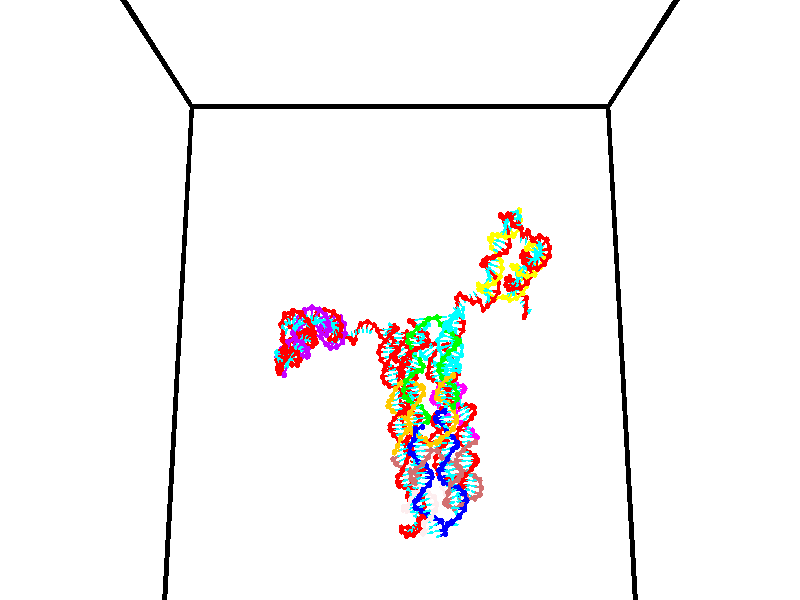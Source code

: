 // switches for output
#declare DRAW_BASES = 1; // possible values are 0, 1; only relevant for DNA ribbons
#declare DRAW_BASES_TYPE = 3; // possible values are 1, 2, 3; only relevant for DNA ribbons
#declare DRAW_FOG = 0; // set to 1 to enable fog

#include "colors.inc"

#include "transforms.inc"
background { rgb <1, 1, 1>}

#default {
   normal{
       ripples 0.25
       frequency 0.20
       turbulence 0.2
       lambda 5
   }
	finish {
		phong 0.1
		phong_size 40.
	}
}

// original window dimensions: 1024x640


// camera settings

camera {
	sky <0, 0.179814, -0.983701>
	up <0, 0.179814, -0.983701>
	right 1.6 * <1, 0, 0>
	location <35, 94.9851, 44.8844>
	look_at <35, 29.7336, 32.9568>
	direction <0, -65.2515, -11.9276>
	angle 67.0682
}


# declare cpy_camera_pos = <35, 94.9851, 44.8844>;
# if (DRAW_FOG = 1)
fog {
	fog_type 2
	up vnormalize(cpy_camera_pos)
	color rgbt<1,1,1,0.3>
	distance 1e-5
	fog_alt 3e-3
	fog_offset 56
}
# end


// LIGHTS

# declare lum = 6;
global_settings {
	ambient_light rgb lum * <0.05, 0.05, 0.05>
	max_trace_level 15
}# declare cpy_direct_light_amount = 0.25;
light_source
{	1000 * <-1, -1.16352, -0.803886>,
	rgb lum * cpy_direct_light_amount
	parallel
}

light_source
{	1000 * <1, 1.16352, 0.803886>,
	rgb lum * cpy_direct_light_amount
	parallel
}

// strand 0

// nucleotide -1

// particle -1
sphere {
	<24.325445, 35.551540, 34.938038> 0.250000
	pigment { color rgbt <1,0,0,0> }
	no_shadow
}
cylinder {
	<24.340219, 35.179855, 35.085117>,  <24.349085, 34.956844, 35.173367>, 0.100000
	pigment { color rgbt <1,0,0,0> }
	no_shadow
}
cylinder {
	<24.340219, 35.179855, 35.085117>,  <24.325445, 35.551540, 34.938038>, 0.100000
	pigment { color rgbt <1,0,0,0> }
	no_shadow
}

// particle -1
sphere {
	<24.340219, 35.179855, 35.085117> 0.100000
	pigment { color rgbt <1,0,0,0> }
	no_shadow
}
sphere {
	0, 1
	scale<0.080000,0.200000,0.300000>
	matrix <0.051038, 0.369226, 0.927937,
		-0.998013, -0.015508, 0.061063,
		0.036937, -0.929210, 0.367701,
		24.351301, 34.901093, 35.195427>
	pigment { color rgbt <0,1,1,0> }
	no_shadow
}
cylinder {
	<23.895411, 35.530666, 35.590031>,  <24.325445, 35.551540, 34.938038>, 0.130000
	pigment { color rgbt <1,0,0,0> }
	no_shadow
}

// nucleotide -1

// particle -1
sphere {
	<23.895411, 35.530666, 35.590031> 0.250000
	pigment { color rgbt <1,0,0,0> }
	no_shadow
}
cylinder {
	<24.184137, 35.254169, 35.603733>,  <24.357372, 35.088272, 35.611954>, 0.100000
	pigment { color rgbt <1,0,0,0> }
	no_shadow
}
cylinder {
	<24.184137, 35.254169, 35.603733>,  <23.895411, 35.530666, 35.590031>, 0.100000
	pigment { color rgbt <1,0,0,0> }
	no_shadow
}

// particle -1
sphere {
	<24.184137, 35.254169, 35.603733> 0.100000
	pigment { color rgbt <1,0,0,0> }
	no_shadow
}
sphere {
	0, 1
	scale<0.080000,0.200000,0.300000>
	matrix <0.261242, 0.317964, 0.911401,
		-0.640887, -0.648914, 0.410092,
		0.721815, -0.691238, 0.034256,
		24.400682, 35.046799, 35.614010>
	pigment { color rgbt <0,1,1,0> }
	no_shadow
}
cylinder {
	<23.997143, 35.178680, 36.202797>,  <23.895411, 35.530666, 35.590031>, 0.130000
	pigment { color rgbt <1,0,0,0> }
	no_shadow
}

// nucleotide -1

// particle -1
sphere {
	<23.997143, 35.178680, 36.202797> 0.250000
	pigment { color rgbt <1,0,0,0> }
	no_shadow
}
cylinder {
	<24.364538, 35.117393, 36.056973>,  <24.584974, 35.080620, 35.969479>, 0.100000
	pigment { color rgbt <1,0,0,0> }
	no_shadow
}
cylinder {
	<24.364538, 35.117393, 36.056973>,  <23.997143, 35.178680, 36.202797>, 0.100000
	pigment { color rgbt <1,0,0,0> }
	no_shadow
}

// particle -1
sphere {
	<24.364538, 35.117393, 36.056973> 0.100000
	pigment { color rgbt <1,0,0,0> }
	no_shadow
}
sphere {
	0, 1
	scale<0.080000,0.200000,0.300000>
	matrix <0.393620, 0.265637, 0.880057,
		-0.038003, -0.951819, 0.304296,
		0.918488, -0.153222, -0.364561,
		24.640085, 35.071426, 35.947605>
	pigment { color rgbt <0,1,1,0> }
	no_shadow
}
cylinder {
	<24.491987, 34.858444, 36.623703>,  <23.997143, 35.178680, 36.202797>, 0.130000
	pigment { color rgbt <1,0,0,0> }
	no_shadow
}

// nucleotide -1

// particle -1
sphere {
	<24.491987, 34.858444, 36.623703> 0.250000
	pigment { color rgbt <1,0,0,0> }
	no_shadow
}
cylinder {
	<24.676214, 35.107433, 36.370590>,  <24.786751, 35.256824, 36.218723>, 0.100000
	pigment { color rgbt <1,0,0,0> }
	no_shadow
}
cylinder {
	<24.676214, 35.107433, 36.370590>,  <24.491987, 34.858444, 36.623703>, 0.100000
	pigment { color rgbt <1,0,0,0> }
	no_shadow
}

// particle -1
sphere {
	<24.676214, 35.107433, 36.370590> 0.100000
	pigment { color rgbt <1,0,0,0> }
	no_shadow
}
sphere {
	0, 1
	scale<0.080000,0.200000,0.300000>
	matrix <0.412887, 0.480830, 0.773516,
		0.785749, -0.617523, -0.035555,
		0.460568, 0.622470, -0.632778,
		24.814384, 35.294174, 36.180756>
	pigment { color rgbt <0,1,1,0> }
	no_shadow
}
cylinder {
	<25.376228, 34.955940, 36.669270>,  <24.491987, 34.858444, 36.623703>, 0.130000
	pigment { color rgbt <1,0,0,0> }
	no_shadow
}

// nucleotide -1

// particle -1
sphere {
	<25.376228, 34.955940, 36.669270> 0.250000
	pigment { color rgbt <1,0,0,0> }
	no_shadow
}
cylinder {
	<25.112181, 35.249535, 36.605373>,  <24.953753, 35.425690, 36.567036>, 0.100000
	pigment { color rgbt <1,0,0,0> }
	no_shadow
}
cylinder {
	<25.112181, 35.249535, 36.605373>,  <25.376228, 34.955940, 36.669270>, 0.100000
	pigment { color rgbt <1,0,0,0> }
	no_shadow
}

// particle -1
sphere {
	<25.112181, 35.249535, 36.605373> 0.100000
	pigment { color rgbt <1,0,0,0> }
	no_shadow
}
sphere {
	0, 1
	scale<0.080000,0.200000,0.300000>
	matrix <0.344900, 0.485075, 0.803584,
		0.667300, 0.475367, -0.573356,
		-0.660118, 0.733981, -0.159736,
		24.914145, 35.469730, 36.557453>
	pigment { color rgbt <0,1,1,0> }
	no_shadow
}
cylinder {
	<25.950882, 35.205353, 36.378803>,  <25.376228, 34.955940, 36.669270>, 0.130000
	pigment { color rgbt <1,0,0,0> }
	no_shadow
}

// nucleotide -1

// particle -1
sphere {
	<25.950882, 35.205353, 36.378803> 0.250000
	pigment { color rgbt <1,0,0,0> }
	no_shadow
}
cylinder {
	<26.197634, 35.347694, 36.659611>,  <26.345686, 35.433098, 36.828094>, 0.100000
	pigment { color rgbt <1,0,0,0> }
	no_shadow
}
cylinder {
	<26.197634, 35.347694, 36.659611>,  <25.950882, 35.205353, 36.378803>, 0.100000
	pigment { color rgbt <1,0,0,0> }
	no_shadow
}

// particle -1
sphere {
	<26.197634, 35.347694, 36.659611> 0.100000
	pigment { color rgbt <1,0,0,0> }
	no_shadow
}
sphere {
	0, 1
	scale<0.080000,0.200000,0.300000>
	matrix <-0.391278, 0.912577, -0.118761,
		-0.682906, -0.201421, 0.702189,
		0.616881, 0.355854, 0.702016,
		26.382698, 35.454449, 36.870216>
	pigment { color rgbt <0,1,1,0> }
	no_shadow
}
cylinder {
	<25.505178, 35.773281, 36.621181>,  <25.950882, 35.205353, 36.378803>, 0.130000
	pigment { color rgbt <1,0,0,0> }
	no_shadow
}

// nucleotide -1

// particle -1
sphere {
	<25.505178, 35.773281, 36.621181> 0.250000
	pigment { color rgbt <1,0,0,0> }
	no_shadow
}
cylinder {
	<25.863714, 35.890614, 36.754166>,  <26.078836, 35.961014, 36.833958>, 0.100000
	pigment { color rgbt <1,0,0,0> }
	no_shadow
}
cylinder {
	<25.863714, 35.890614, 36.754166>,  <25.505178, 35.773281, 36.621181>, 0.100000
	pigment { color rgbt <1,0,0,0> }
	no_shadow
}

// particle -1
sphere {
	<25.863714, 35.890614, 36.754166> 0.100000
	pigment { color rgbt <1,0,0,0> }
	no_shadow
}
sphere {
	0, 1
	scale<0.080000,0.200000,0.300000>
	matrix <-0.334678, 0.939467, 0.073433,
		-0.290796, -0.177089, 0.940254,
		0.896342, 0.293328, 0.332461,
		26.132616, 35.978611, 36.853905>
	pigment { color rgbt <0,1,1,0> }
	no_shadow
}
cylinder {
	<25.288931, 36.282261, 37.070606>,  <25.505178, 35.773281, 36.621181>, 0.130000
	pigment { color rgbt <1,0,0,0> }
	no_shadow
}

// nucleotide -1

// particle -1
sphere {
	<25.288931, 36.282261, 37.070606> 0.250000
	pigment { color rgbt <1,0,0,0> }
	no_shadow
}
cylinder {
	<25.676329, 36.373417, 37.030445>,  <25.908768, 36.428112, 37.006348>, 0.100000
	pigment { color rgbt <1,0,0,0> }
	no_shadow
}
cylinder {
	<25.676329, 36.373417, 37.030445>,  <25.288931, 36.282261, 37.070606>, 0.100000
	pigment { color rgbt <1,0,0,0> }
	no_shadow
}

// particle -1
sphere {
	<25.676329, 36.373417, 37.030445> 0.100000
	pigment { color rgbt <1,0,0,0> }
	no_shadow
}
sphere {
	0, 1
	scale<0.080000,0.200000,0.300000>
	matrix <-0.224772, 0.973527, 0.041505,
		0.107200, -0.017631, 0.994081,
		0.968497, 0.227891, -0.100399,
		25.966877, 36.441784, 37.000324>
	pigment { color rgbt <0,1,1,0> }
	no_shadow
}
cylinder {
	<25.515665, 36.641010, 37.684772>,  <25.288931, 36.282261, 37.070606>, 0.130000
	pigment { color rgbt <1,0,0,0> }
	no_shadow
}

// nucleotide -1

// particle -1
sphere {
	<25.515665, 36.641010, 37.684772> 0.250000
	pigment { color rgbt <1,0,0,0> }
	no_shadow
}
cylinder {
	<25.797750, 36.742756, 37.420055>,  <25.967001, 36.803802, 37.261223>, 0.100000
	pigment { color rgbt <1,0,0,0> }
	no_shadow
}
cylinder {
	<25.797750, 36.742756, 37.420055>,  <25.515665, 36.641010, 37.684772>, 0.100000
	pigment { color rgbt <1,0,0,0> }
	no_shadow
}

// particle -1
sphere {
	<25.797750, 36.742756, 37.420055> 0.100000
	pigment { color rgbt <1,0,0,0> }
	no_shadow
}
sphere {
	0, 1
	scale<0.080000,0.200000,0.300000>
	matrix <-0.200045, 0.966888, 0.158460,
		0.680189, 0.020640, 0.732746,
		0.705213, 0.254365, -0.661795,
		26.009314, 36.819065, 37.221516>
	pigment { color rgbt <0,1,1,0> }
	no_shadow
}
cylinder {
	<26.091923, 36.998402, 38.061924>,  <25.515665, 36.641010, 37.684772>, 0.130000
	pigment { color rgbt <1,0,0,0> }
	no_shadow
}

// nucleotide -1

// particle -1
sphere {
	<26.091923, 36.998402, 38.061924> 0.250000
	pigment { color rgbt <1,0,0,0> }
	no_shadow
}
cylinder {
	<26.115934, 37.108189, 37.678036>,  <26.130342, 37.174061, 37.447704>, 0.100000
	pigment { color rgbt <1,0,0,0> }
	no_shadow
}
cylinder {
	<26.115934, 37.108189, 37.678036>,  <26.091923, 36.998402, 38.061924>, 0.100000
	pigment { color rgbt <1,0,0,0> }
	no_shadow
}

// particle -1
sphere {
	<26.115934, 37.108189, 37.678036> 0.100000
	pigment { color rgbt <1,0,0,0> }
	no_shadow
}
sphere {
	0, 1
	scale<0.080000,0.200000,0.300000>
	matrix <-0.082265, 0.959543, 0.269276,
		0.994801, 0.062786, 0.080182,
		0.060031, 0.274472, -0.959719,
		26.133944, 37.190529, 37.390121>
	pigment { color rgbt <0,1,1,0> }
	no_shadow
}
cylinder {
	<26.638168, 37.377438, 38.081123>,  <26.091923, 36.998402, 38.061924>, 0.130000
	pigment { color rgbt <1,0,0,0> }
	no_shadow
}

// nucleotide -1

// particle -1
sphere {
	<26.638168, 37.377438, 38.081123> 0.250000
	pigment { color rgbt <1,0,0,0> }
	no_shadow
}
cylinder {
	<26.458864, 37.503082, 37.746365>,  <26.351282, 37.578468, 37.545509>, 0.100000
	pigment { color rgbt <1,0,0,0> }
	no_shadow
}
cylinder {
	<26.458864, 37.503082, 37.746365>,  <26.638168, 37.377438, 38.081123>, 0.100000
	pigment { color rgbt <1,0,0,0> }
	no_shadow
}

// particle -1
sphere {
	<26.458864, 37.503082, 37.746365> 0.100000
	pigment { color rgbt <1,0,0,0> }
	no_shadow
}
sphere {
	0, 1
	scale<0.080000,0.200000,0.300000>
	matrix <-0.025536, 0.931345, 0.363242,
		0.893538, 0.184199, -0.409464,
		-0.448261, 0.314114, -0.836896,
		26.324387, 37.597317, 37.495296>
	pigment { color rgbt <0,1,1,0> }
	no_shadow
}
cylinder {
	<27.019526, 37.951580, 37.887962>,  <26.638168, 37.377438, 38.081123>, 0.130000
	pigment { color rgbt <1,0,0,0> }
	no_shadow
}

// nucleotide -1

// particle -1
sphere {
	<27.019526, 37.951580, 37.887962> 0.250000
	pigment { color rgbt <1,0,0,0> }
	no_shadow
}
cylinder {
	<26.648275, 37.985134, 37.742886>,  <26.425526, 38.005268, 37.655842>, 0.100000
	pigment { color rgbt <1,0,0,0> }
	no_shadow
}
cylinder {
	<26.648275, 37.985134, 37.742886>,  <27.019526, 37.951580, 37.887962>, 0.100000
	pigment { color rgbt <1,0,0,0> }
	no_shadow
}

// particle -1
sphere {
	<26.648275, 37.985134, 37.742886> 0.100000
	pigment { color rgbt <1,0,0,0> }
	no_shadow
}
sphere {
	0, 1
	scale<0.080000,0.200000,0.300000>
	matrix <0.002072, 0.975430, 0.220301,
		0.372258, 0.203716, -0.905496,
		-0.928127, 0.083885, -0.362690,
		26.369837, 38.010300, 37.634079>
	pigment { color rgbt <0,1,1,0> }
	no_shadow
}
cylinder {
	<27.022564, 38.634178, 37.705639>,  <27.019526, 37.951580, 37.887962>, 0.130000
	pigment { color rgbt <1,0,0,0> }
	no_shadow
}

// nucleotide -1

// particle -1
sphere {
	<27.022564, 38.634178, 37.705639> 0.250000
	pigment { color rgbt <1,0,0,0> }
	no_shadow
}
cylinder {
	<26.638641, 38.524960, 37.679672>,  <26.408287, 38.459431, 37.664093>, 0.100000
	pigment { color rgbt <1,0,0,0> }
	no_shadow
}
cylinder {
	<26.638641, 38.524960, 37.679672>,  <27.022564, 38.634178, 37.705639>, 0.100000
	pigment { color rgbt <1,0,0,0> }
	no_shadow
}

// particle -1
sphere {
	<26.638641, 38.524960, 37.679672> 0.100000
	pigment { color rgbt <1,0,0,0> }
	no_shadow
}
sphere {
	0, 1
	scale<0.080000,0.200000,0.300000>
	matrix <-0.278229, 0.895361, 0.347732,
		-0.036824, 0.351818, -0.935344,
		-0.959809, -0.273045, -0.064915,
		26.350698, 38.443047, 37.660198>
	pigment { color rgbt <0,1,1,0> }
	no_shadow
}
cylinder {
	<26.703545, 39.086899, 37.294117>,  <27.022564, 38.634178, 37.705639>, 0.130000
	pigment { color rgbt <1,0,0,0> }
	no_shadow
}

// nucleotide -1

// particle -1
sphere {
	<26.703545, 39.086899, 37.294117> 0.250000
	pigment { color rgbt <1,0,0,0> }
	no_shadow
}
cylinder {
	<26.428690, 38.957592, 37.554375>,  <26.263777, 38.880009, 37.710529>, 0.100000
	pigment { color rgbt <1,0,0,0> }
	no_shadow
}
cylinder {
	<26.428690, 38.957592, 37.554375>,  <26.703545, 39.086899, 37.294117>, 0.100000
	pigment { color rgbt <1,0,0,0> }
	no_shadow
}

// particle -1
sphere {
	<26.428690, 38.957592, 37.554375> 0.100000
	pigment { color rgbt <1,0,0,0> }
	no_shadow
}
sphere {
	0, 1
	scale<0.080000,0.200000,0.300000>
	matrix <-0.157475, 0.940537, 0.300986,
		-0.709255, 0.104358, -0.697185,
		-0.687139, -0.323265, 0.650646,
		26.222548, 38.860611, 37.749569>
	pigment { color rgbt <0,1,1,0> }
	no_shadow
}
cylinder {
	<26.188343, 39.508526, 37.254158>,  <26.703545, 39.086899, 37.294117>, 0.130000
	pigment { color rgbt <1,0,0,0> }
	no_shadow
}

// nucleotide -1

// particle -1
sphere {
	<26.188343, 39.508526, 37.254158> 0.250000
	pigment { color rgbt <1,0,0,0> }
	no_shadow
}
cylinder {
	<26.104174, 39.336201, 37.605183>,  <26.053671, 39.232807, 37.815800>, 0.100000
	pigment { color rgbt <1,0,0,0> }
	no_shadow
}
cylinder {
	<26.104174, 39.336201, 37.605183>,  <26.188343, 39.508526, 37.254158>, 0.100000
	pigment { color rgbt <1,0,0,0> }
	no_shadow
}

// particle -1
sphere {
	<26.104174, 39.336201, 37.605183> 0.100000
	pigment { color rgbt <1,0,0,0> }
	no_shadow
}
sphere {
	0, 1
	scale<0.080000,0.200000,0.300000>
	matrix <-0.334066, 0.875316, 0.349604,
		-0.918761, -0.219599, -0.328108,
		-0.210426, -0.430812, 0.877566,
		26.041046, 39.206959, 37.868454>
	pigment { color rgbt <0,1,1,0> }
	no_shadow
}
cylinder {
	<25.491266, 39.778881, 37.477154>,  <26.188343, 39.508526, 37.254158>, 0.130000
	pigment { color rgbt <1,0,0,0> }
	no_shadow
}

// nucleotide -1

// particle -1
sphere {
	<25.491266, 39.778881, 37.477154> 0.250000
	pigment { color rgbt <1,0,0,0> }
	no_shadow
}
cylinder {
	<25.667727, 39.630478, 37.804016>,  <25.773603, 39.541435, 38.000134>, 0.100000
	pigment { color rgbt <1,0,0,0> }
	no_shadow
}
cylinder {
	<25.667727, 39.630478, 37.804016>,  <25.491266, 39.778881, 37.477154>, 0.100000
	pigment { color rgbt <1,0,0,0> }
	no_shadow
}

// particle -1
sphere {
	<25.667727, 39.630478, 37.804016> 0.100000
	pigment { color rgbt <1,0,0,0> }
	no_shadow
}
sphere {
	0, 1
	scale<0.080000,0.200000,0.300000>
	matrix <-0.496488, 0.657613, 0.566608,
		-0.747587, -0.655666, 0.105906,
		0.441151, -0.371008, 0.817153,
		25.800072, 39.519176, 38.049164>
	pigment { color rgbt <0,1,1,0> }
	no_shadow
}
cylinder {
	<24.917007, 39.842918, 37.939991>,  <25.491266, 39.778881, 37.477154>, 0.130000
	pigment { color rgbt <1,0,0,0> }
	no_shadow
}

// nucleotide -1

// particle -1
sphere {
	<24.917007, 39.842918, 37.939991> 0.250000
	pigment { color rgbt <1,0,0,0> }
	no_shadow
}
cylinder {
	<25.251091, 39.796547, 38.155022>,  <25.451542, 39.768723, 38.284039>, 0.100000
	pigment { color rgbt <1,0,0,0> }
	no_shadow
}
cylinder {
	<25.251091, 39.796547, 38.155022>,  <24.917007, 39.842918, 37.939991>, 0.100000
	pigment { color rgbt <1,0,0,0> }
	no_shadow
}

// particle -1
sphere {
	<25.251091, 39.796547, 38.155022> 0.100000
	pigment { color rgbt <1,0,0,0> }
	no_shadow
}
sphere {
	0, 1
	scale<0.080000,0.200000,0.300000>
	matrix <-0.294303, 0.731536, 0.615012,
		-0.464554, -0.671874, 0.576867,
		0.835209, -0.115933, 0.537573,
		25.501654, 39.761768, 38.316292>
	pigment { color rgbt <0,1,1,0> }
	no_shadow
}
cylinder {
	<24.729536, 39.744045, 38.628078>,  <24.917007, 39.842918, 37.939991>, 0.130000
	pigment { color rgbt <1,0,0,0> }
	no_shadow
}

// nucleotide -1

// particle -1
sphere {
	<24.729536, 39.744045, 38.628078> 0.250000
	pigment { color rgbt <1,0,0,0> }
	no_shadow
}
cylinder {
	<25.104200, 39.884109, 38.631054>,  <25.328999, 39.968147, 38.632839>, 0.100000
	pigment { color rgbt <1,0,0,0> }
	no_shadow
}
cylinder {
	<25.104200, 39.884109, 38.631054>,  <24.729536, 39.744045, 38.628078>, 0.100000
	pigment { color rgbt <1,0,0,0> }
	no_shadow
}

// particle -1
sphere {
	<25.104200, 39.884109, 38.631054> 0.100000
	pigment { color rgbt <1,0,0,0> }
	no_shadow
}
sphere {
	0, 1
	scale<0.080000,0.200000,0.300000>
	matrix <-0.307882, 0.813074, 0.494084,
		0.166959, -0.465080, 0.869382,
		0.936661, 0.350159, 0.007439,
		25.385199, 39.989159, 38.633286>
	pigment { color rgbt <0,1,1,0> }
	no_shadow
}
cylinder {
	<24.840792, 39.995548, 39.356808>,  <24.729536, 39.744045, 38.628078>, 0.130000
	pigment { color rgbt <1,0,0,0> }
	no_shadow
}

// nucleotide -1

// particle -1
sphere {
	<24.840792, 39.995548, 39.356808> 0.250000
	pigment { color rgbt <1,0,0,0> }
	no_shadow
}
cylinder {
	<25.113085, 40.180691, 39.129700>,  <25.276461, 40.291775, 38.993435>, 0.100000
	pigment { color rgbt <1,0,0,0> }
	no_shadow
}
cylinder {
	<25.113085, 40.180691, 39.129700>,  <24.840792, 39.995548, 39.356808>, 0.100000
	pigment { color rgbt <1,0,0,0> }
	no_shadow
}

// particle -1
sphere {
	<25.113085, 40.180691, 39.129700> 0.100000
	pigment { color rgbt <1,0,0,0> }
	no_shadow
}
sphere {
	0, 1
	scale<0.080000,0.200000,0.300000>
	matrix <-0.232774, 0.871592, 0.431443,
		0.694562, -0.161535, 0.701063,
		0.680735, 0.462853, -0.567774,
		25.317305, 40.319546, 38.959366>
	pigment { color rgbt <0,1,1,0> }
	no_shadow
}
cylinder {
	<25.218590, 40.373528, 39.848465>,  <24.840792, 39.995548, 39.356808>, 0.130000
	pigment { color rgbt <1,0,0,0> }
	no_shadow
}

// nucleotide -1

// particle -1
sphere {
	<25.218590, 40.373528, 39.848465> 0.250000
	pigment { color rgbt <1,0,0,0> }
	no_shadow
}
cylinder {
	<25.290321, 40.553650, 39.498592>,  <25.333361, 40.661724, 39.288670>, 0.100000
	pigment { color rgbt <1,0,0,0> }
	no_shadow
}
cylinder {
	<25.290321, 40.553650, 39.498592>,  <25.218590, 40.373528, 39.848465>, 0.100000
	pigment { color rgbt <1,0,0,0> }
	no_shadow
}

// particle -1
sphere {
	<25.290321, 40.553650, 39.498592> 0.100000
	pigment { color rgbt <1,0,0,0> }
	no_shadow
}
sphere {
	0, 1
	scale<0.080000,0.200000,0.300000>
	matrix <-0.101904, 0.892813, 0.438749,
		0.978497, 0.010452, 0.205996,
		0.179330, 0.450306, -0.874680,
		25.344120, 40.688744, 39.236187>
	pigment { color rgbt <0,1,1,0> }
	no_shadow
}
cylinder {
	<25.793587, 40.788551, 39.899757>,  <25.218590, 40.373528, 39.848465>, 0.130000
	pigment { color rgbt <1,0,0,0> }
	no_shadow
}

// nucleotide -1

// particle -1
sphere {
	<25.793587, 40.788551, 39.899757> 0.250000
	pigment { color rgbt <1,0,0,0> }
	no_shadow
}
cylinder {
	<25.568506, 40.940056, 39.605846>,  <25.433458, 41.030960, 39.429501>, 0.100000
	pigment { color rgbt <1,0,0,0> }
	no_shadow
}
cylinder {
	<25.568506, 40.940056, 39.605846>,  <25.793587, 40.788551, 39.899757>, 0.100000
	pigment { color rgbt <1,0,0,0> }
	no_shadow
}

// particle -1
sphere {
	<25.568506, 40.940056, 39.605846> 0.100000
	pigment { color rgbt <1,0,0,0> }
	no_shadow
}
sphere {
	0, 1
	scale<0.080000,0.200000,0.300000>
	matrix <0.027894, 0.897050, 0.441047,
		0.826188, 0.227683, -0.515338,
		-0.562703, 0.378762, -0.734782,
		25.399694, 41.053684, 39.385410>
	pigment { color rgbt <0,1,1,0> }
	no_shadow
}
cylinder {
	<26.086563, 41.380489, 39.600948>,  <25.793587, 40.788551, 39.899757>, 0.130000
	pigment { color rgbt <1,0,0,0> }
	no_shadow
}

// nucleotide -1

// particle -1
sphere {
	<26.086563, 41.380489, 39.600948> 0.250000
	pigment { color rgbt <1,0,0,0> }
	no_shadow
}
cylinder {
	<25.694925, 41.432514, 39.538387>,  <25.459944, 41.463730, 39.500851>, 0.100000
	pigment { color rgbt <1,0,0,0> }
	no_shadow
}
cylinder {
	<25.694925, 41.432514, 39.538387>,  <26.086563, 41.380489, 39.600948>, 0.100000
	pigment { color rgbt <1,0,0,0> }
	no_shadow
}

// particle -1
sphere {
	<25.694925, 41.432514, 39.538387> 0.100000
	pigment { color rgbt <1,0,0,0> }
	no_shadow
}
sphere {
	0, 1
	scale<0.080000,0.200000,0.300000>
	matrix <0.100579, 0.977855, 0.183530,
		0.176811, 0.163961, -0.970492,
		-0.979092, 0.130061, -0.156404,
		25.401197, 41.471531, 39.491467>
	pigment { color rgbt <0,1,1,0> }
	no_shadow
}
cylinder {
	<25.979589, 41.984577, 39.134216>,  <26.086563, 41.380489, 39.600948>, 0.130000
	pigment { color rgbt <1,0,0,0> }
	no_shadow
}

// nucleotide -1

// particle -1
sphere {
	<25.979589, 41.984577, 39.134216> 0.250000
	pigment { color rgbt <1,0,0,0> }
	no_shadow
}
cylinder {
	<25.638493, 41.953777, 39.340866>,  <25.433834, 41.935295, 39.464855>, 0.100000
	pigment { color rgbt <1,0,0,0> }
	no_shadow
}
cylinder {
	<25.638493, 41.953777, 39.340866>,  <25.979589, 41.984577, 39.134216>, 0.100000
	pigment { color rgbt <1,0,0,0> }
	no_shadow
}

// particle -1
sphere {
	<25.638493, 41.953777, 39.340866> 0.100000
	pigment { color rgbt <1,0,0,0> }
	no_shadow
}
sphere {
	0, 1
	scale<0.080000,0.200000,0.300000>
	matrix <0.076820, 0.959830, 0.269861,
		-0.516656, 0.269808, -0.812570,
		-0.852740, -0.077003, 0.516628,
		25.382671, 41.930676, 39.495853>
	pigment { color rgbt <0,1,1,0> }
	no_shadow
}
cylinder {
	<25.561749, 42.601959, 38.961803>,  <25.979589, 41.984577, 39.134216>, 0.130000
	pigment { color rgbt <1,0,0,0> }
	no_shadow
}

// nucleotide -1

// particle -1
sphere {
	<25.561749, 42.601959, 38.961803> 0.250000
	pigment { color rgbt <1,0,0,0> }
	no_shadow
}
cylinder {
	<25.397942, 42.455639, 39.296104>,  <25.299658, 42.367847, 39.496685>, 0.100000
	pigment { color rgbt <1,0,0,0> }
	no_shadow
}
cylinder {
	<25.397942, 42.455639, 39.296104>,  <25.561749, 42.601959, 38.961803>, 0.100000
	pigment { color rgbt <1,0,0,0> }
	no_shadow
}

// particle -1
sphere {
	<25.397942, 42.455639, 39.296104> 0.100000
	pigment { color rgbt <1,0,0,0> }
	no_shadow
}
sphere {
	0, 1
	scale<0.080000,0.200000,0.300000>
	matrix <0.041832, 0.907602, 0.417741,
		-0.911343, 0.206034, -0.356377,
		-0.409517, -0.365798, 0.835756,
		25.275085, 42.345901, 39.546833>
	pigment { color rgbt <0,1,1,0> }
	no_shadow
}
cylinder {
	<24.897066, 42.927288, 39.168381>,  <25.561749, 42.601959, 38.961803>, 0.130000
	pigment { color rgbt <1,0,0,0> }
	no_shadow
}

// nucleotide -1

// particle -1
sphere {
	<24.897066, 42.927288, 39.168381> 0.250000
	pigment { color rgbt <1,0,0,0> }
	no_shadow
}
cylinder {
	<25.097044, 42.809292, 39.494091>,  <25.217030, 42.738495, 39.689518>, 0.100000
	pigment { color rgbt <1,0,0,0> }
	no_shadow
}
cylinder {
	<25.097044, 42.809292, 39.494091>,  <24.897066, 42.927288, 39.168381>, 0.100000
	pigment { color rgbt <1,0,0,0> }
	no_shadow
}

// particle -1
sphere {
	<25.097044, 42.809292, 39.494091> 0.100000
	pigment { color rgbt <1,0,0,0> }
	no_shadow
}
sphere {
	0, 1
	scale<0.080000,0.200000,0.300000>
	matrix <-0.237165, 0.857633, 0.456309,
		-0.832953, -0.421245, 0.358806,
		0.499942, -0.294988, 0.814272,
		25.247026, 42.720795, 39.738373>
	pigment { color rgbt <0,1,1,0> }
	no_shadow
}
cylinder {
	<24.409859, 42.937622, 39.765968>,  <24.897066, 42.927288, 39.168381>, 0.130000
	pigment { color rgbt <1,0,0,0> }
	no_shadow
}

// nucleotide -1

// particle -1
sphere {
	<24.409859, 42.937622, 39.765968> 0.250000
	pigment { color rgbt <1,0,0,0> }
	no_shadow
}
cylinder {
	<24.794235, 43.037861, 39.812946>,  <25.024860, 43.098003, 39.841133>, 0.100000
	pigment { color rgbt <1,0,0,0> }
	no_shadow
}
cylinder {
	<24.794235, 43.037861, 39.812946>,  <24.409859, 42.937622, 39.765968>, 0.100000
	pigment { color rgbt <1,0,0,0> }
	no_shadow
}

// particle -1
sphere {
	<24.794235, 43.037861, 39.812946> 0.100000
	pigment { color rgbt <1,0,0,0> }
	no_shadow
}
sphere {
	0, 1
	scale<0.080000,0.200000,0.300000>
	matrix <-0.267801, 0.949030, 0.166208,
		-0.069811, -0.191169, 0.979072,
		0.960942, 0.250593, 0.117448,
		25.082518, 43.113037, 39.848179>
	pigment { color rgbt <0,1,1,0> }
	no_shadow
}
cylinder {
	<24.521265, 43.227169, 40.409393>,  <24.409859, 42.937622, 39.765968>, 0.130000
	pigment { color rgbt <1,0,0,0> }
	no_shadow
}

// nucleotide -1

// particle -1
sphere {
	<24.521265, 43.227169, 40.409393> 0.250000
	pigment { color rgbt <1,0,0,0> }
	no_shadow
}
cylinder {
	<24.784693, 43.365734, 40.142178>,  <24.942749, 43.448875, 39.981846>, 0.100000
	pigment { color rgbt <1,0,0,0> }
	no_shadow
}
cylinder {
	<24.784693, 43.365734, 40.142178>,  <24.521265, 43.227169, 40.409393>, 0.100000
	pigment { color rgbt <1,0,0,0> }
	no_shadow
}

// particle -1
sphere {
	<24.784693, 43.365734, 40.142178> 0.100000
	pigment { color rgbt <1,0,0,0> }
	no_shadow
}
sphere {
	0, 1
	scale<0.080000,0.200000,0.300000>
	matrix <-0.327079, 0.931272, 0.160472,
		0.677719, 0.112820, 0.726615,
		0.658572, 0.346415, -0.668042,
		24.982264, 43.469658, 39.941765>
	pigment { color rgbt <0,1,1,0> }
	no_shadow
}
cylinder {
	<24.790804, 43.922958, 40.737984>,  <24.521265, 43.227169, 40.409393>, 0.130000
	pigment { color rgbt <1,0,0,0> }
	no_shadow
}

// nucleotide -1

// particle -1
sphere {
	<24.790804, 43.922958, 40.737984> 0.250000
	pigment { color rgbt <1,0,0,0> }
	no_shadow
}
cylinder {
	<24.871994, 43.908512, 40.346577>,  <24.920708, 43.899845, 40.111732>, 0.100000
	pigment { color rgbt <1,0,0,0> }
	no_shadow
}
cylinder {
	<24.871994, 43.908512, 40.346577>,  <24.790804, 43.922958, 40.737984>, 0.100000
	pigment { color rgbt <1,0,0,0> }
	no_shadow
}

// particle -1
sphere {
	<24.871994, 43.908512, 40.346577> 0.100000
	pigment { color rgbt <1,0,0,0> }
	no_shadow
}
sphere {
	0, 1
	scale<0.080000,0.200000,0.300000>
	matrix <-0.140080, 0.987970, -0.065524,
		0.969113, 0.150370, 0.195474,
		0.202975, -0.036118, -0.978518,
		24.932886, 43.897678, 40.053020>
	pigment { color rgbt <0,1,1,0> }
	no_shadow
}
cylinder {
	<25.089855, 44.498226, 40.507545>,  <24.790804, 43.922958, 40.737984>, 0.130000
	pigment { color rgbt <1,0,0,0> }
	no_shadow
}

// nucleotide -1

// particle -1
sphere {
	<25.089855, 44.498226, 40.507545> 0.250000
	pigment { color rgbt <1,0,0,0> }
	no_shadow
}
cylinder {
	<24.975153, 44.381767, 40.142467>,  <24.906332, 44.311893, 39.923420>, 0.100000
	pigment { color rgbt <1,0,0,0> }
	no_shadow
}
cylinder {
	<24.975153, 44.381767, 40.142467>,  <25.089855, 44.498226, 40.507545>, 0.100000
	pigment { color rgbt <1,0,0,0> }
	no_shadow
}

// particle -1
sphere {
	<24.975153, 44.381767, 40.142467> 0.100000
	pigment { color rgbt <1,0,0,0> }
	no_shadow
}
sphere {
	0, 1
	scale<0.080000,0.200000,0.300000>
	matrix <-0.097633, 0.956623, -0.274481,
		0.953013, 0.010396, -0.302752,
		-0.286766, -0.291143, -0.912689,
		24.889126, 44.294426, 39.868660>
	pigment { color rgbt <0,1,1,0> }
	no_shadow
}
cylinder {
	<25.474085, 44.823132, 39.825142>,  <25.089855, 44.498226, 40.507545>, 0.130000
	pigment { color rgbt <1,0,0,0> }
	no_shadow
}

// nucleotide -1

// particle -1
sphere {
	<25.474085, 44.823132, 39.825142> 0.250000
	pigment { color rgbt <1,0,0,0> }
	no_shadow
}
cylinder {
	<25.097961, 44.724838, 39.730968>,  <24.872288, 44.665863, 39.674465>, 0.100000
	pigment { color rgbt <1,0,0,0> }
	no_shadow
}
cylinder {
	<25.097961, 44.724838, 39.730968>,  <25.474085, 44.823132, 39.825142>, 0.100000
	pigment { color rgbt <1,0,0,0> }
	no_shadow
}

// particle -1
sphere {
	<25.097961, 44.724838, 39.730968> 0.100000
	pigment { color rgbt <1,0,0,0> }
	no_shadow
}
sphere {
	0, 1
	scale<0.080000,0.200000,0.300000>
	matrix <-0.128581, 0.897069, -0.422770,
		0.315093, -0.367262, -0.875120,
		-0.940310, -0.245736, -0.235437,
		24.815868, 44.651119, 39.660336>
	pigment { color rgbt <0,1,1,0> }
	no_shadow
}
cylinder {
	<25.423580, 44.928471, 39.050640>,  <25.474085, 44.823132, 39.825142>, 0.130000
	pigment { color rgbt <1,0,0,0> }
	no_shadow
}

// nucleotide -1

// particle -1
sphere {
	<25.423580, 44.928471, 39.050640> 0.250000
	pigment { color rgbt <1,0,0,0> }
	no_shadow
}
cylinder {
	<25.069193, 44.970966, 39.231205>,  <24.856560, 44.996464, 39.339542>, 0.100000
	pigment { color rgbt <1,0,0,0> }
	no_shadow
}
cylinder {
	<25.069193, 44.970966, 39.231205>,  <25.423580, 44.928471, 39.050640>, 0.100000
	pigment { color rgbt <1,0,0,0> }
	no_shadow
}

// particle -1
sphere {
	<25.069193, 44.970966, 39.231205> 0.100000
	pigment { color rgbt <1,0,0,0> }
	no_shadow
}
sphere {
	0, 1
	scale<0.080000,0.200000,0.300000>
	matrix <-0.122937, 0.884769, -0.449523,
		-0.447153, -0.453758, -0.770816,
		-0.885969, 0.106244, 0.451411,
		24.803402, 45.002838, 39.366627>
	pigment { color rgbt <0,1,1,0> }
	no_shadow
}
cylinder {
	<25.121414, 44.577671, 38.462215>,  <25.423580, 44.928471, 39.050640>, 0.130000
	pigment { color rgbt <1,0,0,0> }
	no_shadow
}

// nucleotide -1

// particle -1
sphere {
	<25.121414, 44.577671, 38.462215> 0.250000
	pigment { color rgbt <1,0,0,0> }
	no_shadow
}
cylinder {
	<25.312380, 44.772232, 38.169506>,  <25.426958, 44.888969, 37.993881>, 0.100000
	pigment { color rgbt <1,0,0,0> }
	no_shadow
}
cylinder {
	<25.312380, 44.772232, 38.169506>,  <25.121414, 44.577671, 38.462215>, 0.100000
	pigment { color rgbt <1,0,0,0> }
	no_shadow
}

// particle -1
sphere {
	<25.312380, 44.772232, 38.169506> 0.100000
	pigment { color rgbt <1,0,0,0> }
	no_shadow
}
sphere {
	0, 1
	scale<0.080000,0.200000,0.300000>
	matrix <-0.773769, 0.627351, -0.087819,
		0.416362, 0.608149, 0.675868,
		0.477413, 0.486401, -0.731772,
		25.455605, 44.918152, 37.949974>
	pigment { color rgbt <0,1,1,0> }
	no_shadow
}
cylinder {
	<25.048107, 43.903683, 38.004517>,  <25.121414, 44.577671, 38.462215>, 0.130000
	pigment { color rgbt <1,0,0,0> }
	no_shadow
}

// nucleotide -1

// particle -1
sphere {
	<25.048107, 43.903683, 38.004517> 0.250000
	pigment { color rgbt <1,0,0,0> }
	no_shadow
}
cylinder {
	<25.079632, 44.237301, 37.786098>,  <25.098547, 44.437469, 37.655048>, 0.100000
	pigment { color rgbt <1,0,0,0> }
	no_shadow
}
cylinder {
	<25.079632, 44.237301, 37.786098>,  <25.048107, 43.903683, 38.004517>, 0.100000
	pigment { color rgbt <1,0,0,0> }
	no_shadow
}

// particle -1
sphere {
	<25.079632, 44.237301, 37.786098> 0.100000
	pigment { color rgbt <1,0,0,0> }
	no_shadow
}
sphere {
	0, 1
	scale<0.080000,0.200000,0.300000>
	matrix <0.547047, -0.494090, -0.675732,
		-0.833384, -0.245457, -0.495200,
		0.078810, 0.834042, -0.546043,
		25.103275, 44.487514, 37.622284>
	pigment { color rgbt <0,1,1,0> }
	no_shadow
}
cylinder {
	<24.822466, 43.815739, 37.338284>,  <25.048107, 43.903683, 38.004517>, 0.130000
	pigment { color rgbt <1,0,0,0> }
	no_shadow
}

// nucleotide -1

// particle -1
sphere {
	<24.822466, 43.815739, 37.338284> 0.250000
	pigment { color rgbt <1,0,0,0> }
	no_shadow
}
cylinder {
	<25.107172, 44.096092, 37.319710>,  <25.277996, 44.264305, 37.308567>, 0.100000
	pigment { color rgbt <1,0,0,0> }
	no_shadow
}
cylinder {
	<25.107172, 44.096092, 37.319710>,  <24.822466, 43.815739, 37.338284>, 0.100000
	pigment { color rgbt <1,0,0,0> }
	no_shadow
}

// particle -1
sphere {
	<25.107172, 44.096092, 37.319710> 0.100000
	pigment { color rgbt <1,0,0,0> }
	no_shadow
}
sphere {
	0, 1
	scale<0.080000,0.200000,0.300000>
	matrix <0.628799, -0.665236, -0.402582,
		-0.313048, 0.257350, -0.914206,
		0.711767, 0.700879, -0.046430,
		25.320702, 44.306355, 37.305782>
	pigment { color rgbt <0,1,1,0> }
	no_shadow
}
cylinder {
	<25.078230, 43.801056, 36.598816>,  <24.822466, 43.815739, 37.338284>, 0.130000
	pigment { color rgbt <1,0,0,0> }
	no_shadow
}

// nucleotide -1

// particle -1
sphere {
	<25.078230, 43.801056, 36.598816> 0.250000
	pigment { color rgbt <1,0,0,0> }
	no_shadow
}
cylinder {
	<25.324497, 43.888523, 36.901638>,  <25.472258, 43.941006, 37.083332>, 0.100000
	pigment { color rgbt <1,0,0,0> }
	no_shadow
}
cylinder {
	<25.324497, 43.888523, 36.901638>,  <25.078230, 43.801056, 36.598816>, 0.100000
	pigment { color rgbt <1,0,0,0> }
	no_shadow
}

// particle -1
sphere {
	<25.324497, 43.888523, 36.901638> 0.100000
	pigment { color rgbt <1,0,0,0> }
	no_shadow
}
sphere {
	0, 1
	scale<0.080000,0.200000,0.300000>
	matrix <0.668963, -0.652782, -0.355477,
		0.416460, 0.725299, -0.548181,
		0.615670, 0.218670, 0.757056,
		25.509197, 43.954124, 37.128754>
	pigment { color rgbt <0,1,1,0> }
	no_shadow
}
cylinder {
	<25.822088, 43.903957, 36.345833>,  <25.078230, 43.801056, 36.598816>, 0.130000
	pigment { color rgbt <1,0,0,0> }
	no_shadow
}

// nucleotide -1

// particle -1
sphere {
	<25.822088, 43.903957, 36.345833> 0.250000
	pigment { color rgbt <1,0,0,0> }
	no_shadow
}
cylinder {
	<25.835228, 43.815434, 36.735691>,  <25.843111, 43.762318, 36.969608>, 0.100000
	pigment { color rgbt <1,0,0,0> }
	no_shadow
}
cylinder {
	<25.835228, 43.815434, 36.735691>,  <25.822088, 43.903957, 36.345833>, 0.100000
	pigment { color rgbt <1,0,0,0> }
	no_shadow
}

// particle -1
sphere {
	<25.835228, 43.815434, 36.735691> 0.100000
	pigment { color rgbt <1,0,0,0> }
	no_shadow
}
sphere {
	0, 1
	scale<0.080000,0.200000,0.300000>
	matrix <0.804622, -0.572617, -0.157140,
		0.592878, 0.789387, 0.159260,
		0.032850, -0.221309, 0.974650,
		25.845083, 43.749043, 37.028088>
	pigment { color rgbt <0,1,1,0> }
	no_shadow
}
cylinder {
	<26.549355, 44.055031, 36.518425>,  <25.822088, 43.903957, 36.345833>, 0.130000
	pigment { color rgbt <1,0,0,0> }
	no_shadow
}

// nucleotide -1

// particle -1
sphere {
	<26.549355, 44.055031, 36.518425> 0.250000
	pigment { color rgbt <1,0,0,0> }
	no_shadow
}
cylinder {
	<26.411203, 43.783611, 36.777744>,  <26.328314, 43.620762, 36.933334>, 0.100000
	pigment { color rgbt <1,0,0,0> }
	no_shadow
}
cylinder {
	<26.411203, 43.783611, 36.777744>,  <26.549355, 44.055031, 36.518425>, 0.100000
	pigment { color rgbt <1,0,0,0> }
	no_shadow
}

// particle -1
sphere {
	<26.411203, 43.783611, 36.777744> 0.100000
	pigment { color rgbt <1,0,0,0> }
	no_shadow
}
sphere {
	0, 1
	scale<0.080000,0.200000,0.300000>
	matrix <0.772364, -0.597921, -0.214348,
		0.533076, 0.426691, 0.730592,
		-0.345376, -0.678547, 0.648298,
		26.307590, 43.580048, 36.972233>
	pigment { color rgbt <0,1,1,0> }
	no_shadow
}
cylinder {
	<27.078697, 43.856525, 37.003799>,  <26.549355, 44.055031, 36.518425>, 0.130000
	pigment { color rgbt <1,0,0,0> }
	no_shadow
}

// nucleotide -1

// particle -1
sphere {
	<27.078697, 43.856525, 37.003799> 0.250000
	pigment { color rgbt <1,0,0,0> }
	no_shadow
}
cylinder {
	<26.825743, 43.547573, 37.027531>,  <26.673969, 43.362202, 37.041771>, 0.100000
	pigment { color rgbt <1,0,0,0> }
	no_shadow
}
cylinder {
	<26.825743, 43.547573, 37.027531>,  <27.078697, 43.856525, 37.003799>, 0.100000
	pigment { color rgbt <1,0,0,0> }
	no_shadow
}

// particle -1
sphere {
	<26.825743, 43.547573, 37.027531> 0.100000
	pigment { color rgbt <1,0,0,0> }
	no_shadow
}
sphere {
	0, 1
	scale<0.080000,0.200000,0.300000>
	matrix <0.772802, -0.623736, 0.117177,
		-0.053501, 0.119949, 0.991337,
		-0.632388, -0.772377, 0.059327,
		26.636026, 43.315861, 37.045330>
	pigment { color rgbt <0,1,1,0> }
	no_shadow
}
cylinder {
	<27.450270, 43.370514, 37.485497>,  <27.078697, 43.856525, 37.003799>, 0.130000
	pigment { color rgbt <1,0,0,0> }
	no_shadow
}

// nucleotide -1

// particle -1
sphere {
	<27.450270, 43.370514, 37.485497> 0.250000
	pigment { color rgbt <1,0,0,0> }
	no_shadow
}
cylinder {
	<27.176029, 43.145794, 37.300316>,  <27.011484, 43.010960, 37.189209>, 0.100000
	pigment { color rgbt <1,0,0,0> }
	no_shadow
}
cylinder {
	<27.176029, 43.145794, 37.300316>,  <27.450270, 43.370514, 37.485497>, 0.100000
	pigment { color rgbt <1,0,0,0> }
	no_shadow
}

// particle -1
sphere {
	<27.176029, 43.145794, 37.300316> 0.100000
	pigment { color rgbt <1,0,0,0> }
	no_shadow
}
sphere {
	0, 1
	scale<0.080000,0.200000,0.300000>
	matrix <0.655777, -0.752748, -0.057688,
		-0.316078, -0.343145, 0.884504,
		-0.685603, -0.561803, -0.462953,
		26.970348, 42.977253, 37.161430>
	pigment { color rgbt <0,1,1,0> }
	no_shadow
}
cylinder {
	<27.503740, 42.673553, 37.754192>,  <27.450270, 43.370514, 37.485497>, 0.130000
	pigment { color rgbt <1,0,0,0> }
	no_shadow
}

// nucleotide -1

// particle -1
sphere {
	<27.503740, 42.673553, 37.754192> 0.250000
	pigment { color rgbt <1,0,0,0> }
	no_shadow
}
cylinder {
	<27.276386, 42.624065, 37.428829>,  <27.139975, 42.594372, 37.233612>, 0.100000
	pigment { color rgbt <1,0,0,0> }
	no_shadow
}
cylinder {
	<27.276386, 42.624065, 37.428829>,  <27.503740, 42.673553, 37.754192>, 0.100000
	pigment { color rgbt <1,0,0,0> }
	no_shadow
}

// particle -1
sphere {
	<27.276386, 42.624065, 37.428829> 0.100000
	pigment { color rgbt <1,0,0,0> }
	no_shadow
}
sphere {
	0, 1
	scale<0.080000,0.200000,0.300000>
	matrix <0.466123, -0.863090, -0.194433,
		-0.677988, -0.489661, 0.548238,
		-0.568385, -0.123723, -0.813408,
		27.105871, 42.586948, 37.184807>
	pigment { color rgbt <0,1,1,0> }
	no_shadow
}
cylinder {
	<27.257975, 42.036629, 37.808678>,  <27.503740, 42.673553, 37.754192>, 0.130000
	pigment { color rgbt <1,0,0,0> }
	no_shadow
}

// nucleotide -1

// particle -1
sphere {
	<27.257975, 42.036629, 37.808678> 0.250000
	pigment { color rgbt <1,0,0,0> }
	no_shadow
}
cylinder {
	<27.236807, 42.122429, 37.418560>,  <27.224106, 42.173908, 37.184490>, 0.100000
	pigment { color rgbt <1,0,0,0> }
	no_shadow
}
cylinder {
	<27.236807, 42.122429, 37.418560>,  <27.257975, 42.036629, 37.808678>, 0.100000
	pigment { color rgbt <1,0,0,0> }
	no_shadow
}

// particle -1
sphere {
	<27.236807, 42.122429, 37.418560> 0.100000
	pigment { color rgbt <1,0,0,0> }
	no_shadow
}
sphere {
	0, 1
	scale<0.080000,0.200000,0.300000>
	matrix <0.566927, -0.797552, -0.206169,
		-0.822067, -0.563828, -0.079399,
		-0.052919, 0.214498, -0.975290,
		27.220932, 42.186779, 37.125973>
	pigment { color rgbt <0,1,1,0> }
	no_shadow
}
cylinder {
	<26.845451, 41.527592, 37.541992>,  <27.257975, 42.036629, 37.808678>, 0.130000
	pigment { color rgbt <1,0,0,0> }
	no_shadow
}

// nucleotide -1

// particle -1
sphere {
	<26.845451, 41.527592, 37.541992> 0.250000
	pigment { color rgbt <1,0,0,0> }
	no_shadow
}
cylinder {
	<27.069216, 41.671867, 37.243473>,  <27.203474, 41.758434, 37.064362>, 0.100000
	pigment { color rgbt <1,0,0,0> }
	no_shadow
}
cylinder {
	<27.069216, 41.671867, 37.243473>,  <26.845451, 41.527592, 37.541992>, 0.100000
	pigment { color rgbt <1,0,0,0> }
	no_shadow
}

// particle -1
sphere {
	<27.069216, 41.671867, 37.243473> 0.100000
	pigment { color rgbt <1,0,0,0> }
	no_shadow
}
sphere {
	0, 1
	scale<0.080000,0.200000,0.300000>
	matrix <0.252078, -0.931743, -0.261363,
		-0.789631, -0.041917, -0.612148,
		0.559409, 0.360690, -0.746300,
		27.237038, 41.780075, 37.019585>
	pigment { color rgbt <0,1,1,0> }
	no_shadow
}
cylinder {
	<26.765104, 40.993553, 37.076530>,  <26.845451, 41.527592, 37.541992>, 0.130000
	pigment { color rgbt <1,0,0,0> }
	no_shadow
}

// nucleotide -1

// particle -1
sphere {
	<26.765104, 40.993553, 37.076530> 0.250000
	pigment { color rgbt <1,0,0,0> }
	no_shadow
}
cylinder {
	<27.082237, 41.195660, 36.940228>,  <27.272518, 41.316925, 36.858444>, 0.100000
	pigment { color rgbt <1,0,0,0> }
	no_shadow
}
cylinder {
	<27.082237, 41.195660, 36.940228>,  <26.765104, 40.993553, 37.076530>, 0.100000
	pigment { color rgbt <1,0,0,0> }
	no_shadow
}

// particle -1
sphere {
	<27.082237, 41.195660, 36.940228> 0.100000
	pigment { color rgbt <1,0,0,0> }
	no_shadow
}
sphere {
	0, 1
	scale<0.080000,0.200000,0.300000>
	matrix <0.373038, -0.844503, -0.384263,
		-0.481930, 0.177540, -0.858034,
		0.792835, 0.505267, -0.340761,
		27.320087, 41.347240, 36.837997>
	pigment { color rgbt <0,1,1,0> }
	no_shadow
}
cylinder {
	<26.971088, 40.580982, 36.502777>,  <26.765104, 40.993553, 37.076530>, 0.130000
	pigment { color rgbt <1,0,0,0> }
	no_shadow
}

// nucleotide -1

// particle -1
sphere {
	<26.971088, 40.580982, 36.502777> 0.250000
	pigment { color rgbt <1,0,0,0> }
	no_shadow
}
cylinder {
	<27.285015, 40.815834, 36.582119>,  <27.473372, 40.956745, 36.629723>, 0.100000
	pigment { color rgbt <1,0,0,0> }
	no_shadow
}
cylinder {
	<27.285015, 40.815834, 36.582119>,  <26.971088, 40.580982, 36.502777>, 0.100000
	pigment { color rgbt <1,0,0,0> }
	no_shadow
}

// particle -1
sphere {
	<27.285015, 40.815834, 36.582119> 0.100000
	pigment { color rgbt <1,0,0,0> }
	no_shadow
}
sphere {
	0, 1
	scale<0.080000,0.200000,0.300000>
	matrix <0.619351, -0.731913, -0.284091,
		-0.021618, 0.345811, -0.938055,
		0.784817, 0.587127, 0.198356,
		27.520460, 40.991974, 36.641624>
	pigment { color rgbt <0,1,1,0> }
	no_shadow
}
cylinder {
	<27.428265, 40.491669, 35.880032>,  <26.971088, 40.580982, 36.502777>, 0.130000
	pigment { color rgbt <1,0,0,0> }
	no_shadow
}

// nucleotide -1

// particle -1
sphere {
	<27.428265, 40.491669, 35.880032> 0.250000
	pigment { color rgbt <1,0,0,0> }
	no_shadow
}
cylinder {
	<27.648109, 40.618038, 36.189384>,  <27.780018, 40.693859, 36.374996>, 0.100000
	pigment { color rgbt <1,0,0,0> }
	no_shadow
}
cylinder {
	<27.648109, 40.618038, 36.189384>,  <27.428265, 40.491669, 35.880032>, 0.100000
	pigment { color rgbt <1,0,0,0> }
	no_shadow
}

// particle -1
sphere {
	<27.648109, 40.618038, 36.189384> 0.100000
	pigment { color rgbt <1,0,0,0> }
	no_shadow
}
sphere {
	0, 1
	scale<0.080000,0.200000,0.300000>
	matrix <0.562480, -0.824409, -0.062971,
		0.617689, 0.469622, -0.630805,
		0.549614, 0.315919, 0.773382,
		27.812994, 40.712814, 36.421398>
	pigment { color rgbt <0,1,1,0> }
	no_shadow
}
cylinder {
	<28.102509, 40.411610, 35.689526>,  <27.428265, 40.491669, 35.880032>, 0.130000
	pigment { color rgbt <1,0,0,0> }
	no_shadow
}

// nucleotide -1

// particle -1
sphere {
	<28.102509, 40.411610, 35.689526> 0.250000
	pigment { color rgbt <1,0,0,0> }
	no_shadow
}
cylinder {
	<28.141247, 40.430946, 36.087177>,  <28.164490, 40.442547, 36.325768>, 0.100000
	pigment { color rgbt <1,0,0,0> }
	no_shadow
}
cylinder {
	<28.141247, 40.430946, 36.087177>,  <28.102509, 40.411610, 35.689526>, 0.100000
	pigment { color rgbt <1,0,0,0> }
	no_shadow
}

// particle -1
sphere {
	<28.141247, 40.430946, 36.087177> 0.100000
	pigment { color rgbt <1,0,0,0> }
	no_shadow
}
sphere {
	0, 1
	scale<0.080000,0.200000,0.300000>
	matrix <0.624366, -0.780798, -0.022858,
		0.775106, 0.622911, -0.105795,
		0.096843, 0.048338, 0.994125,
		28.170300, 40.445446, 36.385414>
	pigment { color rgbt <0,1,1,0> }
	no_shadow
}
cylinder {
	<28.847492, 40.160385, 35.810032>,  <28.102509, 40.411610, 35.689526>, 0.130000
	pigment { color rgbt <1,0,0,0> }
	no_shadow
}

// nucleotide -1

// particle -1
sphere {
	<28.847492, 40.160385, 35.810032> 0.250000
	pigment { color rgbt <1,0,0,0> }
	no_shadow
}
cylinder {
	<28.678072, 40.138123, 36.171696>,  <28.576420, 40.124767, 36.388695>, 0.100000
	pigment { color rgbt <1,0,0,0> }
	no_shadow
}
cylinder {
	<28.678072, 40.138123, 36.171696>,  <28.847492, 40.160385, 35.810032>, 0.100000
	pigment { color rgbt <1,0,0,0> }
	no_shadow
}

// particle -1
sphere {
	<28.678072, 40.138123, 36.171696> 0.100000
	pigment { color rgbt <1,0,0,0> }
	no_shadow
}
sphere {
	0, 1
	scale<0.080000,0.200000,0.300000>
	matrix <0.367215, -0.922973, 0.115210,
		0.828105, 0.380819, 0.411362,
		-0.423550, -0.055652, 0.904162,
		28.551006, 40.121426, 36.442944>
	pigment { color rgbt <0,1,1,0> }
	no_shadow
}
cylinder {
	<29.339962, 39.952164, 36.208988>,  <28.847492, 40.160385, 35.810032>, 0.130000
	pigment { color rgbt <1,0,0,0> }
	no_shadow
}

// nucleotide -1

// particle -1
sphere {
	<29.339962, 39.952164, 36.208988> 0.250000
	pigment { color rgbt <1,0,0,0> }
	no_shadow
}
cylinder {
	<29.003946, 39.846985, 36.398808>,  <28.802338, 39.783878, 36.512699>, 0.100000
	pigment { color rgbt <1,0,0,0> }
	no_shadow
}
cylinder {
	<29.003946, 39.846985, 36.398808>,  <29.339962, 39.952164, 36.208988>, 0.100000
	pigment { color rgbt <1,0,0,0> }
	no_shadow
}

// particle -1
sphere {
	<29.003946, 39.846985, 36.398808> 0.100000
	pigment { color rgbt <1,0,0,0> }
	no_shadow
}
sphere {
	0, 1
	scale<0.080000,0.200000,0.300000>
	matrix <0.375737, -0.912940, 0.159256,
		0.391356, 0.312086, 0.865704,
		-0.840037, -0.262951, 0.474547,
		28.751936, 39.768101, 36.541172>
	pigment { color rgbt <0,1,1,0> }
	no_shadow
}
cylinder {
	<29.553114, 39.525799, 36.819004>,  <29.339962, 39.952164, 36.208988>, 0.130000
	pigment { color rgbt <1,0,0,0> }
	no_shadow
}

// nucleotide -1

// particle -1
sphere {
	<29.553114, 39.525799, 36.819004> 0.250000
	pigment { color rgbt <1,0,0,0> }
	no_shadow
}
cylinder {
	<29.177290, 39.420811, 36.731060>,  <28.951796, 39.357819, 36.678291>, 0.100000
	pigment { color rgbt <1,0,0,0> }
	no_shadow
}
cylinder {
	<29.177290, 39.420811, 36.731060>,  <29.553114, 39.525799, 36.819004>, 0.100000
	pigment { color rgbt <1,0,0,0> }
	no_shadow
}

// particle -1
sphere {
	<29.177290, 39.420811, 36.731060> 0.100000
	pigment { color rgbt <1,0,0,0> }
	no_shadow
}
sphere {
	0, 1
	scale<0.080000,0.200000,0.300000>
	matrix <0.191266, -0.934959, 0.298781,
		-0.283985, 0.238670, 0.928649,
		-0.939558, -0.262468, -0.219865,
		28.895422, 39.342072, 36.665100>
	pigment { color rgbt <0,1,1,0> }
	no_shadow
}
cylinder {
	<29.350805, 39.202103, 37.466354>,  <29.553114, 39.525799, 36.819004>, 0.130000
	pigment { color rgbt <1,0,0,0> }
	no_shadow
}

// nucleotide -1

// particle -1
sphere {
	<29.350805, 39.202103, 37.466354> 0.250000
	pigment { color rgbt <1,0,0,0> }
	no_shadow
}
cylinder {
	<29.113411, 39.095310, 37.162647>,  <28.970974, 39.031235, 36.980423>, 0.100000
	pigment { color rgbt <1,0,0,0> }
	no_shadow
}
cylinder {
	<29.113411, 39.095310, 37.162647>,  <29.350805, 39.202103, 37.466354>, 0.100000
	pigment { color rgbt <1,0,0,0> }
	no_shadow
}

// particle -1
sphere {
	<29.113411, 39.095310, 37.162647> 0.100000
	pigment { color rgbt <1,0,0,0> }
	no_shadow
}
sphere {
	0, 1
	scale<0.080000,0.200000,0.300000>
	matrix <0.110403, -0.961465, 0.251785,
		-0.797236, 0.065606, 0.600093,
		-0.593487, -0.266984, -0.759271,
		28.935366, 39.015217, 36.934864>
	pigment { color rgbt <0,1,1,0> }
	no_shadow
}
cylinder {
	<28.916180, 38.599987, 37.738632>,  <29.350805, 39.202103, 37.466354>, 0.130000
	pigment { color rgbt <1,0,0,0> }
	no_shadow
}

// nucleotide -1

// particle -1
sphere {
	<28.916180, 38.599987, 37.738632> 0.250000
	pigment { color rgbt <1,0,0,0> }
	no_shadow
}
cylinder {
	<28.844679, 38.584141, 37.345394>,  <28.801779, 38.574631, 37.109451>, 0.100000
	pigment { color rgbt <1,0,0,0> }
	no_shadow
}
cylinder {
	<28.844679, 38.584141, 37.345394>,  <28.916180, 38.599987, 37.738632>, 0.100000
	pigment { color rgbt <1,0,0,0> }
	no_shadow
}

// particle -1
sphere {
	<28.844679, 38.584141, 37.345394> 0.100000
	pigment { color rgbt <1,0,0,0> }
	no_shadow
}
sphere {
	0, 1
	scale<0.080000,0.200000,0.300000>
	matrix <-0.045718, -0.997775, 0.048522,
		-0.982831, 0.053619, 0.176545,
		-0.178754, -0.039618, -0.983096,
		28.791052, 38.572254, 37.050465>
	pigment { color rgbt <0,1,1,0> }
	no_shadow
}
cylinder {
	<28.327328, 38.219772, 37.658260>,  <28.916180, 38.599987, 37.738632>, 0.130000
	pigment { color rgbt <1,0,0,0> }
	no_shadow
}

// nucleotide -1

// particle -1
sphere {
	<28.327328, 38.219772, 37.658260> 0.250000
	pigment { color rgbt <1,0,0,0> }
	no_shadow
}
cylinder {
	<28.511856, 38.195080, 37.304226>,  <28.622572, 38.180264, 37.091805>, 0.100000
	pigment { color rgbt <1,0,0,0> }
	no_shadow
}
cylinder {
	<28.511856, 38.195080, 37.304226>,  <28.327328, 38.219772, 37.658260>, 0.100000
	pigment { color rgbt <1,0,0,0> }
	no_shadow
}

// particle -1
sphere {
	<28.511856, 38.195080, 37.304226> 0.100000
	pigment { color rgbt <1,0,0,0> }
	no_shadow
}
sphere {
	0, 1
	scale<0.080000,0.200000,0.300000>
	matrix <-0.276070, -0.958042, -0.077072,
		-0.843190, 0.279900, -0.459006,
		0.461319, -0.061732, -0.885084,
		28.650251, 38.176559, 37.038700>
	pigment { color rgbt <0,1,1,0> }
	no_shadow
}
cylinder {
	<27.810392, 38.016037, 37.165398>,  <28.327328, 38.219772, 37.658260>, 0.130000
	pigment { color rgbt <1,0,0,0> }
	no_shadow
}

// nucleotide -1

// particle -1
sphere {
	<27.810392, 38.016037, 37.165398> 0.250000
	pigment { color rgbt <1,0,0,0> }
	no_shadow
}
cylinder {
	<28.164776, 37.901268, 37.019657>,  <28.377405, 37.832405, 36.932213>, 0.100000
	pigment { color rgbt <1,0,0,0> }
	no_shadow
}
cylinder {
	<28.164776, 37.901268, 37.019657>,  <27.810392, 38.016037, 37.165398>, 0.100000
	pigment { color rgbt <1,0,0,0> }
	no_shadow
}

// particle -1
sphere {
	<28.164776, 37.901268, 37.019657> 0.100000
	pigment { color rgbt <1,0,0,0> }
	no_shadow
}
sphere {
	0, 1
	scale<0.080000,0.200000,0.300000>
	matrix <-0.295300, -0.954804, 0.033858,
		-0.357599, 0.077596, -0.930646,
		0.885957, -0.286927, -0.364352,
		28.430563, 37.815189, 36.910351>
	pigment { color rgbt <0,1,1,0> }
	no_shadow
}
cylinder {
	<27.760229, 37.410027, 36.849133>,  <27.810392, 38.016037, 37.165398>, 0.130000
	pigment { color rgbt <1,0,0,0> }
	no_shadow
}

// nucleotide -1

// particle -1
sphere {
	<27.760229, 37.410027, 36.849133> 0.250000
	pigment { color rgbt <1,0,0,0> }
	no_shadow
}
cylinder {
	<28.159977, 37.405159, 36.862492>,  <28.399826, 37.402237, 36.870506>, 0.100000
	pigment { color rgbt <1,0,0,0> }
	no_shadow
}
cylinder {
	<28.159977, 37.405159, 36.862492>,  <27.760229, 37.410027, 36.849133>, 0.100000
	pigment { color rgbt <1,0,0,0> }
	no_shadow
}

// particle -1
sphere {
	<28.159977, 37.405159, 36.862492> 0.100000
	pigment { color rgbt <1,0,0,0> }
	no_shadow
}
sphere {
	0, 1
	scale<0.080000,0.200000,0.300000>
	matrix <-0.010806, -0.999111, -0.040757,
		0.033860, 0.040371, -0.998611,
		0.999368, -0.012171, 0.033393,
		28.459787, 37.401508, 36.872509>
	pigment { color rgbt <0,1,1,0> }
	no_shadow
}
cylinder {
	<28.091419, 36.970169, 36.364830>,  <27.760229, 37.410027, 36.849133>, 0.130000
	pigment { color rgbt <1,0,0,0> }
	no_shadow
}

// nucleotide -1

// particle -1
sphere {
	<28.091419, 36.970169, 36.364830> 0.250000
	pigment { color rgbt <1,0,0,0> }
	no_shadow
}
cylinder {
	<28.371693, 36.974117, 36.650192>,  <28.539856, 36.976486, 36.821411>, 0.100000
	pigment { color rgbt <1,0,0,0> }
	no_shadow
}
cylinder {
	<28.371693, 36.974117, 36.650192>,  <28.091419, 36.970169, 36.364830>, 0.100000
	pigment { color rgbt <1,0,0,0> }
	no_shadow
}

// particle -1
sphere {
	<28.371693, 36.974117, 36.650192> 0.100000
	pigment { color rgbt <1,0,0,0> }
	no_shadow
}
sphere {
	0, 1
	scale<0.080000,0.200000,0.300000>
	matrix <0.003811, -0.999942, 0.010097,
		0.713463, -0.004356, -0.700679,
		0.700683, 0.009874, 0.713405,
		28.581898, 36.977081, 36.864212>
	pigment { color rgbt <0,1,1,0> }
	no_shadow
}
cylinder {
	<28.596889, 36.365284, 36.205990>,  <28.091419, 36.970169, 36.364830>, 0.130000
	pigment { color rgbt <1,0,0,0> }
	no_shadow
}

// nucleotide -1

// particle -1
sphere {
	<28.596889, 36.365284, 36.205990> 0.250000
	pigment { color rgbt <1,0,0,0> }
	no_shadow
}
cylinder {
	<28.634300, 36.467323, 36.590942>,  <28.656746, 36.528545, 36.821915>, 0.100000
	pigment { color rgbt <1,0,0,0> }
	no_shadow
}
cylinder {
	<28.634300, 36.467323, 36.590942>,  <28.596889, 36.365284, 36.205990>, 0.100000
	pigment { color rgbt <1,0,0,0> }
	no_shadow
}

// particle -1
sphere {
	<28.634300, 36.467323, 36.590942> 0.100000
	pigment { color rgbt <1,0,0,0> }
	no_shadow
}
sphere {
	0, 1
	scale<0.080000,0.200000,0.300000>
	matrix <0.143409, -0.959989, 0.240529,
		0.985234, 0.115519, -0.126366,
		0.093524, 0.255100, 0.962381,
		28.662357, 36.543854, 36.879658>
	pigment { color rgbt <0,1,1,0> }
	no_shadow
}
cylinder {
	<29.090132, 35.952477, 36.412834>,  <28.596889, 36.365284, 36.205990>, 0.130000
	pigment { color rgbt <1,0,0,0> }
	no_shadow
}

// nucleotide -1

// particle -1
sphere {
	<29.090132, 35.952477, 36.412834> 0.250000
	pigment { color rgbt <1,0,0,0> }
	no_shadow
}
cylinder {
	<28.937166, 36.071053, 36.762894>,  <28.845387, 36.142197, 36.972931>, 0.100000
	pigment { color rgbt <1,0,0,0> }
	no_shadow
}
cylinder {
	<28.937166, 36.071053, 36.762894>,  <29.090132, 35.952477, 36.412834>, 0.100000
	pigment { color rgbt <1,0,0,0> }
	no_shadow
}

// particle -1
sphere {
	<28.937166, 36.071053, 36.762894> 0.100000
	pigment { color rgbt <1,0,0,0> }
	no_shadow
}
sphere {
	0, 1
	scale<0.080000,0.200000,0.300000>
	matrix <0.074745, -0.934110, 0.349073,
		0.920964, 0.198903, 0.335057,
		-0.382412, 0.296439, 0.875149,
		28.822443, 36.159985, 37.025436>
	pigment { color rgbt <0,1,1,0> }
	no_shadow
}
cylinder {
	<29.477978, 35.595615, 37.075333>,  <29.090132, 35.952477, 36.412834>, 0.130000
	pigment { color rgbt <1,0,0,0> }
	no_shadow
}

// nucleotide -1

// particle -1
sphere {
	<29.477978, 35.595615, 37.075333> 0.250000
	pigment { color rgbt <1,0,0,0> }
	no_shadow
}
cylinder {
	<29.118448, 35.703850, 37.213257>,  <28.902731, 35.768791, 37.296013>, 0.100000
	pigment { color rgbt <1,0,0,0> }
	no_shadow
}
cylinder {
	<29.118448, 35.703850, 37.213257>,  <29.477978, 35.595615, 37.075333>, 0.100000
	pigment { color rgbt <1,0,0,0> }
	no_shadow
}

// particle -1
sphere {
	<29.118448, 35.703850, 37.213257> 0.100000
	pigment { color rgbt <1,0,0,0> }
	no_shadow
}
sphere {
	0, 1
	scale<0.080000,0.200000,0.300000>
	matrix <-0.025200, -0.817289, 0.575676,
		0.437582, 0.508743, 0.741419,
		-0.898825, 0.270589, 0.344810,
		28.848801, 35.785027, 37.316700>
	pigment { color rgbt <0,1,1,0> }
	no_shadow
}
cylinder {
	<30.141682, 35.817875, 37.330547>,  <29.477978, 35.595615, 37.075333>, 0.130000
	pigment { color rgbt <1,0,0,0> }
	no_shadow
}

// nucleotide -1

// particle -1
sphere {
	<30.141682, 35.817875, 37.330547> 0.250000
	pigment { color rgbt <1,0,0,0> }
	no_shadow
}
cylinder {
	<29.984249, 35.496784, 37.151337>,  <29.889790, 35.304131, 37.043812>, 0.100000
	pigment { color rgbt <1,0,0,0> }
	no_shadow
}
cylinder {
	<29.984249, 35.496784, 37.151337>,  <30.141682, 35.817875, 37.330547>, 0.100000
	pigment { color rgbt <1,0,0,0> }
	no_shadow
}

// particle -1
sphere {
	<29.984249, 35.496784, 37.151337> 0.100000
	pigment { color rgbt <1,0,0,0> }
	no_shadow
}
sphere {
	0, 1
	scale<0.080000,0.200000,0.300000>
	matrix <0.916562, -0.380172, -0.124026,
		-0.070766, -0.459455, 0.885377,
		-0.393580, -0.802727, -0.448023,
		29.866175, 35.255966, 37.016930>
	pigment { color rgbt <0,1,1,0> }
	no_shadow
}
cylinder {
	<30.362551, 35.214249, 37.571419>,  <30.141682, 35.817875, 37.330547>, 0.130000
	pigment { color rgbt <1,0,0,0> }
	no_shadow
}

// nucleotide -1

// particle -1
sphere {
	<30.362551, 35.214249, 37.571419> 0.250000
	pigment { color rgbt <1,0,0,0> }
	no_shadow
}
cylinder {
	<30.267677, 35.169125, 37.185463>,  <30.210754, 35.142048, 36.953888>, 0.100000
	pigment { color rgbt <1,0,0,0> }
	no_shadow
}
cylinder {
	<30.267677, 35.169125, 37.185463>,  <30.362551, 35.214249, 37.571419>, 0.100000
	pigment { color rgbt <1,0,0,0> }
	no_shadow
}

// particle -1
sphere {
	<30.267677, 35.169125, 37.185463> 0.100000
	pigment { color rgbt <1,0,0,0> }
	no_shadow
}
sphere {
	0, 1
	scale<0.080000,0.200000,0.300000>
	matrix <0.949352, -0.237633, -0.205578,
		-0.206098, -0.964782, 0.163460,
		-0.237182, -0.112812, -0.964893,
		30.196524, 35.135281, 36.895996>
	pigment { color rgbt <0,1,1,0> }
	no_shadow
}
cylinder {
	<30.511034, 34.573338, 37.220989>,  <30.362551, 35.214249, 37.571419>, 0.130000
	pigment { color rgbt <1,0,0,0> }
	no_shadow
}

// nucleotide -1

// particle -1
sphere {
	<30.511034, 34.573338, 37.220989> 0.250000
	pigment { color rgbt <1,0,0,0> }
	no_shadow
}
cylinder {
	<30.541651, 34.838299, 36.922901>,  <30.560020, 34.997276, 36.744049>, 0.100000
	pigment { color rgbt <1,0,0,0> }
	no_shadow
}
cylinder {
	<30.541651, 34.838299, 36.922901>,  <30.511034, 34.573338, 37.220989>, 0.100000
	pigment { color rgbt <1,0,0,0> }
	no_shadow
}

// particle -1
sphere {
	<30.541651, 34.838299, 36.922901> 0.100000
	pigment { color rgbt <1,0,0,0> }
	no_shadow
}
sphere {
	0, 1
	scale<0.080000,0.200000,0.300000>
	matrix <0.905392, -0.359231, -0.226315,
		-0.417620, -0.657396, -0.627236,
		0.076544, 0.662408, -0.745223,
		30.564613, 35.037022, 36.699333>
	pigment { color rgbt <0,1,1,0> }
	no_shadow
}
cylinder {
	<30.596352, 34.235672, 36.521069>,  <30.511034, 34.573338, 37.220989>, 0.130000
	pigment { color rgbt <1,0,0,0> }
	no_shadow
}

// nucleotide -1

// particle -1
sphere {
	<30.596352, 34.235672, 36.521069> 0.250000
	pigment { color rgbt <1,0,0,0> }
	no_shadow
}
cylinder {
	<30.741898, 34.608158, 36.529430>,  <30.829226, 34.831650, 36.534447>, 0.100000
	pigment { color rgbt <1,0,0,0> }
	no_shadow
}
cylinder {
	<30.741898, 34.608158, 36.529430>,  <30.596352, 34.235672, 36.521069>, 0.100000
	pigment { color rgbt <1,0,0,0> }
	no_shadow
}

// particle -1
sphere {
	<30.741898, 34.608158, 36.529430> 0.100000
	pigment { color rgbt <1,0,0,0> }
	no_shadow
}
sphere {
	0, 1
	scale<0.080000,0.200000,0.300000>
	matrix <0.915918, -0.353626, -0.189852,
		-0.169400, 0.088229, -0.981590,
		0.363866, 0.931217, 0.020907,
		30.851057, 34.887524, 36.535702>
	pigment { color rgbt <0,1,1,0> }
	no_shadow
}
cylinder {
	<31.035940, 34.449879, 35.860424>,  <30.596352, 34.235672, 36.521069>, 0.130000
	pigment { color rgbt <1,0,0,0> }
	no_shadow
}

// nucleotide -1

// particle -1
sphere {
	<31.035940, 34.449879, 35.860424> 0.250000
	pigment { color rgbt <1,0,0,0> }
	no_shadow
}
cylinder {
	<31.159601, 34.627510, 36.196812>,  <31.233797, 34.734089, 36.398643>, 0.100000
	pigment { color rgbt <1,0,0,0> }
	no_shadow
}
cylinder {
	<31.159601, 34.627510, 36.196812>,  <31.035940, 34.449879, 35.860424>, 0.100000
	pigment { color rgbt <1,0,0,0> }
	no_shadow
}

// particle -1
sphere {
	<31.159601, 34.627510, 36.196812> 0.100000
	pigment { color rgbt <1,0,0,0> }
	no_shadow
}
sphere {
	0, 1
	scale<0.080000,0.200000,0.300000>
	matrix <0.907237, -0.402915, -0.120752,
		0.285215, 0.800286, -0.527442,
		0.309150, 0.444075, 0.840966,
		31.252346, 34.760731, 36.449100>
	pigment { color rgbt <0,1,1,0> }
	no_shadow
}
cylinder {
	<31.737543, 34.629169, 35.700954>,  <31.035940, 34.449879, 35.860424>, 0.130000
	pigment { color rgbt <1,0,0,0> }
	no_shadow
}

// nucleotide -1

// particle -1
sphere {
	<31.737543, 34.629169, 35.700954> 0.250000
	pigment { color rgbt <1,0,0,0> }
	no_shadow
}
cylinder {
	<31.706902, 34.595219, 36.098331>,  <31.688517, 34.574848, 36.336758>, 0.100000
	pigment { color rgbt <1,0,0,0> }
	no_shadow
}
cylinder {
	<31.706902, 34.595219, 36.098331>,  <31.737543, 34.629169, 35.700954>, 0.100000
	pigment { color rgbt <1,0,0,0> }
	no_shadow
}

// particle -1
sphere {
	<31.706902, 34.595219, 36.098331> 0.100000
	pigment { color rgbt <1,0,0,0> }
	no_shadow
}
sphere {
	0, 1
	scale<0.080000,0.200000,0.300000>
	matrix <0.930527, -0.363960, 0.040659,
		0.358123, 0.927540, 0.106857,
		-0.076605, -0.084873, 0.993443,
		31.683920, 34.569756, 36.396366>
	pigment { color rgbt <0,1,1,0> }
	no_shadow
}
cylinder {
	<32.388454, 34.781311, 36.027218>,  <31.737543, 34.629169, 35.700954>, 0.130000
	pigment { color rgbt <1,0,0,0> }
	no_shadow
}

// nucleotide -1

// particle -1
sphere {
	<32.388454, 34.781311, 36.027218> 0.250000
	pigment { color rgbt <1,0,0,0> }
	no_shadow
}
cylinder {
	<32.183800, 34.560501, 36.290577>,  <32.061005, 34.428013, 36.448593>, 0.100000
	pigment { color rgbt <1,0,0,0> }
	no_shadow
}
cylinder {
	<32.183800, 34.560501, 36.290577>,  <32.388454, 34.781311, 36.027218>, 0.100000
	pigment { color rgbt <1,0,0,0> }
	no_shadow
}

// particle -1
sphere {
	<32.183800, 34.560501, 36.290577> 0.100000
	pigment { color rgbt <1,0,0,0> }
	no_shadow
}
sphere {
	0, 1
	scale<0.080000,0.200000,0.300000>
	matrix <0.789434, -0.604503, 0.106627,
		0.339144, 0.574319, 0.745076,
		-0.511639, -0.552027, 0.658401,
		32.030308, 34.394894, 36.488098>
	pigment { color rgbt <0,1,1,0> }
	no_shadow
}
cylinder {
	<32.744957, 35.219154, 36.515869>,  <32.388454, 34.781311, 36.027218>, 0.130000
	pigment { color rgbt <1,0,0,0> }
	no_shadow
}

// nucleotide -1

// particle -1
sphere {
	<32.744957, 35.219154, 36.515869> 0.250000
	pigment { color rgbt <1,0,0,0> }
	no_shadow
}
cylinder {
	<33.134647, 35.139748, 36.473015>,  <33.368462, 35.092106, 36.447300>, 0.100000
	pigment { color rgbt <1,0,0,0> }
	no_shadow
}
cylinder {
	<33.134647, 35.139748, 36.473015>,  <32.744957, 35.219154, 36.515869>, 0.100000
	pigment { color rgbt <1,0,0,0> }
	no_shadow
}

// particle -1
sphere {
	<33.134647, 35.139748, 36.473015> 0.100000
	pigment { color rgbt <1,0,0,0> }
	no_shadow
}
sphere {
	0, 1
	scale<0.080000,0.200000,0.300000>
	matrix <0.101841, -0.036740, 0.994122,
		-0.201283, -0.979409, -0.015576,
		0.974225, -0.198513, -0.107140,
		33.426914, 35.080193, 36.440872>
	pigment { color rgbt <0,1,1,0> }
	no_shadow
}
cylinder {
	<32.987068, 34.594463, 36.931450>,  <32.744957, 35.219154, 36.515869>, 0.130000
	pigment { color rgbt <1,0,0,0> }
	no_shadow
}

// nucleotide -1

// particle -1
sphere {
	<32.987068, 34.594463, 36.931450> 0.250000
	pigment { color rgbt <1,0,0,0> }
	no_shadow
}
cylinder {
	<33.320534, 34.807594, 36.873363>,  <33.520615, 34.935474, 36.838512>, 0.100000
	pigment { color rgbt <1,0,0,0> }
	no_shadow
}
cylinder {
	<33.320534, 34.807594, 36.873363>,  <32.987068, 34.594463, 36.931450>, 0.100000
	pigment { color rgbt <1,0,0,0> }
	no_shadow
}

// particle -1
sphere {
	<33.320534, 34.807594, 36.873363> 0.100000
	pigment { color rgbt <1,0,0,0> }
	no_shadow
}
sphere {
	0, 1
	scale<0.080000,0.200000,0.300000>
	matrix <0.260969, -0.148343, 0.953881,
		0.486716, -0.833118, -0.262721,
		0.833668, 0.532831, -0.145217,
		33.570633, 34.967445, 36.829800>
	pigment { color rgbt <0,1,1,0> }
	no_shadow
}
cylinder {
	<33.586662, 34.193058, 37.269855>,  <32.987068, 34.594463, 36.931450>, 0.130000
	pigment { color rgbt <1,0,0,0> }
	no_shadow
}

// nucleotide -1

// particle -1
sphere {
	<33.586662, 34.193058, 37.269855> 0.250000
	pigment { color rgbt <1,0,0,0> }
	no_shadow
}
cylinder {
	<33.671261, 34.583237, 37.245277>,  <33.722019, 34.817345, 37.230530>, 0.100000
	pigment { color rgbt <1,0,0,0> }
	no_shadow
}
cylinder {
	<33.671261, 34.583237, 37.245277>,  <33.586662, 34.193058, 37.269855>, 0.100000
	pigment { color rgbt <1,0,0,0> }
	no_shadow
}

// particle -1
sphere {
	<33.671261, 34.583237, 37.245277> 0.100000
	pigment { color rgbt <1,0,0,0> }
	no_shadow
}
sphere {
	0, 1
	scale<0.080000,0.200000,0.300000>
	matrix <0.315555, -0.008646, 0.948868,
		0.925038, -0.220068, -0.309635,
		0.211493, 0.975446, -0.061446,
		33.734707, 34.875870, 37.226845>
	pigment { color rgbt <0,1,1,0> }
	no_shadow
}
cylinder {
	<34.107773, 34.254494, 37.705681>,  <33.586662, 34.193058, 37.269855>, 0.130000
	pigment { color rgbt <1,0,0,0> }
	no_shadow
}

// nucleotide -1

// particle -1
sphere {
	<34.107773, 34.254494, 37.705681> 0.250000
	pigment { color rgbt <1,0,0,0> }
	no_shadow
}
cylinder {
	<34.004967, 34.638935, 37.665249>,  <33.943283, 34.869602, 37.640987>, 0.100000
	pigment { color rgbt <1,0,0,0> }
	no_shadow
}
cylinder {
	<34.004967, 34.638935, 37.665249>,  <34.107773, 34.254494, 37.705681>, 0.100000
	pigment { color rgbt <1,0,0,0> }
	no_shadow
}

// particle -1
sphere {
	<34.004967, 34.638935, 37.665249> 0.100000
	pigment { color rgbt <1,0,0,0> }
	no_shadow
}
sphere {
	0, 1
	scale<0.080000,0.200000,0.300000>
	matrix <0.262714, 0.170144, 0.949754,
		0.930013, 0.217545, -0.296225,
		-0.257015, 0.961106, -0.101084,
		33.927860, 34.927265, 37.634922>
	pigment { color rgbt <0,1,1,0> }
	no_shadow
}
cylinder {
	<34.680305, 34.670181, 37.931541>,  <34.107773, 34.254494, 37.705681>, 0.130000
	pigment { color rgbt <1,0,0,0> }
	no_shadow
}

// nucleotide -1

// particle -1
sphere {
	<34.680305, 34.670181, 37.931541> 0.250000
	pigment { color rgbt <1,0,0,0> }
	no_shadow
}
cylinder {
	<34.361229, 34.909882, 37.958611>,  <34.169781, 35.053703, 37.974850>, 0.100000
	pigment { color rgbt <1,0,0,0> }
	no_shadow
}
cylinder {
	<34.361229, 34.909882, 37.958611>,  <34.680305, 34.670181, 37.931541>, 0.100000
	pigment { color rgbt <1,0,0,0> }
	no_shadow
}

// particle -1
sphere {
	<34.361229, 34.909882, 37.958611> 0.100000
	pigment { color rgbt <1,0,0,0> }
	no_shadow
}
sphere {
	0, 1
	scale<0.080000,0.200000,0.300000>
	matrix <0.224465, 0.190883, 0.955604,
		0.559732, 0.777469, -0.286778,
		-0.797694, 0.599254, 0.067671,
		34.121922, 35.089657, 37.978912>
	pigment { color rgbt <0,1,1,0> }
	no_shadow
}
cylinder {
	<34.848625, 35.331501, 38.196999>,  <34.680305, 34.670181, 37.931541>, 0.130000
	pigment { color rgbt <1,0,0,0> }
	no_shadow
}

// nucleotide -1

// particle -1
sphere {
	<34.848625, 35.331501, 38.196999> 0.250000
	pigment { color rgbt <1,0,0,0> }
	no_shadow
}
cylinder {
	<34.454296, 35.328381, 38.264053>,  <34.217701, 35.326508, 38.304287>, 0.100000
	pigment { color rgbt <1,0,0,0> }
	no_shadow
}
cylinder {
	<34.454296, 35.328381, 38.264053>,  <34.848625, 35.331501, 38.196999>, 0.100000
	pigment { color rgbt <1,0,0,0> }
	no_shadow
}

// particle -1
sphere {
	<34.454296, 35.328381, 38.264053> 0.100000
	pigment { color rgbt <1,0,0,0> }
	no_shadow
}
sphere {
	0, 1
	scale<0.080000,0.200000,0.300000>
	matrix <0.136665, 0.542423, 0.828915,
		-0.097392, 0.840070, -0.533665,
		-0.985818, -0.007797, 0.167635,
		34.158550, 35.326042, 38.314342>
	pigment { color rgbt <0,1,1,0> }
	no_shadow
}
cylinder {
	<34.681896, 36.026154, 38.401814>,  <34.848625, 35.331501, 38.196999>, 0.130000
	pigment { color rgbt <1,0,0,0> }
	no_shadow
}

// nucleotide -1

// particle -1
sphere {
	<34.681896, 36.026154, 38.401814> 0.250000
	pigment { color rgbt <1,0,0,0> }
	no_shadow
}
cylinder {
	<34.390434, 35.774868, 38.510921>,  <34.215557, 35.624096, 38.576385>, 0.100000
	pigment { color rgbt <1,0,0,0> }
	no_shadow
}
cylinder {
	<34.390434, 35.774868, 38.510921>,  <34.681896, 36.026154, 38.401814>, 0.100000
	pigment { color rgbt <1,0,0,0> }
	no_shadow
}

// particle -1
sphere {
	<34.390434, 35.774868, 38.510921> 0.100000
	pigment { color rgbt <1,0,0,0> }
	no_shadow
}
sphere {
	0, 1
	scale<0.080000,0.200000,0.300000>
	matrix <-0.057325, 0.452819, 0.889757,
		-0.682474, 0.632693, -0.365963,
		-0.728658, -0.628215, 0.272768,
		34.171837, 35.586403, 38.592751>
	pigment { color rgbt <0,1,1,0> }
	no_shadow
}
cylinder {
	<34.170647, 36.370583, 38.768513>,  <34.681896, 36.026154, 38.401814>, 0.130000
	pigment { color rgbt <1,0,0,0> }
	no_shadow
}

// nucleotide -1

// particle -1
sphere {
	<34.170647, 36.370583, 38.768513> 0.250000
	pigment { color rgbt <1,0,0,0> }
	no_shadow
}
cylinder {
	<34.092152, 36.001644, 38.901638>,  <34.045055, 35.780281, 38.981514>, 0.100000
	pigment { color rgbt <1,0,0,0> }
	no_shadow
}
cylinder {
	<34.092152, 36.001644, 38.901638>,  <34.170647, 36.370583, 38.768513>, 0.100000
	pigment { color rgbt <1,0,0,0> }
	no_shadow
}

// particle -1
sphere {
	<34.092152, 36.001644, 38.901638> 0.100000
	pigment { color rgbt <1,0,0,0> }
	no_shadow
}
sphere {
	0, 1
	scale<0.080000,0.200000,0.300000>
	matrix <0.177167, 0.300471, 0.937192,
		-0.964418, 0.242878, 0.104445,
		-0.196240, -0.922349, 0.332810,
		34.033279, 35.724941, 39.001480>
	pigment { color rgbt <0,1,1,0> }
	no_shadow
}
cylinder {
	<33.824615, 36.513359, 39.354496>,  <34.170647, 36.370583, 38.768513>, 0.130000
	pigment { color rgbt <1,0,0,0> }
	no_shadow
}

// nucleotide -1

// particle -1
sphere {
	<33.824615, 36.513359, 39.354496> 0.250000
	pigment { color rgbt <1,0,0,0> }
	no_shadow
}
cylinder {
	<33.905640, 36.124752, 39.403698>,  <33.954254, 35.891590, 39.433220>, 0.100000
	pigment { color rgbt <1,0,0,0> }
	no_shadow
}
cylinder {
	<33.905640, 36.124752, 39.403698>,  <33.824615, 36.513359, 39.354496>, 0.100000
	pigment { color rgbt <1,0,0,0> }
	no_shadow
}

// particle -1
sphere {
	<33.905640, 36.124752, 39.403698> 0.100000
	pigment { color rgbt <1,0,0,0> }
	no_shadow
}
sphere {
	0, 1
	scale<0.080000,0.200000,0.300000>
	matrix <0.082651, 0.142126, 0.986392,
		-0.975776, -0.189635, 0.109086,
		0.202559, -0.971514, 0.123010,
		33.966408, 35.833298, 39.440601>
	pigment { color rgbt <0,1,1,0> }
	no_shadow
}
cylinder {
	<33.451080, 36.320580, 39.962139>,  <33.824615, 36.513359, 39.354496>, 0.130000
	pigment { color rgbt <1,0,0,0> }
	no_shadow
}

// nucleotide -1

// particle -1
sphere {
	<33.451080, 36.320580, 39.962139> 0.250000
	pigment { color rgbt <1,0,0,0> }
	no_shadow
}
cylinder {
	<33.719421, 36.025475, 39.932049>,  <33.880424, 35.848412, 39.913994>, 0.100000
	pigment { color rgbt <1,0,0,0> }
	no_shadow
}
cylinder {
	<33.719421, 36.025475, 39.932049>,  <33.451080, 36.320580, 39.962139>, 0.100000
	pigment { color rgbt <1,0,0,0> }
	no_shadow
}

// particle -1
sphere {
	<33.719421, 36.025475, 39.932049> 0.100000
	pigment { color rgbt <1,0,0,0> }
	no_shadow
}
sphere {
	0, 1
	scale<0.080000,0.200000,0.300000>
	matrix <0.099663, -0.010828, 0.994962,
		-0.734865, -0.674969, 0.066264,
		0.670851, -0.737767, -0.075227,
		33.920677, 35.804146, 39.909481>
	pigment { color rgbt <0,1,1,0> }
	no_shadow
}
cylinder {
	<33.283924, 35.866337, 40.426937>,  <33.451080, 36.320580, 39.962139>, 0.130000
	pigment { color rgbt <1,0,0,0> }
	no_shadow
}

// nucleotide -1

// particle -1
sphere {
	<33.283924, 35.866337, 40.426937> 0.250000
	pigment { color rgbt <1,0,0,0> }
	no_shadow
}
cylinder {
	<33.671394, 35.791451, 40.361675>,  <33.903877, 35.746521, 40.322517>, 0.100000
	pigment { color rgbt <1,0,0,0> }
	no_shadow
}
cylinder {
	<33.671394, 35.791451, 40.361675>,  <33.283924, 35.866337, 40.426937>, 0.100000
	pigment { color rgbt <1,0,0,0> }
	no_shadow
}

// particle -1
sphere {
	<33.671394, 35.791451, 40.361675> 0.100000
	pigment { color rgbt <1,0,0,0> }
	no_shadow
}
sphere {
	0, 1
	scale<0.080000,0.200000,0.300000>
	matrix <0.123255, -0.207911, 0.970351,
		-0.215598, -0.960062, -0.178321,
		0.968672, -0.187227, -0.163157,
		33.961998, 35.735287, 40.312729>
	pigment { color rgbt <0,1,1,0> }
	no_shadow
}
cylinder {
	<33.476006, 35.354286, 40.867229>,  <33.283924, 35.866337, 40.426937>, 0.130000
	pigment { color rgbt <1,0,0,0> }
	no_shadow
}

// nucleotide -1

// particle -1
sphere {
	<33.476006, 35.354286, 40.867229> 0.250000
	pigment { color rgbt <1,0,0,0> }
	no_shadow
}
cylinder {
	<33.837784, 35.504135, 40.785606>,  <34.054852, 35.594044, 40.736633>, 0.100000
	pigment { color rgbt <1,0,0,0> }
	no_shadow
}
cylinder {
	<33.837784, 35.504135, 40.785606>,  <33.476006, 35.354286, 40.867229>, 0.100000
	pigment { color rgbt <1,0,0,0> }
	no_shadow
}

// particle -1
sphere {
	<33.837784, 35.504135, 40.785606> 0.100000
	pigment { color rgbt <1,0,0,0> }
	no_shadow
}
sphere {
	0, 1
	scale<0.080000,0.200000,0.300000>
	matrix <0.321964, -0.285638, 0.902635,
		0.279864, -0.882080, -0.378959,
		0.904442, 0.374626, -0.204058,
		34.109116, 35.616524, 40.724388>
	pigment { color rgbt <0,1,1,0> }
	no_shadow
}
cylinder {
	<33.960072, 34.868938, 41.097988>,  <33.476006, 35.354286, 40.867229>, 0.130000
	pigment { color rgbt <1,0,0,0> }
	no_shadow
}

// nucleotide -1

// particle -1
sphere {
	<33.960072, 34.868938, 41.097988> 0.250000
	pigment { color rgbt <1,0,0,0> }
	no_shadow
}
cylinder {
	<34.170292, 35.207958, 41.068447>,  <34.296425, 35.411369, 41.050724>, 0.100000
	pigment { color rgbt <1,0,0,0> }
	no_shadow
}
cylinder {
	<34.170292, 35.207958, 41.068447>,  <33.960072, 34.868938, 41.097988>, 0.100000
	pigment { color rgbt <1,0,0,0> }
	no_shadow
}

// particle -1
sphere {
	<34.170292, 35.207958, 41.068447> 0.100000
	pigment { color rgbt <1,0,0,0> }
	no_shadow
}
sphere {
	0, 1
	scale<0.080000,0.200000,0.300000>
	matrix <0.445144, -0.199969, 0.872845,
		0.725014, -0.491598, -0.482376,
		0.525549, 0.847552, -0.073851,
		34.327957, 35.462223, 41.046291>
	pigment { color rgbt <0,1,1,0> }
	no_shadow
}
cylinder {
	<34.663799, 34.670750, 41.216343>,  <33.960072, 34.868938, 41.097988>, 0.130000
	pigment { color rgbt <1,0,0,0> }
	no_shadow
}

// nucleotide -1

// particle -1
sphere {
	<34.663799, 34.670750, 41.216343> 0.250000
	pigment { color rgbt <1,0,0,0> }
	no_shadow
}
cylinder {
	<34.618904, 35.055611, 41.315681>,  <34.591969, 35.286526, 41.375282>, 0.100000
	pigment { color rgbt <1,0,0,0> }
	no_shadow
}
cylinder {
	<34.618904, 35.055611, 41.315681>,  <34.663799, 34.670750, 41.216343>, 0.100000
	pigment { color rgbt <1,0,0,0> }
	no_shadow
}

// particle -1
sphere {
	<34.618904, 35.055611, 41.315681> 0.100000
	pigment { color rgbt <1,0,0,0> }
	no_shadow
}
sphere {
	0, 1
	scale<0.080000,0.200000,0.300000>
	matrix <0.475010, -0.167567, 0.863879,
		0.872793, 0.214923, -0.438223,
		-0.112236, 0.962148, 0.248342,
		34.585232, 35.344254, 41.390182>
	pigment { color rgbt <0,1,1,0> }
	no_shadow
}
cylinder {
	<35.218884, 34.811020, 41.496929>,  <34.663799, 34.670750, 41.216343>, 0.130000
	pigment { color rgbt <1,0,0,0> }
	no_shadow
}

// nucleotide -1

// particle -1
sphere {
	<35.218884, 34.811020, 41.496929> 0.250000
	pigment { color rgbt <1,0,0,0> }
	no_shadow
}
cylinder {
	<34.981323, 35.109764, 41.616577>,  <34.838787, 35.289013, 41.688366>, 0.100000
	pigment { color rgbt <1,0,0,0> }
	no_shadow
}
cylinder {
	<34.981323, 35.109764, 41.616577>,  <35.218884, 34.811020, 41.496929>, 0.100000
	pigment { color rgbt <1,0,0,0> }
	no_shadow
}

// particle -1
sphere {
	<34.981323, 35.109764, 41.616577> 0.100000
	pigment { color rgbt <1,0,0,0> }
	no_shadow
}
sphere {
	0, 1
	scale<0.080000,0.200000,0.300000>
	matrix <0.435466, -0.014203, 0.900093,
		0.676496, 0.664824, -0.316799,
		-0.593904, 0.746865, 0.299117,
		34.803150, 35.333824, 41.706310>
	pigment { color rgbt <0,1,1,0> }
	no_shadow
}
cylinder {
	<35.642204, 35.150417, 41.905293>,  <35.218884, 34.811020, 41.496929>, 0.130000
	pigment { color rgbt <1,0,0,0> }
	no_shadow
}

// nucleotide -1

// particle -1
sphere {
	<35.642204, 35.150417, 41.905293> 0.250000
	pigment { color rgbt <1,0,0,0> }
	no_shadow
}
cylinder {
	<35.280502, 35.269947, 42.027298>,  <35.063480, 35.341663, 42.100502>, 0.100000
	pigment { color rgbt <1,0,0,0> }
	no_shadow
}
cylinder {
	<35.280502, 35.269947, 42.027298>,  <35.642204, 35.150417, 41.905293>, 0.100000
	pigment { color rgbt <1,0,0,0> }
	no_shadow
}

// particle -1
sphere {
	<35.280502, 35.269947, 42.027298> 0.100000
	pigment { color rgbt <1,0,0,0> }
	no_shadow
}
sphere {
	0, 1
	scale<0.080000,0.200000,0.300000>
	matrix <0.309498, -0.033460, 0.950311,
		0.294179, 0.953722, -0.062228,
		-0.904251, 0.298821, 0.305018,
		35.009228, 35.359592, 42.118805>
	pigment { color rgbt <0,1,1,0> }
	no_shadow
}
cylinder {
	<35.797676, 35.615959, 42.531208>,  <35.642204, 35.150417, 41.905293>, 0.130000
	pigment { color rgbt <1,0,0,0> }
	no_shadow
}

// nucleotide -1

// particle -1
sphere {
	<35.797676, 35.615959, 42.531208> 0.250000
	pigment { color rgbt <1,0,0,0> }
	no_shadow
}
cylinder {
	<35.405739, 35.538757, 42.551819>,  <35.170578, 35.492435, 42.564186>, 0.100000
	pigment { color rgbt <1,0,0,0> }
	no_shadow
}
cylinder {
	<35.405739, 35.538757, 42.551819>,  <35.797676, 35.615959, 42.531208>, 0.100000
	pigment { color rgbt <1,0,0,0> }
	no_shadow
}

// particle -1
sphere {
	<35.405739, 35.538757, 42.551819> 0.100000
	pigment { color rgbt <1,0,0,0> }
	no_shadow
}
sphere {
	0, 1
	scale<0.080000,0.200000,0.300000>
	matrix <0.068463, -0.082135, 0.994267,
		-0.187665, 0.977754, 0.093693,
		-0.979844, -0.193003, 0.051526,
		35.111786, 35.480858, 42.567276>
	pigment { color rgbt <0,1,1,0> }
	no_shadow
}
cylinder {
	<35.608265, 36.203068, 43.039646>,  <35.797676, 35.615959, 42.531208>, 0.130000
	pigment { color rgbt <1,0,0,0> }
	no_shadow
}

// nucleotide -1

// particle -1
sphere {
	<35.608265, 36.203068, 43.039646> 0.250000
	pigment { color rgbt <1,0,0,0> }
	no_shadow
}
cylinder {
	<35.354301, 35.894035, 43.040665>,  <35.201923, 35.708614, 43.041275>, 0.100000
	pigment { color rgbt <1,0,0,0> }
	no_shadow
}
cylinder {
	<35.354301, 35.894035, 43.040665>,  <35.608265, 36.203068, 43.039646>, 0.100000
	pigment { color rgbt <1,0,0,0> }
	no_shadow
}

// particle -1
sphere {
	<35.354301, 35.894035, 43.040665> 0.100000
	pigment { color rgbt <1,0,0,0> }
	no_shadow
}
sphere {
	0, 1
	scale<0.080000,0.200000,0.300000>
	matrix <-0.212492, 0.177798, 0.960851,
		-0.742790, 0.609512, -0.277054,
		-0.634910, -0.772582, 0.002550,
		35.163830, 35.662262, 43.041431>
	pigment { color rgbt <0,1,1,0> }
	no_shadow
}
cylinder {
	<34.988632, 36.469524, 43.357410>,  <35.608265, 36.203068, 43.039646>, 0.130000
	pigment { color rgbt <1,0,0,0> }
	no_shadow
}

// nucleotide -1

// particle -1
sphere {
	<34.988632, 36.469524, 43.357410> 0.250000
	pigment { color rgbt <1,0,0,0> }
	no_shadow
}
cylinder {
	<34.977978, 36.070240, 43.378830>,  <34.971584, 35.830669, 43.391682>, 0.100000
	pigment { color rgbt <1,0,0,0> }
	no_shadow
}
cylinder {
	<34.977978, 36.070240, 43.378830>,  <34.988632, 36.469524, 43.357410>, 0.100000
	pigment { color rgbt <1,0,0,0> }
	no_shadow
}

// particle -1
sphere {
	<34.977978, 36.070240, 43.378830> 0.100000
	pigment { color rgbt <1,0,0,0> }
	no_shadow
}
sphere {
	0, 1
	scale<0.080000,0.200000,0.300000>
	matrix <-0.222341, 0.058144, 0.973234,
		-0.974605, 0.014012, -0.223492,
		-0.026632, -0.998210, 0.053552,
		34.969990, 35.770779, 43.394897>
	pigment { color rgbt <0,1,1,0> }
	no_shadow
}
cylinder {
	<34.437668, 36.381062, 43.809155>,  <34.988632, 36.469524, 43.357410>, 0.130000
	pigment { color rgbt <1,0,0,0> }
	no_shadow
}

// nucleotide -1

// particle -1
sphere {
	<34.437668, 36.381062, 43.809155> 0.250000
	pigment { color rgbt <1,0,0,0> }
	no_shadow
}
cylinder {
	<34.631020, 36.031609, 43.831463>,  <34.747032, 35.821938, 43.844849>, 0.100000
	pigment { color rgbt <1,0,0,0> }
	no_shadow
}
cylinder {
	<34.631020, 36.031609, 43.831463>,  <34.437668, 36.381062, 43.809155>, 0.100000
	pigment { color rgbt <1,0,0,0> }
	no_shadow
}

// particle -1
sphere {
	<34.631020, 36.031609, 43.831463> 0.100000
	pigment { color rgbt <1,0,0,0> }
	no_shadow
}
sphere {
	0, 1
	scale<0.080000,0.200000,0.300000>
	matrix <-0.170507, -0.031465, 0.984854,
		-0.858646, -0.485567, -0.164170,
		0.483378, -0.873633, 0.055775,
		34.776031, 35.769520, 43.848194>
	pigment { color rgbt <0,1,1,0> }
	no_shadow
}
cylinder {
	<34.042896, 35.957531, 44.325401>,  <34.437668, 36.381062, 43.809155>, 0.130000
	pigment { color rgbt <1,0,0,0> }
	no_shadow
}

// nucleotide -1

// particle -1
sphere {
	<34.042896, 35.957531, 44.325401> 0.250000
	pigment { color rgbt <1,0,0,0> }
	no_shadow
}
cylinder {
	<34.414356, 35.811924, 44.296856>,  <34.637234, 35.724560, 44.279728>, 0.100000
	pigment { color rgbt <1,0,0,0> }
	no_shadow
}
cylinder {
	<34.414356, 35.811924, 44.296856>,  <34.042896, 35.957531, 44.325401>, 0.100000
	pigment { color rgbt <1,0,0,0> }
	no_shadow
}

// particle -1
sphere {
	<34.414356, 35.811924, 44.296856> 0.100000
	pigment { color rgbt <1,0,0,0> }
	no_shadow
}
sphere {
	0, 1
	scale<0.080000,0.200000,0.300000>
	matrix <-0.003310, -0.200508, 0.979686,
		-0.370932, -0.909554, -0.187408,
		0.928654, -0.364018, -0.071364,
		34.692951, 35.702721, 44.275448>
	pigment { color rgbt <0,1,1,0> }
	no_shadow
}
cylinder {
	<34.028774, 35.271378, 44.657719>,  <34.042896, 35.957531, 44.325401>, 0.130000
	pigment { color rgbt <1,0,0,0> }
	no_shadow
}

// nucleotide -1

// particle -1
sphere {
	<34.028774, 35.271378, 44.657719> 0.250000
	pigment { color rgbt <1,0,0,0> }
	no_shadow
}
cylinder {
	<34.411274, 35.388004, 44.648117>,  <34.640774, 35.457981, 44.642357>, 0.100000
	pigment { color rgbt <1,0,0,0> }
	no_shadow
}
cylinder {
	<34.411274, 35.388004, 44.648117>,  <34.028774, 35.271378, 44.657719>, 0.100000
	pigment { color rgbt <1,0,0,0> }
	no_shadow
}

// particle -1
sphere {
	<34.411274, 35.388004, 44.648117> 0.100000
	pigment { color rgbt <1,0,0,0> }
	no_shadow
}
sphere {
	0, 1
	scale<0.080000,0.200000,0.300000>
	matrix <0.082388, -0.189663, 0.978387,
		0.280710, -0.937560, -0.205387,
		0.956250, 0.291564, -0.024004,
		34.698151, 35.475475, 44.640915>
	pigment { color rgbt <0,1,1,0> }
	no_shadow
}
cylinder {
	<34.372272, 34.861038, 45.075287>,  <34.028774, 35.271378, 44.657719>, 0.130000
	pigment { color rgbt <1,0,0,0> }
	no_shadow
}

// nucleotide -1

// particle -1
sphere {
	<34.372272, 34.861038, 45.075287> 0.250000
	pigment { color rgbt <1,0,0,0> }
	no_shadow
}
cylinder {
	<34.625694, 35.170441, 45.068485>,  <34.777748, 35.356083, 45.064404>, 0.100000
	pigment { color rgbt <1,0,0,0> }
	no_shadow
}
cylinder {
	<34.625694, 35.170441, 45.068485>,  <34.372272, 34.861038, 45.075287>, 0.100000
	pigment { color rgbt <1,0,0,0> }
	no_shadow
}

// particle -1
sphere {
	<34.625694, 35.170441, 45.068485> 0.100000
	pigment { color rgbt <1,0,0,0> }
	no_shadow
}
sphere {
	0, 1
	scale<0.080000,0.200000,0.300000>
	matrix <0.242803, -0.177914, 0.953621,
		0.734611, -0.608299, -0.300529,
		0.633555, 0.773510, -0.017000,
		34.815762, 35.402493, 45.063385>
	pigment { color rgbt <0,1,1,0> }
	no_shadow
}
cylinder {
	<34.882790, 34.611584, 45.484505>,  <34.372272, 34.861038, 45.075287>, 0.130000
	pigment { color rgbt <1,0,0,0> }
	no_shadow
}

// nucleotide -1

// particle -1
sphere {
	<34.882790, 34.611584, 45.484505> 0.250000
	pigment { color rgbt <1,0,0,0> }
	no_shadow
}
cylinder {
	<34.981941, 34.997002, 45.444229>,  <35.041431, 35.228252, 45.420063>, 0.100000
	pigment { color rgbt <1,0,0,0> }
	no_shadow
}
cylinder {
	<34.981941, 34.997002, 45.444229>,  <34.882790, 34.611584, 45.484505>, 0.100000
	pigment { color rgbt <1,0,0,0> }
	no_shadow
}

// particle -1
sphere {
	<34.981941, 34.997002, 45.444229> 0.100000
	pigment { color rgbt <1,0,0,0> }
	no_shadow
}
sphere {
	0, 1
	scale<0.080000,0.200000,0.300000>
	matrix <0.440266, -0.019455, 0.897657,
		0.862974, -0.266839, -0.429038,
		0.247877, 0.963545, -0.100691,
		35.056305, 35.286064, 45.414021>
	pigment { color rgbt <0,1,1,0> }
	no_shadow
}
cylinder {
	<35.572472, 34.664421, 45.752262>,  <34.882790, 34.611584, 45.484505>, 0.130000
	pigment { color rgbt <1,0,0,0> }
	no_shadow
}

// nucleotide -1

// particle -1
sphere {
	<35.572472, 34.664421, 45.752262> 0.250000
	pigment { color rgbt <1,0,0,0> }
	no_shadow
}
cylinder {
	<35.416901, 35.029400, 45.803131>,  <35.323559, 35.248386, 45.833652>, 0.100000
	pigment { color rgbt <1,0,0,0> }
	no_shadow
}
cylinder {
	<35.416901, 35.029400, 45.803131>,  <35.572472, 34.664421, 45.752262>, 0.100000
	pigment { color rgbt <1,0,0,0> }
	no_shadow
}

// particle -1
sphere {
	<35.416901, 35.029400, 45.803131> 0.100000
	pigment { color rgbt <1,0,0,0> }
	no_shadow
}
sphere {
	0, 1
	scale<0.080000,0.200000,0.300000>
	matrix <0.362576, 0.024698, 0.931627,
		0.846920, 0.408447, -0.340437,
		-0.388928, 0.912448, 0.127176,
		35.300220, 35.303135, 45.841286>
	pigment { color rgbt <0,1,1,0> }
	no_shadow
}
cylinder {
	<36.105972, 34.983509, 46.110126>,  <35.572472, 34.664421, 45.752262>, 0.130000
	pigment { color rgbt <1,0,0,0> }
	no_shadow
}

// nucleotide -1

// particle -1
sphere {
	<36.105972, 34.983509, 46.110126> 0.250000
	pigment { color rgbt <1,0,0,0> }
	no_shadow
}
cylinder {
	<35.761002, 35.181595, 46.152042>,  <35.554020, 35.300446, 46.177193>, 0.100000
	pigment { color rgbt <1,0,0,0> }
	no_shadow
}
cylinder {
	<35.761002, 35.181595, 46.152042>,  <36.105972, 34.983509, 46.110126>, 0.100000
	pigment { color rgbt <1,0,0,0> }
	no_shadow
}

// particle -1
sphere {
	<35.761002, 35.181595, 46.152042> 0.100000
	pigment { color rgbt <1,0,0,0> }
	no_shadow
}
sphere {
	0, 1
	scale<0.080000,0.200000,0.300000>
	matrix <0.252017, 0.240555, 0.937348,
		0.438977, 0.834806, -0.332263,
		-0.862431, 0.495210, 0.104787,
		35.502274, 35.330158, 46.183479>
	pigment { color rgbt <0,1,1,0> }
	no_shadow
}
cylinder {
	<36.224117, 35.639362, 46.420528>,  <36.105972, 34.983509, 46.110126>, 0.130000
	pigment { color rgbt <1,0,0,0> }
	no_shadow
}

// nucleotide -1

// particle -1
sphere {
	<36.224117, 35.639362, 46.420528> 0.250000
	pigment { color rgbt <1,0,0,0> }
	no_shadow
}
cylinder {
	<35.834534, 35.589142, 46.496052>,  <35.600784, 35.559010, 46.541367>, 0.100000
	pigment { color rgbt <1,0,0,0> }
	no_shadow
}
cylinder {
	<35.834534, 35.589142, 46.496052>,  <36.224117, 35.639362, 46.420528>, 0.100000
	pigment { color rgbt <1,0,0,0> }
	no_shadow
}

// particle -1
sphere {
	<35.834534, 35.589142, 46.496052> 0.100000
	pigment { color rgbt <1,0,0,0> }
	no_shadow
}
sphere {
	0, 1
	scale<0.080000,0.200000,0.300000>
	matrix <0.132106, 0.362567, 0.922547,
		-0.184282, 0.923462, -0.336538,
		-0.973955, -0.125550, 0.188809,
		35.542347, 35.551476, 46.552696>
	pigment { color rgbt <0,1,1,0> }
	no_shadow
}
cylinder {
	<35.884403, 36.295570, 46.687252>,  <36.224117, 35.639362, 46.420528>, 0.130000
	pigment { color rgbt <1,0,0,0> }
	no_shadow
}

// nucleotide -1

// particle -1
sphere {
	<35.884403, 36.295570, 46.687252> 0.250000
	pigment { color rgbt <1,0,0,0> }
	no_shadow
}
cylinder {
	<35.649448, 36.005413, 46.830795>,  <35.508476, 35.831318, 46.916920>, 0.100000
	pigment { color rgbt <1,0,0,0> }
	no_shadow
}
cylinder {
	<35.649448, 36.005413, 46.830795>,  <35.884403, 36.295570, 46.687252>, 0.100000
	pigment { color rgbt <1,0,0,0> }
	no_shadow
}

// particle -1
sphere {
	<35.649448, 36.005413, 46.830795> 0.100000
	pigment { color rgbt <1,0,0,0> }
	no_shadow
}
sphere {
	0, 1
	scale<0.080000,0.200000,0.300000>
	matrix <0.085422, 0.385367, 0.918801,
		-0.804786, 0.570345, -0.164395,
		-0.587386, -0.725395, 0.358858,
		35.473232, 35.787796, 46.938454>
	pigment { color rgbt <0,1,1,0> }
	no_shadow
}
cylinder {
	<35.611847, 36.592129, 47.156338>,  <35.884403, 36.295570, 46.687252>, 0.130000
	pigment { color rgbt <1,0,0,0> }
	no_shadow
}

// nucleotide -1

// particle -1
sphere {
	<35.611847, 36.592129, 47.156338> 0.250000
	pigment { color rgbt <1,0,0,0> }
	no_shadow
}
cylinder {
	<35.527798, 36.216618, 47.265549>,  <35.477367, 35.991310, 47.331074>, 0.100000
	pigment { color rgbt <1,0,0,0> }
	no_shadow
}
cylinder {
	<35.527798, 36.216618, 47.265549>,  <35.611847, 36.592129, 47.156338>, 0.100000
	pigment { color rgbt <1,0,0,0> }
	no_shadow
}

// particle -1
sphere {
	<35.527798, 36.216618, 47.265549> 0.100000
	pigment { color rgbt <1,0,0,0> }
	no_shadow
}
sphere {
	0, 1
	scale<0.080000,0.200000,0.300000>
	matrix <0.249113, 0.218630, 0.943474,
		-0.945405, 0.266261, 0.187923,
		-0.210125, -0.938779, 0.273023,
		35.464760, 35.934982, 47.347454>
	pigment { color rgbt <0,1,1,0> }
	no_shadow
}
cylinder {
	<35.199993, 36.619865, 47.827911>,  <35.611847, 36.592129, 47.156338>, 0.130000
	pigment { color rgbt <1,0,0,0> }
	no_shadow
}

// nucleotide -1

// particle -1
sphere {
	<35.199993, 36.619865, 47.827911> 0.250000
	pigment { color rgbt <1,0,0,0> }
	no_shadow
}
cylinder {
	<35.332169, 36.242466, 47.837959>,  <35.411472, 36.016026, 47.843987>, 0.100000
	pigment { color rgbt <1,0,0,0> }
	no_shadow
}
cylinder {
	<35.332169, 36.242466, 47.837959>,  <35.199993, 36.619865, 47.827911>, 0.100000
	pigment { color rgbt <1,0,0,0> }
	no_shadow
}

// particle -1
sphere {
	<35.332169, 36.242466, 47.837959> 0.100000
	pigment { color rgbt <1,0,0,0> }
	no_shadow
}
sphere {
	0, 1
	scale<0.080000,0.200000,0.300000>
	matrix <0.123426, 0.069578, 0.989912,
		-0.935723, -0.324002, 0.139443,
		0.330436, -0.943494, 0.025115,
		35.431301, 35.959419, 47.845493>
	pigment { color rgbt <0,1,1,0> }
	no_shadow
}
cylinder {
	<34.794071, 36.279446, 48.307823>,  <35.199993, 36.619865, 47.827911>, 0.130000
	pigment { color rgbt <1,0,0,0> }
	no_shadow
}

// nucleotide -1

// particle -1
sphere {
	<34.794071, 36.279446, 48.307823> 0.250000
	pigment { color rgbt <1,0,0,0> }
	no_shadow
}
cylinder {
	<35.127426, 36.064537, 48.255966>,  <35.327438, 35.935593, 48.224850>, 0.100000
	pigment { color rgbt <1,0,0,0> }
	no_shadow
}
cylinder {
	<35.127426, 36.064537, 48.255966>,  <34.794071, 36.279446, 48.307823>, 0.100000
	pigment { color rgbt <1,0,0,0> }
	no_shadow
}

// particle -1
sphere {
	<35.127426, 36.064537, 48.255966> 0.100000
	pigment { color rgbt <1,0,0,0> }
	no_shadow
}
sphere {
	0, 1
	scale<0.080000,0.200000,0.300000>
	matrix <0.249111, 0.155754, 0.955868,
		-0.493370, -0.828902, 0.263644,
		0.833384, -0.537273, -0.129644,
		35.377441, 35.903355, 48.217072>
	pigment { color rgbt <0,1,1,0> }
	no_shadow
}
cylinder {
	<34.771465, 35.847294, 48.781185>,  <34.794071, 36.279446, 48.307823>, 0.130000
	pigment { color rgbt <1,0,0,0> }
	no_shadow
}

// nucleotide -1

// particle -1
sphere {
	<34.771465, 35.847294, 48.781185> 0.250000
	pigment { color rgbt <1,0,0,0> }
	no_shadow
}
cylinder {
	<35.161850, 35.809898, 48.702446>,  <35.396080, 35.787460, 48.655201>, 0.100000
	pigment { color rgbt <1,0,0,0> }
	no_shadow
}
cylinder {
	<35.161850, 35.809898, 48.702446>,  <34.771465, 35.847294, 48.781185>, 0.100000
	pigment { color rgbt <1,0,0,0> }
	no_shadow
}

// particle -1
sphere {
	<35.161850, 35.809898, 48.702446> 0.100000
	pigment { color rgbt <1,0,0,0> }
	no_shadow
}
sphere {
	0, 1
	scale<0.080000,0.200000,0.300000>
	matrix <0.160617, -0.301902, 0.939711,
		-0.147283, -0.948744, -0.279630,
		0.975966, -0.093490, -0.196849,
		35.454639, 35.781853, 48.643391>
	pigment { color rgbt <0,1,1,0> }
	no_shadow
}
cylinder {
	<34.906502, 35.205696, 49.100338>,  <34.771465, 35.847294, 48.781185>, 0.130000
	pigment { color rgbt <1,0,0,0> }
	no_shadow
}

// nucleotide -1

// particle -1
sphere {
	<34.906502, 35.205696, 49.100338> 0.250000
	pigment { color rgbt <1,0,0,0> }
	no_shadow
}
cylinder {
	<35.248425, 35.409389, 49.060364>,  <35.453579, 35.531605, 49.036381>, 0.100000
	pigment { color rgbt <1,0,0,0> }
	no_shadow
}
cylinder {
	<35.248425, 35.409389, 49.060364>,  <34.906502, 35.205696, 49.100338>, 0.100000
	pigment { color rgbt <1,0,0,0> }
	no_shadow
}

// particle -1
sphere {
	<35.248425, 35.409389, 49.060364> 0.100000
	pigment { color rgbt <1,0,0,0> }
	no_shadow
}
sphere {
	0, 1
	scale<0.080000,0.200000,0.300000>
	matrix <0.365809, -0.454689, 0.812060,
		0.368090, -0.730711, -0.574954,
		0.854806, 0.509235, -0.099934,
		35.504868, 35.562160, 49.030384>
	pigment { color rgbt <0,1,1,0> }
	no_shadow
}
cylinder {
	<35.441452, 34.728802, 49.240501>,  <34.906502, 35.205696, 49.100338>, 0.130000
	pigment { color rgbt <1,0,0,0> }
	no_shadow
}

// nucleotide -1

// particle -1
sphere {
	<35.441452, 34.728802, 49.240501> 0.250000
	pigment { color rgbt <1,0,0,0> }
	no_shadow
}
cylinder {
	<35.624809, 35.078403, 49.304989>,  <35.734825, 35.288166, 49.343681>, 0.100000
	pigment { color rgbt <1,0,0,0> }
	no_shadow
}
cylinder {
	<35.624809, 35.078403, 49.304989>,  <35.441452, 34.728802, 49.240501>, 0.100000
	pigment { color rgbt <1,0,0,0> }
	no_shadow
}

// particle -1
sphere {
	<35.624809, 35.078403, 49.304989> 0.100000
	pigment { color rgbt <1,0,0,0> }
	no_shadow
}
sphere {
	0, 1
	scale<0.080000,0.200000,0.300000>
	matrix <0.563294, -0.426028, 0.707955,
		0.687440, -0.233707, -0.687610,
		0.458395, 0.874003, 0.161223,
		35.762329, 35.340603, 49.353355>
	pigment { color rgbt <0,1,1,0> }
	no_shadow
}
cylinder {
	<36.042465, 34.525536, 49.467476>,  <35.441452, 34.728802, 49.240501>, 0.130000
	pigment { color rgbt <1,0,0,0> }
	no_shadow
}

// nucleotide -1

// particle -1
sphere {
	<36.042465, 34.525536, 49.467476> 0.250000
	pigment { color rgbt <1,0,0,0> }
	no_shadow
}
cylinder {
	<36.059982, 34.910912, 49.573200>,  <36.070492, 35.142139, 49.636635>, 0.100000
	pigment { color rgbt <1,0,0,0> }
	no_shadow
}
cylinder {
	<36.059982, 34.910912, 49.573200>,  <36.042465, 34.525536, 49.467476>, 0.100000
	pigment { color rgbt <1,0,0,0> }
	no_shadow
}

// particle -1
sphere {
	<36.059982, 34.910912, 49.573200> 0.100000
	pigment { color rgbt <1,0,0,0> }
	no_shadow
}
sphere {
	0, 1
	scale<0.080000,0.200000,0.300000>
	matrix <0.512758, -0.248730, 0.821713,
		0.857416, 0.099542, -0.504905,
		0.043790, 0.963444, 0.264306,
		36.073120, 35.199944, 49.652493>
	pigment { color rgbt <0,1,1,0> }
	no_shadow
}
cylinder {
	<36.676346, 34.687786, 49.623871>,  <36.042465, 34.525536, 49.467476>, 0.130000
	pigment { color rgbt <1,0,0,0> }
	no_shadow
}

// nucleotide -1

// particle -1
sphere {
	<36.676346, 34.687786, 49.623871> 0.250000
	pigment { color rgbt <1,0,0,0> }
	no_shadow
}
cylinder {
	<36.467094, 34.969776, 49.815426>,  <36.341541, 35.138969, 49.930359>, 0.100000
	pigment { color rgbt <1,0,0,0> }
	no_shadow
}
cylinder {
	<36.467094, 34.969776, 49.815426>,  <36.676346, 34.687786, 49.623871>, 0.100000
	pigment { color rgbt <1,0,0,0> }
	no_shadow
}

// particle -1
sphere {
	<36.467094, 34.969776, 49.815426> 0.100000
	pigment { color rgbt <1,0,0,0> }
	no_shadow
}
sphere {
	0, 1
	scale<0.080000,0.200000,0.300000>
	matrix <0.428027, -0.268573, 0.862938,
		0.736971, 0.656409, -0.161250,
		-0.523132, 0.704979, 0.478891,
		36.310154, 35.181271, 49.959095>
	pigment { color rgbt <0,1,1,0> }
	no_shadow
}
cylinder {
	<37.172745, 35.002312, 50.050266>,  <36.676346, 34.687786, 49.623871>, 0.130000
	pigment { color rgbt <1,0,0,0> }
	no_shadow
}

// nucleotide -1

// particle -1
sphere {
	<37.172745, 35.002312, 50.050266> 0.250000
	pigment { color rgbt <1,0,0,0> }
	no_shadow
}
cylinder {
	<36.811638, 35.083454, 50.201981>,  <36.594975, 35.132141, 50.293011>, 0.100000
	pigment { color rgbt <1,0,0,0> }
	no_shadow
}
cylinder {
	<36.811638, 35.083454, 50.201981>,  <37.172745, 35.002312, 50.050266>, 0.100000
	pigment { color rgbt <1,0,0,0> }
	no_shadow
}

// particle -1
sphere {
	<36.811638, 35.083454, 50.201981> 0.100000
	pigment { color rgbt <1,0,0,0> }
	no_shadow
}
sphere {
	0, 1
	scale<0.080000,0.200000,0.300000>
	matrix <0.327830, -0.246348, 0.912053,
		0.278451, 0.947714, 0.155893,
		-0.902769, 0.202856, 0.379285,
		36.540806, 35.144310, 50.315765>
	pigment { color rgbt <0,1,1,0> }
	no_shadow
}
cylinder {
	<37.324265, 35.239223, 50.649464>,  <37.172745, 35.002312, 50.050266>, 0.130000
	pigment { color rgbt <1,0,0,0> }
	no_shadow
}

// nucleotide -1

// particle -1
sphere {
	<37.324265, 35.239223, 50.649464> 0.250000
	pigment { color rgbt <1,0,0,0> }
	no_shadow
}
cylinder {
	<36.940907, 35.156025, 50.727669>,  <36.710892, 35.106106, 50.774593>, 0.100000
	pigment { color rgbt <1,0,0,0> }
	no_shadow
}
cylinder {
	<36.940907, 35.156025, 50.727669>,  <37.324265, 35.239223, 50.649464>, 0.100000
	pigment { color rgbt <1,0,0,0> }
	no_shadow
}

// particle -1
sphere {
	<36.940907, 35.156025, 50.727669> 0.100000
	pigment { color rgbt <1,0,0,0> }
	no_shadow
}
sphere {
	0, 1
	scale<0.080000,0.200000,0.300000>
	matrix <0.226226, -0.135713, 0.964575,
		-0.174091, 0.968670, 0.177119,
		-0.958391, -0.207992, 0.195512,
		36.653389, 35.093628, 50.786324>
	pigment { color rgbt <0,1,1,0> }
	no_shadow
}
cylinder {
	<37.182621, 35.629253, 51.221684>,  <37.324265, 35.239223, 50.649464>, 0.130000
	pigment { color rgbt <1,0,0,0> }
	no_shadow
}

// nucleotide -1

// particle -1
sphere {
	<37.182621, 35.629253, 51.221684> 0.250000
	pigment { color rgbt <1,0,0,0> }
	no_shadow
}
cylinder {
	<36.894360, 35.353195, 51.195248>,  <36.721405, 35.187561, 51.179386>, 0.100000
	pigment { color rgbt <1,0,0,0> }
	no_shadow
}
cylinder {
	<36.894360, 35.353195, 51.195248>,  <37.182621, 35.629253, 51.221684>, 0.100000
	pigment { color rgbt <1,0,0,0> }
	no_shadow
}

// particle -1
sphere {
	<36.894360, 35.353195, 51.195248> 0.100000
	pigment { color rgbt <1,0,0,0> }
	no_shadow
}
sphere {
	0, 1
	scale<0.080000,0.200000,0.300000>
	matrix <0.074086, -0.171435, 0.982406,
		-0.689330, 0.703074, 0.174675,
		-0.720650, -0.690142, -0.066087,
		36.678165, 35.146152, 51.175423>
	pigment { color rgbt <0,1,1,0> }
	no_shadow
}
cylinder {
	<36.748501, 35.779022, 51.661564>,  <37.182621, 35.629253, 51.221684>, 0.130000
	pigment { color rgbt <1,0,0,0> }
	no_shadow
}

// nucleotide -1

// particle -1
sphere {
	<36.748501, 35.779022, 51.661564> 0.250000
	pigment { color rgbt <1,0,0,0> }
	no_shadow
}
cylinder {
	<36.705517, 35.386471, 51.597885>,  <36.679726, 35.150940, 51.559677>, 0.100000
	pigment { color rgbt <1,0,0,0> }
	no_shadow
}
cylinder {
	<36.705517, 35.386471, 51.597885>,  <36.748501, 35.779022, 51.661564>, 0.100000
	pigment { color rgbt <1,0,0,0> }
	no_shadow
}

// particle -1
sphere {
	<36.705517, 35.386471, 51.597885> 0.100000
	pigment { color rgbt <1,0,0,0> }
	no_shadow
}
sphere {
	0, 1
	scale<0.080000,0.200000,0.300000>
	matrix <0.089009, -0.168974, 0.981593,
		-0.990217, 0.091313, 0.105510,
		-0.107461, -0.981382, -0.159193,
		36.673279, 35.092056, 51.550129>
	pigment { color rgbt <0,1,1,0> }
	no_shadow
}
cylinder {
	<36.914413, 35.666740, 52.401340>,  <36.748501, 35.779022, 51.661564>, 0.130000
	pigment { color rgbt <1,0,0,0> }
	no_shadow
}

// nucleotide -1

// particle -1
sphere {
	<36.914413, 35.666740, 52.401340> 0.250000
	pigment { color rgbt <1,0,0,0> }
	no_shadow
}
cylinder {
	<36.693382, 35.400898, 52.200161>,  <36.560764, 35.241394, 52.079453>, 0.100000
	pigment { color rgbt <1,0,0,0> }
	no_shadow
}
cylinder {
	<36.693382, 35.400898, 52.200161>,  <36.914413, 35.666740, 52.401340>, 0.100000
	pigment { color rgbt <1,0,0,0> }
	no_shadow
}

// particle -1
sphere {
	<36.693382, 35.400898, 52.200161> 0.100000
	pigment { color rgbt <1,0,0,0> }
	no_shadow
}
sphere {
	0, 1
	scale<0.080000,0.200000,0.300000>
	matrix <-0.316776, -0.390693, 0.864299,
		-0.770918, 0.636912, 0.005356,
		-0.552574, -0.664607, -0.502950,
		36.527611, 35.201515, 52.049274>
	pigment { color rgbt <0,1,1,0> }
	no_shadow
}
cylinder {
	<36.303501, 35.674736, 52.789684>,  <36.914413, 35.666740, 52.401340>, 0.130000
	pigment { color rgbt <1,0,0,0> }
	no_shadow
}

// nucleotide -1

// particle -1
sphere {
	<36.303501, 35.674736, 52.789684> 0.250000
	pigment { color rgbt <1,0,0,0> }
	no_shadow
}
cylinder {
	<36.295780, 35.342617, 52.566887>,  <36.291149, 35.143345, 52.433208>, 0.100000
	pigment { color rgbt <1,0,0,0> }
	no_shadow
}
cylinder {
	<36.295780, 35.342617, 52.566887>,  <36.303501, 35.674736, 52.789684>, 0.100000
	pigment { color rgbt <1,0,0,0> }
	no_shadow
}

// particle -1
sphere {
	<36.295780, 35.342617, 52.566887> 0.100000
	pigment { color rgbt <1,0,0,0> }
	no_shadow
}
sphere {
	0, 1
	scale<0.080000,0.200000,0.300000>
	matrix <-0.567104, -0.449717, 0.690034,
		-0.823420, 0.329188, -0.462185,
		-0.019298, -0.830295, -0.556990,
		36.289989, 35.093529, 52.399792>
	pigment { color rgbt <0,1,1,0> }
	no_shadow
}
cylinder {
	<35.606468, 35.335457, 52.923424>,  <36.303501, 35.674736, 52.789684>, 0.130000
	pigment { color rgbt <1,0,0,0> }
	no_shadow
}

// nucleotide -1

// particle -1
sphere {
	<35.606468, 35.335457, 52.923424> 0.250000
	pigment { color rgbt <1,0,0,0> }
	no_shadow
}
cylinder {
	<35.839226, 35.054081, 52.760174>,  <35.978882, 34.885254, 52.662224>, 0.100000
	pigment { color rgbt <1,0,0,0> }
	no_shadow
}
cylinder {
	<35.839226, 35.054081, 52.760174>,  <35.606468, 35.335457, 52.923424>, 0.100000
	pigment { color rgbt <1,0,0,0> }
	no_shadow
}

// particle -1
sphere {
	<35.839226, 35.054081, 52.760174> 0.100000
	pigment { color rgbt <1,0,0,0> }
	no_shadow
}
sphere {
	0, 1
	scale<0.080000,0.200000,0.300000>
	matrix <-0.419116, -0.689451, 0.590761,
		-0.696943, -0.172716, -0.696017,
		0.581903, -0.703439, -0.408120,
		36.013794, 34.843048, 52.637737>
	pigment { color rgbt <0,1,1,0> }
	no_shadow
}
cylinder {
	<35.161186, 34.883373, 52.635265>,  <35.606468, 35.335457, 52.923424>, 0.130000
	pigment { color rgbt <1,0,0,0> }
	no_shadow
}

// nucleotide -1

// particle -1
sphere {
	<35.161186, 34.883373, 52.635265> 0.250000
	pigment { color rgbt <1,0,0,0> }
	no_shadow
}
cylinder {
	<35.493587, 34.685757, 52.737530>,  <35.693027, 34.567188, 52.798889>, 0.100000
	pigment { color rgbt <1,0,0,0> }
	no_shadow
}
cylinder {
	<35.493587, 34.685757, 52.737530>,  <35.161186, 34.883373, 52.635265>, 0.100000
	pigment { color rgbt <1,0,0,0> }
	no_shadow
}

// particle -1
sphere {
	<35.493587, 34.685757, 52.737530> 0.100000
	pigment { color rgbt <1,0,0,0> }
	no_shadow
}
sphere {
	0, 1
	scale<0.080000,0.200000,0.300000>
	matrix <-0.548541, -0.651408, 0.524184,
		-0.092426, -0.575840, -0.812321,
		0.830999, -0.494040, 0.255665,
		35.742886, 34.537544, 52.814228>
	pigment { color rgbt <0,1,1,0> }
	no_shadow
}
cylinder {
	<35.130024, 34.168880, 52.448517>,  <35.161186, 34.883373, 52.635265>, 0.130000
	pigment { color rgbt <1,0,0,0> }
	no_shadow
}

// nucleotide -1

// particle -1
sphere {
	<35.130024, 34.168880, 52.448517> 0.250000
	pigment { color rgbt <1,0,0,0> }
	no_shadow
}
cylinder {
	<35.376801, 34.173794, 52.763283>,  <35.524868, 34.176743, 52.952141>, 0.100000
	pigment { color rgbt <1,0,0,0> }
	no_shadow
}
cylinder {
	<35.376801, 34.173794, 52.763283>,  <35.130024, 34.168880, 52.448517>, 0.100000
	pigment { color rgbt <1,0,0,0> }
	no_shadow
}

// particle -1
sphere {
	<35.376801, 34.173794, 52.763283> 0.100000
	pigment { color rgbt <1,0,0,0> }
	no_shadow
}
sphere {
	0, 1
	scale<0.080000,0.200000,0.300000>
	matrix <-0.487691, -0.778794, 0.394509,
		0.617689, -0.627159, -0.474481,
		0.616943, 0.012284, 0.786912,
		35.561882, 34.177479, 52.999355>
	pigment { color rgbt <0,1,1,0> }
	no_shadow
}
cylinder {
	<35.799656, 33.803745, 52.494122>,  <35.130024, 34.168880, 52.448517>, 0.130000
	pigment { color rgbt <1,0,0,0> }
	no_shadow
}

// nucleotide -1

// particle -1
sphere {
	<35.799656, 33.803745, 52.494122> 0.250000
	pigment { color rgbt <1,0,0,0> }
	no_shadow
}
cylinder {
	<36.100269, 33.708038, 52.740032>,  <36.280636, 33.650616, 52.887581>, 0.100000
	pigment { color rgbt <1,0,0,0> }
	no_shadow
}
cylinder {
	<36.100269, 33.708038, 52.740032>,  <35.799656, 33.803745, 52.494122>, 0.100000
	pigment { color rgbt <1,0,0,0> }
	no_shadow
}

// particle -1
sphere {
	<36.100269, 33.708038, 52.740032> 0.100000
	pigment { color rgbt <1,0,0,0> }
	no_shadow
}
sphere {
	0, 1
	scale<0.080000,0.200000,0.300000>
	matrix <0.658854, 0.225063, -0.717815,
		0.033382, 0.944510, 0.326781,
		0.751530, -0.239264, 0.614781,
		36.325729, 33.636261, 52.924465>
	pigment { color rgbt <0,1,1,0> }
	no_shadow
}
cylinder {
	<36.377449, 34.236401, 52.416790>,  <35.799656, 33.803745, 52.494122>, 0.130000
	pigment { color rgbt <1,0,0,0> }
	no_shadow
}

// nucleotide -1

// particle -1
sphere {
	<36.377449, 34.236401, 52.416790> 0.250000
	pigment { color rgbt <1,0,0,0> }
	no_shadow
}
cylinder {
	<36.538776, 33.883728, 52.514740>,  <36.635574, 33.672123, 52.573509>, 0.100000
	pigment { color rgbt <1,0,0,0> }
	no_shadow
}
cylinder {
	<36.538776, 33.883728, 52.514740>,  <36.377449, 34.236401, 52.416790>, 0.100000
	pigment { color rgbt <1,0,0,0> }
	no_shadow
}

// particle -1
sphere {
	<36.538776, 33.883728, 52.514740> 0.100000
	pigment { color rgbt <1,0,0,0> }
	no_shadow
}
sphere {
	0, 1
	scale<0.080000,0.200000,0.300000>
	matrix <0.463620, -0.033826, -0.885388,
		0.788916, 0.470627, 0.395123,
		0.403322, -0.881684, 0.244878,
		36.659775, 33.619225, 52.588203>
	pigment { color rgbt <0,1,1,0> }
	no_shadow
}
cylinder {
	<36.959335, 34.159912, 51.997818>,  <36.377449, 34.236401, 52.416790>, 0.130000
	pigment { color rgbt <1,0,0,0> }
	no_shadow
}

// nucleotide -1

// particle -1
sphere {
	<36.959335, 34.159912, 51.997818> 0.250000
	pigment { color rgbt <1,0,0,0> }
	no_shadow
}
cylinder {
	<36.879387, 33.791309, 52.131008>,  <36.831417, 33.570148, 52.210922>, 0.100000
	pigment { color rgbt <1,0,0,0> }
	no_shadow
}
cylinder {
	<36.879387, 33.791309, 52.131008>,  <36.959335, 34.159912, 51.997818>, 0.100000
	pigment { color rgbt <1,0,0,0> }
	no_shadow
}

// particle -1
sphere {
	<36.879387, 33.791309, 52.131008> 0.100000
	pigment { color rgbt <1,0,0,0> }
	no_shadow
}
sphere {
	0, 1
	scale<0.080000,0.200000,0.300000>
	matrix <0.263953, -0.377906, -0.887421,
		0.943600, -0.089477, 0.318767,
		-0.199868, -0.921510, 0.332974,
		36.819427, 33.514854, 52.230900>
	pigment { color rgbt <0,1,1,0> }
	no_shadow
}
cylinder {
	<37.492435, 33.779373, 51.711193>,  <36.959335, 34.159912, 51.997818>, 0.130000
	pigment { color rgbt <1,0,0,0> }
	no_shadow
}

// nucleotide -1

// particle -1
sphere {
	<37.492435, 33.779373, 51.711193> 0.250000
	pigment { color rgbt <1,0,0,0> }
	no_shadow
}
cylinder {
	<37.164753, 33.552311, 51.743858>,  <36.968143, 33.416073, 51.763458>, 0.100000
	pigment { color rgbt <1,0,0,0> }
	no_shadow
}
cylinder {
	<37.164753, 33.552311, 51.743858>,  <37.492435, 33.779373, 51.711193>, 0.100000
	pigment { color rgbt <1,0,0,0> }
	no_shadow
}

// particle -1
sphere {
	<37.164753, 33.552311, 51.743858> 0.100000
	pigment { color rgbt <1,0,0,0> }
	no_shadow
}
sphere {
	0, 1
	scale<0.080000,0.200000,0.300000>
	matrix <0.084629, -0.260491, -0.961760,
		0.567223, -0.780967, 0.261435,
		-0.819205, -0.567658, 0.081664,
		36.918991, 33.382015, 51.768356>
	pigment { color rgbt <0,1,1,0> }
	no_shadow
}
cylinder {
	<37.474514, 32.973537, 51.596230>,  <37.492435, 33.779373, 51.711193>, 0.130000
	pigment { color rgbt <1,0,0,0> }
	no_shadow
}

// nucleotide -1

// particle -1
sphere {
	<37.474514, 32.973537, 51.596230> 0.250000
	pigment { color rgbt <1,0,0,0> }
	no_shadow
}
cylinder {
	<37.118847, 33.124481, 51.492702>,  <36.905449, 33.215046, 51.430584>, 0.100000
	pigment { color rgbt <1,0,0,0> }
	no_shadow
}
cylinder {
	<37.118847, 33.124481, 51.492702>,  <37.474514, 32.973537, 51.596230>, 0.100000
	pigment { color rgbt <1,0,0,0> }
	no_shadow
}

// particle -1
sphere {
	<37.118847, 33.124481, 51.492702> 0.100000
	pigment { color rgbt <1,0,0,0> }
	no_shadow
}
sphere {
	0, 1
	scale<0.080000,0.200000,0.300000>
	matrix <0.094485, -0.402024, -0.910741,
		-0.447730, -0.834252, 0.321810,
		-0.889162, 0.377360, -0.258822,
		36.852097, 33.237690, 51.415054>
	pigment { color rgbt <0,1,1,0> }
	no_shadow
}
cylinder {
	<37.299164, 32.443146, 51.159748>,  <37.474514, 32.973537, 51.596230>, 0.130000
	pigment { color rgbt <1,0,0,0> }
	no_shadow
}

// nucleotide -1

// particle -1
sphere {
	<37.299164, 32.443146, 51.159748> 0.250000
	pigment { color rgbt <1,0,0,0> }
	no_shadow
}
cylinder {
	<37.077972, 32.766396, 51.078617>,  <36.945255, 32.960346, 51.029938>, 0.100000
	pigment { color rgbt <1,0,0,0> }
	no_shadow
}
cylinder {
	<37.077972, 32.766396, 51.078617>,  <37.299164, 32.443146, 51.159748>, 0.100000
	pigment { color rgbt <1,0,0,0> }
	no_shadow
}

// particle -1
sphere {
	<37.077972, 32.766396, 51.078617> 0.100000
	pigment { color rgbt <1,0,0,0> }
	no_shadow
}
sphere {
	0, 1
	scale<0.080000,0.200000,0.300000>
	matrix <-0.063488, -0.283595, -0.956840,
		-0.830770, -0.516239, 0.208129,
		-0.552983, 0.808128, -0.202828,
		36.912079, 33.008835, 51.017769>
	pigment { color rgbt <0,1,1,0> }
	no_shadow
}
cylinder {
	<36.563622, 32.285908, 50.898983>,  <37.299164, 32.443146, 51.159748>, 0.130000
	pigment { color rgbt <1,0,0,0> }
	no_shadow
}

// nucleotide -1

// particle -1
sphere {
	<36.563622, 32.285908, 50.898983> 0.250000
	pigment { color rgbt <1,0,0,0> }
	no_shadow
}
cylinder {
	<36.675751, 32.649876, 50.776695>,  <36.743027, 32.868256, 50.703323>, 0.100000
	pigment { color rgbt <1,0,0,0> }
	no_shadow
}
cylinder {
	<36.675751, 32.649876, 50.776695>,  <36.563622, 32.285908, 50.898983>, 0.100000
	pigment { color rgbt <1,0,0,0> }
	no_shadow
}

// particle -1
sphere {
	<36.675751, 32.649876, 50.776695> 0.100000
	pigment { color rgbt <1,0,0,0> }
	no_shadow
}
sphere {
	0, 1
	scale<0.080000,0.200000,0.300000>
	matrix <-0.220298, -0.249008, -0.943114,
		-0.934286, 0.331722, 0.130652,
		0.280319, 0.909921, -0.305722,
		36.759846, 32.922852, 50.684978>
	pigment { color rgbt <0,1,1,0> }
	no_shadow
}
cylinder {
	<35.985073, 32.561691, 50.534149>,  <36.563622, 32.285908, 50.898983>, 0.130000
	pigment { color rgbt <1,0,0,0> }
	no_shadow
}

// nucleotide -1

// particle -1
sphere {
	<35.985073, 32.561691, 50.534149> 0.250000
	pigment { color rgbt <1,0,0,0> }
	no_shadow
}
cylinder {
	<36.315121, 32.749615, 50.408634>,  <36.513149, 32.862370, 50.333324>, 0.100000
	pigment { color rgbt <1,0,0,0> }
	no_shadow
}
cylinder {
	<36.315121, 32.749615, 50.408634>,  <35.985073, 32.561691, 50.534149>, 0.100000
	pigment { color rgbt <1,0,0,0> }
	no_shadow
}

// particle -1
sphere {
	<36.315121, 32.749615, 50.408634> 0.100000
	pigment { color rgbt <1,0,0,0> }
	no_shadow
}
sphere {
	0, 1
	scale<0.080000,0.200000,0.300000>
	matrix <-0.288167, -0.127759, -0.949019,
		-0.485945, 0.873476, 0.029967,
		0.825116, 0.469807, -0.313791,
		36.562656, 32.890556, 50.314495>
	pigment { color rgbt <0,1,1,0> }
	no_shadow
}
cylinder {
	<35.714298, 33.113873, 50.081459>,  <35.985073, 32.561691, 50.534149>, 0.130000
	pigment { color rgbt <1,0,0,0> }
	no_shadow
}

// nucleotide -1

// particle -1
sphere {
	<35.714298, 33.113873, 50.081459> 0.250000
	pigment { color rgbt <1,0,0,0> }
	no_shadow
}
cylinder {
	<36.099033, 33.065609, 49.983231>,  <36.329876, 33.036652, 49.924294>, 0.100000
	pigment { color rgbt <1,0,0,0> }
	no_shadow
}
cylinder {
	<36.099033, 33.065609, 49.983231>,  <35.714298, 33.113873, 50.081459>, 0.100000
	pigment { color rgbt <1,0,0,0> }
	no_shadow
}

// particle -1
sphere {
	<36.099033, 33.065609, 49.983231> 0.100000
	pigment { color rgbt <1,0,0,0> }
	no_shadow
}
sphere {
	0, 1
	scale<0.080000,0.200000,0.300000>
	matrix <-0.266386, -0.208003, -0.941155,
		0.062479, 0.970658, -0.232207,
		0.961839, -0.120659, -0.245574,
		36.387585, 33.029411, 49.909557>
	pigment { color rgbt <0,1,1,0> }
	no_shadow
}
cylinder {
	<35.749489, 33.367229, 49.322124>,  <35.714298, 33.113873, 50.081459>, 0.130000
	pigment { color rgbt <1,0,0,0> }
	no_shadow
}

// nucleotide -1

// particle -1
sphere {
	<35.749489, 33.367229, 49.322124> 0.250000
	pigment { color rgbt <1,0,0,0> }
	no_shadow
}
cylinder {
	<36.090176, 33.162628, 49.367619>,  <36.294590, 33.039867, 49.394917>, 0.100000
	pigment { color rgbt <1,0,0,0> }
	no_shadow
}
cylinder {
	<36.090176, 33.162628, 49.367619>,  <35.749489, 33.367229, 49.322124>, 0.100000
	pigment { color rgbt <1,0,0,0> }
	no_shadow
}

// particle -1
sphere {
	<36.090176, 33.162628, 49.367619> 0.100000
	pigment { color rgbt <1,0,0,0> }
	no_shadow
}
sphere {
	0, 1
	scale<0.080000,0.200000,0.300000>
	matrix <-0.015965, -0.242285, -0.970074,
		0.523755, 0.824415, -0.214525,
		0.851719, -0.511506, 0.113736,
		36.345692, 33.009178, 49.401741>
	pigment { color rgbt <0,1,1,0> }
	no_shadow
}
cylinder {
	<36.332539, 33.541492, 48.798550>,  <35.749489, 33.367229, 49.322124>, 0.130000
	pigment { color rgbt <1,0,0,0> }
	no_shadow
}

// nucleotide -1

// particle -1
sphere {
	<36.332539, 33.541492, 48.798550> 0.250000
	pigment { color rgbt <1,0,0,0> }
	no_shadow
}
cylinder {
	<36.412445, 33.166653, 48.913052>,  <36.460388, 32.941750, 48.981754>, 0.100000
	pigment { color rgbt <1,0,0,0> }
	no_shadow
}
cylinder {
	<36.412445, 33.166653, 48.913052>,  <36.332539, 33.541492, 48.798550>, 0.100000
	pigment { color rgbt <1,0,0,0> }
	no_shadow
}

// particle -1
sphere {
	<36.412445, 33.166653, 48.913052> 0.100000
	pigment { color rgbt <1,0,0,0> }
	no_shadow
}
sphere {
	0, 1
	scale<0.080000,0.200000,0.300000>
	matrix <0.073938, -0.276893, -0.958052,
		0.977051, 0.212548, 0.013974,
		0.199762, -0.937098, 0.286254,
		36.472374, 32.885525, 48.998928>
	pigment { color rgbt <0,1,1,0> }
	no_shadow
}
cylinder {
	<36.894821, 33.374245, 48.359207>,  <36.332539, 33.541492, 48.798550>, 0.130000
	pigment { color rgbt <1,0,0,0> }
	no_shadow
}

// nucleotide -1

// particle -1
sphere {
	<36.894821, 33.374245, 48.359207> 0.250000
	pigment { color rgbt <1,0,0,0> }
	no_shadow
}
cylinder {
	<36.749428, 33.029423, 48.500484>,  <36.662189, 32.822529, 48.585251>, 0.100000
	pigment { color rgbt <1,0,0,0> }
	no_shadow
}
cylinder {
	<36.749428, 33.029423, 48.500484>,  <36.894821, 33.374245, 48.359207>, 0.100000
	pigment { color rgbt <1,0,0,0> }
	no_shadow
}

// particle -1
sphere {
	<36.749428, 33.029423, 48.500484> 0.100000
	pigment { color rgbt <1,0,0,0> }
	no_shadow
}
sphere {
	0, 1
	scale<0.080000,0.200000,0.300000>
	matrix <0.069476, -0.403152, -0.912492,
		0.929005, -0.307140, 0.206432,
		-0.363487, -0.862052, 0.353191,
		36.640381, 32.770805, 48.606441>
	pigment { color rgbt <0,1,1,0> }
	no_shadow
}
cylinder {
	<37.267418, 32.865555, 48.010231>,  <36.894821, 33.374245, 48.359207>, 0.130000
	pigment { color rgbt <1,0,0,0> }
	no_shadow
}

// nucleotide -1

// particle -1
sphere {
	<37.267418, 32.865555, 48.010231> 0.250000
	pigment { color rgbt <1,0,0,0> }
	no_shadow
}
cylinder {
	<36.927582, 32.696774, 48.136810>,  <36.723679, 32.595505, 48.212757>, 0.100000
	pigment { color rgbt <1,0,0,0> }
	no_shadow
}
cylinder {
	<36.927582, 32.696774, 48.136810>,  <37.267418, 32.865555, 48.010231>, 0.100000
	pigment { color rgbt <1,0,0,0> }
	no_shadow
}

// particle -1
sphere {
	<36.927582, 32.696774, 48.136810> 0.100000
	pigment { color rgbt <1,0,0,0> }
	no_shadow
}
sphere {
	0, 1
	scale<0.080000,0.200000,0.300000>
	matrix <-0.070766, -0.503364, -0.861172,
		0.522668, -0.754041, 0.397795,
		-0.849594, -0.421956, 0.316452,
		36.672703, 32.570187, 48.231747>
	pigment { color rgbt <0,1,1,0> }
	no_shadow
}
cylinder {
	<37.469582, 32.199524, 47.889778>,  <37.267418, 32.865555, 48.010231>, 0.130000
	pigment { color rgbt <1,0,0,0> }
	no_shadow
}

// nucleotide -1

// particle -1
sphere {
	<37.469582, 32.199524, 47.889778> 0.250000
	pigment { color rgbt <1,0,0,0> }
	no_shadow
}
cylinder {
	<37.072411, 32.186710, 47.935490>,  <36.834106, 32.179024, 47.962917>, 0.100000
	pigment { color rgbt <1,0,0,0> }
	no_shadow
}
cylinder {
	<37.072411, 32.186710, 47.935490>,  <37.469582, 32.199524, 47.889778>, 0.100000
	pigment { color rgbt <1,0,0,0> }
	no_shadow
}

// particle -1
sphere {
	<37.072411, 32.186710, 47.935490> 0.100000
	pigment { color rgbt <1,0,0,0> }
	no_shadow
}
sphere {
	0, 1
	scale<0.080000,0.200000,0.300000>
	matrix <-0.071350, -0.608318, -0.790479,
		0.094840, -0.793046, 0.601733,
		-0.992932, -0.032035, 0.114277,
		36.774532, 32.177101, 47.969772>
	pigment { color rgbt <0,1,1,0> }
	no_shadow
}
cylinder {
	<37.280800, 31.561634, 47.756031>,  <37.469582, 32.199524, 47.889778>, 0.130000
	pigment { color rgbt <1,0,0,0> }
	no_shadow
}

// nucleotide -1

// particle -1
sphere {
	<37.280800, 31.561634, 47.756031> 0.250000
	pigment { color rgbt <1,0,0,0> }
	no_shadow
}
cylinder {
	<36.922211, 31.728550, 47.696430>,  <36.707058, 31.828699, 47.660667>, 0.100000
	pigment { color rgbt <1,0,0,0> }
	no_shadow
}
cylinder {
	<36.922211, 31.728550, 47.696430>,  <37.280800, 31.561634, 47.756031>, 0.100000
	pigment { color rgbt <1,0,0,0> }
	no_shadow
}

// particle -1
sphere {
	<36.922211, 31.728550, 47.696430> 0.100000
	pigment { color rgbt <1,0,0,0> }
	no_shadow
}
sphere {
	0, 1
	scale<0.080000,0.200000,0.300000>
	matrix <-0.220767, -0.712217, -0.666339,
		-0.384179, -0.564462, 0.730609,
		-0.896475, 0.417288, -0.149004,
		36.653267, 31.853737, 47.651730>
	pigment { color rgbt <0,1,1,0> }
	no_shadow
}
cylinder {
	<36.777805, 30.959330, 47.607944>,  <37.280800, 31.561634, 47.756031>, 0.130000
	pigment { color rgbt <1,0,0,0> }
	no_shadow
}

// nucleotide -1

// particle -1
sphere {
	<36.777805, 30.959330, 47.607944> 0.250000
	pigment { color rgbt <1,0,0,0> }
	no_shadow
}
cylinder {
	<36.626030, 31.309155, 47.487171>,  <36.534966, 31.519051, 47.414707>, 0.100000
	pigment { color rgbt <1,0,0,0> }
	no_shadow
}
cylinder {
	<36.626030, 31.309155, 47.487171>,  <36.777805, 30.959330, 47.607944>, 0.100000
	pigment { color rgbt <1,0,0,0> }
	no_shadow
}

// particle -1
sphere {
	<36.626030, 31.309155, 47.487171> 0.100000
	pigment { color rgbt <1,0,0,0> }
	no_shadow
}
sphere {
	0, 1
	scale<0.080000,0.200000,0.300000>
	matrix <-0.290637, -0.422487, -0.858508,
		-0.878382, -0.238000, 0.414489,
		-0.379441, 0.874564, -0.301933,
		36.512199, 31.571524, 47.396591>
	pigment { color rgbt <0,1,1,0> }
	no_shadow
}
cylinder {
	<36.307549, 30.728836, 47.272579>,  <36.777805, 30.959330, 47.607944>, 0.130000
	pigment { color rgbt <1,0,0,0> }
	no_shadow
}

// nucleotide -1

// particle -1
sphere {
	<36.307549, 30.728836, 47.272579> 0.250000
	pigment { color rgbt <1,0,0,0> }
	no_shadow
}
cylinder {
	<36.368340, 31.105179, 47.151459>,  <36.404816, 31.330984, 47.078785>, 0.100000
	pigment { color rgbt <1,0,0,0> }
	no_shadow
}
cylinder {
	<36.368340, 31.105179, 47.151459>,  <36.307549, 30.728836, 47.272579>, 0.100000
	pigment { color rgbt <1,0,0,0> }
	no_shadow
}

// particle -1
sphere {
	<36.368340, 31.105179, 47.151459> 0.100000
	pigment { color rgbt <1,0,0,0> }
	no_shadow
}
sphere {
	0, 1
	scale<0.080000,0.200000,0.300000>
	matrix <-0.173368, -0.276233, -0.945325,
		-0.973060, 0.196166, 0.121133,
		0.151980, 0.940858, -0.302800,
		36.413933, 31.387436, 47.060619>
	pigment { color rgbt <0,1,1,0> }
	no_shadow
}
cylinder {
	<35.845253, 30.855661, 46.745880>,  <36.307549, 30.728836, 47.272579>, 0.130000
	pigment { color rgbt <1,0,0,0> }
	no_shadow
}

// nucleotide -1

// particle -1
sphere {
	<35.845253, 30.855661, 46.745880> 0.250000
	pigment { color rgbt <1,0,0,0> }
	no_shadow
}
cylinder {
	<36.123043, 31.127153, 46.650360>,  <36.289719, 31.290049, 46.593048>, 0.100000
	pigment { color rgbt <1,0,0,0> }
	no_shadow
}
cylinder {
	<36.123043, 31.127153, 46.650360>,  <35.845253, 30.855661, 46.745880>, 0.100000
	pigment { color rgbt <1,0,0,0> }
	no_shadow
}

// particle -1
sphere {
	<36.123043, 31.127153, 46.650360> 0.100000
	pigment { color rgbt <1,0,0,0> }
	no_shadow
}
sphere {
	0, 1
	scale<0.080000,0.200000,0.300000>
	matrix <-0.394077, 0.081117, -0.915491,
		-0.602000, 0.729895, 0.323806,
		0.694478, 0.678730, -0.238803,
		36.331387, 31.330772, 46.578720>
	pigment { color rgbt <0,1,1,0> }
	no_shadow
}
cylinder {
	<35.588196, 31.583857, 46.411057>,  <35.845253, 30.855661, 46.745880>, 0.130000
	pigment { color rgbt <1,0,0,0> }
	no_shadow
}

// nucleotide -1

// particle -1
sphere {
	<35.588196, 31.583857, 46.411057> 0.250000
	pigment { color rgbt <1,0,0,0> }
	no_shadow
}
cylinder {
	<35.958988, 31.540884, 46.267303>,  <36.181465, 31.515100, 46.181049>, 0.100000
	pigment { color rgbt <1,0,0,0> }
	no_shadow
}
cylinder {
	<35.958988, 31.540884, 46.267303>,  <35.588196, 31.583857, 46.411057>, 0.100000
	pigment { color rgbt <1,0,0,0> }
	no_shadow
}

// particle -1
sphere {
	<35.958988, 31.540884, 46.267303> 0.100000
	pigment { color rgbt <1,0,0,0> }
	no_shadow
}
sphere {
	0, 1
	scale<0.080000,0.200000,0.300000>
	matrix <-0.333551, 0.202199, -0.920793,
		0.171588, 0.973434, 0.151602,
		0.926985, -0.107430, -0.359385,
		36.237083, 31.508656, 46.159489>
	pigment { color rgbt <0,1,1,0> }
	no_shadow
}
cylinder {
	<35.467773, 31.788574, 45.733383>,  <35.588196, 31.583857, 46.411057>, 0.130000
	pigment { color rgbt <1,0,0,0> }
	no_shadow
}

// nucleotide -1

// particle -1
sphere {
	<35.467773, 31.788574, 45.733383> 0.250000
	pigment { color rgbt <1,0,0,0> }
	no_shadow
}
cylinder {
	<35.852699, 31.681028, 45.717110>,  <36.083656, 31.616501, 45.707348>, 0.100000
	pigment { color rgbt <1,0,0,0> }
	no_shadow
}
cylinder {
	<35.852699, 31.681028, 45.717110>,  <35.467773, 31.788574, 45.733383>, 0.100000
	pigment { color rgbt <1,0,0,0> }
	no_shadow
}

// particle -1
sphere {
	<35.852699, 31.681028, 45.717110> 0.100000
	pigment { color rgbt <1,0,0,0> }
	no_shadow
}
sphere {
	0, 1
	scale<0.080000,0.200000,0.300000>
	matrix <0.003430, 0.161589, -0.986852,
		0.271901, 0.949527, 0.156422,
		0.962319, -0.268863, -0.040680,
		36.141396, 31.600370, 45.704906>
	pigment { color rgbt <0,1,1,0> }
	no_shadow
}
cylinder {
	<35.797810, 32.337219, 45.327541>,  <35.467773, 31.788574, 45.733383>, 0.130000
	pigment { color rgbt <1,0,0,0> }
	no_shadow
}

// nucleotide -1

// particle -1
sphere {
	<35.797810, 32.337219, 45.327541> 0.250000
	pigment { color rgbt <1,0,0,0> }
	no_shadow
}
cylinder {
	<36.025818, 32.008774, 45.315861>,  <36.162624, 31.811707, 45.308853>, 0.100000
	pigment { color rgbt <1,0,0,0> }
	no_shadow
}
cylinder {
	<36.025818, 32.008774, 45.315861>,  <35.797810, 32.337219, 45.327541>, 0.100000
	pigment { color rgbt <1,0,0,0> }
	no_shadow
}

// particle -1
sphere {
	<36.025818, 32.008774, 45.315861> 0.100000
	pigment { color rgbt <1,0,0,0> }
	no_shadow
}
sphere {
	0, 1
	scale<0.080000,0.200000,0.300000>
	matrix <0.012837, 0.044440, -0.998930,
		0.821531, 0.569035, 0.035872,
		0.570020, -0.821112, -0.029205,
		36.196823, 31.762440, 45.307098>
	pigment { color rgbt <0,1,1,0> }
	no_shadow
}
cylinder {
	<36.272793, 32.538433, 44.864212>,  <35.797810, 32.337219, 45.327541>, 0.130000
	pigment { color rgbt <1,0,0,0> }
	no_shadow
}

// nucleotide -1

// particle -1
sphere {
	<36.272793, 32.538433, 44.864212> 0.250000
	pigment { color rgbt <1,0,0,0> }
	no_shadow
}
cylinder {
	<36.281799, 32.139927, 44.897537>,  <36.287205, 31.900822, 44.917534>, 0.100000
	pigment { color rgbt <1,0,0,0> }
	no_shadow
}
cylinder {
	<36.281799, 32.139927, 44.897537>,  <36.272793, 32.538433, 44.864212>, 0.100000
	pigment { color rgbt <1,0,0,0> }
	no_shadow
}

// particle -1
sphere {
	<36.281799, 32.139927, 44.897537> 0.100000
	pigment { color rgbt <1,0,0,0> }
	no_shadow
}
sphere {
	0, 1
	scale<0.080000,0.200000,0.300000>
	matrix <0.248699, -0.075136, -0.965662,
		0.968319, 0.042464, 0.246079,
		0.022516, -0.996269, 0.083317,
		36.288555, 31.841045, 44.922531>
	pigment { color rgbt <0,1,1,0> }
	no_shadow
}
cylinder {
	<36.599621, 32.452675, 44.234489>,  <36.272793, 32.538433, 44.864212>, 0.130000
	pigment { color rgbt <1,0,0,0> }
	no_shadow
}

// nucleotide -1

// particle -1
sphere {
	<36.599621, 32.452675, 44.234489> 0.250000
	pigment { color rgbt <1,0,0,0> }
	no_shadow
}
cylinder {
	<36.485840, 32.088196, 44.353695>,  <36.417572, 31.869509, 44.425217>, 0.100000
	pigment { color rgbt <1,0,0,0> }
	no_shadow
}
cylinder {
	<36.485840, 32.088196, 44.353695>,  <36.599621, 32.452675, 44.234489>, 0.100000
	pigment { color rgbt <1,0,0,0> }
	no_shadow
}

// particle -1
sphere {
	<36.485840, 32.088196, 44.353695> 0.100000
	pigment { color rgbt <1,0,0,0> }
	no_shadow
}
sphere {
	0, 1
	scale<0.080000,0.200000,0.300000>
	matrix <0.001363, -0.311238, -0.950331,
		0.958689, -0.269918, 0.089775,
		-0.284453, -0.911195, 0.298012,
		36.400505, 31.814837, 44.443100>
	pigment { color rgbt <0,1,1,0> }
	no_shadow
}
cylinder {
	<37.059090, 31.914007, 43.889446>,  <36.599621, 32.452675, 44.234489>, 0.130000
	pigment { color rgbt <1,0,0,0> }
	no_shadow
}

// nucleotide -1

// particle -1
sphere {
	<37.059090, 31.914007, 43.889446> 0.250000
	pigment { color rgbt <1,0,0,0> }
	no_shadow
}
cylinder {
	<36.737381, 31.696205, 43.984665>,  <36.544357, 31.565523, 44.041794>, 0.100000
	pigment { color rgbt <1,0,0,0> }
	no_shadow
}
cylinder {
	<36.737381, 31.696205, 43.984665>,  <37.059090, 31.914007, 43.889446>, 0.100000
	pigment { color rgbt <1,0,0,0> }
	no_shadow
}

// particle -1
sphere {
	<36.737381, 31.696205, 43.984665> 0.100000
	pigment { color rgbt <1,0,0,0> }
	no_shadow
}
sphere {
	0, 1
	scale<0.080000,0.200000,0.300000>
	matrix <0.033171, -0.441078, -0.896855,
		0.593340, -0.713416, 0.372807,
		-0.804268, -0.544507, 0.238045,
		36.496101, 31.532852, 44.056080>
	pigment { color rgbt <0,1,1,0> }
	no_shadow
}
cylinder {
	<37.203197, 31.184793, 43.577900>,  <37.059090, 31.914007, 43.889446>, 0.130000
	pigment { color rgbt <1,0,0,0> }
	no_shadow
}

// nucleotide -1

// particle -1
sphere {
	<37.203197, 31.184793, 43.577900> 0.250000
	pigment { color rgbt <1,0,0,0> }
	no_shadow
}
cylinder {
	<36.810581, 31.189938, 43.654224>,  <36.575012, 31.193024, 43.700020>, 0.100000
	pigment { color rgbt <1,0,0,0> }
	no_shadow
}
cylinder {
	<36.810581, 31.189938, 43.654224>,  <37.203197, 31.184793, 43.577900>, 0.100000
	pigment { color rgbt <1,0,0,0> }
	no_shadow
}

// particle -1
sphere {
	<36.810581, 31.189938, 43.654224> 0.100000
	pigment { color rgbt <1,0,0,0> }
	no_shadow
}
sphere {
	0, 1
	scale<0.080000,0.200000,0.300000>
	matrix <-0.183217, -0.349214, -0.918956,
		0.054816, -0.936955, 0.345125,
		-0.981543, 0.012859, 0.190809,
		36.516117, 31.193796, 43.711468>
	pigment { color rgbt <0,1,1,0> }
	no_shadow
}
cylinder {
	<36.901535, 30.537664, 43.335209>,  <37.203197, 31.184793, 43.577900>, 0.130000
	pigment { color rgbt <1,0,0,0> }
	no_shadow
}

// nucleotide -1

// particle -1
sphere {
	<36.901535, 30.537664, 43.335209> 0.250000
	pigment { color rgbt <1,0,0,0> }
	no_shadow
}
cylinder {
	<36.603340, 30.804256, 43.338284>,  <36.424423, 30.964212, 43.340130>, 0.100000
	pigment { color rgbt <1,0,0,0> }
	no_shadow
}
cylinder {
	<36.603340, 30.804256, 43.338284>,  <36.901535, 30.537664, 43.335209>, 0.100000
	pigment { color rgbt <1,0,0,0> }
	no_shadow
}

// particle -1
sphere {
	<36.603340, 30.804256, 43.338284> 0.100000
	pigment { color rgbt <1,0,0,0> }
	no_shadow
}
sphere {
	0, 1
	scale<0.080000,0.200000,0.300000>
	matrix <-0.183707, -0.194369, -0.963573,
		-0.640709, -0.719739, 0.267336,
		-0.745483, 0.666481, 0.007687,
		36.379696, 31.004200, 43.340591>
	pigment { color rgbt <0,1,1,0> }
	no_shadow
}
cylinder {
	<36.229870, 30.162474, 43.081375>,  <36.901535, 30.537664, 43.335209>, 0.130000
	pigment { color rgbt <1,0,0,0> }
	no_shadow
}

// nucleotide -1

// particle -1
sphere {
	<36.229870, 30.162474, 43.081375> 0.250000
	pigment { color rgbt <1,0,0,0> }
	no_shadow
}
cylinder {
	<36.178371, 30.555687, 43.029110>,  <36.147472, 30.791615, 42.997749>, 0.100000
	pigment { color rgbt <1,0,0,0> }
	no_shadow
}
cylinder {
	<36.178371, 30.555687, 43.029110>,  <36.229870, 30.162474, 43.081375>, 0.100000
	pigment { color rgbt <1,0,0,0> }
	no_shadow
}

// particle -1
sphere {
	<36.178371, 30.555687, 43.029110> 0.100000
	pigment { color rgbt <1,0,0,0> }
	no_shadow
}
sphere {
	0, 1
	scale<0.080000,0.200000,0.300000>
	matrix <-0.291985, -0.163495, -0.942345,
		-0.947718, -0.083170, 0.308079,
		-0.128745, 0.983032, -0.130663,
		36.139748, 30.850597, 42.989910>
	pigment { color rgbt <0,1,1,0> }
	no_shadow
}
cylinder {
	<35.509998, 30.297867, 42.788914>,  <36.229870, 30.162474, 43.081375>, 0.130000
	pigment { color rgbt <1,0,0,0> }
	no_shadow
}

// nucleotide -1

// particle -1
sphere {
	<35.509998, 30.297867, 42.788914> 0.250000
	pigment { color rgbt <1,0,0,0> }
	no_shadow
}
cylinder {
	<35.726437, 30.620560, 42.693920>,  <35.856300, 30.814175, 42.636925>, 0.100000
	pigment { color rgbt <1,0,0,0> }
	no_shadow
}
cylinder {
	<35.726437, 30.620560, 42.693920>,  <35.509998, 30.297867, 42.788914>, 0.100000
	pigment { color rgbt <1,0,0,0> }
	no_shadow
}

// particle -1
sphere {
	<35.726437, 30.620560, 42.693920> 0.100000
	pigment { color rgbt <1,0,0,0> }
	no_shadow
}
sphere {
	0, 1
	scale<0.080000,0.200000,0.300000>
	matrix <-0.353371, -0.038144, -0.934705,
		-0.763114, 0.589687, 0.264435,
		0.541098, 0.806730, -0.237487,
		35.888767, 30.862579, 42.622673>
	pigment { color rgbt <0,1,1,0> }
	no_shadow
}
cylinder {
	<35.084045, 30.831030, 42.419338>,  <35.509998, 30.297867, 42.788914>, 0.130000
	pigment { color rgbt <1,0,0,0> }
	no_shadow
}

// nucleotide -1

// particle -1
sphere {
	<35.084045, 30.831030, 42.419338> 0.250000
	pigment { color rgbt <1,0,0,0> }
	no_shadow
}
cylinder {
	<35.449730, 30.961134, 42.322659>,  <35.669140, 31.039196, 42.264652>, 0.100000
	pigment { color rgbt <1,0,0,0> }
	no_shadow
}
cylinder {
	<35.449730, 30.961134, 42.322659>,  <35.084045, 30.831030, 42.419338>, 0.100000
	pigment { color rgbt <1,0,0,0> }
	no_shadow
}

// particle -1
sphere {
	<35.449730, 30.961134, 42.322659> 0.100000
	pigment { color rgbt <1,0,0,0> }
	no_shadow
}
sphere {
	0, 1
	scale<0.080000,0.200000,0.300000>
	matrix <-0.188893, -0.185630, -0.964293,
		-0.358510, 0.927226, -0.108267,
		0.914216, 0.325258, -0.241697,
		35.723995, 31.058712, 42.250149>
	pigment { color rgbt <0,1,1,0> }
	no_shadow
}
cylinder {
	<34.988449, 31.241089, 41.849911>,  <35.084045, 30.831030, 42.419338>, 0.130000
	pigment { color rgbt <1,0,0,0> }
	no_shadow
}

// nucleotide -1

// particle -1
sphere {
	<34.988449, 31.241089, 41.849911> 0.250000
	pigment { color rgbt <1,0,0,0> }
	no_shadow
}
cylinder {
	<35.385017, 31.189320, 41.842659>,  <35.622959, 31.158258, 41.838306>, 0.100000
	pigment { color rgbt <1,0,0,0> }
	no_shadow
}
cylinder {
	<35.385017, 31.189320, 41.842659>,  <34.988449, 31.241089, 41.849911>, 0.100000
	pigment { color rgbt <1,0,0,0> }
	no_shadow
}

// particle -1
sphere {
	<35.385017, 31.189320, 41.842659> 0.100000
	pigment { color rgbt <1,0,0,0> }
	no_shadow
}
sphere {
	0, 1
	scale<0.080000,0.200000,0.300000>
	matrix <-0.020378, -0.016054, -0.999663,
		0.129091, 0.991459, -0.018554,
		0.991423, -0.129425, -0.018131,
		35.682446, 31.150492, 41.837219>
	pigment { color rgbt <0,1,1,0> }
	no_shadow
}
cylinder {
	<35.292755, 31.821739, 41.505039>,  <34.988449, 31.241089, 41.849911>, 0.130000
	pigment { color rgbt <1,0,0,0> }
	no_shadow
}

// nucleotide -1

// particle -1
sphere {
	<35.292755, 31.821739, 41.505039> 0.250000
	pigment { color rgbt <1,0,0,0> }
	no_shadow
}
cylinder {
	<35.547611, 31.514084, 41.485126>,  <35.700523, 31.329491, 41.473179>, 0.100000
	pigment { color rgbt <1,0,0,0> }
	no_shadow
}
cylinder {
	<35.547611, 31.514084, 41.485126>,  <35.292755, 31.821739, 41.505039>, 0.100000
	pigment { color rgbt <1,0,0,0> }
	no_shadow
}

// particle -1
sphere {
	<35.547611, 31.514084, 41.485126> 0.100000
	pigment { color rgbt <1,0,0,0> }
	no_shadow
}
sphere {
	0, 1
	scale<0.080000,0.200000,0.300000>
	matrix <0.134933, 0.174898, -0.975297,
		0.758846, 0.614683, 0.215217,
		0.637139, -0.769140, -0.049780,
		35.738754, 31.283342, 41.470192>
	pigment { color rgbt <0,1,1,0> }
	no_shadow
}
cylinder {
	<35.864902, 32.060207, 41.101883>,  <35.292755, 31.821739, 41.505039>, 0.130000
	pigment { color rgbt <1,0,0,0> }
	no_shadow
}

// nucleotide -1

// particle -1
sphere {
	<35.864902, 32.060207, 41.101883> 0.250000
	pigment { color rgbt <1,0,0,0> }
	no_shadow
}
cylinder {
	<35.822220, 31.662495, 41.103264>,  <35.796608, 31.423866, 41.104092>, 0.100000
	pigment { color rgbt <1,0,0,0> }
	no_shadow
}
cylinder {
	<35.822220, 31.662495, 41.103264>,  <35.864902, 32.060207, 41.101883>, 0.100000
	pigment { color rgbt <1,0,0,0> }
	no_shadow
}

// particle -1
sphere {
	<35.822220, 31.662495, 41.103264> 0.100000
	pigment { color rgbt <1,0,0,0> }
	no_shadow
}
sphere {
	0, 1
	scale<0.080000,0.200000,0.300000>
	matrix <0.194464, -0.024271, -0.980609,
		0.975088, -0.103969, 0.195942,
		-0.106709, -0.994284, 0.003448,
		35.790207, 31.364210, 41.104298>
	pigment { color rgbt <0,1,1,0> }
	no_shadow
}
cylinder {
	<36.484417, 31.791119, 40.799267>,  <35.864902, 32.060207, 41.101883>, 0.130000
	pigment { color rgbt <1,0,0,0> }
	no_shadow
}

// nucleotide -1

// particle -1
sphere {
	<36.484417, 31.791119, 40.799267> 0.250000
	pigment { color rgbt <1,0,0,0> }
	no_shadow
}
cylinder {
	<36.197441, 31.515495, 40.758312>,  <36.025257, 31.350121, 40.733742>, 0.100000
	pigment { color rgbt <1,0,0,0> }
	no_shadow
}
cylinder {
	<36.197441, 31.515495, 40.758312>,  <36.484417, 31.791119, 40.799267>, 0.100000
	pigment { color rgbt <1,0,0,0> }
	no_shadow
}

// particle -1
sphere {
	<36.197441, 31.515495, 40.758312> 0.100000
	pigment { color rgbt <1,0,0,0> }
	no_shadow
}
sphere {
	0, 1
	scale<0.080000,0.200000,0.300000>
	matrix <0.269995, -0.139559, -0.952694,
		0.642175, -0.711139, 0.286168,
		-0.717436, -0.689061, -0.102383,
		35.982212, 31.308777, 40.727596>
	pigment { color rgbt <0,1,1,0> }
	no_shadow
}
cylinder {
	<36.709457, 31.544392, 40.198830>,  <36.484417, 31.791119, 40.799267>, 0.130000
	pigment { color rgbt <1,0,0,0> }
	no_shadow
}

// nucleotide -1

// particle -1
sphere {
	<36.709457, 31.544392, 40.198830> 0.250000
	pigment { color rgbt <1,0,0,0> }
	no_shadow
}
cylinder {
	<36.354244, 31.365143, 40.239971>,  <36.141117, 31.257593, 40.264656>, 0.100000
	pigment { color rgbt <1,0,0,0> }
	no_shadow
}
cylinder {
	<36.354244, 31.365143, 40.239971>,  <36.709457, 31.544392, 40.198830>, 0.100000
	pigment { color rgbt <1,0,0,0> }
	no_shadow
}

// particle -1
sphere {
	<36.354244, 31.365143, 40.239971> 0.100000
	pigment { color rgbt <1,0,0,0> }
	no_shadow
}
sphere {
	0, 1
	scale<0.080000,0.200000,0.300000>
	matrix <-0.035398, -0.156412, -0.987057,
		0.458409, -0.880184, 0.123037,
		-0.888036, -0.448120, 0.102857,
		36.087833, 31.230707, 40.270828>
	pigment { color rgbt <0,1,1,0> }
	no_shadow
}
cylinder {
	<36.707794, 30.868481, 39.762794>,  <36.709457, 31.544392, 40.198830>, 0.130000
	pigment { color rgbt <1,0,0,0> }
	no_shadow
}

// nucleotide -1

// particle -1
sphere {
	<36.707794, 30.868481, 39.762794> 0.250000
	pigment { color rgbt <1,0,0,0> }
	no_shadow
}
cylinder {
	<36.331802, 30.986153, 39.831955>,  <36.106209, 31.056757, 39.873451>, 0.100000
	pigment { color rgbt <1,0,0,0> }
	no_shadow
}
cylinder {
	<36.331802, 30.986153, 39.831955>,  <36.707794, 30.868481, 39.762794>, 0.100000
	pigment { color rgbt <1,0,0,0> }
	no_shadow
}

// particle -1
sphere {
	<36.331802, 30.986153, 39.831955> 0.100000
	pigment { color rgbt <1,0,0,0> }
	no_shadow
}
sphere {
	0, 1
	scale<0.080000,0.200000,0.300000>
	matrix <-0.225849, -0.156540, -0.961503,
		-0.255792, -0.942842, 0.213585,
		-0.939980, 0.294183, 0.172899,
		36.049809, 31.074408, 39.883823>
	pigment { color rgbt <0,1,1,0> }
	no_shadow
}
cylinder {
	<36.418056, 30.467514, 39.332165>,  <36.707794, 30.868481, 39.762794>, 0.130000
	pigment { color rgbt <1,0,0,0> }
	no_shadow
}

// nucleotide -1

// particle -1
sphere {
	<36.418056, 30.467514, 39.332165> 0.250000
	pigment { color rgbt <1,0,0,0> }
	no_shadow
}
cylinder {
	<36.129337, 30.722599, 39.439739>,  <35.956104, 30.875650, 39.504284>, 0.100000
	pigment { color rgbt <1,0,0,0> }
	no_shadow
}
cylinder {
	<36.129337, 30.722599, 39.439739>,  <36.418056, 30.467514, 39.332165>, 0.100000
	pigment { color rgbt <1,0,0,0> }
	no_shadow
}

// particle -1
sphere {
	<36.129337, 30.722599, 39.439739> 0.100000
	pigment { color rgbt <1,0,0,0> }
	no_shadow
}
sphere {
	0, 1
	scale<0.080000,0.200000,0.300000>
	matrix <-0.374337, -0.032884, -0.926709,
		-0.582129, -0.769573, 0.262455,
		-0.721801, 0.637711, 0.268937,
		35.912796, 30.913912, 39.520420>
	pigment { color rgbt <0,1,1,0> }
	no_shadow
}
cylinder {
	<35.831806, 30.158375, 39.016094>,  <36.418056, 30.467514, 39.332165>, 0.130000
	pigment { color rgbt <1,0,0,0> }
	no_shadow
}

// nucleotide -1

// particle -1
sphere {
	<35.831806, 30.158375, 39.016094> 0.250000
	pigment { color rgbt <1,0,0,0> }
	no_shadow
}
cylinder {
	<35.727768, 30.534639, 39.103275>,  <35.665344, 30.760399, 39.155582>, 0.100000
	pigment { color rgbt <1,0,0,0> }
	no_shadow
}
cylinder {
	<35.727768, 30.534639, 39.103275>,  <35.831806, 30.158375, 39.016094>, 0.100000
	pigment { color rgbt <1,0,0,0> }
	no_shadow
}

// particle -1
sphere {
	<35.727768, 30.534639, 39.103275> 0.100000
	pigment { color rgbt <1,0,0,0> }
	no_shadow
}
sphere {
	0, 1
	scale<0.080000,0.200000,0.300000>
	matrix <-0.224101, 0.160748, -0.961217,
		-0.939217, -0.298852, 0.168993,
		-0.260096, 0.940663, 0.217950,
		35.649738, 30.816839, 39.168659>
	pigment { color rgbt <0,1,1,0> }
	no_shadow
}
cylinder {
	<35.138645, 30.285109, 38.742207>,  <35.831806, 30.158375, 39.016094>, 0.130000
	pigment { color rgbt <1,0,0,0> }
	no_shadow
}

// nucleotide -1

// particle -1
sphere {
	<35.138645, 30.285109, 38.742207> 0.250000
	pigment { color rgbt <1,0,0,0> }
	no_shadow
}
cylinder {
	<35.277607, 30.657455, 38.787460>,  <35.360985, 30.880863, 38.814613>, 0.100000
	pigment { color rgbt <1,0,0,0> }
	no_shadow
}
cylinder {
	<35.277607, 30.657455, 38.787460>,  <35.138645, 30.285109, 38.742207>, 0.100000
	pigment { color rgbt <1,0,0,0> }
	no_shadow
}

// particle -1
sphere {
	<35.277607, 30.657455, 38.787460> 0.100000
	pigment { color rgbt <1,0,0,0> }
	no_shadow
}
sphere {
	0, 1
	scale<0.080000,0.200000,0.300000>
	matrix <-0.317664, 0.230343, -0.919800,
		-0.882271, 0.283601, 0.375724,
		0.347402, 0.930866, 0.113135,
		35.381828, 30.936716, 38.821400>
	pigment { color rgbt <0,1,1,0> }
	no_shadow
}
cylinder {
	<34.600124, 30.747917, 38.636200>,  <35.138645, 30.285109, 38.742207>, 0.130000
	pigment { color rgbt <1,0,0,0> }
	no_shadow
}

// nucleotide -1

// particle -1
sphere {
	<34.600124, 30.747917, 38.636200> 0.250000
	pigment { color rgbt <1,0,0,0> }
	no_shadow
}
cylinder {
	<34.936153, 30.954115, 38.568623>,  <35.137772, 31.077833, 38.528076>, 0.100000
	pigment { color rgbt <1,0,0,0> }
	no_shadow
}
cylinder {
	<34.936153, 30.954115, 38.568623>,  <34.600124, 30.747917, 38.636200>, 0.100000
	pigment { color rgbt <1,0,0,0> }
	no_shadow
}

// particle -1
sphere {
	<34.936153, 30.954115, 38.568623> 0.100000
	pigment { color rgbt <1,0,0,0> }
	no_shadow
}
sphere {
	0, 1
	scale<0.080000,0.200000,0.300000>
	matrix <-0.416237, 0.412802, -0.810149,
		-0.347886, 0.750905, 0.561352,
		0.840073, 0.515495, -0.168946,
		35.188175, 31.108763, 38.517941>
	pigment { color rgbt <0,1,1,0> }
	no_shadow
}
cylinder {
	<34.329067, 31.502491, 38.525494>,  <34.600124, 30.747917, 38.636200>, 0.130000
	pigment { color rgbt <1,0,0,0> }
	no_shadow
}

// nucleotide -1

// particle -1
sphere {
	<34.329067, 31.502491, 38.525494> 0.250000
	pigment { color rgbt <1,0,0,0> }
	no_shadow
}
cylinder {
	<34.706429, 31.490377, 38.393391>,  <34.932846, 31.483109, 38.314129>, 0.100000
	pigment { color rgbt <1,0,0,0> }
	no_shadow
}
cylinder {
	<34.706429, 31.490377, 38.393391>,  <34.329067, 31.502491, 38.525494>, 0.100000
	pigment { color rgbt <1,0,0,0> }
	no_shadow
}

// particle -1
sphere {
	<34.706429, 31.490377, 38.393391> 0.100000
	pigment { color rgbt <1,0,0,0> }
	no_shadow
}
sphere {
	0, 1
	scale<0.080000,0.200000,0.300000>
	matrix <-0.294157, 0.383489, -0.875447,
		0.153162, 0.923049, 0.352877,
		0.943405, -0.030284, -0.330257,
		34.989449, 31.481293, 38.294315>
	pigment { color rgbt <0,1,1,0> }
	no_shadow
}
cylinder {
	<34.399399, 32.201336, 38.327133>,  <34.329067, 31.502491, 38.525494>, 0.130000
	pigment { color rgbt <1,0,0,0> }
	no_shadow
}

// nucleotide -1

// particle -1
sphere {
	<34.399399, 32.201336, 38.327133> 0.250000
	pigment { color rgbt <1,0,0,0> }
	no_shadow
}
cylinder {
	<34.664520, 31.973368, 38.132862>,  <34.823593, 31.836586, 38.016300>, 0.100000
	pigment { color rgbt <1,0,0,0> }
	no_shadow
}
cylinder {
	<34.664520, 31.973368, 38.132862>,  <34.399399, 32.201336, 38.327133>, 0.100000
	pigment { color rgbt <1,0,0,0> }
	no_shadow
}

// particle -1
sphere {
	<34.664520, 31.973368, 38.132862> 0.100000
	pigment { color rgbt <1,0,0,0> }
	no_shadow
}
sphere {
	0, 1
	scale<0.080000,0.200000,0.300000>
	matrix <-0.175941, 0.511918, -0.840824,
		0.727831, 0.642750, 0.239028,
		0.662802, -0.569923, -0.485676,
		34.863361, 31.802391, 37.987160>
	pigment { color rgbt <0,1,1,0> }
	no_shadow
}
cylinder {
	<34.742893, 32.637501, 37.902397>,  <34.399399, 32.201336, 38.327133>, 0.130000
	pigment { color rgbt <1,0,0,0> }
	no_shadow
}

// nucleotide -1

// particle -1
sphere {
	<34.742893, 32.637501, 37.902397> 0.250000
	pigment { color rgbt <1,0,0,0> }
	no_shadow
}
cylinder {
	<34.850544, 32.284431, 37.748280>,  <34.915134, 32.072590, 37.655807>, 0.100000
	pigment { color rgbt <1,0,0,0> }
	no_shadow
}
cylinder {
	<34.850544, 32.284431, 37.748280>,  <34.742893, 32.637501, 37.902397>, 0.100000
	pigment { color rgbt <1,0,0,0> }
	no_shadow
}

// particle -1
sphere {
	<34.850544, 32.284431, 37.748280> 0.100000
	pigment { color rgbt <1,0,0,0> }
	no_shadow
}
sphere {
	0, 1
	scale<0.080000,0.200000,0.300000>
	matrix <-0.103648, 0.371187, -0.922755,
		0.957510, 0.288276, 0.008409,
		0.269129, -0.882676, -0.385294,
		34.931282, 32.019630, 37.632690>
	pigment { color rgbt <0,1,1,0> }
	no_shadow
}
cylinder {
	<35.220711, 32.801792, 37.343849>,  <34.742893, 32.637501, 37.902397>, 0.130000
	pigment { color rgbt <1,0,0,0> }
	no_shadow
}

// nucleotide -1

// particle -1
sphere {
	<35.220711, 32.801792, 37.343849> 0.250000
	pigment { color rgbt <1,0,0,0> }
	no_shadow
}
cylinder {
	<35.063652, 32.442146, 37.266472>,  <34.969418, 32.226360, 37.220043>, 0.100000
	pigment { color rgbt <1,0,0,0> }
	no_shadow
}
cylinder {
	<35.063652, 32.442146, 37.266472>,  <35.220711, 32.801792, 37.343849>, 0.100000
	pigment { color rgbt <1,0,0,0> }
	no_shadow
}

// particle -1
sphere {
	<35.063652, 32.442146, 37.266472> 0.100000
	pigment { color rgbt <1,0,0,0> }
	no_shadow
}
sphere {
	0, 1
	scale<0.080000,0.200000,0.300000>
	matrix <-0.249210, 0.306487, -0.918673,
		0.885281, -0.312506, -0.344410,
		-0.392648, -0.899114, -0.193447,
		34.945858, 32.172413, 37.208439>
	pigment { color rgbt <0,1,1,0> }
	no_shadow
}
cylinder {
	<35.688229, 32.592449, 36.818680>,  <35.220711, 32.801792, 37.343849>, 0.130000
	pigment { color rgbt <1,0,0,0> }
	no_shadow
}

// nucleotide -1

// particle -1
sphere {
	<35.688229, 32.592449, 36.818680> 0.250000
	pigment { color rgbt <1,0,0,0> }
	no_shadow
}
cylinder {
	<35.342915, 32.392307, 36.792202>,  <35.135727, 32.272221, 36.776314>, 0.100000
	pigment { color rgbt <1,0,0,0> }
	no_shadow
}
cylinder {
	<35.342915, 32.392307, 36.792202>,  <35.688229, 32.592449, 36.818680>, 0.100000
	pigment { color rgbt <1,0,0,0> }
	no_shadow
}

// particle -1
sphere {
	<35.342915, 32.392307, 36.792202> 0.100000
	pigment { color rgbt <1,0,0,0> }
	no_shadow
}
sphere {
	0, 1
	scale<0.080000,0.200000,0.300000>
	matrix <0.029661, 0.080630, -0.996303,
		0.503843, -0.862057, -0.054766,
		-0.863286, -0.500356, -0.066195,
		35.083927, 32.242199, 36.772343>
	pigment { color rgbt <0,1,1,0> }
	no_shadow
}
cylinder {
	<35.725937, 32.190651, 36.271885>,  <35.688229, 32.592449, 36.818680>, 0.130000
	pigment { color rgbt <1,0,0,0> }
	no_shadow
}

// nucleotide -1

// particle -1
sphere {
	<35.725937, 32.190651, 36.271885> 0.250000
	pigment { color rgbt <1,0,0,0> }
	no_shadow
}
cylinder {
	<35.343338, 32.265831, 36.361134>,  <35.113777, 32.310940, 36.414680>, 0.100000
	pigment { color rgbt <1,0,0,0> }
	no_shadow
}
cylinder {
	<35.343338, 32.265831, 36.361134>,  <35.725937, 32.190651, 36.271885>, 0.100000
	pigment { color rgbt <1,0,0,0> }
	no_shadow
}

// particle -1
sphere {
	<35.343338, 32.265831, 36.361134> 0.100000
	pigment { color rgbt <1,0,0,0> }
	no_shadow
}
sphere {
	0, 1
	scale<0.080000,0.200000,0.300000>
	matrix <-0.181923, 0.213610, -0.959831,
		-0.228059, -0.958669, -0.170125,
		-0.956501, 0.187948, 0.223120,
		35.056389, 32.322216, 36.428070>
	pigment { color rgbt <0,1,1,0> }
	no_shadow
}
cylinder {
	<36.375824, 32.043217, 36.618835>,  <35.725937, 32.190651, 36.271885>, 0.130000
	pigment { color rgbt <1,0,0,0> }
	no_shadow
}

// nucleotide -1

// particle -1
sphere {
	<36.375824, 32.043217, 36.618835> 0.250000
	pigment { color rgbt <1,0,0,0> }
	no_shadow
}
cylinder {
	<36.713257, 32.148937, 36.431858>,  <36.915718, 32.212368, 36.319672>, 0.100000
	pigment { color rgbt <1,0,0,0> }
	no_shadow
}
cylinder {
	<36.713257, 32.148937, 36.431858>,  <36.375824, 32.043217, 36.618835>, 0.100000
	pigment { color rgbt <1,0,0,0> }
	no_shadow
}

// particle -1
sphere {
	<36.713257, 32.148937, 36.431858> 0.100000
	pigment { color rgbt <1,0,0,0> }
	no_shadow
}
sphere {
	0, 1
	scale<0.080000,0.200000,0.300000>
	matrix <0.492326, -0.033080, 0.869782,
		0.214423, -0.963872, -0.158029,
		0.843586, 0.264303, -0.467446,
		36.966331, 32.228230, 36.291626>
	pigment { color rgbt <0,1,1,0> }
	no_shadow
}
cylinder {
	<36.902531, 31.541809, 36.806576>,  <36.375824, 32.043217, 36.618835>, 0.130000
	pigment { color rgbt <1,0,0,0> }
	no_shadow
}

// nucleotide -1

// particle -1
sphere {
	<36.902531, 31.541809, 36.806576> 0.250000
	pigment { color rgbt <1,0,0,0> }
	no_shadow
}
cylinder {
	<37.049191, 31.892942, 36.683300>,  <37.137184, 32.103622, 36.609333>, 0.100000
	pigment { color rgbt <1,0,0,0> }
	no_shadow
}
cylinder {
	<37.049191, 31.892942, 36.683300>,  <36.902531, 31.541809, 36.806576>, 0.100000
	pigment { color rgbt <1,0,0,0> }
	no_shadow
}

// particle -1
sphere {
	<37.049191, 31.892942, 36.683300> 0.100000
	pigment { color rgbt <1,0,0,0> }
	no_shadow
}
sphere {
	0, 1
	scale<0.080000,0.200000,0.300000>
	matrix <0.659356, -0.011469, 0.751744,
		0.656370, -0.478832, -0.583008,
		0.366646, 0.877832, -0.308193,
		37.159184, 32.156292, 36.590843>
	pigment { color rgbt <0,1,1,0> }
	no_shadow
}
cylinder {
	<37.600471, 31.490004, 36.896896>,  <36.902531, 31.541809, 36.806576>, 0.130000
	pigment { color rgbt <1,0,0,0> }
	no_shadow
}

// nucleotide -1

// particle -1
sphere {
	<37.600471, 31.490004, 36.896896> 0.250000
	pigment { color rgbt <1,0,0,0> }
	no_shadow
}
cylinder {
	<37.509445, 31.879509, 36.897366>,  <37.454830, 32.113213, 36.897648>, 0.100000
	pigment { color rgbt <1,0,0,0> }
	no_shadow
}
cylinder {
	<37.509445, 31.879509, 36.897366>,  <37.600471, 31.490004, 36.896896>, 0.100000
	pigment { color rgbt <1,0,0,0> }
	no_shadow
}

// particle -1
sphere {
	<37.509445, 31.879509, 36.897366> 0.100000
	pigment { color rgbt <1,0,0,0> }
	no_shadow
}
sphere {
	0, 1
	scale<0.080000,0.200000,0.300000>
	matrix <0.740476, 0.172265, 0.649631,
		0.632383, 0.148705, -0.760249,
		-0.227568, 0.973762, 0.001175,
		37.441174, 32.171638, 36.897717>
	pigment { color rgbt <0,1,1,0> }
	no_shadow
}
cylinder {
	<38.143799, 31.628347, 37.221756>,  <37.600471, 31.490004, 36.896896>, 0.130000
	pigment { color rgbt <1,0,0,0> }
	no_shadow
}

// nucleotide -1

// particle -1
sphere {
	<38.143799, 31.628347, 37.221756> 0.250000
	pigment { color rgbt <1,0,0,0> }
	no_shadow
}
cylinder {
	<37.953232, 31.979174, 37.197174>,  <37.838890, 32.189671, 37.182426>, 0.100000
	pigment { color rgbt <1,0,0,0> }
	no_shadow
}
cylinder {
	<37.953232, 31.979174, 37.197174>,  <38.143799, 31.628347, 37.221756>, 0.100000
	pigment { color rgbt <1,0,0,0> }
	no_shadow
}

// particle -1
sphere {
	<37.953232, 31.979174, 37.197174> 0.100000
	pigment { color rgbt <1,0,0,0> }
	no_shadow
}
sphere {
	0, 1
	scale<0.080000,0.200000,0.300000>
	matrix <0.594586, 0.372886, 0.712336,
		0.647682, 0.302833, -0.699143,
		-0.476420, 0.877068, -0.061452,
		37.810307, 32.242294, 37.178738>
	pigment { color rgbt <0,1,1,0> }
	no_shadow
}
cylinder {
	<38.709610, 32.179371, 37.234821>,  <38.143799, 31.628347, 37.221756>, 0.130000
	pigment { color rgbt <1,0,0,0> }
	no_shadow
}

// nucleotide -1

// particle -1
sphere {
	<38.709610, 32.179371, 37.234821> 0.250000
	pigment { color rgbt <1,0,0,0> }
	no_shadow
}
cylinder {
	<38.367523, 32.358624, 37.338955>,  <38.162270, 32.466175, 37.401436>, 0.100000
	pigment { color rgbt <1,0,0,0> }
	no_shadow
}
cylinder {
	<38.367523, 32.358624, 37.338955>,  <38.709610, 32.179371, 37.234821>, 0.100000
	pigment { color rgbt <1,0,0,0> }
	no_shadow
}

// particle -1
sphere {
	<38.367523, 32.358624, 37.338955> 0.100000
	pigment { color rgbt <1,0,0,0> }
	no_shadow
}
sphere {
	0, 1
	scale<0.080000,0.200000,0.300000>
	matrix <0.450892, 0.395702, 0.800072,
		0.255525, 0.801621, -0.540473,
		-0.855221, 0.448134, 0.260333,
		38.110958, 32.493065, 37.417053>
	pigment { color rgbt <0,1,1,0> }
	no_shadow
}
cylinder {
	<38.873898, 32.893040, 37.288616>,  <38.709610, 32.179371, 37.234821>, 0.130000
	pigment { color rgbt <1,0,0,0> }
	no_shadow
}

// nucleotide -1

// particle -1
sphere {
	<38.873898, 32.893040, 37.288616> 0.250000
	pigment { color rgbt <1,0,0,0> }
	no_shadow
}
cylinder {
	<38.542671, 32.796028, 37.490799>,  <38.343933, 32.737823, 37.612106>, 0.100000
	pigment { color rgbt <1,0,0,0> }
	no_shadow
}
cylinder {
	<38.542671, 32.796028, 37.490799>,  <38.873898, 32.893040, 37.288616>, 0.100000
	pigment { color rgbt <1,0,0,0> }
	no_shadow
}

// particle -1
sphere {
	<38.542671, 32.796028, 37.490799> 0.100000
	pigment { color rgbt <1,0,0,0> }
	no_shadow
}
sphere {
	0, 1
	scale<0.080000,0.200000,0.300000>
	matrix <0.368032, 0.444958, 0.816434,
		-0.422911, 0.862087, -0.279199,
		-0.828070, -0.242525, 0.505453,
		38.294250, 32.723270, 37.642433>
	pigment { color rgbt <0,1,1,0> }
	no_shadow
}
cylinder {
	<38.943504, 33.441685, 37.839340>,  <38.873898, 32.893040, 37.288616>, 0.130000
	pigment { color rgbt <1,0,0,0> }
	no_shadow
}

// nucleotide -1

// particle -1
sphere {
	<38.943504, 33.441685, 37.839340> 0.250000
	pigment { color rgbt <1,0,0,0> }
	no_shadow
}
cylinder {
	<38.665958, 33.185844, 37.971680>,  <38.499432, 33.032341, 38.051083>, 0.100000
	pigment { color rgbt <1,0,0,0> }
	no_shadow
}
cylinder {
	<38.665958, 33.185844, 37.971680>,  <38.943504, 33.441685, 37.839340>, 0.100000
	pigment { color rgbt <1,0,0,0> }
	no_shadow
}

// particle -1
sphere {
	<38.665958, 33.185844, 37.971680> 0.100000
	pigment { color rgbt <1,0,0,0> }
	no_shadow
}
sphere {
	0, 1
	scale<0.080000,0.200000,0.300000>
	matrix <0.291307, 0.170863, 0.941247,
		-0.658550, 0.749480, 0.067764,
		-0.693867, -0.639599, 0.330851,
		38.457798, 32.993965, 38.070934>
	pigment { color rgbt <0,1,1,0> }
	no_shadow
}
cylinder {
	<38.539700, 33.755138, 38.356869>,  <38.943504, 33.441685, 37.839340>, 0.130000
	pigment { color rgbt <1,0,0,0> }
	no_shadow
}

// nucleotide -1

// particle -1
sphere {
	<38.539700, 33.755138, 38.356869> 0.250000
	pigment { color rgbt <1,0,0,0> }
	no_shadow
}
cylinder {
	<38.470703, 33.371861, 38.448174>,  <38.429306, 33.141891, 38.502956>, 0.100000
	pigment { color rgbt <1,0,0,0> }
	no_shadow
}
cylinder {
	<38.470703, 33.371861, 38.448174>,  <38.539700, 33.755138, 38.356869>, 0.100000
	pigment { color rgbt <1,0,0,0> }
	no_shadow
}

// particle -1
sphere {
	<38.470703, 33.371861, 38.448174> 0.100000
	pigment { color rgbt <1,0,0,0> }
	no_shadow
}
sphere {
	0, 1
	scale<0.080000,0.200000,0.300000>
	matrix <0.164586, 0.200438, 0.965783,
		-0.971163, 0.204162, 0.123131,
		-0.172496, -0.958198, 0.228260,
		38.418953, 33.084400, 38.516651>
	pigment { color rgbt <0,1,1,0> }
	no_shadow
}
cylinder {
	<38.070881, 33.726326, 38.824169>,  <38.539700, 33.755138, 38.356869>, 0.130000
	pigment { color rgbt <1,0,0,0> }
	no_shadow
}

// nucleotide -1

// particle -1
sphere {
	<38.070881, 33.726326, 38.824169> 0.250000
	pigment { color rgbt <1,0,0,0> }
	no_shadow
}
cylinder {
	<38.247669, 33.371941, 38.880352>,  <38.353741, 33.159309, 38.914062>, 0.100000
	pigment { color rgbt <1,0,0,0> }
	no_shadow
}
cylinder {
	<38.247669, 33.371941, 38.880352>,  <38.070881, 33.726326, 38.824169>, 0.100000
	pigment { color rgbt <1,0,0,0> }
	no_shadow
}

// particle -1
sphere {
	<38.247669, 33.371941, 38.880352> 0.100000
	pigment { color rgbt <1,0,0,0> }
	no_shadow
}
sphere {
	0, 1
	scale<0.080000,0.200000,0.300000>
	matrix <0.162320, 0.232983, 0.958838,
		-0.882221, -0.400980, 0.246782,
		0.441971, -0.885965, 0.140455,
		38.380260, 33.106152, 38.922489>
	pigment { color rgbt <0,1,1,0> }
	no_shadow
}
cylinder {
	<37.943810, 33.586330, 39.471611>,  <38.070881, 33.726326, 38.824169>, 0.130000
	pigment { color rgbt <1,0,0,0> }
	no_shadow
}

// nucleotide -1

// particle -1
sphere {
	<37.943810, 33.586330, 39.471611> 0.250000
	pigment { color rgbt <1,0,0,0> }
	no_shadow
}
cylinder {
	<38.240757, 33.328117, 39.399864>,  <38.418926, 33.173187, 39.356815>, 0.100000
	pigment { color rgbt <1,0,0,0> }
	no_shadow
}
cylinder {
	<38.240757, 33.328117, 39.399864>,  <37.943810, 33.586330, 39.471611>, 0.100000
	pigment { color rgbt <1,0,0,0> }
	no_shadow
}

// particle -1
sphere {
	<38.240757, 33.328117, 39.399864> 0.100000
	pigment { color rgbt <1,0,0,0> }
	no_shadow
}
sphere {
	0, 1
	scale<0.080000,0.200000,0.300000>
	matrix <0.089994, -0.169213, 0.981462,
		-0.663921, -0.744748, -0.067524,
		0.742368, -0.645537, -0.179367,
		38.463467, 33.134457, 39.346054>
	pigment { color rgbt <0,1,1,0> }
	no_shadow
}
cylinder {
	<37.835678, 33.150719, 40.023064>,  <37.943810, 33.586330, 39.471611>, 0.130000
	pigment { color rgbt <1,0,0,0> }
	no_shadow
}

// nucleotide -1

// particle -1
sphere {
	<37.835678, 33.150719, 40.023064> 0.250000
	pigment { color rgbt <1,0,0,0> }
	no_shadow
}
cylinder {
	<38.196938, 33.046291, 39.886730>,  <38.413692, 32.983635, 39.804932>, 0.100000
	pigment { color rgbt <1,0,0,0> }
	no_shadow
}
cylinder {
	<38.196938, 33.046291, 39.886730>,  <37.835678, 33.150719, 40.023064>, 0.100000
	pigment { color rgbt <1,0,0,0> }
	no_shadow
}

// particle -1
sphere {
	<38.196938, 33.046291, 39.886730> 0.100000
	pigment { color rgbt <1,0,0,0> }
	no_shadow
}
sphere {
	0, 1
	scale<0.080000,0.200000,0.300000>
	matrix <0.229270, -0.377915, 0.897003,
		-0.362971, -0.888274, -0.281463,
		0.903154, -0.261055, -0.340827,
		38.467884, 32.967972, 39.784481>
	pigment { color rgbt <0,1,1,0> }
	no_shadow
}
cylinder {
	<37.934017, 32.344906, 40.187645>,  <37.835678, 33.150719, 40.023064>, 0.130000
	pigment { color rgbt <1,0,0,0> }
	no_shadow
}

// nucleotide -1

// particle -1
sphere {
	<37.934017, 32.344906, 40.187645> 0.250000
	pigment { color rgbt <1,0,0,0> }
	no_shadow
}
cylinder {
	<38.290646, 32.524597, 40.164650>,  <38.504623, 32.632412, 40.150852>, 0.100000
	pigment { color rgbt <1,0,0,0> }
	no_shadow
}
cylinder {
	<38.290646, 32.524597, 40.164650>,  <37.934017, 32.344906, 40.187645>, 0.100000
	pigment { color rgbt <1,0,0,0> }
	no_shadow
}

// particle -1
sphere {
	<38.290646, 32.524597, 40.164650> 0.100000
	pigment { color rgbt <1,0,0,0> }
	no_shadow
}
sphere {
	0, 1
	scale<0.080000,0.200000,0.300000>
	matrix <0.281863, -0.451028, 0.846833,
		0.354488, -0.771213, -0.528742,
		0.891567, 0.449226, -0.057492,
		38.558117, 32.659367, 40.147404>
	pigment { color rgbt <0,1,1,0> }
	no_shadow
}
cylinder {
	<38.437988, 31.766226, 40.389900>,  <37.934017, 32.344906, 40.187645>, 0.130000
	pigment { color rgbt <1,0,0,0> }
	no_shadow
}

// nucleotide -1

// particle -1
sphere {
	<38.437988, 31.766226, 40.389900> 0.250000
	pigment { color rgbt <1,0,0,0> }
	no_shadow
}
cylinder {
	<38.618324, 32.116631, 40.458416>,  <38.726528, 32.326874, 40.499527>, 0.100000
	pigment { color rgbt <1,0,0,0> }
	no_shadow
}
cylinder {
	<38.618324, 32.116631, 40.458416>,  <38.437988, 31.766226, 40.389900>, 0.100000
	pigment { color rgbt <1,0,0,0> }
	no_shadow
}

// particle -1
sphere {
	<38.618324, 32.116631, 40.458416> 0.100000
	pigment { color rgbt <1,0,0,0> }
	no_shadow
}
sphere {
	0, 1
	scale<0.080000,0.200000,0.300000>
	matrix <0.435477, -0.383381, 0.814481,
		0.779166, -0.292609, -0.554328,
		0.450843, 0.876013, 0.171293,
		38.753578, 32.379433, 40.509804>
	pigment { color rgbt <0,1,1,0> }
	no_shadow
}
cylinder {
	<39.131363, 31.533562, 40.690895>,  <38.437988, 31.766226, 40.389900>, 0.130000
	pigment { color rgbt <1,0,0,0> }
	no_shadow
}

// nucleotide -1

// particle -1
sphere {
	<39.131363, 31.533562, 40.690895> 0.250000
	pigment { color rgbt <1,0,0,0> }
	no_shadow
}
cylinder {
	<39.113953, 31.926939, 40.761257>,  <39.103508, 32.162968, 40.803474>, 0.100000
	pigment { color rgbt <1,0,0,0> }
	no_shadow
}
cylinder {
	<39.113953, 31.926939, 40.761257>,  <39.131363, 31.533562, 40.690895>, 0.100000
	pigment { color rgbt <1,0,0,0> }
	no_shadow
}

// particle -1
sphere {
	<39.113953, 31.926939, 40.761257> 0.100000
	pigment { color rgbt <1,0,0,0> }
	no_shadow
}
sphere {
	0, 1
	scale<0.080000,0.200000,0.300000>
	matrix <0.343518, -0.150601, 0.926992,
		0.938137, 0.100774, -0.331277,
		-0.043526, 0.983445, 0.175902,
		39.100895, 32.221973, 40.814026>
	pigment { color rgbt <0,1,1,0> }
	no_shadow
}
cylinder {
	<39.713730, 31.574949, 41.056278>,  <39.131363, 31.533562, 40.690895>, 0.130000
	pigment { color rgbt <1,0,0,0> }
	no_shadow
}

// nucleotide -1

// particle -1
sphere {
	<39.713730, 31.574949, 41.056278> 0.250000
	pigment { color rgbt <1,0,0,0> }
	no_shadow
}
cylinder {
	<39.486763, 31.894541, 41.135952>,  <39.350582, 32.086296, 41.183758>, 0.100000
	pigment { color rgbt <1,0,0,0> }
	no_shadow
}
cylinder {
	<39.486763, 31.894541, 41.135952>,  <39.713730, 31.574949, 41.056278>, 0.100000
	pigment { color rgbt <1,0,0,0> }
	no_shadow
}

// particle -1
sphere {
	<39.486763, 31.894541, 41.135952> 0.100000
	pigment { color rgbt <1,0,0,0> }
	no_shadow
}
sphere {
	0, 1
	scale<0.080000,0.200000,0.300000>
	matrix <0.182064, -0.114176, 0.976636,
		0.803052, 0.590421, -0.080680,
		-0.567415, 0.798978, 0.199184,
		39.316540, 32.134235, 41.195705>
	pigment { color rgbt <0,1,1,0> }
	no_shadow
}
cylinder {
	<40.177055, 32.026947, 41.339901>,  <39.713730, 31.574949, 41.056278>, 0.130000
	pigment { color rgbt <1,0,0,0> }
	no_shadow
}

// nucleotide -1

// particle -1
sphere {
	<40.177055, 32.026947, 41.339901> 0.250000
	pigment { color rgbt <1,0,0,0> }
	no_shadow
}
cylinder {
	<39.810944, 32.120529, 41.471066>,  <39.591278, 32.176678, 41.549763>, 0.100000
	pigment { color rgbt <1,0,0,0> }
	no_shadow
}
cylinder {
	<39.810944, 32.120529, 41.471066>,  <40.177055, 32.026947, 41.339901>, 0.100000
	pigment { color rgbt <1,0,0,0> }
	no_shadow
}

// particle -1
sphere {
	<39.810944, 32.120529, 41.471066> 0.100000
	pigment { color rgbt <1,0,0,0> }
	no_shadow
}
sphere {
	0, 1
	scale<0.080000,0.200000,0.300000>
	matrix <0.305186, -0.128562, 0.943575,
		0.262914, 0.963709, 0.046270,
		-0.915280, 0.233958, 0.327911,
		39.536358, 32.190716, 41.569439>
	pigment { color rgbt <0,1,1,0> }
	no_shadow
}
cylinder {
	<40.196800, 32.349869, 42.034012>,  <40.177055, 32.026947, 41.339901>, 0.130000
	pigment { color rgbt <1,0,0,0> }
	no_shadow
}

// nucleotide -1

// particle -1
sphere {
	<40.196800, 32.349869, 42.034012> 0.250000
	pigment { color rgbt <1,0,0,0> }
	no_shadow
}
cylinder {
	<39.812035, 32.240723, 42.027412>,  <39.581177, 32.175236, 42.023453>, 0.100000
	pigment { color rgbt <1,0,0,0> }
	no_shadow
}
cylinder {
	<39.812035, 32.240723, 42.027412>,  <40.196800, 32.349869, 42.034012>, 0.100000
	pigment { color rgbt <1,0,0,0> }
	no_shadow
}

// particle -1
sphere {
	<39.812035, 32.240723, 42.027412> 0.100000
	pigment { color rgbt <1,0,0,0> }
	no_shadow
}
sphere {
	0, 1
	scale<0.080000,0.200000,0.300000>
	matrix <0.007584, -0.086981, 0.996181,
		-0.273261, 0.958112, 0.085737,
		-0.961910, -0.272868, -0.016502,
		39.523460, 32.158863, 42.022461>
	pigment { color rgbt <0,1,1,0> }
	no_shadow
}
cylinder {
	<39.860558, 32.743942, 42.568146>,  <40.196800, 32.349869, 42.034012>, 0.130000
	pigment { color rgbt <1,0,0,0> }
	no_shadow
}

// nucleotide -1

// particle -1
sphere {
	<39.860558, 32.743942, 42.568146> 0.250000
	pigment { color rgbt <1,0,0,0> }
	no_shadow
}
cylinder {
	<39.551445, 32.498314, 42.503986>,  <39.365978, 32.350937, 42.465492>, 0.100000
	pigment { color rgbt <1,0,0,0> }
	no_shadow
}
cylinder {
	<39.551445, 32.498314, 42.503986>,  <39.860558, 32.743942, 42.568146>, 0.100000
	pigment { color rgbt <1,0,0,0> }
	no_shadow
}

// particle -1
sphere {
	<39.551445, 32.498314, 42.503986> 0.100000
	pigment { color rgbt <1,0,0,0> }
	no_shadow
}
sphere {
	0, 1
	scale<0.080000,0.200000,0.300000>
	matrix <-0.097871, -0.134406, 0.986081,
		-0.627085, 0.777720, 0.043766,
		-0.772778, -0.614074, -0.160400,
		39.319611, 32.314091, 42.455868>
	pigment { color rgbt <0,1,1,0> }
	no_shadow
}
cylinder {
	<39.176285, 33.002392, 42.927277>,  <39.860558, 32.743942, 42.568146>, 0.130000
	pigment { color rgbt <1,0,0,0> }
	no_shadow
}

// nucleotide -1

// particle -1
sphere {
	<39.176285, 33.002392, 42.927277> 0.250000
	pigment { color rgbt <1,0,0,0> }
	no_shadow
}
cylinder {
	<39.180698, 32.609398, 42.852867>,  <39.183346, 32.373604, 42.808220>, 0.100000
	pigment { color rgbt <1,0,0,0> }
	no_shadow
}
cylinder {
	<39.180698, 32.609398, 42.852867>,  <39.176285, 33.002392, 42.927277>, 0.100000
	pigment { color rgbt <1,0,0,0> }
	no_shadow
}

// particle -1
sphere {
	<39.180698, 32.609398, 42.852867> 0.100000
	pigment { color rgbt <1,0,0,0> }
	no_shadow
}
sphere {
	0, 1
	scale<0.080000,0.200000,0.300000>
	matrix <-0.289387, -0.181213, 0.939903,
		-0.957149, 0.043462, -0.286317,
		0.011034, -0.982483, -0.186025,
		39.184010, 32.314651, 42.797058>
	pigment { color rgbt <0,1,1,0> }
	no_shadow
}
cylinder {
	<38.624638, 32.737263, 43.399162>,  <39.176285, 33.002392, 42.927277>, 0.130000
	pigment { color rgbt <1,0,0,0> }
	no_shadow
}

// nucleotide -1

// particle -1
sphere {
	<38.624638, 32.737263, 43.399162> 0.250000
	pigment { color rgbt <1,0,0,0> }
	no_shadow
}
cylinder {
	<38.817722, 32.398243, 43.310940>,  <38.933575, 32.194832, 43.258007>, 0.100000
	pigment { color rgbt <1,0,0,0> }
	no_shadow
}
cylinder {
	<38.817722, 32.398243, 43.310940>,  <38.624638, 32.737263, 43.399162>, 0.100000
	pigment { color rgbt <1,0,0,0> }
	no_shadow
}

// particle -1
sphere {
	<38.817722, 32.398243, 43.310940> 0.100000
	pigment { color rgbt <1,0,0,0> }
	no_shadow
}
sphere {
	0, 1
	scale<0.080000,0.200000,0.300000>
	matrix <-0.029186, -0.267264, 0.963181,
		-0.875292, -0.458504, -0.153748,
		0.482714, -0.847552, -0.220552,
		38.962536, 32.143978, 43.244774>
	pigment { color rgbt <0,1,1,0> }
	no_shadow
}
cylinder {
	<38.135006, 32.175606, 43.717781>,  <38.624638, 32.737263, 43.399162>, 0.130000
	pigment { color rgbt <1,0,0,0> }
	no_shadow
}

// nucleotide -1

// particle -1
sphere {
	<38.135006, 32.175606, 43.717781> 0.250000
	pigment { color rgbt <1,0,0,0> }
	no_shadow
}
cylinder {
	<38.500183, 32.015217, 43.687443>,  <38.719288, 31.918983, 43.669239>, 0.100000
	pigment { color rgbt <1,0,0,0> }
	no_shadow
}
cylinder {
	<38.500183, 32.015217, 43.687443>,  <38.135006, 32.175606, 43.717781>, 0.100000
	pigment { color rgbt <1,0,0,0> }
	no_shadow
}

// particle -1
sphere {
	<38.500183, 32.015217, 43.687443> 0.100000
	pigment { color rgbt <1,0,0,0> }
	no_shadow
}
sphere {
	0, 1
	scale<0.080000,0.200000,0.300000>
	matrix <-0.054855, -0.304759, 0.950848,
		-0.404383, -0.863910, -0.300223,
		0.912943, -0.400976, -0.075850,
		38.774067, 31.894924, 43.664688>
	pigment { color rgbt <0,1,1,0> }
	no_shadow
}
cylinder {
	<38.088486, 31.447001, 43.871616>,  <38.135006, 32.175606, 43.717781>, 0.130000
	pigment { color rgbt <1,0,0,0> }
	no_shadow
}

// nucleotide -1

// particle -1
sphere {
	<38.088486, 31.447001, 43.871616> 0.250000
	pigment { color rgbt <1,0,0,0> }
	no_shadow
}
cylinder {
	<38.471901, 31.549629, 43.921219>,  <38.701950, 31.611206, 43.950981>, 0.100000
	pigment { color rgbt <1,0,0,0> }
	no_shadow
}
cylinder {
	<38.471901, 31.549629, 43.921219>,  <38.088486, 31.447001, 43.871616>, 0.100000
	pigment { color rgbt <1,0,0,0> }
	no_shadow
}

// particle -1
sphere {
	<38.471901, 31.549629, 43.921219> 0.100000
	pigment { color rgbt <1,0,0,0> }
	no_shadow
}
sphere {
	0, 1
	scale<0.080000,0.200000,0.300000>
	matrix <0.011342, -0.469175, 0.883032,
		0.284743, -0.845012, -0.452632,
		0.958537, 0.256572, 0.124010,
		38.759460, 31.626600, 43.958424>
	pigment { color rgbt <0,1,1,0> }
	no_shadow
}
cylinder {
	<38.499134, 30.874981, 44.172543>,  <38.088486, 31.447001, 43.871616>, 0.130000
	pigment { color rgbt <1,0,0,0> }
	no_shadow
}

// nucleotide -1

// particle -1
sphere {
	<38.499134, 30.874981, 44.172543> 0.250000
	pigment { color rgbt <1,0,0,0> }
	no_shadow
}
cylinder {
	<38.707390, 31.204063, 44.263832>,  <38.832344, 31.401514, 44.318607>, 0.100000
	pigment { color rgbt <1,0,0,0> }
	no_shadow
}
cylinder {
	<38.707390, 31.204063, 44.263832>,  <38.499134, 30.874981, 44.172543>, 0.100000
	pigment { color rgbt <1,0,0,0> }
	no_shadow
}

// particle -1
sphere {
	<38.707390, 31.204063, 44.263832> 0.100000
	pigment { color rgbt <1,0,0,0> }
	no_shadow
}
sphere {
	0, 1
	scale<0.080000,0.200000,0.300000>
	matrix <0.069639, -0.307342, 0.949048,
		0.850933, -0.478217, -0.217307,
		0.520638, 0.822708, 0.228225,
		38.863583, 31.450876, 44.332298>
	pigment { color rgbt <0,1,1,0> }
	no_shadow
}
cylinder {
	<38.984043, 30.682432, 44.688377>,  <38.499134, 30.874981, 44.172543>, 0.130000
	pigment { color rgbt <1,0,0,0> }
	no_shadow
}

// nucleotide -1

// particle -1
sphere {
	<38.984043, 30.682432, 44.688377> 0.250000
	pigment { color rgbt <1,0,0,0> }
	no_shadow
}
cylinder {
	<38.964981, 31.076721, 44.752972>,  <38.953545, 31.313295, 44.791729>, 0.100000
	pigment { color rgbt <1,0,0,0> }
	no_shadow
}
cylinder {
	<38.964981, 31.076721, 44.752972>,  <38.984043, 30.682432, 44.688377>, 0.100000
	pigment { color rgbt <1,0,0,0> }
	no_shadow
}

// particle -1
sphere {
	<38.964981, 31.076721, 44.752972> 0.100000
	pigment { color rgbt <1,0,0,0> }
	no_shadow
}
sphere {
	0, 1
	scale<0.080000,0.200000,0.300000>
	matrix <0.157836, -0.152202, 0.975665,
		0.986315, 0.071984, -0.148329,
		-0.047656, 0.985725, 0.161481,
		38.950684, 31.372438, 44.801414>
	pigment { color rgbt <0,1,1,0> }
	no_shadow
}
cylinder {
	<39.522507, 30.882864, 45.269226>,  <38.984043, 30.682432, 44.688377>, 0.130000
	pigment { color rgbt <1,0,0,0> }
	no_shadow
}

// nucleotide -1

// particle -1
sphere {
	<39.522507, 30.882864, 45.269226> 0.250000
	pigment { color rgbt <1,0,0,0> }
	no_shadow
}
cylinder {
	<39.248104, 31.173775, 45.260609>,  <39.083462, 31.348322, 45.255440>, 0.100000
	pigment { color rgbt <1,0,0,0> }
	no_shadow
}
cylinder {
	<39.248104, 31.173775, 45.260609>,  <39.522507, 30.882864, 45.269226>, 0.100000
	pigment { color rgbt <1,0,0,0> }
	no_shadow
}

// particle -1
sphere {
	<39.248104, 31.173775, 45.260609> 0.100000
	pigment { color rgbt <1,0,0,0> }
	no_shadow
}
sphere {
	0, 1
	scale<0.080000,0.200000,0.300000>
	matrix <0.136349, 0.157583, 0.978047,
		0.714706, 0.668009, -0.207266,
		-0.686006, 0.727277, -0.021543,
		39.042301, 31.391958, 45.254147>
	pigment { color rgbt <0,1,1,0> }
	no_shadow
}
cylinder {
	<39.870289, 31.500814, 45.632469>,  <39.522507, 30.882864, 45.269226>, 0.130000
	pigment { color rgbt <1,0,0,0> }
	no_shadow
}

// nucleotide -1

// particle -1
sphere {
	<39.870289, 31.500814, 45.632469> 0.250000
	pigment { color rgbt <1,0,0,0> }
	no_shadow
}
cylinder {
	<39.478683, 31.582329, 45.632759>,  <39.243721, 31.631237, 45.632931>, 0.100000
	pigment { color rgbt <1,0,0,0> }
	no_shadow
}
cylinder {
	<39.478683, 31.582329, 45.632759>,  <39.870289, 31.500814, 45.632469>, 0.100000
	pigment { color rgbt <1,0,0,0> }
	no_shadow
}

// particle -1
sphere {
	<39.478683, 31.582329, 45.632759> 0.100000
	pigment { color rgbt <1,0,0,0> }
	no_shadow
}
sphere {
	0, 1
	scale<0.080000,0.200000,0.300000>
	matrix <0.105249, 0.502593, 0.858093,
		0.174507, 0.840161, -0.513494,
		-0.979015, 0.203788, 0.000720,
		39.184978, 31.643465, 45.632977>
	pigment { color rgbt <0,1,1,0> }
	no_shadow
}
cylinder {
	<39.817871, 32.232658, 45.653522>,  <39.870289, 31.500814, 45.632469>, 0.130000
	pigment { color rgbt <1,0,0,0> }
	no_shadow
}

// nucleotide -1

// particle -1
sphere {
	<39.817871, 32.232658, 45.653522> 0.250000
	pigment { color rgbt <1,0,0,0> }
	no_shadow
}
cylinder {
	<39.472958, 32.077797, 45.784103>,  <39.266006, 31.984879, 45.862450>, 0.100000
	pigment { color rgbt <1,0,0,0> }
	no_shadow
}
cylinder {
	<39.472958, 32.077797, 45.784103>,  <39.817871, 32.232658, 45.653522>, 0.100000
	pigment { color rgbt <1,0,0,0> }
	no_shadow
}

// particle -1
sphere {
	<39.472958, 32.077797, 45.784103> 0.100000
	pigment { color rgbt <1,0,0,0> }
	no_shadow
}
sphere {
	0, 1
	scale<0.080000,0.200000,0.300000>
	matrix <0.076482, 0.537671, 0.839679,
		-0.500609, 0.749012, -0.434017,
		-0.862288, -0.387156, 0.326449,
		39.214272, 31.961651, 45.882038>
	pigment { color rgbt <0,1,1,0> }
	no_shadow
}
cylinder {
	<39.451820, 32.788250, 45.957047>,  <39.817871, 32.232658, 45.653522>, 0.130000
	pigment { color rgbt <1,0,0,0> }
	no_shadow
}

// nucleotide -1

// particle -1
sphere {
	<39.451820, 32.788250, 45.957047> 0.250000
	pigment { color rgbt <1,0,0,0> }
	no_shadow
}
cylinder {
	<39.281853, 32.457260, 46.103874>,  <39.179874, 32.258667, 46.191971>, 0.100000
	pigment { color rgbt <1,0,0,0> }
	no_shadow
}
cylinder {
	<39.281853, 32.457260, 46.103874>,  <39.451820, 32.788250, 45.957047>, 0.100000
	pigment { color rgbt <1,0,0,0> }
	no_shadow
}

// particle -1
sphere {
	<39.281853, 32.457260, 46.103874> 0.100000
	pigment { color rgbt <1,0,0,0> }
	no_shadow
}
sphere {
	0, 1
	scale<0.080000,0.200000,0.300000>
	matrix <0.043809, 0.386224, 0.921364,
		-0.904173, 0.407582, -0.127862,
		-0.424915, -0.827471, 0.367069,
		39.154377, 32.209019, 46.213993>
	pigment { color rgbt <0,1,1,0> }
	no_shadow
}
cylinder {
	<38.896301, 32.948559, 46.306271>,  <39.451820, 32.788250, 45.957047>, 0.130000
	pigment { color rgbt <1,0,0,0> }
	no_shadow
}

// nucleotide -1

// particle -1
sphere {
	<38.896301, 32.948559, 46.306271> 0.250000
	pigment { color rgbt <1,0,0,0> }
	no_shadow
}
cylinder {
	<39.015900, 32.609924, 46.482403>,  <39.087658, 32.406742, 46.588081>, 0.100000
	pigment { color rgbt <1,0,0,0> }
	no_shadow
}
cylinder {
	<39.015900, 32.609924, 46.482403>,  <38.896301, 32.948559, 46.306271>, 0.100000
	pigment { color rgbt <1,0,0,0> }
	no_shadow
}

// particle -1
sphere {
	<39.015900, 32.609924, 46.482403> 0.100000
	pigment { color rgbt <1,0,0,0> }
	no_shadow
}
sphere {
	0, 1
	scale<0.080000,0.200000,0.300000>
	matrix <0.097254, 0.486074, 0.868490,
		-0.949284, -0.216854, 0.227670,
		0.299000, -0.846585, 0.440332,
		39.105598, 32.355949, 46.614502>
	pigment { color rgbt <0,1,1,0> }
	no_shadow
}
cylinder {
	<38.574505, 32.936256, 46.958965>,  <38.896301, 32.948559, 46.306271>, 0.130000
	pigment { color rgbt <1,0,0,0> }
	no_shadow
}

// nucleotide -1

// particle -1
sphere {
	<38.574505, 32.936256, 46.958965> 0.250000
	pigment { color rgbt <1,0,0,0> }
	no_shadow
}
cylinder {
	<38.839207, 32.637226, 46.981632>,  <38.998028, 32.457809, 46.995232>, 0.100000
	pigment { color rgbt <1,0,0,0> }
	no_shadow
}
cylinder {
	<38.839207, 32.637226, 46.981632>,  <38.574505, 32.936256, 46.958965>, 0.100000
	pigment { color rgbt <1,0,0,0> }
	no_shadow
}

// particle -1
sphere {
	<38.839207, 32.637226, 46.981632> 0.100000
	pigment { color rgbt <1,0,0,0> }
	no_shadow
}
sphere {
	0, 1
	scale<0.080000,0.200000,0.300000>
	matrix <0.311162, 0.342641, 0.886440,
		-0.682095, -0.568976, 0.459362,
		0.661759, -0.747572, 0.056670,
		39.037735, 32.412956, 46.998634>
	pigment { color rgbt <0,1,1,0> }
	no_shadow
}
cylinder {
	<38.488071, 32.718975, 47.620628>,  <38.574505, 32.936256, 46.958965>, 0.130000
	pigment { color rgbt <1,0,0,0> }
	no_shadow
}

// nucleotide -1

// particle -1
sphere {
	<38.488071, 32.718975, 47.620628> 0.250000
	pigment { color rgbt <1,0,0,0> }
	no_shadow
}
cylinder {
	<38.856869, 32.616962, 47.504086>,  <39.078148, 32.555756, 47.434158>, 0.100000
	pigment { color rgbt <1,0,0,0> }
	no_shadow
}
cylinder {
	<38.856869, 32.616962, 47.504086>,  <38.488071, 32.718975, 47.620628>, 0.100000
	pigment { color rgbt <1,0,0,0> }
	no_shadow
}

// particle -1
sphere {
	<38.856869, 32.616962, 47.504086> 0.100000
	pigment { color rgbt <1,0,0,0> }
	no_shadow
}
sphere {
	0, 1
	scale<0.080000,0.200000,0.300000>
	matrix <0.377305, 0.422642, 0.824024,
		-0.087012, -0.869674, 0.485897,
		0.921993, -0.255031, -0.291357,
		39.133465, 32.540455, 47.416679>
	pigment { color rgbt <0,1,1,0> }
	no_shadow
}
cylinder {
	<38.821575, 32.495979, 48.297169>,  <38.488071, 32.718975, 47.620628>, 0.130000
	pigment { color rgbt <1,0,0,0> }
	no_shadow
}

// nucleotide -1

// particle -1
sphere {
	<38.821575, 32.495979, 48.297169> 0.250000
	pigment { color rgbt <1,0,0,0> }
	no_shadow
}
cylinder {
	<39.133648, 32.530304, 48.049313>,  <39.320892, 32.550900, 47.900597>, 0.100000
	pigment { color rgbt <1,0,0,0> }
	no_shadow
}
cylinder {
	<39.133648, 32.530304, 48.049313>,  <38.821575, 32.495979, 48.297169>, 0.100000
	pigment { color rgbt <1,0,0,0> }
	no_shadow
}

// particle -1
sphere {
	<39.133648, 32.530304, 48.049313> 0.100000
	pigment { color rgbt <1,0,0,0> }
	no_shadow
}
sphere {
	0, 1
	scale<0.080000,0.200000,0.300000>
	matrix <0.545986, 0.390059, 0.741454,
		0.305322, -0.916783, 0.257464,
		0.780178, 0.085810, -0.619644,
		39.367702, 32.556049, 47.863419>
	pigment { color rgbt <0,1,1,0> }
	no_shadow
}
cylinder {
	<39.474480, 32.177017, 48.583656>,  <38.821575, 32.495979, 48.297169>, 0.130000
	pigment { color rgbt <1,0,0,0> }
	no_shadow
}

// nucleotide -1

// particle -1
sphere {
	<39.474480, 32.177017, 48.583656> 0.250000
	pigment { color rgbt <1,0,0,0> }
	no_shadow
}
cylinder {
	<39.556473, 32.483349, 48.339855>,  <39.605671, 32.667149, 48.193577>, 0.100000
	pigment { color rgbt <1,0,0,0> }
	no_shadow
}
cylinder {
	<39.556473, 32.483349, 48.339855>,  <39.474480, 32.177017, 48.583656>, 0.100000
	pigment { color rgbt <1,0,0,0> }
	no_shadow
}

// particle -1
sphere {
	<39.556473, 32.483349, 48.339855> 0.100000
	pigment { color rgbt <1,0,0,0> }
	no_shadow
}
sphere {
	0, 1
	scale<0.080000,0.200000,0.300000>
	matrix <0.673955, 0.341135, 0.655295,
		0.709764, -0.545102, -0.446205,
		0.204987, 0.765827, -0.609500,
		39.617970, 32.713097, 48.157005>
	pigment { color rgbt <0,1,1,0> }
	no_shadow
}
cylinder {
	<40.087818, 32.423557, 48.789665>,  <39.474480, 32.177017, 48.583656>, 0.130000
	pigment { color rgbt <1,0,0,0> }
	no_shadow
}

// nucleotide -1

// particle -1
sphere {
	<40.087818, 32.423557, 48.789665> 0.250000
	pigment { color rgbt <1,0,0,0> }
	no_shadow
}
cylinder {
	<39.991810, 32.722157, 48.541431>,  <39.934204, 32.901318, 48.392490>, 0.100000
	pigment { color rgbt <1,0,0,0> }
	no_shadow
}
cylinder {
	<39.991810, 32.722157, 48.541431>,  <40.087818, 32.423557, 48.789665>, 0.100000
	pigment { color rgbt <1,0,0,0> }
	no_shadow
}

// particle -1
sphere {
	<39.991810, 32.722157, 48.541431> 0.100000
	pigment { color rgbt <1,0,0,0> }
	no_shadow
}
sphere {
	0, 1
	scale<0.080000,0.200000,0.300000>
	matrix <0.613324, 0.612135, 0.499124,
		0.752478, -0.260817, -0.604774,
		-0.240024, 0.746502, -0.620583,
		39.919804, 32.946106, 48.355255>
	pigment { color rgbt <0,1,1,0> }
	no_shadow
}
cylinder {
	<40.739124, 32.730900, 48.625736>,  <40.087818, 32.423557, 48.789665>, 0.130000
	pigment { color rgbt <1,0,0,0> }
	no_shadow
}

// nucleotide -1

// particle -1
sphere {
	<40.739124, 32.730900, 48.625736> 0.250000
	pigment { color rgbt <1,0,0,0> }
	no_shadow
}
cylinder {
	<40.451996, 33.003227, 48.567463>,  <40.279720, 33.166622, 48.532501>, 0.100000
	pigment { color rgbt <1,0,0,0> }
	no_shadow
}
cylinder {
	<40.451996, 33.003227, 48.567463>,  <40.739124, 32.730900, 48.625736>, 0.100000
	pigment { color rgbt <1,0,0,0> }
	no_shadow
}

// particle -1
sphere {
	<40.451996, 33.003227, 48.567463> 0.100000
	pigment { color rgbt <1,0,0,0> }
	no_shadow
}
sphere {
	0, 1
	scale<0.080000,0.200000,0.300000>
	matrix <0.439334, 0.605255, 0.663816,
		0.540111, 0.412499, -0.733570,
		-0.717820, 0.680816, -0.145680,
		40.236649, 33.207474, 48.523758>
	pigment { color rgbt <0,1,1,0> }
	no_shadow
}
cylinder {
	<41.017574, 33.333374, 48.864853>,  <40.739124, 32.730900, 48.625736>, 0.130000
	pigment { color rgbt <1,0,0,0> }
	no_shadow
}

// nucleotide -1

// particle -1
sphere {
	<41.017574, 33.333374, 48.864853> 0.250000
	pigment { color rgbt <1,0,0,0> }
	no_shadow
}
cylinder {
	<40.630219, 33.429680, 48.838753>,  <40.397804, 33.487465, 48.823093>, 0.100000
	pigment { color rgbt <1,0,0,0> }
	no_shadow
}
cylinder {
	<40.630219, 33.429680, 48.838753>,  <41.017574, 33.333374, 48.864853>, 0.100000
	pigment { color rgbt <1,0,0,0> }
	no_shadow
}

// particle -1
sphere {
	<40.630219, 33.429680, 48.838753> 0.100000
	pigment { color rgbt <1,0,0,0> }
	no_shadow
}
sphere {
	0, 1
	scale<0.080000,0.200000,0.300000>
	matrix <0.120512, 0.680566, 0.722708,
		0.218410, 0.691998, -0.688067,
		-0.968387, 0.240767, -0.065248,
		40.339703, 33.501911, 48.819180>
	pigment { color rgbt <0,1,1,0> }
	no_shadow
}
cylinder {
	<40.997612, 34.077301, 49.180725>,  <41.017574, 33.333374, 48.864853>, 0.130000
	pigment { color rgbt <1,0,0,0> }
	no_shadow
}

// nucleotide -1

// particle -1
sphere {
	<40.997612, 34.077301, 49.180725> 0.250000
	pigment { color rgbt <1,0,0,0> }
	no_shadow
}
cylinder {
	<40.621769, 33.944374, 49.147991>,  <40.396263, 33.864616, 49.128349>, 0.100000
	pigment { color rgbt <1,0,0,0> }
	no_shadow
}
cylinder {
	<40.621769, 33.944374, 49.147991>,  <40.997612, 34.077301, 49.180725>, 0.100000
	pigment { color rgbt <1,0,0,0> }
	no_shadow
}

// particle -1
sphere {
	<40.621769, 33.944374, 49.147991> 0.100000
	pigment { color rgbt <1,0,0,0> }
	no_shadow
}
sphere {
	0, 1
	scale<0.080000,0.200000,0.300000>
	matrix <-0.291712, 0.652584, 0.699313,
		-0.178987, 0.680955, -0.710115,
		-0.939611, -0.332317, -0.081839,
		40.339886, 33.844681, 49.123440>
	pigment { color rgbt <0,1,1,0> }
	no_shadow
}
cylinder {
	<40.619938, 34.710686, 49.266758>,  <40.997612, 34.077301, 49.180725>, 0.130000
	pigment { color rgbt <1,0,0,0> }
	no_shadow
}

// nucleotide -1

// particle -1
sphere {
	<40.619938, 34.710686, 49.266758> 0.250000
	pigment { color rgbt <1,0,0,0> }
	no_shadow
}
cylinder {
	<40.370529, 34.416458, 49.372715>,  <40.220882, 34.239922, 49.436287>, 0.100000
	pigment { color rgbt <1,0,0,0> }
	no_shadow
}
cylinder {
	<40.370529, 34.416458, 49.372715>,  <40.619938, 34.710686, 49.266758>, 0.100000
	pigment { color rgbt <1,0,0,0> }
	no_shadow
}

// particle -1
sphere {
	<40.370529, 34.416458, 49.372715> 0.100000
	pigment { color rgbt <1,0,0,0> }
	no_shadow
}
sphere {
	0, 1
	scale<0.080000,0.200000,0.300000>
	matrix <-0.229061, 0.495827, 0.837667,
		-0.747498, 0.461627, -0.477648,
		-0.623521, -0.735565, 0.264888,
		40.183472, 34.195789, 49.452183>
	pigment { color rgbt <0,1,1,0> }
	no_shadow
}
cylinder {
	<41.148392, 35.159554, 49.631908>,  <40.619938, 34.710686, 49.266758>, 0.130000
	pigment { color rgbt <1,0,0,0> }
	no_shadow
}

// nucleotide -1

// particle -1
sphere {
	<41.148392, 35.159554, 49.631908> 0.250000
	pigment { color rgbt <1,0,0,0> }
	no_shadow
}
cylinder {
	<41.290981, 35.528423, 49.691933>,  <41.376534, 35.749744, 49.727947>, 0.100000
	pigment { color rgbt <1,0,0,0> }
	no_shadow
}
cylinder {
	<41.290981, 35.528423, 49.691933>,  <41.148392, 35.159554, 49.631908>, 0.100000
	pigment { color rgbt <1,0,0,0> }
	no_shadow
}

// particle -1
sphere {
	<41.290981, 35.528423, 49.691933> 0.100000
	pigment { color rgbt <1,0,0,0> }
	no_shadow
}
sphere {
	0, 1
	scale<0.080000,0.200000,0.300000>
	matrix <0.111339, 0.117536, -0.986808,
		-0.927647, 0.368480, -0.060776,
		0.356475, 0.922176, 0.150058,
		41.397923, 35.805077, 49.736950>
	pigment { color rgbt <0,1,1,0> }
	no_shadow
}
cylinder {
	<40.905159, 35.513054, 49.115105>,  <41.148392, 35.159554, 49.631908>, 0.130000
	pigment { color rgbt <1,0,0,0> }
	no_shadow
}

// nucleotide -1

// particle -1
sphere {
	<40.905159, 35.513054, 49.115105> 0.250000
	pigment { color rgbt <1,0,0,0> }
	no_shadow
}
cylinder {
	<41.198994, 35.753078, 49.241791>,  <41.375294, 35.897091, 49.317802>, 0.100000
	pigment { color rgbt <1,0,0,0> }
	no_shadow
}
cylinder {
	<41.198994, 35.753078, 49.241791>,  <40.905159, 35.513054, 49.115105>, 0.100000
	pigment { color rgbt <1,0,0,0> }
	no_shadow
}

// particle -1
sphere {
	<41.198994, 35.753078, 49.241791> 0.100000
	pigment { color rgbt <1,0,0,0> }
	no_shadow
}
sphere {
	0, 1
	scale<0.080000,0.200000,0.300000>
	matrix <0.056849, 0.410701, -0.909996,
		-0.676125, 0.686479, 0.267584,
		0.734590, 0.600060, 0.316711,
		41.419373, 35.933098, 49.336803>
	pigment { color rgbt <0,1,1,0> }
	no_shadow
}
cylinder {
	<40.718548, 36.137535, 48.972672>,  <40.905159, 35.513054, 49.115105>, 0.130000
	pigment { color rgbt <1,0,0,0> }
	no_shadow
}

// nucleotide -1

// particle -1
sphere {
	<40.718548, 36.137535, 48.972672> 0.250000
	pigment { color rgbt <1,0,0,0> }
	no_shadow
}
cylinder {
	<41.118305, 36.140434, 48.986332>,  <41.358158, 36.142174, 48.994530>, 0.100000
	pigment { color rgbt <1,0,0,0> }
	no_shadow
}
cylinder {
	<41.118305, 36.140434, 48.986332>,  <40.718548, 36.137535, 48.972672>, 0.100000
	pigment { color rgbt <1,0,0,0> }
	no_shadow
}

// particle -1
sphere {
	<41.118305, 36.140434, 48.986332> 0.100000
	pigment { color rgbt <1,0,0,0> }
	no_shadow
}
sphere {
	0, 1
	scale<0.080000,0.200000,0.300000>
	matrix <0.032073, 0.195931, -0.980093,
		-0.013797, 0.980591, 0.195579,
		0.999390, 0.007250, 0.034154,
		41.418121, 36.142609, 48.996578>
	pigment { color rgbt <0,1,1,0> }
	no_shadow
}
cylinder {
	<40.767139, 36.720642, 48.613617>,  <40.718548, 36.137535, 48.972672>, 0.130000
	pigment { color rgbt <1,0,0,0> }
	no_shadow
}

// nucleotide -1

// particle -1
sphere {
	<40.767139, 36.720642, 48.613617> 0.250000
	pigment { color rgbt <1,0,0,0> }
	no_shadow
}
cylinder {
	<41.130795, 36.554348, 48.603508>,  <41.348988, 36.454571, 48.597443>, 0.100000
	pigment { color rgbt <1,0,0,0> }
	no_shadow
}
cylinder {
	<41.130795, 36.554348, 48.603508>,  <40.767139, 36.720642, 48.613617>, 0.100000
	pigment { color rgbt <1,0,0,0> }
	no_shadow
}

// particle -1
sphere {
	<41.130795, 36.554348, 48.603508> 0.100000
	pigment { color rgbt <1,0,0,0> }
	no_shadow
}
sphere {
	0, 1
	scale<0.080000,0.200000,0.300000>
	matrix <-0.006079, 0.047422, -0.998856,
		0.416460, 0.908248, 0.040585,
		0.909133, -0.415738, -0.025271,
		41.403534, 36.429626, 48.595928>
	pigment { color rgbt <0,1,1,0> }
	no_shadow
}
cylinder {
	<41.119560, 37.085991, 48.134575>,  <40.767139, 36.720642, 48.613617>, 0.130000
	pigment { color rgbt <1,0,0,0> }
	no_shadow
}

// nucleotide -1

// particle -1
sphere {
	<41.119560, 37.085991, 48.134575> 0.250000
	pigment { color rgbt <1,0,0,0> }
	no_shadow
}
cylinder {
	<41.316990, 36.739185, 48.161915>,  <41.435448, 36.531101, 48.178318>, 0.100000
	pigment { color rgbt <1,0,0,0> }
	no_shadow
}
cylinder {
	<41.316990, 36.739185, 48.161915>,  <41.119560, 37.085991, 48.134575>, 0.100000
	pigment { color rgbt <1,0,0,0> }
	no_shadow
}

// particle -1
sphere {
	<41.316990, 36.739185, 48.161915> 0.100000
	pigment { color rgbt <1,0,0,0> }
	no_shadow
}
sphere {
	0, 1
	scale<0.080000,0.200000,0.300000>
	matrix <-0.012552, -0.085682, -0.996244,
		0.869611, 0.490865, -0.053173,
		0.493577, -0.867012, 0.068349,
		41.465065, 36.479080, 48.182419>
	pigment { color rgbt <0,1,1,0> }
	no_shadow
}
cylinder {
	<41.687233, 37.146175, 47.668888>,  <41.119560, 37.085991, 48.134575>, 0.130000
	pigment { color rgbt <1,0,0,0> }
	no_shadow
}

// nucleotide -1

// particle -1
sphere {
	<41.687233, 37.146175, 47.668888> 0.250000
	pigment { color rgbt <1,0,0,0> }
	no_shadow
}
cylinder {
	<41.632004, 36.753502, 47.721386>,  <41.598866, 36.517899, 47.752884>, 0.100000
	pigment { color rgbt <1,0,0,0> }
	no_shadow
}
cylinder {
	<41.632004, 36.753502, 47.721386>,  <41.687233, 37.146175, 47.668888>, 0.100000
	pigment { color rgbt <1,0,0,0> }
	no_shadow
}

// particle -1
sphere {
	<41.632004, 36.753502, 47.721386> 0.100000
	pigment { color rgbt <1,0,0,0> }
	no_shadow
}
sphere {
	0, 1
	scale<0.080000,0.200000,0.300000>
	matrix <0.008255, -0.133647, -0.990995,
		0.990388, -0.135745, 0.026557,
		-0.138072, -0.981688, 0.131242,
		41.590584, 36.458996, 47.760757>
	pigment { color rgbt <0,1,1,0> }
	no_shadow
}
cylinder {
	<42.142033, 36.729710, 47.286739>,  <41.687233, 37.146175, 47.668888>, 0.130000
	pigment { color rgbt <1,0,0,0> }
	no_shadow
}

// nucleotide -1

// particle -1
sphere {
	<42.142033, 36.729710, 47.286739> 0.250000
	pigment { color rgbt <1,0,0,0> }
	no_shadow
}
cylinder {
	<41.879135, 36.445236, 47.386536>,  <41.721397, 36.274551, 47.446411>, 0.100000
	pigment { color rgbt <1,0,0,0> }
	no_shadow
}
cylinder {
	<41.879135, 36.445236, 47.386536>,  <42.142033, 36.729710, 47.286739>, 0.100000
	pigment { color rgbt <1,0,0,0> }
	no_shadow
}

// particle -1
sphere {
	<41.879135, 36.445236, 47.386536> 0.100000
	pigment { color rgbt <1,0,0,0> }
	no_shadow
}
sphere {
	0, 1
	scale<0.080000,0.200000,0.300000>
	matrix <0.073238, -0.389728, -0.918013,
		0.750109, -0.585088, 0.308233,
		-0.657246, -0.711185, 0.249488,
		41.681961, 36.231880, 47.461384>
	pigment { color rgbt <0,1,1,0> }
	no_shadow
}
cylinder {
	<42.397415, 36.123974, 47.076954>,  <42.142033, 36.729710, 47.286739>, 0.130000
	pigment { color rgbt <1,0,0,0> }
	no_shadow
}

// nucleotide -1

// particle -1
sphere {
	<42.397415, 36.123974, 47.076954> 0.250000
	pigment { color rgbt <1,0,0,0> }
	no_shadow
}
cylinder {
	<41.999599, 36.084347, 47.090107>,  <41.760910, 36.060570, 47.098000>, 0.100000
	pigment { color rgbt <1,0,0,0> }
	no_shadow
}
cylinder {
	<41.999599, 36.084347, 47.090107>,  <42.397415, 36.123974, 47.076954>, 0.100000
	pigment { color rgbt <1,0,0,0> }
	no_shadow
}

// particle -1
sphere {
	<41.999599, 36.084347, 47.090107> 0.100000
	pigment { color rgbt <1,0,0,0> }
	no_shadow
}
sphere {
	0, 1
	scale<0.080000,0.200000,0.300000>
	matrix <-0.001579, -0.300692, -0.953720,
		0.104374, -0.948562, 0.298893,
		-0.994537, -0.099071, 0.032882,
		41.701237, 36.054626, 47.099972>
	pigment { color rgbt <0,1,1,0> }
	no_shadow
}
cylinder {
	<42.249855, 35.404999, 46.731392>,  <42.397415, 36.123974, 47.076954>, 0.130000
	pigment { color rgbt <1,0,0,0> }
	no_shadow
}

// nucleotide -1

// particle -1
sphere {
	<42.249855, 35.404999, 46.731392> 0.250000
	pigment { color rgbt <1,0,0,0> }
	no_shadow
}
cylinder {
	<41.909153, 35.614563, 46.733696>,  <41.704731, 35.740303, 46.735077>, 0.100000
	pigment { color rgbt <1,0,0,0> }
	no_shadow
}
cylinder {
	<41.909153, 35.614563, 46.733696>,  <42.249855, 35.404999, 46.731392>, 0.100000
	pigment { color rgbt <1,0,0,0> }
	no_shadow
}

// particle -1
sphere {
	<41.909153, 35.614563, 46.733696> 0.100000
	pigment { color rgbt <1,0,0,0> }
	no_shadow
}
sphere {
	0, 1
	scale<0.080000,0.200000,0.300000>
	matrix <-0.188098, -0.295513, -0.936638,
		-0.489016, -0.798867, 0.350250,
		-0.851753, 0.523912, 0.005755,
		41.653625, 35.771736, 46.735424>
	pigment { color rgbt <0,1,1,0> }
	no_shadow
}
cylinder {
	<41.786610, 34.924847, 46.510685>,  <42.249855, 35.404999, 46.731392>, 0.130000
	pigment { color rgbt <1,0,0,0> }
	no_shadow
}

// nucleotide -1

// particle -1
sphere {
	<41.786610, 34.924847, 46.510685> 0.250000
	pigment { color rgbt <1,0,0,0> }
	no_shadow
}
cylinder {
	<41.626888, 35.289742, 46.474083>,  <41.531055, 35.508678, 46.452122>, 0.100000
	pigment { color rgbt <1,0,0,0> }
	no_shadow
}
cylinder {
	<41.626888, 35.289742, 46.474083>,  <41.786610, 34.924847, 46.510685>, 0.100000
	pigment { color rgbt <1,0,0,0> }
	no_shadow
}

// particle -1
sphere {
	<41.626888, 35.289742, 46.474083> 0.100000
	pigment { color rgbt <1,0,0,0> }
	no_shadow
}
sphere {
	0, 1
	scale<0.080000,0.200000,0.300000>
	matrix <-0.128364, -0.154456, -0.979625,
		-0.907789, -0.379420, 0.178773,
		-0.399302, 0.912241, -0.091510,
		41.507099, 35.563416, 46.446629>
	pigment { color rgbt <0,1,1,0> }
	no_shadow
}
cylinder {
	<41.281097, 34.774078, 46.109550>,  <41.786610, 34.924847, 46.510685>, 0.130000
	pigment { color rgbt <1,0,0,0> }
	no_shadow
}

// nucleotide -1

// particle -1
sphere {
	<41.281097, 34.774078, 46.109550> 0.250000
	pigment { color rgbt <1,0,0,0> }
	no_shadow
}
cylinder {
	<41.342335, 35.167648, 46.072769>,  <41.379078, 35.403790, 46.050701>, 0.100000
	pigment { color rgbt <1,0,0,0> }
	no_shadow
}
cylinder {
	<41.342335, 35.167648, 46.072769>,  <41.281097, 34.774078, 46.109550>, 0.100000
	pigment { color rgbt <1,0,0,0> }
	no_shadow
}

// particle -1
sphere {
	<41.342335, 35.167648, 46.072769> 0.100000
	pigment { color rgbt <1,0,0,0> }
	no_shadow
}
sphere {
	0, 1
	scale<0.080000,0.200000,0.300000>
	matrix <0.034546, -0.098318, -0.994555,
		-0.987607, 0.149086, -0.049043,
		0.153096, 0.983924, -0.091949,
		41.388264, 35.462826, 46.045185>
	pigment { color rgbt <0,1,1,0> }
	no_shadow
}
cylinder {
	<40.726479, 34.964733, 45.710903>,  <41.281097, 34.774078, 46.109550>, 0.130000
	pigment { color rgbt <1,0,0,0> }
	no_shadow
}

// nucleotide -1

// particle -1
sphere {
	<40.726479, 34.964733, 45.710903> 0.250000
	pigment { color rgbt <1,0,0,0> }
	no_shadow
}
cylinder {
	<40.989975, 35.261967, 45.663765>,  <41.148075, 35.440308, 45.635483>, 0.100000
	pigment { color rgbt <1,0,0,0> }
	no_shadow
}
cylinder {
	<40.989975, 35.261967, 45.663765>,  <40.726479, 34.964733, 45.710903>, 0.100000
	pigment { color rgbt <1,0,0,0> }
	no_shadow
}

// particle -1
sphere {
	<40.989975, 35.261967, 45.663765> 0.100000
	pigment { color rgbt <1,0,0,0> }
	no_shadow
}
sphere {
	0, 1
	scale<0.080000,0.200000,0.300000>
	matrix <-0.087827, -0.079616, -0.992949,
		-0.747224, 0.664448, 0.012816,
		0.658743, 0.743081, -0.117848,
		41.187599, 35.484890, 45.628410>
	pigment { color rgbt <0,1,1,0> }
	no_shadow
}
cylinder {
	<40.496841, 35.442154, 45.169910>,  <40.726479, 34.964733, 45.710903>, 0.130000
	pigment { color rgbt <1,0,0,0> }
	no_shadow
}

// nucleotide -1

// particle -1
sphere {
	<40.496841, 35.442154, 45.169910> 0.250000
	pigment { color rgbt <1,0,0,0> }
	no_shadow
}
cylinder {
	<40.895592, 35.466972, 45.189499>,  <41.134842, 35.481861, 45.201252>, 0.100000
	pigment { color rgbt <1,0,0,0> }
	no_shadow
}
cylinder {
	<40.895592, 35.466972, 45.189499>,  <40.496841, 35.442154, 45.169910>, 0.100000
	pigment { color rgbt <1,0,0,0> }
	no_shadow
}

// particle -1
sphere {
	<40.895592, 35.466972, 45.189499> 0.100000
	pigment { color rgbt <1,0,0,0> }
	no_shadow
}
sphere {
	0, 1
	scale<0.080000,0.200000,0.300000>
	matrix <0.061399, -0.217642, -0.974096,
		-0.049779, 0.974055, -0.220770,
		0.996871, 0.062044, 0.048972,
		41.194653, 35.485584, 45.204189>
	pigment { color rgbt <0,1,1,0> }
	no_shadow
}
cylinder {
	<40.690853, 35.829998, 44.610970>,  <40.496841, 35.442154, 45.169910>, 0.130000
	pigment { color rgbt <1,0,0,0> }
	no_shadow
}

// nucleotide -1

// particle -1
sphere {
	<40.690853, 35.829998, 44.610970> 0.250000
	pigment { color rgbt <1,0,0,0> }
	no_shadow
}
cylinder {
	<41.038876, 35.652481, 44.696808>,  <41.247688, 35.545971, 44.748310>, 0.100000
	pigment { color rgbt <1,0,0,0> }
	no_shadow
}
cylinder {
	<41.038876, 35.652481, 44.696808>,  <40.690853, 35.829998, 44.610970>, 0.100000
	pigment { color rgbt <1,0,0,0> }
	no_shadow
}

// particle -1
sphere {
	<41.038876, 35.652481, 44.696808> 0.100000
	pigment { color rgbt <1,0,0,0> }
	no_shadow
}
sphere {
	0, 1
	scale<0.080000,0.200000,0.300000>
	matrix <0.103595, -0.261004, -0.959763,
		0.481945, 0.857279, -0.181113,
		0.870056, -0.443790, 0.214599,
		41.299892, 35.519344, 44.761189>
	pigment { color rgbt <0,1,1,0> }
	no_shadow
}
cylinder {
	<41.304184, 36.025284, 44.227097>,  <40.690853, 35.829998, 44.610970>, 0.130000
	pigment { color rgbt <1,0,0,0> }
	no_shadow
}

// nucleotide -1

// particle -1
sphere {
	<41.304184, 36.025284, 44.227097> 0.250000
	pigment { color rgbt <1,0,0,0> }
	no_shadow
}
cylinder {
	<41.420803, 35.656128, 44.327709>,  <41.490776, 35.434635, 44.388077>, 0.100000
	pigment { color rgbt <1,0,0,0> }
	no_shadow
}
cylinder {
	<41.420803, 35.656128, 44.327709>,  <41.304184, 36.025284, 44.227097>, 0.100000
	pigment { color rgbt <1,0,0,0> }
	no_shadow
}

// particle -1
sphere {
	<41.420803, 35.656128, 44.327709> 0.100000
	pigment { color rgbt <1,0,0,0> }
	no_shadow
}
sphere {
	0, 1
	scale<0.080000,0.200000,0.300000>
	matrix <0.016740, -0.257988, -0.966003,
		0.956410, 0.285847, -0.059767,
		0.291548, -0.922894, 0.251527,
		41.508266, 35.379261, 44.403168>
	pigment { color rgbt <0,1,1,0> }
	no_shadow
}
cylinder {
	<41.893059, 35.865200, 43.735107>,  <41.304184, 36.025284, 44.227097>, 0.130000
	pigment { color rgbt <1,0,0,0> }
	no_shadow
}

// nucleotide -1

// particle -1
sphere {
	<41.893059, 35.865200, 43.735107> 0.250000
	pigment { color rgbt <1,0,0,0> }
	no_shadow
}
cylinder {
	<41.784492, 35.504627, 43.870018>,  <41.719353, 35.288284, 43.950966>, 0.100000
	pigment { color rgbt <1,0,0,0> }
	no_shadow
}
cylinder {
	<41.784492, 35.504627, 43.870018>,  <41.893059, 35.865200, 43.735107>, 0.100000
	pigment { color rgbt <1,0,0,0> }
	no_shadow
}

// particle -1
sphere {
	<41.784492, 35.504627, 43.870018> 0.100000
	pigment { color rgbt <1,0,0,0> }
	no_shadow
}
sphere {
	0, 1
	scale<0.080000,0.200000,0.300000>
	matrix <0.005358, -0.351842, -0.936044,
		0.962446, -0.252254, 0.100327,
		-0.271420, -0.901430, 0.337277,
		41.703068, 35.234200, 43.971203>
	pigment { color rgbt <0,1,1,0> }
	no_shadow
}
cylinder {
	<42.296230, 35.422028, 43.333275>,  <41.893059, 35.865200, 43.735107>, 0.130000
	pigment { color rgbt <1,0,0,0> }
	no_shadow
}

// nucleotide -1

// particle -1
sphere {
	<42.296230, 35.422028, 43.333275> 0.250000
	pigment { color rgbt <1,0,0,0> }
	no_shadow
}
cylinder {
	<41.984989, 35.216915, 43.478386>,  <41.798244, 35.093845, 43.565453>, 0.100000
	pigment { color rgbt <1,0,0,0> }
	no_shadow
}
cylinder {
	<41.984989, 35.216915, 43.478386>,  <42.296230, 35.422028, 43.333275>, 0.100000
	pigment { color rgbt <1,0,0,0> }
	no_shadow
}

// particle -1
sphere {
	<41.984989, 35.216915, 43.478386> 0.100000
	pigment { color rgbt <1,0,0,0> }
	no_shadow
}
sphere {
	0, 1
	scale<0.080000,0.200000,0.300000>
	matrix <-0.140090, -0.421333, -0.896021,
		0.612317, -0.748017, 0.256005,
		-0.778102, -0.512785, 0.362779,
		41.751560, 35.063080, 43.587219>
	pigment { color rgbt <0,1,1,0> }
	no_shadow
}
cylinder {
	<42.346455, 34.749172, 42.862225>,  <42.296230, 35.422028, 43.333275>, 0.130000
	pigment { color rgbt <1,0,0,0> }
	no_shadow
}

// nucleotide -1

// particle -1
sphere {
	<42.346455, 34.749172, 42.862225> 0.250000
	pigment { color rgbt <1,0,0,0> }
	no_shadow
}
cylinder {
	<41.983631, 34.721485, 43.028332>,  <41.765938, 34.704872, 43.127995>, 0.100000
	pigment { color rgbt <1,0,0,0> }
	no_shadow
}
cylinder {
	<41.983631, 34.721485, 43.028332>,  <42.346455, 34.749172, 42.862225>, 0.100000
	pigment { color rgbt <1,0,0,0> }
	no_shadow
}

// particle -1
sphere {
	<41.983631, 34.721485, 43.028332> 0.100000
	pigment { color rgbt <1,0,0,0> }
	no_shadow
}
sphere {
	0, 1
	scale<0.080000,0.200000,0.300000>
	matrix <-0.291367, -0.608783, -0.737895,
		0.303881, -0.790312, 0.532037,
		-0.907062, -0.069214, 0.415269,
		41.711514, 34.700722, 43.152912>
	pigment { color rgbt <0,1,1,0> }
	no_shadow
}
cylinder {
	<42.131340, 34.094051, 42.702858>,  <42.346455, 34.749172, 42.862225>, 0.130000
	pigment { color rgbt <1,0,0,0> }
	no_shadow
}

// nucleotide -1

// particle -1
sphere {
	<42.131340, 34.094051, 42.702858> 0.250000
	pigment { color rgbt <1,0,0,0> }
	no_shadow
}
cylinder {
	<41.786678, 34.272930, 42.798828>,  <41.579880, 34.380257, 42.856411>, 0.100000
	pigment { color rgbt <1,0,0,0> }
	no_shadow
}
cylinder {
	<41.786678, 34.272930, 42.798828>,  <42.131340, 34.094051, 42.702858>, 0.100000
	pigment { color rgbt <1,0,0,0> }
	no_shadow
}

// particle -1
sphere {
	<41.786678, 34.272930, 42.798828> 0.100000
	pigment { color rgbt <1,0,0,0> }
	no_shadow
}
sphere {
	0, 1
	scale<0.080000,0.200000,0.300000>
	matrix <-0.447559, -0.446754, -0.774663,
		-0.239239, -0.774873, 0.585095,
		-0.861658, 0.447195, 0.239920,
		41.528179, 34.407089, 42.870804>
	pigment { color rgbt <0,1,1,0> }
	no_shadow
}
cylinder {
	<41.630707, 33.577961, 42.650814>,  <42.131340, 34.094051, 42.702858>, 0.130000
	pigment { color rgbt <1,0,0,0> }
	no_shadow
}

// nucleotide -1

// particle -1
sphere {
	<41.630707, 33.577961, 42.650814> 0.250000
	pigment { color rgbt <1,0,0,0> }
	no_shadow
}
cylinder {
	<41.400707, 33.905045, 42.640007>,  <41.262707, 34.101295, 42.633522>, 0.100000
	pigment { color rgbt <1,0,0,0> }
	no_shadow
}
cylinder {
	<41.400707, 33.905045, 42.640007>,  <41.630707, 33.577961, 42.650814>, 0.100000
	pigment { color rgbt <1,0,0,0> }
	no_shadow
}

// particle -1
sphere {
	<41.400707, 33.905045, 42.640007> 0.100000
	pigment { color rgbt <1,0,0,0> }
	no_shadow
}
sphere {
	0, 1
	scale<0.080000,0.200000,0.300000>
	matrix <-0.584805, -0.433872, -0.685389,
		-0.572172, -0.378296, 0.727675,
		-0.574998, 0.817709, -0.027020,
		41.228207, 34.150356, 42.631901>
	pigment { color rgbt <0,1,1,0> }
	no_shadow
}
cylinder {
	<40.985493, 33.311642, 42.753109>,  <41.630707, 33.577961, 42.650814>, 0.130000
	pigment { color rgbt <1,0,0,0> }
	no_shadow
}

// nucleotide -1

// particle -1
sphere {
	<40.985493, 33.311642, 42.753109> 0.250000
	pigment { color rgbt <1,0,0,0> }
	no_shadow
}
cylinder {
	<40.961178, 33.669056, 42.575165>,  <40.946590, 33.883503, 42.468399>, 0.100000
	pigment { color rgbt <1,0,0,0> }
	no_shadow
}
cylinder {
	<40.961178, 33.669056, 42.575165>,  <40.985493, 33.311642, 42.753109>, 0.100000
	pigment { color rgbt <1,0,0,0> }
	no_shadow
}

// particle -1
sphere {
	<40.961178, 33.669056, 42.575165> 0.100000
	pigment { color rgbt <1,0,0,0> }
	no_shadow
}
sphere {
	0, 1
	scale<0.080000,0.200000,0.300000>
	matrix <-0.475549, -0.417778, -0.774154,
		-0.877586, 0.164497, 0.450314,
		-0.060785, 0.893533, -0.444863,
		40.942944, 33.937115, 42.441708>
	pigment { color rgbt <0,1,1,0> }
	no_shadow
}
cylinder {
	<40.257069, 33.338707, 42.542877>,  <40.985493, 33.311642, 42.753109>, 0.130000
	pigment { color rgbt <1,0,0,0> }
	no_shadow
}

// nucleotide -1

// particle -1
sphere {
	<40.257069, 33.338707, 42.542877> 0.250000
	pigment { color rgbt <1,0,0,0> }
	no_shadow
}
cylinder {
	<40.476826, 33.585995, 42.318031>,  <40.608681, 33.734367, 42.183125>, 0.100000
	pigment { color rgbt <1,0,0,0> }
	no_shadow
}
cylinder {
	<40.476826, 33.585995, 42.318031>,  <40.257069, 33.338707, 42.542877>, 0.100000
	pigment { color rgbt <1,0,0,0> }
	no_shadow
}

// particle -1
sphere {
	<40.476826, 33.585995, 42.318031> 0.100000
	pigment { color rgbt <1,0,0,0> }
	no_shadow
}
sphere {
	0, 1
	scale<0.080000,0.200000,0.300000>
	matrix <-0.481506, -0.315564, -0.817662,
		-0.682878, 0.719878, 0.124309,
		0.549390, 0.618219, -0.562117,
		40.641644, 33.771461, 42.149395>
	pigment { color rgbt <0,1,1,0> }
	no_shadow
}
cylinder {
	<39.775925, 33.673546, 42.108498>,  <40.257069, 33.338707, 42.542877>, 0.130000
	pigment { color rgbt <1,0,0,0> }
	no_shadow
}

// nucleotide -1

// particle -1
sphere {
	<39.775925, 33.673546, 42.108498> 0.250000
	pigment { color rgbt <1,0,0,0> }
	no_shadow
}
cylinder {
	<40.128574, 33.739754, 41.931709>,  <40.340164, 33.779476, 41.825638>, 0.100000
	pigment { color rgbt <1,0,0,0> }
	no_shadow
}
cylinder {
	<40.128574, 33.739754, 41.931709>,  <39.775925, 33.673546, 42.108498>, 0.100000
	pigment { color rgbt <1,0,0,0> }
	no_shadow
}

// particle -1
sphere {
	<40.128574, 33.739754, 41.931709> 0.100000
	pigment { color rgbt <1,0,0,0> }
	no_shadow
}
sphere {
	0, 1
	scale<0.080000,0.200000,0.300000>
	matrix <-0.419018, -0.156373, -0.894411,
		-0.217151, 0.973731, -0.068509,
		0.881629, 0.165515, -0.441968,
		40.393063, 33.789410, 41.799118>
	pigment { color rgbt <0,1,1,0> }
	no_shadow
}
cylinder {
	<39.746433, 34.235813, 41.639141>,  <39.775925, 33.673546, 42.108498>, 0.130000
	pigment { color rgbt <1,0,0,0> }
	no_shadow
}

// nucleotide -1

// particle -1
sphere {
	<39.746433, 34.235813, 41.639141> 0.250000
	pigment { color rgbt <1,0,0,0> }
	no_shadow
}
cylinder {
	<40.065525, 34.056057, 41.478310>,  <40.256981, 33.948204, 41.381813>, 0.100000
	pigment { color rgbt <1,0,0,0> }
	no_shadow
}
cylinder {
	<40.065525, 34.056057, 41.478310>,  <39.746433, 34.235813, 41.639141>, 0.100000
	pigment { color rgbt <1,0,0,0> }
	no_shadow
}

// particle -1
sphere {
	<40.065525, 34.056057, 41.478310> 0.100000
	pigment { color rgbt <1,0,0,0> }
	no_shadow
}
sphere {
	0, 1
	scale<0.080000,0.200000,0.300000>
	matrix <-0.367969, 0.165460, -0.914998,
		0.477723, 0.877877, -0.033370,
		0.797734, -0.449395, -0.402075,
		40.304844, 33.921238, 41.357689>
	pigment { color rgbt <0,1,1,0> }
	no_shadow
}
cylinder {
	<39.934185, 34.576244, 41.065201>,  <39.746433, 34.235813, 41.639141>, 0.130000
	pigment { color rgbt <1,0,0,0> }
	no_shadow
}

// nucleotide -1

// particle -1
sphere {
	<39.934185, 34.576244, 41.065201> 0.250000
	pigment { color rgbt <1,0,0,0> }
	no_shadow
}
cylinder {
	<40.154083, 34.253078, 40.980293>,  <40.286022, 34.059181, 40.929348>, 0.100000
	pigment { color rgbt <1,0,0,0> }
	no_shadow
}
cylinder {
	<40.154083, 34.253078, 40.980293>,  <39.934185, 34.576244, 41.065201>, 0.100000
	pigment { color rgbt <1,0,0,0> }
	no_shadow
}

// particle -1
sphere {
	<40.154083, 34.253078, 40.980293> 0.100000
	pigment { color rgbt <1,0,0,0> }
	no_shadow
}
sphere {
	0, 1
	scale<0.080000,0.200000,0.300000>
	matrix <-0.279395, 0.061643, -0.958196,
		0.787223, 0.586069, -0.191839,
		0.549744, -0.807913, -0.212272,
		40.319008, 34.010704, 40.916611>
	pigment { color rgbt <0,1,1,0> }
	no_shadow
}
cylinder {
	<40.514095, 34.741745, 40.495804>,  <39.934185, 34.576244, 41.065201>, 0.130000
	pigment { color rgbt <1,0,0,0> }
	no_shadow
}

// nucleotide -1

// particle -1
sphere {
	<40.514095, 34.741745, 40.495804> 0.250000
	pigment { color rgbt <1,0,0,0> }
	no_shadow
}
cylinder {
	<40.375168, 34.367016, 40.479160>,  <40.291813, 34.142178, 40.469173>, 0.100000
	pigment { color rgbt <1,0,0,0> }
	no_shadow
}
cylinder {
	<40.375168, 34.367016, 40.479160>,  <40.514095, 34.741745, 40.495804>, 0.100000
	pigment { color rgbt <1,0,0,0> }
	no_shadow
}

// particle -1
sphere {
	<40.375168, 34.367016, 40.479160> 0.100000
	pigment { color rgbt <1,0,0,0> }
	no_shadow
}
sphere {
	0, 1
	scale<0.080000,0.200000,0.300000>
	matrix <-0.198515, 0.116812, -0.973112,
		0.916496, -0.329717, -0.226544,
		-0.347315, -0.936825, -0.041604,
		40.270973, 34.085968, 40.466679>
	pigment { color rgbt <0,1,1,0> }
	no_shadow
}
cylinder {
	<40.912304, 34.374981, 40.011505>,  <40.514095, 34.741745, 40.495804>, 0.130000
	pigment { color rgbt <1,0,0,0> }
	no_shadow
}

// nucleotide -1

// particle -1
sphere {
	<40.912304, 34.374981, 40.011505> 0.250000
	pigment { color rgbt <1,0,0,0> }
	no_shadow
}
cylinder {
	<40.553463, 34.198727, 40.024456>,  <40.338158, 34.092972, 40.032227>, 0.100000
	pigment { color rgbt <1,0,0,0> }
	no_shadow
}
cylinder {
	<40.553463, 34.198727, 40.024456>,  <40.912304, 34.374981, 40.011505>, 0.100000
	pigment { color rgbt <1,0,0,0> }
	no_shadow
}

// particle -1
sphere {
	<40.553463, 34.198727, 40.024456> 0.100000
	pigment { color rgbt <1,0,0,0> }
	no_shadow
}
sphere {
	0, 1
	scale<0.080000,0.200000,0.300000>
	matrix <-0.103067, 0.137444, -0.985133,
		0.429636, -0.887100, -0.168716,
		-0.897101, -0.440638, 0.032380,
		40.284332, 34.066536, 40.034168>
	pigment { color rgbt <0,1,1,0> }
	no_shadow
}
cylinder {
	<40.919834, 33.835766, 39.549931>,  <40.912304, 34.374981, 40.011505>, 0.130000
	pigment { color rgbt <1,0,0,0> }
	no_shadow
}

// nucleotide -1

// particle -1
sphere {
	<40.919834, 33.835766, 39.549931> 0.250000
	pigment { color rgbt <1,0,0,0> }
	no_shadow
}
cylinder {
	<40.535847, 33.942780, 39.583122>,  <40.305454, 34.006989, 39.603035>, 0.100000
	pigment { color rgbt <1,0,0,0> }
	no_shadow
}
cylinder {
	<40.535847, 33.942780, 39.583122>,  <40.919834, 33.835766, 39.549931>, 0.100000
	pigment { color rgbt <1,0,0,0> }
	no_shadow
}

// particle -1
sphere {
	<40.535847, 33.942780, 39.583122> 0.100000
	pigment { color rgbt <1,0,0,0> }
	no_shadow
}
sphere {
	0, 1
	scale<0.080000,0.200000,0.300000>
	matrix <-0.058936, 0.096687, -0.993568,
		-0.273839, -0.958684, -0.077049,
		-0.959968, 0.267537, 0.082978,
		40.247856, 34.023041, 39.608017>
	pigment { color rgbt <0,1,1,0> }
	no_shadow
}
cylinder {
	<40.675049, 33.428802, 39.022141>,  <40.919834, 33.835766, 39.549931>, 0.130000
	pigment { color rgbt <1,0,0,0> }
	no_shadow
}

// nucleotide -1

// particle -1
sphere {
	<40.675049, 33.428802, 39.022141> 0.250000
	pigment { color rgbt <1,0,0,0> }
	no_shadow
}
cylinder {
	<40.403721, 33.704586, 39.123749>,  <40.240925, 33.870056, 39.184715>, 0.100000
	pigment { color rgbt <1,0,0,0> }
	no_shadow
}
cylinder {
	<40.403721, 33.704586, 39.123749>,  <40.675049, 33.428802, 39.022141>, 0.100000
	pigment { color rgbt <1,0,0,0> }
	no_shadow
}

// particle -1
sphere {
	<40.403721, 33.704586, 39.123749> 0.100000
	pigment { color rgbt <1,0,0,0> }
	no_shadow
}
sphere {
	0, 1
	scale<0.080000,0.200000,0.300000>
	matrix <-0.033368, 0.316457, -0.948020,
		-0.734011, -0.651535, -0.191652,
		-0.678317, 0.689462, 0.254023,
		40.200226, 33.911423, 39.199955>
	pigment { color rgbt <0,1,1,0> }
	no_shadow
}
cylinder {
	<40.096550, 33.340191, 38.521133>,  <40.675049, 33.428802, 39.022141>, 0.130000
	pigment { color rgbt <1,0,0,0> }
	no_shadow
}

// nucleotide -1

// particle -1
sphere {
	<40.096550, 33.340191, 38.521133> 0.250000
	pigment { color rgbt <1,0,0,0> }
	no_shadow
}
cylinder {
	<40.084995, 33.713703, 38.663807>,  <40.078064, 33.937809, 38.749413>, 0.100000
	pigment { color rgbt <1,0,0,0> }
	no_shadow
}
cylinder {
	<40.084995, 33.713703, 38.663807>,  <40.096550, 33.340191, 38.521133>, 0.100000
	pigment { color rgbt <1,0,0,0> }
	no_shadow
}

// particle -1
sphere {
	<40.084995, 33.713703, 38.663807> 0.100000
	pigment { color rgbt <1,0,0,0> }
	no_shadow
}
sphere {
	0, 1
	scale<0.080000,0.200000,0.300000>
	matrix <0.104051, 0.357707, -0.928019,
		-0.994152, 0.010305, -0.107494,
		-0.028888, 0.933777, 0.356688,
		40.076328, 33.993835, 38.770813>
	pigment { color rgbt <0,1,1,0> }
	no_shadow
}
cylinder {
	<39.746166, 33.656254, 37.987854>,  <40.096550, 33.340191, 38.521133>, 0.130000
	pigment { color rgbt <1,0,0,0> }
	no_shadow
}

// nucleotide -1

// particle -1
sphere {
	<39.746166, 33.656254, 37.987854> 0.250000
	pigment { color rgbt <1,0,0,0> }
	no_shadow
}
cylinder {
	<39.926353, 33.944595, 38.198547>,  <40.034466, 34.117599, 38.324963>, 0.100000
	pigment { color rgbt <1,0,0,0> }
	no_shadow
}
cylinder {
	<39.926353, 33.944595, 38.198547>,  <39.746166, 33.656254, 37.987854>, 0.100000
	pigment { color rgbt <1,0,0,0> }
	no_shadow
}

// particle -1
sphere {
	<39.926353, 33.944595, 38.198547> 0.100000
	pigment { color rgbt <1,0,0,0> }
	no_shadow
}
sphere {
	0, 1
	scale<0.080000,0.200000,0.300000>
	matrix <0.037800, 0.574053, -0.817945,
		-0.891990, 0.388372, 0.231346,
		0.450472, 0.720854, 0.526730,
		40.061497, 34.160851, 38.356567>
	pigment { color rgbt <0,1,1,0> }
	no_shadow
}
cylinder {
	<39.307274, 34.293819, 37.885662>,  <39.746166, 33.656254, 37.987854>, 0.130000
	pigment { color rgbt <1,0,0,0> }
	no_shadow
}

// nucleotide -1

// particle -1
sphere {
	<39.307274, 34.293819, 37.885662> 0.250000
	pigment { color rgbt <1,0,0,0> }
	no_shadow
}
cylinder {
	<39.687027, 34.398708, 37.954845>,  <39.914879, 34.461643, 37.996357>, 0.100000
	pigment { color rgbt <1,0,0,0> }
	no_shadow
}
cylinder {
	<39.687027, 34.398708, 37.954845>,  <39.307274, 34.293819, 37.885662>, 0.100000
	pigment { color rgbt <1,0,0,0> }
	no_shadow
}

// particle -1
sphere {
	<39.687027, 34.398708, 37.954845> 0.100000
	pigment { color rgbt <1,0,0,0> }
	no_shadow
}
sphere {
	0, 1
	scale<0.080000,0.200000,0.300000>
	matrix <0.014056, 0.514591, -0.857321,
		-0.313811, 0.816355, 0.484857,
		0.949381, 0.262222, 0.172959,
		39.971840, 34.477375, 38.006733>
	pigment { color rgbt <0,1,1,0> }
	no_shadow
}
cylinder {
	<39.348270, 34.996979, 37.799526>,  <39.307274, 34.293819, 37.885662>, 0.130000
	pigment { color rgbt <1,0,0,0> }
	no_shadow
}

// nucleotide -1

// particle -1
sphere {
	<39.348270, 34.996979, 37.799526> 0.250000
	pigment { color rgbt <1,0,0,0> }
	no_shadow
}
cylinder {
	<39.735672, 34.900269, 37.775700>,  <39.968113, 34.842243, 37.761402>, 0.100000
	pigment { color rgbt <1,0,0,0> }
	no_shadow
}
cylinder {
	<39.735672, 34.900269, 37.775700>,  <39.348270, 34.996979, 37.799526>, 0.100000
	pigment { color rgbt <1,0,0,0> }
	no_shadow
}

// particle -1
sphere {
	<39.735672, 34.900269, 37.775700> 0.100000
	pigment { color rgbt <1,0,0,0> }
	no_shadow
}
sphere {
	0, 1
	scale<0.080000,0.200000,0.300000>
	matrix <0.155370, 0.773704, -0.614200,
		0.194588, 0.585599, 0.786899,
		0.968502, -0.241776, -0.059569,
		40.026222, 34.827736, 37.757828>
	pigment { color rgbt <0,1,1,0> }
	no_shadow
}
cylinder {
	<39.691998, 35.612747, 37.808186>,  <39.348270, 34.996979, 37.799526>, 0.130000
	pigment { color rgbt <1,0,0,0> }
	no_shadow
}

// nucleotide -1

// particle -1
sphere {
	<39.691998, 35.612747, 37.808186> 0.250000
	pigment { color rgbt <1,0,0,0> }
	no_shadow
}
cylinder {
	<39.969654, 35.372025, 37.650196>,  <40.136246, 35.227592, 37.555401>, 0.100000
	pigment { color rgbt <1,0,0,0> }
	no_shadow
}
cylinder {
	<39.969654, 35.372025, 37.650196>,  <39.691998, 35.612747, 37.808186>, 0.100000
	pigment { color rgbt <1,0,0,0> }
	no_shadow
}

// particle -1
sphere {
	<39.969654, 35.372025, 37.650196> 0.100000
	pigment { color rgbt <1,0,0,0> }
	no_shadow
}
sphere {
	0, 1
	scale<0.080000,0.200000,0.300000>
	matrix <0.169513, 0.669923, -0.722820,
		0.699598, 0.434784, 0.567033,
		0.694139, -0.601802, -0.394975,
		40.177895, 35.191483, 37.531704>
	pigment { color rgbt <0,1,1,0> }
	no_shadow
}
cylinder {
	<40.242794, 35.995529, 37.743435>,  <39.691998, 35.612747, 37.808186>, 0.130000
	pigment { color rgbt <1,0,0,0> }
	no_shadow
}

// nucleotide -1

// particle -1
sphere {
	<40.242794, 35.995529, 37.743435> 0.250000
	pigment { color rgbt <1,0,0,0> }
	no_shadow
}
cylinder {
	<40.285110, 35.706268, 37.470421>,  <40.310501, 35.532711, 37.306610>, 0.100000
	pigment { color rgbt <1,0,0,0> }
	no_shadow
}
cylinder {
	<40.285110, 35.706268, 37.470421>,  <40.242794, 35.995529, 37.743435>, 0.100000
	pigment { color rgbt <1,0,0,0> }
	no_shadow
}

// particle -1
sphere {
	<40.285110, 35.706268, 37.470421> 0.100000
	pigment { color rgbt <1,0,0,0> }
	no_shadow
}
sphere {
	0, 1
	scale<0.080000,0.200000,0.300000>
	matrix <0.119117, 0.690664, -0.713298,
		0.987229, -0.005844, 0.159203,
		0.105787, -0.723152, -0.682539,
		40.316845, 35.489323, 37.265659>
	pigment { color rgbt <0,1,1,0> }
	no_shadow
}
cylinder {
	<40.709717, 36.238117, 37.292492>,  <40.242794, 35.995529, 37.743435>, 0.130000
	pigment { color rgbt <1,0,0,0> }
	no_shadow
}

// nucleotide -1

// particle -1
sphere {
	<40.709717, 36.238117, 37.292492> 0.250000
	pigment { color rgbt <1,0,0,0> }
	no_shadow
}
cylinder {
	<40.526642, 35.957508, 37.073994>,  <40.416798, 35.789143, 36.942894>, 0.100000
	pigment { color rgbt <1,0,0,0> }
	no_shadow
}
cylinder {
	<40.526642, 35.957508, 37.073994>,  <40.709717, 36.238117, 37.292492>, 0.100000
	pigment { color rgbt <1,0,0,0> }
	no_shadow
}

// particle -1
sphere {
	<40.526642, 35.957508, 37.073994> 0.100000
	pigment { color rgbt <1,0,0,0> }
	no_shadow
}
sphere {
	0, 1
	scale<0.080000,0.200000,0.300000>
	matrix <0.146304, 0.546575, -0.824531,
		0.876992, -0.457297, -0.147526,
		-0.457690, -0.701524, -0.546246,
		40.389336, 35.747051, 36.910118>
	pigment { color rgbt <0,1,1,0> }
	no_shadow
}
cylinder {
	<41.212200, 36.002754, 36.639473>,  <40.709717, 36.238117, 37.292492>, 0.130000
	pigment { color rgbt <1,0,0,0> }
	no_shadow
}

// nucleotide -1

// particle -1
sphere {
	<41.212200, 36.002754, 36.639473> 0.250000
	pigment { color rgbt <1,0,0,0> }
	no_shadow
}
cylinder {
	<40.837021, 35.906734, 36.539364>,  <40.611916, 35.849125, 36.479298>, 0.100000
	pigment { color rgbt <1,0,0,0> }
	no_shadow
}
cylinder {
	<40.837021, 35.906734, 36.539364>,  <41.212200, 36.002754, 36.639473>, 0.100000
	pigment { color rgbt <1,0,0,0> }
	no_shadow
}

// particle -1
sphere {
	<40.837021, 35.906734, 36.539364> 0.100000
	pigment { color rgbt <1,0,0,0> }
	no_shadow
}
sphere {
	0, 1
	scale<0.080000,0.200000,0.300000>
	matrix <0.127812, 0.431591, -0.892969,
		0.322367, -0.869545, -0.374129,
		-0.937947, -0.240045, -0.250269,
		40.555637, 35.834721, 36.464283>
	pigment { color rgbt <0,1,1,0> }
	no_shadow
}
cylinder {
	<41.300240, 35.914993, 35.975636>,  <41.212200, 36.002754, 36.639473>, 0.130000
	pigment { color rgbt <1,0,0,0> }
	no_shadow
}

// nucleotide -1

// particle -1
sphere {
	<41.300240, 35.914993, 35.975636> 0.250000
	pigment { color rgbt <1,0,0,0> }
	no_shadow
}
cylinder {
	<40.900562, 35.927429, 35.985756>,  <40.660755, 35.934891, 35.991829>, 0.100000
	pigment { color rgbt <1,0,0,0> }
	no_shadow
}
cylinder {
	<40.900562, 35.927429, 35.985756>,  <41.300240, 35.914993, 35.975636>, 0.100000
	pigment { color rgbt <1,0,0,0> }
	no_shadow
}

// particle -1
sphere {
	<40.900562, 35.927429, 35.985756> 0.100000
	pigment { color rgbt <1,0,0,0> }
	no_shadow
}
sphere {
	0, 1
	scale<0.080000,0.200000,0.300000>
	matrix <-0.006905, 0.488200, -0.872705,
		-0.039487, -0.872178, -0.487593,
		-0.999196, 0.031094, 0.025300,
		40.600803, 35.936756, 35.993347>
	pigment { color rgbt <0,1,1,0> }
	no_shadow
}
cylinder {
	<41.053566, 35.523396, 35.355202>,  <41.300240, 35.914993, 35.975636>, 0.130000
	pigment { color rgbt <1,0,0,0> }
	no_shadow
}

// nucleotide -1

// particle -1
sphere {
	<41.053566, 35.523396, 35.355202> 0.250000
	pigment { color rgbt <1,0,0,0> }
	no_shadow
}
cylinder {
	<40.794956, 35.796944, 35.490452>,  <40.639790, 35.961071, 35.571602>, 0.100000
	pigment { color rgbt <1,0,0,0> }
	no_shadow
}
cylinder {
	<40.794956, 35.796944, 35.490452>,  <41.053566, 35.523396, 35.355202>, 0.100000
	pigment { color rgbt <1,0,0,0> }
	no_shadow
}

// particle -1
sphere {
	<40.794956, 35.796944, 35.490452> 0.100000
	pigment { color rgbt <1,0,0,0> }
	no_shadow
}
sphere {
	0, 1
	scale<0.080000,0.200000,0.300000>
	matrix <0.001823, 0.444592, -0.895731,
		-0.762891, -0.578496, -0.288687,
		-0.646525, 0.683871, 0.338121,
		40.600998, 36.002106, 35.591888>
	pigment { color rgbt <0,1,1,0> }
	no_shadow
}
cylinder {
	<40.697445, 35.602146, 34.798065>,  <41.053566, 35.523396, 35.355202>, 0.130000
	pigment { color rgbt <1,0,0,0> }
	no_shadow
}

// nucleotide -1

// particle -1
sphere {
	<40.697445, 35.602146, 34.798065> 0.250000
	pigment { color rgbt <1,0,0,0> }
	no_shadow
}
cylinder {
	<40.596622, 35.934738, 34.996098>,  <40.536129, 36.134293, 35.114918>, 0.100000
	pigment { color rgbt <1,0,0,0> }
	no_shadow
}
cylinder {
	<40.596622, 35.934738, 34.996098>,  <40.697445, 35.602146, 34.798065>, 0.100000
	pigment { color rgbt <1,0,0,0> }
	no_shadow
}

// particle -1
sphere {
	<40.596622, 35.934738, 34.996098> 0.100000
	pigment { color rgbt <1,0,0,0> }
	no_shadow
}
sphere {
	0, 1
	scale<0.080000,0.200000,0.300000>
	matrix <0.204434, 0.545802, -0.812593,
		-0.945873, -0.103608, -0.307556,
		-0.252055, 0.831484, 0.495078,
		40.521008, 36.184185, 35.144623>
	pigment { color rgbt <0,1,1,0> }
	no_shadow
}
cylinder {
	<40.725601, 36.072861, 34.371788>,  <40.697445, 35.602146, 34.798065>, 0.130000
	pigment { color rgbt <1,0,0,0> }
	no_shadow
}

// nucleotide -1

// particle -1
sphere {
	<40.725601, 36.072861, 34.371788> 0.250000
	pigment { color rgbt <1,0,0,0> }
	no_shadow
}
cylinder {
	<40.721886, 36.326164, 34.681343>,  <40.719658, 36.478146, 34.867077>, 0.100000
	pigment { color rgbt <1,0,0,0> }
	no_shadow
}
cylinder {
	<40.721886, 36.326164, 34.681343>,  <40.725601, 36.072861, 34.371788>, 0.100000
	pigment { color rgbt <1,0,0,0> }
	no_shadow
}

// particle -1
sphere {
	<40.721886, 36.326164, 34.681343> 0.100000
	pigment { color rgbt <1,0,0,0> }
	no_shadow
}
sphere {
	0, 1
	scale<0.080000,0.200000,0.300000>
	matrix <0.514195, 0.666784, -0.539447,
		-0.857623, 0.392917, -0.331812,
		-0.009289, 0.633258, 0.773885,
		40.719097, 36.516140, 34.913509>
	pigment { color rgbt <0,1,1,0> }
	no_shadow
}
cylinder {
	<40.549450, 36.595665, 34.082123>,  <40.725601, 36.072861, 34.371788>, 0.130000
	pigment { color rgbt <1,0,0,0> }
	no_shadow
}

// nucleotide -1

// particle -1
sphere {
	<40.549450, 36.595665, 34.082123> 0.250000
	pigment { color rgbt <1,0,0,0> }
	no_shadow
}
cylinder {
	<40.758629, 36.724590, 34.397755>,  <40.884136, 36.801945, 34.587135>, 0.100000
	pigment { color rgbt <1,0,0,0> }
	no_shadow
}
cylinder {
	<40.758629, 36.724590, 34.397755>,  <40.549450, 36.595665, 34.082123>, 0.100000
	pigment { color rgbt <1,0,0,0> }
	no_shadow
}

// particle -1
sphere {
	<40.758629, 36.724590, 34.397755> 0.100000
	pigment { color rgbt <1,0,0,0> }
	no_shadow
}
sphere {
	0, 1
	scale<0.080000,0.200000,0.300000>
	matrix <0.587294, 0.534685, -0.607617,
		-0.617750, 0.781171, 0.090320,
		0.522945, 0.322310, 0.789078,
		40.915512, 36.821285, 34.634480>
	pigment { color rgbt <0,1,1,0> }
	no_shadow
}
cylinder {
	<40.833107, 37.255394, 33.868473>,  <40.549450, 36.595665, 34.082123>, 0.130000
	pigment { color rgbt <1,0,0,0> }
	no_shadow
}

// nucleotide -1

// particle -1
sphere {
	<40.833107, 37.255394, 33.868473> 0.250000
	pigment { color rgbt <1,0,0,0> }
	no_shadow
}
cylinder {
	<41.088207, 37.106918, 34.138432>,  <41.241268, 37.017834, 34.300407>, 0.100000
	pigment { color rgbt <1,0,0,0> }
	no_shadow
}
cylinder {
	<41.088207, 37.106918, 34.138432>,  <40.833107, 37.255394, 33.868473>, 0.100000
	pigment { color rgbt <1,0,0,0> }
	no_shadow
}

// particle -1
sphere {
	<41.088207, 37.106918, 34.138432> 0.100000
	pigment { color rgbt <1,0,0,0> }
	no_shadow
}
sphere {
	0, 1
	scale<0.080000,0.200000,0.300000>
	matrix <0.767039, 0.385887, -0.512583,
		-0.070169, 0.844576, 0.530818,
		0.637752, -0.371190, 0.674900,
		41.279533, 36.995560, 34.340900>
	pigment { color rgbt <0,1,1,0> }
	no_shadow
}
cylinder {
	<41.313358, 37.741951, 34.244686>,  <40.833107, 37.255394, 33.868473>, 0.130000
	pigment { color rgbt <1,0,0,0> }
	no_shadow
}

// nucleotide -1

// particle -1
sphere {
	<41.313358, 37.741951, 34.244686> 0.250000
	pigment { color rgbt <1,0,0,0> }
	no_shadow
}
cylinder {
	<41.449352, 37.371399, 34.179905>,  <41.530949, 37.149067, 34.141037>, 0.100000
	pigment { color rgbt <1,0,0,0> }
	no_shadow
}
cylinder {
	<41.449352, 37.371399, 34.179905>,  <41.313358, 37.741951, 34.244686>, 0.100000
	pigment { color rgbt <1,0,0,0> }
	no_shadow
}

// particle -1
sphere {
	<41.449352, 37.371399, 34.179905> 0.100000
	pigment { color rgbt <1,0,0,0> }
	no_shadow
}
sphere {
	0, 1
	scale<0.080000,0.200000,0.300000>
	matrix <0.854717, 0.376213, -0.357661,
		0.392260, -0.016828, 0.919700,
		0.339985, -0.926380, -0.161957,
		41.551346, 37.093483, 34.131317>
	pigment { color rgbt <0,1,1,0> }
	no_shadow
}
cylinder {
	<42.031136, 37.577061, 34.609779>,  <41.313358, 37.741951, 34.244686>, 0.130000
	pigment { color rgbt <1,0,0,0> }
	no_shadow
}

// nucleotide -1

// particle -1
sphere {
	<42.031136, 37.577061, 34.609779> 0.250000
	pigment { color rgbt <1,0,0,0> }
	no_shadow
}
cylinder {
	<41.957073, 37.360168, 34.281948>,  <41.912636, 37.230034, 34.085251>, 0.100000
	pigment { color rgbt <1,0,0,0> }
	no_shadow
}
cylinder {
	<41.957073, 37.360168, 34.281948>,  <42.031136, 37.577061, 34.609779>, 0.100000
	pigment { color rgbt <1,0,0,0> }
	no_shadow
}

// particle -1
sphere {
	<41.957073, 37.360168, 34.281948> 0.100000
	pigment { color rgbt <1,0,0,0> }
	no_shadow
}
sphere {
	0, 1
	scale<0.080000,0.200000,0.300000>
	matrix <0.805261, 0.394314, -0.442799,
		0.563270, -0.741958, 0.363628,
		-0.185155, -0.542230, -0.819575,
		41.901527, 37.197498, 34.036076>
	pigment { color rgbt <0,1,1,0> }
	no_shadow
}
cylinder {
	<42.724602, 37.429096, 34.439342>,  <42.031136, 37.577061, 34.609779>, 0.130000
	pigment { color rgbt <1,0,0,0> }
	no_shadow
}

// nucleotide -1

// particle -1
sphere {
	<42.724602, 37.429096, 34.439342> 0.250000
	pigment { color rgbt <1,0,0,0> }
	no_shadow
}
cylinder {
	<42.479881, 37.403206, 34.124001>,  <42.333050, 37.387672, 33.934795>, 0.100000
	pigment { color rgbt <1,0,0,0> }
	no_shadow
}
cylinder {
	<42.479881, 37.403206, 34.124001>,  <42.724602, 37.429096, 34.439342>, 0.100000
	pigment { color rgbt <1,0,0,0> }
	no_shadow
}

// particle -1
sphere {
	<42.479881, 37.403206, 34.124001> 0.100000
	pigment { color rgbt <1,0,0,0> }
	no_shadow
}
sphere {
	0, 1
	scale<0.080000,0.200000,0.300000>
	matrix <0.775313, 0.148503, -0.613871,
		0.156800, -0.986792, -0.040681,
		-0.611804, -0.064714, -0.788358,
		42.296341, 37.383785, 33.887493>
	pigment { color rgbt <0,1,1,0> }
	no_shadow
}
cylinder {
	<43.061478, 37.323269, 35.127945>,  <42.724602, 37.429096, 34.439342>, 0.130000
	pigment { color rgbt <1,0,0,0> }
	no_shadow
}

// nucleotide -1

// particle -1
sphere {
	<43.061478, 37.323269, 35.127945> 0.250000
	pigment { color rgbt <1,0,0,0> }
	no_shadow
}
cylinder {
	<43.362301, 37.144043, 34.934597>,  <43.542793, 37.036507, 34.818588>, 0.100000
	pigment { color rgbt <1,0,0,0> }
	no_shadow
}
cylinder {
	<43.362301, 37.144043, 34.934597>,  <43.061478, 37.323269, 35.127945>, 0.100000
	pigment { color rgbt <1,0,0,0> }
	no_shadow
}

// particle -1
sphere {
	<43.362301, 37.144043, 34.934597> 0.100000
	pigment { color rgbt <1,0,0,0> }
	no_shadow
}
sphere {
	0, 1
	scale<0.080000,0.200000,0.300000>
	matrix <-0.128117, 0.620015, -0.774059,
		0.646529, 0.644063, 0.408880,
		0.752054, -0.448067, -0.483373,
		43.587917, 37.009624, 34.789585>
	pigment { color rgbt <0,1,1,0> }
	no_shadow
}
cylinder {
	<43.412605, 37.847042, 34.935715>,  <43.061478, 37.323269, 35.127945>, 0.130000
	pigment { color rgbt <1,0,0,0> }
	no_shadow
}

// nucleotide -1

// particle -1
sphere {
	<43.412605, 37.847042, 34.935715> 0.250000
	pigment { color rgbt <1,0,0,0> }
	no_shadow
}
cylinder {
	<43.461994, 37.531540, 34.694843>,  <43.491627, 37.342239, 34.550320>, 0.100000
	pigment { color rgbt <1,0,0,0> }
	no_shadow
}
cylinder {
	<43.461994, 37.531540, 34.694843>,  <43.412605, 37.847042, 34.935715>, 0.100000
	pigment { color rgbt <1,0,0,0> }
	no_shadow
}

// particle -1
sphere {
	<43.461994, 37.531540, 34.694843> 0.100000
	pigment { color rgbt <1,0,0,0> }
	no_shadow
}
sphere {
	0, 1
	scale<0.080000,0.200000,0.300000>
	matrix <-0.038817, 0.602514, -0.797163,
		0.991589, 0.121799, 0.043774,
		0.123468, -0.788759, -0.602175,
		43.499035, 37.294910, 34.514191>
	pigment { color rgbt <0,1,1,0> }
	no_shadow
}
cylinder {
	<43.987118, 38.148087, 34.467300>,  <43.412605, 37.847042, 34.935715>, 0.130000
	pigment { color rgbt <1,0,0,0> }
	no_shadow
}

// nucleotide -1

// particle -1
sphere {
	<43.987118, 38.148087, 34.467300> 0.250000
	pigment { color rgbt <1,0,0,0> }
	no_shadow
}
cylinder {
	<43.803776, 37.846344, 34.279324>,  <43.693771, 37.665298, 34.166538>, 0.100000
	pigment { color rgbt <1,0,0,0> }
	no_shadow
}
cylinder {
	<43.803776, 37.846344, 34.279324>,  <43.987118, 38.148087, 34.467300>, 0.100000
	pigment { color rgbt <1,0,0,0> }
	no_shadow
}

// particle -1
sphere {
	<43.803776, 37.846344, 34.279324> 0.100000
	pigment { color rgbt <1,0,0,0> }
	no_shadow
}
sphere {
	0, 1
	scale<0.080000,0.200000,0.300000>
	matrix <0.070839, 0.496067, -0.865389,
		0.885940, -0.429949, -0.173939,
		-0.458359, -0.754361, -0.469943,
		43.666267, 37.620037, 34.138340>
	pigment { color rgbt <0,1,1,0> }
	no_shadow
}
cylinder {
	<44.429363, 38.075157, 33.843220>,  <43.987118, 38.148087, 34.467300>, 0.130000
	pigment { color rgbt <1,0,0,0> }
	no_shadow
}

// nucleotide -1

// particle -1
sphere {
	<44.429363, 38.075157, 33.843220> 0.250000
	pigment { color rgbt <1,0,0,0> }
	no_shadow
}
cylinder {
	<44.075981, 37.912804, 33.749607>,  <43.863953, 37.815392, 33.693439>, 0.100000
	pigment { color rgbt <1,0,0,0> }
	no_shadow
}
cylinder {
	<44.075981, 37.912804, 33.749607>,  <44.429363, 38.075157, 33.843220>, 0.100000
	pigment { color rgbt <1,0,0,0> }
	no_shadow
}

// particle -1
sphere {
	<44.075981, 37.912804, 33.749607> 0.100000
	pigment { color rgbt <1,0,0,0> }
	no_shadow
}
sphere {
	0, 1
	scale<0.080000,0.200000,0.300000>
	matrix <-0.008206, 0.512840, -0.858445,
		0.468447, -0.756476, -0.456401,
		-0.883453, -0.405881, -0.234031,
		43.810944, 37.791039, 33.679398>
	pigment { color rgbt <0,1,1,0> }
	no_shadow
}
cylinder {
	<44.500149, 38.019806, 33.091702>,  <44.429363, 38.075157, 33.843220>, 0.130000
	pigment { color rgbt <1,0,0,0> }
	no_shadow
}

// nucleotide -1

// particle -1
sphere {
	<44.500149, 38.019806, 33.091702> 0.250000
	pigment { color rgbt <1,0,0,0> }
	no_shadow
}
cylinder {
	<44.114010, 37.953175, 33.172050>,  <43.882324, 37.913197, 33.220261>, 0.100000
	pigment { color rgbt <1,0,0,0> }
	no_shadow
}
cylinder {
	<44.114010, 37.953175, 33.172050>,  <44.500149, 38.019806, 33.091702>, 0.100000
	pigment { color rgbt <1,0,0,0> }
	no_shadow
}

// particle -1
sphere {
	<44.114010, 37.953175, 33.172050> 0.100000
	pigment { color rgbt <1,0,0,0> }
	no_shadow
}
sphere {
	0, 1
	scale<0.080000,0.200000,0.300000>
	matrix <-0.252125, 0.396822, -0.882590,
		0.067314, -0.902653, -0.425072,
		-0.965351, -0.166582, 0.200870,
		43.824406, 37.903198, 33.232311>
	pigment { color rgbt <0,1,1,0> }
	no_shadow
}
cylinder {
	<44.247654, 37.678089, 32.486324>,  <44.500149, 38.019806, 33.091702>, 0.130000
	pigment { color rgbt <1,0,0,0> }
	no_shadow
}

// nucleotide -1

// particle -1
sphere {
	<44.247654, 37.678089, 32.486324> 0.250000
	pigment { color rgbt <1,0,0,0> }
	no_shadow
}
cylinder {
	<43.967457, 37.876808, 32.691265>,  <43.799339, 37.996040, 32.814228>, 0.100000
	pigment { color rgbt <1,0,0,0> }
	no_shadow
}
cylinder {
	<43.967457, 37.876808, 32.691265>,  <44.247654, 37.678089, 32.486324>, 0.100000
	pigment { color rgbt <1,0,0,0> }
	no_shadow
}

// particle -1
sphere {
	<43.967457, 37.876808, 32.691265> 0.100000
	pigment { color rgbt <1,0,0,0> }
	no_shadow
}
sphere {
	0, 1
	scale<0.080000,0.200000,0.300000>
	matrix <-0.182451, 0.569397, -0.801561,
		-0.689940, -0.654968, -0.308219,
		-0.700496, 0.496794, 0.512349,
		43.757309, 38.025845, 32.844971>
	pigment { color rgbt <0,1,1,0> }
	no_shadow
}
cylinder {
	<43.648457, 37.864532, 32.001884>,  <44.247654, 37.678089, 32.486324>, 0.130000
	pigment { color rgbt <1,0,0,0> }
	no_shadow
}

// nucleotide -1

// particle -1
sphere {
	<43.648457, 37.864532, 32.001884> 0.250000
	pigment { color rgbt <1,0,0,0> }
	no_shadow
}
cylinder {
	<43.586399, 38.116577, 32.306225>,  <43.549164, 38.267803, 32.488827>, 0.100000
	pigment { color rgbt <1,0,0,0> }
	no_shadow
}
cylinder {
	<43.586399, 38.116577, 32.306225>,  <43.648457, 37.864532, 32.001884>, 0.100000
	pigment { color rgbt <1,0,0,0> }
	no_shadow
}

// particle -1
sphere {
	<43.586399, 38.116577, 32.306225> 0.100000
	pigment { color rgbt <1,0,0,0> }
	no_shadow
}
sphere {
	0, 1
	scale<0.080000,0.200000,0.300000>
	matrix <-0.079143, 0.759770, -0.645357,
		-0.984716, -0.160339, -0.068005,
		-0.155144, 0.630112, 0.760848,
		43.539856, 38.305611, 32.534477>
	pigment { color rgbt <0,1,1,0> }
	no_shadow
}
cylinder {
	<43.185734, 38.325768, 31.703381>,  <43.648457, 37.864532, 32.001884>, 0.130000
	pigment { color rgbt <1,0,0,0> }
	no_shadow
}

// nucleotide -1

// particle -1
sphere {
	<43.185734, 38.325768, 31.703381> 0.250000
	pigment { color rgbt <1,0,0,0> }
	no_shadow
}
cylinder {
	<43.292511, 38.518906, 32.036991>,  <43.356579, 38.634789, 32.237156>, 0.100000
	pigment { color rgbt <1,0,0,0> }
	no_shadow
}
cylinder {
	<43.292511, 38.518906, 32.036991>,  <43.185734, 38.325768, 31.703381>, 0.100000
	pigment { color rgbt <1,0,0,0> }
	no_shadow
}

// particle -1
sphere {
	<43.292511, 38.518906, 32.036991> 0.100000
	pigment { color rgbt <1,0,0,0> }
	no_shadow
}
sphere {
	0, 1
	scale<0.080000,0.200000,0.300000>
	matrix <0.118474, 0.842424, -0.525630,
		-0.956402, 0.239125, 0.167677,
		0.266946, 0.482848, 0.834025,
		43.372593, 38.663761, 32.287197>
	pigment { color rgbt <0,1,1,0> }
	no_shadow
}
cylinder {
	<42.793362, 38.940914, 31.792673>,  <43.185734, 38.325768, 31.703381>, 0.130000
	pigment { color rgbt <1,0,0,0> }
	no_shadow
}

// nucleotide -1

// particle -1
sphere {
	<42.793362, 38.940914, 31.792673> 0.250000
	pigment { color rgbt <1,0,0,0> }
	no_shadow
}
cylinder {
	<43.148647, 38.999672, 31.966803>,  <43.361816, 39.034927, 32.071281>, 0.100000
	pigment { color rgbt <1,0,0,0> }
	no_shadow
}
cylinder {
	<43.148647, 38.999672, 31.966803>,  <42.793362, 38.940914, 31.792673>, 0.100000
	pigment { color rgbt <1,0,0,0> }
	no_shadow
}

// particle -1
sphere {
	<43.148647, 38.999672, 31.966803> 0.100000
	pigment { color rgbt <1,0,0,0> }
	no_shadow
}
sphere {
	0, 1
	scale<0.080000,0.200000,0.300000>
	matrix <0.148307, 0.805120, -0.574271,
		-0.434843, 0.574635, 0.693330,
		0.888210, 0.146892, 0.435323,
		43.415112, 39.043739, 32.097401>
	pigment { color rgbt <0,1,1,0> }
	no_shadow
}
cylinder {
	<42.854530, 39.566673, 31.643549>,  <42.793362, 38.940914, 31.792673>, 0.130000
	pigment { color rgbt <1,0,0,0> }
	no_shadow
}

// nucleotide -1

// particle -1
sphere {
	<42.854530, 39.566673, 31.643549> 0.250000
	pigment { color rgbt <1,0,0,0> }
	no_shadow
}
cylinder {
	<43.230499, 39.479572, 31.748722>,  <43.456081, 39.427311, 31.811827>, 0.100000
	pigment { color rgbt <1,0,0,0> }
	no_shadow
}
cylinder {
	<43.230499, 39.479572, 31.748722>,  <42.854530, 39.566673, 31.643549>, 0.100000
	pigment { color rgbt <1,0,0,0> }
	no_shadow
}

// particle -1
sphere {
	<43.230499, 39.479572, 31.748722> 0.100000
	pigment { color rgbt <1,0,0,0> }
	no_shadow
}
sphere {
	0, 1
	scale<0.080000,0.200000,0.300000>
	matrix <0.328040, 0.789374, -0.518921,
		-0.094557, 0.573997, 0.813380,
		0.939919, -0.217754, 0.262935,
		43.512474, 39.414246, 31.827602>
	pigment { color rgbt <0,1,1,0> }
	no_shadow
}
cylinder {
	<43.103317, 40.173340, 31.585592>,  <42.854530, 39.566673, 31.643549>, 0.130000
	pigment { color rgbt <1,0,0,0> }
	no_shadow
}

// nucleotide -1

// particle -1
sphere {
	<43.103317, 40.173340, 31.585592> 0.250000
	pigment { color rgbt <1,0,0,0> }
	no_shadow
}
cylinder {
	<43.411530, 39.918560, 31.576048>,  <43.596458, 39.765694, 31.570322>, 0.100000
	pigment { color rgbt <1,0,0,0> }
	no_shadow
}
cylinder {
	<43.411530, 39.918560, 31.576048>,  <43.103317, 40.173340, 31.585592>, 0.100000
	pigment { color rgbt <1,0,0,0> }
	no_shadow
}

// particle -1
sphere {
	<43.411530, 39.918560, 31.576048> 0.100000
	pigment { color rgbt <1,0,0,0> }
	no_shadow
}
sphere {
	0, 1
	scale<0.080000,0.200000,0.300000>
	matrix <0.441741, 0.560621, -0.700406,
		0.459500, 0.529148, 0.713346,
		0.770535, -0.636951, -0.023859,
		43.642689, 39.727474, 31.568890>
	pigment { color rgbt <0,1,1,0> }
	no_shadow
}
cylinder {
	<43.649494, 40.570793, 31.578894>,  <43.103317, 40.173340, 31.585592>, 0.130000
	pigment { color rgbt <1,0,0,0> }
	no_shadow
}

// nucleotide -1

// particle -1
sphere {
	<43.649494, 40.570793, 31.578894> 0.250000
	pigment { color rgbt <1,0,0,0> }
	no_shadow
}
cylinder {
	<43.800755, 40.223904, 31.449322>,  <43.891510, 40.015770, 31.371578>, 0.100000
	pigment { color rgbt <1,0,0,0> }
	no_shadow
}
cylinder {
	<43.800755, 40.223904, 31.449322>,  <43.649494, 40.570793, 31.578894>, 0.100000
	pigment { color rgbt <1,0,0,0> }
	no_shadow
}

// particle -1
sphere {
	<43.800755, 40.223904, 31.449322> 0.100000
	pigment { color rgbt <1,0,0,0> }
	no_shadow
}
sphere {
	0, 1
	scale<0.080000,0.200000,0.300000>
	matrix <0.551967, 0.492126, -0.673160,
		0.743194, 0.075754, 0.664774,
		0.378147, -0.867222, -0.323931,
		43.914200, 39.963737, 31.352142>
	pigment { color rgbt <0,1,1,0> }
	no_shadow
}
cylinder {
	<44.221878, 40.768211, 31.391012>,  <43.649494, 40.570793, 31.578894>, 0.130000
	pigment { color rgbt <1,0,0,0> }
	no_shadow
}

// nucleotide -1

// particle -1
sphere {
	<44.221878, 40.768211, 31.391012> 0.250000
	pigment { color rgbt <1,0,0,0> }
	no_shadow
}
cylinder {
	<44.175419, 40.413589, 31.211887>,  <44.147545, 40.200817, 31.104412>, 0.100000
	pigment { color rgbt <1,0,0,0> }
	no_shadow
}
cylinder {
	<44.175419, 40.413589, 31.211887>,  <44.221878, 40.768211, 31.391012>, 0.100000
	pigment { color rgbt <1,0,0,0> }
	no_shadow
}

// particle -1
sphere {
	<44.175419, 40.413589, 31.211887> 0.100000
	pigment { color rgbt <1,0,0,0> }
	no_shadow
}
sphere {
	0, 1
	scale<0.080000,0.200000,0.300000>
	matrix <0.449637, 0.355086, -0.819598,
		0.885628, -0.296545, 0.357385,
		-0.116145, -0.886552, -0.447812,
		44.140575, 40.147625, 31.077543>
	pigment { color rgbt <0,1,1,0> }
	no_shadow
}
cylinder {
	<44.851223, 40.524704, 31.166716>,  <44.221878, 40.768211, 31.391012>, 0.130000
	pigment { color rgbt <1,0,0,0> }
	no_shadow
}

// nucleotide -1

// particle -1
sphere {
	<44.851223, 40.524704, 31.166716> 0.250000
	pigment { color rgbt <1,0,0,0> }
	no_shadow
}
cylinder {
	<44.575489, 40.384064, 30.913357>,  <44.410049, 40.299679, 30.761341>, 0.100000
	pigment { color rgbt <1,0,0,0> }
	no_shadow
}
cylinder {
	<44.575489, 40.384064, 30.913357>,  <44.851223, 40.524704, 31.166716>, 0.100000
	pigment { color rgbt <1,0,0,0> }
	no_shadow
}

// particle -1
sphere {
	<44.575489, 40.384064, 30.913357> 0.100000
	pigment { color rgbt <1,0,0,0> }
	no_shadow
}
sphere {
	0, 1
	scale<0.080000,0.200000,0.300000>
	matrix <0.512901, 0.380597, -0.769466,
		0.511616, -0.855290, -0.082022,
		-0.689334, -0.351603, -0.633399,
		44.368687, 40.278584, 30.723337>
	pigment { color rgbt <0,1,1,0> }
	no_shadow
}
cylinder {
	<45.212170, 40.344646, 30.596806>,  <44.851223, 40.524704, 31.166716>, 0.130000
	pigment { color rgbt <1,0,0,0> }
	no_shadow
}

// nucleotide -1

// particle -1
sphere {
	<45.212170, 40.344646, 30.596806> 0.250000
	pigment { color rgbt <1,0,0,0> }
	no_shadow
}
cylinder {
	<44.843567, 40.404274, 30.453356>,  <44.622406, 40.440052, 30.367287>, 0.100000
	pigment { color rgbt <1,0,0,0> }
	no_shadow
}
cylinder {
	<44.843567, 40.404274, 30.453356>,  <45.212170, 40.344646, 30.596806>, 0.100000
	pigment { color rgbt <1,0,0,0> }
	no_shadow
}

// particle -1
sphere {
	<44.843567, 40.404274, 30.453356> 0.100000
	pigment { color rgbt <1,0,0,0> }
	no_shadow
}
sphere {
	0, 1
	scale<0.080000,0.200000,0.300000>
	matrix <0.388105, 0.387712, -0.836094,
		0.014407, -0.909647, -0.415132,
		-0.921502, 0.149069, -0.358624,
		44.567116, 40.448994, 30.345768>
	pigment { color rgbt <0,1,1,0> }
	no_shadow
}
cylinder {
	<45.223713, 40.234451, 29.872137>,  <45.212170, 40.344646, 30.596806>, 0.130000
	pigment { color rgbt <1,0,0,0> }
	no_shadow
}

// nucleotide -1

// particle -1
sphere {
	<45.223713, 40.234451, 29.872137> 0.250000
	pigment { color rgbt <1,0,0,0> }
	no_shadow
}
cylinder {
	<44.905037, 40.470940, 29.922318>,  <44.713833, 40.612835, 29.952425>, 0.100000
	pigment { color rgbt <1,0,0,0> }
	no_shadow
}
cylinder {
	<44.905037, 40.470940, 29.922318>,  <45.223713, 40.234451, 29.872137>, 0.100000
	pigment { color rgbt <1,0,0,0> }
	no_shadow
}

// particle -1
sphere {
	<44.905037, 40.470940, 29.922318> 0.100000
	pigment { color rgbt <1,0,0,0> }
	no_shadow
}
sphere {
	0, 1
	scale<0.080000,0.200000,0.300000>
	matrix <0.272562, 0.536721, -0.798524,
		-0.539439, -0.601983, -0.588746,
		-0.796690, 0.591224, 0.125450,
		44.666031, 40.648308, 29.959953>
	pigment { color rgbt <0,1,1,0> }
	no_shadow
}
cylinder {
	<45.078674, 40.412323, 29.192242>,  <45.223713, 40.234451, 29.872137>, 0.130000
	pigment { color rgbt <1,0,0,0> }
	no_shadow
}

// nucleotide -1

// particle -1
sphere {
	<45.078674, 40.412323, 29.192242> 0.250000
	pigment { color rgbt <1,0,0,0> }
	no_shadow
}
cylinder {
	<44.886776, 40.697018, 29.397486>,  <44.771637, 40.867836, 29.520632>, 0.100000
	pigment { color rgbt <1,0,0,0> }
	no_shadow
}
cylinder {
	<44.886776, 40.697018, 29.397486>,  <45.078674, 40.412323, 29.192242>, 0.100000
	pigment { color rgbt <1,0,0,0> }
	no_shadow
}

// particle -1
sphere {
	<44.886776, 40.697018, 29.397486> 0.100000
	pigment { color rgbt <1,0,0,0> }
	no_shadow
}
sphere {
	0, 1
	scale<0.080000,0.200000,0.300000>
	matrix <0.063252, 0.611332, -0.788842,
		-0.875127, -0.345985, -0.338300,
		-0.479741, 0.711736, 0.513109,
		44.742855, 40.910538, 29.551418>
	pigment { color rgbt <0,1,1,0> }
	no_shadow
}
cylinder {
	<44.721474, 40.756752, 28.724226>,  <45.078674, 40.412323, 29.192242>, 0.130000
	pigment { color rgbt <1,0,0,0> }
	no_shadow
}

// nucleotide -1

// particle -1
sphere {
	<44.721474, 40.756752, 28.724226> 0.250000
	pigment { color rgbt <1,0,0,0> }
	no_shadow
}
cylinder {
	<44.713039, 40.999565, 29.041985>,  <44.707977, 41.145252, 29.232639>, 0.100000
	pigment { color rgbt <1,0,0,0> }
	no_shadow
}
cylinder {
	<44.713039, 40.999565, 29.041985>,  <44.721474, 40.756752, 28.724226>, 0.100000
	pigment { color rgbt <1,0,0,0> }
	no_shadow
}

// particle -1
sphere {
	<44.713039, 40.999565, 29.041985> 0.100000
	pigment { color rgbt <1,0,0,0> }
	no_shadow
}
sphere {
	0, 1
	scale<0.080000,0.200000,0.300000>
	matrix <0.340539, 0.751423, -0.565152,
		-0.939994, 0.258606, -0.222564,
		-0.021088, 0.607032, 0.794398,
		44.706715, 41.181675, 29.280304>
	pigment { color rgbt <0,1,1,0> }
	no_shadow
}
cylinder {
	<44.359409, 41.365543, 28.539602>,  <44.721474, 40.756752, 28.724226>, 0.130000
	pigment { color rgbt <1,0,0,0> }
	no_shadow
}

// nucleotide -1

// particle -1
sphere {
	<44.359409, 41.365543, 28.539602> 0.250000
	pigment { color rgbt <1,0,0,0> }
	no_shadow
}
cylinder {
	<44.560833, 41.488586, 28.862539>,  <44.681686, 41.562412, 29.056301>, 0.100000
	pigment { color rgbt <1,0,0,0> }
	no_shadow
}
cylinder {
	<44.560833, 41.488586, 28.862539>,  <44.359409, 41.365543, 28.539602>, 0.100000
	pigment { color rgbt <1,0,0,0> }
	no_shadow
}

// particle -1
sphere {
	<44.560833, 41.488586, 28.862539> 0.100000
	pigment { color rgbt <1,0,0,0> }
	no_shadow
}
sphere {
	0, 1
	scale<0.080000,0.200000,0.300000>
	matrix <0.206093, 0.864725, -0.458015,
		-0.839019, 0.397026, 0.372046,
		0.503561, 0.307607, 0.807344,
		44.711903, 41.580868, 29.104742>
	pigment { color rgbt <0,1,1,0> }
	no_shadow
}
cylinder {
	<44.132046, 42.134796, 28.710892>,  <44.359409, 41.365543, 28.539602>, 0.130000
	pigment { color rgbt <1,0,0,0> }
	no_shadow
}

// nucleotide -1

// particle -1
sphere {
	<44.132046, 42.134796, 28.710892> 0.250000
	pigment { color rgbt <1,0,0,0> }
	no_shadow
}
cylinder {
	<44.481140, 42.065228, 28.893360>,  <44.690598, 42.023487, 29.002842>, 0.100000
	pigment { color rgbt <1,0,0,0> }
	no_shadow
}
cylinder {
	<44.481140, 42.065228, 28.893360>,  <44.132046, 42.134796, 28.710892>, 0.100000
	pigment { color rgbt <1,0,0,0> }
	no_shadow
}

// particle -1
sphere {
	<44.481140, 42.065228, 28.893360> 0.100000
	pigment { color rgbt <1,0,0,0> }
	no_shadow
}
sphere {
	0, 1
	scale<0.080000,0.200000,0.300000>
	matrix <0.379922, 0.828754, -0.410884,
		-0.306593, 0.531900, 0.789356,
		0.872732, -0.173919, 0.456171,
		44.742958, 42.013050, 29.030210>
	pigment { color rgbt <0,1,1,0> }
	no_shadow
}
cylinder {
	<44.241608, 42.775169, 29.050419>,  <44.132046, 42.134796, 28.710892>, 0.130000
	pigment { color rgbt <1,0,0,0> }
	no_shadow
}

// nucleotide -1

// particle -1
sphere {
	<44.241608, 42.775169, 29.050419> 0.250000
	pigment { color rgbt <1,0,0,0> }
	no_shadow
}
cylinder {
	<44.586658, 42.583294, 28.986206>,  <44.793690, 42.468166, 28.947680>, 0.100000
	pigment { color rgbt <1,0,0,0> }
	no_shadow
}
cylinder {
	<44.586658, 42.583294, 28.986206>,  <44.241608, 42.775169, 29.050419>, 0.100000
	pigment { color rgbt <1,0,0,0> }
	no_shadow
}

// particle -1
sphere {
	<44.586658, 42.583294, 28.986206> 0.100000
	pigment { color rgbt <1,0,0,0> }
	no_shadow
}
sphere {
	0, 1
	scale<0.080000,0.200000,0.300000>
	matrix <0.404029, 0.844340, -0.351924,
		0.304357, 0.238720, 0.922160,
		0.862628, -0.479690, -0.160531,
		44.845448, 42.439388, 28.938047>
	pigment { color rgbt <0,1,1,0> }
	no_shadow
}
cylinder {
	<44.601219, 43.382301, 29.031281>,  <44.241608, 42.775169, 29.050419>, 0.130000
	pigment { color rgbt <1,0,0,0> }
	no_shadow
}

// nucleotide -1

// particle -1
sphere {
	<44.601219, 43.382301, 29.031281> 0.250000
	pigment { color rgbt <1,0,0,0> }
	no_shadow
}
cylinder {
	<44.855412, 43.108166, 28.889025>,  <45.007927, 42.943684, 28.803671>, 0.100000
	pigment { color rgbt <1,0,0,0> }
	no_shadow
}
cylinder {
	<44.855412, 43.108166, 28.889025>,  <44.601219, 43.382301, 29.031281>, 0.100000
	pigment { color rgbt <1,0,0,0> }
	no_shadow
}

// particle -1
sphere {
	<44.855412, 43.108166, 28.889025> 0.100000
	pigment { color rgbt <1,0,0,0> }
	no_shadow
}
sphere {
	0, 1
	scale<0.080000,0.200000,0.300000>
	matrix <0.578240, 0.727653, -0.368998,
		0.511669, 0.028847, 0.858699,
		0.635479, -0.685338, -0.355637,
		45.046055, 42.902565, 28.782333>
	pigment { color rgbt <0,1,1,0> }
	no_shadow
}
cylinder {
	<44.747692, 44.048634, 29.478237>,  <44.601219, 43.382301, 29.031281>, 0.130000
	pigment { color rgbt <1,0,0,0> }
	no_shadow
}

// nucleotide -1

// particle -1
sphere {
	<44.747692, 44.048634, 29.478237> 0.250000
	pigment { color rgbt <1,0,0,0> }
	no_shadow
}
cylinder {
	<44.949417, 44.366879, 29.343975>,  <45.070454, 44.557827, 29.263418>, 0.100000
	pigment { color rgbt <1,0,0,0> }
	no_shadow
}
cylinder {
	<44.949417, 44.366879, 29.343975>,  <44.747692, 44.048634, 29.478237>, 0.100000
	pigment { color rgbt <1,0,0,0> }
	no_shadow
}

// particle -1
sphere {
	<44.949417, 44.366879, 29.343975> 0.100000
	pigment { color rgbt <1,0,0,0> }
	no_shadow
}
sphere {
	0, 1
	scale<0.080000,0.200000,0.300000>
	matrix <-0.470957, 0.579225, 0.665355,
		0.723787, -0.177469, 0.666812,
		0.504314, 0.795615, -0.335656,
		45.100712, 44.605564, 29.243279>
	pigment { color rgbt <0,1,1,0> }
	no_shadow
}
cylinder {
	<44.951920, 43.422245, 29.793266>,  <44.747692, 44.048634, 29.478237>, 0.130000
	pigment { color rgbt <1,0,0,0> }
	no_shadow
}

// nucleotide -1

// particle -1
sphere {
	<44.951920, 43.422245, 29.793266> 0.250000
	pigment { color rgbt <1,0,0,0> }
	no_shadow
}
cylinder {
	<45.223415, 43.701351, 29.884861>,  <45.386314, 43.868813, 29.939817>, 0.100000
	pigment { color rgbt <1,0,0,0> }
	no_shadow
}
cylinder {
	<45.223415, 43.701351, 29.884861>,  <44.951920, 43.422245, 29.793266>, 0.100000
	pigment { color rgbt <1,0,0,0> }
	no_shadow
}

// particle -1
sphere {
	<45.223415, 43.701351, 29.884861> 0.100000
	pigment { color rgbt <1,0,0,0> }
	no_shadow
}
sphere {
	0, 1
	scale<0.080000,0.200000,0.300000>
	matrix <0.087144, 0.233081, -0.968545,
		-0.729187, 0.677349, 0.097397,
		0.678744, 0.697762, 0.228986,
		45.427040, 43.910679, 29.953556>
	pigment { color rgbt <0,1,1,0> }
	no_shadow
}
cylinder {
	<45.321789, 42.856735, 29.711767>,  <44.951920, 43.422245, 29.793266>, 0.130000
	pigment { color rgbt <1,0,0,0> }
	no_shadow
}

// nucleotide -1

// particle -1
sphere {
	<45.321789, 42.856735, 29.711767> 0.250000
	pigment { color rgbt <1,0,0,0> }
	no_shadow
}
cylinder {
	<45.480423, 43.080055, 29.420284>,  <45.575603, 43.214046, 29.245394>, 0.100000
	pigment { color rgbt <1,0,0,0> }
	no_shadow
}
cylinder {
	<45.480423, 43.080055, 29.420284>,  <45.321789, 42.856735, 29.711767>, 0.100000
	pigment { color rgbt <1,0,0,0> }
	no_shadow
}

// particle -1
sphere {
	<45.480423, 43.080055, 29.420284> 0.100000
	pigment { color rgbt <1,0,0,0> }
	no_shadow
}
sphere {
	0, 1
	scale<0.080000,0.200000,0.300000>
	matrix <-0.188979, 0.826454, 0.530340,
		0.898335, -0.072616, 0.433269,
		0.396588, 0.558302, -0.728709,
		45.599400, 43.247547, 29.201672>
	pigment { color rgbt <0,1,1,0> }
	no_shadow
}
cylinder {
	<45.714790, 43.316250, 30.060740>,  <45.321789, 42.856735, 29.711767>, 0.130000
	pigment { color rgbt <1,0,0,0> }
	no_shadow
}

// nucleotide -1

// particle -1
sphere {
	<45.714790, 43.316250, 30.060740> 0.250000
	pigment { color rgbt <1,0,0,0> }
	no_shadow
}
cylinder {
	<45.585335, 43.464657, 29.712578>,  <45.507664, 43.553703, 29.503681>, 0.100000
	pigment { color rgbt <1,0,0,0> }
	no_shadow
}
cylinder {
	<45.585335, 43.464657, 29.712578>,  <45.714790, 43.316250, 30.060740>, 0.100000
	pigment { color rgbt <1,0,0,0> }
	no_shadow
}

// particle -1
sphere {
	<45.585335, 43.464657, 29.712578> 0.100000
	pigment { color rgbt <1,0,0,0> }
	no_shadow
}
sphere {
	0, 1
	scale<0.080000,0.200000,0.300000>
	matrix <-0.444204, 0.752656, 0.485996,
		0.835429, 0.543923, -0.078778,
		-0.323637, 0.371022, -0.870403,
		45.488243, 43.575962, 29.451456>
	pigment { color rgbt <0,1,1,0> }
	no_shadow
}
cylinder {
	<45.755951, 43.780483, 30.729002>,  <45.714790, 43.316250, 30.060740>, 0.130000
	pigment { color rgbt <1,0,0,0> }
	no_shadow
}

// nucleotide -1

// particle -1
sphere {
	<45.755951, 43.780483, 30.729002> 0.250000
	pigment { color rgbt <1,0,0,0> }
	no_shadow
}
cylinder {
	<45.608952, 44.052147, 30.983149>,  <45.520752, 44.215145, 31.135637>, 0.100000
	pigment { color rgbt <1,0,0,0> }
	no_shadow
}
cylinder {
	<45.608952, 44.052147, 30.983149>,  <45.755951, 43.780483, 30.729002>, 0.100000
	pigment { color rgbt <1,0,0,0> }
	no_shadow
}

// particle -1
sphere {
	<45.608952, 44.052147, 30.983149> 0.100000
	pigment { color rgbt <1,0,0,0> }
	no_shadow
}
sphere {
	0, 1
	scale<0.080000,0.200000,0.300000>
	matrix <0.928363, 0.227077, 0.294241,
		0.055558, 0.697985, -0.713954,
		-0.367499, 0.679156, 0.635367,
		45.498703, 44.255894, 31.173759>
	pigment { color rgbt <0,1,1,0> }
	no_shadow
}
cylinder {
	<46.088310, 44.415440, 30.609961>,  <45.755951, 43.780483, 30.729002>, 0.130000
	pigment { color rgbt <1,0,0,0> }
	no_shadow
}

// nucleotide -1

// particle -1
sphere {
	<46.088310, 44.415440, 30.609961> 0.250000
	pigment { color rgbt <1,0,0,0> }
	no_shadow
}
cylinder {
	<45.991287, 44.389706, 30.997162>,  <45.933075, 44.374264, 31.229483>, 0.100000
	pigment { color rgbt <1,0,0,0> }
	no_shadow
}
cylinder {
	<45.991287, 44.389706, 30.997162>,  <46.088310, 44.415440, 30.609961>, 0.100000
	pigment { color rgbt <1,0,0,0> }
	no_shadow
}

// particle -1
sphere {
	<45.991287, 44.389706, 30.997162> 0.100000
	pigment { color rgbt <1,0,0,0> }
	no_shadow
}
sphere {
	0, 1
	scale<0.080000,0.200000,0.300000>
	matrix <0.933721, 0.255335, 0.250935,
		-0.263309, 0.964710, -0.001862,
		-0.242555, -0.064335, 0.968002,
		45.918522, 44.370407, 31.287563>
	pigment { color rgbt <0,1,1,0> }
	no_shadow
}
cylinder {
	<46.497932, 44.206352, 31.152956>,  <46.088310, 44.415440, 30.609961>, 0.130000
	pigment { color rgbt <1,0,0,0> }
	no_shadow
}

// nucleotide -1

// particle -1
sphere {
	<46.497932, 44.206352, 31.152956> 0.250000
	pigment { color rgbt <1,0,0,0> }
	no_shadow
}
cylinder {
	<46.758015, 44.389347, 31.395588>,  <46.914062, 44.499146, 31.541166>, 0.100000
	pigment { color rgbt <1,0,0,0> }
	no_shadow
}
cylinder {
	<46.758015, 44.389347, 31.395588>,  <46.497932, 44.206352, 31.152956>, 0.100000
	pigment { color rgbt <1,0,0,0> }
	no_shadow
}

// particle -1
sphere {
	<46.758015, 44.389347, 31.395588> 0.100000
	pigment { color rgbt <1,0,0,0> }
	no_shadow
}
sphere {
	0, 1
	scale<0.080000,0.200000,0.300000>
	matrix <0.461078, -0.872157, 0.163551,
		0.603855, 0.173339, -0.778018,
		0.650204, 0.457489, 0.606580,
		46.953075, 44.526592, 31.577562>
	pigment { color rgbt <0,1,1,0> }
	no_shadow
}
cylinder {
	<47.178764, 44.059586, 30.884073>,  <46.497932, 44.206352, 31.152956>, 0.130000
	pigment { color rgbt <1,0,0,0> }
	no_shadow
}

// nucleotide -1

// particle -1
sphere {
	<47.178764, 44.059586, 30.884073> 0.250000
	pigment { color rgbt <1,0,0,0> }
	no_shadow
}
cylinder {
	<47.148952, 44.096935, 31.281208>,  <47.131065, 44.119347, 31.519489>, 0.100000
	pigment { color rgbt <1,0,0,0> }
	no_shadow
}
cylinder {
	<47.148952, 44.096935, 31.281208>,  <47.178764, 44.059586, 30.884073>, 0.100000
	pigment { color rgbt <1,0,0,0> }
	no_shadow
}

// particle -1
sphere {
	<47.148952, 44.096935, 31.281208> 0.100000
	pigment { color rgbt <1,0,0,0> }
	no_shadow
}
sphere {
	0, 1
	scale<0.080000,0.200000,0.300000>
	matrix <0.326396, -0.938483, 0.112764,
		0.942290, 0.332462, 0.039466,
		-0.074528, 0.093375, 0.992838,
		47.126595, 44.124947, 31.579060>
	pigment { color rgbt <0,1,1,0> }
	no_shadow
}
cylinder {
	<47.816654, 43.922920, 31.103779>,  <47.178764, 44.059586, 30.884073>, 0.130000
	pigment { color rgbt <1,0,0,0> }
	no_shadow
}

// nucleotide -1

// particle -1
sphere {
	<47.816654, 43.922920, 31.103779> 0.250000
	pigment { color rgbt <1,0,0,0> }
	no_shadow
}
cylinder {
	<47.536617, 43.844238, 31.378347>,  <47.368595, 43.797028, 31.543089>, 0.100000
	pigment { color rgbt <1,0,0,0> }
	no_shadow
}
cylinder {
	<47.536617, 43.844238, 31.378347>,  <47.816654, 43.922920, 31.103779>, 0.100000
	pigment { color rgbt <1,0,0,0> }
	no_shadow
}

// particle -1
sphere {
	<47.536617, 43.844238, 31.378347> 0.100000
	pigment { color rgbt <1,0,0,0> }
	no_shadow
}
sphere {
	0, 1
	scale<0.080000,0.200000,0.300000>
	matrix <0.489549, -0.832041, 0.260862,
		0.519819, 0.518665, 0.678803,
		-0.700093, -0.196706, 0.686423,
		47.326588, 43.785225, 31.584274>
	pigment { color rgbt <0,1,1,0> }
	no_shadow
}
cylinder {
	<48.130196, 43.513546, 31.606043>,  <47.816654, 43.922920, 31.103779>, 0.130000
	pigment { color rgbt <1,0,0,0> }
	no_shadow
}

// nucleotide -1

// particle -1
sphere {
	<48.130196, 43.513546, 31.606043> 0.250000
	pigment { color rgbt <1,0,0,0> }
	no_shadow
}
cylinder {
	<47.753597, 43.427643, 31.709934>,  <47.527637, 43.376102, 31.772270>, 0.100000
	pigment { color rgbt <1,0,0,0> }
	no_shadow
}
cylinder {
	<47.753597, 43.427643, 31.709934>,  <48.130196, 43.513546, 31.606043>, 0.100000
	pigment { color rgbt <1,0,0,0> }
	no_shadow
}

// particle -1
sphere {
	<47.753597, 43.427643, 31.709934> 0.100000
	pigment { color rgbt <1,0,0,0> }
	no_shadow
}
sphere {
	0, 1
	scale<0.080000,0.200000,0.300000>
	matrix <0.305111, -0.870469, 0.386252,
		0.143136, 0.442902, 0.885071,
		-0.941498, -0.214759, 0.259730,
		47.471149, 43.363216, 31.787853>
	pigment { color rgbt <0,1,1,0> }
	no_shadow
}
cylinder {
	<48.192535, 43.051239, 32.095695>,  <48.130196, 43.513546, 31.606043>, 0.130000
	pigment { color rgbt <1,0,0,0> }
	no_shadow
}

// nucleotide -1

// particle -1
sphere {
	<48.192535, 43.051239, 32.095695> 0.250000
	pigment { color rgbt <1,0,0,0> }
	no_shadow
}
cylinder {
	<47.810734, 42.997822, 31.989052>,  <47.581654, 42.965771, 31.925066>, 0.100000
	pigment { color rgbt <1,0,0,0> }
	no_shadow
}
cylinder {
	<47.810734, 42.997822, 31.989052>,  <48.192535, 43.051239, 32.095695>, 0.100000
	pigment { color rgbt <1,0,0,0> }
	no_shadow
}

// particle -1
sphere {
	<47.810734, 42.997822, 31.989052> 0.100000
	pigment { color rgbt <1,0,0,0> }
	no_shadow
}
sphere {
	0, 1
	scale<0.080000,0.200000,0.300000>
	matrix <0.035139, -0.938251, 0.344165,
		-0.296110, 0.319140, 0.900260,
		-0.954507, -0.133545, -0.266611,
		47.524380, 42.957760, 31.909069>
	pigment { color rgbt <0,1,1,0> }
	no_shadow
}
cylinder {
	<47.816528, 42.810390, 32.615170>,  <48.192535, 43.051239, 32.095695>, 0.130000
	pigment { color rgbt <1,0,0,0> }
	no_shadow
}

// nucleotide -1

// particle -1
sphere {
	<47.816528, 42.810390, 32.615170> 0.250000
	pigment { color rgbt <1,0,0,0> }
	no_shadow
}
cylinder {
	<47.585068, 42.699020, 32.308537>,  <47.446194, 42.632198, 32.124557>, 0.100000
	pigment { color rgbt <1,0,0,0> }
	no_shadow
}
cylinder {
	<47.585068, 42.699020, 32.308537>,  <47.816528, 42.810390, 32.615170>, 0.100000
	pigment { color rgbt <1,0,0,0> }
	no_shadow
}

// particle -1
sphere {
	<47.585068, 42.699020, 32.308537> 0.100000
	pigment { color rgbt <1,0,0,0> }
	no_shadow
}
sphere {
	0, 1
	scale<0.080000,0.200000,0.300000>
	matrix <-0.062939, -0.921878, 0.382335,
		-0.813145, 0.269486, 0.515919,
		-0.578648, -0.278422, -0.766581,
		47.411472, 42.615494, 32.078564>
	pigment { color rgbt <0,1,1,0> }
	no_shadow
}
cylinder {
	<47.285824, 42.333263, 32.895504>,  <47.816528, 42.810390, 32.615170>, 0.130000
	pigment { color rgbt <1,0,0,0> }
	no_shadow
}

// nucleotide -1

// particle -1
sphere {
	<47.285824, 42.333263, 32.895504> 0.250000
	pigment { color rgbt <1,0,0,0> }
	no_shadow
}
cylinder {
	<47.280212, 42.279541, 32.499168>,  <47.276844, 42.247307, 32.261368>, 0.100000
	pigment { color rgbt <1,0,0,0> }
	no_shadow
}
cylinder {
	<47.280212, 42.279541, 32.499168>,  <47.285824, 42.333263, 32.895504>, 0.100000
	pigment { color rgbt <1,0,0,0> }
	no_shadow
}

// particle -1
sphere {
	<47.280212, 42.279541, 32.499168> 0.100000
	pigment { color rgbt <1,0,0,0> }
	no_shadow
}
sphere {
	0, 1
	scale<0.080000,0.200000,0.300000>
	matrix <-0.281829, -0.950231, 0.132793,
		-0.959362, 0.281111, -0.024520,
		-0.014030, -0.134307, -0.990840,
		47.276005, 42.239250, 32.201916>
	pigment { color rgbt <0,1,1,0> }
	no_shadow
}
cylinder {
	<46.657001, 41.995308, 32.773495>,  <47.285824, 42.333263, 32.895504>, 0.130000
	pigment { color rgbt <1,0,0,0> }
	no_shadow
}

// nucleotide -1

// particle -1
sphere {
	<46.657001, 41.995308, 32.773495> 0.250000
	pigment { color rgbt <1,0,0,0> }
	no_shadow
}
cylinder {
	<46.861668, 41.951660, 32.432606>,  <46.984467, 41.925472, 32.228073>, 0.100000
	pigment { color rgbt <1,0,0,0> }
	no_shadow
}
cylinder {
	<46.861668, 41.951660, 32.432606>,  <46.657001, 41.995308, 32.773495>, 0.100000
	pigment { color rgbt <1,0,0,0> }
	no_shadow
}

// particle -1
sphere {
	<46.861668, 41.951660, 32.432606> 0.100000
	pigment { color rgbt <1,0,0,0> }
	no_shadow
}
sphere {
	0, 1
	scale<0.080000,0.200000,0.300000>
	matrix <-0.303540, -0.950896, -0.060491,
		-0.803777, 0.289636, -0.519667,
		0.511670, -0.109118, -0.852225,
		47.015167, 41.918926, 32.176937>
	pigment { color rgbt <0,1,1,0> }
	no_shadow
}
cylinder {
	<46.176525, 41.825626, 32.223053>,  <46.657001, 41.995308, 32.773495>, 0.130000
	pigment { color rgbt <1,0,0,0> }
	no_shadow
}

// nucleotide -1

// particle -1
sphere {
	<46.176525, 41.825626, 32.223053> 0.250000
	pigment { color rgbt <1,0,0,0> }
	no_shadow
}
cylinder {
	<46.546104, 41.700790, 32.134583>,  <46.767853, 41.625889, 32.081501>, 0.100000
	pigment { color rgbt <1,0,0,0> }
	no_shadow
}
cylinder {
	<46.546104, 41.700790, 32.134583>,  <46.176525, 41.825626, 32.223053>, 0.100000
	pigment { color rgbt <1,0,0,0> }
	no_shadow
}

// particle -1
sphere {
	<46.546104, 41.700790, 32.134583> 0.100000
	pigment { color rgbt <1,0,0,0> }
	no_shadow
}
sphere {
	0, 1
	scale<0.080000,0.200000,0.300000>
	matrix <-0.326491, -0.944696, -0.030871,
		-0.199307, 0.100735, -0.974746,
		0.923948, -0.312093, -0.221174,
		46.823288, 41.607162, 32.068230>
	pigment { color rgbt <0,1,1,0> }
	no_shadow
}
cylinder {
	<46.094280, 41.316147, 31.688517>,  <46.176525, 41.825626, 32.223053>, 0.130000
	pigment { color rgbt <1,0,0,0> }
	no_shadow
}

// nucleotide -1

// particle -1
sphere {
	<46.094280, 41.316147, 31.688517> 0.250000
	pigment { color rgbt <1,0,0,0> }
	no_shadow
}
cylinder {
	<46.456421, 41.233089, 31.836695>,  <46.673706, 41.183254, 31.925602>, 0.100000
	pigment { color rgbt <1,0,0,0> }
	no_shadow
}
cylinder {
	<46.456421, 41.233089, 31.836695>,  <46.094280, 41.316147, 31.688517>, 0.100000
	pigment { color rgbt <1,0,0,0> }
	no_shadow
}

// particle -1
sphere {
	<46.456421, 41.233089, 31.836695> 0.100000
	pigment { color rgbt <1,0,0,0> }
	no_shadow
}
sphere {
	0, 1
	scale<0.080000,0.200000,0.300000>
	matrix <-0.226257, -0.974043, 0.006986,
		0.359378, -0.090140, -0.928828,
		0.905348, -0.207643, 0.370444,
		46.728024, 41.170795, 31.947828>
	pigment { color rgbt <0,1,1,0> }
	no_shadow
}
cylinder {
	<46.402374, 40.763893, 31.234474>,  <46.094280, 41.316147, 31.688517>, 0.130000
	pigment { color rgbt <1,0,0,0> }
	no_shadow
}

// nucleotide -1

// particle -1
sphere {
	<46.402374, 40.763893, 31.234474> 0.250000
	pigment { color rgbt <1,0,0,0> }
	no_shadow
}
cylinder {
	<46.597042, 40.755825, 31.583815>,  <46.713844, 40.750984, 31.793419>, 0.100000
	pigment { color rgbt <1,0,0,0> }
	no_shadow
}
cylinder {
	<46.597042, 40.755825, 31.583815>,  <46.402374, 40.763893, 31.234474>, 0.100000
	pigment { color rgbt <1,0,0,0> }
	no_shadow
}

// particle -1
sphere {
	<46.597042, 40.755825, 31.583815> 0.100000
	pigment { color rgbt <1,0,0,0> }
	no_shadow
}
sphere {
	0, 1
	scale<0.080000,0.200000,0.300000>
	matrix <-0.240319, -0.964252, 0.111645,
		0.839880, -0.264218, -0.474121,
		0.486671, -0.020172, 0.873353,
		46.743042, 40.749775, 31.845819>
	pigment { color rgbt <0,1,1,0> }
	no_shadow
}
cylinder {
	<46.907448, 40.121807, 31.186367>,  <46.402374, 40.763893, 31.234474>, 0.130000
	pigment { color rgbt <1,0,0,0> }
	no_shadow
}

// nucleotide -1

// particle -1
sphere {
	<46.907448, 40.121807, 31.186367> 0.250000
	pigment { color rgbt <1,0,0,0> }
	no_shadow
}
cylinder {
	<46.889328, 40.216663, 31.574535>,  <46.878456, 40.273575, 31.807436>, 0.100000
	pigment { color rgbt <1,0,0,0> }
	no_shadow
}
cylinder {
	<46.889328, 40.216663, 31.574535>,  <46.907448, 40.121807, 31.186367>, 0.100000
	pigment { color rgbt <1,0,0,0> }
	no_shadow
}

// particle -1
sphere {
	<46.889328, 40.216663, 31.574535> 0.100000
	pigment { color rgbt <1,0,0,0> }
	no_shadow
}
sphere {
	0, 1
	scale<0.080000,0.200000,0.300000>
	matrix <-0.194462, -0.954927, 0.224274,
		0.979863, -0.178550, 0.089376,
		-0.045303, 0.237138, 0.970419,
		46.875736, 40.287804, 31.865662>
	pigment { color rgbt <0,1,1,0> }
	no_shadow
}
cylinder {
	<47.242203, 39.652046, 31.470018>,  <46.907448, 40.121807, 31.186367>, 0.130000
	pigment { color rgbt <1,0,0,0> }
	no_shadow
}

// nucleotide -1

// particle -1
sphere {
	<47.242203, 39.652046, 31.470018> 0.250000
	pigment { color rgbt <1,0,0,0> }
	no_shadow
}
cylinder {
	<47.014496, 39.802135, 31.762632>,  <46.877872, 39.892189, 31.938202>, 0.100000
	pigment { color rgbt <1,0,0,0> }
	no_shadow
}
cylinder {
	<47.014496, 39.802135, 31.762632>,  <47.242203, 39.652046, 31.470018>, 0.100000
	pigment { color rgbt <1,0,0,0> }
	no_shadow
}

// particle -1
sphere {
	<47.014496, 39.802135, 31.762632> 0.100000
	pigment { color rgbt <1,0,0,0> }
	no_shadow
}
sphere {
	0, 1
	scale<0.080000,0.200000,0.300000>
	matrix <-0.245749, -0.926760, 0.284119,
		0.784567, -0.018036, 0.619782,
		-0.569265, 0.375222, 0.731537,
		46.843716, 39.914703, 31.982094>
	pigment { color rgbt <0,1,1,0> }
	no_shadow
}
cylinder {
	<47.479977, 39.304295, 32.025234>,  <47.242203, 39.652046, 31.470018>, 0.130000
	pigment { color rgbt <1,0,0,0> }
	no_shadow
}

// nucleotide -1

// particle -1
sphere {
	<47.479977, 39.304295, 32.025234> 0.250000
	pigment { color rgbt <1,0,0,0> }
	no_shadow
}
cylinder {
	<47.121311, 39.440670, 32.138195>,  <46.906113, 39.522495, 32.205971>, 0.100000
	pigment { color rgbt <1,0,0,0> }
	no_shadow
}
cylinder {
	<47.121311, 39.440670, 32.138195>,  <47.479977, 39.304295, 32.025234>, 0.100000
	pigment { color rgbt <1,0,0,0> }
	no_shadow
}

// particle -1
sphere {
	<47.121311, 39.440670, 32.138195> 0.100000
	pigment { color rgbt <1,0,0,0> }
	no_shadow
}
sphere {
	0, 1
	scale<0.080000,0.200000,0.300000>
	matrix <-0.182942, -0.866235, 0.464940,
		0.403143, 0.365233, 0.839095,
		-0.896665, 0.340943, 0.282400,
		46.852310, 39.542953, 32.222916>
	pigment { color rgbt <0,1,1,0> }
	no_shadow
}
cylinder {
	<47.418564, 39.053349, 32.686028>,  <47.479977, 39.304295, 32.025234>, 0.130000
	pigment { color rgbt <1,0,0,0> }
	no_shadow
}

// nucleotide -1

// particle -1
sphere {
	<47.418564, 39.053349, 32.686028> 0.250000
	pigment { color rgbt <1,0,0,0> }
	no_shadow
}
cylinder {
	<47.041119, 39.146755, 32.592159>,  <46.814651, 39.202801, 32.535839>, 0.100000
	pigment { color rgbt <1,0,0,0> }
	no_shadow
}
cylinder {
	<47.041119, 39.146755, 32.592159>,  <47.418564, 39.053349, 32.686028>, 0.100000
	pigment { color rgbt <1,0,0,0> }
	no_shadow
}

// particle -1
sphere {
	<47.041119, 39.146755, 32.592159> 0.100000
	pigment { color rgbt <1,0,0,0> }
	no_shadow
}
sphere {
	0, 1
	scale<0.080000,0.200000,0.300000>
	matrix <-0.320388, -0.822665, 0.469653,
		-0.083380, 0.518354, 0.851092,
		-0.943610, 0.233520, -0.234668,
		46.758038, 39.216812, 32.521759>
	pigment { color rgbt <0,1,1,0> }
	no_shadow
}
cylinder {
	<47.012737, 39.088680, 33.323944>,  <47.418564, 39.053349, 32.686028>, 0.130000
	pigment { color rgbt <1,0,0,0> }
	no_shadow
}

// nucleotide -1

// particle -1
sphere {
	<47.012737, 39.088680, 33.323944> 0.250000
	pigment { color rgbt <1,0,0,0> }
	no_shadow
}
cylinder {
	<46.774326, 39.020428, 33.010094>,  <46.631279, 38.979477, 32.821785>, 0.100000
	pigment { color rgbt <1,0,0,0> }
	no_shadow
}
cylinder {
	<46.774326, 39.020428, 33.010094>,  <47.012737, 39.088680, 33.323944>, 0.100000
	pigment { color rgbt <1,0,0,0> }
	no_shadow
}

// particle -1
sphere {
	<46.774326, 39.020428, 33.010094> 0.100000
	pigment { color rgbt <1,0,0,0> }
	no_shadow
}
sphere {
	0, 1
	scale<0.080000,0.200000,0.300000>
	matrix <-0.368085, -0.810384, 0.455842,
		-0.713629, 0.560503, 0.420204,
		-0.596027, -0.170631, -0.784625,
		46.595520, 38.969238, 32.774708>
	pigment { color rgbt <0,1,1,0> }
	no_shadow
}
cylinder {
	<46.434513, 38.762119, 33.645786>,  <47.012737, 39.088680, 33.323944>, 0.130000
	pigment { color rgbt <1,0,0,0> }
	no_shadow
}

// nucleotide -1

// particle -1
sphere {
	<46.434513, 38.762119, 33.645786> 0.250000
	pigment { color rgbt <1,0,0,0> }
	no_shadow
}
cylinder {
	<46.377705, 38.673920, 33.259789>,  <46.343620, 38.621002, 33.028191>, 0.100000
	pigment { color rgbt <1,0,0,0> }
	no_shadow
}
cylinder {
	<46.377705, 38.673920, 33.259789>,  <46.434513, 38.762119, 33.645786>, 0.100000
	pigment { color rgbt <1,0,0,0> }
	no_shadow
}

// particle -1
sphere {
	<46.377705, 38.673920, 33.259789> 0.100000
	pigment { color rgbt <1,0,0,0> }
	no_shadow
}
sphere {
	0, 1
	scale<0.080000,0.200000,0.300000>
	matrix <-0.269353, -0.929480, 0.252021,
		-0.952512, 0.295716, 0.072613,
		-0.142019, -0.220495, -0.964994,
		46.335098, 38.607773, 32.970291>
	pigment { color rgbt <0,1,1,0> }
	no_shadow
}
cylinder {
	<45.744625, 38.534698, 33.630661>,  <46.434513, 38.762119, 33.645786>, 0.130000
	pigment { color rgbt <1,0,0,0> }
	no_shadow
}

// nucleotide -1

// particle -1
sphere {
	<45.744625, 38.534698, 33.630661> 0.250000
	pigment { color rgbt <1,0,0,0> }
	no_shadow
}
cylinder {
	<45.965660, 38.371040, 33.340214>,  <46.098282, 38.272846, 33.165943>, 0.100000
	pigment { color rgbt <1,0,0,0> }
	no_shadow
}
cylinder {
	<45.965660, 38.371040, 33.340214>,  <45.744625, 38.534698, 33.630661>, 0.100000
	pigment { color rgbt <1,0,0,0> }
	no_shadow
}

// particle -1
sphere {
	<45.965660, 38.371040, 33.340214> 0.100000
	pigment { color rgbt <1,0,0,0> }
	no_shadow
}
sphere {
	0, 1
	scale<0.080000,0.200000,0.300000>
	matrix <-0.310969, -0.909515, 0.275829,
		-0.773271, 0.073382, -0.629816,
		0.552586, -0.409143, -0.726120,
		46.131435, 38.248299, 33.122379>
	pigment { color rgbt <0,1,1,0> }
	no_shadow
}
cylinder {
	<45.485065, 37.940639, 33.582874>,  <45.744625, 38.534698, 33.630661>, 0.130000
	pigment { color rgbt <1,0,0,0> }
	no_shadow
}

// nucleotide -1

// particle -1
sphere {
	<45.485065, 37.940639, 33.582874> 0.250000
	pigment { color rgbt <1,0,0,0> }
	no_shadow
}
cylinder {
	<45.818035, 37.862003, 33.375633>,  <46.017815, 37.814823, 33.251289>, 0.100000
	pigment { color rgbt <1,0,0,0> }
	no_shadow
}
cylinder {
	<45.818035, 37.862003, 33.375633>,  <45.485065, 37.940639, 33.582874>, 0.100000
	pigment { color rgbt <1,0,0,0> }
	no_shadow
}

// particle -1
sphere {
	<45.818035, 37.862003, 33.375633> 0.100000
	pigment { color rgbt <1,0,0,0> }
	no_shadow
}
sphere {
	0, 1
	scale<0.080000,0.200000,0.300000>
	matrix <-0.077776, -0.967151, 0.242012,
		-0.548659, -0.161160, -0.820366,
		0.832421, -0.196586, -0.518102,
		46.067760, 37.803028, 33.220203>
	pigment { color rgbt <0,1,1,0> }
	no_shadow
}
cylinder {
	<45.313343, 37.361225, 33.122253>,  <45.485065, 37.940639, 33.582874>, 0.130000
	pigment { color rgbt <1,0,0,0> }
	no_shadow
}

// nucleotide -1

// particle -1
sphere {
	<45.313343, 37.361225, 33.122253> 0.250000
	pigment { color rgbt <1,0,0,0> }
	no_shadow
}
cylinder {
	<45.713219, 37.368988, 33.115906>,  <45.953144, 37.373646, 33.112099>, 0.100000
	pigment { color rgbt <1,0,0,0> }
	no_shadow
}
cylinder {
	<45.713219, 37.368988, 33.115906>,  <45.313343, 37.361225, 33.122253>, 0.100000
	pigment { color rgbt <1,0,0,0> }
	no_shadow
}

// particle -1
sphere {
	<45.713219, 37.368988, 33.115906> 0.100000
	pigment { color rgbt <1,0,0,0> }
	no_shadow
}
sphere {
	0, 1
	scale<0.080000,0.200000,0.300000>
	matrix <0.019003, -0.999505, -0.025080,
		-0.016344, 0.024770, -0.999559,
		0.999686, 0.019405, -0.015865,
		46.013123, 37.374809, 33.111145>
	pigment { color rgbt <0,1,1,0> }
	no_shadow
}
cylinder {
	<45.473129, 36.937710, 32.532566>,  <45.313343, 37.361225, 33.122253>, 0.130000
	pigment { color rgbt <1,0,0,0> }
	no_shadow
}

// nucleotide -1

// particle -1
sphere {
	<45.473129, 36.937710, 32.532566> 0.250000
	pigment { color rgbt <1,0,0,0> }
	no_shadow
}
cylinder {
	<45.776535, 36.948650, 32.792999>,  <45.958576, 36.955215, 32.949261>, 0.100000
	pigment { color rgbt <1,0,0,0> }
	no_shadow
}
cylinder {
	<45.776535, 36.948650, 32.792999>,  <45.473129, 36.937710, 32.532566>, 0.100000
	pigment { color rgbt <1,0,0,0> }
	no_shadow
}

// particle -1
sphere {
	<45.776535, 36.948650, 32.792999> 0.100000
	pigment { color rgbt <1,0,0,0> }
	no_shadow
}
sphere {
	0, 1
	scale<0.080000,0.200000,0.300000>
	matrix <-0.044949, -0.994544, 0.094138,
		0.650109, -0.100671, -0.753142,
		0.758510, 0.027347, 0.651087,
		46.004089, 36.956856, 32.988327>
	pigment { color rgbt <0,1,1,0> }
	no_shadow
}
cylinder {
	<45.899723, 36.375622, 32.237778>,  <45.473129, 36.937710, 32.532566>, 0.130000
	pigment { color rgbt <1,0,0,0> }
	no_shadow
}

// nucleotide -1

// particle -1
sphere {
	<45.899723, 36.375622, 32.237778> 0.250000
	pigment { color rgbt <1,0,0,0> }
	no_shadow
}
cylinder {
	<45.987564, 36.449596, 32.620937>,  <46.040268, 36.493980, 32.850834>, 0.100000
	pigment { color rgbt <1,0,0,0> }
	no_shadow
}
cylinder {
	<45.987564, 36.449596, 32.620937>,  <45.899723, 36.375622, 32.237778>, 0.100000
	pigment { color rgbt <1,0,0,0> }
	no_shadow
}

// particle -1
sphere {
	<45.987564, 36.449596, 32.620937> 0.100000
	pigment { color rgbt <1,0,0,0> }
	no_shadow
}
sphere {
	0, 1
	scale<0.080000,0.200000,0.300000>
	matrix <0.034338, -0.982725, 0.181857,
		0.974985, -0.007043, -0.222157,
		0.219600, 0.184937, 0.957901,
		46.053444, 36.505077, 32.908306>
	pigment { color rgbt <0,1,1,0> }
	no_shadow
}
cylinder {
	<46.402512, 35.877907, 32.466385>,  <45.899723, 36.375622, 32.237778>, 0.130000
	pigment { color rgbt <1,0,0,0> }
	no_shadow
}

// nucleotide -1

// particle -1
sphere {
	<46.402512, 35.877907, 32.466385> 0.250000
	pigment { color rgbt <1,0,0,0> }
	no_shadow
}
cylinder {
	<46.277927, 36.037491, 32.811367>,  <46.203178, 36.133240, 33.018356>, 0.100000
	pigment { color rgbt <1,0,0,0> }
	no_shadow
}
cylinder {
	<46.277927, 36.037491, 32.811367>,  <46.402512, 35.877907, 32.466385>, 0.100000
	pigment { color rgbt <1,0,0,0> }
	no_shadow
}

// particle -1
sphere {
	<46.277927, 36.037491, 32.811367> 0.100000
	pigment { color rgbt <1,0,0,0> }
	no_shadow
}
sphere {
	0, 1
	scale<0.080000,0.200000,0.300000>
	matrix <0.179741, -0.866479, 0.465734,
		0.933105, 0.300076, 0.198164,
		-0.311461, 0.398961, 0.862452,
		46.184490, 36.157181, 33.070103>
	pigment { color rgbt <0,1,1,0> }
	no_shadow
}
cylinder {
	<46.989704, 35.650669, 32.923080>,  <46.402512, 35.877907, 32.466385>, 0.130000
	pigment { color rgbt <1,0,0,0> }
	no_shadow
}

// nucleotide -1

// particle -1
sphere {
	<46.989704, 35.650669, 32.923080> 0.250000
	pigment { color rgbt <1,0,0,0> }
	no_shadow
}
cylinder {
	<46.660690, 35.732269, 33.135426>,  <46.463280, 35.781227, 33.262833>, 0.100000
	pigment { color rgbt <1,0,0,0> }
	no_shadow
}
cylinder {
	<46.660690, 35.732269, 33.135426>,  <46.989704, 35.650669, 32.923080>, 0.100000
	pigment { color rgbt <1,0,0,0> }
	no_shadow
}

// particle -1
sphere {
	<46.660690, 35.732269, 33.135426> 0.100000
	pigment { color rgbt <1,0,0,0> }
	no_shadow
}
sphere {
	0, 1
	scale<0.080000,0.200000,0.300000>
	matrix <0.146378, -0.826060, 0.544241,
		0.549549, 0.525366, 0.649605,
		-0.822539, 0.203999, 0.530862,
		46.413929, 35.793468, 33.294685>
	pigment { color rgbt <0,1,1,0> }
	no_shadow
}
cylinder {
	<47.211662, 35.688271, 33.576763>,  <46.989704, 35.650669, 32.923080>, 0.130000
	pigment { color rgbt <1,0,0,0> }
	no_shadow
}

// nucleotide -1

// particle -1
sphere {
	<47.211662, 35.688271, 33.576763> 0.250000
	pigment { color rgbt <1,0,0,0> }
	no_shadow
}
cylinder {
	<46.828075, 35.580318, 33.542038>,  <46.597923, 35.515545, 33.521202>, 0.100000
	pigment { color rgbt <1,0,0,0> }
	no_shadow
}
cylinder {
	<46.828075, 35.580318, 33.542038>,  <47.211662, 35.688271, 33.576763>, 0.100000
	pigment { color rgbt <1,0,0,0> }
	no_shadow
}

// particle -1
sphere {
	<46.828075, 35.580318, 33.542038> 0.100000
	pigment { color rgbt <1,0,0,0> }
	no_shadow
}
sphere {
	0, 1
	scale<0.080000,0.200000,0.300000>
	matrix <0.181032, -0.818590, 0.545103,
		-0.218175, 0.507023, 0.833863,
		-0.958972, -0.269883, -0.086809,
		46.540382, 35.499352, 33.515995>
	pigment { color rgbt <0,1,1,0> }
	no_shadow
}
cylinder {
	<47.574043, 36.154510, 33.976185>,  <47.211662, 35.688271, 33.576763>, 0.130000
	pigment { color rgbt <1,0,0,0> }
	no_shadow
}

// nucleotide -1

// particle -1
sphere {
	<47.574043, 36.154510, 33.976185> 0.250000
	pigment { color rgbt <1,0,0,0> }
	no_shadow
}
cylinder {
	<47.366203, 35.830612, 34.085232>,  <47.241501, 35.636272, 34.150661>, 0.100000
	pigment { color rgbt <1,0,0,0> }
	no_shadow
}
cylinder {
	<47.366203, 35.830612, 34.085232>,  <47.574043, 36.154510, 33.976185>, 0.100000
	pigment { color rgbt <1,0,0,0> }
	no_shadow
}

// particle -1
sphere {
	<47.366203, 35.830612, 34.085232> 0.100000
	pigment { color rgbt <1,0,0,0> }
	no_shadow
}
sphere {
	0, 1
	scale<0.080000,0.200000,0.300000>
	matrix <0.687054, -0.206311, 0.696701,
		-0.507910, 0.549309, 0.663541,
		-0.519600, -0.809750, 0.272618,
		47.210323, 35.587688, 34.167019>
	pigment { color rgbt <0,1,1,0> }
	no_shadow
}
cylinder {
	<47.474628, 36.078289, 34.743713>,  <47.574043, 36.154510, 33.976185>, 0.130000
	pigment { color rgbt <1,0,0,0> }
	no_shadow
}

// nucleotide -1

// particle -1
sphere {
	<47.474628, 36.078289, 34.743713> 0.250000
	pigment { color rgbt <1,0,0,0> }
	no_shadow
}
cylinder {
	<47.446007, 35.719166, 34.569901>,  <47.428833, 35.503693, 34.465614>, 0.100000
	pigment { color rgbt <1,0,0,0> }
	no_shadow
}
cylinder {
	<47.446007, 35.719166, 34.569901>,  <47.474628, 36.078289, 34.743713>, 0.100000
	pigment { color rgbt <1,0,0,0> }
	no_shadow
}

// particle -1
sphere {
	<47.446007, 35.719166, 34.569901> 0.100000
	pigment { color rgbt <1,0,0,0> }
	no_shadow
}
sphere {
	0, 1
	scale<0.080000,0.200000,0.300000>
	matrix <0.720587, -0.347750, 0.599854,
		-0.689663, -0.270193, 0.671834,
		-0.071554, -0.897812, -0.434528,
		47.424541, 35.449821, 34.439541>
	pigment { color rgbt <0,1,1,0> }
	no_shadow
}
cylinder {
	<47.422394, 35.660107, 35.371906>,  <47.474628, 36.078289, 34.743713>, 0.130000
	pigment { color rgbt <1,0,0,0> }
	no_shadow
}

// nucleotide -1

// particle -1
sphere {
	<47.422394, 35.660107, 35.371906> 0.250000
	pigment { color rgbt <1,0,0,0> }
	no_shadow
}
cylinder {
	<47.567783, 35.466969, 35.053223>,  <47.655018, 35.351086, 34.862011>, 0.100000
	pigment { color rgbt <1,0,0,0> }
	no_shadow
}
cylinder {
	<47.567783, 35.466969, 35.053223>,  <47.422394, 35.660107, 35.371906>, 0.100000
	pigment { color rgbt <1,0,0,0> }
	no_shadow
}

// particle -1
sphere {
	<47.567783, 35.466969, 35.053223> 0.100000
	pigment { color rgbt <1,0,0,0> }
	no_shadow
}
sphere {
	0, 1
	scale<0.080000,0.200000,0.300000>
	matrix <0.688094, -0.437376, 0.578989,
		-0.628023, -0.758661, 0.173266,
		0.363474, -0.482842, -0.796712,
		47.676826, 35.322117, 34.814209>
	pigment { color rgbt <0,1,1,0> }
	no_shadow
}
cylinder {
	<47.491806, 34.963310, 35.387657>,  <47.422394, 35.660107, 35.371906>, 0.130000
	pigment { color rgbt <1,0,0,0> }
	no_shadow
}

// nucleotide -1

// particle -1
sphere {
	<47.491806, 34.963310, 35.387657> 0.250000
	pigment { color rgbt <1,0,0,0> }
	no_shadow
}
cylinder {
	<47.762218, 35.092426, 35.122692>,  <47.924465, 35.169895, 34.963715>, 0.100000
	pigment { color rgbt <1,0,0,0> }
	no_shadow
}
cylinder {
	<47.762218, 35.092426, 35.122692>,  <47.491806, 34.963310, 35.387657>, 0.100000
	pigment { color rgbt <1,0,0,0> }
	no_shadow
}

// particle -1
sphere {
	<47.762218, 35.092426, 35.122692> 0.100000
	pigment { color rgbt <1,0,0,0> }
	no_shadow
}
sphere {
	0, 1
	scale<0.080000,0.200000,0.300000>
	matrix <0.641235, -0.700591, 0.313034,
		-0.363035, -0.636382, -0.680605,
		0.676035, 0.322785, -0.662409,
		47.965031, 35.189262, 34.923969>
	pigment { color rgbt <0,1,1,0> }
	no_shadow
}
// strand 1

// nucleotide -1

// particle -1
sphere {
	<37.544868, 38.377834, 44.085289> 0.250000
	pigment { color rgbt <0,1,0,0> }
	no_shadow
}
cylinder {
	<37.218945, 38.151588, 44.136147>,  <37.023392, 38.015839, 44.166660>, 0.100000
	pigment { color rgbt <0,1,0,0> }
	no_shadow
}
cylinder {
	<37.218945, 38.151588, 44.136147>,  <37.544868, 38.377834, 44.085289>, 0.100000
	pigment { color rgbt <0,1,0,0> }
	no_shadow
}

// particle -1
sphere {
	<37.218945, 38.151588, 44.136147> 0.100000
	pigment { color rgbt <0,1,0,0> }
	no_shadow
}
sphere {
	0, 1
	scale<0.080000,0.200000,0.300000>
	matrix <-0.042962, -0.159797, -0.986215,
		0.578139, -0.809036, 0.105903,
		-0.814807, -0.565619, 0.127143,
		36.974503, 37.981903, 44.174290>
	pigment { color rgbt <0,1,1,0> }
	no_shadow
}
cylinder {
	<37.682831, 37.797680, 43.735813>,  <37.544868, 38.377834, 44.085289>, 0.130000
	pigment { color rgbt <0,1,0,0> }
	no_shadow
}

// nucleotide -1

// particle -1
sphere {
	<37.682831, 37.797680, 43.735813> 0.250000
	pigment { color rgbt <0,1,0,0> }
	no_shadow
}
cylinder {
	<37.284710, 37.791142, 43.773975>,  <37.045837, 37.787220, 43.796875>, 0.100000
	pigment { color rgbt <0,1,0,0> }
	no_shadow
}
cylinder {
	<37.284710, 37.791142, 43.773975>,  <37.682831, 37.797680, 43.735813>, 0.100000
	pigment { color rgbt <0,1,0,0> }
	no_shadow
}

// particle -1
sphere {
	<37.284710, 37.791142, 43.773975> 0.100000
	pigment { color rgbt <0,1,0,0> }
	no_shadow
}
sphere {
	0, 1
	scale<0.080000,0.200000,0.300000>
	matrix <-0.091666, -0.157555, -0.983247,
		0.031102, -0.987375, 0.155317,
		-0.995304, -0.016344, 0.095409,
		36.986118, 37.786240, 43.802597>
	pigment { color rgbt <0,1,1,0> }
	no_shadow
}
cylinder {
	<37.470879, 37.090721, 43.446537>,  <37.682831, 37.797680, 43.735813>, 0.130000
	pigment { color rgbt <0,1,0,0> }
	no_shadow
}

// nucleotide -1

// particle -1
sphere {
	<37.470879, 37.090721, 43.446537> 0.250000
	pigment { color rgbt <0,1,0,0> }
	no_shadow
}
cylinder {
	<37.175137, 37.358974, 43.422516>,  <36.997692, 37.519928, 43.408104>, 0.100000
	pigment { color rgbt <0,1,0,0> }
	no_shadow
}
cylinder {
	<37.175137, 37.358974, 43.422516>,  <37.470879, 37.090721, 43.446537>, 0.100000
	pigment { color rgbt <0,1,0,0> }
	no_shadow
}

// particle -1
sphere {
	<37.175137, 37.358974, 43.422516> 0.100000
	pigment { color rgbt <0,1,0,0> }
	no_shadow
}
sphere {
	0, 1
	scale<0.080000,0.200000,0.300000>
	matrix <-0.105152, -0.203100, -0.973496,
		-0.665057, -0.713441, 0.220681,
		-0.739353, 0.670635, -0.060053,
		36.953331, 37.560165, 43.404499>
	pigment { color rgbt <0,1,1,0> }
	no_shadow
}
cylinder {
	<37.040276, 36.749310, 42.904743>,  <37.470879, 37.090721, 43.446537>, 0.130000
	pigment { color rgbt <0,1,0,0> }
	no_shadow
}

// nucleotide -1

// particle -1
sphere {
	<37.040276, 36.749310, 42.904743> 0.250000
	pigment { color rgbt <0,1,0,0> }
	no_shadow
}
cylinder {
	<36.871578, 37.111217, 42.928486>,  <36.770359, 37.328362, 42.942734>, 0.100000
	pigment { color rgbt <0,1,0,0> }
	no_shadow
}
cylinder {
	<36.871578, 37.111217, 42.928486>,  <37.040276, 36.749310, 42.904743>, 0.100000
	pigment { color rgbt <0,1,0,0> }
	no_shadow
}

// particle -1
sphere {
	<36.871578, 37.111217, 42.928486> 0.100000
	pigment { color rgbt <0,1,0,0> }
	no_shadow
}
sphere {
	0, 1
	scale<0.080000,0.200000,0.300000>
	matrix <-0.359136, -0.106577, -0.927180,
		-0.832557, -0.412354, 0.369883,
		-0.421747, 0.904768, 0.059359,
		36.745052, 37.382648, 42.946293>
	pigment { color rgbt <0,1,1,0> }
	no_shadow
}
cylinder {
	<36.354191, 36.662224, 42.707130>,  <37.040276, 36.749310, 42.904743>, 0.130000
	pigment { color rgbt <0,1,0,0> }
	no_shadow
}

// nucleotide -1

// particle -1
sphere {
	<36.354191, 36.662224, 42.707130> 0.250000
	pigment { color rgbt <0,1,0,0> }
	no_shadow
}
cylinder {
	<36.434299, 37.050518, 42.654133>,  <36.482365, 37.283497, 42.622334>, 0.100000
	pigment { color rgbt <0,1,0,0> }
	no_shadow
}
cylinder {
	<36.434299, 37.050518, 42.654133>,  <36.354191, 36.662224, 42.707130>, 0.100000
	pigment { color rgbt <0,1,0,0> }
	no_shadow
}

// particle -1
sphere {
	<36.434299, 37.050518, 42.654133> 0.100000
	pigment { color rgbt <0,1,0,0> }
	no_shadow
}
sphere {
	0, 1
	scale<0.080000,0.200000,0.300000>
	matrix <-0.465146, -0.024812, -0.884886,
		-0.862281, 0.238851, 0.446566,
		0.200276, 0.970739, -0.132496,
		36.494381, 37.341740, 42.614384>
	pigment { color rgbt <0,1,1,0> }
	no_shadow
}
cylinder {
	<35.798836, 36.939270, 42.342140>,  <36.354191, 36.662224, 42.707130>, 0.130000
	pigment { color rgbt <0,1,0,0> }
	no_shadow
}

// nucleotide -1

// particle -1
sphere {
	<35.798836, 36.939270, 42.342140> 0.250000
	pigment { color rgbt <0,1,0,0> }
	no_shadow
}
cylinder {
	<36.048298, 37.247204, 42.287865>,  <36.197975, 37.431965, 42.255299>, 0.100000
	pigment { color rgbt <0,1,0,0> }
	no_shadow
}
cylinder {
	<36.048298, 37.247204, 42.287865>,  <35.798836, 36.939270, 42.342140>, 0.100000
	pigment { color rgbt <0,1,0,0> }
	no_shadow
}

// particle -1
sphere {
	<36.048298, 37.247204, 42.287865> 0.100000
	pigment { color rgbt <0,1,0,0> }
	no_shadow
}
sphere {
	0, 1
	scale<0.080000,0.200000,0.300000>
	matrix <-0.451962, 0.213480, -0.866116,
		-0.637796, 0.601485, 0.481073,
		0.623655, 0.769832, -0.135692,
		36.235394, 37.478153, 42.247158>
	pigment { color rgbt <0,1,1,0> }
	no_shadow
}
cylinder {
	<35.430363, 37.550106, 42.137932>,  <35.798836, 36.939270, 42.342140>, 0.130000
	pigment { color rgbt <0,1,0,0> }
	no_shadow
}

// nucleotide -1

// particle -1
sphere {
	<35.430363, 37.550106, 42.137932> 0.250000
	pigment { color rgbt <0,1,0,0> }
	no_shadow
}
cylinder {
	<35.792595, 37.657269, 42.006382>,  <36.009933, 37.721565, 41.927452>, 0.100000
	pigment { color rgbt <0,1,0,0> }
	no_shadow
}
cylinder {
	<35.792595, 37.657269, 42.006382>,  <35.430363, 37.550106, 42.137932>, 0.100000
	pigment { color rgbt <0,1,0,0> }
	no_shadow
}

// particle -1
sphere {
	<35.792595, 37.657269, 42.006382> 0.100000
	pigment { color rgbt <0,1,0,0> }
	no_shadow
}
sphere {
	0, 1
	scale<0.080000,0.200000,0.300000>
	matrix <-0.391123, 0.227289, -0.891831,
		-0.164180, 0.936250, 0.310612,
		0.905576, 0.267908, -0.328873,
		36.064266, 37.737640, 41.907719>
	pigment { color rgbt <0,1,1,0> }
	no_shadow
}
cylinder {
	<35.332134, 38.105888, 41.605545>,  <35.430363, 37.550106, 42.137932>, 0.130000
	pigment { color rgbt <0,1,0,0> }
	no_shadow
}

// nucleotide -1

// particle -1
sphere {
	<35.332134, 38.105888, 41.605545> 0.250000
	pigment { color rgbt <0,1,0,0> }
	no_shadow
}
cylinder {
	<35.684242, 37.932255, 41.528915>,  <35.895508, 37.828075, 41.482937>, 0.100000
	pigment { color rgbt <0,1,0,0> }
	no_shadow
}
cylinder {
	<35.684242, 37.932255, 41.528915>,  <35.332134, 38.105888, 41.605545>, 0.100000
	pigment { color rgbt <0,1,0,0> }
	no_shadow
}

// particle -1
sphere {
	<35.684242, 37.932255, 41.528915> 0.100000
	pigment { color rgbt <0,1,0,0> }
	no_shadow
}
sphere {
	0, 1
	scale<0.080000,0.200000,0.300000>
	matrix <-0.164066, 0.100377, -0.981329,
		0.445209, 0.895262, 0.017141,
		0.880268, -0.434085, -0.191571,
		35.948322, 37.802029, 41.471443>
	pigment { color rgbt <0,1,1,0> }
	no_shadow
}
cylinder {
	<35.532345, 38.436615, 40.953667>,  <35.332134, 38.105888, 41.605545>, 0.130000
	pigment { color rgbt <0,1,0,0> }
	no_shadow
}

// nucleotide -1

// particle -1
sphere {
	<35.532345, 38.436615, 40.953667> 0.250000
	pigment { color rgbt <0,1,0,0> }
	no_shadow
}
cylinder {
	<35.779148, 38.123127, 40.982151>,  <35.927231, 37.935032, 40.999241>, 0.100000
	pigment { color rgbt <0,1,0,0> }
	no_shadow
}
cylinder {
	<35.779148, 38.123127, 40.982151>,  <35.532345, 38.436615, 40.953667>, 0.100000
	pigment { color rgbt <0,1,0,0> }
	no_shadow
}

// particle -1
sphere {
	<35.779148, 38.123127, 40.982151> 0.100000
	pigment { color rgbt <0,1,0,0> }
	no_shadow
}
sphere {
	0, 1
	scale<0.080000,0.200000,0.300000>
	matrix <0.094167, -0.016312, -0.995423,
		0.781299, 0.620894, 0.063736,
		0.617012, -0.783725, 0.071213,
		35.964252, 37.888008, 41.003513>
	pigment { color rgbt <0,1,1,0> }
	no_shadow
}
cylinder {
	<36.114307, 38.542484, 40.480240>,  <35.532345, 38.436615, 40.953667>, 0.130000
	pigment { color rgbt <0,1,0,0> }
	no_shadow
}

// nucleotide -1

// particle -1
sphere {
	<36.114307, 38.542484, 40.480240> 0.250000
	pigment { color rgbt <0,1,0,0> }
	no_shadow
}
cylinder {
	<36.074718, 38.148281, 40.535336>,  <36.050964, 37.911758, 40.568394>, 0.100000
	pigment { color rgbt <0,1,0,0> }
	no_shadow
}
cylinder {
	<36.074718, 38.148281, 40.535336>,  <36.114307, 38.542484, 40.480240>, 0.100000
	pigment { color rgbt <0,1,0,0> }
	no_shadow
}

// particle -1
sphere {
	<36.074718, 38.148281, 40.535336> 0.100000
	pigment { color rgbt <0,1,0,0> }
	no_shadow
}
sphere {
	0, 1
	scale<0.080000,0.200000,0.300000>
	matrix <0.057454, -0.143844, -0.987931,
		0.993430, -0.089867, 0.070858,
		-0.098974, -0.985512, 0.137736,
		36.045025, 37.852627, 40.576656>
	pigment { color rgbt <0,1,1,0> }
	no_shadow
}
cylinder {
	<36.703644, 38.246273, 40.135361>,  <36.114307, 38.542484, 40.480240>, 0.130000
	pigment { color rgbt <0,1,0,0> }
	no_shadow
}

// nucleotide -1

// particle -1
sphere {
	<36.703644, 38.246273, 40.135361> 0.250000
	pigment { color rgbt <0,1,0,0> }
	no_shadow
}
cylinder {
	<36.412666, 37.972809, 40.158768>,  <36.238079, 37.808731, 40.172813>, 0.100000
	pigment { color rgbt <0,1,0,0> }
	no_shadow
}
cylinder {
	<36.412666, 37.972809, 40.158768>,  <36.703644, 38.246273, 40.135361>, 0.100000
	pigment { color rgbt <0,1,0,0> }
	no_shadow
}

// particle -1
sphere {
	<36.412666, 37.972809, 40.158768> 0.100000
	pigment { color rgbt <0,1,0,0> }
	no_shadow
}
sphere {
	0, 1
	scale<0.080000,0.200000,0.300000>
	matrix <0.114511, -0.205046, -0.972031,
		0.676540, -0.700401, 0.227447,
		-0.727448, -0.683663, 0.058518,
		36.194431, 37.767712, 40.176323>
	pigment { color rgbt <0,1,1,0> }
	no_shadow
}
cylinder {
	<37.064137, 37.656525, 40.073032>,  <36.703644, 38.246273, 40.135361>, 0.130000
	pigment { color rgbt <0,1,0,0> }
	no_shadow
}

// nucleotide -1

// particle -1
sphere {
	<37.064137, 37.656525, 40.073032> 0.250000
	pigment { color rgbt <0,1,0,0> }
	no_shadow
}
cylinder {
	<36.683460, 37.597263, 39.965450>,  <36.455055, 37.561707, 39.900902>, 0.100000
	pigment { color rgbt <0,1,0,0> }
	no_shadow
}
cylinder {
	<36.683460, 37.597263, 39.965450>,  <37.064137, 37.656525, 40.073032>, 0.100000
	pigment { color rgbt <0,1,0,0> }
	no_shadow
}

// particle -1
sphere {
	<36.683460, 37.597263, 39.965450> 0.100000
	pigment { color rgbt <0,1,0,0> }
	no_shadow
}
sphere {
	0, 1
	scale<0.080000,0.200000,0.300000>
	matrix <0.294333, -0.190526, -0.936519,
		0.087510, -0.970437, 0.224929,
		-0.951688, -0.148159, -0.268959,
		36.397953, 37.552814, 39.884762>
	pigment { color rgbt <0,1,1,0> }
	no_shadow
}
cylinder {
	<37.224991, 37.064964, 39.665741>,  <37.064137, 37.656525, 40.073032>, 0.130000
	pigment { color rgbt <0,1,0,0> }
	no_shadow
}

// nucleotide -1

// particle -1
sphere {
	<37.224991, 37.064964, 39.665741> 0.250000
	pigment { color rgbt <0,1,0,0> }
	no_shadow
}
cylinder {
	<36.858486, 37.186634, 39.561478>,  <36.638584, 37.259636, 39.498920>, 0.100000
	pigment { color rgbt <0,1,0,0> }
	no_shadow
}
cylinder {
	<36.858486, 37.186634, 39.561478>,  <37.224991, 37.064964, 39.665741>, 0.100000
	pigment { color rgbt <0,1,0,0> }
	no_shadow
}

// particle -1
sphere {
	<36.858486, 37.186634, 39.561478> 0.100000
	pigment { color rgbt <0,1,0,0> }
	no_shadow
}
sphere {
	0, 1
	scale<0.080000,0.200000,0.300000>
	matrix <0.217266, -0.169330, -0.961313,
		-0.336549, -0.937445, 0.089063,
		-0.916259, 0.304179, -0.260662,
		36.583607, 37.277889, 39.483280>
	pigment { color rgbt <0,1,1,0> }
	no_shadow
}
cylinder {
	<36.937187, 36.569065, 39.155891>,  <37.224991, 37.064964, 39.665741>, 0.130000
	pigment { color rgbt <0,1,0,0> }
	no_shadow
}

// nucleotide -1

// particle -1
sphere {
	<36.937187, 36.569065, 39.155891> 0.250000
	pigment { color rgbt <0,1,0,0> }
	no_shadow
}
cylinder {
	<36.703609, 36.889526, 39.103497>,  <36.563461, 37.081802, 39.072060>, 0.100000
	pigment { color rgbt <0,1,0,0> }
	no_shadow
}
cylinder {
	<36.703609, 36.889526, 39.103497>,  <36.937187, 36.569065, 39.155891>, 0.100000
	pigment { color rgbt <0,1,0,0> }
	no_shadow
}

// particle -1
sphere {
	<36.703609, 36.889526, 39.103497> 0.100000
	pigment { color rgbt <0,1,0,0> }
	no_shadow
}
sphere {
	0, 1
	scale<0.080000,0.200000,0.300000>
	matrix <0.080173, -0.103655, -0.991377,
		-0.807824, -0.589412, -0.003703,
		-0.583946, 0.801155, -0.130990,
		36.528427, 37.129871, 39.064201>
	pigment { color rgbt <0,1,1,0> }
	no_shadow
}
cylinder {
	<36.391136, 36.314091, 38.797905>,  <36.937187, 36.569065, 39.155891>, 0.130000
	pigment { color rgbt <0,1,0,0> }
	no_shadow
}

// nucleotide -1

// particle -1
sphere {
	<36.391136, 36.314091, 38.797905> 0.250000
	pigment { color rgbt <0,1,0,0> }
	no_shadow
}
cylinder {
	<36.438164, 36.703251, 38.718258>,  <36.466381, 36.936745, 38.670471>, 0.100000
	pigment { color rgbt <0,1,0,0> }
	no_shadow
}
cylinder {
	<36.438164, 36.703251, 38.718258>,  <36.391136, 36.314091, 38.797905>, 0.100000
	pigment { color rgbt <0,1,0,0> }
	no_shadow
}

// particle -1
sphere {
	<36.438164, 36.703251, 38.718258> 0.100000
	pigment { color rgbt <0,1,0,0> }
	no_shadow
}
sphere {
	0, 1
	scale<0.080000,0.200000,0.300000>
	matrix <-0.062960, -0.192798, -0.979217,
		-0.991067, 0.127660, 0.038587,
		0.117568, 0.972899, -0.199113,
		36.473434, 36.995121, 38.658524>
	pigment { color rgbt <0,1,1,0> }
	no_shadow
}
cylinder {
	<36.164108, 36.364609, 38.121120>,  <36.391136, 36.314091, 38.797905>, 0.130000
	pigment { color rgbt <0,1,0,0> }
	no_shadow
}

// nucleotide -1

// particle -1
sphere {
	<36.164108, 36.364609, 38.121120> 0.250000
	pigment { color rgbt <0,1,0,0> }
	no_shadow
}
cylinder {
	<36.310009, 36.735565, 38.154346>,  <36.397549, 36.958138, 38.174282>, 0.100000
	pigment { color rgbt <0,1,0,0> }
	no_shadow
}
cylinder {
	<36.310009, 36.735565, 38.154346>,  <36.164108, 36.364609, 38.121120>, 0.100000
	pigment { color rgbt <0,1,0,0> }
	no_shadow
}

// particle -1
sphere {
	<36.310009, 36.735565, 38.154346> 0.100000
	pigment { color rgbt <0,1,0,0> }
	no_shadow
}
sphere {
	0, 1
	scale<0.080000,0.200000,0.300000>
	matrix <0.072520, 0.060643, -0.995522,
		-0.928275, 0.369146, -0.045135,
		0.364756, 0.927391, 0.083064,
		36.419437, 37.013783, 38.179264>
	pigment { color rgbt <0,1,1,0> }
	no_shadow
}
cylinder {
	<35.752380, 36.720253, 37.650387>,  <36.164108, 36.364609, 38.121120>, 0.130000
	pigment { color rgbt <0,1,0,0> }
	no_shadow
}

// nucleotide -1

// particle -1
sphere {
	<35.752380, 36.720253, 37.650387> 0.250000
	pigment { color rgbt <0,1,0,0> }
	no_shadow
}
cylinder {
	<36.109875, 36.881496, 37.729111>,  <36.324371, 36.978241, 37.776344>, 0.100000
	pigment { color rgbt <0,1,0,0> }
	no_shadow
}
cylinder {
	<36.109875, 36.881496, 37.729111>,  <35.752380, 36.720253, 37.650387>, 0.100000
	pigment { color rgbt <0,1,0,0> }
	no_shadow
}

// particle -1
sphere {
	<36.109875, 36.881496, 37.729111> 0.100000
	pigment { color rgbt <0,1,0,0> }
	no_shadow
}
sphere {
	0, 1
	scale<0.080000,0.200000,0.300000>
	matrix <0.173985, 0.092883, -0.980358,
		-0.413471, 0.910426, 0.012878,
		0.893740, 0.403109, 0.196805,
		36.377998, 37.002430, 37.788151>
	pigment { color rgbt <0,1,1,0> }
	no_shadow
}
cylinder {
	<35.791916, 37.362621, 37.250389>,  <35.752380, 36.720253, 37.650387>, 0.130000
	pigment { color rgbt <0,1,0,0> }
	no_shadow
}

// nucleotide -1

// particle -1
sphere {
	<35.791916, 37.362621, 37.250389> 0.250000
	pigment { color rgbt <0,1,0,0> }
	no_shadow
}
cylinder {
	<36.169380, 37.290047, 37.361088>,  <36.395859, 37.246502, 37.427505>, 0.100000
	pigment { color rgbt <0,1,0,0> }
	no_shadow
}
cylinder {
	<36.169380, 37.290047, 37.361088>,  <35.791916, 37.362621, 37.250389>, 0.100000
	pigment { color rgbt <0,1,0,0> }
	no_shadow
}

// particle -1
sphere {
	<36.169380, 37.290047, 37.361088> 0.100000
	pigment { color rgbt <0,1,0,0> }
	no_shadow
}
sphere {
	0, 1
	scale<0.080000,0.200000,0.300000>
	matrix <0.309165, 0.185163, -0.932809,
		0.118004, 0.965813, 0.230825,
		0.943659, -0.181438, 0.276746,
		36.452477, 37.235615, 37.444111>
	pigment { color rgbt <0,1,1,0> }
	no_shadow
}
cylinder {
	<36.156494, 37.998104, 37.198570>,  <35.791916, 37.362621, 37.250389>, 0.130000
	pigment { color rgbt <0,1,0,0> }
	no_shadow
}

// nucleotide -1

// particle -1
sphere {
	<36.156494, 37.998104, 37.198570> 0.250000
	pigment { color rgbt <0,1,0,0> }
	no_shadow
}
cylinder {
	<36.421547, 37.701561, 37.156040>,  <36.580578, 37.523636, 37.130520>, 0.100000
	pigment { color rgbt <0,1,0,0> }
	no_shadow
}
cylinder {
	<36.421547, 37.701561, 37.156040>,  <36.156494, 37.998104, 37.198570>, 0.100000
	pigment { color rgbt <0,1,0,0> }
	no_shadow
}

// particle -1
sphere {
	<36.421547, 37.701561, 37.156040> 0.100000
	pigment { color rgbt <0,1,0,0> }
	no_shadow
}
sphere {
	0, 1
	scale<0.080000,0.200000,0.300000>
	matrix <0.223177, 0.330974, -0.916869,
		0.714922, 0.583814, 0.384768,
		0.662630, -0.741361, -0.106327,
		36.620335, 37.479153, 37.124142>
	pigment { color rgbt <0,1,1,0> }
	no_shadow
}
cylinder {
	<36.624237, 38.401054, 36.819935>,  <36.156494, 37.998104, 37.198570>, 0.130000
	pigment { color rgbt <0,1,0,0> }
	no_shadow
}

// nucleotide -1

// particle -1
sphere {
	<36.624237, 38.401054, 36.819935> 0.250000
	pigment { color rgbt <0,1,0,0> }
	no_shadow
}
cylinder {
	<36.711952, 38.011120, 36.803890>,  <36.764580, 37.777161, 36.794266>, 0.100000
	pigment { color rgbt <0,1,0,0> }
	no_shadow
}
cylinder {
	<36.711952, 38.011120, 36.803890>,  <36.624237, 38.401054, 36.819935>, 0.100000
	pigment { color rgbt <0,1,0,0> }
	no_shadow
}

// particle -1
sphere {
	<36.711952, 38.011120, 36.803890> 0.100000
	pigment { color rgbt <0,1,0,0> }
	no_shadow
}
sphere {
	0, 1
	scale<0.080000,0.200000,0.300000>
	matrix <0.326816, 0.112128, -0.938413,
		0.919296, 0.192673, 0.343180,
		0.219286, -0.974836, -0.040110,
		36.777737, 37.718670, 36.791859>
	pigment { color rgbt <0,1,1,0> }
	no_shadow
}
cylinder {
	<37.283424, 38.331264, 36.438629>,  <36.624237, 38.401054, 36.819935>, 0.130000
	pigment { color rgbt <0,1,0,0> }
	no_shadow
}

// nucleotide -1

// particle -1
sphere {
	<37.283424, 38.331264, 36.438629> 0.250000
	pigment { color rgbt <0,1,0,0> }
	no_shadow
}
cylinder {
	<37.117615, 37.968868, 36.404324>,  <37.018127, 37.751431, 36.383739>, 0.100000
	pigment { color rgbt <0,1,0,0> }
	no_shadow
}
cylinder {
	<37.117615, 37.968868, 36.404324>,  <37.283424, 38.331264, 36.438629>, 0.100000
	pigment { color rgbt <0,1,0,0> }
	no_shadow
}

// particle -1
sphere {
	<37.117615, 37.968868, 36.404324> 0.100000
	pigment { color rgbt <0,1,0,0> }
	no_shadow
}
sphere {
	0, 1
	scale<0.080000,0.200000,0.300000>
	matrix <0.112949, 0.042290, -0.992701,
		0.903002, -0.421184, 0.084800,
		-0.414523, -0.905989, -0.085760,
		36.993259, 37.697071, 36.378597>
	pigment { color rgbt <0,1,1,0> }
	no_shadow
}
cylinder {
	<37.757164, 37.894512, 35.979824>,  <37.283424, 38.331264, 36.438629>, 0.130000
	pigment { color rgbt <0,1,0,0> }
	no_shadow
}

// nucleotide -1

// particle -1
sphere {
	<37.757164, 37.894512, 35.979824> 0.250000
	pigment { color rgbt <0,1,0,0> }
	no_shadow
}
cylinder {
	<37.386623, 37.744167, 35.970043>,  <37.164299, 37.653961, 35.964172>, 0.100000
	pigment { color rgbt <0,1,0,0> }
	no_shadow
}
cylinder {
	<37.386623, 37.744167, 35.970043>,  <37.757164, 37.894512, 35.979824>, 0.100000
	pigment { color rgbt <0,1,0,0> }
	no_shadow
}

// particle -1
sphere {
	<37.386623, 37.744167, 35.970043> 0.100000
	pigment { color rgbt <0,1,0,0> }
	no_shadow
}
sphere {
	0, 1
	scale<0.080000,0.200000,0.300000>
	matrix <0.087378, -0.151290, -0.984620,
		0.366380, -0.914243, 0.172990,
		-0.926354, -0.375860, -0.024456,
		37.108719, 37.631409, 35.962708>
	pigment { color rgbt <0,1,1,0> }
	no_shadow
}
cylinder {
	<38.537125, 37.980175, 35.884609>,  <37.757164, 37.894512, 35.979824>, 0.130000
	pigment { color rgbt <0,1,0,0> }
	no_shadow
}

// nucleotide -1

// particle -1
sphere {
	<38.537125, 37.980175, 35.884609> 0.250000
	pigment { color rgbt <0,1,0,0> }
	no_shadow
}
cylinder {
	<38.931183, 38.046600, 35.867111>,  <39.167618, 38.086456, 35.856613>, 0.100000
	pigment { color rgbt <0,1,0,0> }
	no_shadow
}
cylinder {
	<38.931183, 38.046600, 35.867111>,  <38.537125, 37.980175, 35.884609>, 0.100000
	pigment { color rgbt <0,1,0,0> }
	no_shadow
}

// particle -1
sphere {
	<38.931183, 38.046600, 35.867111> 0.100000
	pigment { color rgbt <0,1,0,0> }
	no_shadow
}
sphere {
	0, 1
	scale<0.080000,0.200000,0.300000>
	matrix <0.028297, 0.094291, 0.995142,
		0.169383, -0.981597, 0.088191,
		0.985144, 0.166064, -0.043748,
		39.226727, 38.096420, 35.853989>
	pigment { color rgbt <0,1,1,0> }
	no_shadow
}
cylinder {
	<38.853958, 37.630650, 36.384693>,  <38.537125, 37.980175, 35.884609>, 0.130000
	pigment { color rgbt <0,1,0,0> }
	no_shadow
}

// nucleotide -1

// particle -1
sphere {
	<38.853958, 37.630650, 36.384693> 0.250000
	pigment { color rgbt <0,1,0,0> }
	no_shadow
}
cylinder {
	<39.143555, 37.893684, 36.301350>,  <39.317314, 38.051506, 36.251343>, 0.100000
	pigment { color rgbt <0,1,0,0> }
	no_shadow
}
cylinder {
	<39.143555, 37.893684, 36.301350>,  <38.853958, 37.630650, 36.384693>, 0.100000
	pigment { color rgbt <0,1,0,0> }
	no_shadow
}

// particle -1
sphere {
	<39.143555, 37.893684, 36.301350> 0.100000
	pigment { color rgbt <0,1,0,0> }
	no_shadow
}
sphere {
	0, 1
	scale<0.080000,0.200000,0.300000>
	matrix <0.089726, 0.209710, 0.973638,
		0.683946, -0.723603, 0.092826,
		0.723994, 0.657587, -0.208356,
		39.360752, 38.090961, 36.238842>
	pigment { color rgbt <0,1,1,0> }
	no_shadow
}
cylinder {
	<39.337502, 37.390865, 36.810158>,  <38.853958, 37.630650, 36.384693>, 0.130000
	pigment { color rgbt <0,1,0,0> }
	no_shadow
}

// nucleotide -1

// particle -1
sphere {
	<39.337502, 37.390865, 36.810158> 0.250000
	pigment { color rgbt <0,1,0,0> }
	no_shadow
}
cylinder {
	<39.429070, 37.771534, 36.728264>,  <39.484013, 37.999935, 36.679127>, 0.100000
	pigment { color rgbt <0,1,0,0> }
	no_shadow
}
cylinder {
	<39.429070, 37.771534, 36.728264>,  <39.337502, 37.390865, 36.810158>, 0.100000
	pigment { color rgbt <0,1,0,0> }
	no_shadow
}

// particle -1
sphere {
	<39.429070, 37.771534, 36.728264> 0.100000
	pigment { color rgbt <0,1,0,0> }
	no_shadow
}
sphere {
	0, 1
	scale<0.080000,0.200000,0.300000>
	matrix <0.241486, 0.148222, 0.959018,
		0.943016, -0.268981, -0.195884,
		0.228924, 0.951672, -0.204731,
		39.497746, 38.057037, 36.666843>
	pigment { color rgbt <0,1,1,0> }
	no_shadow
}
cylinder {
	<40.000942, 37.612312, 37.156509>,  <39.337502, 37.390865, 36.810158>, 0.130000
	pigment { color rgbt <0,1,0,0> }
	no_shadow
}

// nucleotide -1

// particle -1
sphere {
	<40.000942, 37.612312, 37.156509> 0.250000
	pigment { color rgbt <0,1,0,0> }
	no_shadow
}
cylinder {
	<39.832443, 37.968166, 37.085972>,  <39.731342, 38.181679, 37.043652>, 0.100000
	pigment { color rgbt <0,1,0,0> }
	no_shadow
}
cylinder {
	<39.832443, 37.968166, 37.085972>,  <40.000942, 37.612312, 37.156509>, 0.100000
	pigment { color rgbt <0,1,0,0> }
	no_shadow
}

// particle -1
sphere {
	<39.832443, 37.968166, 37.085972> 0.100000
	pigment { color rgbt <0,1,0,0> }
	no_shadow
}
sphere {
	0, 1
	scale<0.080000,0.200000,0.300000>
	matrix <0.109076, 0.242719, 0.963945,
		0.900363, 0.386825, -0.199283,
		-0.421247, 0.889637, -0.176342,
		39.706070, 38.235058, 37.033070>
	pigment { color rgbt <0,1,1,0> }
	no_shadow
}
cylinder {
	<40.381672, 38.005840, 37.626766>,  <40.000942, 37.612312, 37.156509>, 0.130000
	pigment { color rgbt <0,1,0,0> }
	no_shadow
}

// nucleotide -1

// particle -1
sphere {
	<40.381672, 38.005840, 37.626766> 0.250000
	pigment { color rgbt <0,1,0,0> }
	no_shadow
}
cylinder {
	<40.045959, 38.215969, 37.570702>,  <39.844532, 38.342045, 37.537064>, 0.100000
	pigment { color rgbt <0,1,0,0> }
	no_shadow
}
cylinder {
	<40.045959, 38.215969, 37.570702>,  <40.381672, 38.005840, 37.626766>, 0.100000
	pigment { color rgbt <0,1,0,0> }
	no_shadow
}

// particle -1
sphere {
	<40.045959, 38.215969, 37.570702> 0.100000
	pigment { color rgbt <0,1,0,0> }
	no_shadow
}
sphere {
	0, 1
	scale<0.080000,0.200000,0.300000>
	matrix <-0.024819, 0.220506, 0.975070,
		0.543130, 0.821837, -0.172029,
		-0.839282, 0.525320, -0.140161,
		39.794174, 38.373566, 37.528652>
	pigment { color rgbt <0,1,1,0> }
	no_shadow
}
cylinder {
	<40.587208, 38.618984, 37.879139>,  <40.381672, 38.005840, 37.626766>, 0.130000
	pigment { color rgbt <0,1,0,0> }
	no_shadow
}

// nucleotide -1

// particle -1
sphere {
	<40.587208, 38.618984, 37.879139> 0.250000
	pigment { color rgbt <0,1,0,0> }
	no_shadow
}
cylinder {
	<40.187557, 38.612148, 37.863853>,  <39.947769, 38.608047, 37.854683>, 0.100000
	pigment { color rgbt <0,1,0,0> }
	no_shadow
}
cylinder {
	<40.187557, 38.612148, 37.863853>,  <40.587208, 38.618984, 37.879139>, 0.100000
	pigment { color rgbt <0,1,0,0> }
	no_shadow
}

// particle -1
sphere {
	<40.187557, 38.612148, 37.863853> 0.100000
	pigment { color rgbt <0,1,0,0> }
	no_shadow
}
sphere {
	0, 1
	scale<0.080000,0.200000,0.300000>
	matrix <-0.041853, 0.396449, 0.917102,
		-0.000524, 0.917897, -0.396817,
		-0.999124, -0.017088, -0.038210,
		39.887821, 38.607021, 37.852390>
	pigment { color rgbt <0,1,1,0> }
	no_shadow
}
cylinder {
	<40.368790, 39.363182, 38.109070>,  <40.587208, 38.618984, 37.879139>, 0.130000
	pigment { color rgbt <0,1,0,0> }
	no_shadow
}

// nucleotide -1

// particle -1
sphere {
	<40.368790, 39.363182, 38.109070> 0.250000
	pigment { color rgbt <0,1,0,0> }
	no_shadow
}
cylinder {
	<40.064930, 39.107948, 38.159317>,  <39.882614, 38.954807, 38.189465>, 0.100000
	pigment { color rgbt <0,1,0,0> }
	no_shadow
}
cylinder {
	<40.064930, 39.107948, 38.159317>,  <40.368790, 39.363182, 38.109070>, 0.100000
	pigment { color rgbt <0,1,0,0> }
	no_shadow
}

// particle -1
sphere {
	<40.064930, 39.107948, 38.159317> 0.100000
	pigment { color rgbt <0,1,0,0> }
	no_shadow
}
sphere {
	0, 1
	scale<0.080000,0.200000,0.300000>
	matrix <-0.168157, 0.379314, 0.909859,
		-0.628219, 0.670048, -0.395444,
		-0.759647, -0.638088, 0.125619,
		39.837036, 38.916523, 38.197002>
	pigment { color rgbt <0,1,1,0> }
	no_shadow
}
cylinder {
	<40.029007, 39.768368, 38.537354>,  <40.368790, 39.363182, 38.109070>, 0.130000
	pigment { color rgbt <0,1,0,0> }
	no_shadow
}

// nucleotide -1

// particle -1
sphere {
	<40.029007, 39.768368, 38.537354> 0.250000
	pigment { color rgbt <0,1,0,0> }
	no_shadow
}
cylinder {
	<39.848923, 39.411419, 38.549870>,  <39.740871, 39.197250, 38.557377>, 0.100000
	pigment { color rgbt <0,1,0,0> }
	no_shadow
}
cylinder {
	<39.848923, 39.411419, 38.549870>,  <40.029007, 39.768368, 38.537354>, 0.100000
	pigment { color rgbt <0,1,0,0> }
	no_shadow
}

// particle -1
sphere {
	<39.848923, 39.411419, 38.549870> 0.100000
	pigment { color rgbt <0,1,0,0> }
	no_shadow
}
sphere {
	0, 1
	scale<0.080000,0.200000,0.300000>
	matrix <-0.114971, 0.092679, 0.989036,
		-0.885491, 0.441675, -0.144322,
		-0.450208, -0.892375, 0.031287,
		39.713860, 39.143707, 38.559258>
	pigment { color rgbt <0,1,1,0> }
	no_shadow
}
cylinder {
	<39.444798, 39.911633, 38.891933>,  <40.029007, 39.768368, 38.537354>, 0.130000
	pigment { color rgbt <0,1,0,0> }
	no_shadow
}

// nucleotide -1

// particle -1
sphere {
	<39.444798, 39.911633, 38.891933> 0.250000
	pigment { color rgbt <0,1,0,0> }
	no_shadow
}
cylinder {
	<39.506554, 39.518654, 38.933819>,  <39.543610, 39.282867, 38.958950>, 0.100000
	pigment { color rgbt <0,1,0,0> }
	no_shadow
}
cylinder {
	<39.506554, 39.518654, 38.933819>,  <39.444798, 39.911633, 38.891933>, 0.100000
	pigment { color rgbt <0,1,0,0> }
	no_shadow
}

// particle -1
sphere {
	<39.506554, 39.518654, 38.933819> 0.100000
	pigment { color rgbt <0,1,0,0> }
	no_shadow
}
sphere {
	0, 1
	scale<0.080000,0.200000,0.300000>
	matrix <-0.085297, 0.092334, 0.992068,
		-0.984321, -0.162100, -0.069543,
		0.154392, -0.982445, 0.104713,
		39.552872, 39.223919, 38.965233>
	pigment { color rgbt <0,1,1,0> }
	no_shadow
}
cylinder {
	<38.950222, 39.710316, 39.366310>,  <39.444798, 39.911633, 38.891933>, 0.130000
	pigment { color rgbt <0,1,0,0> }
	no_shadow
}

// nucleotide -1

// particle -1
sphere {
	<38.950222, 39.710316, 39.366310> 0.250000
	pigment { color rgbt <0,1,0,0> }
	no_shadow
}
cylinder {
	<39.218250, 39.415314, 39.399986>,  <39.379066, 39.238312, 39.420193>, 0.100000
	pigment { color rgbt <0,1,0,0> }
	no_shadow
}
cylinder {
	<39.218250, 39.415314, 39.399986>,  <38.950222, 39.710316, 39.366310>, 0.100000
	pigment { color rgbt <0,1,0,0> }
	no_shadow
}

// particle -1
sphere {
	<39.218250, 39.415314, 39.399986> 0.100000
	pigment { color rgbt <0,1,0,0> }
	no_shadow
}
sphere {
	0, 1
	scale<0.080000,0.200000,0.300000>
	matrix <-0.203217, -0.073171, 0.976396,
		-0.713940, -0.671362, -0.198904,
		0.670069, -0.737509, 0.084192,
		39.419270, 39.194061, 39.425243>
	pigment { color rgbt <0,1,1,0> }
	no_shadow
}
cylinder {
	<38.612072, 39.193054, 39.792091>,  <38.950222, 39.710316, 39.366310>, 0.130000
	pigment { color rgbt <0,1,0,0> }
	no_shadow
}

// nucleotide -1

// particle -1
sphere {
	<38.612072, 39.193054, 39.792091> 0.250000
	pigment { color rgbt <0,1,0,0> }
	no_shadow
}
cylinder {
	<38.999557, 39.095005, 39.807674>,  <39.232048, 39.036175, 39.817024>, 0.100000
	pigment { color rgbt <0,1,0,0> }
	no_shadow
}
cylinder {
	<38.999557, 39.095005, 39.807674>,  <38.612072, 39.193054, 39.792091>, 0.100000
	pigment { color rgbt <0,1,0,0> }
	no_shadow
}

// particle -1
sphere {
	<38.999557, 39.095005, 39.807674> 0.100000
	pigment { color rgbt <0,1,0,0> }
	no_shadow
}
sphere {
	0, 1
	scale<0.080000,0.200000,0.300000>
	matrix <-0.093271, -0.214068, 0.972355,
		-0.230017, -0.945561, -0.230233,
		0.968706, -0.245132, 0.038954,
		39.290169, 39.021469, 39.819363>
	pigment { color rgbt <0,1,1,0> }
	no_shadow
}
cylinder {
	<38.643208, 38.573860, 40.145088>,  <38.612072, 39.193054, 39.792091>, 0.130000
	pigment { color rgbt <0,1,0,0> }
	no_shadow
}

// nucleotide -1

// particle -1
sphere {
	<38.643208, 38.573860, 40.145088> 0.250000
	pigment { color rgbt <0,1,0,0> }
	no_shadow
}
cylinder {
	<39.013454, 38.721596, 40.178131>,  <39.235603, 38.810238, 40.197956>, 0.100000
	pigment { color rgbt <0,1,0,0> }
	no_shadow
}
cylinder {
	<39.013454, 38.721596, 40.178131>,  <38.643208, 38.573860, 40.145088>, 0.100000
	pigment { color rgbt <0,1,0,0> }
	no_shadow
}

// particle -1
sphere {
	<39.013454, 38.721596, 40.178131> 0.100000
	pigment { color rgbt <0,1,0,0> }
	no_shadow
}
sphere {
	0, 1
	scale<0.080000,0.200000,0.300000>
	matrix <0.025631, -0.278952, 0.959963,
		0.377599, -0.886438, -0.267669,
		0.925614, 0.369342, 0.082611,
		39.291138, 38.832397, 40.202915>
	pigment { color rgbt <0,1,1,0> }
	no_shadow
}
cylinder {
	<38.938633, 38.138504, 40.647396>,  <38.643208, 38.573860, 40.145088>, 0.130000
	pigment { color rgbt <0,1,0,0> }
	no_shadow
}

// nucleotide -1

// particle -1
sphere {
	<38.938633, 38.138504, 40.647396> 0.250000
	pigment { color rgbt <0,1,0,0> }
	no_shadow
}
cylinder {
	<39.166206, 38.465996, 40.616405>,  <39.302750, 38.662491, 40.597813>, 0.100000
	pigment { color rgbt <0,1,0,0> }
	no_shadow
}
cylinder {
	<39.166206, 38.465996, 40.616405>,  <38.938633, 38.138504, 40.647396>, 0.100000
	pigment { color rgbt <0,1,0,0> }
	no_shadow
}

// particle -1
sphere {
	<39.166206, 38.465996, 40.616405> 0.100000
	pigment { color rgbt <0,1,0,0> }
	no_shadow
}
sphere {
	0, 1
	scale<0.080000,0.200000,0.300000>
	matrix <0.024046, 0.077604, 0.996694,
		0.822035, -0.568911, 0.024463,
		0.568929, 0.818730, -0.077473,
		39.336884, 38.711613, 40.593163>
	pigment { color rgbt <0,1,1,0> }
	no_shadow
}
cylinder {
	<39.522125, 37.999550, 40.986656>,  <38.938633, 38.138504, 40.647396>, 0.130000
	pigment { color rgbt <0,1,0,0> }
	no_shadow
}

// nucleotide -1

// particle -1
sphere {
	<39.522125, 37.999550, 40.986656> 0.250000
	pigment { color rgbt <0,1,0,0> }
	no_shadow
}
cylinder {
	<39.496712, 38.398685, 40.979870>,  <39.481464, 38.638165, 40.975796>, 0.100000
	pigment { color rgbt <0,1,0,0> }
	no_shadow
}
cylinder {
	<39.496712, 38.398685, 40.979870>,  <39.522125, 37.999550, 40.986656>, 0.100000
	pigment { color rgbt <0,1,0,0> }
	no_shadow
}

// particle -1
sphere {
	<39.496712, 38.398685, 40.979870> 0.100000
	pigment { color rgbt <0,1,0,0> }
	no_shadow
}
sphere {
	0, 1
	scale<0.080000,0.200000,0.300000>
	matrix <0.214226, 0.030242, 0.976316,
		0.974716, 0.058392, -0.215683,
		-0.063532, 0.997836, -0.016969,
		39.477654, 38.698036, 40.974781>
	pigment { color rgbt <0,1,1,0> }
	no_shadow
}
cylinder {
	<40.077869, 38.273804, 41.381901>,  <39.522125, 37.999550, 40.986656>, 0.130000
	pigment { color rgbt <0,1,0,0> }
	no_shadow
}

// nucleotide -1

// particle -1
sphere {
	<40.077869, 38.273804, 41.381901> 0.250000
	pigment { color rgbt <0,1,0,0> }
	no_shadow
}
cylinder {
	<39.806648, 38.567749, 41.387810>,  <39.643917, 38.744118, 41.391357>, 0.100000
	pigment { color rgbt <0,1,0,0> }
	no_shadow
}
cylinder {
	<39.806648, 38.567749, 41.387810>,  <40.077869, 38.273804, 41.381901>, 0.100000
	pigment { color rgbt <0,1,0,0> }
	no_shadow
}

// particle -1
sphere {
	<39.806648, 38.567749, 41.387810> 0.100000
	pigment { color rgbt <0,1,0,0> }
	no_shadow
}
sphere {
	0, 1
	scale<0.080000,0.200000,0.300000>
	matrix <0.061092, 0.036314, 0.997471,
		0.732470, 0.677240, -0.069517,
		-0.678052, 0.734865, 0.014775,
		39.603233, 38.788208, 41.392242>
	pigment { color rgbt <0,1,1,0> }
	no_shadow
}
cylinder {
	<40.285641, 38.620277, 41.939720>,  <40.077869, 38.273804, 41.381901>, 0.130000
	pigment { color rgbt <0,1,0,0> }
	no_shadow
}

// nucleotide -1

// particle -1
sphere {
	<40.285641, 38.620277, 41.939720> 0.250000
	pigment { color rgbt <0,1,0,0> }
	no_shadow
}
cylinder {
	<39.928017, 38.796013, 41.904770>,  <39.713444, 38.901455, 41.883801>, 0.100000
	pigment { color rgbt <0,1,0,0> }
	no_shadow
}
cylinder {
	<39.928017, 38.796013, 41.904770>,  <40.285641, 38.620277, 41.939720>, 0.100000
	pigment { color rgbt <0,1,0,0> }
	no_shadow
}

// particle -1
sphere {
	<39.928017, 38.796013, 41.904770> 0.100000
	pigment { color rgbt <0,1,0,0> }
	no_shadow
}
sphere {
	0, 1
	scale<0.080000,0.200000,0.300000>
	matrix <-0.096518, 0.001536, 0.995330,
		0.437425, 0.898318, 0.041031,
		-0.894060, 0.439343, -0.087376,
		39.659798, 38.927814, 41.878555>
	pigment { color rgbt <0,1,1,0> }
	no_shadow
}
cylinder {
	<40.231895, 39.279533, 42.352512>,  <40.285641, 38.620277, 41.939720>, 0.130000
	pigment { color rgbt <0,1,0,0> }
	no_shadow
}

// nucleotide -1

// particle -1
sphere {
	<40.231895, 39.279533, 42.352512> 0.250000
	pigment { color rgbt <0,1,0,0> }
	no_shadow
}
cylinder {
	<39.868088, 39.117748, 42.314198>,  <39.649803, 39.020676, 42.291210>, 0.100000
	pigment { color rgbt <0,1,0,0> }
	no_shadow
}
cylinder {
	<39.868088, 39.117748, 42.314198>,  <40.231895, 39.279533, 42.352512>, 0.100000
	pigment { color rgbt <0,1,0,0> }
	no_shadow
}

// particle -1
sphere {
	<39.868088, 39.117748, 42.314198> 0.100000
	pigment { color rgbt <0,1,0,0> }
	no_shadow
}
sphere {
	0, 1
	scale<0.080000,0.200000,0.300000>
	matrix <-0.128568, 0.054620, 0.990195,
		-0.395269, 0.912921, -0.101680,
		-0.909523, -0.404466, -0.095783,
		39.595230, 38.996407, 42.285461>
	pigment { color rgbt <0,1,1,0> }
	no_shadow
}
cylinder {
	<39.837326, 39.595375, 42.958870>,  <40.231895, 39.279533, 42.352512>, 0.130000
	pigment { color rgbt <0,1,0,0> }
	no_shadow
}

// nucleotide -1

// particle -1
sphere {
	<39.837326, 39.595375, 42.958870> 0.250000
	pigment { color rgbt <0,1,0,0> }
	no_shadow
}
cylinder {
	<39.642887, 39.273052, 42.823593>,  <39.526222, 39.079659, 42.742428>, 0.100000
	pigment { color rgbt <0,1,0,0> }
	no_shadow
}
cylinder {
	<39.642887, 39.273052, 42.823593>,  <39.837326, 39.595375, 42.958870>, 0.100000
	pigment { color rgbt <0,1,0,0> }
	no_shadow
}

// particle -1
sphere {
	<39.642887, 39.273052, 42.823593> 0.100000
	pigment { color rgbt <0,1,0,0> }
	no_shadow
}
sphere {
	0, 1
	scale<0.080000,0.200000,0.300000>
	matrix <-0.213383, -0.265837, 0.940105,
		-0.847452, 0.529150, -0.042723,
		-0.486099, -0.805811, -0.338196,
		39.497059, 39.031307, 42.722134>
	pigment { color rgbt <0,1,1,0> }
	no_shadow
}
// strand 2

// nucleotide -1

// particle -1
sphere {
	<39.060368, 39.598938, 43.323498> 0.250000
	pigment { color rgbt <0,0,1,0> }
	no_shadow
}
cylinder {
	<39.151581, 39.230213, 43.198109>,  <39.206310, 39.008980, 43.122875>, 0.100000
	pigment { color rgbt <0,0,1,0> }
	no_shadow
}
cylinder {
	<39.151581, 39.230213, 43.198109>,  <39.060368, 39.598938, 43.323498>, 0.100000
	pigment { color rgbt <0,0,1,0> }
	no_shadow
}

// particle -1
sphere {
	<39.151581, 39.230213, 43.198109> 0.100000
	pigment { color rgbt <0,0,1,0> }
	no_shadow
}
sphere {
	0, 1
	scale<0.080000,0.200000,0.300000>
	matrix <-0.314651, -0.374450, 0.872228,
		-0.921409, -0.100263, -0.375436,
		0.228034, -0.921811, -0.313473,
		39.219990, 38.953671, 43.104065>
	pigment { color rgbt <0,1,1,0> }
	no_shadow
}
cylinder {
	<38.468037, 39.142532, 43.416359>,  <39.060368, 39.598938, 43.323498>, 0.130000
	pigment { color rgbt <0,0,1,0> }
	no_shadow
}

// nucleotide -1

// particle -1
sphere {
	<38.468037, 39.142532, 43.416359> 0.250000
	pigment { color rgbt <0,0,1,0> }
	no_shadow
}
cylinder {
	<38.796745, 38.915276, 43.398907>,  <38.993969, 38.778923, 43.388435>, 0.100000
	pigment { color rgbt <0,0,1,0> }
	no_shadow
}
cylinder {
	<38.796745, 38.915276, 43.398907>,  <38.468037, 39.142532, 43.416359>, 0.100000
	pigment { color rgbt <0,0,1,0> }
	no_shadow
}

// particle -1
sphere {
	<38.796745, 38.915276, 43.398907> 0.100000
	pigment { color rgbt <0,0,1,0> }
	no_shadow
}
sphere {
	0, 1
	scale<0.080000,0.200000,0.300000>
	matrix <-0.210932, -0.374434, 0.902943,
		-0.529338, -0.732811, -0.427539,
		0.821772, -0.568143, -0.043629,
		39.043278, 38.744831, 43.385818>
	pigment { color rgbt <0,1,1,0> }
	no_shadow
}
cylinder {
	<38.266441, 38.567303, 43.834579>,  <38.468037, 39.142532, 43.416359>, 0.130000
	pigment { color rgbt <0,0,1,0> }
	no_shadow
}

// nucleotide -1

// particle -1
sphere {
	<38.266441, 38.567303, 43.834579> 0.250000
	pigment { color rgbt <0,0,1,0> }
	no_shadow
}
cylinder {
	<38.656536, 38.492096, 43.787987>,  <38.890591, 38.446972, 43.760029>, 0.100000
	pigment { color rgbt <0,0,1,0> }
	no_shadow
}
cylinder {
	<38.656536, 38.492096, 43.787987>,  <38.266441, 38.567303, 43.834579>, 0.100000
	pigment { color rgbt <0,0,1,0> }
	no_shadow
}

// particle -1
sphere {
	<38.656536, 38.492096, 43.787987> 0.100000
	pigment { color rgbt <0,0,1,0> }
	no_shadow
}
sphere {
	0, 1
	scale<0.080000,0.200000,0.300000>
	matrix <0.037076, -0.380233, 0.924147,
		-0.218047, -0.905578, -0.363845,
		0.975233, -0.188018, -0.116484,
		38.949104, 38.435692, 43.753040>
	pigment { color rgbt <0,1,1,0> }
	no_shadow
}
cylinder {
	<38.431244, 37.889561, 43.997013>,  <38.266441, 38.567303, 43.834579>, 0.130000
	pigment { color rgbt <0,0,1,0> }
	no_shadow
}

// nucleotide -1

// particle -1
sphere {
	<38.431244, 37.889561, 43.997013> 0.250000
	pigment { color rgbt <0,0,1,0> }
	no_shadow
}
cylinder {
	<38.768520, 38.098129, 44.049393>,  <38.970886, 38.223270, 44.080822>, 0.100000
	pigment { color rgbt <0,0,1,0> }
	no_shadow
}
cylinder {
	<38.768520, 38.098129, 44.049393>,  <38.431244, 37.889561, 43.997013>, 0.100000
	pigment { color rgbt <0,0,1,0> }
	no_shadow
}

// particle -1
sphere {
	<38.768520, 38.098129, 44.049393> 0.100000
	pigment { color rgbt <0,0,1,0> }
	no_shadow
}
sphere {
	0, 1
	scale<0.080000,0.200000,0.300000>
	matrix <0.118768, -0.418225, 0.900546,
		0.524332, -0.743779, -0.414571,
		0.843191, 0.521422, 0.130952,
		39.021477, 38.254555, 44.088676>
	pigment { color rgbt <0,1,1,0> }
	no_shadow
}
cylinder {
	<38.953300, 37.395855, 44.205650>,  <38.431244, 37.889561, 43.997013>, 0.130000
	pigment { color rgbt <0,0,1,0> }
	no_shadow
}

// nucleotide -1

// particle -1
sphere {
	<38.953300, 37.395855, 44.205650> 0.250000
	pigment { color rgbt <0,0,1,0> }
	no_shadow
}
cylinder {
	<39.107262, 37.745094, 44.325348>,  <39.199638, 37.954639, 44.397167>, 0.100000
	pigment { color rgbt <0,0,1,0> }
	no_shadow
}
cylinder {
	<39.107262, 37.745094, 44.325348>,  <38.953300, 37.395855, 44.205650>, 0.100000
	pigment { color rgbt <0,0,1,0> }
	no_shadow
}

// particle -1
sphere {
	<39.107262, 37.745094, 44.325348> 0.100000
	pigment { color rgbt <0,0,1,0> }
	no_shadow
}
sphere {
	0, 1
	scale<0.080000,0.200000,0.300000>
	matrix <0.196621, -0.394348, 0.897680,
		0.901772, -0.286679, -0.323454,
		0.384900, 0.873101, 0.299245,
		39.222733, 38.007023, 44.415123>
	pigment { color rgbt <0,1,1,0> }
	no_shadow
}
cylinder {
	<39.406551, 37.217384, 44.779644>,  <38.953300, 37.395855, 44.205650>, 0.130000
	pigment { color rgbt <0,0,1,0> }
	no_shadow
}

// nucleotide -1

// particle -1
sphere {
	<39.406551, 37.217384, 44.779644> 0.250000
	pigment { color rgbt <0,0,1,0> }
	no_shadow
}
cylinder {
	<39.391689, 37.612194, 44.842140>,  <39.382771, 37.849079, 44.879639>, 0.100000
	pigment { color rgbt <0,0,1,0> }
	no_shadow
}
cylinder {
	<39.391689, 37.612194, 44.842140>,  <39.406551, 37.217384, 44.779644>, 0.100000
	pigment { color rgbt <0,0,1,0> }
	no_shadow
}

// particle -1
sphere {
	<39.391689, 37.612194, 44.842140> 0.100000
	pigment { color rgbt <0,0,1,0> }
	no_shadow
}
sphere {
	0, 1
	scale<0.080000,0.200000,0.300000>
	matrix <0.216790, -0.144662, 0.965440,
		0.975511, 0.069743, -0.208601,
		-0.037156, 0.987020, 0.156239,
		39.380543, 37.908298, 44.889011>
	pigment { color rgbt <0,1,1,0> }
	no_shadow
}
cylinder {
	<39.970657, 37.408745, 45.254765>,  <39.406551, 37.217384, 44.779644>, 0.130000
	pigment { color rgbt <0,0,1,0> }
	no_shadow
}

// nucleotide -1

// particle -1
sphere {
	<39.970657, 37.408745, 45.254765> 0.250000
	pigment { color rgbt <0,0,1,0> }
	no_shadow
}
cylinder {
	<39.723770, 37.722477, 45.279633>,  <39.575638, 37.910717, 45.294552>, 0.100000
	pigment { color rgbt <0,0,1,0> }
	no_shadow
}
cylinder {
	<39.723770, 37.722477, 45.279633>,  <39.970657, 37.408745, 45.254765>, 0.100000
	pigment { color rgbt <0,0,1,0> }
	no_shadow
}

// particle -1
sphere {
	<39.723770, 37.722477, 45.279633> 0.100000
	pigment { color rgbt <0,0,1,0> }
	no_shadow
}
sphere {
	0, 1
	scale<0.080000,0.200000,0.300000>
	matrix <0.165156, 0.051898, 0.984901,
		0.769260, 0.618170, -0.161570,
		-0.617221, 0.784329, 0.062172,
		39.538605, 37.957775, 45.298283>
	pigment { color rgbt <0,1,1,0> }
	no_shadow
}
cylinder {
	<40.333241, 37.939175, 45.686619>,  <39.970657, 37.408745, 45.254765>, 0.130000
	pigment { color rgbt <0,0,1,0> }
	no_shadow
}

// nucleotide -1

// particle -1
sphere {
	<40.333241, 37.939175, 45.686619> 0.250000
	pigment { color rgbt <0,0,1,0> }
	no_shadow
}
cylinder {
	<39.947529, 38.045101, 45.684334>,  <39.716103, 38.108658, 45.682964>, 0.100000
	pigment { color rgbt <0,0,1,0> }
	no_shadow
}
cylinder {
	<39.947529, 38.045101, 45.684334>,  <40.333241, 37.939175, 45.686619>, 0.100000
	pigment { color rgbt <0,0,1,0> }
	no_shadow
}

// particle -1
sphere {
	<39.947529, 38.045101, 45.684334> 0.100000
	pigment { color rgbt <0,0,1,0> }
	no_shadow
}
sphere {
	0, 1
	scale<0.080000,0.200000,0.300000>
	matrix <0.022788, 0.104433, 0.994271,
		0.263898, 0.958627, -0.106737,
		-0.964281, 0.264819, -0.005714,
		39.658245, 38.124546, 45.682621>
	pigment { color rgbt <0,1,1,0> }
	no_shadow
}
cylinder {
	<40.225296, 38.607601, 45.938488>,  <40.333241, 37.939175, 45.686619>, 0.130000
	pigment { color rgbt <0,0,1,0> }
	no_shadow
}

// nucleotide -1

// particle -1
sphere {
	<40.225296, 38.607601, 45.938488> 0.250000
	pigment { color rgbt <0,0,1,0> }
	no_shadow
}
cylinder {
	<39.879333, 38.429794, 46.031731>,  <39.671757, 38.323109, 46.087677>, 0.100000
	pigment { color rgbt <0,0,1,0> }
	no_shadow
}
cylinder {
	<39.879333, 38.429794, 46.031731>,  <40.225296, 38.607601, 45.938488>, 0.100000
	pigment { color rgbt <0,0,1,0> }
	no_shadow
}

// particle -1
sphere {
	<39.879333, 38.429794, 46.031731> 0.100000
	pigment { color rgbt <0,0,1,0> }
	no_shadow
}
sphere {
	0, 1
	scale<0.080000,0.200000,0.300000>
	matrix <0.061363, 0.367295, 0.928078,
		-0.498167, 0.817006, -0.290399,
		-0.864907, -0.444518, 0.233108,
		39.619862, 38.296440, 46.101662>
	pigment { color rgbt <0,1,1,0> }
	no_shadow
}
cylinder {
	<39.759689, 39.142357, 46.196426>,  <40.225296, 38.607601, 45.938488>, 0.130000
	pigment { color rgbt <0,0,1,0> }
	no_shadow
}

// nucleotide -1

// particle -1
sphere {
	<39.759689, 39.142357, 46.196426> 0.250000
	pigment { color rgbt <0,0,1,0> }
	no_shadow
}
cylinder {
	<39.635704, 38.791199, 46.342426>,  <39.561314, 38.580505, 46.430027>, 0.100000
	pigment { color rgbt <0,0,1,0> }
	no_shadow
}
cylinder {
	<39.635704, 38.791199, 46.342426>,  <39.759689, 39.142357, 46.196426>, 0.100000
	pigment { color rgbt <0,0,1,0> }
	no_shadow
}

// particle -1
sphere {
	<39.635704, 38.791199, 46.342426> 0.100000
	pigment { color rgbt <0,0,1,0> }
	no_shadow
}
sphere {
	0, 1
	scale<0.080000,0.200000,0.300000>
	matrix <-0.101210, 0.412193, 0.905458,
		-0.945346, 0.243718, -0.216617,
		-0.309964, -0.877894, 0.364998,
		39.542713, 38.527832, 46.451927>
	pigment { color rgbt <0,1,1,0> }
	no_shadow
}
cylinder {
	<39.294537, 39.371132, 46.826805>,  <39.759689, 39.142357, 46.196426>, 0.130000
	pigment { color rgbt <0,0,1,0> }
	no_shadow
}

// nucleotide -1

// particle -1
sphere {
	<39.294537, 39.371132, 46.826805> 0.250000
	pigment { color rgbt <0,0,1,0> }
	no_shadow
}
cylinder {
	<39.325951, 38.973255, 46.853386>,  <39.344799, 38.734528, 46.869335>, 0.100000
	pigment { color rgbt <0,0,1,0> }
	no_shadow
}
cylinder {
	<39.325951, 38.973255, 46.853386>,  <39.294537, 39.371132, 46.826805>, 0.100000
	pigment { color rgbt <0,0,1,0> }
	no_shadow
}

// particle -1
sphere {
	<39.325951, 38.973255, 46.853386> 0.100000
	pigment { color rgbt <0,0,1,0> }
	no_shadow
}
sphere {
	0, 1
	scale<0.080000,0.200000,0.300000>
	matrix <-0.132876, 0.055618, 0.989571,
		-0.988016, -0.086550, -0.127803,
		0.078539, -0.994694, 0.066452,
		39.349514, 38.674847, 46.873322>
	pigment { color rgbt <0,1,1,0> }
	no_shadow
}
cylinder {
	<38.804344, 39.175842, 47.336742>,  <39.294537, 39.371132, 46.826805>, 0.130000
	pigment { color rgbt <0,0,1,0> }
	no_shadow
}

// nucleotide -1

// particle -1
sphere {
	<38.804344, 39.175842, 47.336742> 0.250000
	pigment { color rgbt <0,0,1,0> }
	no_shadow
}
cylinder {
	<39.063923, 38.872753, 47.309231>,  <39.219669, 38.690899, 47.292725>, 0.100000
	pigment { color rgbt <0,0,1,0> }
	no_shadow
}
cylinder {
	<39.063923, 38.872753, 47.309231>,  <38.804344, 39.175842, 47.336742>, 0.100000
	pigment { color rgbt <0,0,1,0> }
	no_shadow
}

// particle -1
sphere {
	<39.063923, 38.872753, 47.309231> 0.100000
	pigment { color rgbt <0,0,1,0> }
	no_shadow
}
sphere {
	0, 1
	scale<0.080000,0.200000,0.300000>
	matrix <-0.006765, -0.096144, 0.995345,
		-0.760807, -0.645457, -0.067518,
		0.648943, -0.757722, -0.068781,
		39.258606, 38.645435, 47.288597>
	pigment { color rgbt <0,1,1,0> }
	no_shadow
}
cylinder {
	<38.534657, 38.678932, 47.722748>,  <38.804344, 39.175842, 47.336742>, 0.130000
	pigment { color rgbt <0,0,1,0> }
	no_shadow
}

// nucleotide -1

// particle -1
sphere {
	<38.534657, 38.678932, 47.722748> 0.250000
	pigment { color rgbt <0,0,1,0> }
	no_shadow
}
cylinder {
	<38.927105, 38.601578, 47.722553>,  <39.162575, 38.555164, 47.722435>, 0.100000
	pigment { color rgbt <0,0,1,0> }
	no_shadow
}
cylinder {
	<38.927105, 38.601578, 47.722553>,  <38.534657, 38.678932, 47.722748>, 0.100000
	pigment { color rgbt <0,0,1,0> }
	no_shadow
}

// particle -1
sphere {
	<38.927105, 38.601578, 47.722553> 0.100000
	pigment { color rgbt <0,0,1,0> }
	no_shadow
}
sphere {
	0, 1
	scale<0.080000,0.200000,0.300000>
	matrix <-0.028508, -0.147131, 0.988706,
		-0.191277, -0.970028, -0.149866,
		0.981122, -0.193389, -0.000489,
		39.221443, 38.543564, 47.722408>
	pigment { color rgbt <0,1,1,0> }
	no_shadow
}
cylinder {
	<38.656464, 38.342556, 48.280926>,  <38.534657, 38.678932, 47.722748>, 0.130000
	pigment { color rgbt <0,0,1,0> }
	no_shadow
}

// nucleotide -1

// particle -1
sphere {
	<38.656464, 38.342556, 48.280926> 0.250000
	pigment { color rgbt <0,0,1,0> }
	no_shadow
}
cylinder {
	<39.044014, 38.389908, 48.193970>,  <39.276546, 38.418320, 48.141796>, 0.100000
	pigment { color rgbt <0,0,1,0> }
	no_shadow
}
cylinder {
	<39.044014, 38.389908, 48.193970>,  <38.656464, 38.342556, 48.280926>, 0.100000
	pigment { color rgbt <0,0,1,0> }
	no_shadow
}

// particle -1
sphere {
	<39.044014, 38.389908, 48.193970> 0.100000
	pigment { color rgbt <0,0,1,0> }
	no_shadow
}
sphere {
	0, 1
	scale<0.080000,0.200000,0.300000>
	matrix <0.223743, -0.043134, 0.973693,
		0.105894, -0.992031, -0.068280,
		0.968878, 0.118386, -0.217393,
		39.334679, 38.425423, 48.128754>
	pigment { color rgbt <0,1,1,0> }
	no_shadow
}
cylinder {
	<39.015236, 37.833019, 48.672710>,  <38.656464, 38.342556, 48.280926>, 0.130000
	pigment { color rgbt <0,0,1,0> }
	no_shadow
}

// nucleotide -1

// particle -1
sphere {
	<39.015236, 37.833019, 48.672710> 0.250000
	pigment { color rgbt <0,0,1,0> }
	no_shadow
}
cylinder {
	<39.275177, 38.125286, 48.588989>,  <39.431141, 38.300648, 48.538757>, 0.100000
	pigment { color rgbt <0,0,1,0> }
	no_shadow
}
cylinder {
	<39.275177, 38.125286, 48.588989>,  <39.015236, 37.833019, 48.672710>, 0.100000
	pigment { color rgbt <0,0,1,0> }
	no_shadow
}

// particle -1
sphere {
	<39.275177, 38.125286, 48.588989> 0.100000
	pigment { color rgbt <0,0,1,0> }
	no_shadow
}
sphere {
	0, 1
	scale<0.080000,0.200000,0.300000>
	matrix <0.272932, 0.032670, 0.961478,
		0.709362, -0.681948, -0.178193,
		0.649856, 0.730671, -0.209301,
		39.470135, 38.344486, 48.526199>
	pigment { color rgbt <0,1,1,0> }
	no_shadow
}
cylinder {
	<39.657364, 37.711700, 48.936249>,  <39.015236, 37.833019, 48.672710>, 0.130000
	pigment { color rgbt <0,0,1,0> }
	no_shadow
}

// nucleotide -1

// particle -1
sphere {
	<39.657364, 37.711700, 48.936249> 0.250000
	pigment { color rgbt <0,0,1,0> }
	no_shadow
}
cylinder {
	<39.682240, 38.109894, 48.907547>,  <39.697163, 38.348808, 48.890324>, 0.100000
	pigment { color rgbt <0,0,1,0> }
	no_shadow
}
cylinder {
	<39.682240, 38.109894, 48.907547>,  <39.657364, 37.711700, 48.936249>, 0.100000
	pigment { color rgbt <0,0,1,0> }
	no_shadow
}

// particle -1
sphere {
	<39.682240, 38.109894, 48.907547> 0.100000
	pigment { color rgbt <0,0,1,0> }
	no_shadow
}
sphere {
	0, 1
	scale<0.080000,0.200000,0.300000>
	matrix <0.303863, 0.049599, 0.951424,
		0.950684, -0.080969, -0.299406,
		0.062185, 0.995482, -0.071756,
		39.700893, 38.408539, 48.886021>
	pigment { color rgbt <0,1,1,0> }
	no_shadow
}
cylinder {
	<40.360535, 37.851044, 49.057732>,  <39.657364, 37.711700, 48.936249>, 0.130000
	pigment { color rgbt <0,0,1,0> }
	no_shadow
}

// nucleotide -1

// particle -1
sphere {
	<40.360535, 37.851044, 49.057732> 0.250000
	pigment { color rgbt <0,0,1,0> }
	no_shadow
}
cylinder {
	<40.146893, 38.179653, 49.137566>,  <40.018707, 38.376820, 49.185467>, 0.100000
	pigment { color rgbt <0,0,1,0> }
	no_shadow
}
cylinder {
	<40.146893, 38.179653, 49.137566>,  <40.360535, 37.851044, 49.057732>, 0.100000
	pigment { color rgbt <0,0,1,0> }
	no_shadow
}

// particle -1
sphere {
	<40.146893, 38.179653, 49.137566> 0.100000
	pigment { color rgbt <0,0,1,0> }
	no_shadow
}
sphere {
	0, 1
	scale<0.080000,0.200000,0.300000>
	matrix <0.348048, -0.001469, 0.937476,
		0.770448, 0.570179, -0.285144,
		-0.534110, 0.821519, 0.199582,
		39.986660, 38.426109, 49.197441>
	pigment { color rgbt <0,1,1,0> }
	no_shadow
}
cylinder {
	<40.862339, 38.342823, 49.426838>,  <40.360535, 37.851044, 49.057732>, 0.130000
	pigment { color rgbt <0,0,1,0> }
	no_shadow
}

// nucleotide -1

// particle -1
sphere {
	<40.862339, 38.342823, 49.426838> 0.250000
	pigment { color rgbt <0,0,1,0> }
	no_shadow
}
cylinder {
	<40.484062, 38.444157, 49.508312>,  <40.257095, 38.504955, 49.557198>, 0.100000
	pigment { color rgbt <0,0,1,0> }
	no_shadow
}
cylinder {
	<40.484062, 38.444157, 49.508312>,  <40.862339, 38.342823, 49.426838>, 0.100000
	pigment { color rgbt <0,0,1,0> }
	no_shadow
}

// particle -1
sphere {
	<40.484062, 38.444157, 49.508312> 0.100000
	pigment { color rgbt <0,0,1,0> }
	no_shadow
}
sphere {
	0, 1
	scale<0.080000,0.200000,0.300000>
	matrix <0.228534, 0.072536, 0.970830,
		0.231170, 0.964656, -0.126492,
		-0.945692, 0.253334, 0.203689,
		40.200356, 38.520157, 49.569420>
	pigment { color rgbt <0,1,1,0> }
	no_shadow
}
cylinder {
	<41.002541, 38.870270, 49.901669>,  <40.862339, 38.342823, 49.426838>, 0.130000
	pigment { color rgbt <0,0,1,0> }
	no_shadow
}

// nucleotide -1

// particle -1
sphere {
	<41.002541, 38.870270, 49.901669> 0.250000
	pigment { color rgbt <0,0,1,0> }
	no_shadow
}
cylinder {
	<40.612167, 38.796291, 49.947876>,  <40.377941, 38.751904, 49.975601>, 0.100000
	pigment { color rgbt <0,0,1,0> }
	no_shadow
}
cylinder {
	<40.612167, 38.796291, 49.947876>,  <41.002541, 38.870270, 49.901669>, 0.100000
	pigment { color rgbt <0,0,1,0> }
	no_shadow
}

// particle -1
sphere {
	<40.612167, 38.796291, 49.947876> 0.100000
	pigment { color rgbt <0,0,1,0> }
	no_shadow
}
sphere {
	0, 1
	scale<0.080000,0.200000,0.300000>
	matrix <0.113890, 0.019460, 0.993303,
		-0.185958, 0.982556, 0.002072,
		-0.975935, -0.184949, 0.115522,
		40.319386, 38.740807, 49.982533>
	pigment { color rgbt <0,1,1,0> }
	no_shadow
}
cylinder {
	<40.750561, 39.279488, 50.490532>,  <41.002541, 38.870270, 49.901669>, 0.130000
	pigment { color rgbt <0,0,1,0> }
	no_shadow
}

// nucleotide -1

// particle -1
sphere {
	<40.750561, 39.279488, 50.490532> 0.250000
	pigment { color rgbt <0,0,1,0> }
	no_shadow
}
cylinder {
	<40.450119, 39.015507, 50.483425>,  <40.269855, 38.857121, 50.479160>, 0.100000
	pigment { color rgbt <0,0,1,0> }
	no_shadow
}
cylinder {
	<40.450119, 39.015507, 50.483425>,  <40.750561, 39.279488, 50.490532>, 0.100000
	pigment { color rgbt <0,0,1,0> }
	no_shadow
}

// particle -1
sphere {
	<40.450119, 39.015507, 50.483425> 0.100000
	pigment { color rgbt <0,0,1,0> }
	no_shadow
}
sphere {
	0, 1
	scale<0.080000,0.200000,0.300000>
	matrix <-0.023827, 0.000198, 0.999716,
		-0.659757, 0.751311, -0.015873,
		-0.751101, -0.659948, -0.017771,
		40.224789, 38.817524, 50.478092>
	pigment { color rgbt <0,1,1,0> }
	no_shadow
}
cylinder {
	<40.235790, 39.512142, 51.024803>,  <40.750561, 39.279488, 50.490532>, 0.130000
	pigment { color rgbt <0,0,1,0> }
	no_shadow
}

// nucleotide -1

// particle -1
sphere {
	<40.235790, 39.512142, 51.024803> 0.250000
	pigment { color rgbt <0,0,1,0> }
	no_shadow
}
cylinder {
	<40.178501, 39.122013, 50.957596>,  <40.144127, 38.887936, 50.917271>, 0.100000
	pigment { color rgbt <0,0,1,0> }
	no_shadow
}
cylinder {
	<40.178501, 39.122013, 50.957596>,  <40.235790, 39.512142, 51.024803>, 0.100000
	pigment { color rgbt <0,0,1,0> }
	no_shadow
}

// particle -1
sphere {
	<40.178501, 39.122013, 50.957596> 0.100000
	pigment { color rgbt <0,0,1,0> }
	no_shadow
}
sphere {
	0, 1
	scale<0.080000,0.200000,0.300000>
	matrix <-0.049373, -0.162515, 0.985470,
		-0.988458, 0.149436, -0.024879,
		-0.143221, -0.975325, -0.168017,
		40.135536, 38.829414, 50.907192>
	pigment { color rgbt <0,1,1,0> }
	no_shadow
}
cylinder {
	<39.611633, 39.229572, 51.413658>,  <40.235790, 39.512142, 51.024803>, 0.130000
	pigment { color rgbt <0,0,1,0> }
	no_shadow
}

// nucleotide -1

// particle -1
sphere {
	<39.611633, 39.229572, 51.413658> 0.250000
	pigment { color rgbt <0,0,1,0> }
	no_shadow
}
cylinder {
	<39.876251, 38.938030, 51.343082>,  <40.035023, 38.763103, 51.300735>, 0.100000
	pigment { color rgbt <0,0,1,0> }
	no_shadow
}
cylinder {
	<39.876251, 38.938030, 51.343082>,  <39.611633, 39.229572, 51.413658>, 0.100000
	pigment { color rgbt <0,0,1,0> }
	no_shadow
}

// particle -1
sphere {
	<39.876251, 38.938030, 51.343082> 0.100000
	pigment { color rgbt <0,0,1,0> }
	no_shadow
}
sphere {
	0, 1
	scale<0.080000,0.200000,0.300000>
	matrix <-0.060733, -0.286586, 0.956128,
		-0.747445, -0.621803, -0.233854,
		0.661542, -0.728855, -0.176443,
		40.074715, 38.719376, 51.290150>
	pigment { color rgbt <0,1,1,0> }
	no_shadow
}
cylinder {
	<39.280773, 38.573524, 51.662933>,  <39.611633, 39.229572, 51.413658>, 0.130000
	pigment { color rgbt <0,0,1,0> }
	no_shadow
}

// nucleotide -1

// particle -1
sphere {
	<39.280773, 38.573524, 51.662933> 0.250000
	pigment { color rgbt <0,0,1,0> }
	no_shadow
}
cylinder {
	<39.679871, 38.550457, 51.676716>,  <39.919327, 38.536617, 51.684986>, 0.100000
	pigment { color rgbt <0,0,1,0> }
	no_shadow
}
cylinder {
	<39.679871, 38.550457, 51.676716>,  <39.280773, 38.573524, 51.662933>, 0.100000
	pigment { color rgbt <0,0,1,0> }
	no_shadow
}

// particle -1
sphere {
	<39.679871, 38.550457, 51.676716> 0.100000
	pigment { color rgbt <0,0,1,0> }
	no_shadow
}
sphere {
	0, 1
	scale<0.080000,0.200000,0.300000>
	matrix <-0.051558, -0.328547, 0.943079,
		-0.043065, -0.942725, -0.330779,
		0.997741, -0.057668, 0.034456,
		39.979195, 38.533157, 51.687054>
	pigment { color rgbt <0,1,1,0> }
	no_shadow
}
cylinder {
	<39.067455, 38.588959, 52.341156>,  <39.280773, 38.573524, 51.662933>, 0.130000
	pigment { color rgbt <0,0,1,0> }
	no_shadow
}

// nucleotide -1

// particle -1
sphere {
	<39.067455, 38.588959, 52.341156> 0.250000
	pigment { color rgbt <0,0,1,0> }
	no_shadow
}
cylinder {
	<38.742619, 38.392757, 52.467594>,  <38.547718, 38.275036, 52.543457>, 0.100000
	pigment { color rgbt <0,0,1,0> }
	no_shadow
}
cylinder {
	<38.742619, 38.392757, 52.467594>,  <39.067455, 38.588959, 52.341156>, 0.100000
	pigment { color rgbt <0,0,1,0> }
	no_shadow
}

// particle -1
sphere {
	<38.742619, 38.392757, 52.467594> 0.100000
	pigment { color rgbt <0,0,1,0> }
	no_shadow
}
sphere {
	0, 1
	scale<0.080000,0.200000,0.300000>
	matrix <-0.128148, -0.378557, -0.916664,
		0.569284, -0.784922, 0.244566,
		-0.812092, -0.490501, 0.316093,
		38.498989, 38.245605, 52.562424>
	pigment { color rgbt <0,1,1,0> }
	no_shadow
}
cylinder {
	<39.058468, 37.908897, 52.149944>,  <39.067455, 38.588959, 52.341156>, 0.130000
	pigment { color rgbt <0,0,1,0> }
	no_shadow
}

// nucleotide -1

// particle -1
sphere {
	<39.058468, 37.908897, 52.149944> 0.250000
	pigment { color rgbt <0,0,1,0> }
	no_shadow
}
cylinder {
	<38.661789, 37.924282, 52.199024>,  <38.423782, 37.933514, 52.228474>, 0.100000
	pigment { color rgbt <0,0,1,0> }
	no_shadow
}
cylinder {
	<38.661789, 37.924282, 52.199024>,  <39.058468, 37.908897, 52.149944>, 0.100000
	pigment { color rgbt <0,0,1,0> }
	no_shadow
}

// particle -1
sphere {
	<38.661789, 37.924282, 52.199024> 0.100000
	pigment { color rgbt <0,0,1,0> }
	no_shadow
}
sphere {
	0, 1
	scale<0.080000,0.200000,0.300000>
	matrix <-0.123285, -0.013166, -0.992284,
		-0.036556, -0.999173, 0.017800,
		-0.991698, 0.038468, 0.122702,
		38.364281, 37.935822, 52.235836>
	pigment { color rgbt <0,1,1,0> }
	no_shadow
}
cylinder {
	<38.833687, 37.501751, 51.562263>,  <39.058468, 37.908897, 52.149944>, 0.130000
	pigment { color rgbt <0,0,1,0> }
	no_shadow
}

// nucleotide -1

// particle -1
sphere {
	<38.833687, 37.501751, 51.562263> 0.250000
	pigment { color rgbt <0,0,1,0> }
	no_shadow
}
cylinder {
	<38.490978, 37.666565, 51.686310>,  <38.285355, 37.765453, 51.760738>, 0.100000
	pigment { color rgbt <0,0,1,0> }
	no_shadow
}
cylinder {
	<38.490978, 37.666565, 51.686310>,  <38.833687, 37.501751, 51.562263>, 0.100000
	pigment { color rgbt <0,0,1,0> }
	no_shadow
}

// particle -1
sphere {
	<38.490978, 37.666565, 51.686310> 0.100000
	pigment { color rgbt <0,0,1,0> }
	no_shadow
}
sphere {
	0, 1
	scale<0.080000,0.200000,0.300000>
	matrix <-0.313000, 0.062440, -0.947698,
		-0.409847, -0.909027, 0.075470,
		-0.856771, 0.412033, 0.310116,
		38.233948, 37.790176, 51.779346>
	pigment { color rgbt <0,1,1,0> }
	no_shadow
}
cylinder {
	<38.215229, 36.990547, 51.383583>,  <38.833687, 37.501751, 51.562263>, 0.130000
	pigment { color rgbt <0,0,1,0> }
	no_shadow
}

// nucleotide -1

// particle -1
sphere {
	<38.215229, 36.990547, 51.383583> 0.250000
	pigment { color rgbt <0,0,1,0> }
	no_shadow
}
cylinder {
	<38.088242, 37.369678, 51.395176>,  <38.012051, 37.597157, 51.402130>, 0.100000
	pigment { color rgbt <0,0,1,0> }
	no_shadow
}
cylinder {
	<38.088242, 37.369678, 51.395176>,  <38.215229, 36.990547, 51.383583>, 0.100000
	pigment { color rgbt <0,0,1,0> }
	no_shadow
}

// particle -1
sphere {
	<38.088242, 37.369678, 51.395176> 0.100000
	pigment { color rgbt <0,0,1,0> }
	no_shadow
}
sphere {
	0, 1
	scale<0.080000,0.200000,0.300000>
	matrix <-0.454405, -0.125235, -0.881948,
		-0.832304, -0.293157, 0.470455,
		-0.317467, 0.947826, 0.028978,
		37.993000, 37.654026, 51.403870>
	pigment { color rgbt <0,1,1,0> }
	no_shadow
}
cylinder {
	<37.579296, 36.882702, 51.137554>,  <38.215229, 36.990547, 51.383583>, 0.130000
	pigment { color rgbt <0,0,1,0> }
	no_shadow
}

// nucleotide -1

// particle -1
sphere {
	<37.579296, 36.882702, 51.137554> 0.250000
	pigment { color rgbt <0,0,1,0> }
	no_shadow
}
cylinder {
	<37.600956, 37.282021, 51.128910>,  <37.613953, 37.521614, 51.123726>, 0.100000
	pigment { color rgbt <0,0,1,0> }
	no_shadow
}
cylinder {
	<37.600956, 37.282021, 51.128910>,  <37.579296, 36.882702, 51.137554>, 0.100000
	pigment { color rgbt <0,0,1,0> }
	no_shadow
}

// particle -1
sphere {
	<37.600956, 37.282021, 51.128910> 0.100000
	pigment { color rgbt <0,0,1,0> }
	no_shadow
}
sphere {
	0, 1
	scale<0.080000,0.200000,0.300000>
	matrix <-0.464377, 0.006021, -0.885617,
		-0.883981, 0.057993, 0.463913,
		0.054153, 0.998299, -0.021608,
		37.617203, 37.581509, 51.122429>
	pigment { color rgbt <0,1,1,0> }
	no_shadow
}
cylinder {
	<36.971722, 37.053707, 50.845074>,  <37.579296, 36.882702, 51.137554>, 0.130000
	pigment { color rgbt <0,0,1,0> }
	no_shadow
}

// nucleotide -1

// particle -1
sphere {
	<36.971722, 37.053707, 50.845074> 0.250000
	pigment { color rgbt <0,0,1,0> }
	no_shadow
}
cylinder {
	<37.185493, 37.391132, 50.823952>,  <37.313759, 37.593586, 50.811279>, 0.100000
	pigment { color rgbt <0,0,1,0> }
	no_shadow
}
cylinder {
	<37.185493, 37.391132, 50.823952>,  <36.971722, 37.053707, 50.845074>, 0.100000
	pigment { color rgbt <0,0,1,0> }
	no_shadow
}

// particle -1
sphere {
	<37.185493, 37.391132, 50.823952> 0.100000
	pigment { color rgbt <0,0,1,0> }
	no_shadow
}
sphere {
	0, 1
	scale<0.080000,0.200000,0.300000>
	matrix <-0.416720, 0.208624, -0.884771,
		-0.735342, 0.494855, 0.463024,
		0.534432, 0.843560, -0.052806,
		37.345821, 37.644199, 50.808109>
	pigment { color rgbt <0,1,1,0> }
	no_shadow
}
cylinder {
	<36.396698, 37.498016, 50.573940>,  <36.971722, 37.053707, 50.845074>, 0.130000
	pigment { color rgbt <0,0,1,0> }
	no_shadow
}

// nucleotide -1

// particle -1
sphere {
	<36.396698, 37.498016, 50.573940> 0.250000
	pigment { color rgbt <0,0,1,0> }
	no_shadow
}
cylinder {
	<36.757545, 37.651829, 50.495640>,  <36.974052, 37.744118, 50.448658>, 0.100000
	pigment { color rgbt <0,0,1,0> }
	no_shadow
}
cylinder {
	<36.757545, 37.651829, 50.495640>,  <36.396698, 37.498016, 50.573940>, 0.100000
	pigment { color rgbt <0,0,1,0> }
	no_shadow
}

// particle -1
sphere {
	<36.757545, 37.651829, 50.495640> 0.100000
	pigment { color rgbt <0,0,1,0> }
	no_shadow
}
sphere {
	0, 1
	scale<0.080000,0.200000,0.300000>
	matrix <-0.267918, 0.143559, -0.952686,
		-0.338239, 0.911879, 0.232530,
		0.902117, 0.384535, -0.195751,
		37.028179, 37.767189, 50.436913>
	pigment { color rgbt <0,1,1,0> }
	no_shadow
}
cylinder {
	<36.354668, 38.067707, 50.056896>,  <36.396698, 37.498016, 50.573940>, 0.130000
	pigment { color rgbt <0,0,1,0> }
	no_shadow
}

// nucleotide -1

// particle -1
sphere {
	<36.354668, 38.067707, 50.056896> 0.250000
	pigment { color rgbt <0,0,1,0> }
	no_shadow
}
cylinder {
	<36.744152, 37.982815, 50.023785>,  <36.977840, 37.931881, 50.003918>, 0.100000
	pigment { color rgbt <0,0,1,0> }
	no_shadow
}
cylinder {
	<36.744152, 37.982815, 50.023785>,  <36.354668, 38.067707, 50.056896>, 0.100000
	pigment { color rgbt <0,0,1,0> }
	no_shadow
}

// particle -1
sphere {
	<36.744152, 37.982815, 50.023785> 0.100000
	pigment { color rgbt <0,0,1,0> }
	no_shadow
}
sphere {
	0, 1
	scale<0.080000,0.200000,0.300000>
	matrix <-0.037950, 0.207187, -0.977565,
		0.224621, 0.955003, 0.193685,
		0.973707, -0.212231, -0.082781,
		37.036263, 37.919144, 49.998951>
	pigment { color rgbt <0,1,1,0> }
	no_shadow
}
cylinder {
	<36.700775, 38.651764, 49.706779>,  <36.354668, 38.067707, 50.056896>, 0.130000
	pigment { color rgbt <0,0,1,0> }
	no_shadow
}

// nucleotide -1

// particle -1
sphere {
	<36.700775, 38.651764, 49.706779> 0.250000
	pigment { color rgbt <0,0,1,0> }
	no_shadow
}
cylinder {
	<36.921570, 38.323711, 49.646507>,  <37.054047, 38.126881, 49.610344>, 0.100000
	pigment { color rgbt <0,0,1,0> }
	no_shadow
}
cylinder {
	<36.921570, 38.323711, 49.646507>,  <36.700775, 38.651764, 49.706779>, 0.100000
	pigment { color rgbt <0,0,1,0> }
	no_shadow
}

// particle -1
sphere {
	<36.921570, 38.323711, 49.646507> 0.100000
	pigment { color rgbt <0,0,1,0> }
	no_shadow
}
sphere {
	0, 1
	scale<0.080000,0.200000,0.300000>
	matrix <0.116345, 0.254686, -0.960000,
		0.825699, 0.512372, 0.236000,
		0.551983, -0.820128, -0.150682,
		37.087166, 38.077675, 49.601303>
	pigment { color rgbt <0,1,1,0> }
	no_shadow
}
cylinder {
	<37.075577, 38.862148, 49.159924>,  <36.700775, 38.651764, 49.706779>, 0.130000
	pigment { color rgbt <0,0,1,0> }
	no_shadow
}

// nucleotide -1

// particle -1
sphere {
	<37.075577, 38.862148, 49.159924> 0.250000
	pigment { color rgbt <0,0,1,0> }
	no_shadow
}
cylinder {
	<37.148106, 38.468964, 49.171921>,  <37.191624, 38.233051, 49.179119>, 0.100000
	pigment { color rgbt <0,0,1,0> }
	no_shadow
}
cylinder {
	<37.148106, 38.468964, 49.171921>,  <37.075577, 38.862148, 49.159924>, 0.100000
	pigment { color rgbt <0,0,1,0> }
	no_shadow
}

// particle -1
sphere {
	<37.148106, 38.468964, 49.171921> 0.100000
	pigment { color rgbt <0,0,1,0> }
	no_shadow
}
sphere {
	0, 1
	scale<0.080000,0.200000,0.300000>
	matrix <-0.049715, -0.039626, -0.997977,
		0.982166, 0.179466, -0.056053,
		0.181324, -0.982966, 0.029998,
		37.202503, 38.174072, 49.180920>
	pigment { color rgbt <0,1,1,0> }
	no_shadow
}
cylinder {
	<37.696495, 38.627361, 48.739349>,  <37.075577, 38.862148, 49.159924>, 0.130000
	pigment { color rgbt <0,0,1,0> }
	no_shadow
}

// nucleotide -1

// particle -1
sphere {
	<37.696495, 38.627361, 48.739349> 0.250000
	pigment { color rgbt <0,0,1,0> }
	no_shadow
}
cylinder {
	<37.433353, 38.326283, 48.749760>,  <37.275471, 38.145634, 48.756004>, 0.100000
	pigment { color rgbt <0,0,1,0> }
	no_shadow
}
cylinder {
	<37.433353, 38.326283, 48.749760>,  <37.696495, 38.627361, 48.739349>, 0.100000
	pigment { color rgbt <0,0,1,0> }
	no_shadow
}

// particle -1
sphere {
	<37.433353, 38.326283, 48.749760> 0.100000
	pigment { color rgbt <0,0,1,0> }
	no_shadow
}
sphere {
	0, 1
	scale<0.080000,0.200000,0.300000>
	matrix <0.017792, -0.050073, -0.998587,
		0.752938, -0.656459, 0.046332,
		-0.657851, -0.752698, 0.026023,
		37.235996, 38.100471, 48.757565>
	pigment { color rgbt <0,1,1,0> }
	no_shadow
}
cylinder {
	<37.928204, 38.191235, 48.230988>,  <37.696495, 38.627361, 48.739349>, 0.130000
	pigment { color rgbt <0,0,1,0> }
	no_shadow
}

// nucleotide -1

// particle -1
sphere {
	<37.928204, 38.191235, 48.230988> 0.250000
	pigment { color rgbt <0,0,1,0> }
	no_shadow
}
cylinder {
	<37.545612, 38.080746, 48.268600>,  <37.316055, 38.014450, 48.291168>, 0.100000
	pigment { color rgbt <0,0,1,0> }
	no_shadow
}
cylinder {
	<37.545612, 38.080746, 48.268600>,  <37.928204, 38.191235, 48.230988>, 0.100000
	pigment { color rgbt <0,0,1,0> }
	no_shadow
}

// particle -1
sphere {
	<37.545612, 38.080746, 48.268600> 0.100000
	pigment { color rgbt <0,0,1,0> }
	no_shadow
}
sphere {
	0, 1
	scale<0.080000,0.200000,0.300000>
	matrix <-0.049290, -0.164678, -0.985115,
		0.287600, -0.946879, 0.143896,
		-0.956481, -0.276226, 0.094033,
		37.258667, 37.997879, 48.296810>
	pigment { color rgbt <0,1,1,0> }
	no_shadow
}
cylinder {
	<37.866585, 37.590088, 47.940327>,  <37.928204, 38.191235, 48.230988>, 0.130000
	pigment { color rgbt <0,0,1,0> }
	no_shadow
}

// nucleotide -1

// particle -1
sphere {
	<37.866585, 37.590088, 47.940327> 0.250000
	pigment { color rgbt <0,0,1,0> }
	no_shadow
}
cylinder {
	<37.490303, 37.725716, 47.936203>,  <37.264534, 37.807091, 47.933727>, 0.100000
	pigment { color rgbt <0,0,1,0> }
	no_shadow
}
cylinder {
	<37.490303, 37.725716, 47.936203>,  <37.866585, 37.590088, 47.940327>, 0.100000
	pigment { color rgbt <0,0,1,0> }
	no_shadow
}

// particle -1
sphere {
	<37.490303, 37.725716, 47.936203> 0.100000
	pigment { color rgbt <0,0,1,0> }
	no_shadow
}
sphere {
	0, 1
	scale<0.080000,0.200000,0.300000>
	matrix <-0.075144, -0.237931, -0.968371,
		-0.330796, -0.910177, 0.249302,
		-0.940706, 0.339067, -0.010313,
		37.208092, 37.827435, 47.933109>
	pigment { color rgbt <0,1,1,0> }
	no_shadow
}
cylinder {
	<37.437698, 37.126770, 47.430870>,  <37.866585, 37.590088, 47.940327>, 0.130000
	pigment { color rgbt <0,0,1,0> }
	no_shadow
}

// nucleotide -1

// particle -1
sphere {
	<37.437698, 37.126770, 47.430870> 0.250000
	pigment { color rgbt <0,0,1,0> }
	no_shadow
}
cylinder {
	<37.215054, 37.455063, 47.482388>,  <37.081467, 37.652039, 47.513298>, 0.100000
	pigment { color rgbt <0,0,1,0> }
	no_shadow
}
cylinder {
	<37.215054, 37.455063, 47.482388>,  <37.437698, 37.126770, 47.430870>, 0.100000
	pigment { color rgbt <0,0,1,0> }
	no_shadow
}

// particle -1
sphere {
	<37.215054, 37.455063, 47.482388> 0.100000
	pigment { color rgbt <0,0,1,0> }
	no_shadow
}
sphere {
	0, 1
	scale<0.080000,0.200000,0.300000>
	matrix <-0.119733, 0.074159, -0.990033,
		-0.822102, -0.566480, 0.056992,
		-0.556608, 0.820732, 0.128793,
		37.048073, 37.701283, 47.521027>
	pigment { color rgbt <0,1,1,0> }
	no_shadow
}
cylinder {
	<36.699665, 37.026344, 47.153465>,  <37.437698, 37.126770, 47.430870>, 0.130000
	pigment { color rgbt <0,0,1,0> }
	no_shadow
}

// nucleotide -1

// particle -1
sphere {
	<36.699665, 37.026344, 47.153465> 0.250000
	pigment { color rgbt <0,0,1,0> }
	no_shadow
}
cylinder {
	<36.796860, 37.414352, 47.154812>,  <36.855179, 37.647160, 47.155621>, 0.100000
	pigment { color rgbt <0,0,1,0> }
	no_shadow
}
cylinder {
	<36.796860, 37.414352, 47.154812>,  <36.699665, 37.026344, 47.153465>, 0.100000
	pigment { color rgbt <0,0,1,0> }
	no_shadow
}

// particle -1
sphere {
	<36.796860, 37.414352, 47.154812> 0.100000
	pigment { color rgbt <0,0,1,0> }
	no_shadow
}
sphere {
	0, 1
	scale<0.080000,0.200000,0.300000>
	matrix <-0.060128, 0.018521, -0.998019,
		-0.968164, 0.242305, 0.062826,
		0.242988, 0.970024, 0.003362,
		36.869755, 37.705360, 47.155819>
	pigment { color rgbt <0,1,1,0> }
	no_shadow
}
cylinder {
	<36.294788, 37.236965, 46.643810>,  <36.699665, 37.026344, 47.153465>, 0.130000
	pigment { color rgbt <0,0,1,0> }
	no_shadow
}

// nucleotide -1

// particle -1
sphere {
	<36.294788, 37.236965, 46.643810> 0.250000
	pigment { color rgbt <0,0,1,0> }
	no_shadow
}
cylinder {
	<36.535458, 37.554375, 46.680279>,  <36.679859, 37.744820, 46.702160>, 0.100000
	pigment { color rgbt <0,0,1,0> }
	no_shadow
}
cylinder {
	<36.535458, 37.554375, 46.680279>,  <36.294788, 37.236965, 46.643810>, 0.100000
	pigment { color rgbt <0,0,1,0> }
	no_shadow
}

// particle -1
sphere {
	<36.535458, 37.554375, 46.680279> 0.100000
	pigment { color rgbt <0,0,1,0> }
	no_shadow
}
sphere {
	0, 1
	scale<0.080000,0.200000,0.300000>
	matrix <-0.178139, 0.244581, -0.953125,
		-0.778624, 0.557229, 0.288515,
		0.601674, 0.793522, 0.091173,
		36.715961, 37.792431, 46.707630>
	pigment { color rgbt <0,1,1,0> }
	no_shadow
}
cylinder {
	<35.920200, 37.871250, 46.451687>,  <36.294788, 37.236965, 46.643810>, 0.130000
	pigment { color rgbt <0,0,1,0> }
	no_shadow
}

// nucleotide -1

// particle -1
sphere {
	<35.920200, 37.871250, 46.451687> 0.250000
	pigment { color rgbt <0,0,1,0> }
	no_shadow
}
cylinder {
	<36.308487, 37.926064, 46.372757>,  <36.541458, 37.958950, 46.325401>, 0.100000
	pigment { color rgbt <0,0,1,0> }
	no_shadow
}
cylinder {
	<36.308487, 37.926064, 46.372757>,  <35.920200, 37.871250, 46.451687>, 0.100000
	pigment { color rgbt <0,0,1,0> }
	no_shadow
}

// particle -1
sphere {
	<36.308487, 37.926064, 46.372757> 0.100000
	pigment { color rgbt <0,0,1,0> }
	no_shadow
}
sphere {
	0, 1
	scale<0.080000,0.200000,0.300000>
	matrix <-0.216812, 0.145941, -0.965243,
		-0.103471, 0.979757, 0.171377,
		0.970714, 0.137032, -0.197322,
		36.599701, 37.967175, 46.313560>
	pigment { color rgbt <0,1,1,0> }
	no_shadow
}
cylinder {
	<35.913380, 38.367592, 45.921967>,  <35.920200, 37.871250, 46.451687>, 0.130000
	pigment { color rgbt <0,0,1,0> }
	no_shadow
}

// nucleotide -1

// particle -1
sphere {
	<35.913380, 38.367592, 45.921967> 0.250000
	pigment { color rgbt <0,0,1,0> }
	no_shadow
}
cylinder {
	<36.300079, 38.265373, 45.918041>,  <36.532097, 38.204041, 45.915688>, 0.100000
	pigment { color rgbt <0,0,1,0> }
	no_shadow
}
cylinder {
	<36.300079, 38.265373, 45.918041>,  <35.913380, 38.367592, 45.921967>, 0.100000
	pigment { color rgbt <0,0,1,0> }
	no_shadow
}

// particle -1
sphere {
	<36.300079, 38.265373, 45.918041> 0.100000
	pigment { color rgbt <0,0,1,0> }
	no_shadow
}
sphere {
	0, 1
	scale<0.080000,0.200000,0.300000>
	matrix <0.033511, 0.164629, -0.985786,
		0.253531, 0.952677, 0.167718,
		0.966747, -0.255548, -0.009814,
		36.590103, 38.188709, 45.915096>
	pigment { color rgbt <0,1,1,0> }
	no_shadow
}
cylinder {
	<36.238026, 38.873600, 45.425938>,  <35.913380, 38.367592, 45.921967>, 0.130000
	pigment { color rgbt <0,0,1,0> }
	no_shadow
}

// nucleotide -1

// particle -1
sphere {
	<36.238026, 38.873600, 45.425938> 0.250000
	pigment { color rgbt <0,0,1,0> }
	no_shadow
}
cylinder {
	<36.467804, 38.546375, 45.437130>,  <36.605671, 38.350040, 45.443848>, 0.100000
	pigment { color rgbt <0,0,1,0> }
	no_shadow
}
cylinder {
	<36.467804, 38.546375, 45.437130>,  <36.238026, 38.873600, 45.425938>, 0.100000
	pigment { color rgbt <0,0,1,0> }
	no_shadow
}

// particle -1
sphere {
	<36.467804, 38.546375, 45.437130> 0.100000
	pigment { color rgbt <0,0,1,0> }
	no_shadow
}
sphere {
	0, 1
	scale<0.080000,0.200000,0.300000>
	matrix <0.065770, 0.012053, -0.997762,
		0.815897, 0.575000, 0.060728,
		0.574445, -0.818065, 0.027984,
		36.640137, 38.300957, 45.445526>
	pigment { color rgbt <0,1,1,0> }
	no_shadow
}
cylinder {
	<36.412457, 38.856396, 44.661831>,  <36.238026, 38.873600, 45.425938>, 0.130000
	pigment { color rgbt <0,0,1,0> }
	no_shadow
}

// nucleotide -1

// particle -1
sphere {
	<36.412457, 38.856396, 44.661831> 0.250000
	pigment { color rgbt <0,0,1,0> }
	no_shadow
}
cylinder {
	<36.559238, 38.517513, 44.815495>,  <36.647308, 38.314182, 44.907692>, 0.100000
	pigment { color rgbt <0,0,1,0> }
	no_shadow
}
cylinder {
	<36.559238, 38.517513, 44.815495>,  <36.412457, 38.856396, 44.661831>, 0.100000
	pigment { color rgbt <0,0,1,0> }
	no_shadow
}

// particle -1
sphere {
	<36.559238, 38.517513, 44.815495> 0.100000
	pigment { color rgbt <0,0,1,0> }
	no_shadow
}
sphere {
	0, 1
	scale<0.080000,0.200000,0.300000>
	matrix <0.142898, -0.356729, -0.923214,
		0.919197, 0.393675, -0.009839,
		0.366956, -0.847210, 0.384159,
		36.669327, 38.263351, 44.930744>
	pigment { color rgbt <0,1,1,0> }
	no_shadow
}
cylinder {
	<37.064766, 38.764946, 44.480042>,  <36.412457, 38.856396, 44.661831>, 0.130000
	pigment { color rgbt <0,0,1,0> }
	no_shadow
}

// nucleotide -1

// particle -1
sphere {
	<37.064766, 38.764946, 44.480042> 0.250000
	pigment { color rgbt <0,0,1,0> }
	no_shadow
}
cylinder {
	<36.943649, 38.387066, 44.530411>,  <36.870979, 38.160339, 44.560631>, 0.100000
	pigment { color rgbt <0,0,1,0> }
	no_shadow
}
cylinder {
	<36.943649, 38.387066, 44.530411>,  <37.064766, 38.764946, 44.480042>, 0.100000
	pigment { color rgbt <0,0,1,0> }
	no_shadow
}

// particle -1
sphere {
	<36.943649, 38.387066, 44.530411> 0.100000
	pigment { color rgbt <0,0,1,0> }
	no_shadow
}
sphere {
	0, 1
	scale<0.080000,0.200000,0.300000>
	matrix <0.147823, -0.177079, -0.973032,
		0.941523, -0.276010, 0.193266,
		-0.302790, -0.944702, 0.125923,
		36.852814, 38.103657, 44.568188>
	pigment { color rgbt <0,1,1,0> }
	no_shadow
}
// strand 3

// nucleotide -1

// particle -1
sphere {
	<45.906399, 41.946274, 28.265652> 0.250000
	pigment { color rgbt <1,1,0,0> }
	no_shadow
}
cylinder {
	<45.652077, 42.208164, 28.429157>,  <45.499485, 42.365299, 28.527260>, 0.100000
	pigment { color rgbt <1,1,0,0> }
	no_shadow
}
cylinder {
	<45.652077, 42.208164, 28.429157>,  <45.906399, 41.946274, 28.265652>, 0.100000
	pigment { color rgbt <1,1,0,0> }
	no_shadow
}

// particle -1
sphere {
	<45.652077, 42.208164, 28.429157> 0.100000
	pigment { color rgbt <1,1,0,0> }
	no_shadow
}
sphere {
	0, 1
	scale<0.080000,0.200000,0.300000>
	matrix <-0.344142, -0.714500, 0.609144,
		0.690883, 0.246624, 0.679601,
		-0.635804, 0.654726, 0.408762,
		45.461334, 42.404583, 28.551786>
	pigment { color rgbt <0,1,1,0> }
	no_shadow
}
cylinder {
	<45.984955, 41.795502, 28.955799>,  <45.906399, 41.946274, 28.265652>, 0.130000
	pigment { color rgbt <1,1,0,0> }
	no_shadow
}

// nucleotide -1

// particle -1
sphere {
	<45.984955, 41.795502, 28.955799> 0.250000
	pigment { color rgbt <1,1,0,0> }
	no_shadow
}
cylinder {
	<45.641689, 42.000553, 28.944715>,  <45.435730, 42.123585, 28.938065>, 0.100000
	pigment { color rgbt <1,1,0,0> }
	no_shadow
}
cylinder {
	<45.641689, 42.000553, 28.944715>,  <45.984955, 41.795502, 28.955799>, 0.100000
	pigment { color rgbt <1,1,0,0> }
	no_shadow
}

// particle -1
sphere {
	<45.641689, 42.000553, 28.944715> 0.100000
	pigment { color rgbt <1,1,0,0> }
	no_shadow
}
sphere {
	0, 1
	scale<0.080000,0.200000,0.300000>
	matrix <-0.386778, -0.610115, 0.691493,
		0.337570, 0.604132, 0.721852,
		-0.858166, 0.512624, -0.027709,
		45.384239, 42.154339, 28.936403>
	pigment { color rgbt <0,1,1,0> }
	no_shadow
}
cylinder {
	<45.897175, 41.817829, 29.638266>,  <45.984955, 41.795502, 28.955799>, 0.130000
	pigment { color rgbt <1,1,0,0> }
	no_shadow
}

// nucleotide -1

// particle -1
sphere {
	<45.897175, 41.817829, 29.638266> 0.250000
	pigment { color rgbt <1,1,0,0> }
	no_shadow
}
cylinder {
	<45.548378, 41.889240, 29.455944>,  <45.339100, 41.932087, 29.346550>, 0.100000
	pigment { color rgbt <1,1,0,0> }
	no_shadow
}
cylinder {
	<45.548378, 41.889240, 29.455944>,  <45.897175, 41.817829, 29.638266>, 0.100000
	pigment { color rgbt <1,1,0,0> }
	no_shadow
}

// particle -1
sphere {
	<45.548378, 41.889240, 29.455944> 0.100000
	pigment { color rgbt <1,1,0,0> }
	no_shadow
}
sphere {
	0, 1
	scale<0.080000,0.200000,0.300000>
	matrix <-0.440031, -0.693843, 0.570048,
		-0.214486, 0.697645, 0.683584,
		-0.871991, 0.178531, -0.455805,
		45.286781, 41.942799, 29.319202>
	pigment { color rgbt <0,1,1,0> }
	no_shadow
}
cylinder {
	<45.347065, 41.876553, 30.219448>,  <45.897175, 41.817829, 29.638266>, 0.130000
	pigment { color rgbt <1,1,0,0> }
	no_shadow
}

// nucleotide -1

// particle -1
sphere {
	<45.347065, 41.876553, 30.219448> 0.250000
	pigment { color rgbt <1,1,0,0> }
	no_shadow
}
cylinder {
	<45.185669, 41.778053, 29.866959>,  <45.088829, 41.718952, 29.655464>, 0.100000
	pigment { color rgbt <1,1,0,0> }
	no_shadow
}
cylinder {
	<45.185669, 41.778053, 29.866959>,  <45.347065, 41.876553, 30.219448>, 0.100000
	pigment { color rgbt <1,1,0,0> }
	no_shadow
}

// particle -1
sphere {
	<45.185669, 41.778053, 29.866959> 0.100000
	pigment { color rgbt <1,1,0,0> }
	no_shadow
}
sphere {
	0, 1
	scale<0.080000,0.200000,0.300000>
	matrix <-0.596943, -0.659060, 0.457492,
		-0.693436, 0.710635, 0.118930,
		-0.403492, -0.246247, -0.881224,
		45.064621, 41.704178, 29.602591>
	pigment { color rgbt <0,1,1,0> }
	no_shadow
}
cylinder {
	<44.567413, 41.944954, 30.340780>,  <45.347065, 41.876553, 30.219448>, 0.130000
	pigment { color rgbt <1,1,0,0> }
	no_shadow
}

// nucleotide -1

// particle -1
sphere {
	<44.567413, 41.944954, 30.340780> 0.250000
	pigment { color rgbt <1,1,0,0> }
	no_shadow
}
cylinder {
	<44.610981, 41.708324, 30.021236>,  <44.637123, 41.566345, 29.829510>, 0.100000
	pigment { color rgbt <1,1,0,0> }
	no_shadow
}
cylinder {
	<44.610981, 41.708324, 30.021236>,  <44.567413, 41.944954, 30.340780>, 0.100000
	pigment { color rgbt <1,1,0,0> }
	no_shadow
}

// particle -1
sphere {
	<44.610981, 41.708324, 30.021236> 0.100000
	pigment { color rgbt <1,1,0,0> }
	no_shadow
}
sphere {
	0, 1
	scale<0.080000,0.200000,0.300000>
	matrix <-0.570896, -0.695115, 0.436913,
		-0.813766, 0.408475, -0.413441,
		0.108921, -0.591576, -0.798858,
		44.643658, 41.530853, 29.781580>
	pigment { color rgbt <0,1,1,0> }
	no_shadow
}
cylinder {
	<43.920990, 41.702412, 30.147902>,  <44.567413, 41.944954, 30.340780>, 0.130000
	pigment { color rgbt <1,1,0,0> }
	no_shadow
}

// nucleotide -1

// particle -1
sphere {
	<43.920990, 41.702412, 30.147902> 0.250000
	pigment { color rgbt <1,1,0,0> }
	no_shadow
}
cylinder {
	<44.190319, 41.449436, 29.994717>,  <44.351917, 41.297653, 29.902805>, 0.100000
	pigment { color rgbt <1,1,0,0> }
	no_shadow
}
cylinder {
	<44.190319, 41.449436, 29.994717>,  <43.920990, 41.702412, 30.147902>, 0.100000
	pigment { color rgbt <1,1,0,0> }
	no_shadow
}

// particle -1
sphere {
	<44.190319, 41.449436, 29.994717> 0.100000
	pigment { color rgbt <1,1,0,0> }
	no_shadow
}
sphere {
	0, 1
	scale<0.080000,0.200000,0.300000>
	matrix <-0.450410, -0.761635, 0.465879,
		-0.586316, -0.141196, -0.797682,
		0.673323, -0.632437, -0.382962,
		44.392315, 41.259705, 29.879827>
	pigment { color rgbt <0,1,1,0> }
	no_shadow
}
cylinder {
	<43.515610, 41.184788, 29.966223>,  <43.920990, 41.702412, 30.147902>, 0.130000
	pigment { color rgbt <1,1,0,0> }
	no_shadow
}

// nucleotide -1

// particle -1
sphere {
	<43.515610, 41.184788, 29.966223> 0.250000
	pigment { color rgbt <1,1,0,0> }
	no_shadow
}
cylinder {
	<43.882309, 41.024998, 29.966028>,  <44.102329, 40.929123, 29.965912>, 0.100000
	pigment { color rgbt <1,1,0,0> }
	no_shadow
}
cylinder {
	<43.882309, 41.024998, 29.966028>,  <43.515610, 41.184788, 29.966223>, 0.100000
	pigment { color rgbt <1,1,0,0> }
	no_shadow
}

// particle -1
sphere {
	<43.882309, 41.024998, 29.966028> 0.100000
	pigment { color rgbt <1,1,0,0> }
	no_shadow
}
sphere {
	0, 1
	scale<0.080000,0.200000,0.300000>
	matrix <-0.322977, -0.741912, 0.587582,
		-0.235081, -0.538507, -0.809165,
		0.916746, -0.399471, -0.000484,
		44.157333, 40.905155, 29.965883>
	pigment { color rgbt <0,1,1,0> }
	no_shadow
}
cylinder {
	<43.316593, 40.534267, 30.095901>,  <43.515610, 41.184788, 29.966223>, 0.130000
	pigment { color rgbt <1,1,0,0> }
	no_shadow
}

// nucleotide -1

// particle -1
sphere {
	<43.316593, 40.534267, 30.095901> 0.250000
	pigment { color rgbt <1,1,0,0> }
	no_shadow
}
cylinder {
	<43.710510, 40.504311, 30.158609>,  <43.946861, 40.486336, 30.196234>, 0.100000
	pigment { color rgbt <1,1,0,0> }
	no_shadow
}
cylinder {
	<43.710510, 40.504311, 30.158609>,  <43.316593, 40.534267, 30.095901>, 0.100000
	pigment { color rgbt <1,1,0,0> }
	no_shadow
}

// particle -1
sphere {
	<43.710510, 40.504311, 30.158609> 0.100000
	pigment { color rgbt <1,1,0,0> }
	no_shadow
}
sphere {
	0, 1
	scale<0.080000,0.200000,0.300000>
	matrix <-0.165812, -0.674548, 0.719369,
		0.051876, -0.734423, -0.676707,
		0.984792, -0.074888, 0.156769,
		44.005947, 40.481846, 30.205641>
	pigment { color rgbt <0,1,1,0> }
	no_shadow
}
cylinder {
	<43.502216, 39.782078, 29.940670>,  <43.316593, 40.534267, 30.095901>, 0.130000
	pigment { color rgbt <1,1,0,0> }
	no_shadow
}

// nucleotide -1

// particle -1
sphere {
	<43.502216, 39.782078, 29.940670> 0.250000
	pigment { color rgbt <1,1,0,0> }
	no_shadow
}
cylinder {
	<43.760899, 39.940151, 30.201624>,  <43.916107, 40.034996, 30.358196>, 0.100000
	pigment { color rgbt <1,1,0,0> }
	no_shadow
}
cylinder {
	<43.760899, 39.940151, 30.201624>,  <43.502216, 39.782078, 29.940670>, 0.100000
	pigment { color rgbt <1,1,0,0> }
	no_shadow
}

// particle -1
sphere {
	<43.760899, 39.940151, 30.201624> 0.100000
	pigment { color rgbt <1,1,0,0> }
	no_shadow
}
sphere {
	0, 1
	scale<0.080000,0.200000,0.300000>
	matrix <-0.236031, -0.709651, 0.663841,
		0.725303, -0.583291, -0.365658,
		0.646702, 0.395180, 0.652386,
		43.954910, 40.058704, 30.397341>
	pigment { color rgbt <0,1,1,0> }
	no_shadow
}
cylinder {
	<43.721130, 39.128014, 30.434481>,  <43.502216, 39.782078, 29.940670>, 0.130000
	pigment { color rgbt <1,1,0,0> }
	no_shadow
}

// nucleotide -1

// particle -1
sphere {
	<43.721130, 39.128014, 30.434481> 0.250000
	pigment { color rgbt <1,1,0,0> }
	no_shadow
}
cylinder {
	<43.880383, 39.430134, 30.642714>,  <43.975933, 39.611408, 30.767653>, 0.100000
	pigment { color rgbt <1,1,0,0> }
	no_shadow
}
cylinder {
	<43.880383, 39.430134, 30.642714>,  <43.721130, 39.128014, 30.434481>, 0.100000
	pigment { color rgbt <1,1,0,0> }
	no_shadow
}

// particle -1
sphere {
	<43.880383, 39.430134, 30.642714> 0.100000
	pigment { color rgbt <1,1,0,0> }
	no_shadow
}
sphere {
	0, 1
	scale<0.080000,0.200000,0.300000>
	matrix <-0.139058, -0.511248, 0.848109,
		0.906726, -0.410052, -0.098514,
		0.398134, 0.755304, 0.520582,
		43.999825, 39.656723, 30.798889>
	pigment { color rgbt <0,1,1,0> }
	no_shadow
}
cylinder {
	<44.209671, 38.839130, 30.845280>,  <43.721130, 39.128014, 30.434481>, 0.130000
	pigment { color rgbt <1,1,0,0> }
	no_shadow
}

// nucleotide -1

// particle -1
sphere {
	<44.209671, 38.839130, 30.845280> 0.250000
	pigment { color rgbt <1,1,0,0> }
	no_shadow
}
cylinder {
	<44.135155, 39.197948, 31.005577>,  <44.090443, 39.413239, 31.101755>, 0.100000
	pigment { color rgbt <1,1,0,0> }
	no_shadow
}
cylinder {
	<44.135155, 39.197948, 31.005577>,  <44.209671, 38.839130, 30.845280>, 0.100000
	pigment { color rgbt <1,1,0,0> }
	no_shadow
}

// particle -1
sphere {
	<44.135155, 39.197948, 31.005577> 0.100000
	pigment { color rgbt <1,1,0,0> }
	no_shadow
}
sphere {
	0, 1
	scale<0.080000,0.200000,0.300000>
	matrix <-0.028435, -0.412637, 0.910452,
		0.982082, 0.158217, 0.102380,
		-0.186295, 0.897050, 0.400744,
		44.079266, 39.467064, 31.125801>
	pigment { color rgbt <0,1,1,0> }
	no_shadow
}
cylinder {
	<44.672493, 38.868073, 31.502947>,  <44.209671, 38.839130, 30.845280>, 0.130000
	pigment { color rgbt <1,1,0,0> }
	no_shadow
}

// nucleotide -1

// particle -1
sphere {
	<44.672493, 38.868073, 31.502947> 0.250000
	pigment { color rgbt <1,1,0,0> }
	no_shadow
}
cylinder {
	<44.350147, 39.104832, 31.509117>,  <44.156738, 39.246887, 31.512819>, 0.100000
	pigment { color rgbt <1,1,0,0> }
	no_shadow
}
cylinder {
	<44.350147, 39.104832, 31.509117>,  <44.672493, 38.868073, 31.502947>, 0.100000
	pigment { color rgbt <1,1,0,0> }
	no_shadow
}

// particle -1
sphere {
	<44.350147, 39.104832, 31.509117> 0.100000
	pigment { color rgbt <1,1,0,0> }
	no_shadow
}
sphere {
	0, 1
	scale<0.080000,0.200000,0.300000>
	matrix <-0.073953, -0.126466, 0.989210,
		0.587459, 0.796032, 0.145687,
		-0.805867, 0.591895, 0.015424,
		44.108387, 39.282402, 31.513744>
	pigment { color rgbt <0,1,1,0> }
	no_shadow
}
cylinder {
	<44.693352, 39.067451, 32.121040>,  <44.672493, 38.868073, 31.502947>, 0.130000
	pigment { color rgbt <1,1,0,0> }
	no_shadow
}

// nucleotide -1

// particle -1
sphere {
	<44.693352, 39.067451, 32.121040> 0.250000
	pigment { color rgbt <1,1,0,0> }
	no_shadow
}
cylinder {
	<44.321201, 39.185677, 32.034290>,  <44.097912, 39.256611, 31.982241>, 0.100000
	pigment { color rgbt <1,1,0,0> }
	no_shadow
}
cylinder {
	<44.321201, 39.185677, 32.034290>,  <44.693352, 39.067451, 32.121040>, 0.100000
	pigment { color rgbt <1,1,0,0> }
	no_shadow
}

// particle -1
sphere {
	<44.321201, 39.185677, 32.034290> 0.100000
	pigment { color rgbt <1,1,0,0> }
	no_shadow
}
sphere {
	0, 1
	scale<0.080000,0.200000,0.300000>
	matrix <-0.292421, -0.241540, 0.925283,
		0.221094, 0.924285, 0.311152,
		-0.930380, 0.295561, -0.216877,
		44.042088, 39.274345, 31.969227>
	pigment { color rgbt <0,1,1,0> }
	no_shadow
}
cylinder {
	<44.452782, 39.346519, 32.837257>,  <44.693352, 39.067451, 32.121040>, 0.130000
	pigment { color rgbt <1,1,0,0> }
	no_shadow
}

// nucleotide -1

// particle -1
sphere {
	<44.452782, 39.346519, 32.837257> 0.250000
	pigment { color rgbt <1,1,0,0> }
	no_shadow
}
cylinder {
	<44.137730, 39.248554, 32.611107>,  <43.948696, 39.189777, 32.475418>, 0.100000
	pigment { color rgbt <1,1,0,0> }
	no_shadow
}
cylinder {
	<44.137730, 39.248554, 32.611107>,  <44.452782, 39.346519, 32.837257>, 0.100000
	pigment { color rgbt <1,1,0,0> }
	no_shadow
}

// particle -1
sphere {
	<44.137730, 39.248554, 32.611107> 0.100000
	pigment { color rgbt <1,1,0,0> }
	no_shadow
}
sphere {
	0, 1
	scale<0.080000,0.200000,0.300000>
	matrix <-0.401070, -0.492794, 0.772203,
		-0.467734, 0.834969, 0.289916,
		-0.787634, -0.244909, -0.565378,
		43.901440, 39.175083, 32.441494>
	pigment { color rgbt <0,1,1,0> }
	no_shadow
}
cylinder {
	<43.929054, 39.251884, 33.340096>,  <44.452782, 39.346519, 32.837257>, 0.130000
	pigment { color rgbt <1,1,0,0> }
	no_shadow
}

// nucleotide -1

// particle -1
sphere {
	<43.929054, 39.251884, 33.340096> 0.250000
	pigment { color rgbt <1,1,0,0> }
	no_shadow
}
cylinder {
	<43.746502, 39.081154, 33.027805>,  <43.636971, 38.978714, 32.840431>, 0.100000
	pigment { color rgbt <1,1,0,0> }
	no_shadow
}
cylinder {
	<43.746502, 39.081154, 33.027805>,  <43.929054, 39.251884, 33.340096>, 0.100000
	pigment { color rgbt <1,1,0,0> }
	no_shadow
}

// particle -1
sphere {
	<43.746502, 39.081154, 33.027805> 0.100000
	pigment { color rgbt <1,1,0,0> }
	no_shadow
}
sphere {
	0, 1
	scale<0.080000,0.200000,0.300000>
	matrix <-0.348827, -0.721368, 0.598287,
		-0.818555, 0.545388, 0.180333,
		-0.456385, -0.426826, -0.780726,
		43.609585, 38.953106, 32.793587>
	pigment { color rgbt <0,1,1,0> }
	no_shadow
}
cylinder {
	<43.309837, 39.141636, 33.509781>,  <43.929054, 39.251884, 33.340096>, 0.130000
	pigment { color rgbt <1,1,0,0> }
	no_shadow
}

// nucleotide -1

// particle -1
sphere {
	<43.309837, 39.141636, 33.509781> 0.250000
	pigment { color rgbt <1,1,0,0> }
	no_shadow
}
cylinder {
	<43.369236, 38.885662, 33.208202>,  <43.404877, 38.732079, 33.027256>, 0.100000
	pigment { color rgbt <1,1,0,0> }
	no_shadow
}
cylinder {
	<43.369236, 38.885662, 33.208202>,  <43.309837, 39.141636, 33.509781>, 0.100000
	pigment { color rgbt <1,1,0,0> }
	no_shadow
}

// particle -1
sphere {
	<43.369236, 38.885662, 33.208202> 0.100000
	pigment { color rgbt <1,1,0,0> }
	no_shadow
}
sphere {
	0, 1
	scale<0.080000,0.200000,0.300000>
	matrix <-0.156032, -0.768012, 0.621137,
		-0.976525, 0.025400, -0.213900,
		0.148501, -0.639932, -0.753946,
		43.413788, 38.693684, 32.982018>
	pigment { color rgbt <0,1,1,0> }
	no_shadow
}
cylinder {
	<42.828407, 38.632149, 33.526611>,  <43.309837, 39.141636, 33.509781>, 0.130000
	pigment { color rgbt <1,1,0,0> }
	no_shadow
}

// nucleotide -1

// particle -1
sphere {
	<42.828407, 38.632149, 33.526611> 0.250000
	pigment { color rgbt <1,1,0,0> }
	no_shadow
}
cylinder {
	<43.115173, 38.450195, 33.315289>,  <43.287235, 38.341022, 33.188496>, 0.100000
	pigment { color rgbt <1,1,0,0> }
	no_shadow
}
cylinder {
	<43.115173, 38.450195, 33.315289>,  <42.828407, 38.632149, 33.526611>, 0.100000
	pigment { color rgbt <1,1,0,0> }
	no_shadow
}

// particle -1
sphere {
	<43.115173, 38.450195, 33.315289> 0.100000
	pigment { color rgbt <1,1,0,0> }
	no_shadow
}
sphere {
	0, 1
	scale<0.080000,0.200000,0.300000>
	matrix <-0.107475, -0.820861, 0.560925,
		-0.688824, -0.345357, -0.637378,
		0.716918, -0.454881, -0.528311,
		43.330250, 38.313732, 33.156796>
	pigment { color rgbt <0,1,1,0> }
	no_shadow
}
cylinder {
	<42.557308, 37.975029, 33.199673>,  <42.828407, 38.632149, 33.526611>, 0.130000
	pigment { color rgbt <1,1,0,0> }
	no_shadow
}

// nucleotide -1

// particle -1
sphere {
	<42.557308, 37.975029, 33.199673> 0.250000
	pigment { color rgbt <1,1,0,0> }
	no_shadow
}
cylinder {
	<42.954174, 37.959564, 33.247189>,  <43.192295, 37.950287, 33.275700>, 0.100000
	pigment { color rgbt <1,1,0,0> }
	no_shadow
}
cylinder {
	<42.954174, 37.959564, 33.247189>,  <42.557308, 37.975029, 33.199673>, 0.100000
	pigment { color rgbt <1,1,0,0> }
	no_shadow
}

// particle -1
sphere {
	<42.954174, 37.959564, 33.247189> 0.100000
	pigment { color rgbt <1,1,0,0> }
	no_shadow
}
sphere {
	0, 1
	scale<0.080000,0.200000,0.300000>
	matrix <-0.097488, -0.834236, 0.542722,
		0.078117, -0.550051, -0.831470,
		0.992166, -0.038662, 0.118791,
		43.251823, 37.947964, 33.282825>
	pigment { color rgbt <0,1,1,0> }
	no_shadow
}
cylinder {
	<42.682697, 37.305462, 33.439724>,  <42.557308, 37.975029, 33.199673>, 0.130000
	pigment { color rgbt <1,1,0,0> }
	no_shadow
}

// nucleotide -1

// particle -1
sphere {
	<42.682697, 37.305462, 33.439724> 0.250000
	pigment { color rgbt <1,1,0,0> }
	no_shadow
}
cylinder {
	<43.053837, 37.435799, 33.512302>,  <43.276520, 37.514000, 33.555851>, 0.100000
	pigment { color rgbt <1,1,0,0> }
	no_shadow
}
cylinder {
	<43.053837, 37.435799, 33.512302>,  <42.682697, 37.305462, 33.439724>, 0.100000
	pigment { color rgbt <1,1,0,0> }
	no_shadow
}

// particle -1
sphere {
	<43.053837, 37.435799, 33.512302> 0.100000
	pigment { color rgbt <1,1,0,0> }
	no_shadow
}
sphere {
	0, 1
	scale<0.080000,0.200000,0.300000>
	matrix <0.128364, -0.735790, 0.664933,
		0.350171, -0.593666, -0.724528,
		0.927849, 0.325843, 0.181447,
		43.332191, 37.533550, 33.566738>
	pigment { color rgbt <0,1,1,0> }
	no_shadow
}
cylinder {
	<43.096848, 36.670696, 33.479282>,  <42.682697, 37.305462, 33.439724>, 0.130000
	pigment { color rgbt <1,1,0,0> }
	no_shadow
}

// nucleotide -1

// particle -1
sphere {
	<43.096848, 36.670696, 33.479282> 0.250000
	pigment { color rgbt <1,1,0,0> }
	no_shadow
}
cylinder {
	<43.292419, 36.948040, 33.691021>,  <43.409763, 37.114445, 33.818062>, 0.100000
	pigment { color rgbt <1,1,0,0> }
	no_shadow
}
cylinder {
	<43.292419, 36.948040, 33.691021>,  <43.096848, 36.670696, 33.479282>, 0.100000
	pigment { color rgbt <1,1,0,0> }
	no_shadow
}

// particle -1
sphere {
	<43.292419, 36.948040, 33.691021> 0.100000
	pigment { color rgbt <1,1,0,0> }
	no_shadow
}
sphere {
	0, 1
	scale<0.080000,0.200000,0.300000>
	matrix <0.142464, -0.662141, 0.735713,
		0.860611, -0.284299, -0.422519,
		0.488930, 0.693356, 0.529344,
		43.439098, 37.156048, 33.849823>
	pigment { color rgbt <0,1,1,0> }
	no_shadow
}
cylinder {
	<43.806011, 36.309475, 33.660072>,  <43.096848, 36.670696, 33.479282>, 0.130000
	pigment { color rgbt <1,1,0,0> }
	no_shadow
}

// nucleotide -1

// particle -1
sphere {
	<43.806011, 36.309475, 33.660072> 0.250000
	pigment { color rgbt <1,1,0,0> }
	no_shadow
}
cylinder {
	<43.750690, 36.603840, 33.925194>,  <43.717499, 36.780460, 34.084267>, 0.100000
	pigment { color rgbt <1,1,0,0> }
	no_shadow
}
cylinder {
	<43.750690, 36.603840, 33.925194>,  <43.806011, 36.309475, 33.660072>, 0.100000
	pigment { color rgbt <1,1,0,0> }
	no_shadow
}

// particle -1
sphere {
	<43.750690, 36.603840, 33.925194> 0.100000
	pigment { color rgbt <1,1,0,0> }
	no_shadow
}
sphere {
	0, 1
	scale<0.080000,0.200000,0.300000>
	matrix <0.255211, -0.620150, 0.741809,
		0.956942, 0.271751, -0.102042,
		-0.138306, 0.735911, 0.662802,
		43.709198, 36.824612, 34.124035>
	pigment { color rgbt <0,1,1,0> }
	no_shadow
}
cylinder {
	<44.454491, 36.596619, 34.003883>,  <43.806011, 36.309475, 33.660072>, 0.130000
	pigment { color rgbt <1,1,0,0> }
	no_shadow
}

// nucleotide -1

// particle -1
sphere {
	<44.454491, 36.596619, 34.003883> 0.250000
	pigment { color rgbt <1,1,0,0> }
	no_shadow
}
cylinder {
	<44.155979, 36.350060, 34.104378>,  <43.976871, 36.202126, 34.164673>, 0.100000
	pigment { color rgbt <1,1,0,0> }
	no_shadow
}
cylinder {
	<44.155979, 36.350060, 34.104378>,  <44.454491, 36.596619, 34.003883>, 0.100000
	pigment { color rgbt <1,1,0,0> }
	no_shadow
}

// particle -1
sphere {
	<44.155979, 36.350060, 34.104378> 0.100000
	pigment { color rgbt <1,1,0,0> }
	no_shadow
}
sphere {
	0, 1
	scale<0.080000,0.200000,0.300000>
	matrix <0.660102, -0.733890, 0.160224,
		0.085618, 0.285413, 0.954573,
		-0.746281, -0.616397, 0.251235,
		43.932095, 36.165142, 34.179749>
	pigment { color rgbt <0,1,1,0> }
	no_shadow
}
cylinder {
	<45.207478, 36.174892, 33.912792>,  <44.454491, 36.596619, 34.003883>, 0.130000
	pigment { color rgbt <1,1,0,0> }
	no_shadow
}

// nucleotide -1

// particle -1
sphere {
	<45.207478, 36.174892, 33.912792> 0.250000
	pigment { color rgbt <1,1,0,0> }
	no_shadow
}
cylinder {
	<45.569935, 36.057159, 33.791290>,  <45.787411, 35.986519, 33.718388>, 0.100000
	pigment { color rgbt <1,1,0,0> }
	no_shadow
}
cylinder {
	<45.569935, 36.057159, 33.791290>,  <45.207478, 36.174892, 33.912792>, 0.100000
	pigment { color rgbt <1,1,0,0> }
	no_shadow
}

// particle -1
sphere {
	<45.569935, 36.057159, 33.791290> 0.100000
	pigment { color rgbt <1,1,0,0> }
	no_shadow
}
sphere {
	0, 1
	scale<0.080000,0.200000,0.300000>
	matrix <0.223612, 0.942955, -0.246645,
		0.359023, 0.155573, 0.920271,
		0.906146, -0.294335, -0.303755,
		45.841778, 35.968861, 33.700165>
	pigment { color rgbt <0,1,1,0> }
	no_shadow
}
cylinder {
	<45.791752, 36.603443, 34.204994>,  <45.207478, 36.174892, 33.912792>, 0.130000
	pigment { color rgbt <1,1,0,0> }
	no_shadow
}

// nucleotide -1

// particle -1
sphere {
	<45.791752, 36.603443, 34.204994> 0.250000
	pigment { color rgbt <1,1,0,0> }
	no_shadow
}
cylinder {
	<45.921371, 36.465614, 33.852570>,  <45.999142, 36.382919, 33.641117>, 0.100000
	pigment { color rgbt <1,1,0,0> }
	no_shadow
}
cylinder {
	<45.921371, 36.465614, 33.852570>,  <45.791752, 36.603443, 34.204994>, 0.100000
	pigment { color rgbt <1,1,0,0> }
	no_shadow
}

// particle -1
sphere {
	<45.921371, 36.465614, 33.852570> 0.100000
	pigment { color rgbt <1,1,0,0> }
	no_shadow
}
sphere {
	0, 1
	scale<0.080000,0.200000,0.300000>
	matrix <0.373064, 0.902384, -0.215698,
		0.869376, -0.258795, 0.420965,
		0.324050, -0.344569, -0.881058,
		46.018585, 36.362244, 33.588253>
	pigment { color rgbt <0,1,1,0> }
	no_shadow
}
cylinder {
	<46.390488, 36.894642, 34.122219>,  <45.791752, 36.603443, 34.204994>, 0.130000
	pigment { color rgbt <1,1,0,0> }
	no_shadow
}

// nucleotide -1

// particle -1
sphere {
	<46.390488, 36.894642, 34.122219> 0.250000
	pigment { color rgbt <1,1,0,0> }
	no_shadow
}
cylinder {
	<46.340916, 36.774414, 33.743950>,  <46.311172, 36.702278, 33.516987>, 0.100000
	pigment { color rgbt <1,1,0,0> }
	no_shadow
}
cylinder {
	<46.340916, 36.774414, 33.743950>,  <46.390488, 36.894642, 34.122219>, 0.100000
	pigment { color rgbt <1,1,0,0> }
	no_shadow
}

// particle -1
sphere {
	<46.340916, 36.774414, 33.743950> 0.100000
	pigment { color rgbt <1,1,0,0> }
	no_shadow
}
sphere {
	0, 1
	scale<0.080000,0.200000,0.300000>
	matrix <0.344999, 0.880514, -0.325073,
		0.930385, -0.366543, -0.005429,
		-0.123933, -0.300570, -0.945673,
		46.303734, 36.684242, 33.460247>
	pigment { color rgbt <0,1,1,0> }
	no_shadow
}
cylinder {
	<47.028366, 37.028698, 33.750416>,  <46.390488, 36.894642, 34.122219>, 0.130000
	pigment { color rgbt <1,1,0,0> }
	no_shadow
}

// nucleotide -1

// particle -1
sphere {
	<47.028366, 37.028698, 33.750416> 0.250000
	pigment { color rgbt <1,1,0,0> }
	no_shadow
}
cylinder {
	<46.714554, 37.001141, 33.503914>,  <46.526268, 36.984608, 33.356014>, 0.100000
	pigment { color rgbt <1,1,0,0> }
	no_shadow
}
cylinder {
	<46.714554, 37.001141, 33.503914>,  <47.028366, 37.028698, 33.750416>, 0.100000
	pigment { color rgbt <1,1,0,0> }
	no_shadow
}

// particle -1
sphere {
	<46.714554, 37.001141, 33.503914> 0.100000
	pigment { color rgbt <1,1,0,0> }
	no_shadow
}
sphere {
	0, 1
	scale<0.080000,0.200000,0.300000>
	matrix <0.232181, 0.888877, -0.394956,
		0.574980, -0.452937, -0.681356,
		-0.784531, -0.068894, -0.616250,
		46.479195, 36.980473, 33.319038>
	pigment { color rgbt <0,1,1,0> }
	no_shadow
}
cylinder {
	<47.285130, 37.356659, 33.215256>,  <47.028366, 37.028698, 33.750416>, 0.130000
	pigment { color rgbt <1,1,0,0> }
	no_shadow
}

// nucleotide -1

// particle -1
sphere {
	<47.285130, 37.356659, 33.215256> 0.250000
	pigment { color rgbt <1,1,0,0> }
	no_shadow
}
cylinder {
	<46.889736, 37.359375, 33.154778>,  <46.652500, 37.361004, 33.118492>, 0.100000
	pigment { color rgbt <1,1,0,0> }
	no_shadow
}
cylinder {
	<46.889736, 37.359375, 33.154778>,  <47.285130, 37.356659, 33.215256>, 0.100000
	pigment { color rgbt <1,1,0,0> }
	no_shadow
}

// particle -1
sphere {
	<46.889736, 37.359375, 33.154778> 0.100000
	pigment { color rgbt <1,1,0,0> }
	no_shadow
}
sphere {
	0, 1
	scale<0.080000,0.200000,0.300000>
	matrix <0.063759, 0.924691, -0.375343,
		0.137259, -0.380659, -0.914472,
		-0.988481, 0.006787, -0.151193,
		46.593193, 37.361412, 33.109421>
	pigment { color rgbt <0,1,1,0> }
	no_shadow
}
cylinder {
	<47.159985, 37.512280, 32.511963>,  <47.285130, 37.356659, 33.215256>, 0.130000
	pigment { color rgbt <1,1,0,0> }
	no_shadow
}

// nucleotide -1

// particle -1
sphere {
	<47.159985, 37.512280, 32.511963> 0.250000
	pigment { color rgbt <1,1,0,0> }
	no_shadow
}
cylinder {
	<46.833790, 37.609928, 32.721870>,  <46.638073, 37.668518, 32.847813>, 0.100000
	pigment { color rgbt <1,1,0,0> }
	no_shadow
}
cylinder {
	<46.833790, 37.609928, 32.721870>,  <47.159985, 37.512280, 32.511963>, 0.100000
	pigment { color rgbt <1,1,0,0> }
	no_shadow
}

// particle -1
sphere {
	<46.833790, 37.609928, 32.721870> 0.100000
	pigment { color rgbt <1,1,0,0> }
	no_shadow
}
sphere {
	0, 1
	scale<0.080000,0.200000,0.300000>
	matrix <-0.053213, 0.871228, -0.487985,
		-0.576318, -0.425872, -0.697489,
		-0.815491, 0.244119, 0.524766,
		46.589142, 37.683163, 32.879299>
	pigment { color rgbt <0,1,1,0> }
	no_shadow
}
cylinder {
	<46.744793, 37.802464, 32.072075>,  <47.159985, 37.512280, 32.511963>, 0.130000
	pigment { color rgbt <1,1,0,0> }
	no_shadow
}

// nucleotide -1

// particle -1
sphere {
	<46.744793, 37.802464, 32.072075> 0.250000
	pigment { color rgbt <1,1,0,0> }
	no_shadow
}
cylinder {
	<46.562347, 37.931934, 32.403664>,  <46.452881, 38.009617, 32.602615>, 0.100000
	pigment { color rgbt <1,1,0,0> }
	no_shadow
}
cylinder {
	<46.562347, 37.931934, 32.403664>,  <46.744793, 37.802464, 32.072075>, 0.100000
	pigment { color rgbt <1,1,0,0> }
	no_shadow
}

// particle -1
sphere {
	<46.562347, 37.931934, 32.403664> 0.100000
	pigment { color rgbt <1,1,0,0> }
	no_shadow
}
sphere {
	0, 1
	scale<0.080000,0.200000,0.300000>
	matrix <0.060606, 0.940644, -0.333939,
		-0.887855, -0.102074, -0.448659,
		-0.456115, 0.323681, 0.828969,
		46.425514, 38.029037, 32.652355>
	pigment { color rgbt <0,1,1,0> }
	no_shadow
}
cylinder {
	<46.299274, 38.246586, 31.757860>,  <46.744793, 37.802464, 32.072075>, 0.130000
	pigment { color rgbt <1,1,0,0> }
	no_shadow
}

// nucleotide -1

// particle -1
sphere {
	<46.299274, 38.246586, 31.757860> 0.250000
	pigment { color rgbt <1,1,0,0> }
	no_shadow
}
cylinder {
	<46.266060, 38.363731, 32.138878>,  <46.246132, 38.434017, 32.367489>, 0.100000
	pigment { color rgbt <1,1,0,0> }
	no_shadow
}
cylinder {
	<46.266060, 38.363731, 32.138878>,  <46.299274, 38.246586, 31.757860>, 0.100000
	pigment { color rgbt <1,1,0,0> }
	no_shadow
}

// particle -1
sphere {
	<46.266060, 38.363731, 32.138878> 0.100000
	pigment { color rgbt <1,1,0,0> }
	no_shadow
}
sphere {
	0, 1
	scale<0.080000,0.200000,0.300000>
	matrix <-0.094975, 0.949167, -0.300103,
		-0.992010, -0.115387, -0.051002,
		-0.083037, 0.292862, 0.952542,
		46.241150, 38.451591, 32.424641>
	pigment { color rgbt <0,1,1,0> }
	no_shadow
}
cylinder {
	<45.762440, 38.758163, 31.844475>,  <46.299274, 38.246586, 31.757860>, 0.130000
	pigment { color rgbt <1,1,0,0> }
	no_shadow
}

// nucleotide -1

// particle -1
sphere {
	<45.762440, 38.758163, 31.844475> 0.250000
	pigment { color rgbt <1,1,0,0> }
	no_shadow
}
cylinder {
	<46.005177, 38.824249, 32.155460>,  <46.150818, 38.863899, 32.342052>, 0.100000
	pigment { color rgbt <1,1,0,0> }
	no_shadow
}
cylinder {
	<46.005177, 38.824249, 32.155460>,  <45.762440, 38.758163, 31.844475>, 0.100000
	pigment { color rgbt <1,1,0,0> }
	no_shadow
}

// particle -1
sphere {
	<46.005177, 38.824249, 32.155460> 0.100000
	pigment { color rgbt <1,1,0,0> }
	no_shadow
}
sphere {
	0, 1
	scale<0.080000,0.200000,0.300000>
	matrix <0.064484, 0.964701, -0.255331,
		-0.792205, 0.205079, 0.574765,
		0.606839, 0.165211, 0.777465,
		46.187229, 38.873814, 32.388699>
	pigment { color rgbt <0,1,1,0> }
	no_shadow
}
cylinder {
	<45.587925, 39.399033, 31.998165>,  <45.762440, 38.758163, 31.844475>, 0.130000
	pigment { color rgbt <1,1,0,0> }
	no_shadow
}

// nucleotide -1

// particle -1
sphere {
	<45.587925, 39.399033, 31.998165> 0.250000
	pigment { color rgbt <1,1,0,0> }
	no_shadow
}
cylinder {
	<45.942333, 39.341492, 32.174473>,  <46.154976, 39.306965, 32.280258>, 0.100000
	pigment { color rgbt <1,1,0,0> }
	no_shadow
}
cylinder {
	<45.942333, 39.341492, 32.174473>,  <45.587925, 39.399033, 31.998165>, 0.100000
	pigment { color rgbt <1,1,0,0> }
	no_shadow
}

// particle -1
sphere {
	<45.942333, 39.341492, 32.174473> 0.100000
	pigment { color rgbt <1,1,0,0> }
	no_shadow
}
sphere {
	0, 1
	scale<0.080000,0.200000,0.300000>
	matrix <0.198609, 0.976772, -0.080441,
		-0.418962, 0.158814, 0.894008,
		0.886017, -0.143856, 0.440772,
		46.208138, 39.298336, 32.306705>
	pigment { color rgbt <0,1,1,0> }
	no_shadow
}
cylinder {
	<45.637215, 39.996391, 32.314960>,  <45.587925, 39.399033, 31.998165>, 0.130000
	pigment { color rgbt <1,1,0,0> }
	no_shadow
}

// nucleotide -1

// particle -1
sphere {
	<45.637215, 39.996391, 32.314960> 0.250000
	pigment { color rgbt <1,1,0,0> }
	no_shadow
}
cylinder {
	<46.006512, 39.843147, 32.303265>,  <46.228088, 39.751202, 32.296249>, 0.100000
	pigment { color rgbt <1,1,0,0> }
	no_shadow
}
cylinder {
	<46.006512, 39.843147, 32.303265>,  <45.637215, 39.996391, 32.314960>, 0.100000
	pigment { color rgbt <1,1,0,0> }
	no_shadow
}

// particle -1
sphere {
	<46.006512, 39.843147, 32.303265> 0.100000
	pigment { color rgbt <1,1,0,0> }
	no_shadow
}
sphere {
	0, 1
	scale<0.080000,0.200000,0.300000>
	matrix <0.376567, 0.917337, -0.129190,
		0.076313, 0.108264, 0.991189,
		0.923241, -0.383108, -0.029236,
		46.283485, 39.728214, 32.294495>
	pigment { color rgbt <0,1,1,0> }
	no_shadow
}
cylinder {
	<46.010860, 40.350357, 32.855812>,  <45.637215, 39.996391, 32.314960>, 0.130000
	pigment { color rgbt <1,1,0,0> }
	no_shadow
}

// nucleotide -1

// particle -1
sphere {
	<46.010860, 40.350357, 32.855812> 0.250000
	pigment { color rgbt <1,1,0,0> }
	no_shadow
}
cylinder {
	<46.265652, 40.233292, 32.570545>,  <46.418526, 40.163052, 32.399387>, 0.100000
	pigment { color rgbt <1,1,0,0> }
	no_shadow
}
cylinder {
	<46.265652, 40.233292, 32.570545>,  <46.010860, 40.350357, 32.855812>, 0.100000
	pigment { color rgbt <1,1,0,0> }
	no_shadow
}

// particle -1
sphere {
	<46.265652, 40.233292, 32.570545> 0.100000
	pigment { color rgbt <1,1,0,0> }
	no_shadow
}
sphere {
	0, 1
	scale<0.080000,0.200000,0.300000>
	matrix <0.420795, 0.907148, 0.003568,
		0.645902, -0.302369, 0.700987,
		0.636978, -0.292668, -0.713165,
		46.456745, 40.145493, 32.356594>
	pigment { color rgbt <0,1,1,0> }
	no_shadow
}
cylinder {
	<46.730415, 40.585308, 33.084179>,  <46.010860, 40.350357, 32.855812>, 0.130000
	pigment { color rgbt <1,1,0,0> }
	no_shadow
}

// nucleotide -1

// particle -1
sphere {
	<46.730415, 40.585308, 33.084179> 0.250000
	pigment { color rgbt <1,1,0,0> }
	no_shadow
}
cylinder {
	<46.774059, 40.489429, 32.698299>,  <46.800247, 40.431904, 32.466770>, 0.100000
	pigment { color rgbt <1,1,0,0> }
	no_shadow
}
cylinder {
	<46.774059, 40.489429, 32.698299>,  <46.730415, 40.585308, 33.084179>, 0.100000
	pigment { color rgbt <1,1,0,0> }
	no_shadow
}

// particle -1
sphere {
	<46.774059, 40.489429, 32.698299> 0.100000
	pigment { color rgbt <1,1,0,0> }
	no_shadow
}
sphere {
	0, 1
	scale<0.080000,0.200000,0.300000>
	matrix <0.579030, 0.804166, -0.134316,
		0.807972, -0.543934, 0.226533,
		0.109112, -0.239693, -0.964698,
		46.806793, 40.417522, 32.408890>
	pigment { color rgbt <0,1,1,0> }
	no_shadow
}
cylinder {
	<47.411293, 40.661293, 32.960449>,  <46.730415, 40.585308, 33.084179>, 0.130000
	pigment { color rgbt <1,1,0,0> }
	no_shadow
}

// nucleotide -1

// particle -1
sphere {
	<47.411293, 40.661293, 32.960449> 0.250000
	pigment { color rgbt <1,1,0,0> }
	no_shadow
}
cylinder {
	<47.223351, 40.688087, 32.608368>,  <47.110584, 40.704163, 32.397121>, 0.100000
	pigment { color rgbt <1,1,0,0> }
	no_shadow
}
cylinder {
	<47.223351, 40.688087, 32.608368>,  <47.411293, 40.661293, 32.960449>, 0.100000
	pigment { color rgbt <1,1,0,0> }
	no_shadow
}

// particle -1
sphere {
	<47.223351, 40.688087, 32.608368> 0.100000
	pigment { color rgbt <1,1,0,0> }
	no_shadow
}
sphere {
	0, 1
	scale<0.080000,0.200000,0.300000>
	matrix <0.448458, 0.876970, -0.172651,
		0.760344, -0.475853, -0.442086,
		-0.469853, 0.066983, -0.880200,
		47.082394, 40.708183, 32.344307>
	pigment { color rgbt <0,1,1,0> }
	no_shadow
}
cylinder {
	<47.866867, 40.957462, 32.456539>,  <47.411293, 40.661293, 32.960449>, 0.130000
	pigment { color rgbt <1,1,0,0> }
	no_shadow
}

// nucleotide -1

// particle -1
sphere {
	<47.866867, 40.957462, 32.456539> 0.250000
	pigment { color rgbt <1,1,0,0> }
	no_shadow
}
cylinder {
	<47.513508, 41.023674, 32.281174>,  <47.301491, 41.063400, 32.175957>, 0.100000
	pigment { color rgbt <1,1,0,0> }
	no_shadow
}
cylinder {
	<47.513508, 41.023674, 32.281174>,  <47.866867, 40.957462, 32.456539>, 0.100000
	pigment { color rgbt <1,1,0,0> }
	no_shadow
}

// particle -1
sphere {
	<47.513508, 41.023674, 32.281174> 0.100000
	pigment { color rgbt <1,1,0,0> }
	no_shadow
}
sphere {
	0, 1
	scale<0.080000,0.200000,0.300000>
	matrix <0.269797, 0.944585, -0.187001,
		0.383161, -0.283478, -0.879106,
		-0.883401, 0.165529, -0.438409,
		47.248489, 41.073334, 32.149651>
	pigment { color rgbt <0,1,1,0> }
	no_shadow
}
cylinder {
	<48.115631, 41.225296, 31.823874>,  <47.866867, 40.957462, 32.456539>, 0.130000
	pigment { color rgbt <1,1,0,0> }
	no_shadow
}

// nucleotide -1

// particle -1
sphere {
	<48.115631, 41.225296, 31.823874> 0.250000
	pigment { color rgbt <1,1,0,0> }
	no_shadow
}
cylinder {
	<47.734821, 41.331123, 31.885403>,  <47.506336, 41.394619, 31.922319>, 0.100000
	pigment { color rgbt <1,1,0,0> }
	no_shadow
}
cylinder {
	<47.734821, 41.331123, 31.885403>,  <48.115631, 41.225296, 31.823874>, 0.100000
	pigment { color rgbt <1,1,0,0> }
	no_shadow
}

// particle -1
sphere {
	<47.734821, 41.331123, 31.885403> 0.100000
	pigment { color rgbt <1,1,0,0> }
	no_shadow
}
sphere {
	0, 1
	scale<0.080000,0.200000,0.300000>
	matrix <0.244727, 0.959949, -0.136409,
		-0.183750, -0.092220, -0.978637,
		-0.952021, 0.264564, 0.153822,
		47.449215, 41.410492, 31.931549>
	pigment { color rgbt <0,1,1,0> }
	no_shadow
}
cylinder {
	<47.889210, 41.582424, 31.309292>,  <48.115631, 41.225296, 31.823874>, 0.130000
	pigment { color rgbt <1,1,0,0> }
	no_shadow
}

// nucleotide -1

// particle -1
sphere {
	<47.889210, 41.582424, 31.309292> 0.250000
	pigment { color rgbt <1,1,0,0> }
	no_shadow
}
cylinder {
	<47.593742, 41.673691, 31.563005>,  <47.416462, 41.728451, 31.715233>, 0.100000
	pigment { color rgbt <1,1,0,0> }
	no_shadow
}
cylinder {
	<47.593742, 41.673691, 31.563005>,  <47.889210, 41.582424, 31.309292>, 0.100000
	pigment { color rgbt <1,1,0,0> }
	no_shadow
}

// particle -1
sphere {
	<47.593742, 41.673691, 31.563005> 0.100000
	pigment { color rgbt <1,1,0,0> }
	no_shadow
}
sphere {
	0, 1
	scale<0.080000,0.200000,0.300000>
	matrix <-0.019189, 0.933472, -0.358136,
		-0.673801, -0.276714, -0.685144,
		-0.738664, 0.228165, 0.634284,
		47.372143, 41.742142, 31.753290>
	pigment { color rgbt <0,1,1,0> }
	no_shadow
}
cylinder {
	<47.375923, 42.017616, 30.910900>,  <47.889210, 41.582424, 31.309292>, 0.130000
	pigment { color rgbt <1,1,0,0> }
	no_shadow
}

// nucleotide -1

// particle -1
sphere {
	<47.375923, 42.017616, 30.910900> 0.250000
	pigment { color rgbt <1,1,0,0> }
	no_shadow
}
cylinder {
	<47.328964, 42.087200, 31.301992>,  <47.300789, 42.128948, 31.536648>, 0.100000
	pigment { color rgbt <1,1,0,0> }
	no_shadow
}
cylinder {
	<47.328964, 42.087200, 31.301992>,  <47.375923, 42.017616, 30.910900>, 0.100000
	pigment { color rgbt <1,1,0,0> }
	no_shadow
}

// particle -1
sphere {
	<47.328964, 42.087200, 31.301992> 0.100000
	pigment { color rgbt <1,1,0,0> }
	no_shadow
}
sphere {
	0, 1
	scale<0.080000,0.200000,0.300000>
	matrix <-0.173671, 0.965770, -0.192681,
		-0.977781, -0.192424, -0.083166,
		-0.117396, 0.173957, 0.977731,
		47.293747, 42.139385, 31.595312>
	pigment { color rgbt <0,1,1,0> }
	no_shadow
}
cylinder {
	<46.717125, 42.349396, 30.990265>,  <47.375923, 42.017616, 30.910900>, 0.130000
	pigment { color rgbt <1,1,0,0> }
	no_shadow
}

// nucleotide -1

// particle -1
sphere {
	<46.717125, 42.349396, 30.990265> 0.250000
	pigment { color rgbt <1,1,0,0> }
	no_shadow
}
cylinder {
	<46.937847, 42.425220, 31.315123>,  <47.070278, 42.470715, 31.510036>, 0.100000
	pigment { color rgbt <1,1,0,0> }
	no_shadow
}
cylinder {
	<46.937847, 42.425220, 31.315123>,  <46.717125, 42.349396, 30.990265>, 0.100000
	pigment { color rgbt <1,1,0,0> }
	no_shadow
}

// particle -1
sphere {
	<46.937847, 42.425220, 31.315123> 0.100000
	pigment { color rgbt <1,1,0,0> }
	no_shadow
}
sphere {
	0, 1
	scale<0.080000,0.200000,0.300000>
	matrix <-0.241736, 0.968373, -0.061784,
		-0.798171, -0.162232, 0.580175,
		0.551803, 0.189564, 0.812145,
		47.103390, 42.482090, 31.558765>
	pigment { color rgbt <0,1,1,0> }
	no_shadow
}
cylinder {
	<46.263710, 42.848064, 31.484262>,  <46.717125, 42.349396, 30.990265>, 0.130000
	pigment { color rgbt <1,1,0,0> }
	no_shadow
}

// nucleotide -1

// particle -1
sphere {
	<46.263710, 42.848064, 31.484262> 0.250000
	pigment { color rgbt <1,1,0,0> }
	no_shadow
}
cylinder {
	<46.651150, 42.867146, 31.581867>,  <46.883614, 42.878593, 31.640430>, 0.100000
	pigment { color rgbt <1,1,0,0> }
	no_shadow
}
cylinder {
	<46.651150, 42.867146, 31.581867>,  <46.263710, 42.848064, 31.484262>, 0.100000
	pigment { color rgbt <1,1,0,0> }
	no_shadow
}

// particle -1
sphere {
	<46.651150, 42.867146, 31.581867> 0.100000
	pigment { color rgbt <1,1,0,0> }
	no_shadow
}
sphere {
	0, 1
	scale<0.080000,0.200000,0.300000>
	matrix <-0.055627, 0.998121, 0.025685,
		-0.242328, -0.038453, 0.969432,
		0.968598, 0.047703, 0.244012,
		46.941730, 42.881454, 31.655071>
	pigment { color rgbt <0,1,1,0> }
	no_shadow
}
// strand 4

// nucleotide -1

// particle -1
sphere {
	<40.404671, 39.450474, 40.231976> 0.250000
	pigment { color rgbt <0,1,1,0> }
	no_shadow
}
cylinder {
	<40.056427, 39.253906, 40.222607>,  <39.847481, 39.135963, 40.216984>, 0.100000
	pigment { color rgbt <0,1,1,0> }
	no_shadow
}
cylinder {
	<40.056427, 39.253906, 40.222607>,  <40.404671, 39.450474, 40.231976>, 0.100000
	pigment { color rgbt <0,1,1,0> }
	no_shadow
}

// particle -1
sphere {
	<40.056427, 39.253906, 40.222607> 0.100000
	pigment { color rgbt <0,1,1,0> }
	no_shadow
}
sphere {
	0, 1
	scale<0.080000,0.200000,0.300000>
	matrix <0.109718, -0.147528, -0.982953,
		0.479591, -0.858334, 0.182357,
		-0.870606, -0.491424, -0.023422,
		39.795246, 39.106480, 40.215580>
	pigment { color rgbt <0,1,1,0> }
	no_shadow
}
cylinder {
	<40.562580, 38.708702, 39.848053>,  <40.404671, 39.450474, 40.231976>, 0.130000
	pigment { color rgbt <0,1,1,0> }
	no_shadow
}

// nucleotide -1

// particle -1
sphere {
	<40.562580, 38.708702, 39.848053> 0.250000
	pigment { color rgbt <0,1,1,0> }
	no_shadow
}
cylinder {
	<40.180420, 38.826797, 39.850739>,  <39.951122, 38.897655, 39.852348>, 0.100000
	pigment { color rgbt <0,1,1,0> }
	no_shadow
}
cylinder {
	<40.180420, 38.826797, 39.850739>,  <40.562580, 38.708702, 39.848053>, 0.100000
	pigment { color rgbt <0,1,1,0> }
	no_shadow
}

// particle -1
sphere {
	<40.180420, 38.826797, 39.850739> 0.100000
	pigment { color rgbt <0,1,1,0> }
	no_shadow
}
sphere {
	0, 1
	scale<0.080000,0.200000,0.300000>
	matrix <-0.061863, -0.177855, -0.982110,
		-0.288760, -0.938725, 0.188187,
		-0.955401, 0.295235, 0.006715,
		39.893799, 38.915367, 39.852753>
	pigment { color rgbt <0,1,1,0> }
	no_shadow
}
cylinder {
	<40.276081, 38.158607, 39.501522>,  <40.562580, 38.708702, 39.848053>, 0.130000
	pigment { color rgbt <0,1,1,0> }
	no_shadow
}

// nucleotide -1

// particle -1
sphere {
	<40.276081, 38.158607, 39.501522> 0.250000
	pigment { color rgbt <0,1,1,0> }
	no_shadow
}
cylinder {
	<40.024418, 38.469006, 39.483658>,  <39.873421, 38.655243, 39.472939>, 0.100000
	pigment { color rgbt <0,1,1,0> }
	no_shadow
}
cylinder {
	<40.024418, 38.469006, 39.483658>,  <40.276081, 38.158607, 39.501522>, 0.100000
	pigment { color rgbt <0,1,1,0> }
	no_shadow
}

// particle -1
sphere {
	<40.024418, 38.469006, 39.483658> 0.100000
	pigment { color rgbt <0,1,1,0> }
	no_shadow
}
sphere {
	0, 1
	scale<0.080000,0.200000,0.300000>
	matrix <-0.079172, -0.121135, -0.989473,
		-0.773234, -0.619000, 0.137650,
		-0.629159, 0.775993, -0.044658,
		39.835670, 38.701805, 39.470261>
	pigment { color rgbt <0,1,1,0> }
	no_shadow
}
cylinder {
	<39.670055, 37.950096, 39.106953>,  <40.276081, 38.158607, 39.501522>, 0.130000
	pigment { color rgbt <0,1,1,0> }
	no_shadow
}

// nucleotide -1

// particle -1
sphere {
	<39.670055, 37.950096, 39.106953> 0.250000
	pigment { color rgbt <0,1,1,0> }
	no_shadow
}
cylinder {
	<39.659813, 38.347775, 39.065147>,  <39.653667, 38.586380, 39.040066>, 0.100000
	pigment { color rgbt <0,1,1,0> }
	no_shadow
}
cylinder {
	<39.659813, 38.347775, 39.065147>,  <39.670055, 37.950096, 39.106953>, 0.100000
	pigment { color rgbt <0,1,1,0> }
	no_shadow
}

// particle -1
sphere {
	<39.659813, 38.347775, 39.065147> 0.100000
	pigment { color rgbt <0,1,1,0> }
	no_shadow
}
sphere {
	0, 1
	scale<0.080000,0.200000,0.300000>
	matrix <-0.189786, -0.107480, -0.975925,
		-0.981492, -0.005153, 0.191436,
		-0.025604, 0.994194, -0.104512,
		39.652130, 38.646034, 39.033794>
	pigment { color rgbt <0,1,1,0> }
	no_shadow
}
cylinder {
	<38.986824, 38.136593, 39.006439>,  <39.670055, 37.950096, 39.106953>, 0.130000
	pigment { color rgbt <0,1,1,0> }
	no_shadow
}

// nucleotide -1

// particle -1
sphere {
	<38.986824, 38.136593, 39.006439> 0.250000
	pigment { color rgbt <0,1,1,0> }
	no_shadow
}
cylinder {
	<39.248539, 38.394154, 38.847794>,  <39.405567, 38.548691, 38.752605>, 0.100000
	pigment { color rgbt <0,1,1,0> }
	no_shadow
}
cylinder {
	<39.248539, 38.394154, 38.847794>,  <38.986824, 38.136593, 39.006439>, 0.100000
	pigment { color rgbt <0,1,1,0> }
	no_shadow
}

// particle -1
sphere {
	<39.248539, 38.394154, 38.847794> 0.100000
	pigment { color rgbt <0,1,1,0> }
	no_shadow
}
sphere {
	0, 1
	scale<0.080000,0.200000,0.300000>
	matrix <-0.250206, -0.310599, -0.917020,
		-0.713654, 0.699231, -0.042115,
		0.654290, 0.643898, -0.396612,
		39.444824, 38.587322, 38.728809>
	pigment { color rgbt <0,1,1,0> }
	no_shadow
}
cylinder {
	<38.680630, 38.304527, 38.393917>,  <38.986824, 38.136593, 39.006439>, 0.130000
	pigment { color rgbt <0,1,1,0> }
	no_shadow
}

// nucleotide -1

// particle -1
sphere {
	<38.680630, 38.304527, 38.393917> 0.250000
	pigment { color rgbt <0,1,1,0> }
	no_shadow
}
cylinder {
	<39.040707, 38.466049, 38.328674>,  <39.256752, 38.562962, 38.289528>, 0.100000
	pigment { color rgbt <0,1,1,0> }
	no_shadow
}
cylinder {
	<39.040707, 38.466049, 38.328674>,  <38.680630, 38.304527, 38.393917>, 0.100000
	pigment { color rgbt <0,1,1,0> }
	no_shadow
}

// particle -1
sphere {
	<39.040707, 38.466049, 38.328674> 0.100000
	pigment { color rgbt <0,1,1,0> }
	no_shadow
}
sphere {
	0, 1
	scale<0.080000,0.200000,0.300000>
	matrix <-0.120633, -0.128672, -0.984323,
		-0.418460, 0.905752, -0.067117,
		0.900188, 0.403803, -0.163108,
		39.310764, 38.587189, 38.279743>
	pigment { color rgbt <0,1,1,0> }
	no_shadow
}
cylinder {
	<38.546604, 38.680794, 37.824009>,  <38.680630, 38.304527, 38.393917>, 0.130000
	pigment { color rgbt <0,1,1,0> }
	no_shadow
}

// nucleotide -1

// particle -1
sphere {
	<38.546604, 38.680794, 37.824009> 0.250000
	pigment { color rgbt <0,1,1,0> }
	no_shadow
}
cylinder {
	<38.944378, 38.643551, 37.843739>,  <39.183041, 38.621204, 37.855576>, 0.100000
	pigment { color rgbt <0,1,1,0> }
	no_shadow
}
cylinder {
	<38.944378, 38.643551, 37.843739>,  <38.546604, 38.680794, 37.824009>, 0.100000
	pigment { color rgbt <0,1,1,0> }
	no_shadow
}

// particle -1
sphere {
	<38.944378, 38.643551, 37.843739> 0.100000
	pigment { color rgbt <0,1,1,0> }
	no_shadow
}
sphere {
	0, 1
	scale<0.080000,0.200000,0.300000>
	matrix <0.036184, -0.137857, -0.989791,
		0.098961, 0.986066, -0.133720,
		0.994433, -0.093112, 0.049322,
		39.242706, 38.615616, 37.858536>
	pigment { color rgbt <0,1,1,0> }
	no_shadow
}
cylinder {
	<38.873135, 39.207397, 37.443352>,  <38.546604, 38.680794, 37.824009>, 0.130000
	pigment { color rgbt <0,1,1,0> }
	no_shadow
}

// nucleotide -1

// particle -1
sphere {
	<38.873135, 39.207397, 37.443352> 0.250000
	pigment { color rgbt <0,1,1,0> }
	no_shadow
}
cylinder {
	<39.137470, 38.907608, 37.459263>,  <39.296070, 38.727734, 37.468811>, 0.100000
	pigment { color rgbt <0,1,1,0> }
	no_shadow
}
cylinder {
	<39.137470, 38.907608, 37.459263>,  <38.873135, 39.207397, 37.443352>, 0.100000
	pigment { color rgbt <0,1,1,0> }
	no_shadow
}

// particle -1
sphere {
	<39.137470, 38.907608, 37.459263> 0.100000
	pigment { color rgbt <0,1,1,0> }
	no_shadow
}
sphere {
	0, 1
	scale<0.080000,0.200000,0.300000>
	matrix <0.228992, 0.150869, -0.961666,
		0.714744, 0.644611, 0.271324,
		0.660835, -0.749476, 0.039778,
		39.335720, 38.682766, 37.471195>
	pigment { color rgbt <0,1,1,0> }
	no_shadow
}
cylinder {
	<39.154087, 39.392197, 36.795307>,  <38.873135, 39.207397, 37.443352>, 0.130000
	pigment { color rgbt <0,1,1,0> }
	no_shadow
}

// nucleotide -1

// particle -1
sphere {
	<39.154087, 39.392197, 36.795307> 0.250000
	pigment { color rgbt <0,1,1,0> }
	no_shadow
}
cylinder {
	<39.318054, 39.037033, 36.878819>,  <39.416435, 38.823936, 36.928925>, 0.100000
	pigment { color rgbt <0,1,1,0> }
	no_shadow
}
cylinder {
	<39.318054, 39.037033, 36.878819>,  <39.154087, 39.392197, 36.795307>, 0.100000
	pigment { color rgbt <0,1,1,0> }
	no_shadow
}

// particle -1
sphere {
	<39.318054, 39.037033, 36.878819> 0.100000
	pigment { color rgbt <0,1,1,0> }
	no_shadow
}
sphere {
	0, 1
	scale<0.080000,0.200000,0.300000>
	matrix <0.210118, -0.130819, -0.968884,
		0.887592, 0.441030, 0.132941,
		0.409916, -0.887907, 0.208783,
		39.441029, 38.770660, 36.941452>
	pigment { color rgbt <0,1,1,0> }
	no_shadow
}
cylinder {
	<39.704876, 39.295971, 36.387718>,  <39.154087, 39.392197, 36.795307>, 0.130000
	pigment { color rgbt <0,1,1,0> }
	no_shadow
}

// nucleotide -1

// particle -1
sphere {
	<39.704876, 39.295971, 36.387718> 0.250000
	pigment { color rgbt <0,1,1,0> }
	no_shadow
}
cylinder {
	<39.658543, 38.910664, 36.484631>,  <39.630741, 38.679478, 36.542778>, 0.100000
	pigment { color rgbt <0,1,1,0> }
	no_shadow
}
cylinder {
	<39.658543, 38.910664, 36.484631>,  <39.704876, 39.295971, 36.387718>, 0.100000
	pigment { color rgbt <0,1,1,0> }
	no_shadow
}

// particle -1
sphere {
	<39.658543, 38.910664, 36.484631> 0.100000
	pigment { color rgbt <0,1,1,0> }
	no_shadow
}
sphere {
	0, 1
	scale<0.080000,0.200000,0.300000>
	matrix <0.179524, -0.260205, -0.948717,
		0.976910, -0.066401, 0.203070,
		-0.115836, -0.963267, 0.242277,
		39.623791, 38.621685, 36.557312>
	pigment { color rgbt <0,1,1,0> }
	no_shadow
}
cylinder {
	<40.244137, 39.018276, 36.010849>,  <39.704876, 39.295971, 36.387718>, 0.130000
	pigment { color rgbt <0,1,1,0> }
	no_shadow
}

// nucleotide -1

// particle -1
sphere {
	<40.244137, 39.018276, 36.010849> 0.250000
	pigment { color rgbt <0,1,1,0> }
	no_shadow
}
cylinder {
	<39.968929, 38.737324, 36.083843>,  <39.803806, 38.568752, 36.127640>, 0.100000
	pigment { color rgbt <0,1,1,0> }
	no_shadow
}
cylinder {
	<39.968929, 38.737324, 36.083843>,  <40.244137, 39.018276, 36.010849>, 0.100000
	pigment { color rgbt <0,1,1,0> }
	no_shadow
}

// particle -1
sphere {
	<39.968929, 38.737324, 36.083843> 0.100000
	pigment { color rgbt <0,1,1,0> }
	no_shadow
}
sphere {
	0, 1
	scale<0.080000,0.200000,0.300000>
	matrix <0.104923, -0.345102, -0.932682,
		0.718072, -0.622552, 0.311131,
		-0.688015, -0.702377, 0.182488,
		39.762524, 38.526611, 36.138588>
	pigment { color rgbt <0,1,1,0> }
	no_shadow
}
cylinder {
	<40.489750, 38.434605, 35.720303>,  <40.244137, 39.018276, 36.010849>, 0.130000
	pigment { color rgbt <0,1,1,0> }
	no_shadow
}

// nucleotide -1

// particle -1
sphere {
	<40.489750, 38.434605, 35.720303> 0.250000
	pigment { color rgbt <0,1,1,0> }
	no_shadow
}
cylinder {
	<40.107731, 38.319386, 35.748318>,  <39.878517, 38.250252, 35.765125>, 0.100000
	pigment { color rgbt <0,1,1,0> }
	no_shadow
}
cylinder {
	<40.107731, 38.319386, 35.748318>,  <40.489750, 38.434605, 35.720303>, 0.100000
	pigment { color rgbt <0,1,1,0> }
	no_shadow
}

// particle -1
sphere {
	<40.107731, 38.319386, 35.748318> 0.100000
	pigment { color rgbt <0,1,1,0> }
	no_shadow
}
sphere {
	0, 1
	scale<0.080000,0.200000,0.300000>
	matrix <0.036560, -0.348899, -0.936447,
		0.294180, -0.891794, 0.343747,
		-0.955051, -0.288051, 0.070035,
		39.821217, 38.232971, 35.769329>
	pigment { color rgbt <0,1,1,0> }
	no_shadow
}
cylinder {
	<41.011883, 37.840519, 35.789669>,  <40.489750, 38.434605, 35.720303>, 0.130000
	pigment { color rgbt <0,1,1,0> }
	no_shadow
}

// nucleotide -1

// particle -1
sphere {
	<41.011883, 37.840519, 35.789669> 0.250000
	pigment { color rgbt <0,1,1,0> }
	no_shadow
}
cylinder {
	<41.053890, 37.717304, 35.411446>,  <41.079094, 37.643375, 35.184509>, 0.100000
	pigment { color rgbt <0,1,1,0> }
	no_shadow
}
cylinder {
	<41.053890, 37.717304, 35.411446>,  <41.011883, 37.840519, 35.789669>, 0.100000
	pigment { color rgbt <0,1,1,0> }
	no_shadow
}

// particle -1
sphere {
	<41.053890, 37.717304, 35.411446> 0.100000
	pigment { color rgbt <0,1,1,0> }
	no_shadow
}
sphere {
	0, 1
	scale<0.080000,0.200000,0.300000>
	matrix <-0.470935, 0.822044, -0.320101,
		0.875894, 0.478916, -0.058730,
		0.105023, -0.308032, -0.945561,
		41.085396, 37.624893, 35.127777>
	pigment { color rgbt <0,1,1,0> }
	no_shadow
}
cylinder {
	<40.693619, 37.337818, 35.373550>,  <41.011883, 37.840519, 35.789669>, 0.130000
	pigment { color rgbt <0,1,1,0> }
	no_shadow
}

// nucleotide -1

// particle -1
sphere {
	<40.693619, 37.337818, 35.373550> 0.250000
	pigment { color rgbt <0,1,1,0> }
	no_shadow
}
cylinder {
	<40.522385, 37.041584, 35.166367>,  <40.419643, 36.863846, 35.042057>, 0.100000
	pigment { color rgbt <0,1,1,0> }
	no_shadow
}
cylinder {
	<40.522385, 37.041584, 35.166367>,  <40.693619, 37.337818, 35.373550>, 0.100000
	pigment { color rgbt <0,1,1,0> }
	no_shadow
}

// particle -1
sphere {
	<40.522385, 37.041584, 35.166367> 0.100000
	pigment { color rgbt <0,1,1,0> }
	no_shadow
}
sphere {
	0, 1
	scale<0.080000,0.200000,0.300000>
	matrix <-0.298045, -0.425376, 0.854532,
		-0.853179, 0.520187, -0.038630,
		-0.428083, -0.740582, -0.517961,
		40.393959, 36.819408, 35.010979>
	pigment { color rgbt <0,1,1,0> }
	no_shadow
}
cylinder {
	<40.052776, 37.205456, 35.778660>,  <40.693619, 37.337818, 35.373550>, 0.130000
	pigment { color rgbt <0,1,1,0> }
	no_shadow
}

// nucleotide -1

// particle -1
sphere {
	<40.052776, 37.205456, 35.778660> 0.250000
	pigment { color rgbt <0,1,1,0> }
	no_shadow
}
cylinder {
	<40.184086, 36.892944, 35.566303>,  <40.262871, 36.705437, 35.438889>, 0.100000
	pigment { color rgbt <0,1,1,0> }
	no_shadow
}
cylinder {
	<40.184086, 36.892944, 35.566303>,  <40.052776, 37.205456, 35.778660>, 0.100000
	pigment { color rgbt <0,1,1,0> }
	no_shadow
}

// particle -1
sphere {
	<40.184086, 36.892944, 35.566303> 0.100000
	pigment { color rgbt <0,1,1,0> }
	no_shadow
}
sphere {
	0, 1
	scale<0.080000,0.200000,0.300000>
	matrix <-0.281539, -0.617419, 0.734526,
		-0.901649, -0.091660, -0.422643,
		0.328274, -0.781276, -0.530890,
		40.282570, 36.658562, 35.407036>
	pigment { color rgbt <0,1,1,0> }
	no_shadow
}
cylinder {
	<39.607227, 36.692688, 36.159901>,  <40.052776, 37.205456, 35.778660>, 0.130000
	pigment { color rgbt <0,1,1,0> }
	no_shadow
}

// nucleotide -1

// particle -1
sphere {
	<39.607227, 36.692688, 36.159901> 0.250000
	pigment { color rgbt <0,1,1,0> }
	no_shadow
}
cylinder {
	<39.884747, 36.491123, 35.954094>,  <40.051258, 36.370186, 35.830612>, 0.100000
	pigment { color rgbt <0,1,1,0> }
	no_shadow
}
cylinder {
	<39.884747, 36.491123, 35.954094>,  <39.607227, 36.692688, 36.159901>, 0.100000
	pigment { color rgbt <0,1,1,0> }
	no_shadow
}

// particle -1
sphere {
	<39.884747, 36.491123, 35.954094> 0.100000
	pigment { color rgbt <0,1,1,0> }
	no_shadow
}
sphere {
	0, 1
	scale<0.080000,0.200000,0.300000>
	matrix <-0.083899, -0.766121, 0.637196,
		-0.715266, -0.398918, -0.573811,
		0.693798, -0.503907, -0.514511,
		40.092884, 36.339951, 35.799740>
	pigment { color rgbt <0,1,1,0> }
	no_shadow
}
cylinder {
	<39.309090, 36.036274, 36.089890>,  <39.607227, 36.692688, 36.159901>, 0.130000
	pigment { color rgbt <0,1,1,0> }
	no_shadow
}

// nucleotide -1

// particle -1
sphere {
	<39.309090, 36.036274, 36.089890> 0.250000
	pigment { color rgbt <0,1,1,0> }
	no_shadow
}
cylinder {
	<39.703831, 35.986916, 36.048130>,  <39.940674, 35.957302, 36.023075>, 0.100000
	pigment { color rgbt <0,1,1,0> }
	no_shadow
}
cylinder {
	<39.703831, 35.986916, 36.048130>,  <39.309090, 36.036274, 36.089890>, 0.100000
	pigment { color rgbt <0,1,1,0> }
	no_shadow
}

// particle -1
sphere {
	<39.703831, 35.986916, 36.048130> 0.100000
	pigment { color rgbt <0,1,1,0> }
	no_shadow
}
sphere {
	0, 1
	scale<0.080000,0.200000,0.300000>
	matrix <-0.015948, -0.717071, 0.696817,
		-0.160846, -0.685990, -0.709610,
		0.986851, -0.123397, -0.104397,
		39.999886, 35.949898, 36.016811>
	pigment { color rgbt <0,1,1,0> }
	no_shadow
}
cylinder {
	<39.449875, 35.255867, 36.156689>,  <39.309090, 36.036274, 36.089890>, 0.130000
	pigment { color rgbt <0,1,1,0> }
	no_shadow
}

// nucleotide -1

// particle -1
sphere {
	<39.449875, 35.255867, 36.156689> 0.250000
	pigment { color rgbt <0,1,1,0> }
	no_shadow
}
cylinder {
	<39.790283, 35.446983, 36.243847>,  <39.994530, 35.561653, 36.296143>, 0.100000
	pigment { color rgbt <0,1,1,0> }
	no_shadow
}
cylinder {
	<39.790283, 35.446983, 36.243847>,  <39.449875, 35.255867, 36.156689>, 0.100000
	pigment { color rgbt <0,1,1,0> }
	no_shadow
}

// particle -1
sphere {
	<39.790283, 35.446983, 36.243847> 0.100000
	pigment { color rgbt <0,1,1,0> }
	no_shadow
}
sphere {
	0, 1
	scale<0.080000,0.200000,0.300000>
	matrix <0.167385, -0.640100, 0.749836,
		0.497737, -0.601656, -0.624715,
		0.851023, 0.477789, 0.217893,
		40.045589, 35.590321, 36.309216>
	pigment { color rgbt <0,1,1,0> }
	no_shadow
}
cylinder {
	<40.062195, 34.770294, 36.192238>,  <39.449875, 35.255867, 36.156689>, 0.130000
	pigment { color rgbt <0,1,1,0> }
	no_shadow
}

// nucleotide -1

// particle -1
sphere {
	<40.062195, 34.770294, 36.192238> 0.250000
	pigment { color rgbt <0,1,1,0> }
	no_shadow
}
cylinder {
	<40.192326, 35.065151, 36.429142>,  <40.270405, 35.242065, 36.571285>, 0.100000
	pigment { color rgbt <0,1,1,0> }
	no_shadow
}
cylinder {
	<40.192326, 35.065151, 36.429142>,  <40.062195, 34.770294, 36.192238>, 0.100000
	pigment { color rgbt <0,1,1,0> }
	no_shadow
}

// particle -1
sphere {
	<40.192326, 35.065151, 36.429142> 0.100000
	pigment { color rgbt <0,1,1,0> }
	no_shadow
}
sphere {
	0, 1
	scale<0.080000,0.200000,0.300000>
	matrix <0.113703, -0.652287, 0.749395,
		0.938740, -0.176456, -0.296023,
		0.325327, 0.737146, 0.592265,
		40.289925, 35.286297, 36.606823>
	pigment { color rgbt <0,1,1,0> }
	no_shadow
}
cylinder {
	<40.506229, 34.441021, 36.561150>,  <40.062195, 34.770294, 36.192238>, 0.130000
	pigment { color rgbt <0,1,1,0> }
	no_shadow
}

// nucleotide -1

// particle -1
sphere {
	<40.506229, 34.441021, 36.561150> 0.250000
	pigment { color rgbt <0,1,1,0> }
	no_shadow
}
cylinder {
	<40.497463, 34.787510, 36.760822>,  <40.492203, 34.995403, 36.880627>, 0.100000
	pigment { color rgbt <0,1,1,0> }
	no_shadow
}
cylinder {
	<40.497463, 34.787510, 36.760822>,  <40.506229, 34.441021, 36.561150>, 0.100000
	pigment { color rgbt <0,1,1,0> }
	no_shadow
}

// particle -1
sphere {
	<40.497463, 34.787510, 36.760822> 0.100000
	pigment { color rgbt <0,1,1,0> }
	no_shadow
}
sphere {
	0, 1
	scale<0.080000,0.200000,0.300000>
	matrix <0.295515, -0.471373, 0.830950,
		0.955087, 0.165726, -0.245650,
		-0.021917, 0.866223, 0.499177,
		40.490887, 35.047379, 36.910576>
	pigment { color rgbt <0,1,1,0> }
	no_shadow
}
cylinder {
	<40.984882, 34.262047, 37.054970>,  <40.506229, 34.441021, 36.561150>, 0.130000
	pigment { color rgbt <0,1,1,0> }
	no_shadow
}

// nucleotide -1

// particle -1
sphere {
	<40.984882, 34.262047, 37.054970> 0.250000
	pigment { color rgbt <0,1,1,0> }
	no_shadow
}
cylinder {
	<40.793472, 34.580933, 37.202190>,  <40.678627, 34.772263, 37.290524>, 0.100000
	pigment { color rgbt <0,1,1,0> }
	no_shadow
}
cylinder {
	<40.793472, 34.580933, 37.202190>,  <40.984882, 34.262047, 37.054970>, 0.100000
	pigment { color rgbt <0,1,1,0> }
	no_shadow
}

// particle -1
sphere {
	<40.793472, 34.580933, 37.202190> 0.100000
	pigment { color rgbt <0,1,1,0> }
	no_shadow
}
sphere {
	0, 1
	scale<0.080000,0.200000,0.300000>
	matrix <0.042346, -0.397722, 0.916529,
		0.877053, 0.454167, 0.156560,
		-0.478524, 0.797214, 0.368055,
		40.649914, 34.820095, 37.312607>
	pigment { color rgbt <0,1,1,0> }
	no_shadow
}
cylinder {
	<41.238621, 34.439510, 37.769932>,  <40.984882, 34.262047, 37.054970>, 0.130000
	pigment { color rgbt <0,1,1,0> }
	no_shadow
}

// nucleotide -1

// particle -1
sphere {
	<41.238621, 34.439510, 37.769932> 0.250000
	pigment { color rgbt <0,1,1,0> }
	no_shadow
}
cylinder {
	<40.869637, 34.593109, 37.786034>,  <40.648247, 34.685268, 37.795696>, 0.100000
	pigment { color rgbt <0,1,1,0> }
	no_shadow
}
cylinder {
	<40.869637, 34.593109, 37.786034>,  <41.238621, 34.439510, 37.769932>, 0.100000
	pigment { color rgbt <0,1,1,0> }
	no_shadow
}

// particle -1
sphere {
	<40.869637, 34.593109, 37.786034> 0.100000
	pigment { color rgbt <0,1,1,0> }
	no_shadow
}
sphere {
	0, 1
	scale<0.080000,0.200000,0.300000>
	matrix <-0.148994, -0.450218, 0.880400,
		0.356191, 0.806135, 0.472520,
		-0.922458, 0.383993, 0.040254,
		40.592899, 34.708305, 37.798111>
	pigment { color rgbt <0,1,1,0> }
	no_shadow
}
cylinder {
	<41.172722, 34.750904, 38.528969>,  <41.238621, 34.439510, 37.769932>, 0.130000
	pigment { color rgbt <0,1,1,0> }
	no_shadow
}

// nucleotide -1

// particle -1
sphere {
	<41.172722, 34.750904, 38.528969> 0.250000
	pigment { color rgbt <0,1,1,0> }
	no_shadow
}
cylinder {
	<40.804733, 34.703533, 38.379501>,  <40.583939, 34.675110, 38.289822>, 0.100000
	pigment { color rgbt <0,1,1,0> }
	no_shadow
}
cylinder {
	<40.804733, 34.703533, 38.379501>,  <41.172722, 34.750904, 38.528969>, 0.100000
	pigment { color rgbt <0,1,1,0> }
	no_shadow
}

// particle -1
sphere {
	<40.804733, 34.703533, 38.379501> 0.100000
	pigment { color rgbt <0,1,1,0> }
	no_shadow
}
sphere {
	0, 1
	scale<0.080000,0.200000,0.300000>
	matrix <-0.334424, -0.260160, 0.905802,
		-0.204482, 0.958276, 0.199736,
		-0.919972, -0.118424, -0.373669,
		40.528740, 34.668007, 38.267403>
	pigment { color rgbt <0,1,1,0> }
	no_shadow
}
cylinder {
	<40.737637, 35.124298, 38.919022>,  <41.172722, 34.750904, 38.528969>, 0.130000
	pigment { color rgbt <0,1,1,0> }
	no_shadow
}

// nucleotide -1

// particle -1
sphere {
	<40.737637, 35.124298, 38.919022> 0.250000
	pigment { color rgbt <0,1,1,0> }
	no_shadow
}
cylinder {
	<40.521725, 34.825649, 38.763485>,  <40.392178, 34.646461, 38.670162>, 0.100000
	pigment { color rgbt <0,1,1,0> }
	no_shadow
}
cylinder {
	<40.521725, 34.825649, 38.763485>,  <40.737637, 35.124298, 38.919022>, 0.100000
	pigment { color rgbt <0,1,1,0> }
	no_shadow
}

// particle -1
sphere {
	<40.521725, 34.825649, 38.763485> 0.100000
	pigment { color rgbt <0,1,1,0> }
	no_shadow
}
sphere {
	0, 1
	scale<0.080000,0.200000,0.300000>
	matrix <-0.356565, -0.215643, 0.909043,
		-0.762562, 0.629327, -0.149820,
		-0.539778, -0.746623, -0.388837,
		40.359791, 34.601662, 38.646835>
	pigment { color rgbt <0,1,1,0> }
	no_shadow
}
cylinder {
	<40.061016, 35.181667, 39.260239>,  <40.737637, 35.124298, 38.919022>, 0.130000
	pigment { color rgbt <0,1,1,0> }
	no_shadow
}

// nucleotide -1

// particle -1
sphere {
	<40.061016, 35.181667, 39.260239> 0.250000
	pigment { color rgbt <0,1,1,0> }
	no_shadow
}
cylinder {
	<40.056011, 34.812748, 39.105728>,  <40.053009, 34.591396, 39.013023>, 0.100000
	pigment { color rgbt <0,1,1,0> }
	no_shadow
}
cylinder {
	<40.056011, 34.812748, 39.105728>,  <40.061016, 35.181667, 39.260239>, 0.100000
	pigment { color rgbt <0,1,1,0> }
	no_shadow
}

// particle -1
sphere {
	<40.056011, 34.812748, 39.105728> 0.100000
	pigment { color rgbt <0,1,1,0> }
	no_shadow
}
sphere {
	0, 1
	scale<0.080000,0.200000,0.300000>
	matrix <-0.325224, -0.361548, 0.873792,
		-0.945554, 0.136556, -0.295432,
		-0.012509, -0.922299, -0.386275,
		40.052258, 34.536057, 38.989845>
	pigment { color rgbt <0,1,1,0> }
	no_shadow
}
cylinder {
	<39.437511, 34.901657, 39.567707>,  <40.061016, 35.181667, 39.260239>, 0.130000
	pigment { color rgbt <0,1,1,0> }
	no_shadow
}

// nucleotide -1

// particle -1
sphere {
	<39.437511, 34.901657, 39.567707> 0.250000
	pigment { color rgbt <0,1,1,0> }
	no_shadow
}
cylinder {
	<39.663925, 34.592533, 39.452908>,  <39.799774, 34.407059, 39.384029>, 0.100000
	pigment { color rgbt <0,1,1,0> }
	no_shadow
}
cylinder {
	<39.663925, 34.592533, 39.452908>,  <39.437511, 34.901657, 39.567707>, 0.100000
	pigment { color rgbt <0,1,1,0> }
	no_shadow
}

// particle -1
sphere {
	<39.663925, 34.592533, 39.452908> 0.100000
	pigment { color rgbt <0,1,1,0> }
	no_shadow
}
sphere {
	0, 1
	scale<0.080000,0.200000,0.300000>
	matrix <-0.200567, -0.466774, 0.861333,
		-0.799612, -0.429982, -0.419210,
		0.566034, -0.772812, -0.286998,
		39.833736, 34.360691, 39.366810>
	pigment { color rgbt <0,1,1,0> }
	no_shadow
}
cylinder {
	<38.999783, 34.299477, 39.764683>,  <39.437511, 34.901657, 39.567707>, 0.130000
	pigment { color rgbt <0,1,1,0> }
	no_shadow
}

// nucleotide -1

// particle -1
sphere {
	<38.999783, 34.299477, 39.764683> 0.250000
	pigment { color rgbt <0,1,1,0> }
	no_shadow
}
cylinder {
	<39.386524, 34.209724, 39.715954>,  <39.618568, 34.155872, 39.686714>, 0.100000
	pigment { color rgbt <0,1,1,0> }
	no_shadow
}
cylinder {
	<39.386524, 34.209724, 39.715954>,  <38.999783, 34.299477, 39.764683>, 0.100000
	pigment { color rgbt <0,1,1,0> }
	no_shadow
}

// particle -1
sphere {
	<39.386524, 34.209724, 39.715954> 0.100000
	pigment { color rgbt <0,1,1,0> }
	no_shadow
}
sphere {
	0, 1
	scale<0.080000,0.200000,0.300000>
	matrix <0.047846, -0.309475, 0.949703,
		-0.250790, -0.924057, -0.288483,
		0.966858, -0.224373, -0.121826,
		39.676582, 34.142410, 39.679405>
	pigment { color rgbt <0,1,1,0> }
	no_shadow
}
cylinder {
	<39.096584, 33.633678, 40.074192>,  <38.999783, 34.299477, 39.764683>, 0.130000
	pigment { color rgbt <0,1,1,0> }
	no_shadow
}

// nucleotide -1

// particle -1
sphere {
	<39.096584, 33.633678, 40.074192> 0.250000
	pigment { color rgbt <0,1,1,0> }
	no_shadow
}
cylinder {
	<39.459858, 33.800922, 40.066246>,  <39.677822, 33.901268, 40.061478>, 0.100000
	pigment { color rgbt <0,1,1,0> }
	no_shadow
}
cylinder {
	<39.459858, 33.800922, 40.066246>,  <39.096584, 33.633678, 40.074192>, 0.100000
	pigment { color rgbt <0,1,1,0> }
	no_shadow
}

// particle -1
sphere {
	<39.459858, 33.800922, 40.066246> 0.100000
	pigment { color rgbt <0,1,1,0> }
	no_shadow
}
sphere {
	0, 1
	scale<0.080000,0.200000,0.300000>
	matrix <0.214642, -0.424441, 0.879647,
		0.359355, -0.803142, -0.475212,
		0.908181, 0.418106, -0.019863,
		39.732311, 33.926353, 40.060287>
	pigment { color rgbt <0,1,1,0> }
	no_shadow
}
cylinder {
	<39.729855, 33.244171, 40.019539>,  <39.096584, 33.633678, 40.074192>, 0.130000
	pigment { color rgbt <0,1,1,0> }
	no_shadow
}

// nucleotide -1

// particle -1
sphere {
	<39.729855, 33.244171, 40.019539> 0.250000
	pigment { color rgbt <0,1,1,0> }
	no_shadow
}
cylinder {
	<39.368622, 33.075188, 40.050449>,  <39.151882, 32.973797, 40.068996>, 0.100000
	pigment { color rgbt <0,1,1,0> }
	no_shadow
}
cylinder {
	<39.368622, 33.075188, 40.050449>,  <39.729855, 33.244171, 40.019539>, 0.100000
	pigment { color rgbt <0,1,1,0> }
	no_shadow
}

// particle -1
sphere {
	<39.368622, 33.075188, 40.050449> 0.100000
	pigment { color rgbt <0,1,1,0> }
	no_shadow
}
sphere {
	0, 1
	scale<0.080000,0.200000,0.300000>
	matrix <-0.080845, -0.009500, -0.996681,
		0.421793, -0.906331, -0.025575,
		-0.903080, -0.422461, 0.077279,
		39.097698, 32.948448, 40.073631>
	pigment { color rgbt <0,1,1,0> }
	no_shadow
}
cylinder {
	<39.725464, 32.873657, 39.300079>,  <39.729855, 33.244171, 40.019539>, 0.130000
	pigment { color rgbt <0,1,1,0> }
	no_shadow
}

// nucleotide -1

// particle -1
sphere {
	<39.725464, 32.873657, 39.300079> 0.250000
	pigment { color rgbt <0,1,1,0> }
	no_shadow
}
cylinder {
	<39.358208, 32.888268, 39.457909>,  <39.137856, 32.897034, 39.552605>, 0.100000
	pigment { color rgbt <0,1,1,0> }
	no_shadow
}
cylinder {
	<39.358208, 32.888268, 39.457909>,  <39.725464, 32.873657, 39.300079>, 0.100000
	pigment { color rgbt <0,1,1,0> }
	no_shadow
}

// particle -1
sphere {
	<39.358208, 32.888268, 39.457909> 0.100000
	pigment { color rgbt <0,1,1,0> }
	no_shadow
}
sphere {
	0, 1
	scale<0.080000,0.200000,0.300000>
	matrix <-0.394449, -0.179308, -0.901254,
		0.037834, -0.983115, 0.179036,
		-0.918139, 0.036522, 0.394573,
		39.082767, 32.899223, 39.576279>
	pigment { color rgbt <0,1,1,0> }
	no_shadow
}
cylinder {
	<39.426277, 32.263000, 39.118172>,  <39.725464, 32.873657, 39.300079>, 0.130000
	pigment { color rgbt <0,1,1,0> }
	no_shadow
}

// nucleotide -1

// particle -1
sphere {
	<39.426277, 32.263000, 39.118172> 0.250000
	pigment { color rgbt <0,1,1,0> }
	no_shadow
}
cylinder {
	<39.138763, 32.533436, 39.182976>,  <38.966255, 32.695698, 39.221859>, 0.100000
	pigment { color rgbt <0,1,1,0> }
	no_shadow
}
cylinder {
	<39.138763, 32.533436, 39.182976>,  <39.426277, 32.263000, 39.118172>, 0.100000
	pigment { color rgbt <0,1,1,0> }
	no_shadow
}

// particle -1
sphere {
	<39.138763, 32.533436, 39.182976> 0.100000
	pigment { color rgbt <0,1,1,0> }
	no_shadow
}
sphere {
	0, 1
	scale<0.080000,0.200000,0.300000>
	matrix <-0.452716, -0.278314, -0.847107,
		-0.527633, -0.682232, 0.506126,
		-0.718785, 0.676093, 0.162010,
		38.923126, 32.736263, 39.231579>
	pigment { color rgbt <0,1,1,0> }
	no_shadow
}
cylinder {
	<38.858856, 31.898075, 39.093998>,  <39.426277, 32.263000, 39.118172>, 0.130000
	pigment { color rgbt <0,1,1,0> }
	no_shadow
}

// nucleotide -1

// particle -1
sphere {
	<38.858856, 31.898075, 39.093998> 0.250000
	pigment { color rgbt <0,1,1,0> }
	no_shadow
}
cylinder {
	<38.712193, 32.265774, 39.036659>,  <38.624195, 32.486393, 39.002254>, 0.100000
	pigment { color rgbt <0,1,1,0> }
	no_shadow
}
cylinder {
	<38.712193, 32.265774, 39.036659>,  <38.858856, 31.898075, 39.093998>, 0.100000
	pigment { color rgbt <0,1,1,0> }
	no_shadow
}

// particle -1
sphere {
	<38.712193, 32.265774, 39.036659> 0.100000
	pigment { color rgbt <0,1,1,0> }
	no_shadow
}
sphere {
	0, 1
	scale<0.080000,0.200000,0.300000>
	matrix <-0.663943, -0.366473, -0.651827,
		-0.651723, -0.143822, 0.744697,
		-0.366658, 0.919246, -0.143349,
		38.602196, 32.541546, 38.993656>
	pigment { color rgbt <0,1,1,0> }
	no_shadow
}
cylinder {
	<38.281933, 31.858078, 38.838924>,  <38.858856, 31.898075, 39.093998>, 0.130000
	pigment { color rgbt <0,1,1,0> }
	no_shadow
}

// nucleotide -1

// particle -1
sphere {
	<38.281933, 31.858078, 38.838924> 0.250000
	pigment { color rgbt <0,1,1,0> }
	no_shadow
}
cylinder {
	<38.290157, 32.245625, 38.740231>,  <38.295094, 32.478153, 38.681015>, 0.100000
	pigment { color rgbt <0,1,1,0> }
	no_shadow
}
cylinder {
	<38.290157, 32.245625, 38.740231>,  <38.281933, 31.858078, 38.838924>, 0.100000
	pigment { color rgbt <0,1,1,0> }
	no_shadow
}

// particle -1
sphere {
	<38.290157, 32.245625, 38.740231> 0.100000
	pigment { color rgbt <0,1,1,0> }
	no_shadow
}
sphere {
	0, 1
	scale<0.080000,0.200000,0.300000>
	matrix <-0.459049, -0.210087, -0.863213,
		-0.888173, 0.131014, 0.440437,
		0.020563, 0.968865, -0.246735,
		38.296326, 32.536285, 38.666210>
	pigment { color rgbt <0,1,1,0> }
	no_shadow
}
cylinder {
	<37.611702, 32.091858, 38.532230>,  <38.281933, 31.858078, 38.838924>, 0.130000
	pigment { color rgbt <0,1,1,0> }
	no_shadow
}

// nucleotide -1

// particle -1
sphere {
	<37.611702, 32.091858, 38.532230> 0.250000
	pigment { color rgbt <0,1,1,0> }
	no_shadow
}
cylinder {
	<37.859127, 32.371532, 38.388840>,  <38.007584, 32.539337, 38.302803>, 0.100000
	pigment { color rgbt <0,1,1,0> }
	no_shadow
}
cylinder {
	<37.859127, 32.371532, 38.388840>,  <37.611702, 32.091858, 38.532230>, 0.100000
	pigment { color rgbt <0,1,1,0> }
	no_shadow
}

// particle -1
sphere {
	<37.859127, 32.371532, 38.388840> 0.100000
	pigment { color rgbt <0,1,1,0> }
	no_shadow
}
sphere {
	0, 1
	scale<0.080000,0.200000,0.300000>
	matrix <-0.529621, 0.034005, -0.847553,
		-0.580411, 0.714126, 0.391341,
		0.618567, 0.699191, -0.358479,
		38.044697, 32.581291, 38.281296>
	pigment { color rgbt <0,1,1,0> }
	no_shadow
}
cylinder {
	<37.190659, 32.516899, 38.271069>,  <37.611702, 32.091858, 38.532230>, 0.130000
	pigment { color rgbt <0,1,1,0> }
	no_shadow
}

// nucleotide -1

// particle -1
sphere {
	<37.190659, 32.516899, 38.271069> 0.250000
	pigment { color rgbt <0,1,1,0> }
	no_shadow
}
cylinder {
	<37.536613, 32.591587, 38.084690>,  <37.744186, 32.636398, 37.972862>, 0.100000
	pigment { color rgbt <0,1,1,0> }
	no_shadow
}
cylinder {
	<37.536613, 32.591587, 38.084690>,  <37.190659, 32.516899, 38.271069>, 0.100000
	pigment { color rgbt <0,1,1,0> }
	no_shadow
}

// particle -1
sphere {
	<37.536613, 32.591587, 38.084690> 0.100000
	pigment { color rgbt <0,1,1,0> }
	no_shadow
}
sphere {
	0, 1
	scale<0.080000,0.200000,0.300000>
	matrix <-0.491327, 0.124833, -0.861983,
		-0.102781, 0.974451, 0.199705,
		0.864889, 0.186716, -0.465944,
		37.796082, 32.647602, 37.944908>
	pigment { color rgbt <0,1,1,0> }
	no_shadow
}
cylinder {
	<37.100933, 33.157433, 37.829937>,  <37.190659, 32.516899, 38.271069>, 0.130000
	pigment { color rgbt <0,1,1,0> }
	no_shadow
}

// nucleotide -1

// particle -1
sphere {
	<37.100933, 33.157433, 37.829937> 0.250000
	pigment { color rgbt <0,1,1,0> }
	no_shadow
}
cylinder {
	<37.401405, 32.923317, 37.707851>,  <37.581688, 32.782848, 37.634602>, 0.100000
	pigment { color rgbt <0,1,1,0> }
	no_shadow
}
cylinder {
	<37.401405, 32.923317, 37.707851>,  <37.100933, 33.157433, 37.829937>, 0.100000
	pigment { color rgbt <0,1,1,0> }
	no_shadow
}

// particle -1
sphere {
	<37.401405, 32.923317, 37.707851> 0.100000
	pigment { color rgbt <0,1,1,0> }
	no_shadow
}
sphere {
	0, 1
	scale<0.080000,0.200000,0.300000>
	matrix <-0.411780, -0.054124, -0.909675,
		0.515906, 0.809014, -0.281668,
		0.751185, -0.585292, -0.305213,
		37.626762, 32.747730, 37.616287>
	pigment { color rgbt <0,1,1,0> }
	no_shadow
}
cylinder {
	<37.239563, 33.418949, 37.239994>,  <37.100933, 33.157433, 37.829937>, 0.130000
	pigment { color rgbt <0,1,1,0> }
	no_shadow
}

// nucleotide -1

// particle -1
sphere {
	<37.239563, 33.418949, 37.239994> 0.250000
	pigment { color rgbt <0,1,1,0> }
	no_shadow
}
cylinder {
	<37.416256, 33.061295, 37.210617>,  <37.522274, 32.846703, 37.192989>, 0.100000
	pigment { color rgbt <0,1,1,0> }
	no_shadow
}
cylinder {
	<37.416256, 33.061295, 37.210617>,  <37.239563, 33.418949, 37.239994>, 0.100000
	pigment { color rgbt <0,1,1,0> }
	no_shadow
}

// particle -1
sphere {
	<37.416256, 33.061295, 37.210617> 0.100000
	pigment { color rgbt <0,1,1,0> }
	no_shadow
}
sphere {
	0, 1
	scale<0.080000,0.200000,0.300000>
	matrix <-0.447959, -0.148898, -0.881568,
		0.777304, 0.422320, -0.466309,
		0.441737, -0.894134, -0.073444,
		37.548779, 32.793053, 37.188583>
	pigment { color rgbt <0,1,1,0> }
	no_shadow
}
cylinder {
	<37.419376, 33.447826, 36.620995>,  <37.239563, 33.418949, 37.239994>, 0.130000
	pigment { color rgbt <0,1,1,0> }
	no_shadow
}

// nucleotide -1

// particle -1
sphere {
	<37.419376, 33.447826, 36.620995> 0.250000
	pigment { color rgbt <0,1,1,0> }
	no_shadow
}
cylinder {
	<37.433979, 33.057232, 36.705978>,  <37.442741, 32.822876, 36.756969>, 0.100000
	pigment { color rgbt <0,1,1,0> }
	no_shadow
}
cylinder {
	<37.433979, 33.057232, 36.705978>,  <37.419376, 33.447826, 36.620995>, 0.100000
	pigment { color rgbt <0,1,1,0> }
	no_shadow
}

// particle -1
sphere {
	<37.433979, 33.057232, 36.705978> 0.100000
	pigment { color rgbt <0,1,1,0> }
	no_shadow
}
sphere {
	0, 1
	scale<0.080000,0.200000,0.300000>
	matrix <-0.541974, -0.197964, -0.816747,
		0.839602, -0.085327, -0.536459,
		0.036509, -0.976489, 0.212456,
		37.444931, 32.764286, 36.769714>
	pigment { color rgbt <0,1,1,0> }
	no_shadow
}
cylinder {
	<37.663090, 33.205654, 35.991070>,  <37.419376, 33.447826, 36.620995>, 0.130000
	pigment { color rgbt <0,1,1,0> }
	no_shadow
}

// nucleotide -1

// particle -1
sphere {
	<37.663090, 33.205654, 35.991070> 0.250000
	pigment { color rgbt <0,1,1,0> }
	no_shadow
}
cylinder {
	<37.528172, 32.879856, 36.179890>,  <37.447220, 32.684380, 36.293182>, 0.100000
	pigment { color rgbt <0,1,1,0> }
	no_shadow
}
cylinder {
	<37.528172, 32.879856, 36.179890>,  <37.663090, 33.205654, 35.991070>, 0.100000
	pigment { color rgbt <0,1,1,0> }
	no_shadow
}

// particle -1
sphere {
	<37.528172, 32.879856, 36.179890> 0.100000
	pigment { color rgbt <0,1,1,0> }
	no_shadow
}
sphere {
	0, 1
	scale<0.080000,0.200000,0.300000>
	matrix <-0.216858, -0.420727, -0.880887,
		0.916080, -0.399491, -0.034718,
		-0.337299, -0.814491, 0.472052,
		37.426983, 32.635509, 36.321507>
	pigment { color rgbt <0,1,1,0> }
	no_shadow
}
cylinder {
	<38.008251, 32.520649, 35.640545>,  <37.663090, 33.205654, 35.991070>, 0.130000
	pigment { color rgbt <0,1,1,0> }
	no_shadow
}

// nucleotide -1

// particle -1
sphere {
	<38.008251, 32.520649, 35.640545> 0.250000
	pigment { color rgbt <0,1,1,0> }
	no_shadow
}
cylinder {
	<37.677670, 32.445164, 35.852718>,  <37.479321, 32.399872, 35.980022>, 0.100000
	pigment { color rgbt <0,1,1,0> }
	no_shadow
}
cylinder {
	<37.677670, 32.445164, 35.852718>,  <38.008251, 32.520649, 35.640545>, 0.100000
	pigment { color rgbt <0,1,1,0> }
	no_shadow
}

// particle -1
sphere {
	<37.677670, 32.445164, 35.852718> 0.100000
	pigment { color rgbt <0,1,1,0> }
	no_shadow
}
sphere {
	0, 1
	scale<0.080000,0.200000,0.300000>
	matrix <-0.423069, -0.413452, -0.806270,
		0.371465, -0.890755, 0.261859,
		-0.826454, -0.188717, 0.530433,
		37.429733, 32.388550, 36.011848>
	pigment { color rgbt <0,1,1,0> }
	no_shadow
}
// strand 5

// nucleotide -1

// particle -1
sphere {
	<40.021881, 31.617493, 43.451733> 0.250000
	pigment { color rgbt <1,0,1,0> }
	no_shadow
}
cylinder {
	<39.638172, 31.695534, 43.533447>,  <39.407948, 31.742357, 43.582474>, 0.100000
	pigment { color rgbt <1,0,1,0> }
	no_shadow
}
cylinder {
	<39.638172, 31.695534, 43.533447>,  <40.021881, 31.617493, 43.451733>, 0.100000
	pigment { color rgbt <1,0,1,0> }
	no_shadow
}

// particle -1
sphere {
	<39.638172, 31.695534, 43.533447> 0.100000
	pigment { color rgbt <1,0,1,0> }
	no_shadow
}
sphere {
	0, 1
	scale<0.080000,0.200000,0.300000>
	matrix <-0.204131, 0.021114, -0.978716,
		-0.195263, -0.980556, 0.019573,
		-0.959272, 0.195103, 0.204284,
		39.350391, 31.754065, 43.594734>
	pigment { color rgbt <0,1,1,0> }
	no_shadow
}
cylinder {
	<39.701550, 31.123940, 43.074791>,  <40.021881, 31.617493, 43.451733>, 0.130000
	pigment { color rgbt <1,0,1,0> }
	no_shadow
}

// nucleotide -1

// particle -1
sphere {
	<39.701550, 31.123940, 43.074791> 0.250000
	pigment { color rgbt <1,0,1,0> }
	no_shadow
}
cylinder {
	<39.465542, 31.445261, 43.107235>,  <39.323936, 31.638054, 43.126701>, 0.100000
	pigment { color rgbt <1,0,1,0> }
	no_shadow
}
cylinder {
	<39.465542, 31.445261, 43.107235>,  <39.701550, 31.123940, 43.074791>, 0.100000
	pigment { color rgbt <1,0,1,0> }
	no_shadow
}

// particle -1
sphere {
	<39.465542, 31.445261, 43.107235> 0.100000
	pigment { color rgbt <1,0,1,0> }
	no_shadow
}
sphere {
	0, 1
	scale<0.080000,0.200000,0.300000>
	matrix <-0.055564, 0.059819, -0.996662,
		-0.805473, -0.592558, 0.009340,
		-0.590021, 0.803303, 0.081108,
		39.288536, 31.686253, 43.131569>
	pigment { color rgbt <0,1,1,0> }
	no_shadow
}
cylinder {
	<39.099010, 31.027136, 42.664555>,  <39.701550, 31.123940, 43.074791>, 0.130000
	pigment { color rgbt <1,0,1,0> }
	no_shadow
}

// nucleotide -1

// particle -1
sphere {
	<39.099010, 31.027136, 42.664555> 0.250000
	pigment { color rgbt <1,0,1,0> }
	no_shadow
}
cylinder {
	<39.128456, 31.424450, 42.700264>,  <39.146126, 31.662838, 42.721687>, 0.100000
	pigment { color rgbt <1,0,1,0> }
	no_shadow
}
cylinder {
	<39.128456, 31.424450, 42.700264>,  <39.099010, 31.027136, 42.664555>, 0.100000
	pigment { color rgbt <1,0,1,0> }
	no_shadow
}

// particle -1
sphere {
	<39.128456, 31.424450, 42.700264> 0.100000
	pigment { color rgbt <1,0,1,0> }
	no_shadow
}
sphere {
	0, 1
	scale<0.080000,0.200000,0.300000>
	matrix <-0.185484, 0.101590, -0.977382,
		-0.979886, 0.055395, 0.191717,
		0.073618, 0.993283, 0.089271,
		39.150543, 31.722435, 42.727047>
	pigment { color rgbt <0,1,1,0> }
	no_shadow
}
cylinder {
	<38.524536, 31.262192, 42.341908>,  <39.099010, 31.027136, 42.664555>, 0.130000
	pigment { color rgbt <1,0,1,0> }
	no_shadow
}

// nucleotide -1

// particle -1
sphere {
	<38.524536, 31.262192, 42.341908> 0.250000
	pigment { color rgbt <1,0,1,0> }
	no_shadow
}
cylinder {
	<38.796898, 31.554665, 42.358585>,  <38.960316, 31.730148, 42.368591>, 0.100000
	pigment { color rgbt <1,0,1,0> }
	no_shadow
}
cylinder {
	<38.796898, 31.554665, 42.358585>,  <38.524536, 31.262192, 42.341908>, 0.100000
	pigment { color rgbt <1,0,1,0> }
	no_shadow
}

// particle -1
sphere {
	<38.796898, 31.554665, 42.358585> 0.100000
	pigment { color rgbt <1,0,1,0> }
	no_shadow
}
sphere {
	0, 1
	scale<0.080000,0.200000,0.300000>
	matrix <-0.208466, 0.248075, -0.946045,
		-0.702074, 0.635476, 0.321343,
		0.680906, 0.731183, 0.041692,
		39.001171, 31.774019, 42.371094>
	pigment { color rgbt <0,1,1,0> }
	no_shadow
}
cylinder {
	<38.274036, 31.863365, 42.127846>,  <38.524536, 31.262192, 42.341908>, 0.130000
	pigment { color rgbt <1,0,1,0> }
	no_shadow
}

// nucleotide -1

// particle -1
sphere {
	<38.274036, 31.863365, 42.127846> 0.250000
	pigment { color rgbt <1,0,1,0> }
	no_shadow
}
cylinder {
	<38.662189, 31.955254, 42.097950>,  <38.895081, 32.010387, 42.080013>, 0.100000
	pigment { color rgbt <1,0,1,0> }
	no_shadow
}
cylinder {
	<38.662189, 31.955254, 42.097950>,  <38.274036, 31.863365, 42.127846>, 0.100000
	pigment { color rgbt <1,0,1,0> }
	no_shadow
}

// particle -1
sphere {
	<38.662189, 31.955254, 42.097950> 0.100000
	pigment { color rgbt <1,0,1,0> }
	no_shadow
}
sphere {
	0, 1
	scale<0.080000,0.200000,0.300000>
	matrix <-0.179002, 0.476004, -0.861033,
		-0.162223, 0.848910, 0.503027,
		0.970382, 0.229722, -0.074738,
		38.953304, 32.024170, 42.075527>
	pigment { color rgbt <0,1,1,0> }
	no_shadow
}
cylinder {
	<38.284981, 32.539078, 41.929260>,  <38.274036, 31.863365, 42.127846>, 0.130000
	pigment { color rgbt <1,0,1,0> }
	no_shadow
}

// nucleotide -1

// particle -1
sphere {
	<38.284981, 32.539078, 41.929260> 0.250000
	pigment { color rgbt <1,0,1,0> }
	no_shadow
}
cylinder {
	<38.641613, 32.399929, 41.813290>,  <38.855595, 32.316441, 41.743706>, 0.100000
	pigment { color rgbt <1,0,1,0> }
	no_shadow
}
cylinder {
	<38.641613, 32.399929, 41.813290>,  <38.284981, 32.539078, 41.929260>, 0.100000
	pigment { color rgbt <1,0,1,0> }
	no_shadow
}

// particle -1
sphere {
	<38.641613, 32.399929, 41.813290> 0.100000
	pigment { color rgbt <1,0,1,0> }
	no_shadow
}
sphere {
	0, 1
	scale<0.080000,0.200000,0.300000>
	matrix <-0.141478, 0.394209, -0.908066,
		0.430186, 0.850636, 0.302254,
		0.891585, -0.347875, -0.289929,
		38.909088, 32.295567, 41.726311>
	pigment { color rgbt <0,1,1,0> }
	no_shadow
}
cylinder {
	<38.452618, 33.059914, 41.546524>,  <38.284981, 32.539078, 41.929260>, 0.130000
	pigment { color rgbt <1,0,1,0> }
	no_shadow
}

// nucleotide -1

// particle -1
sphere {
	<38.452618, 33.059914, 41.546524> 0.250000
	pigment { color rgbt <1,0,1,0> }
	no_shadow
}
cylinder {
	<38.729893, 32.793488, 41.436356>,  <38.896255, 32.633633, 41.370255>, 0.100000
	pigment { color rgbt <1,0,1,0> }
	no_shadow
}
cylinder {
	<38.729893, 32.793488, 41.436356>,  <38.452618, 33.059914, 41.546524>, 0.100000
	pigment { color rgbt <1,0,1,0> }
	no_shadow
}

// particle -1
sphere {
	<38.729893, 32.793488, 41.436356> 0.100000
	pigment { color rgbt <1,0,1,0> }
	no_shadow
}
sphere {
	0, 1
	scale<0.080000,0.200000,0.300000>
	matrix <-0.026201, 0.358590, -0.933128,
		0.720284, 0.654046, 0.231117,
		0.693184, -0.666062, -0.275423,
		38.937847, 32.593670, 41.353729>
	pigment { color rgbt <0,1,1,0> }
	no_shadow
}
cylinder {
	<38.936119, 33.469540, 41.152267>,  <38.452618, 33.059914, 41.546524>, 0.130000
	pigment { color rgbt <1,0,1,0> }
	no_shadow
}

// nucleotide -1

// particle -1
sphere {
	<38.936119, 33.469540, 41.152267> 0.250000
	pigment { color rgbt <1,0,1,0> }
	no_shadow
}
cylinder {
	<38.981606, 33.083557, 41.057667>,  <39.008900, 32.851967, 41.000908>, 0.100000
	pigment { color rgbt <1,0,1,0> }
	no_shadow
}
cylinder {
	<38.981606, 33.083557, 41.057667>,  <38.936119, 33.469540, 41.152267>, 0.100000
	pigment { color rgbt <1,0,1,0> }
	no_shadow
}

// particle -1
sphere {
	<38.981606, 33.083557, 41.057667> 0.100000
	pigment { color rgbt <1,0,1,0> }
	no_shadow
}
sphere {
	0, 1
	scale<0.080000,0.200000,0.300000>
	matrix <-0.062443, 0.230629, -0.971036,
		0.991549, 0.125194, -0.034028,
		0.113720, -0.964954, -0.236497,
		39.015720, 32.794071, 40.986717>
	pigment { color rgbt <0,1,1,0> }
	no_shadow
}
cylinder {
	<39.472961, 33.463699, 40.662685>,  <38.936119, 33.469540, 41.152267>, 0.130000
	pigment { color rgbt <1,0,1,0> }
	no_shadow
}

// nucleotide -1

// particle -1
sphere {
	<39.472961, 33.463699, 40.662685> 0.250000
	pigment { color rgbt <1,0,1,0> }
	no_shadow
}
cylinder {
	<39.249046, 33.134472, 40.624310>,  <39.114697, 32.936935, 40.601284>, 0.100000
	pigment { color rgbt <1,0,1,0> }
	no_shadow
}
cylinder {
	<39.249046, 33.134472, 40.624310>,  <39.472961, 33.463699, 40.662685>, 0.100000
	pigment { color rgbt <1,0,1,0> }
	no_shadow
}

// particle -1
sphere {
	<39.249046, 33.134472, 40.624310> 0.100000
	pigment { color rgbt <1,0,1,0> }
	no_shadow
}
sphere {
	0, 1
	scale<0.080000,0.200000,0.300000>
	matrix <-0.088715, 0.174640, -0.980628,
		0.823876, -0.540428, -0.170779,
		-0.559783, -0.823067, -0.095937,
		39.081112, 32.887550, 40.595528>
	pigment { color rgbt <0,1,1,0> }
	no_shadow
}
cylinder {
	<40.086506, 32.950531, 40.712280>,  <39.472961, 33.463699, 40.662685>, 0.130000
	pigment { color rgbt <1,0,1,0> }
	no_shadow
}

// nucleotide -1

// particle -1
sphere {
	<40.086506, 32.950531, 40.712280> 0.250000
	pigment { color rgbt <1,0,1,0> }
	no_shadow
}
cylinder {
	<40.242840, 33.284969, 40.558292>,  <40.336639, 33.485630, 40.465900>, 0.100000
	pigment { color rgbt <1,0,1,0> }
	no_shadow
}
cylinder {
	<40.242840, 33.284969, 40.558292>,  <40.086506, 32.950531, 40.712280>, 0.100000
	pigment { color rgbt <1,0,1,0> }
	no_shadow
}

// particle -1
sphere {
	<40.242840, 33.284969, 40.558292> 0.100000
	pigment { color rgbt <1,0,1,0> }
	no_shadow
}
sphere {
	0, 1
	scale<0.080000,0.200000,0.300000>
	matrix <0.416140, 0.212552, 0.884109,
		0.821022, -0.505740, -0.264858,
		0.390833, 0.836091, -0.384969,
		40.360088, 33.535797, 40.442802>
	pigment { color rgbt <0,1,1,0> }
	no_shadow
}
cylinder {
	<40.819321, 32.870296, 40.854290>,  <40.086506, 32.950531, 40.712280>, 0.130000
	pigment { color rgbt <1,0,1,0> }
	no_shadow
}

// nucleotide -1

// particle -1
sphere {
	<40.819321, 32.870296, 40.854290> 0.250000
	pigment { color rgbt <1,0,1,0> }
	no_shadow
}
cylinder {
	<40.664379, 33.239063, 40.856316>,  <40.571415, 33.460323, 40.857533>, 0.100000
	pigment { color rgbt <1,0,1,0> }
	no_shadow
}
cylinder {
	<40.664379, 33.239063, 40.856316>,  <40.819321, 32.870296, 40.854290>, 0.100000
	pigment { color rgbt <1,0,1,0> }
	no_shadow
}

// particle -1
sphere {
	<40.664379, 33.239063, 40.856316> 0.100000
	pigment { color rgbt <1,0,1,0> }
	no_shadow
}
sphere {
	0, 1
	scale<0.080000,0.200000,0.300000>
	matrix <0.458436, 0.187845, 0.868649,
		0.799870, 0.338798, -0.495402,
		-0.387355, 0.921917, 0.005065,
		40.548172, 33.515636, 40.857834>
	pigment { color rgbt <0,1,1,0> }
	no_shadow
}
cylinder {
	<41.419067, 33.299522, 41.033344>,  <40.819321, 32.870296, 40.854290>, 0.130000
	pigment { color rgbt <1,0,1,0> }
	no_shadow
}

// nucleotide -1

// particle -1
sphere {
	<41.419067, 33.299522, 41.033344> 0.250000
	pigment { color rgbt <1,0,1,0> }
	no_shadow
}
cylinder {
	<41.097645, 33.519276, 41.124973>,  <40.904793, 33.651127, 41.179951>, 0.100000
	pigment { color rgbt <1,0,1,0> }
	no_shadow
}
cylinder {
	<41.097645, 33.519276, 41.124973>,  <41.419067, 33.299522, 41.033344>, 0.100000
	pigment { color rgbt <1,0,1,0> }
	no_shadow
}

// particle -1
sphere {
	<41.097645, 33.519276, 41.124973> 0.100000
	pigment { color rgbt <1,0,1,0> }
	no_shadow
}
sphere {
	0, 1
	scale<0.080000,0.200000,0.300000>
	matrix <0.411152, 0.234015, 0.881017,
		0.430408, 0.802132, -0.413924,
		-0.803557, 0.549382, 0.229076,
		40.856579, 33.684090, 41.193695>
	pigment { color rgbt <0,1,1,0> }
	no_shadow
}
cylinder {
	<41.531010, 34.026028, 41.248219>,  <41.419067, 33.299522, 41.033344>, 0.130000
	pigment { color rgbt <1,0,1,0> }
	no_shadow
}

// nucleotide -1

// particle -1
sphere {
	<41.531010, 34.026028, 41.248219> 0.250000
	pigment { color rgbt <1,0,1,0> }
	no_shadow
}
cylinder {
	<41.170807, 33.965687, 41.411350>,  <40.954685, 33.929482, 41.509228>, 0.100000
	pigment { color rgbt <1,0,1,0> }
	no_shadow
}
cylinder {
	<41.170807, 33.965687, 41.411350>,  <41.531010, 34.026028, 41.248219>, 0.100000
	pigment { color rgbt <1,0,1,0> }
	no_shadow
}

// particle -1
sphere {
	<41.170807, 33.965687, 41.411350> 0.100000
	pigment { color rgbt <1,0,1,0> }
	no_shadow
}
sphere {
	0, 1
	scale<0.080000,0.200000,0.300000>
	matrix <0.305291, 0.448537, 0.840007,
		-0.309643, 0.880942, -0.357859,
		-0.900510, -0.150851, 0.407830,
		40.900654, 33.920433, 41.533699>
	pigment { color rgbt <0,1,1,0> }
	no_shadow
}
cylinder {
	<41.322353, 34.661842, 41.513657>,  <41.531010, 34.026028, 41.248219>, 0.130000
	pigment { color rgbt <1,0,1,0> }
	no_shadow
}

// nucleotide -1

// particle -1
sphere {
	<41.322353, 34.661842, 41.513657> 0.250000
	pigment { color rgbt <1,0,1,0> }
	no_shadow
}
cylinder {
	<41.109669, 34.391323, 41.717583>,  <40.982059, 34.229012, 41.839939>, 0.100000
	pigment { color rgbt <1,0,1,0> }
	no_shadow
}
cylinder {
	<41.109669, 34.391323, 41.717583>,  <41.322353, 34.661842, 41.513657>, 0.100000
	pigment { color rgbt <1,0,1,0> }
	no_shadow
}

// particle -1
sphere {
	<41.109669, 34.391323, 41.717583> 0.100000
	pigment { color rgbt <1,0,1,0> }
	no_shadow
}
sphere {
	0, 1
	scale<0.080000,0.200000,0.300000>
	matrix <0.316687, 0.399527, 0.860284,
		-0.785491, 0.618870, 0.001743,
		-0.531707, -0.676297, 0.509813,
		40.950157, 34.188435, 41.870525>
	pigment { color rgbt <0,1,1,0> }
	no_shadow
}
cylinder {
	<40.865326, 35.138447, 41.992409>,  <41.322353, 34.661842, 41.513657>, 0.130000
	pigment { color rgbt <1,0,1,0> }
	no_shadow
}

// nucleotide -1

// particle -1
sphere {
	<40.865326, 35.138447, 41.992409> 0.250000
	pigment { color rgbt <1,0,1,0> }
	no_shadow
}
cylinder {
	<40.865967, 34.763649, 42.132149>,  <40.866352, 34.538773, 42.215992>, 0.100000
	pigment { color rgbt <1,0,1,0> }
	no_shadow
}
cylinder {
	<40.865967, 34.763649, 42.132149>,  <40.865326, 35.138447, 41.992409>, 0.100000
	pigment { color rgbt <1,0,1,0> }
	no_shadow
}

// particle -1
sphere {
	<40.865967, 34.763649, 42.132149> 0.100000
	pigment { color rgbt <1,0,1,0> }
	no_shadow
}
sphere {
	0, 1
	scale<0.080000,0.200000,0.300000>
	matrix <0.199191, 0.342644, 0.918106,
		-0.979959, 0.068120, 0.187188,
		0.001598, -0.936993, 0.349346,
		40.866447, 34.482552, 42.236954>
	pigment { color rgbt <0,1,1,0> }
	no_shadow
}
cylinder {
	<40.613434, 35.261806, 42.600197>,  <40.865326, 35.138447, 41.992409>, 0.130000
	pigment { color rgbt <1,0,1,0> }
	no_shadow
}

// nucleotide -1

// particle -1
sphere {
	<40.613434, 35.261806, 42.600197> 0.250000
	pigment { color rgbt <1,0,1,0> }
	no_shadow
}
cylinder {
	<40.776810, 34.897881, 42.629662>,  <40.874836, 34.679527, 42.647339>, 0.100000
	pigment { color rgbt <1,0,1,0> }
	no_shadow
}
cylinder {
	<40.776810, 34.897881, 42.629662>,  <40.613434, 35.261806, 42.600197>, 0.100000
	pigment { color rgbt <1,0,1,0> }
	no_shadow
}

// particle -1
sphere {
	<40.776810, 34.897881, 42.629662> 0.100000
	pigment { color rgbt <1,0,1,0> }
	no_shadow
}
sphere {
	0, 1
	scale<0.080000,0.200000,0.300000>
	matrix <0.403332, 0.252277, 0.879591,
		-0.818843, -0.329547, 0.469994,
		0.408435, -0.909810, 0.073658,
		40.899342, 34.624939, 42.651760>
	pigment { color rgbt <0,1,1,0> }
	no_shadow
}
cylinder {
	<40.446213, 35.010521, 43.232567>,  <40.613434, 35.261806, 42.600197>, 0.130000
	pigment { color rgbt <1,0,1,0> }
	no_shadow
}

// nucleotide -1

// particle -1
sphere {
	<40.446213, 35.010521, 43.232567> 0.250000
	pigment { color rgbt <1,0,1,0> }
	no_shadow
}
cylinder {
	<40.774315, 34.799976, 43.143005>,  <40.971176, 34.673649, 43.089268>, 0.100000
	pigment { color rgbt <1,0,1,0> }
	no_shadow
}
cylinder {
	<40.774315, 34.799976, 43.143005>,  <40.446213, 35.010521, 43.232567>, 0.100000
	pigment { color rgbt <1,0,1,0> }
	no_shadow
}

// particle -1
sphere {
	<40.774315, 34.799976, 43.143005> 0.100000
	pigment { color rgbt <1,0,1,0> }
	no_shadow
}
sphere {
	0, 1
	scale<0.080000,0.200000,0.300000>
	matrix <0.368788, 0.187425, 0.910421,
		-0.437247, -0.829346, 0.347852,
		0.820250, -0.526362, -0.223902,
		41.020390, 34.642067, 43.075836>
	pigment { color rgbt <0,1,1,0> }
	no_shadow
}
cylinder {
	<40.523720, 34.616512, 43.734020>,  <40.446213, 35.010521, 43.232567>, 0.130000
	pigment { color rgbt <1,0,1,0> }
	no_shadow
}

// nucleotide -1

// particle -1
sphere {
	<40.523720, 34.616512, 43.734020> 0.250000
	pigment { color rgbt <1,0,1,0> }
	no_shadow
}
cylinder {
	<40.883656, 34.659004, 43.564781>,  <41.099617, 34.684498, 43.463238>, 0.100000
	pigment { color rgbt <1,0,1,0> }
	no_shadow
}
cylinder {
	<40.883656, 34.659004, 43.564781>,  <40.523720, 34.616512, 43.734020>, 0.100000
	pigment { color rgbt <1,0,1,0> }
	no_shadow
}

// particle -1
sphere {
	<40.883656, 34.659004, 43.564781> 0.100000
	pigment { color rgbt <1,0,1,0> }
	no_shadow
}
sphere {
	0, 1
	scale<0.080000,0.200000,0.300000>
	matrix <0.413244, 0.103080, 0.904768,
		0.139734, -0.988983, 0.048852,
		0.899836, 0.106239, -0.423095,
		41.153606, 34.690872, 43.437855>
	pigment { color rgbt <0,1,1,0> }
	no_shadow
}
cylinder {
	<40.991276, 34.153221, 44.103870>,  <40.523720, 34.616512, 43.734020>, 0.130000
	pigment { color rgbt <1,0,1,0> }
	no_shadow
}

// nucleotide -1

// particle -1
sphere {
	<40.991276, 34.153221, 44.103870> 0.250000
	pigment { color rgbt <1,0,1,0> }
	no_shadow
}
cylinder {
	<41.232754, 34.432018, 43.949078>,  <41.377640, 34.599297, 43.856201>, 0.100000
	pigment { color rgbt <1,0,1,0> }
	no_shadow
}
cylinder {
	<41.232754, 34.432018, 43.949078>,  <40.991276, 34.153221, 44.103870>, 0.100000
	pigment { color rgbt <1,0,1,0> }
	no_shadow
}

// particle -1
sphere {
	<41.232754, 34.432018, 43.949078> 0.100000
	pigment { color rgbt <1,0,1,0> }
	no_shadow
}
sphere {
	0, 1
	scale<0.080000,0.200000,0.300000>
	matrix <0.270098, 0.277885, 0.921861,
		0.750065, -0.661047, -0.020497,
		0.603697, 0.696991, -0.386979,
		41.413864, 34.641117, 43.832985>
	pigment { color rgbt <0,1,1,0> }
	no_shadow
}
cylinder {
	<41.645111, 34.038868, 44.465393>,  <40.991276, 34.153221, 44.103870>, 0.130000
	pigment { color rgbt <1,0,1,0> }
	no_shadow
}

// nucleotide -1

// particle -1
sphere {
	<41.645111, 34.038868, 44.465393> 0.250000
	pigment { color rgbt <1,0,1,0> }
	no_shadow
}
cylinder {
	<41.627209, 34.408287, 44.313053>,  <41.616467, 34.629940, 44.221649>, 0.100000
	pigment { color rgbt <1,0,1,0> }
	no_shadow
}
cylinder {
	<41.627209, 34.408287, 44.313053>,  <41.645111, 34.038868, 44.465393>, 0.100000
	pigment { color rgbt <1,0,1,0> }
	no_shadow
}

// particle -1
sphere {
	<41.627209, 34.408287, 44.313053> 0.100000
	pigment { color rgbt <1,0,1,0> }
	no_shadow
}
sphere {
	0, 1
	scale<0.080000,0.200000,0.300000>
	matrix <0.248054, 0.379570, 0.891289,
		0.967712, -0.054583, -0.246078,
		-0.044755, 0.923551, -0.380854,
		41.613781, 34.685352, 44.198795>
	pigment { color rgbt <0,1,1,0> }
	no_shadow
}
cylinder {
	<42.163494, 34.376873, 44.721046>,  <41.645111, 34.038868, 44.465393>, 0.130000
	pigment { color rgbt <1,0,1,0> }
	no_shadow
}

// nucleotide -1

// particle -1
sphere {
	<42.163494, 34.376873, 44.721046> 0.250000
	pigment { color rgbt <1,0,1,0> }
	no_shadow
}
cylinder {
	<41.928177, 34.687569, 44.631077>,  <41.786987, 34.873985, 44.577095>, 0.100000
	pigment { color rgbt <1,0,1,0> }
	no_shadow
}
cylinder {
	<41.928177, 34.687569, 44.631077>,  <42.163494, 34.376873, 44.721046>, 0.100000
	pigment { color rgbt <1,0,1,0> }
	no_shadow
}

// particle -1
sphere {
	<41.928177, 34.687569, 44.631077> 0.100000
	pigment { color rgbt <1,0,1,0> }
	no_shadow
}
sphere {
	0, 1
	scale<0.080000,0.200000,0.300000>
	matrix <0.333244, 0.486296, 0.807753,
		0.736793, 0.400239, -0.544927,
		-0.588290, 0.776740, -0.224922,
		41.751690, 34.920589, 44.563599>
	pigment { color rgbt <0,1,1,0> }
	no_shadow
}
cylinder {
	<42.379959, 34.921352, 45.177147>,  <42.163494, 34.376873, 44.721046>, 0.130000
	pigment { color rgbt <1,0,1,0> }
	no_shadow
}

// nucleotide -1

// particle -1
sphere {
	<42.379959, 34.921352, 45.177147> 0.250000
	pigment { color rgbt <1,0,1,0> }
	no_shadow
}
cylinder {
	<42.058338, 35.113377, 45.036842>,  <41.865364, 35.228592, 44.952660>, 0.100000
	pigment { color rgbt <1,0,1,0> }
	no_shadow
}
cylinder {
	<42.058338, 35.113377, 45.036842>,  <42.379959, 34.921352, 45.177147>, 0.100000
	pigment { color rgbt <1,0,1,0> }
	no_shadow
}

// particle -1
sphere {
	<42.058338, 35.113377, 45.036842> 0.100000
	pigment { color rgbt <1,0,1,0> }
	no_shadow
}
sphere {
	0, 1
	scale<0.080000,0.200000,0.300000>
	matrix <-0.105803, 0.465011, 0.878960,
		0.585064, 0.743844, -0.323103,
		-0.804056, 0.480062, -0.350762,
		41.817120, 35.257397, 44.931614>
	pigment { color rgbt <0,1,1,0> }
	no_shadow
}
cylinder {
	<42.461876, 35.563972, 45.265095>,  <42.379959, 34.921352, 45.177147>, 0.130000
	pigment { color rgbt <1,0,1,0> }
	no_shadow
}

// nucleotide -1

// particle -1
sphere {
	<42.461876, 35.563972, 45.265095> 0.250000
	pigment { color rgbt <1,0,1,0> }
	no_shadow
}
cylinder {
	<42.063908, 35.527870, 45.247238>,  <41.825127, 35.506210, 45.236523>, 0.100000
	pigment { color rgbt <1,0,1,0> }
	no_shadow
}
cylinder {
	<42.063908, 35.527870, 45.247238>,  <42.461876, 35.563972, 45.265095>, 0.100000
	pigment { color rgbt <1,0,1,0> }
	no_shadow
}

// particle -1
sphere {
	<42.063908, 35.527870, 45.247238> 0.100000
	pigment { color rgbt <1,0,1,0> }
	no_shadow
}
sphere {
	0, 1
	scale<0.080000,0.200000,0.300000>
	matrix <-0.086919, 0.545936, 0.833306,
		-0.050838, 0.832951, -0.551006,
		-0.994917, -0.090256, -0.044646,
		41.765434, 35.500793, 45.233845>
	pigment { color rgbt <0,1,1,0> }
	no_shadow
}
// strand 6

// nucleotide -1

// particle -1
sphere {
	<34.452835, 36.111977, 46.446869> 0.250000
	pigment { color rgbt <1,0.6,0,0> }
	no_shadow
}
cylinder {
	<34.777962, 35.903149, 46.343510>,  <34.973038, 35.777851, 46.281494>, 0.100000
	pigment { color rgbt <1,0.6,0,0> }
	no_shadow
}
cylinder {
	<34.777962, 35.903149, 46.343510>,  <34.452835, 36.111977, 46.446869>, 0.100000
	pigment { color rgbt <1,0.6,0,0> }
	no_shadow
}

// particle -1
sphere {
	<34.777962, 35.903149, 46.343510> 0.100000
	pigment { color rgbt <1,0.6,0,0> }
	no_shadow
}
sphere {
	0, 1
	scale<0.080000,0.200000,0.300000>
	matrix <-0.107634, 0.301351, -0.947419,
		0.572484, 0.797894, 0.188752,
		0.812820, -0.522067, -0.258399,
		35.021809, 35.746529, 46.265991>
	pigment { color rgbt <0,1,1,0> }
	no_shadow
}
cylinder {
	<34.775074, 36.470684, 45.955685>,  <34.452835, 36.111977, 46.446869>, 0.130000
	pigment { color rgbt <1,0.6,0,0> }
	no_shadow
}

// nucleotide -1

// particle -1
sphere {
	<34.775074, 36.470684, 45.955685> 0.250000
	pigment { color rgbt <1,0.6,0,0> }
	no_shadow
}
cylinder {
	<34.920467, 36.102406, 45.898838>,  <35.007702, 35.881439, 45.864731>, 0.100000
	pigment { color rgbt <1,0.6,0,0> }
	no_shadow
}
cylinder {
	<34.920467, 36.102406, 45.898838>,  <34.775074, 36.470684, 45.955685>, 0.100000
	pigment { color rgbt <1,0.6,0,0> }
	no_shadow
}

// particle -1
sphere {
	<34.920467, 36.102406, 45.898838> 0.100000
	pigment { color rgbt <1,0.6,0,0> }
	no_shadow
}
sphere {
	0, 1
	scale<0.080000,0.200000,0.300000>
	matrix <-0.203103, 0.070568, -0.976611,
		0.909192, 0.383846, -0.161346,
		0.363482, -0.920696, -0.142121,
		35.029510, 35.826195, 45.856201>
	pigment { color rgbt <0,1,1,0> }
	no_shadow
}
cylinder {
	<35.079716, 36.575565, 45.339035>,  <34.775074, 36.470684, 45.955685>, 0.130000
	pigment { color rgbt <1,0.6,0,0> }
	no_shadow
}

// nucleotide -1

// particle -1
sphere {
	<35.079716, 36.575565, 45.339035> 0.250000
	pigment { color rgbt <1,0.6,0,0> }
	no_shadow
}
cylinder {
	<35.101292, 36.176971, 45.364697>,  <35.114235, 35.937817, 45.380093>, 0.100000
	pigment { color rgbt <1,0.6,0,0> }
	no_shadow
}
cylinder {
	<35.101292, 36.176971, 45.364697>,  <35.079716, 36.575565, 45.339035>, 0.100000
	pigment { color rgbt <1,0.6,0,0> }
	no_shadow
}

// particle -1
sphere {
	<35.101292, 36.176971, 45.364697> 0.100000
	pigment { color rgbt <1,0.6,0,0> }
	no_shadow
}
sphere {
	0, 1
	scale<0.080000,0.200000,0.300000>
	matrix <0.038405, -0.062127, -0.997329,
		0.997806, 0.056258, 0.034918,
		0.053938, -0.996481, 0.064152,
		35.117474, 35.878029, 45.383942>
	pigment { color rgbt <0,1,1,0> }
	no_shadow
}
cylinder {
	<35.591858, 36.384102, 44.869160>,  <35.079716, 36.575565, 45.339035>, 0.130000
	pigment { color rgbt <1,0.6,0,0> }
	no_shadow
}

// nucleotide -1

// particle -1
sphere {
	<35.591858, 36.384102, 44.869160> 0.250000
	pigment { color rgbt <1,0.6,0,0> }
	no_shadow
}
cylinder {
	<35.377239, 36.056297, 44.949680>,  <35.248466, 35.859615, 44.997993>, 0.100000
	pigment { color rgbt <1,0.6,0,0> }
	no_shadow
}
cylinder {
	<35.377239, 36.056297, 44.949680>,  <35.591858, 36.384102, 44.869160>, 0.100000
	pigment { color rgbt <1,0.6,0,0> }
	no_shadow
}

// particle -1
sphere {
	<35.377239, 36.056297, 44.949680> 0.100000
	pigment { color rgbt <1,0.6,0,0> }
	no_shadow
}
sphere {
	0, 1
	scale<0.080000,0.200000,0.300000>
	matrix <0.039830, -0.262872, -0.964008,
		0.842928, -0.509221, 0.173685,
		-0.536550, -0.819507, 0.201300,
		35.216274, 35.810444, 45.010071>
	pigment { color rgbt <0,1,1,0> }
	no_shadow
}
cylinder {
	<35.963158, 35.903774, 44.585747>,  <35.591858, 36.384102, 44.869160>, 0.130000
	pigment { color rgbt <1,0.6,0,0> }
	no_shadow
}

// nucleotide -1

// particle -1
sphere {
	<35.963158, 35.903774, 44.585747> 0.250000
	pigment { color rgbt <1,0.6,0,0> }
	no_shadow
}
cylinder {
	<35.584515, 35.774929, 44.591000>,  <35.357330, 35.697620, 44.594151>, 0.100000
	pigment { color rgbt <1,0.6,0,0> }
	no_shadow
}
cylinder {
	<35.584515, 35.774929, 44.591000>,  <35.963158, 35.903774, 44.585747>, 0.100000
	pigment { color rgbt <1,0.6,0,0> }
	no_shadow
}

// particle -1
sphere {
	<35.584515, 35.774929, 44.591000> 0.100000
	pigment { color rgbt <1,0.6,0,0> }
	no_shadow
}
sphere {
	0, 1
	scale<0.080000,0.200000,0.300000>
	matrix <0.067661, -0.238322, -0.968827,
		0.315206, -0.916211, 0.247392,
		-0.946608, -0.322118, 0.013129,
		35.300533, 35.678295, 44.594936>
	pigment { color rgbt <0,1,1,0> }
	no_shadow
}
cylinder {
	<35.945122, 35.243591, 44.223083>,  <35.963158, 35.903774, 44.585747>, 0.130000
	pigment { color rgbt <1,0.6,0,0> }
	no_shadow
}

// nucleotide -1

// particle -1
sphere {
	<35.945122, 35.243591, 44.223083> 0.250000
	pigment { color rgbt <1,0.6,0,0> }
	no_shadow
}
cylinder {
	<35.563820, 35.361137, 44.251232>,  <35.335041, 35.431667, 44.268120>, 0.100000
	pigment { color rgbt <1,0.6,0,0> }
	no_shadow
}
cylinder {
	<35.563820, 35.361137, 44.251232>,  <35.945122, 35.243591, 44.223083>, 0.100000
	pigment { color rgbt <1,0.6,0,0> }
	no_shadow
}

// particle -1
sphere {
	<35.563820, 35.361137, 44.251232> 0.100000
	pigment { color rgbt <1,0.6,0,0> }
	no_shadow
}
sphere {
	0, 1
	scale<0.080000,0.200000,0.300000>
	matrix <-0.148339, -0.252192, -0.956240,
		-0.263274, -0.921973, 0.283996,
		-0.953249, 0.293880, 0.070369,
		35.277843, 35.449299, 44.272343>
	pigment { color rgbt <0,1,1,0> }
	no_shadow
}
cylinder {
	<35.527699, 34.751099, 43.748260>,  <35.945122, 35.243591, 44.223083>, 0.130000
	pigment { color rgbt <1,0.6,0,0> }
	no_shadow
}

// nucleotide -1

// particle -1
sphere {
	<35.527699, 34.751099, 43.748260> 0.250000
	pigment { color rgbt <1,0.6,0,0> }
	no_shadow
}
cylinder {
	<35.262516, 35.046066, 43.799957>,  <35.103405, 35.223045, 43.830975>, 0.100000
	pigment { color rgbt <1,0.6,0,0> }
	no_shadow
}
cylinder {
	<35.262516, 35.046066, 43.799957>,  <35.527699, 34.751099, 43.748260>, 0.100000
	pigment { color rgbt <1,0.6,0,0> }
	no_shadow
}

// particle -1
sphere {
	<35.262516, 35.046066, 43.799957> 0.100000
	pigment { color rgbt <1,0.6,0,0> }
	no_shadow
}
sphere {
	0, 1
	scale<0.080000,0.200000,0.300000>
	matrix <-0.271088, -0.075529, -0.959587,
		-0.697855, -0.671199, 0.249978,
		-0.662955, 0.737419, 0.129246,
		35.063629, 35.267292, 43.838730>
	pigment { color rgbt <0,1,1,0> }
	no_shadow
}
cylinder {
	<34.850513, 34.490505, 43.438457>,  <35.527699, 34.751099, 43.748260>, 0.130000
	pigment { color rgbt <1,0.6,0,0> }
	no_shadow
}

// nucleotide -1

// particle -1
sphere {
	<34.850513, 34.490505, 43.438457> 0.250000
	pigment { color rgbt <1,0.6,0,0> }
	no_shadow
}
cylinder {
	<34.888237, 34.888554, 43.426842>,  <34.910870, 35.127384, 43.419872>, 0.100000
	pigment { color rgbt <1,0.6,0,0> }
	no_shadow
}
cylinder {
	<34.888237, 34.888554, 43.426842>,  <34.850513, 34.490505, 43.438457>, 0.100000
	pigment { color rgbt <1,0.6,0,0> }
	no_shadow
}

// particle -1
sphere {
	<34.888237, 34.888554, 43.426842> 0.100000
	pigment { color rgbt <1,0.6,0,0> }
	no_shadow
}
sphere {
	0, 1
	scale<0.080000,0.200000,0.300000>
	matrix <-0.226271, -0.006976, -0.974039,
		-0.969489, 0.098427, 0.224509,
		0.094305, 0.995120, -0.029035,
		34.916527, 35.187088, 43.418133>
	pigment { color rgbt <0,1,1,0> }
	no_shadow
}
cylinder {
	<34.259117, 34.697571, 43.138435>,  <34.850513, 34.490505, 43.438457>, 0.130000
	pigment { color rgbt <1,0.6,0,0> }
	no_shadow
}

// nucleotide -1

// particle -1
sphere {
	<34.259117, 34.697571, 43.138435> 0.250000
	pigment { color rgbt <1,0.6,0,0> }
	no_shadow
}
cylinder {
	<34.527779, 34.990543, 43.093838>,  <34.688976, 35.166328, 43.067078>, 0.100000
	pigment { color rgbt <1,0.6,0,0> }
	no_shadow
}
cylinder {
	<34.527779, 34.990543, 43.093838>,  <34.259117, 34.697571, 43.138435>, 0.100000
	pigment { color rgbt <1,0.6,0,0> }
	no_shadow
}

// particle -1
sphere {
	<34.527779, 34.990543, 43.093838> 0.100000
	pigment { color rgbt <1,0.6,0,0> }
	no_shadow
}
sphere {
	0, 1
	scale<0.080000,0.200000,0.300000>
	matrix <-0.210179, 0.044059, -0.976669,
		-0.710429, 0.679415, 0.183534,
		0.671651, 0.732430, -0.111498,
		34.729275, 35.210274, 43.060387>
	pigment { color rgbt <0,1,1,0> }
	no_shadow
}
cylinder {
	<33.817394, 35.268169, 42.779346>,  <34.259117, 34.697571, 43.138435>, 0.130000
	pigment { color rgbt <1,0.6,0,0> }
	no_shadow
}

// nucleotide -1

// particle -1
sphere {
	<33.817394, 35.268169, 42.779346> 0.250000
	pigment { color rgbt <1,0.6,0,0> }
	no_shadow
}
cylinder {
	<34.201454, 35.361439, 42.717720>,  <34.431892, 35.417400, 42.680744>, 0.100000
	pigment { color rgbt <1,0.6,0,0> }
	no_shadow
}
cylinder {
	<34.201454, 35.361439, 42.717720>,  <33.817394, 35.268169, 42.779346>, 0.100000
	pigment { color rgbt <1,0.6,0,0> }
	no_shadow
}

// particle -1
sphere {
	<34.201454, 35.361439, 42.717720> 0.100000
	pigment { color rgbt <1,0.6,0,0> }
	no_shadow
}
sphere {
	0, 1
	scale<0.080000,0.200000,0.300000>
	matrix <-0.205123, 0.213544, -0.955157,
		-0.189818, 0.948699, 0.252864,
		0.960153, 0.233174, -0.154065,
		34.489502, 35.431393, 42.671501>
	pigment { color rgbt <0,1,1,0> }
	no_shadow
}
cylinder {
	<33.913528, 35.969391, 42.468735>,  <33.817394, 35.268169, 42.779346>, 0.130000
	pigment { color rgbt <1,0.6,0,0> }
	no_shadow
}

// nucleotide -1

// particle -1
sphere {
	<33.913528, 35.969391, 42.468735> 0.250000
	pigment { color rgbt <1,0.6,0,0> }
	no_shadow
}
cylinder {
	<34.248913, 35.776489, 42.367207>,  <34.450142, 35.660748, 42.306290>, 0.100000
	pigment { color rgbt <1,0.6,0,0> }
	no_shadow
}
cylinder {
	<34.248913, 35.776489, 42.367207>,  <33.913528, 35.969391, 42.468735>, 0.100000
	pigment { color rgbt <1,0.6,0,0> }
	no_shadow
}

// particle -1
sphere {
	<34.248913, 35.776489, 42.367207> 0.100000
	pigment { color rgbt <1,0.6,0,0> }
	no_shadow
}
sphere {
	0, 1
	scale<0.080000,0.200000,0.300000>
	matrix <-0.041259, 0.408246, -0.911939,
		0.543405, 0.775093, 0.322399,
		0.838456, -0.482250, -0.253823,
		34.500450, 35.631813, 42.291061>
	pigment { color rgbt <0,1,1,0> }
	no_shadow
}
cylinder {
	<34.232647, 36.491383, 42.035172>,  <33.913528, 35.969391, 42.468735>, 0.130000
	pigment { color rgbt <1,0.6,0,0> }
	no_shadow
}

// nucleotide -1

// particle -1
sphere {
	<34.232647, 36.491383, 42.035172> 0.250000
	pigment { color rgbt <1,0.6,0,0> }
	no_shadow
}
cylinder {
	<34.384666, 36.130489, 41.953655>,  <34.475880, 35.913952, 41.904747>, 0.100000
	pigment { color rgbt <1,0.6,0,0> }
	no_shadow
}
cylinder {
	<34.384666, 36.130489, 41.953655>,  <34.232647, 36.491383, 42.035172>, 0.100000
	pigment { color rgbt <1,0.6,0,0> }
	no_shadow
}

// particle -1
sphere {
	<34.384666, 36.130489, 41.953655> 0.100000
	pigment { color rgbt <1,0.6,0,0> }
	no_shadow
}
sphere {
	0, 1
	scale<0.080000,0.200000,0.300000>
	matrix <-0.084154, 0.185680, -0.979000,
		0.921130, 0.389217, -0.005359,
		0.380049, -0.902238, -0.203790,
		34.498680, 35.859818, 41.892517>
	pigment { color rgbt <0,1,1,0> }
	no_shadow
}
cylinder {
	<34.581631, 36.663788, 41.446255>,  <34.232647, 36.491383, 42.035172>, 0.130000
	pigment { color rgbt <1,0.6,0,0> }
	no_shadow
}

// nucleotide -1

// particle -1
sphere {
	<34.581631, 36.663788, 41.446255> 0.250000
	pigment { color rgbt <1,0.6,0,0> }
	no_shadow
}
cylinder {
	<34.572758, 36.263893, 41.443848>,  <34.567432, 36.023956, 41.442402>, 0.100000
	pigment { color rgbt <1,0.6,0,0> }
	no_shadow
}
cylinder {
	<34.572758, 36.263893, 41.443848>,  <34.581631, 36.663788, 41.446255>, 0.100000
	pigment { color rgbt <1,0.6,0,0> }
	no_shadow
}

// particle -1
sphere {
	<34.572758, 36.263893, 41.443848> 0.100000
	pigment { color rgbt <1,0.6,0,0> }
	no_shadow
}
sphere {
	0, 1
	scale<0.080000,0.200000,0.300000>
	matrix <0.038395, 0.005163, -0.999249,
		0.999016, -0.022401, 0.038270,
		-0.022187, -0.999736, -0.006018,
		34.566101, 35.963974, 41.442043>
	pigment { color rgbt <0,1,1,0> }
	no_shadow
}
cylinder {
	<35.112244, 36.457085, 40.967785>,  <34.581631, 36.663788, 41.446255>, 0.130000
	pigment { color rgbt <1,0.6,0,0> }
	no_shadow
}

// nucleotide -1

// particle -1
sphere {
	<35.112244, 36.457085, 40.967785> 0.250000
	pigment { color rgbt <1,0.6,0,0> }
	no_shadow
}
cylinder {
	<34.855148, 36.151150, 40.985279>,  <34.700890, 35.967590, 40.995777>, 0.100000
	pigment { color rgbt <1,0.6,0,0> }
	no_shadow
}
cylinder {
	<34.855148, 36.151150, 40.985279>,  <35.112244, 36.457085, 40.967785>, 0.100000
	pigment { color rgbt <1,0.6,0,0> }
	no_shadow
}

// particle -1
sphere {
	<34.855148, 36.151150, 40.985279> 0.100000
	pigment { color rgbt <1,0.6,0,0> }
	no_shadow
}
sphere {
	0, 1
	scale<0.080000,0.200000,0.300000>
	matrix <-0.036214, -0.026696, -0.998987,
		0.765230, -0.643671, -0.010539,
		-0.642738, -0.764837, 0.043739,
		34.662327, 35.921700, 40.998402>
	pigment { color rgbt <0,1,1,0> }
	no_shadow
}
cylinder {
	<35.822803, 36.624783, 40.709667>,  <35.112244, 36.457085, 40.967785>, 0.130000
	pigment { color rgbt <1,0.6,0,0> }
	no_shadow
}

// nucleotide -1

// particle -1
sphere {
	<35.822803, 36.624783, 40.709667> 0.250000
	pigment { color rgbt <1,0.6,0,0> }
	no_shadow
}
cylinder {
	<35.930004, 37.006554, 40.657135>,  <35.994324, 37.235615, 40.625618>, 0.100000
	pigment { color rgbt <1,0.6,0,0> }
	no_shadow
}
cylinder {
	<35.930004, 37.006554, 40.657135>,  <35.822803, 36.624783, 40.709667>, 0.100000
	pigment { color rgbt <1,0.6,0,0> }
	no_shadow
}

// particle -1
sphere {
	<35.930004, 37.006554, 40.657135> 0.100000
	pigment { color rgbt <1,0.6,0,0> }
	no_shadow
}
sphere {
	0, 1
	scale<0.080000,0.200000,0.300000>
	matrix <0.280495, 0.053109, 0.958385,
		0.921683, -0.293684, -0.253478,
		0.268000, 0.954426, -0.131327,
		36.010403, 37.292881, 40.617737>
	pigment { color rgbt <0,1,1,0> }
	no_shadow
}
cylinder {
	<36.476734, 36.696686, 41.052841>,  <35.822803, 36.624783, 40.709667>, 0.130000
	pigment { color rgbt <1,0.6,0,0> }
	no_shadow
}

// nucleotide -1

// particle -1
sphere {
	<36.476734, 36.696686, 41.052841> 0.250000
	pigment { color rgbt <1,0.6,0,0> }
	no_shadow
}
cylinder {
	<36.340832, 37.070515, 41.010624>,  <36.259289, 37.294811, 40.985294>, 0.100000
	pigment { color rgbt <1,0.6,0,0> }
	no_shadow
}
cylinder {
	<36.340832, 37.070515, 41.010624>,  <36.476734, 36.696686, 41.052841>, 0.100000
	pigment { color rgbt <1,0.6,0,0> }
	no_shadow
}

// particle -1
sphere {
	<36.340832, 37.070515, 41.010624> 0.100000
	pigment { color rgbt <1,0.6,0,0> }
	no_shadow
}
sphere {
	0, 1
	scale<0.080000,0.200000,0.300000>
	matrix <0.457892, 0.262393, 0.849403,
		0.821522, 0.240264, -0.517083,
		-0.339760, 0.934571, -0.105547,
		36.238903, 37.350887, 40.978958>
	pigment { color rgbt <0,1,1,0> }
	no_shadow
}
cylinder {
	<37.039204, 37.174076, 41.287395>,  <36.476734, 36.696686, 41.052841>, 0.130000
	pigment { color rgbt <1,0.6,0,0> }
	no_shadow
}

// nucleotide -1

// particle -1
sphere {
	<37.039204, 37.174076, 41.287395> 0.250000
	pigment { color rgbt <1,0.6,0,0> }
	no_shadow
}
cylinder {
	<36.683853, 37.347706, 41.347218>,  <36.470642, 37.451881, 41.383110>, 0.100000
	pigment { color rgbt <1,0.6,0,0> }
	no_shadow
}
cylinder {
	<36.683853, 37.347706, 41.347218>,  <37.039204, 37.174076, 41.287395>, 0.100000
	pigment { color rgbt <1,0.6,0,0> }
	no_shadow
}

// particle -1
sphere {
	<36.683853, 37.347706, 41.347218> 0.100000
	pigment { color rgbt <1,0.6,0,0> }
	no_shadow
}
sphere {
	0, 1
	scale<0.080000,0.200000,0.300000>
	matrix <0.309187, 0.324834, 0.893805,
		0.339395, 0.840277, -0.422784,
		-0.888378, 0.434072, 0.149556,
		36.417339, 37.477928, 41.392086>
	pigment { color rgbt <0,1,1,0> }
	no_shadow
}
cylinder {
	<37.226349, 37.825626, 41.453617>,  <37.039204, 37.174076, 41.287395>, 0.130000
	pigment { color rgbt <1,0.6,0,0> }
	no_shadow
}

// nucleotide -1

// particle -1
sphere {
	<37.226349, 37.825626, 41.453617> 0.250000
	pigment { color rgbt <1,0.6,0,0> }
	no_shadow
}
cylinder {
	<36.871597, 37.757809, 41.625523>,  <36.658745, 37.717117, 41.728668>, 0.100000
	pigment { color rgbt <1,0.6,0,0> }
	no_shadow
}
cylinder {
	<36.871597, 37.757809, 41.625523>,  <37.226349, 37.825626, 41.453617>, 0.100000
	pigment { color rgbt <1,0.6,0,0> }
	no_shadow
}

// particle -1
sphere {
	<36.871597, 37.757809, 41.625523> 0.100000
	pigment { color rgbt <1,0.6,0,0> }
	no_shadow
}
sphere {
	0, 1
	scale<0.080000,0.200000,0.300000>
	matrix <0.351721, 0.355393, 0.866019,
		-0.299561, 0.919213, -0.255561,
		-0.886880, -0.169539, 0.429768,
		36.605534, 37.706947, 41.754452>
	pigment { color rgbt <0,1,1,0> }
	no_shadow
}
cylinder {
	<37.216816, 38.259071, 41.956661>,  <37.226349, 37.825626, 41.453617>, 0.130000
	pigment { color rgbt <1,0.6,0,0> }
	no_shadow
}

// nucleotide -1

// particle -1
sphere {
	<37.216816, 38.259071, 41.956661> 0.250000
	pigment { color rgbt <1,0.6,0,0> }
	no_shadow
}
cylinder {
	<36.921673, 38.004684, 42.047089>,  <36.744587, 37.852051, 42.101345>, 0.100000
	pigment { color rgbt <1,0.6,0,0> }
	no_shadow
}
cylinder {
	<36.921673, 38.004684, 42.047089>,  <37.216816, 38.259071, 41.956661>, 0.100000
	pigment { color rgbt <1,0.6,0,0> }
	no_shadow
}

// particle -1
sphere {
	<36.921673, 38.004684, 42.047089> 0.100000
	pigment { color rgbt <1,0.6,0,0> }
	no_shadow
}
sphere {
	0, 1
	scale<0.080000,0.200000,0.300000>
	matrix <0.200589, 0.113183, 0.973115,
		-0.644461, 0.763367, 0.044056,
		-0.737858, -0.635972, 0.226065,
		36.700314, 37.813892, 42.114906>
	pigment { color rgbt <0,1,1,0> }
	no_shadow
}
cylinder {
	<36.785664, 38.588940, 42.439842>,  <37.216816, 38.259071, 41.956661>, 0.130000
	pigment { color rgbt <1,0.6,0,0> }
	no_shadow
}

// nucleotide -1

// particle -1
sphere {
	<36.785664, 38.588940, 42.439842> 0.250000
	pigment { color rgbt <1,0.6,0,0> }
	no_shadow
}
cylinder {
	<36.686371, 38.207371, 42.507263>,  <36.626797, 37.978428, 42.547714>, 0.100000
	pigment { color rgbt <1,0.6,0,0> }
	no_shadow
}
cylinder {
	<36.686371, 38.207371, 42.507263>,  <36.785664, 38.588940, 42.439842>, 0.100000
	pigment { color rgbt <1,0.6,0,0> }
	no_shadow
}

// particle -1
sphere {
	<36.686371, 38.207371, 42.507263> 0.100000
	pigment { color rgbt <1,0.6,0,0> }
	no_shadow
}
sphere {
	0, 1
	scale<0.080000,0.200000,0.300000>
	matrix <0.017676, 0.169505, 0.985371,
		-0.968540, 0.247577, -0.025215,
		-0.248229, -0.953925, 0.168548,
		36.611900, 37.921192, 42.557827>
	pigment { color rgbt <0,1,1,0> }
	no_shadow
}
cylinder {
	<36.247147, 38.615318, 42.993351>,  <36.785664, 38.588940, 42.439842>, 0.130000
	pigment { color rgbt <1,0.6,0,0> }
	no_shadow
}

// nucleotide -1

// particle -1
sphere {
	<36.247147, 38.615318, 42.993351> 0.250000
	pigment { color rgbt <1,0.6,0,0> }
	no_shadow
}
cylinder {
	<36.386948, 38.240646, 42.984528>,  <36.470829, 38.015842, 42.979233>, 0.100000
	pigment { color rgbt <1,0.6,0,0> }
	no_shadow
}
cylinder {
	<36.386948, 38.240646, 42.984528>,  <36.247147, 38.615318, 42.993351>, 0.100000
	pigment { color rgbt <1,0.6,0,0> }
	no_shadow
}

// particle -1
sphere {
	<36.386948, 38.240646, 42.984528> 0.100000
	pigment { color rgbt <1,0.6,0,0> }
	no_shadow
}
sphere {
	0, 1
	scale<0.080000,0.200000,0.300000>
	matrix <-0.072386, -0.050464, 0.996099,
		-0.934134, -0.346544, -0.085440,
		0.349504, -0.936675, -0.022055,
		36.491798, 37.959644, 42.977909>
	pigment { color rgbt <0,1,1,0> }
	no_shadow
}
cylinder {
	<35.864048, 38.233856, 43.454475>,  <36.247147, 38.615318, 42.993351>, 0.130000
	pigment { color rgbt <1,0.6,0,0> }
	no_shadow
}

// nucleotide -1

// particle -1
sphere {
	<35.864048, 38.233856, 43.454475> 0.250000
	pigment { color rgbt <1,0.6,0,0> }
	no_shadow
}
cylinder {
	<36.211918, 38.037769, 43.431328>,  <36.420639, 37.920116, 43.417439>, 0.100000
	pigment { color rgbt <1,0.6,0,0> }
	no_shadow
}
cylinder {
	<36.211918, 38.037769, 43.431328>,  <35.864048, 38.233856, 43.454475>, 0.100000
	pigment { color rgbt <1,0.6,0,0> }
	no_shadow
}

// particle -1
sphere {
	<36.211918, 38.037769, 43.431328> 0.100000
	pigment { color rgbt <1,0.6,0,0> }
	no_shadow
}
sphere {
	0, 1
	scale<0.080000,0.200000,0.300000>
	matrix <0.084191, 0.031782, 0.995943,
		-0.486389, -0.871021, 0.068912,
		0.869677, -0.490217, -0.057873,
		36.472820, 37.890705, 43.413967>
	pigment { color rgbt <0,1,1,0> }
	no_shadow
}
cylinder {
	<35.730511, 37.763821, 43.875080>,  <35.864048, 38.233856, 43.454475>, 0.130000
	pigment { color rgbt <1,0.6,0,0> }
	no_shadow
}

// nucleotide -1

// particle -1
sphere {
	<35.730511, 37.763821, 43.875080> 0.250000
	pigment { color rgbt <1,0.6,0,0> }
	no_shadow
}
cylinder {
	<36.129539, 37.756241, 43.848278>,  <36.368958, 37.751694, 43.832195>, 0.100000
	pigment { color rgbt <1,0.6,0,0> }
	no_shadow
}
cylinder {
	<36.129539, 37.756241, 43.848278>,  <35.730511, 37.763821, 43.875080>, 0.100000
	pigment { color rgbt <1,0.6,0,0> }
	no_shadow
}

// particle -1
sphere {
	<36.129539, 37.756241, 43.848278> 0.100000
	pigment { color rgbt <1,0.6,0,0> }
	no_shadow
}
sphere {
	0, 1
	scale<0.080000,0.200000,0.300000>
	matrix <0.068352, 0.082472, 0.994247,
		-0.013312, -0.996413, 0.083567,
		0.997573, -0.018947, -0.067009,
		36.428810, 37.750557, 43.828175>
	pigment { color rgbt <0,1,1,0> }
	no_shadow
}
cylinder {
	<35.948513, 37.221657, 44.251633>,  <35.730511, 37.763821, 43.875080>, 0.130000
	pigment { color rgbt <1,0.6,0,0> }
	no_shadow
}

// nucleotide -1

// particle -1
sphere {
	<35.948513, 37.221657, 44.251633> 0.250000
	pigment { color rgbt <1,0.6,0,0> }
	no_shadow
}
cylinder {
	<36.265549, 37.464748, 44.231777>,  <36.455772, 37.610603, 44.219864>, 0.100000
	pigment { color rgbt <1,0.6,0,0> }
	no_shadow
}
cylinder {
	<36.265549, 37.464748, 44.231777>,  <35.948513, 37.221657, 44.251633>, 0.100000
	pigment { color rgbt <1,0.6,0,0> }
	no_shadow
}

// particle -1
sphere {
	<36.265549, 37.464748, 44.231777> 0.100000
	pigment { color rgbt <1,0.6,0,0> }
	no_shadow
}
sphere {
	0, 1
	scale<0.080000,0.200000,0.300000>
	matrix <0.044914, 0.023006, 0.998726,
		0.608097, -0.793811, -0.009062,
		0.792591, 0.607729, -0.049643,
		36.503326, 37.647068, 44.216885>
	pigment { color rgbt <0,1,1,0> }
	no_shadow
}
cylinder {
	<36.170231, 37.129108, 44.887787>,  <35.948513, 37.221657, 44.251633>, 0.130000
	pigment { color rgbt <1,0.6,0,0> }
	no_shadow
}

// nucleotide -1

// particle -1
sphere {
	<36.170231, 37.129108, 44.887787> 0.250000
	pigment { color rgbt <1,0.6,0,0> }
	no_shadow
}
cylinder {
	<36.446815, 37.399105, 44.784813>,  <36.612766, 37.561104, 44.723026>, 0.100000
	pigment { color rgbt <1,0.6,0,0> }
	no_shadow
}
cylinder {
	<36.446815, 37.399105, 44.784813>,  <36.170231, 37.129108, 44.887787>, 0.100000
	pigment { color rgbt <1,0.6,0,0> }
	no_shadow
}

// particle -1
sphere {
	<36.446815, 37.399105, 44.784813> 0.100000
	pigment { color rgbt <1,0.6,0,0> }
	no_shadow
}
sphere {
	0, 1
	scale<0.080000,0.200000,0.300000>
	matrix <0.291519, 0.065347, 0.954331,
		0.660988, -0.734926, -0.151588,
		0.691457, 0.674991, -0.257438,
		36.654251, 37.601601, 44.707581>
	pigment { color rgbt <0,1,1,0> }
	no_shadow
}
cylinder {
	<36.820869, 36.976269, 45.166241>,  <36.170231, 37.129108, 44.887787>, 0.130000
	pigment { color rgbt <1,0.6,0,0> }
	no_shadow
}

// nucleotide -1

// particle -1
sphere {
	<36.820869, 36.976269, 45.166241> 0.250000
	pigment { color rgbt <1,0.6,0,0> }
	no_shadow
}
cylinder {
	<36.832367, 37.374092, 45.126186>,  <36.839268, 37.612785, 45.102154>, 0.100000
	pigment { color rgbt <1,0.6,0,0> }
	no_shadow
}
cylinder {
	<36.832367, 37.374092, 45.126186>,  <36.820869, 36.976269, 45.166241>, 0.100000
	pigment { color rgbt <1,0.6,0,0> }
	no_shadow
}

// particle -1
sphere {
	<36.832367, 37.374092, 45.126186> 0.100000
	pigment { color rgbt <1,0.6,0,0> }
	no_shadow
}
sphere {
	0, 1
	scale<0.080000,0.200000,0.300000>
	matrix <0.186487, 0.093086, 0.978038,
		0.982037, -0.046791, -0.182796,
		0.028748, 0.994558, -0.100140,
		36.840992, 37.672459, 45.096146>
	pigment { color rgbt <0,1,1,0> }
	no_shadow
}
cylinder {
	<37.380161, 37.247463, 45.421089>,  <36.820869, 36.976269, 45.166241>, 0.130000
	pigment { color rgbt <1,0.6,0,0> }
	no_shadow
}

// nucleotide -1

// particle -1
sphere {
	<37.380161, 37.247463, 45.421089> 0.250000
	pigment { color rgbt <1,0.6,0,0> }
	no_shadow
}
cylinder {
	<37.145710, 37.570251, 45.450073>,  <37.005039, 37.763924, 45.467464>, 0.100000
	pigment { color rgbt <1,0.6,0,0> }
	no_shadow
}
cylinder {
	<37.145710, 37.570251, 45.450073>,  <37.380161, 37.247463, 45.421089>, 0.100000
	pigment { color rgbt <1,0.6,0,0> }
	no_shadow
}

// particle -1
sphere {
	<37.145710, 37.570251, 45.450073> 0.100000
	pigment { color rgbt <1,0.6,0,0> }
	no_shadow
}
sphere {
	0, 1
	scale<0.080000,0.200000,0.300000>
	matrix <0.201259, 0.058385, 0.977797,
		0.784826, 0.587694, -0.196631,
		-0.586125, 0.806974, 0.072457,
		36.969872, 37.812344, 45.471809>
	pigment { color rgbt <0,1,1,0> }
	no_shadow
}
cylinder {
	<37.810917, 37.713295, 45.835392>,  <37.380161, 37.247463, 45.421089>, 0.130000
	pigment { color rgbt <1,0.6,0,0> }
	no_shadow
}

// nucleotide -1

// particle -1
sphere {
	<37.810917, 37.713295, 45.835392> 0.250000
	pigment { color rgbt <1,0.6,0,0> }
	no_shadow
}
cylinder {
	<37.446609, 37.877911, 45.848885>,  <37.228024, 37.976681, 45.856979>, 0.100000
	pigment { color rgbt <1,0.6,0,0> }
	no_shadow
}
cylinder {
	<37.446609, 37.877911, 45.848885>,  <37.810917, 37.713295, 45.835392>, 0.100000
	pigment { color rgbt <1,0.6,0,0> }
	no_shadow
}

// particle -1
sphere {
	<37.446609, 37.877911, 45.848885> 0.100000
	pigment { color rgbt <1,0.6,0,0> }
	no_shadow
}
sphere {
	0, 1
	scale<0.080000,0.200000,0.300000>
	matrix <0.113956, 0.171992, 0.978485,
		0.396880, 0.895018, -0.203542,
		-0.910769, 0.411536, 0.033732,
		37.173378, 38.001369, 45.859005>
	pigment { color rgbt <0,1,1,0> }
	no_shadow
}
cylinder {
	<38.371780, 38.289768, 45.652027>,  <37.810917, 37.713295, 45.835392>, 0.130000
	pigment { color rgbt <1,0.6,0,0> }
	no_shadow
}

// nucleotide -1

// particle -1
sphere {
	<38.371780, 38.289768, 45.652027> 0.250000
	pigment { color rgbt <1,0.6,0,0> }
	no_shadow
}
cylinder {
	<38.770668, 38.264706, 45.668201>,  <39.009998, 38.249668, 45.677906>, 0.100000
	pigment { color rgbt <1,0.6,0,0> }
	no_shadow
}
cylinder {
	<38.770668, 38.264706, 45.668201>,  <38.371780, 38.289768, 45.652027>, 0.100000
	pigment { color rgbt <1,0.6,0,0> }
	no_shadow
}

// particle -1
sphere {
	<38.770668, 38.264706, 45.668201> 0.100000
	pigment { color rgbt <1,0.6,0,0> }
	no_shadow
}
sphere {
	0, 1
	scale<0.080000,0.200000,0.300000>
	matrix <0.054126, 0.235200, -0.970439,
		0.051297, 0.969925, 0.237937,
		0.997216, -0.062659, 0.040433,
		39.069832, 38.245907, 45.680332>
	pigment { color rgbt <0,1,1,0> }
	no_shadow
}
cylinder {
	<38.740417, 39.011097, 45.329533>,  <38.371780, 38.289768, 45.652027>, 0.130000
	pigment { color rgbt <1,0.6,0,0> }
	no_shadow
}

// nucleotide -1

// particle -1
sphere {
	<38.740417, 39.011097, 45.329533> 0.250000
	pigment { color rgbt <1,0.6,0,0> }
	no_shadow
}
cylinder {
	<38.985638, 38.695190, 45.321072>,  <39.132771, 38.505646, 45.315994>, 0.100000
	pigment { color rgbt <1,0.6,0,0> }
	no_shadow
}
cylinder {
	<38.985638, 38.695190, 45.321072>,  <38.740417, 39.011097, 45.329533>, 0.100000
	pigment { color rgbt <1,0.6,0,0> }
	no_shadow
}

// particle -1
sphere {
	<38.985638, 38.695190, 45.321072> 0.100000
	pigment { color rgbt <1,0.6,0,0> }
	no_shadow
}
sphere {
	0, 1
	scale<0.080000,0.200000,0.300000>
	matrix <0.196757, 0.178550, -0.964057,
		0.765153, 0.586852, 0.264851,
		0.613048, -0.789763, -0.021151,
		39.169552, 38.458263, 45.314728>
	pigment { color rgbt <0,1,1,0> }
	no_shadow
}
cylinder {
	<39.326118, 39.223980, 45.003971>,  <38.740417, 39.011097, 45.329533>, 0.130000
	pigment { color rgbt <1,0.6,0,0> }
	no_shadow
}

// nucleotide -1

// particle -1
sphere {
	<39.326118, 39.223980, 45.003971> 0.250000
	pigment { color rgbt <1,0.6,0,0> }
	no_shadow
}
cylinder {
	<39.338589, 38.824825, 44.981144>,  <39.346073, 38.585335, 44.967449>, 0.100000
	pigment { color rgbt <1,0.6,0,0> }
	no_shadow
}
cylinder {
	<39.338589, 38.824825, 44.981144>,  <39.326118, 39.223980, 45.003971>, 0.100000
	pigment { color rgbt <1,0.6,0,0> }
	no_shadow
}

// particle -1
sphere {
	<39.338589, 38.824825, 44.981144> 0.100000
	pigment { color rgbt <1,0.6,0,0> }
	no_shadow
}
sphere {
	0, 1
	scale<0.080000,0.200000,0.300000>
	matrix <0.010555, 0.057420, -0.998295,
		0.999458, 0.030522, 0.012323,
		0.031178, -0.997884, -0.057066,
		39.347942, 38.525459, 44.964024>
	pigment { color rgbt <0,1,1,0> }
	no_shadow
}
cylinder {
	<39.879601, 39.122540, 44.591377>,  <39.326118, 39.223980, 45.003971>, 0.130000
	pigment { color rgbt <1,0.6,0,0> }
	no_shadow
}

// nucleotide -1

// particle -1
sphere {
	<39.879601, 39.122540, 44.591377> 0.250000
	pigment { color rgbt <1,0.6,0,0> }
	no_shadow
}
cylinder {
	<39.641750, 38.802280, 44.562023>,  <39.499039, 38.610126, 44.544411>, 0.100000
	pigment { color rgbt <1,0.6,0,0> }
	no_shadow
}
cylinder {
	<39.641750, 38.802280, 44.562023>,  <39.879601, 39.122540, 44.591377>, 0.100000
	pigment { color rgbt <1,0.6,0,0> }
	no_shadow
}

// particle -1
sphere {
	<39.641750, 38.802280, 44.562023> 0.100000
	pigment { color rgbt <1,0.6,0,0> }
	no_shadow
}
sphere {
	0, 1
	scale<0.080000,0.200000,0.300000>
	matrix <-0.003202, 0.093628, -0.995602,
		0.803994, -0.591779, -0.058237,
		-0.594629, -0.800644, -0.073382,
		39.463360, 38.562088, 44.540009>
	pigment { color rgbt <0,1,1,0> }
	no_shadow
}
cylinder {
	<40.198345, 38.836151, 44.041183>,  <39.879601, 39.122540, 44.591377>, 0.130000
	pigment { color rgbt <1,0.6,0,0> }
	no_shadow
}

// nucleotide -1

// particle -1
sphere {
	<40.198345, 38.836151, 44.041183> 0.250000
	pigment { color rgbt <1,0.6,0,0> }
	no_shadow
}
cylinder {
	<39.840981, 38.658928, 44.070866>,  <39.626560, 38.552593, 44.088676>, 0.100000
	pigment { color rgbt <1,0.6,0,0> }
	no_shadow
}
cylinder {
	<39.840981, 38.658928, 44.070866>,  <40.198345, 38.836151, 44.041183>, 0.100000
	pigment { color rgbt <1,0.6,0,0> }
	no_shadow
}

// particle -1
sphere {
	<39.840981, 38.658928, 44.070866> 0.100000
	pigment { color rgbt <1,0.6,0,0> }
	no_shadow
}
sphere {
	0, 1
	scale<0.080000,0.200000,0.300000>
	matrix <-0.024104, -0.117673, -0.992760,
		0.448585, -0.888735, 0.094451,
		-0.893415, -0.443061, 0.074209,
		39.572956, 38.526009, 44.093128>
	pigment { color rgbt <0,1,1,0> }
	no_shadow
}
cylinder {
	<40.224693, 38.221569, 43.702381>,  <40.198345, 38.836151, 44.041183>, 0.130000
	pigment { color rgbt <1,0.6,0,0> }
	no_shadow
}

// nucleotide -1

// particle -1
sphere {
	<40.224693, 38.221569, 43.702381> 0.250000
	pigment { color rgbt <1,0.6,0,0> }
	no_shadow
}
cylinder {
	<39.832432, 38.299511, 43.709858>,  <39.597076, 38.346275, 43.714344>, 0.100000
	pigment { color rgbt <1,0.6,0,0> }
	no_shadow
}
cylinder {
	<39.832432, 38.299511, 43.709858>,  <40.224693, 38.221569, 43.702381>, 0.100000
	pigment { color rgbt <1,0.6,0,0> }
	no_shadow
}

// particle -1
sphere {
	<39.832432, 38.299511, 43.709858> 0.100000
	pigment { color rgbt <1,0.6,0,0> }
	no_shadow
}
sphere {
	0, 1
	scale<0.080000,0.200000,0.300000>
	matrix <-0.025114, -0.030520, -0.999219,
		-0.194132, -0.980357, 0.034823,
		-0.980654, 0.194855, 0.018696,
		39.538235, 38.357967, 43.715466>
	pigment { color rgbt <0,1,1,0> }
	no_shadow
}
cylinder {
	<39.994236, 37.935566, 43.166981>,  <40.224693, 38.221569, 43.702381>, 0.130000
	pigment { color rgbt <1,0.6,0,0> }
	no_shadow
}

// nucleotide -1

// particle -1
sphere {
	<39.994236, 37.935566, 43.166981> 0.250000
	pigment { color rgbt <1,0.6,0,0> }
	no_shadow
}
cylinder {
	<39.710876, 38.204128, 43.254059>,  <39.540863, 38.365265, 43.306305>, 0.100000
	pigment { color rgbt <1,0.6,0,0> }
	no_shadow
}
cylinder {
	<39.710876, 38.204128, 43.254059>,  <39.994236, 37.935566, 43.166981>, 0.100000
	pigment { color rgbt <1,0.6,0,0> }
	no_shadow
}

// particle -1
sphere {
	<39.710876, 38.204128, 43.254059> 0.100000
	pigment { color rgbt <1,0.6,0,0> }
	no_shadow
}
sphere {
	0, 1
	scale<0.080000,0.200000,0.300000>
	matrix <0.040790, 0.346854, -0.937032,
		-0.704637, -0.654909, -0.273096,
		-0.708395, 0.671406, 0.217693,
		39.498360, 38.405552, 43.319366>
	pigment { color rgbt <0,1,1,0> }
	no_shadow
}
cylinder {
	<39.504860, 37.816322, 42.618599>,  <39.994236, 37.935566, 43.166981>, 0.130000
	pigment { color rgbt <1,0.6,0,0> }
	no_shadow
}

// nucleotide -1

// particle -1
sphere {
	<39.504860, 37.816322, 42.618599> 0.250000
	pigment { color rgbt <1,0.6,0,0> }
	no_shadow
}
cylinder {
	<39.383286, 38.160789, 42.781574>,  <39.310341, 38.367470, 42.879360>, 0.100000
	pigment { color rgbt <1,0.6,0,0> }
	no_shadow
}
cylinder {
	<39.383286, 38.160789, 42.781574>,  <39.504860, 37.816322, 42.618599>, 0.100000
	pigment { color rgbt <1,0.6,0,0> }
	no_shadow
}

// particle -1
sphere {
	<39.383286, 38.160789, 42.781574> 0.100000
	pigment { color rgbt <1,0.6,0,0> }
	no_shadow
}
sphere {
	0, 1
	scale<0.080000,0.200000,0.300000>
	matrix <-0.028200, 0.419349, -0.907387,
		-0.952274, -0.287279, -0.103171,
		-0.303937, 0.861172, 0.407436,
		39.292103, 38.419140, 42.903805>
	pigment { color rgbt <0,1,1,0> }
	no_shadow
}
cylinder {
	<38.791000, 37.996925, 42.351311>,  <39.504860, 37.816322, 42.618599>, 0.130000
	pigment { color rgbt <1,0.6,0,0> }
	no_shadow
}

// nucleotide -1

// particle -1
sphere {
	<38.791000, 37.996925, 42.351311> 0.250000
	pigment { color rgbt <1,0.6,0,0> }
	no_shadow
}
cylinder {
	<39.001709, 38.321522, 42.452492>,  <39.128136, 38.516281, 42.513199>, 0.100000
	pigment { color rgbt <1,0.6,0,0> }
	no_shadow
}
cylinder {
	<39.001709, 38.321522, 42.452492>,  <38.791000, 37.996925, 42.351311>, 0.100000
	pigment { color rgbt <1,0.6,0,0> }
	no_shadow
}

// particle -1
sphere {
	<39.001709, 38.321522, 42.452492> 0.100000
	pigment { color rgbt <1,0.6,0,0> }
	no_shadow
}
sphere {
	0, 1
	scale<0.080000,0.200000,0.300000>
	matrix <-0.077567, 0.342241, -0.936405,
		-0.846459, 0.473653, 0.243229,
		0.526774, 0.811495, 0.252953,
		39.159740, 38.564972, 42.528378>
	pigment { color rgbt <0,1,1,0> }
	no_shadow
}
cylinder {
	<38.363987, 38.616943, 42.262711>,  <38.791000, 37.996925, 42.351311>, 0.130000
	pigment { color rgbt <1,0.6,0,0> }
	no_shadow
}

// nucleotide -1

// particle -1
sphere {
	<38.363987, 38.616943, 42.262711> 0.250000
	pigment { color rgbt <1,0.6,0,0> }
	no_shadow
}
cylinder {
	<38.754425, 38.703175, 42.251705>,  <38.988689, 38.754913, 42.245102>, 0.100000
	pigment { color rgbt <1,0.6,0,0> }
	no_shadow
}
cylinder {
	<38.754425, 38.703175, 42.251705>,  <38.363987, 38.616943, 42.262711>, 0.100000
	pigment { color rgbt <1,0.6,0,0> }
	no_shadow
}

// particle -1
sphere {
	<38.754425, 38.703175, 42.251705> 0.100000
	pigment { color rgbt <1,0.6,0,0> }
	no_shadow
}
sphere {
	0, 1
	scale<0.080000,0.200000,0.300000>
	matrix <-0.117824, 0.418571, -0.900508,
		-0.182611, 0.882228, 0.433968,
		0.976100, 0.215575, -0.027512,
		39.047256, 38.767845, 42.243450>
	pigment { color rgbt <0,1,1,0> }
	no_shadow
}
cylinder {
	<38.427559, 39.154446, 41.829086>,  <38.363987, 38.616943, 42.262711>, 0.130000
	pigment { color rgbt <1,0.6,0,0> }
	no_shadow
}

// nucleotide -1

// particle -1
sphere {
	<38.427559, 39.154446, 41.829086> 0.250000
	pigment { color rgbt <1,0.6,0,0> }
	no_shadow
}
cylinder {
	<38.820610, 39.084709, 41.854546>,  <39.056438, 39.042866, 41.869820>, 0.100000
	pigment { color rgbt <1,0.6,0,0> }
	no_shadow
}
cylinder {
	<38.820610, 39.084709, 41.854546>,  <38.427559, 39.154446, 41.829086>, 0.100000
	pigment { color rgbt <1,0.6,0,0> }
	no_shadow
}

// particle -1
sphere {
	<38.820610, 39.084709, 41.854546> 0.100000
	pigment { color rgbt <1,0.6,0,0> }
	no_shadow
}
sphere {
	0, 1
	scale<0.080000,0.200000,0.300000>
	matrix <0.105167, 0.240479, -0.964940,
		0.152927, 0.954868, 0.254636,
		0.982626, -0.174344, 0.063644,
		39.115398, 39.032406, 41.873638>
	pigment { color rgbt <0,1,1,0> }
	no_shadow
}
cylinder {
	<38.682640, 39.699104, 41.330555>,  <38.427559, 39.154446, 41.829086>, 0.130000
	pigment { color rgbt <1,0.6,0,0> }
	no_shadow
}

// nucleotide -1

// particle -1
sphere {
	<38.682640, 39.699104, 41.330555> 0.250000
	pigment { color rgbt <1,0.6,0,0> }
	no_shadow
}
cylinder {
	<38.981800, 39.436218, 41.367908>,  <39.161297, 39.278488, 41.390320>, 0.100000
	pigment { color rgbt <1,0.6,0,0> }
	no_shadow
}
cylinder {
	<38.981800, 39.436218, 41.367908>,  <38.682640, 39.699104, 41.330555>, 0.100000
	pigment { color rgbt <1,0.6,0,0> }
	no_shadow
}

// particle -1
sphere {
	<38.981800, 39.436218, 41.367908> 0.100000
	pigment { color rgbt <1,0.6,0,0> }
	no_shadow
}
sphere {
	0, 1
	scale<0.080000,0.200000,0.300000>
	matrix <0.221751, 0.114758, -0.968327,
		0.625682, 0.744916, 0.231565,
		0.747896, -0.657214, 0.093384,
		39.206169, 39.239056, 41.395924>
	pigment { color rgbt <0,1,1,0> }
	no_shadow
}
cylinder {
	<39.211178, 39.936920, 40.907990>,  <38.682640, 39.699104, 41.330555>, 0.130000
	pigment { color rgbt <1,0.6,0,0> }
	no_shadow
}

// nucleotide -1

// particle -1
sphere {
	<39.211178, 39.936920, 40.907990> 0.250000
	pigment { color rgbt <1,0.6,0,0> }
	no_shadow
}
cylinder {
	<39.295364, 39.547226, 40.940403>,  <39.345875, 39.313408, 40.959850>, 0.100000
	pigment { color rgbt <1,0.6,0,0> }
	no_shadow
}
cylinder {
	<39.295364, 39.547226, 40.940403>,  <39.211178, 39.936920, 40.907990>, 0.100000
	pigment { color rgbt <1,0.6,0,0> }
	no_shadow
}

// particle -1
sphere {
	<39.295364, 39.547226, 40.940403> 0.100000
	pigment { color rgbt <1,0.6,0,0> }
	no_shadow
}
sphere {
	0, 1
	scale<0.080000,0.200000,0.300000>
	matrix <0.366416, 0.001766, -0.930449,
		0.906335, 0.225520, 0.357348,
		0.210466, -0.974237, 0.081034,
		39.358505, 39.254955, 40.964714>
	pigment { color rgbt <0,1,1,0> }
	no_shadow
}
cylinder {
	<39.883888, 39.893070, 40.638618>,  <39.211178, 39.936920, 40.907990>, 0.130000
	pigment { color rgbt <1,0.6,0,0> }
	no_shadow
}

// nucleotide -1

// particle -1
sphere {
	<39.883888, 39.893070, 40.638618> 0.250000
	pigment { color rgbt <1,0.6,0,0> }
	no_shadow
}
cylinder {
	<39.726559, 39.525936, 40.617157>,  <39.632160, 39.305656, 40.604282>, 0.100000
	pigment { color rgbt <1,0.6,0,0> }
	no_shadow
}
cylinder {
	<39.726559, 39.525936, 40.617157>,  <39.883888, 39.893070, 40.638618>, 0.100000
	pigment { color rgbt <1,0.6,0,0> }
	no_shadow
}

// particle -1
sphere {
	<39.726559, 39.525936, 40.617157> 0.100000
	pigment { color rgbt <1,0.6,0,0> }
	no_shadow
}
sphere {
	0, 1
	scale<0.080000,0.200000,0.300000>
	matrix <0.345288, -0.093381, -0.933839,
		0.852101, -0.385823, 0.353646,
		-0.393320, -0.917835, -0.053650,
		39.608562, 39.250587, 40.601063>
	pigment { color rgbt <0,1,1,0> }
	no_shadow
}
// strand 7

// nucleotide -1

// particle -1
sphere {
	<24.824930, 41.838520, 40.737896> 0.250000
	pigment { color rgbt <0.56,0,1,0> }
	no_shadow
}
cylinder {
	<24.968840, 41.988724, 40.396240>,  <25.055185, 42.078846, 40.191246>, 0.100000
	pigment { color rgbt <0.56,0,1,0> }
	no_shadow
}
cylinder {
	<24.968840, 41.988724, 40.396240>,  <24.824930, 41.838520, 40.737896>, 0.100000
	pigment { color rgbt <0.56,0,1,0> }
	no_shadow
}

// particle -1
sphere {
	<24.968840, 41.988724, 40.396240> 0.100000
	pigment { color rgbt <0.56,0,1,0> }
	no_shadow
}
sphere {
	0, 1
	scale<0.080000,0.200000,0.300000>
	matrix <-0.419226, -0.752773, -0.507525,
		-0.833553, 0.540674, -0.113408,
		0.359776, 0.375506, -0.854141,
		25.076773, 42.101376, 40.139999>
	pigment { color rgbt <0,1,1,0> }
	no_shadow
}
cylinder {
	<24.277689, 41.786465, 40.166214>,  <24.824930, 41.838520, 40.737896>, 0.130000
	pigment { color rgbt <0.56,0,1,0> }
	no_shadow
}

// nucleotide -1

// particle -1
sphere {
	<24.277689, 41.786465, 40.166214> 0.250000
	pigment { color rgbt <0.56,0,1,0> }
	no_shadow
}
cylinder {
	<24.624214, 41.809559, 39.967751>,  <24.832129, 41.823414, 39.848675>, 0.100000
	pigment { color rgbt <0.56,0,1,0> }
	no_shadow
}
cylinder {
	<24.624214, 41.809559, 39.967751>,  <24.277689, 41.786465, 40.166214>, 0.100000
	pigment { color rgbt <0.56,0,1,0> }
	no_shadow
}

// particle -1
sphere {
	<24.624214, 41.809559, 39.967751> 0.100000
	pigment { color rgbt <0.56,0,1,0> }
	no_shadow
}
sphere {
	0, 1
	scale<0.080000,0.200000,0.300000>
	matrix <-0.273781, -0.775922, -0.568321,
		-0.417790, 0.628181, -0.656384,
		0.866311, 0.057734, -0.496156,
		24.884108, 41.826878, 39.818905>
	pigment { color rgbt <0,1,1,0> }
	no_shadow
}
cylinder {
	<24.162977, 41.810238, 39.452595>,  <24.277689, 41.786465, 40.166214>, 0.130000
	pigment { color rgbt <0.56,0,1,0> }
	no_shadow
}

// nucleotide -1

// particle -1
sphere {
	<24.162977, 41.810238, 39.452595> 0.250000
	pigment { color rgbt <0.56,0,1,0> }
	no_shadow
}
cylinder {
	<24.530622, 41.661297, 39.504108>,  <24.751209, 41.571934, 39.535015>, 0.100000
	pigment { color rgbt <0.56,0,1,0> }
	no_shadow
}
cylinder {
	<24.530622, 41.661297, 39.504108>,  <24.162977, 41.810238, 39.452595>, 0.100000
	pigment { color rgbt <0.56,0,1,0> }
	no_shadow
}

// particle -1
sphere {
	<24.530622, 41.661297, 39.504108> 0.100000
	pigment { color rgbt <0.56,0,1,0> }
	no_shadow
}
sphere {
	0, 1
	scale<0.080000,0.200000,0.300000>
	matrix <-0.259588, -0.818196, -0.513001,
		0.296383, 0.438077, -0.848673,
		0.919115, -0.372350, 0.128780,
		24.806356, 41.549591, 39.542744>
	pigment { color rgbt <0,1,1,0> }
	no_shadow
}
cylinder {
	<24.444132, 41.524677, 38.822784>,  <24.162977, 41.810238, 39.452595>, 0.130000
	pigment { color rgbt <0.56,0,1,0> }
	no_shadow
}

// nucleotide -1

// particle -1
sphere {
	<24.444132, 41.524677, 38.822784> 0.250000
	pigment { color rgbt <0.56,0,1,0> }
	no_shadow
}
cylinder {
	<24.642673, 41.328705, 39.109447>,  <24.761799, 41.211121, 39.281445>, 0.100000
	pigment { color rgbt <0.56,0,1,0> }
	no_shadow
}
cylinder {
	<24.642673, 41.328705, 39.109447>,  <24.444132, 41.524677, 38.822784>, 0.100000
	pigment { color rgbt <0.56,0,1,0> }
	no_shadow
}

// particle -1
sphere {
	<24.642673, 41.328705, 39.109447> 0.100000
	pigment { color rgbt <0.56,0,1,0> }
	no_shadow
}
sphere {
	0, 1
	scale<0.080000,0.200000,0.300000>
	matrix <-0.251525, -0.871284, -0.421425,
		0.830883, 0.028918, -0.555695,
		0.496355, -0.489927, 0.716662,
		24.791580, 41.181728, 39.324448>
	pigment { color rgbt <0,1,1,0> }
	no_shadow
}
cylinder {
	<24.999706, 41.548058, 38.274830>,  <24.444132, 41.524677, 38.822784>, 0.130000
	pigment { color rgbt <0.56,0,1,0> }
	no_shadow
}

// nucleotide -1

// particle -1
sphere {
	<24.999706, 41.548058, 38.274830> 0.250000
	pigment { color rgbt <0.56,0,1,0> }
	no_shadow
}
cylinder {
	<25.120792, 41.394463, 38.623753>,  <25.193443, 41.302307, 38.833107>, 0.100000
	pigment { color rgbt <0.56,0,1,0> }
	no_shadow
}
cylinder {
	<25.120792, 41.394463, 38.623753>,  <24.999706, 41.548058, 38.274830>, 0.100000
	pigment { color rgbt <0.56,0,1,0> }
	no_shadow
}

// particle -1
sphere {
	<25.120792, 41.394463, 38.623753> 0.100000
	pigment { color rgbt <0.56,0,1,0> }
	no_shadow
}
sphere {
	0, 1
	scale<0.080000,0.200000,0.300000>
	matrix <0.246998, -0.852373, -0.460926,
		0.920519, 0.354987, -0.163182,
		0.302714, -0.383985, 0.872307,
		25.211607, 41.279266, 38.885445>
	pigment { color rgbt <0,1,1,0> }
	no_shadow
}
cylinder {
	<25.587488, 41.152248, 37.983963>,  <24.999706, 41.548058, 38.274830>, 0.130000
	pigment { color rgbt <0.56,0,1,0> }
	no_shadow
}

// nucleotide -1

// particle -1
sphere {
	<25.587488, 41.152248, 37.983963> 0.250000
	pigment { color rgbt <0.56,0,1,0> }
	no_shadow
}
cylinder {
	<25.503029, 41.021614, 38.352474>,  <25.452353, 40.943233, 38.573582>, 0.100000
	pigment { color rgbt <0.56,0,1,0> }
	no_shadow
}
cylinder {
	<25.503029, 41.021614, 38.352474>,  <25.587488, 41.152248, 37.983963>, 0.100000
	pigment { color rgbt <0.56,0,1,0> }
	no_shadow
}

// particle -1
sphere {
	<25.503029, 41.021614, 38.352474> 0.100000
	pigment { color rgbt <0.56,0,1,0> }
	no_shadow
}
sphere {
	0, 1
	scale<0.080000,0.200000,0.300000>
	matrix <0.310689, -0.916075, -0.253532,
		0.926762, 0.232699, 0.294895,
		-0.211149, -0.326584, 0.921281,
		25.439684, 40.923637, 38.628857>
	pigment { color rgbt <0,1,1,0> }
	no_shadow
}
cylinder {
	<26.173506, 40.939571, 38.264946>,  <25.587488, 41.152248, 37.983963>, 0.130000
	pigment { color rgbt <0.56,0,1,0> }
	no_shadow
}

// nucleotide -1

// particle -1
sphere {
	<26.173506, 40.939571, 38.264946> 0.250000
	pigment { color rgbt <0.56,0,1,0> }
	no_shadow
}
cylinder {
	<25.903486, 40.744984, 38.486813>,  <25.741474, 40.628231, 38.619930>, 0.100000
	pigment { color rgbt <0.56,0,1,0> }
	no_shadow
}
cylinder {
	<25.903486, 40.744984, 38.486813>,  <26.173506, 40.939571, 38.264946>, 0.100000
	pigment { color rgbt <0.56,0,1,0> }
	no_shadow
}

// particle -1
sphere {
	<25.903486, 40.744984, 38.486813> 0.100000
	pigment { color rgbt <0.56,0,1,0> }
	no_shadow
}
sphere {
	0, 1
	scale<0.080000,0.200000,0.300000>
	matrix <0.432487, -0.870016, -0.236700,
		0.597715, 0.080101, 0.797697,
		-0.675049, -0.486472, 0.554665,
		25.700972, 40.599041, 38.653214>
	pigment { color rgbt <0,1,1,0> }
	no_shadow
}
cylinder {
	<26.637432, 40.414791, 38.679924>,  <26.173506, 40.939571, 38.264946>, 0.130000
	pigment { color rgbt <0.56,0,1,0> }
	no_shadow
}

// nucleotide -1

// particle -1
sphere {
	<26.637432, 40.414791, 38.679924> 0.250000
	pigment { color rgbt <0.56,0,1,0> }
	no_shadow
}
cylinder {
	<26.257452, 40.289967, 38.674171>,  <26.029463, 40.215073, 38.670719>, 0.100000
	pigment { color rgbt <0.56,0,1,0> }
	no_shadow
}
cylinder {
	<26.257452, 40.289967, 38.674171>,  <26.637432, 40.414791, 38.679924>, 0.100000
	pigment { color rgbt <0.56,0,1,0> }
	no_shadow
}

// particle -1
sphere {
	<26.257452, 40.289967, 38.674171> 0.100000
	pigment { color rgbt <0.56,0,1,0> }
	no_shadow
}
sphere {
	0, 1
	scale<0.080000,0.200000,0.300000>
	matrix <0.296185, -0.885066, -0.359073,
		0.099329, -0.345360, 0.933199,
		-0.949952, -0.312066, -0.014378,
		25.972467, 40.196346, 38.669857>
	pigment { color rgbt <0,1,1,0> }
	no_shadow
}
cylinder {
	<26.590809, 39.740467, 39.033669>,  <26.637432, 40.414791, 38.679924>, 0.130000
	pigment { color rgbt <0.56,0,1,0> }
	no_shadow
}

// nucleotide -1

// particle -1
sphere {
	<26.590809, 39.740467, 39.033669> 0.250000
	pigment { color rgbt <0.56,0,1,0> }
	no_shadow
}
cylinder {
	<26.264423, 39.723019, 38.803085>,  <26.068592, 39.712551, 38.664738>, 0.100000
	pigment { color rgbt <0.56,0,1,0> }
	no_shadow
}
cylinder {
	<26.264423, 39.723019, 38.803085>,  <26.590809, 39.740467, 39.033669>, 0.100000
	pigment { color rgbt <0.56,0,1,0> }
	no_shadow
}

// particle -1
sphere {
	<26.264423, 39.723019, 38.803085> 0.100000
	pigment { color rgbt <0.56,0,1,0> }
	no_shadow
}
sphere {
	0, 1
	scale<0.080000,0.200000,0.300000>
	matrix <0.233616, -0.936983, -0.259780,
		-0.528796, -0.346640, 0.774735,
		-0.815965, -0.043620, -0.576454,
		26.019634, 39.709934, 38.630150>
	pigment { color rgbt <0,1,1,0> }
	no_shadow
}
cylinder {
	<26.401478, 39.055946, 39.106472>,  <26.590809, 39.740467, 39.033669>, 0.130000
	pigment { color rgbt <0.56,0,1,0> }
	no_shadow
}

// nucleotide -1

// particle -1
sphere {
	<26.401478, 39.055946, 39.106472> 0.250000
	pigment { color rgbt <0.56,0,1,0> }
	no_shadow
}
cylinder {
	<26.203983, 39.204903, 38.792133>,  <26.085487, 39.294277, 38.603531>, 0.100000
	pigment { color rgbt <0.56,0,1,0> }
	no_shadow
}
cylinder {
	<26.203983, 39.204903, 38.792133>,  <26.401478, 39.055946, 39.106472>, 0.100000
	pigment { color rgbt <0.56,0,1,0> }
	no_shadow
}

// particle -1
sphere {
	<26.203983, 39.204903, 38.792133> 0.100000
	pigment { color rgbt <0.56,0,1,0> }
	no_shadow
}
sphere {
	0, 1
	scale<0.080000,0.200000,0.300000>
	matrix <0.235432, -0.812681, -0.533030,
		-0.837136, -0.448188, 0.313577,
		-0.493736, 0.372393, -0.785843,
		26.055862, 39.316620, 38.556381>
	pigment { color rgbt <0,1,1,0> }
	no_shadow
}
cylinder {
	<25.857056, 38.641953, 39.005054>,  <26.401478, 39.055946, 39.106472>, 0.130000
	pigment { color rgbt <0.56,0,1,0> }
	no_shadow
}

// nucleotide -1

// particle -1
sphere {
	<25.857056, 38.641953, 39.005054> 0.250000
	pigment { color rgbt <0.56,0,1,0> }
	no_shadow
}
cylinder {
	<25.926731, 38.820621, 38.654022>,  <25.968536, 38.927822, 38.443405>, 0.100000
	pigment { color rgbt <0.56,0,1,0> }
	no_shadow
}
cylinder {
	<25.926731, 38.820621, 38.654022>,  <25.857056, 38.641953, 39.005054>, 0.100000
	pigment { color rgbt <0.56,0,1,0> }
	no_shadow
}

// particle -1
sphere {
	<25.926731, 38.820621, 38.654022> 0.100000
	pigment { color rgbt <0.56,0,1,0> }
	no_shadow
}
sphere {
	0, 1
	scale<0.080000,0.200000,0.300000>
	matrix <0.048525, -0.894014, -0.445403,
		-0.983516, 0.035000, -0.177401,
		0.174188, 0.446670, -0.877579,
		25.978987, 38.954624, 38.390747>
	pigment { color rgbt <0,1,1,0> }
	no_shadow
}
cylinder {
	<25.355770, 38.328297, 38.558941>,  <25.857056, 38.641953, 39.005054>, 0.130000
	pigment { color rgbt <0.56,0,1,0> }
	no_shadow
}

// nucleotide -1

// particle -1
sphere {
	<25.355770, 38.328297, 38.558941> 0.250000
	pigment { color rgbt <0.56,0,1,0> }
	no_shadow
}
cylinder {
	<25.626694, 38.498116, 38.318604>,  <25.789248, 38.600006, 38.174400>, 0.100000
	pigment { color rgbt <0.56,0,1,0> }
	no_shadow
}
cylinder {
	<25.626694, 38.498116, 38.318604>,  <25.355770, 38.328297, 38.558941>, 0.100000
	pigment { color rgbt <0.56,0,1,0> }
	no_shadow
}

// particle -1
sphere {
	<25.626694, 38.498116, 38.318604> 0.100000
	pigment { color rgbt <0.56,0,1,0> }
	no_shadow
}
sphere {
	0, 1
	scale<0.080000,0.200000,0.300000>
	matrix <-0.045164, -0.791160, -0.609940,
		-0.734311, 0.440254, -0.516685,
		0.677309, 0.424550, -0.600841,
		25.829885, 38.625481, 38.138351>
	pigment { color rgbt <0,1,1,0> }
	no_shadow
}
cylinder {
	<25.069031, 38.058781, 37.836662>,  <25.355770, 38.328297, 38.558941>, 0.130000
	pigment { color rgbt <0.56,0,1,0> }
	no_shadow
}

// nucleotide -1

// particle -1
sphere {
	<25.069031, 38.058781, 37.836662> 0.250000
	pigment { color rgbt <0.56,0,1,0> }
	no_shadow
}
cylinder {
	<25.443104, 38.178627, 37.761124>,  <25.667547, 38.250534, 37.715801>, 0.100000
	pigment { color rgbt <0.56,0,1,0> }
	no_shadow
}
cylinder {
	<25.443104, 38.178627, 37.761124>,  <25.069031, 38.058781, 37.836662>, 0.100000
	pigment { color rgbt <0.56,0,1,0> }
	no_shadow
}

// particle -1
sphere {
	<25.443104, 38.178627, 37.761124> 0.100000
	pigment { color rgbt <0.56,0,1,0> }
	no_shadow
}
sphere {
	0, 1
	scale<0.080000,0.200000,0.300000>
	matrix <0.127836, -0.782832, -0.608959,
		-0.330286, 0.545348, -0.770394,
		0.935184, 0.299615, -0.188843,
		25.723660, 38.268513, 37.704472>
	pigment { color rgbt <0,1,1,0> }
	no_shadow
}
cylinder {
	<25.194153, 38.182896, 37.082050>,  <25.069031, 38.058781, 37.836662>, 0.130000
	pigment { color rgbt <0.56,0,1,0> }
	no_shadow
}

// nucleotide -1

// particle -1
sphere {
	<25.194153, 38.182896, 37.082050> 0.250000
	pigment { color rgbt <0.56,0,1,0> }
	no_shadow
}
cylinder {
	<25.537729, 38.094959, 37.267044>,  <25.743876, 38.042198, 37.378040>, 0.100000
	pigment { color rgbt <0.56,0,1,0> }
	no_shadow
}
cylinder {
	<25.537729, 38.094959, 37.267044>,  <25.194153, 38.182896, 37.082050>, 0.100000
	pigment { color rgbt <0.56,0,1,0> }
	no_shadow
}

// particle -1
sphere {
	<25.537729, 38.094959, 37.267044> 0.100000
	pigment { color rgbt <0.56,0,1,0> }
	no_shadow
}
sphere {
	0, 1
	scale<0.080000,0.200000,0.300000>
	matrix <0.065830, -0.848256, -0.525479,
		0.507825, 0.481801, -0.714130,
		0.858941, -0.219840, 0.462483,
		25.795412, 38.029007, 37.405788>
	pigment { color rgbt <0,1,1,0> }
	no_shadow
}
cylinder {
	<25.503681, 37.830154, 36.562916>,  <25.194153, 38.182896, 37.082050>, 0.130000
	pigment { color rgbt <0.56,0,1,0> }
	no_shadow
}

// nucleotide -1

// particle -1
sphere {
	<25.503681, 37.830154, 36.562916> 0.250000
	pigment { color rgbt <0.56,0,1,0> }
	no_shadow
}
cylinder {
	<25.774614, 37.787235, 36.854042>,  <25.937174, 37.761482, 37.028717>, 0.100000
	pigment { color rgbt <0.56,0,1,0> }
	no_shadow
}
cylinder {
	<25.774614, 37.787235, 36.854042>,  <25.503681, 37.830154, 36.562916>, 0.100000
	pigment { color rgbt <0.56,0,1,0> }
	no_shadow
}

// particle -1
sphere {
	<25.774614, 37.787235, 36.854042> 0.100000
	pigment { color rgbt <0.56,0,1,0> }
	no_shadow
}
sphere {
	0, 1
	scale<0.080000,0.200000,0.300000>
	matrix <0.376646, -0.799239, -0.468354,
		0.631950, 0.591358, -0.500934,
		0.677331, -0.107301, 0.727811,
		25.977814, 37.755047, 37.072384>
	pigment { color rgbt <0,1,1,0> }
	no_shadow
}
cylinder {
	<26.109669, 37.509209, 36.139549>,  <25.503681, 37.830154, 36.562916>, 0.130000
	pigment { color rgbt <0.56,0,1,0> }
	no_shadow
}

// nucleotide -1

// particle -1
sphere {
	<26.109669, 37.509209, 36.139549> 0.250000
	pigment { color rgbt <0.56,0,1,0> }
	no_shadow
}
cylinder {
	<26.127195, 37.426960, 36.530609>,  <26.137712, 37.377613, 36.765244>, 0.100000
	pigment { color rgbt <0.56,0,1,0> }
	no_shadow
}
cylinder {
	<26.127195, 37.426960, 36.530609>,  <26.109669, 37.509209, 36.139549>, 0.100000
	pigment { color rgbt <0.56,0,1,0> }
	no_shadow
}

// particle -1
sphere {
	<26.127195, 37.426960, 36.530609> 0.100000
	pigment { color rgbt <0.56,0,1,0> }
	no_shadow
}
sphere {
	0, 1
	scale<0.080000,0.200000,0.300000>
	matrix <0.384276, -0.899833, -0.206476,
		0.922178, 0.384735, 0.039586,
		0.043817, -0.205619, 0.977651,
		26.140341, 37.365273, 36.823906>
	pigment { color rgbt <0,1,1,0> }
	no_shadow
}
cylinder {
	<26.837622, 37.141399, 36.242680>,  <26.109669, 37.509209, 36.139549>, 0.130000
	pigment { color rgbt <0.56,0,1,0> }
	no_shadow
}

// nucleotide -1

// particle -1
sphere {
	<26.837622, 37.141399, 36.242680> 0.250000
	pigment { color rgbt <0.56,0,1,0> }
	no_shadow
}
cylinder {
	<26.562532, 37.059700, 36.521339>,  <26.397478, 37.010681, 36.688534>, 0.100000
	pigment { color rgbt <0.56,0,1,0> }
	no_shadow
}
cylinder {
	<26.562532, 37.059700, 36.521339>,  <26.837622, 37.141399, 36.242680>, 0.100000
	pigment { color rgbt <0.56,0,1,0> }
	no_shadow
}

// particle -1
sphere {
	<26.562532, 37.059700, 36.521339> 0.100000
	pigment { color rgbt <0.56,0,1,0> }
	no_shadow
}
sphere {
	0, 1
	scale<0.080000,0.200000,0.300000>
	matrix <0.335732, -0.940307, 0.055745,
		0.643678, 0.272225, 0.715243,
		-0.687722, -0.204248, 0.696650,
		26.356216, 36.998425, 36.730335>
	pigment { color rgbt <0,1,1,0> }
	no_shadow
}
cylinder {
	<27.195724, 36.884144, 36.765079>,  <26.837622, 37.141399, 36.242680>, 0.130000
	pigment { color rgbt <0.56,0,1,0> }
	no_shadow
}

// nucleotide -1

// particle -1
sphere {
	<27.195724, 36.884144, 36.765079> 0.250000
	pigment { color rgbt <0.56,0,1,0> }
	no_shadow
}
cylinder {
	<26.830717, 36.733067, 36.827892>,  <26.611713, 36.642422, 36.865582>, 0.100000
	pigment { color rgbt <0.56,0,1,0> }
	no_shadow
}
cylinder {
	<26.830717, 36.733067, 36.827892>,  <27.195724, 36.884144, 36.765079>, 0.100000
	pigment { color rgbt <0.56,0,1,0> }
	no_shadow
}

// particle -1
sphere {
	<26.830717, 36.733067, 36.827892> 0.100000
	pigment { color rgbt <0.56,0,1,0> }
	no_shadow
}
sphere {
	0, 1
	scale<0.080000,0.200000,0.300000>
	matrix <0.407722, -0.870653, 0.275184,
		0.032786, 0.315136, 0.948480,
		-0.912517, -0.377694, 0.157034,
		26.556961, 36.619759, 36.875004>
	pigment { color rgbt <0,1,1,0> }
	no_shadow
}
cylinder {
	<27.283854, 36.488441, 37.275845>,  <27.195724, 36.884144, 36.765079>, 0.130000
	pigment { color rgbt <0.56,0,1,0> }
	no_shadow
}

// nucleotide -1

// particle -1
sphere {
	<27.283854, 36.488441, 37.275845> 0.250000
	pigment { color rgbt <0.56,0,1,0> }
	no_shadow
}
cylinder {
	<26.937595, 36.349243, 37.131870>,  <26.729839, 36.265724, 37.045486>, 0.100000
	pigment { color rgbt <0.56,0,1,0> }
	no_shadow
}
cylinder {
	<26.937595, 36.349243, 37.131870>,  <27.283854, 36.488441, 37.275845>, 0.100000
	pigment { color rgbt <0.56,0,1,0> }
	no_shadow
}

// particle -1
sphere {
	<26.937595, 36.349243, 37.131870> 0.100000
	pigment { color rgbt <0.56,0,1,0> }
	no_shadow
}
sphere {
	0, 1
	scale<0.080000,0.200000,0.300000>
	matrix <0.265318, -0.928538, 0.259658,
		-0.424571, 0.129276, 0.896118,
		-0.865648, -0.348000, -0.359931,
		26.677900, 36.244843, 37.023891>
	pigment { color rgbt <0,1,1,0> }
	no_shadow
}
cylinder {
	<27.730455, 36.086811, 37.802517>,  <27.283854, 36.488441, 37.275845>, 0.130000
	pigment { color rgbt <0.56,0,1,0> }
	no_shadow
}

// nucleotide -1

// particle -1
sphere {
	<27.730455, 36.086811, 37.802517> 0.250000
	pigment { color rgbt <0.56,0,1,0> }
	no_shadow
}
cylinder {
	<28.102676, 35.982742, 37.699455>,  <28.326008, 35.920300, 37.637619>, 0.100000
	pigment { color rgbt <0.56,0,1,0> }
	no_shadow
}
cylinder {
	<28.102676, 35.982742, 37.699455>,  <27.730455, 36.086811, 37.802517>, 0.100000
	pigment { color rgbt <0.56,0,1,0> }
	no_shadow
}

// particle -1
sphere {
	<28.102676, 35.982742, 37.699455> 0.100000
	pigment { color rgbt <0.56,0,1,0> }
	no_shadow
}
sphere {
	0, 1
	scale<0.080000,0.200000,0.300000>
	matrix <0.268002, 0.963406, -0.004901,
		0.249498, -0.064491, 0.966225,
		0.930551, -0.260173, -0.257652,
		28.381842, 35.904690, 37.622158>
	pigment { color rgbt <0,1,1,0> }
	no_shadow
}
cylinder {
	<28.230906, 36.504398, 38.168797>,  <27.730455, 36.086811, 37.802517>, 0.130000
	pigment { color rgbt <0.56,0,1,0> }
	no_shadow
}

// nucleotide -1

// particle -1
sphere {
	<28.230906, 36.504398, 38.168797> 0.250000
	pigment { color rgbt <0.56,0,1,0> }
	no_shadow
}
cylinder {
	<28.423706, 36.392906, 37.836536>,  <28.539387, 36.326012, 37.637180>, 0.100000
	pigment { color rgbt <0.56,0,1,0> }
	no_shadow
}
cylinder {
	<28.423706, 36.392906, 37.836536>,  <28.230906, 36.504398, 38.168797>, 0.100000
	pigment { color rgbt <0.56,0,1,0> }
	no_shadow
}

// particle -1
sphere {
	<28.423706, 36.392906, 37.836536> 0.100000
	pigment { color rgbt <0.56,0,1,0> }
	no_shadow
}
sphere {
	0, 1
	scale<0.080000,0.200000,0.300000>
	matrix <0.379394, 0.920956, -0.088885,
		0.789769, -0.272302, 0.549652,
		0.482002, -0.278733, -0.830652,
		28.568306, 36.309288, 37.587341>
	pigment { color rgbt <0,1,1,0> }
	no_shadow
}
cylinder {
	<28.886011, 36.862686, 38.099625>,  <28.230906, 36.504398, 38.168797>, 0.130000
	pigment { color rgbt <0.56,0,1,0> }
	no_shadow
}

// nucleotide -1

// particle -1
sphere {
	<28.886011, 36.862686, 38.099625> 0.250000
	pigment { color rgbt <0.56,0,1,0> }
	no_shadow
}
cylinder {
	<28.828140, 36.761967, 37.716862>,  <28.793417, 36.701534, 37.487206>, 0.100000
	pigment { color rgbt <0.56,0,1,0> }
	no_shadow
}
cylinder {
	<28.828140, 36.761967, 37.716862>,  <28.886011, 36.862686, 38.099625>, 0.100000
	pigment { color rgbt <0.56,0,1,0> }
	no_shadow
}

// particle -1
sphere {
	<28.828140, 36.761967, 37.716862> 0.100000
	pigment { color rgbt <0.56,0,1,0> }
	no_shadow
}
sphere {
	0, 1
	scale<0.080000,0.200000,0.300000>
	matrix <0.306355, 0.908162, -0.285287,
		0.940859, -0.334427, -0.054251,
		-0.144677, -0.251795, -0.956905,
		28.784737, 36.686428, 37.429790>
	pigment { color rgbt <0,1,1,0> }
	no_shadow
}
cylinder {
	<29.487627, 37.092731, 37.751854>,  <28.886011, 36.862686, 38.099625>, 0.130000
	pigment { color rgbt <0.56,0,1,0> }
	no_shadow
}

// nucleotide -1

// particle -1
sphere {
	<29.487627, 37.092731, 37.751854> 0.250000
	pigment { color rgbt <0.56,0,1,0> }
	no_shadow
}
cylinder {
	<29.191074, 37.057434, 37.485752>,  <29.013142, 37.036255, 37.326092>, 0.100000
	pigment { color rgbt <0.56,0,1,0> }
	no_shadow
}
cylinder {
	<29.191074, 37.057434, 37.485752>,  <29.487627, 37.092731, 37.751854>, 0.100000
	pigment { color rgbt <0.56,0,1,0> }
	no_shadow
}

// particle -1
sphere {
	<29.191074, 37.057434, 37.485752> 0.100000
	pigment { color rgbt <0.56,0,1,0> }
	no_shadow
}
sphere {
	0, 1
	scale<0.080000,0.200000,0.300000>
	matrix <0.207525, 0.912580, -0.352323,
		0.638189, -0.399263, -0.658258,
		-0.741383, -0.088244, -0.665255,
		28.968660, 37.030960, 37.286175>
	pigment { color rgbt <0,1,1,0> }
	no_shadow
}
cylinder {
	<29.726240, 37.412342, 37.075516>,  <29.487627, 37.092731, 37.751854>, 0.130000
	pigment { color rgbt <0.56,0,1,0> }
	no_shadow
}

// nucleotide -1

// particle -1
sphere {
	<29.726240, 37.412342, 37.075516> 0.250000
	pigment { color rgbt <0.56,0,1,0> }
	no_shadow
}
cylinder {
	<29.330349, 37.419842, 37.018826>,  <29.092813, 37.424339, 36.984810>, 0.100000
	pigment { color rgbt <0.56,0,1,0> }
	no_shadow
}
cylinder {
	<29.330349, 37.419842, 37.018826>,  <29.726240, 37.412342, 37.075516>, 0.100000
	pigment { color rgbt <0.56,0,1,0> }
	no_shadow
}

// particle -1
sphere {
	<29.330349, 37.419842, 37.018826> 0.100000
	pigment { color rgbt <0.56,0,1,0> }
	no_shadow
}
sphere {
	0, 1
	scale<0.080000,0.200000,0.300000>
	matrix <0.079628, 0.895640, -0.437594,
		0.118735, -0.444385, -0.887933,
		-0.989728, 0.018747, -0.141729,
		29.033430, 37.425465, 36.976307>
	pigment { color rgbt <0,1,1,0> }
	no_shadow
}
cylinder {
	<29.667747, 37.611259, 36.361069>,  <29.726240, 37.412342, 37.075516>, 0.130000
	pigment { color rgbt <0.56,0,1,0> }
	no_shadow
}

// nucleotide -1

// particle -1
sphere {
	<29.667747, 37.611259, 36.361069> 0.250000
	pigment { color rgbt <0.56,0,1,0> }
	no_shadow
}
cylinder {
	<29.318607, 37.677299, 36.544754>,  <29.109123, 37.716923, 36.654964>, 0.100000
	pigment { color rgbt <0.56,0,1,0> }
	no_shadow
}
cylinder {
	<29.318607, 37.677299, 36.544754>,  <29.667747, 37.611259, 36.361069>, 0.100000
	pigment { color rgbt <0.56,0,1,0> }
	no_shadow
}

// particle -1
sphere {
	<29.318607, 37.677299, 36.544754> 0.100000
	pigment { color rgbt <0.56,0,1,0> }
	no_shadow
}
sphere {
	0, 1
	scale<0.080000,0.200000,0.300000>
	matrix <-0.013830, 0.932283, -0.361465,
		-0.487793, -0.321855, -0.811460,
		-0.872850, 0.165097, 0.459213,
		29.056753, 37.726830, 36.682518>
	pigment { color rgbt <0,1,1,0> }
	no_shadow
}
cylinder {
	<29.332207, 38.102047, 35.896038>,  <29.667747, 37.611259, 36.361069>, 0.130000
	pigment { color rgbt <0.56,0,1,0> }
	no_shadow
}

// nucleotide -1

// particle -1
sphere {
	<29.332207, 38.102047, 35.896038> 0.250000
	pigment { color rgbt <0.56,0,1,0> }
	no_shadow
}
cylinder {
	<29.120987, 38.119640, 36.235268>,  <28.994255, 38.130196, 36.438805>, 0.100000
	pigment { color rgbt <0.56,0,1,0> }
	no_shadow
}
cylinder {
	<29.120987, 38.119640, 36.235268>,  <29.332207, 38.102047, 35.896038>, 0.100000
	pigment { color rgbt <0.56,0,1,0> }
	no_shadow
}

// particle -1
sphere {
	<29.120987, 38.119640, 36.235268> 0.100000
	pigment { color rgbt <0.56,0,1,0> }
	no_shadow
}
sphere {
	0, 1
	scale<0.080000,0.200000,0.300000>
	matrix <-0.010693, 0.998234, -0.058429,
		-0.849145, -0.039922, -0.526648,
		-0.528051, 0.043983, 0.848073,
		28.962572, 38.132835, 36.489689>
	pigment { color rgbt <0,1,1,0> }
	no_shadow
}
cylinder {
	<28.690586, 38.358925, 35.780434>,  <29.332207, 38.102047, 35.896038>, 0.130000
	pigment { color rgbt <0.56,0,1,0> }
	no_shadow
}

// nucleotide -1

// particle -1
sphere {
	<28.690586, 38.358925, 35.780434> 0.250000
	pigment { color rgbt <0.56,0,1,0> }
	no_shadow
}
cylinder {
	<28.702562, 38.426834, 36.174446>,  <28.709747, 38.467579, 36.410854>, 0.100000
	pigment { color rgbt <0.56,0,1,0> }
	no_shadow
}
cylinder {
	<28.702562, 38.426834, 36.174446>,  <28.690586, 38.358925, 35.780434>, 0.100000
	pigment { color rgbt <0.56,0,1,0> }
	no_shadow
}

// particle -1
sphere {
	<28.702562, 38.426834, 36.174446> 0.100000
	pigment { color rgbt <0.56,0,1,0> }
	no_shadow
}
sphere {
	0, 1
	scale<0.080000,0.200000,0.300000>
	matrix <-0.248118, 0.955889, -0.157207,
		-0.968267, -0.239697, 0.070741,
		0.029939, 0.169770, 0.985029,
		28.711544, 38.477764, 36.469955>
	pigment { color rgbt <0,1,1,0> }
	no_shadow
}
cylinder {
	<28.104237, 38.675392, 36.052822>,  <28.690586, 38.358925, 35.780434>, 0.130000
	pigment { color rgbt <0.56,0,1,0> }
	no_shadow
}

// nucleotide -1

// particle -1
sphere {
	<28.104237, 38.675392, 36.052822> 0.250000
	pigment { color rgbt <0.56,0,1,0> }
	no_shadow
}
cylinder {
	<28.361986, 38.774109, 36.342339>,  <28.516636, 38.833340, 36.516048>, 0.100000
	pigment { color rgbt <0.56,0,1,0> }
	no_shadow
}
cylinder {
	<28.361986, 38.774109, 36.342339>,  <28.104237, 38.675392, 36.052822>, 0.100000
	pigment { color rgbt <0.56,0,1,0> }
	no_shadow
}

// particle -1
sphere {
	<28.361986, 38.774109, 36.342339> 0.100000
	pigment { color rgbt <0.56,0,1,0> }
	no_shadow
}
sphere {
	0, 1
	scale<0.080000,0.200000,0.300000>
	matrix <-0.468202, 0.875674, 0.118245,
		-0.604623, -0.415074, 0.679812,
		0.644374, 0.246796, 0.723791,
		28.555298, 38.848148, 36.559475>
	pigment { color rgbt <0,1,1,0> }
	no_shadow
}
cylinder {
	<27.661097, 38.944187, 36.667191>,  <28.104237, 38.675392, 36.052822>, 0.130000
	pigment { color rgbt <0.56,0,1,0> }
	no_shadow
}

// nucleotide -1

// particle -1
sphere {
	<27.661097, 38.944187, 36.667191> 0.250000
	pigment { color rgbt <0.56,0,1,0> }
	no_shadow
}
cylinder {
	<28.040512, 39.070850, 36.666504>,  <28.268162, 39.146847, 36.666092>, 0.100000
	pigment { color rgbt <0.56,0,1,0> }
	no_shadow
}
cylinder {
	<28.040512, 39.070850, 36.666504>,  <27.661097, 38.944187, 36.667191>, 0.100000
	pigment { color rgbt <0.56,0,1,0> }
	no_shadow
}

// particle -1
sphere {
	<28.040512, 39.070850, 36.666504> 0.100000
	pigment { color rgbt <0.56,0,1,0> }
	no_shadow
}
sphere {
	0, 1
	scale<0.080000,0.200000,0.300000>
	matrix <-0.314261, 0.942011, 0.117707,
		0.038891, -0.111109, 0.993047,
		0.948540, 0.316654, -0.001719,
		28.325073, 39.165848, 36.665989>
	pigment { color rgbt <0,1,1,0> }
	no_shadow
}
cylinder {
	<27.581541, 39.484623, 36.960987>,  <27.661097, 38.944187, 36.667191>, 0.130000
	pigment { color rgbt <0.56,0,1,0> }
	no_shadow
}

// nucleotide -1

// particle -1
sphere {
	<27.581541, 39.484623, 36.960987> 0.250000
	pigment { color rgbt <0.56,0,1,0> }
	no_shadow
}
cylinder {
	<27.954556, 39.569027, 36.843784>,  <28.178364, 39.619671, 36.773464>, 0.100000
	pigment { color rgbt <0.56,0,1,0> }
	no_shadow
}
cylinder {
	<27.954556, 39.569027, 36.843784>,  <27.581541, 39.484623, 36.960987>, 0.100000
	pigment { color rgbt <0.56,0,1,0> }
	no_shadow
}

// particle -1
sphere {
	<27.954556, 39.569027, 36.843784> 0.100000
	pigment { color rgbt <0.56,0,1,0> }
	no_shadow
}
sphere {
	0, 1
	scale<0.080000,0.200000,0.300000>
	matrix <-0.254669, 0.959625, -0.119433,
		0.255970, 0.185994, 0.948623,
		0.932536, 0.211013, -0.293002,
		28.234316, 39.632332, 36.755882>
	pigment { color rgbt <0,1,1,0> }
	no_shadow
}
cylinder {
	<27.811625, 39.944721, 37.462505>,  <27.581541, 39.484623, 36.960987>, 0.130000
	pigment { color rgbt <0.56,0,1,0> }
	no_shadow
}

// nucleotide -1

// particle -1
sphere {
	<27.811625, 39.944721, 37.462505> 0.250000
	pigment { color rgbt <0.56,0,1,0> }
	no_shadow
}
cylinder {
	<28.045933, 39.991676, 37.141731>,  <28.186518, 40.019848, 36.949268>, 0.100000
	pigment { color rgbt <0.56,0,1,0> }
	no_shadow
}
cylinder {
	<28.045933, 39.991676, 37.141731>,  <27.811625, 39.944721, 37.462505>, 0.100000
	pigment { color rgbt <0.56,0,1,0> }
	no_shadow
}

// particle -1
sphere {
	<28.045933, 39.991676, 37.141731> 0.100000
	pigment { color rgbt <0.56,0,1,0> }
	no_shadow
}
sphere {
	0, 1
	scale<0.080000,0.200000,0.300000>
	matrix <-0.197942, 0.980213, -0.001102,
		0.785934, 0.159381, 0.597416,
		0.585770, 0.117387, -0.801931,
		28.221664, 40.026894, 36.901154>
	pigment { color rgbt <0,1,1,0> }
	no_shadow
}
cylinder {
	<28.319876, 40.498363, 37.612358>,  <27.811625, 39.944721, 37.462505>, 0.130000
	pigment { color rgbt <0.56,0,1,0> }
	no_shadow
}

// nucleotide -1

// particle -1
sphere {
	<28.319876, 40.498363, 37.612358> 0.250000
	pigment { color rgbt <0.56,0,1,0> }
	no_shadow
}
cylinder {
	<28.250706, 40.490906, 37.218456>,  <28.209204, 40.486431, 36.982113>, 0.100000
	pigment { color rgbt <0.56,0,1,0> }
	no_shadow
}
cylinder {
	<28.250706, 40.490906, 37.218456>,  <28.319876, 40.498363, 37.612358>, 0.100000
	pigment { color rgbt <0.56,0,1,0> }
	no_shadow
}

// particle -1
sphere {
	<28.250706, 40.490906, 37.218456> 0.100000
	pigment { color rgbt <0.56,0,1,0> }
	no_shadow
}
sphere {
	0, 1
	scale<0.080000,0.200000,0.300000>
	matrix <-0.266588, 0.963387, 0.028572,
		0.948171, 0.267466, -0.171564,
		-0.172925, -0.018646, -0.984758,
		28.198828, 40.485313, 36.923027>
	pigment { color rgbt <0,1,1,0> }
	no_shadow
}
cylinder {
	<28.682377, 41.141682, 37.310013>,  <28.319876, 40.498363, 37.612358>, 0.130000
	pigment { color rgbt <0.56,0,1,0> }
	no_shadow
}

// nucleotide -1

// particle -1
sphere {
	<28.682377, 41.141682, 37.310013> 0.250000
	pigment { color rgbt <0.56,0,1,0> }
	no_shadow
}
cylinder {
	<28.421108, 41.025391, 37.030342>,  <28.264347, 40.955616, 36.862541>, 0.100000
	pigment { color rgbt <0.56,0,1,0> }
	no_shadow
}
cylinder {
	<28.421108, 41.025391, 37.030342>,  <28.682377, 41.141682, 37.310013>, 0.100000
	pigment { color rgbt <0.56,0,1,0> }
	no_shadow
}

// particle -1
sphere {
	<28.421108, 41.025391, 37.030342> 0.100000
	pigment { color rgbt <0.56,0,1,0> }
	no_shadow
}
sphere {
	0, 1
	scale<0.080000,0.200000,0.300000>
	matrix <-0.381751, 0.923856, -0.027513,
		0.653935, 0.248939, -0.714422,
		-0.653174, -0.290723, -0.699174,
		28.225157, 40.938175, 36.820591>
	pigment { color rgbt <0,1,1,0> }
	no_shadow
}
cylinder {
	<28.632469, 41.681908, 36.898136>,  <28.682377, 41.141682, 37.310013>, 0.130000
	pigment { color rgbt <0.56,0,1,0> }
	no_shadow
}

// nucleotide -1

// particle -1
sphere {
	<28.632469, 41.681908, 36.898136> 0.250000
	pigment { color rgbt <0.56,0,1,0> }
	no_shadow
}
cylinder {
	<28.296556, 41.483994, 36.808731>,  <28.095009, 41.365246, 36.755089>, 0.100000
	pigment { color rgbt <0.56,0,1,0> }
	no_shadow
}
cylinder {
	<28.296556, 41.483994, 36.808731>,  <28.632469, 41.681908, 36.898136>, 0.100000
	pigment { color rgbt <0.56,0,1,0> }
	no_shadow
}

// particle -1
sphere {
	<28.296556, 41.483994, 36.808731> 0.100000
	pigment { color rgbt <0.56,0,1,0> }
	no_shadow
}
sphere {
	0, 1
	scale<0.080000,0.200000,0.300000>
	matrix <-0.482723, 0.868874, -0.109707,
		0.248488, 0.015766, -0.968507,
		-0.839781, -0.494782, -0.223515,
		28.044622, 41.335560, 36.741676>
	pigment { color rgbt <0,1,1,0> }
	no_shadow
}
cylinder {
	<28.365419, 41.945595, 36.312180>,  <28.632469, 41.681908, 36.898136>, 0.130000
	pigment { color rgbt <0.56,0,1,0> }
	no_shadow
}

// nucleotide -1

// particle -1
sphere {
	<28.365419, 41.945595, 36.312180> 0.250000
	pigment { color rgbt <0.56,0,1,0> }
	no_shadow
}
cylinder {
	<28.049822, 41.783894, 36.497250>,  <27.860464, 41.686874, 36.608292>, 0.100000
	pigment { color rgbt <0.56,0,1,0> }
	no_shadow
}
cylinder {
	<28.049822, 41.783894, 36.497250>,  <28.365419, 41.945595, 36.312180>, 0.100000
	pigment { color rgbt <0.56,0,1,0> }
	no_shadow
}

// particle -1
sphere {
	<28.049822, 41.783894, 36.497250> 0.100000
	pigment { color rgbt <0.56,0,1,0> }
	no_shadow
}
sphere {
	0, 1
	scale<0.080000,0.200000,0.300000>
	matrix <-0.505556, 0.855097, -0.114991,
		-0.349145, -0.324634, -0.879039,
		-0.788994, -0.404255, 0.462673,
		27.813124, 41.662617, 36.636051>
	pigment { color rgbt <0,1,1,0> }
	no_shadow
}
cylinder {
	<27.837915, 42.312096, 35.992970>,  <28.365419, 41.945595, 36.312180>, 0.130000
	pigment { color rgbt <0.56,0,1,0> }
	no_shadow
}

// nucleotide -1

// particle -1
sphere {
	<27.837915, 42.312096, 35.992970> 0.250000
	pigment { color rgbt <0.56,0,1,0> }
	no_shadow
}
cylinder {
	<27.658762, 42.140076, 36.306519>,  <27.551270, 42.036865, 36.494648>, 0.100000
	pigment { color rgbt <0.56,0,1,0> }
	no_shadow
}
cylinder {
	<27.658762, 42.140076, 36.306519>,  <27.837915, 42.312096, 35.992970>, 0.100000
	pigment { color rgbt <0.56,0,1,0> }
	no_shadow
}

// particle -1
sphere {
	<27.658762, 42.140076, 36.306519> 0.100000
	pigment { color rgbt <0.56,0,1,0> }
	no_shadow
}
sphere {
	0, 1
	scale<0.080000,0.200000,0.300000>
	matrix <-0.707001, 0.707030, -0.016070,
		-0.547312, -0.561397, -0.620712,
		-0.447884, -0.430049, 0.783874,
		27.524397, 42.011063, 36.541679>
	pigment { color rgbt <0,1,1,0> }
	no_shadow
}
cylinder {
	<27.207565, 42.382492, 35.836777>,  <27.837915, 42.312096, 35.992970>, 0.130000
	pigment { color rgbt <0.56,0,1,0> }
	no_shadow
}

// nucleotide -1

// particle -1
sphere {
	<27.207565, 42.382492, 35.836777> 0.250000
	pigment { color rgbt <0.56,0,1,0> }
	no_shadow
}
cylinder {
	<27.198332, 42.304585, 36.229008>,  <27.192791, 42.257839, 36.464348>, 0.100000
	pigment { color rgbt <0.56,0,1,0> }
	no_shadow
}
cylinder {
	<27.198332, 42.304585, 36.229008>,  <27.207565, 42.382492, 35.836777>, 0.100000
	pigment { color rgbt <0.56,0,1,0> }
	no_shadow
}

// particle -1
sphere {
	<27.198332, 42.304585, 36.229008> 0.100000
	pigment { color rgbt <0.56,0,1,0> }
	no_shadow
}
sphere {
	0, 1
	scale<0.080000,0.200000,0.300000>
	matrix <-0.742623, 0.660003, 0.113608,
		-0.669312, -0.725577, -0.159874,
		-0.023086, -0.194765, 0.980578,
		27.191406, 42.246155, 36.523182>
	pigment { color rgbt <0,1,1,0> }
	no_shadow
}
cylinder {
	<26.542967, 42.312222, 36.027016>,  <27.207565, 42.382492, 35.836777>, 0.130000
	pigment { color rgbt <0.56,0,1,0> }
	no_shadow
}

// nucleotide -1

// particle -1
sphere {
	<26.542967, 42.312222, 36.027016> 0.250000
	pigment { color rgbt <0.56,0,1,0> }
	no_shadow
}
cylinder {
	<26.720568, 42.415020, 36.370369>,  <26.827129, 42.476700, 36.576382>, 0.100000
	pigment { color rgbt <0.56,0,1,0> }
	no_shadow
}
cylinder {
	<26.720568, 42.415020, 36.370369>,  <26.542967, 42.312222, 36.027016>, 0.100000
	pigment { color rgbt <0.56,0,1,0> }
	no_shadow
}

// particle -1
sphere {
	<26.720568, 42.415020, 36.370369> 0.100000
	pigment { color rgbt <0.56,0,1,0> }
	no_shadow
}
sphere {
	0, 1
	scale<0.080000,0.200000,0.300000>
	matrix <-0.852779, 0.415226, 0.316790,
		-0.275008, -0.872663, 0.403521,
		0.444004, 0.256995, 0.858379,
		26.853769, 42.492119, 36.627884>
	pigment { color rgbt <0,1,1,0> }
	no_shadow
}
cylinder {
	<26.061602, 42.233864, 36.558247>,  <26.542967, 42.312222, 36.027016>, 0.130000
	pigment { color rgbt <0.56,0,1,0> }
	no_shadow
}

// nucleotide -1

// particle -1
sphere {
	<26.061602, 42.233864, 36.558247> 0.250000
	pigment { color rgbt <0.56,0,1,0> }
	no_shadow
}
cylinder {
	<26.333843, 42.474300, 36.725803>,  <26.497189, 42.618561, 36.826336>, 0.100000
	pigment { color rgbt <0.56,0,1,0> }
	no_shadow
}
cylinder {
	<26.333843, 42.474300, 36.725803>,  <26.061602, 42.233864, 36.558247>, 0.100000
	pigment { color rgbt <0.56,0,1,0> }
	no_shadow
}

// particle -1
sphere {
	<26.333843, 42.474300, 36.725803> 0.100000
	pigment { color rgbt <0.56,0,1,0> }
	no_shadow
}
sphere {
	0, 1
	scale<0.080000,0.200000,0.300000>
	matrix <-0.729815, 0.606505, 0.315472,
		-0.064433, -0.520424, 0.851473,
		0.680602, 0.601091, 0.418892,
		26.538023, 42.654629, 36.851471>
	pigment { color rgbt <0,1,1,0> }
	no_shadow
}
cylinder {
	<25.790573, 42.349373, 37.216499>,  <26.061602, 42.233864, 36.558247>, 0.130000
	pigment { color rgbt <0.56,0,1,0> }
	no_shadow
}

// nucleotide -1

// particle -1
sphere {
	<25.790573, 42.349373, 37.216499> 0.250000
	pigment { color rgbt <0.56,0,1,0> }
	no_shadow
}
cylinder {
	<26.054146, 42.641567, 37.144718>,  <26.212290, 42.816883, 37.101650>, 0.100000
	pigment { color rgbt <0.56,0,1,0> }
	no_shadow
}
cylinder {
	<26.054146, 42.641567, 37.144718>,  <25.790573, 42.349373, 37.216499>, 0.100000
	pigment { color rgbt <0.56,0,1,0> }
	no_shadow
}

// particle -1
sphere {
	<26.054146, 42.641567, 37.144718> 0.100000
	pigment { color rgbt <0.56,0,1,0> }
	no_shadow
}
sphere {
	0, 1
	scale<0.080000,0.200000,0.300000>
	matrix <-0.626523, 0.665012, 0.406483,
		0.416265, -0.155417, 0.895862,
		0.658933, 0.730483, -0.179449,
		26.251825, 42.860714, 37.090885>
	pigment { color rgbt <0,1,1,0> }
	no_shadow
}
cylinder {
	<25.654991, 42.808048, 37.777176>,  <25.790573, 42.349373, 37.216499>, 0.130000
	pigment { color rgbt <0.56,0,1,0> }
	no_shadow
}

// nucleotide -1

// particle -1
sphere {
	<25.654991, 42.808048, 37.777176> 0.250000
	pigment { color rgbt <0.56,0,1,0> }
	no_shadow
}
cylinder {
	<25.868952, 43.055565, 37.547054>,  <25.997328, 43.204075, 37.408981>, 0.100000
	pigment { color rgbt <0.56,0,1,0> }
	no_shadow
}
cylinder {
	<25.868952, 43.055565, 37.547054>,  <25.654991, 42.808048, 37.777176>, 0.100000
	pigment { color rgbt <0.56,0,1,0> }
	no_shadow
}

// particle -1
sphere {
	<25.868952, 43.055565, 37.547054> 0.100000
	pigment { color rgbt <0.56,0,1,0> }
	no_shadow
}
sphere {
	0, 1
	scale<0.080000,0.200000,0.300000>
	matrix <-0.512947, 0.778892, 0.360849,
		0.671389, 0.102080, 0.734041,
		0.534904, 0.618794, -0.575301,
		26.029423, 43.241203, 37.374462>
	pigment { color rgbt <0,1,1,0> }
	no_shadow
}
cylinder {
	<25.986774, 43.379250, 38.242130>,  <25.654991, 42.808048, 37.777176>, 0.130000
	pigment { color rgbt <0.56,0,1,0> }
	no_shadow
}

// nucleotide -1

// particle -1
sphere {
	<25.986774, 43.379250, 38.242130> 0.250000
	pigment { color rgbt <0.56,0,1,0> }
	no_shadow
}
cylinder {
	<25.940216, 43.491070, 37.860909>,  <25.912281, 43.558163, 37.632175>, 0.100000
	pigment { color rgbt <0.56,0,1,0> }
	no_shadow
}
cylinder {
	<25.940216, 43.491070, 37.860909>,  <25.986774, 43.379250, 38.242130>, 0.100000
	pigment { color rgbt <0.56,0,1,0> }
	no_shadow
}

// particle -1
sphere {
	<25.940216, 43.491070, 37.860909> 0.100000
	pigment { color rgbt <0.56,0,1,0> }
	no_shadow
}
sphere {
	0, 1
	scale<0.080000,0.200000,0.300000>
	matrix <-0.616375, 0.732101, 0.290017,
		0.778803, 0.621193, 0.087095,
		-0.116394, 0.279549, -0.953050,
		25.905298, 43.574936, 37.574993>
	pigment { color rgbt <0,1,1,0> }
	no_shadow
}
// strand 8

// nucleotide -1

// particle -1
sphere {
	<42.222130, 36.247799, 45.657902> 0.250000
	pigment { color rgbt <0.647,0.165,0.165,0> }
	no_shadow
}
cylinder {
	<41.906841, 36.002380, 45.638866>,  <41.717667, 35.855129, 45.627445>, 0.100000
	pigment { color rgbt <0.647,0.165,0.165,0> }
	no_shadow
}
cylinder {
	<41.906841, 36.002380, 45.638866>,  <42.222130, 36.247799, 45.657902>, 0.100000
	pigment { color rgbt <0.647,0.165,0.165,0> }
	no_shadow
}

// particle -1
sphere {
	<41.906841, 36.002380, 45.638866> 0.100000
	pigment { color rgbt <0.647,0.165,0.165,0> }
	no_shadow
}
sphere {
	0, 1
	scale<0.080000,0.200000,0.300000>
	matrix <-0.386114, 0.432865, 0.814582,
		-0.479186, 0.660446, -0.578093,
		-0.788224, -0.613546, -0.047585,
		41.670376, 35.818317, 45.624592>
	pigment { color rgbt <0,1,1,0> }
	no_shadow
}
cylinder {
	<41.572491, 36.681618, 45.829224>,  <42.222130, 36.247799, 45.657902>, 0.130000
	pigment { color rgbt <0.647,0.165,0.165,0> }
	no_shadow
}

// nucleotide -1

// particle -1
sphere {
	<41.572491, 36.681618, 45.829224> 0.250000
	pigment { color rgbt <0.647,0.165,0.165,0> }
	no_shadow
}
cylinder {
	<41.489220, 36.296211, 45.896515>,  <41.439259, 36.064968, 45.936890>, 0.100000
	pigment { color rgbt <0.647,0.165,0.165,0> }
	no_shadow
}
cylinder {
	<41.489220, 36.296211, 45.896515>,  <41.572491, 36.681618, 45.829224>, 0.100000
	pigment { color rgbt <0.647,0.165,0.165,0> }
	no_shadow
}

// particle -1
sphere {
	<41.489220, 36.296211, 45.896515> 0.100000
	pigment { color rgbt <0.647,0.165,0.165,0> }
	no_shadow
}
sphere {
	0, 1
	scale<0.080000,0.200000,0.300000>
	matrix <-0.508413, 0.253532, 0.822945,
		-0.835572, 0.085785, -0.542642,
		-0.208173, -0.963516, 0.168230,
		41.426769, 36.007156, 45.946983>
	pigment { color rgbt <0,1,1,0> }
	no_shadow
}
cylinder {
	<40.999001, 36.759609, 46.247677>,  <41.572491, 36.681618, 45.829224>, 0.130000
	pigment { color rgbt <0.647,0.165,0.165,0> }
	no_shadow
}

// nucleotide -1

// particle -1
sphere {
	<40.999001, 36.759609, 46.247677> 0.250000
	pigment { color rgbt <0.647,0.165,0.165,0> }
	no_shadow
}
cylinder {
	<41.134872, 36.388664, 46.310429>,  <41.216396, 36.166096, 46.348080>, 0.100000
	pigment { color rgbt <0.647,0.165,0.165,0> }
	no_shadow
}
cylinder {
	<41.134872, 36.388664, 46.310429>,  <40.999001, 36.759609, 46.247677>, 0.100000
	pigment { color rgbt <0.647,0.165,0.165,0> }
	no_shadow
}

// particle -1
sphere {
	<41.134872, 36.388664, 46.310429> 0.100000
	pigment { color rgbt <0.647,0.165,0.165,0> }
	no_shadow
}
sphere {
	0, 1
	scale<0.080000,0.200000,0.300000>
	matrix <-0.202201, 0.090895, 0.975117,
		-0.918550, -0.362948, -0.156640,
		0.339679, -0.927366, 0.156880,
		41.236774, 36.110455, 46.357494>
	pigment { color rgbt <0,1,1,0> }
	no_shadow
}
cylinder {
	<40.508434, 36.325733, 46.625988>,  <40.999001, 36.759609, 46.247677>, 0.130000
	pigment { color rgbt <0.647,0.165,0.165,0> }
	no_shadow
}

// nucleotide -1

// particle -1
sphere {
	<40.508434, 36.325733, 46.625988> 0.250000
	pigment { color rgbt <0.647,0.165,0.165,0> }
	no_shadow
}
cylinder {
	<40.857758, 36.138493, 46.679970>,  <41.067352, 36.026146, 46.712360>, 0.100000
	pigment { color rgbt <0.647,0.165,0.165,0> }
	no_shadow
}
cylinder {
	<40.857758, 36.138493, 46.679970>,  <40.508434, 36.325733, 46.625988>, 0.100000
	pigment { color rgbt <0.647,0.165,0.165,0> }
	no_shadow
}

// particle -1
sphere {
	<40.857758, 36.138493, 46.679970> 0.100000
	pigment { color rgbt <0.647,0.165,0.165,0> }
	no_shadow
}
sphere {
	0, 1
	scale<0.080000,0.200000,0.300000>
	matrix <-0.165230, -0.023998, 0.985963,
		-0.458297, -0.883346, -0.098303,
		0.873306, -0.468106, 0.134957,
		41.119751, 35.998062, 46.720455>
	pigment { color rgbt <0,1,1,0> }
	no_shadow
}
cylinder {
	<40.404484, 35.749107, 47.114101>,  <40.508434, 36.325733, 46.625988>, 0.130000
	pigment { color rgbt <0.647,0.165,0.165,0> }
	no_shadow
}

// nucleotide -1

// particle -1
sphere {
	<40.404484, 35.749107, 47.114101> 0.250000
	pigment { color rgbt <0.647,0.165,0.165,0> }
	no_shadow
}
cylinder {
	<40.796726, 35.827259, 47.107849>,  <41.032070, 35.874149, 47.104099>, 0.100000
	pigment { color rgbt <0.647,0.165,0.165,0> }
	no_shadow
}
cylinder {
	<40.796726, 35.827259, 47.107849>,  <40.404484, 35.749107, 47.114101>, 0.100000
	pigment { color rgbt <0.647,0.165,0.165,0> }
	no_shadow
}

// particle -1
sphere {
	<40.796726, 35.827259, 47.107849> 0.100000
	pigment { color rgbt <0.647,0.165,0.165,0> }
	no_shadow
}
sphere {
	0, 1
	scale<0.080000,0.200000,0.300000>
	matrix <0.029500, -0.068290, 0.997229,
		0.193767, -0.978348, -0.072729,
		0.980604, 0.195375, -0.015629,
		41.090908, 35.885872, 47.103161>
	pigment { color rgbt <0,1,1,0> }
	no_shadow
}
cylinder {
	<40.717937, 35.396740, 47.721630>,  <40.404484, 35.749107, 47.114101>, 0.130000
	pigment { color rgbt <0.647,0.165,0.165,0> }
	no_shadow
}

// nucleotide -1

// particle -1
sphere {
	<40.717937, 35.396740, 47.721630> 0.250000
	pigment { color rgbt <0.647,0.165,0.165,0> }
	no_shadow
}
cylinder {
	<41.016647, 35.647518, 47.632851>,  <41.195873, 35.797985, 47.579582>, 0.100000
	pigment { color rgbt <0.647,0.165,0.165,0> }
	no_shadow
}
cylinder {
	<41.016647, 35.647518, 47.632851>,  <40.717937, 35.396740, 47.721630>, 0.100000
	pigment { color rgbt <0.647,0.165,0.165,0> }
	no_shadow
}

// particle -1
sphere {
	<41.016647, 35.647518, 47.632851> 0.100000
	pigment { color rgbt <0.647,0.165,0.165,0> }
	no_shadow
}
sphere {
	0, 1
	scale<0.080000,0.200000,0.300000>
	matrix <0.188667, 0.120305, 0.974644,
		0.637752, -0.769716, -0.028443,
		0.746778, 0.626948, -0.221945,
		41.240681, 35.835602, 47.566269>
	pigment { color rgbt <0,1,1,0> }
	no_shadow
}
cylinder {
	<41.453194, 35.167305, 48.047516>,  <40.717937, 35.396740, 47.721630>, 0.130000
	pigment { color rgbt <0.647,0.165,0.165,0> }
	no_shadow
}

// nucleotide -1

// particle -1
sphere {
	<41.453194, 35.167305, 48.047516> 0.250000
	pigment { color rgbt <0.647,0.165,0.165,0> }
	no_shadow
}
cylinder {
	<41.489513, 35.555454, 47.957962>,  <41.511307, 35.788345, 47.904232>, 0.100000
	pigment { color rgbt <0.647,0.165,0.165,0> }
	no_shadow
}
cylinder {
	<41.489513, 35.555454, 47.957962>,  <41.453194, 35.167305, 48.047516>, 0.100000
	pigment { color rgbt <0.647,0.165,0.165,0> }
	no_shadow
}

// particle -1
sphere {
	<41.489513, 35.555454, 47.957962> 0.100000
	pigment { color rgbt <0.647,0.165,0.165,0> }
	no_shadow
}
sphere {
	0, 1
	scale<0.080000,0.200000,0.300000>
	matrix <0.402458, 0.169879, 0.899538,
		0.910924, -0.171782, -0.375111,
		0.090801, 0.970377, -0.223882,
		41.516754, 35.846569, 47.890797>
	pigment { color rgbt <0,1,1,0> }
	no_shadow
}
cylinder {
	<42.143597, 35.359936, 48.306332>,  <41.453194, 35.167305, 48.047516>, 0.130000
	pigment { color rgbt <0.647,0.165,0.165,0> }
	no_shadow
}

// nucleotide -1

// particle -1
sphere {
	<42.143597, 35.359936, 48.306332> 0.250000
	pigment { color rgbt <0.647,0.165,0.165,0> }
	no_shadow
}
cylinder {
	<41.939713, 35.702110, 48.269600>,  <41.817383, 35.907413, 48.247562>, 0.100000
	pigment { color rgbt <0.647,0.165,0.165,0> }
	no_shadow
}
cylinder {
	<41.939713, 35.702110, 48.269600>,  <42.143597, 35.359936, 48.306332>, 0.100000
	pigment { color rgbt <0.647,0.165,0.165,0> }
	no_shadow
}

// particle -1
sphere {
	<41.939713, 35.702110, 48.269600> 0.100000
	pigment { color rgbt <0.647,0.165,0.165,0> }
	no_shadow
}
sphere {
	0, 1
	scale<0.080000,0.200000,0.300000>
	matrix <0.250865, 0.249871, 0.935217,
		0.822961, 0.453651, -0.341959,
		-0.509707, 0.855433, -0.091829,
		41.786800, 35.958740, 48.242050>
	pigment { color rgbt <0,1,1,0> }
	no_shadow
}
cylinder {
	<42.612579, 35.831188, 48.601303>,  <42.143597, 35.359936, 48.306332>, 0.130000
	pigment { color rgbt <0.647,0.165,0.165,0> }
	no_shadow
}

// nucleotide -1

// particle -1
sphere {
	<42.612579, 35.831188, 48.601303> 0.250000
	pigment { color rgbt <0.647,0.165,0.165,0> }
	no_shadow
}
cylinder {
	<42.261482, 36.022636, 48.610111>,  <42.050823, 36.137505, 48.615395>, 0.100000
	pigment { color rgbt <0.647,0.165,0.165,0> }
	no_shadow
}
cylinder {
	<42.261482, 36.022636, 48.610111>,  <42.612579, 35.831188, 48.601303>, 0.100000
	pigment { color rgbt <0.647,0.165,0.165,0> }
	no_shadow
}

// particle -1
sphere {
	<42.261482, 36.022636, 48.610111> 0.100000
	pigment { color rgbt <0.647,0.165,0.165,0> }
	no_shadow
}
sphere {
	0, 1
	scale<0.080000,0.200000,0.300000>
	matrix <0.102794, 0.143230, 0.984337,
		0.467974, 0.866259, -0.174919,
		-0.877744, 0.478624, 0.022018,
		41.998158, 36.166225, 48.616718>
	pigment { color rgbt <0,1,1,0> }
	no_shadow
}
cylinder {
	<42.703114, 36.076080, 49.172527>,  <42.612579, 35.831188, 48.601303>, 0.130000
	pigment { color rgbt <0.647,0.165,0.165,0> }
	no_shadow
}

// nucleotide -1

// particle -1
sphere {
	<42.703114, 36.076080, 49.172527> 0.250000
	pigment { color rgbt <0.647,0.165,0.165,0> }
	no_shadow
}
cylinder {
	<42.308270, 36.109207, 49.117752>,  <42.071362, 36.129086, 49.084885>, 0.100000
	pigment { color rgbt <0.647,0.165,0.165,0> }
	no_shadow
}
cylinder {
	<42.308270, 36.109207, 49.117752>,  <42.703114, 36.076080, 49.172527>, 0.100000
	pigment { color rgbt <0.647,0.165,0.165,0> }
	no_shadow
}

// particle -1
sphere {
	<42.308270, 36.109207, 49.117752> 0.100000
	pigment { color rgbt <0.647,0.165,0.165,0> }
	no_shadow
}
sphere {
	0, 1
	scale<0.080000,0.200000,0.300000>
	matrix <-0.130486, 0.078895, 0.988306,
		0.092657, 0.993437, -0.067071,
		-0.987111, 0.082822, -0.136940,
		42.012135, 36.134052, 49.076672>
	pigment { color rgbt <0,1,1,0> }
	no_shadow
}
cylinder {
	<42.498520, 36.602291, 49.657436>,  <42.703114, 36.076080, 49.172527>, 0.130000
	pigment { color rgbt <0.647,0.165,0.165,0> }
	no_shadow
}

// nucleotide -1

// particle -1
sphere {
	<42.498520, 36.602291, 49.657436> 0.250000
	pigment { color rgbt <0.647,0.165,0.165,0> }
	no_shadow
}
cylinder {
	<42.170731, 36.394836, 49.559875>,  <41.974056, 36.270363, 49.501339>, 0.100000
	pigment { color rgbt <0.647,0.165,0.165,0> }
	no_shadow
}
cylinder {
	<42.170731, 36.394836, 49.559875>,  <42.498520, 36.602291, 49.657436>, 0.100000
	pigment { color rgbt <0.647,0.165,0.165,0> }
	no_shadow
}

// particle -1
sphere {
	<42.170731, 36.394836, 49.559875> 0.100000
	pigment { color rgbt <0.647,0.165,0.165,0> }
	no_shadow
}
sphere {
	0, 1
	scale<0.080000,0.200000,0.300000>
	matrix <-0.353920, 0.123211, 0.927125,
		-0.450786, 0.846072, -0.284522,
		-0.819471, -0.518633, -0.243900,
		41.924889, 36.239246, 49.486706>
	pigment { color rgbt <0,1,1,0> }
	no_shadow
}
cylinder {
	<41.960964, 36.971016, 49.909588>,  <42.498520, 36.602291, 49.657436>, 0.130000
	pigment { color rgbt <0.647,0.165,0.165,0> }
	no_shadow
}

// nucleotide -1

// particle -1
sphere {
	<41.960964, 36.971016, 49.909588> 0.250000
	pigment { color rgbt <0.647,0.165,0.165,0> }
	no_shadow
}
cylinder {
	<41.777069, 36.622272, 49.842060>,  <41.666733, 36.413025, 49.801544>, 0.100000
	pigment { color rgbt <0.647,0.165,0.165,0> }
	no_shadow
}
cylinder {
	<41.777069, 36.622272, 49.842060>,  <41.960964, 36.971016, 49.909588>, 0.100000
	pigment { color rgbt <0.647,0.165,0.165,0> }
	no_shadow
}

// particle -1
sphere {
	<41.777069, 36.622272, 49.842060> 0.100000
	pigment { color rgbt <0.647,0.165,0.165,0> }
	no_shadow
}
sphere {
	0, 1
	scale<0.080000,0.200000,0.300000>
	matrix <-0.492815, 0.092328, 0.865222,
		-0.738764, 0.480976, -0.472112,
		-0.459740, -0.871859, -0.168824,
		41.639149, 36.360714, 49.791412>
	pigment { color rgbt <0,1,1,0> }
	no_shadow
}
cylinder {
	<41.224991, 36.626087, 49.948586>,  <41.960964, 36.971016, 49.909588>, 0.130000
	pigment { color rgbt <0.647,0.165,0.165,0> }
	no_shadow
}

// nucleotide -1

// particle -1
sphere {
	<41.224991, 36.626087, 49.948586> 0.250000
	pigment { color rgbt <0.647,0.165,0.165,0> }
	no_shadow
}
cylinder {
	<41.001724, 36.590683, 50.278584>,  <40.867764, 36.569443, 50.476582>, 0.100000
	pigment { color rgbt <0.647,0.165,0.165,0> }
	no_shadow
}
cylinder {
	<41.001724, 36.590683, 50.278584>,  <41.224991, 36.626087, 49.948586>, 0.100000
	pigment { color rgbt <0.647,0.165,0.165,0> }
	no_shadow
}

// particle -1
sphere {
	<41.001724, 36.590683, 50.278584> 0.100000
	pigment { color rgbt <0.647,0.165,0.165,0> }
	no_shadow
}
sphere {
	0, 1
	scale<0.080000,0.200000,0.300000>
	matrix <-0.474384, 0.849799, -0.229784,
		-0.680743, -0.519622, -0.516316,
		-0.558166, -0.088508, 0.824995,
		40.834274, 36.564129, 50.526081>
	pigment { color rgbt <0,1,1,0> }
	no_shadow
}
cylinder {
	<41.173058, 37.267181, 49.768600>,  <41.224991, 36.626087, 49.948586>, 0.130000
	pigment { color rgbt <0.647,0.165,0.165,0> }
	no_shadow
}

// nucleotide -1

// particle -1
sphere {
	<41.173058, 37.267181, 49.768600> 0.250000
	pigment { color rgbt <0.647,0.165,0.165,0> }
	no_shadow
}
cylinder {
	<40.787838, 37.216690, 49.673431>,  <40.556705, 37.186394, 49.616329>, 0.100000
	pigment { color rgbt <0.647,0.165,0.165,0> }
	no_shadow
}
cylinder {
	<40.787838, 37.216690, 49.673431>,  <41.173058, 37.267181, 49.768600>, 0.100000
	pigment { color rgbt <0.647,0.165,0.165,0> }
	no_shadow
}

// particle -1
sphere {
	<40.787838, 37.216690, 49.673431> 0.100000
	pigment { color rgbt <0.647,0.165,0.165,0> }
	no_shadow
}
sphere {
	0, 1
	scale<0.080000,0.200000,0.300000>
	matrix <-0.101486, -0.648188, 0.754687,
		-0.249485, 0.750944, 0.611424,
		-0.963046, -0.126232, -0.237923,
		40.498924, 37.178822, 49.602055>
	pigment { color rgbt <0,1,1,0> }
	no_shadow
}
cylinder {
	<40.689098, 37.482418, 50.305389>,  <41.173058, 37.267181, 49.768600>, 0.130000
	pigment { color rgbt <0.647,0.165,0.165,0> }
	no_shadow
}

// nucleotide -1

// particle -1
sphere {
	<40.689098, 37.482418, 50.305389> 0.250000
	pigment { color rgbt <0.647,0.165,0.165,0> }
	no_shadow
}
cylinder {
	<40.569920, 37.176704, 50.076618>,  <40.498413, 36.993275, 49.939358>, 0.100000
	pigment { color rgbt <0.647,0.165,0.165,0> }
	no_shadow
}
cylinder {
	<40.569920, 37.176704, 50.076618>,  <40.689098, 37.482418, 50.305389>, 0.100000
	pigment { color rgbt <0.647,0.165,0.165,0> }
	no_shadow
}

// particle -1
sphere {
	<40.569920, 37.176704, 50.076618> 0.100000
	pigment { color rgbt <0.647,0.165,0.165,0> }
	no_shadow
}
sphere {
	0, 1
	scale<0.080000,0.200000,0.300000>
	matrix <0.132088, -0.626383, 0.768243,
		-0.945399, 0.153352, 0.287582,
		-0.297948, -0.764283, -0.571926,
		40.480534, 36.947418, 49.905041>
	pigment { color rgbt <0,1,1,0> }
	no_shadow
}
cylinder {
	<40.032585, 37.557652, 50.638176>,  <40.689098, 37.482418, 50.305389>, 0.130000
	pigment { color rgbt <0.647,0.165,0.165,0> }
	no_shadow
}

// nucleotide -1

// particle -1
sphere {
	<40.032585, 37.557652, 50.638176> 0.250000
	pigment { color rgbt <0.647,0.165,0.165,0> }
	no_shadow
}
cylinder {
	<40.066708, 37.947662, 50.720188>,  <40.087181, 38.181671, 50.769398>, 0.100000
	pigment { color rgbt <0.647,0.165,0.165,0> }
	no_shadow
}
cylinder {
	<40.066708, 37.947662, 50.720188>,  <40.032585, 37.557652, 50.638176>, 0.100000
	pigment { color rgbt <0.647,0.165,0.165,0> }
	no_shadow
}

// particle -1
sphere {
	<40.066708, 37.947662, 50.720188> 0.100000
	pigment { color rgbt <0.647,0.165,0.165,0> }
	no_shadow
}
sphere {
	0, 1
	scale<0.080000,0.200000,0.300000>
	matrix <-0.473353, 0.220739, -0.852767,
		-0.876732, -0.024306, 0.480364,
		0.085308, 0.975030, 0.205034,
		40.092300, 38.240170, 50.781700>
	pigment { color rgbt <0,1,1,0> }
	no_shadow
}
cylinder {
	<39.388149, 37.805462, 50.371555>,  <40.032585, 37.557652, 50.638176>, 0.130000
	pigment { color rgbt <0.647,0.165,0.165,0> }
	no_shadow
}

// nucleotide -1

// particle -1
sphere {
	<39.388149, 37.805462, 50.371555> 0.250000
	pigment { color rgbt <0.647,0.165,0.165,0> }
	no_shadow
}
cylinder {
	<39.643105, 38.108574, 50.427402>,  <39.796078, 38.290443, 50.460911>, 0.100000
	pigment { color rgbt <0.647,0.165,0.165,0> }
	no_shadow
}
cylinder {
	<39.643105, 38.108574, 50.427402>,  <39.388149, 37.805462, 50.371555>, 0.100000
	pigment { color rgbt <0.647,0.165,0.165,0> }
	no_shadow
}

// particle -1
sphere {
	<39.643105, 38.108574, 50.427402> 0.100000
	pigment { color rgbt <0.647,0.165,0.165,0> }
	no_shadow
}
sphere {
	0, 1
	scale<0.080000,0.200000,0.300000>
	matrix <-0.190156, 0.330282, -0.924530,
		-0.746707, 0.562740, 0.354616,
		0.637393, 0.757785, 0.139615,
		39.834324, 38.335911, 50.469288>
	pigment { color rgbt <0,1,1,0> }
	no_shadow
}
cylinder {
	<39.052429, 38.406128, 50.149704>,  <39.388149, 37.805462, 50.371555>, 0.130000
	pigment { color rgbt <0.647,0.165,0.165,0> }
	no_shadow
}

// nucleotide -1

// particle -1
sphere {
	<39.052429, 38.406128, 50.149704> 0.250000
	pigment { color rgbt <0.647,0.165,0.165,0> }
	no_shadow
}
cylinder {
	<39.433220, 38.520020, 50.104698>,  <39.661694, 38.588356, 50.077694>, 0.100000
	pigment { color rgbt <0.647,0.165,0.165,0> }
	no_shadow
}
cylinder {
	<39.433220, 38.520020, 50.104698>,  <39.052429, 38.406128, 50.149704>, 0.100000
	pigment { color rgbt <0.647,0.165,0.165,0> }
	no_shadow
}

// particle -1
sphere {
	<39.433220, 38.520020, 50.104698> 0.100000
	pigment { color rgbt <0.647,0.165,0.165,0> }
	no_shadow
}
sphere {
	0, 1
	scale<0.080000,0.200000,0.300000>
	matrix <-0.179733, 0.222254, -0.958279,
		-0.247846, 0.932487, 0.262758,
		0.951981, 0.284732, -0.112514,
		39.718815, 38.605438, 50.070946>
	pigment { color rgbt <0,1,1,0> }
	no_shadow
}
cylinder {
	<39.128147, 39.096348, 49.894543>,  <39.052429, 38.406128, 50.149704>, 0.130000
	pigment { color rgbt <0.647,0.165,0.165,0> }
	no_shadow
}

// nucleotide -1

// particle -1
sphere {
	<39.128147, 39.096348, 49.894543> 0.250000
	pigment { color rgbt <0.647,0.165,0.165,0> }
	no_shadow
}
cylinder {
	<39.465031, 38.904789, 49.795475>,  <39.667160, 38.789852, 49.736034>, 0.100000
	pigment { color rgbt <0.647,0.165,0.165,0> }
	no_shadow
}
cylinder {
	<39.465031, 38.904789, 49.795475>,  <39.128147, 39.096348, 49.894543>, 0.100000
	pigment { color rgbt <0.647,0.165,0.165,0> }
	no_shadow
}

// particle -1
sphere {
	<39.465031, 38.904789, 49.795475> 0.100000
	pigment { color rgbt <0.647,0.165,0.165,0> }
	no_shadow
}
sphere {
	0, 1
	scale<0.080000,0.200000,0.300000>
	matrix <-0.191574, 0.163575, -0.967751,
		0.503969, 0.862495, 0.046019,
		0.842208, -0.478900, -0.247668,
		39.717693, 38.761120, 49.721176>
	pigment { color rgbt <0,1,1,0> }
	no_shadow
}
cylinder {
	<39.284348, 39.477299, 49.295883>,  <39.128147, 39.096348, 49.894543>, 0.130000
	pigment { color rgbt <0.647,0.165,0.165,0> }
	no_shadow
}

// nucleotide -1

// particle -1
sphere {
	<39.284348, 39.477299, 49.295883> 0.250000
	pigment { color rgbt <0.647,0.165,0.165,0> }
	no_shadow
}
cylinder {
	<39.503860, 39.143391, 49.278008>,  <39.635567, 38.943047, 49.267281>, 0.100000
	pigment { color rgbt <0.647,0.165,0.165,0> }
	no_shadow
}
cylinder {
	<39.503860, 39.143391, 49.278008>,  <39.284348, 39.477299, 49.295883>, 0.100000
	pigment { color rgbt <0.647,0.165,0.165,0> }
	no_shadow
}

// particle -1
sphere {
	<39.503860, 39.143391, 49.278008> 0.100000
	pigment { color rgbt <0.647,0.165,0.165,0> }
	no_shadow
}
sphere {
	0, 1
	scale<0.080000,0.200000,0.300000>
	matrix <-0.077250, 0.002590, -0.997008,
		0.832390, 0.550589, -0.063065,
		0.548779, -0.834772, -0.044689,
		39.668495, 38.892960, 49.264603>
	pigment { color rgbt <0,1,1,0> }
	no_shadow
}
cylinder {
	<39.529930, 39.617008, 48.639927>,  <39.284348, 39.477299, 49.295883>, 0.130000
	pigment { color rgbt <0.647,0.165,0.165,0> }
	no_shadow
}

// nucleotide -1

// particle -1
sphere {
	<39.529930, 39.617008, 48.639927> 0.250000
	pigment { color rgbt <0.647,0.165,0.165,0> }
	no_shadow
}
cylinder {
	<39.635258, 39.239635, 48.720516>,  <39.698456, 39.013210, 48.768871>, 0.100000
	pigment { color rgbt <0.647,0.165,0.165,0> }
	no_shadow
}
cylinder {
	<39.635258, 39.239635, 48.720516>,  <39.529930, 39.617008, 48.639927>, 0.100000
	pigment { color rgbt <0.647,0.165,0.165,0> }
	no_shadow
}

// particle -1
sphere {
	<39.635258, 39.239635, 48.720516> 0.100000
	pigment { color rgbt <0.647,0.165,0.165,0> }
	no_shadow
}
sphere {
	0, 1
	scale<0.080000,0.200000,0.300000>
	matrix <0.015448, -0.204696, -0.978704,
		0.964584, 0.260827, -0.039326,
		0.263322, -0.943435, 0.201476,
		39.714256, 38.956604, 48.780960>
	pigment { color rgbt <0,1,1,0> }
	no_shadow
}
cylinder {
	<40.176628, 39.421371, 48.367496>,  <39.529930, 39.617008, 48.639927>, 0.130000
	pigment { color rgbt <0.647,0.165,0.165,0> }
	no_shadow
}

// nucleotide -1

// particle -1
sphere {
	<40.176628, 39.421371, 48.367496> 0.250000
	pigment { color rgbt <0.647,0.165,0.165,0> }
	no_shadow
}
cylinder {
	<39.970139, 39.080284, 48.399437>,  <39.846245, 38.875629, 48.418602>, 0.100000
	pigment { color rgbt <0.647,0.165,0.165,0> }
	no_shadow
}
cylinder {
	<39.970139, 39.080284, 48.399437>,  <40.176628, 39.421371, 48.367496>, 0.100000
	pigment { color rgbt <0.647,0.165,0.165,0> }
	no_shadow
}

// particle -1
sphere {
	<39.970139, 39.080284, 48.399437> 0.100000
	pigment { color rgbt <0.647,0.165,0.165,0> }
	no_shadow
}
sphere {
	0, 1
	scale<0.080000,0.200000,0.300000>
	matrix <0.180578, -0.199508, -0.963114,
		0.837200, -0.482764, 0.256973,
		-0.516225, -0.852723, 0.079851,
		39.815269, 38.824467, 48.423393>
	pigment { color rgbt <0,1,1,0> }
	no_shadow
}
cylinder {
	<40.598591, 38.749702, 47.996799>,  <40.176628, 39.421371, 48.367496>, 0.130000
	pigment { color rgbt <0.647,0.165,0.165,0> }
	no_shadow
}

// nucleotide -1

// particle -1
sphere {
	<40.598591, 38.749702, 47.996799> 0.250000
	pigment { color rgbt <0.647,0.165,0.165,0> }
	no_shadow
}
cylinder {
	<40.208187, 38.666641, 48.022961>,  <39.973946, 38.616802, 48.038658>, 0.100000
	pigment { color rgbt <0.647,0.165,0.165,0> }
	no_shadow
}
cylinder {
	<40.208187, 38.666641, 48.022961>,  <40.598591, 38.749702, 47.996799>, 0.100000
	pigment { color rgbt <0.647,0.165,0.165,0> }
	no_shadow
}

// particle -1
sphere {
	<40.208187, 38.666641, 48.022961> 0.100000
	pigment { color rgbt <0.647,0.165,0.165,0> }
	no_shadow
}
sphere {
	0, 1
	scale<0.080000,0.200000,0.300000>
	matrix <-0.020559, -0.211167, -0.977234,
		0.216739, -0.955137, 0.201832,
		-0.976013, -0.207655, 0.065405,
		39.915382, 38.604343, 48.042583>
	pigment { color rgbt <0,1,1,0> }
	no_shadow
}
cylinder {
	<40.473320, 38.262306, 47.512981>,  <40.598591, 38.749702, 47.996799>, 0.130000
	pigment { color rgbt <0.647,0.165,0.165,0> }
	no_shadow
}

// nucleotide -1

// particle -1
sphere {
	<40.473320, 38.262306, 47.512981> 0.250000
	pigment { color rgbt <0.647,0.165,0.165,0> }
	no_shadow
}
cylinder {
	<40.095875, 38.363651, 47.598221>,  <39.869408, 38.424458, 47.649364>, 0.100000
	pigment { color rgbt <0.647,0.165,0.165,0> }
	no_shadow
}
cylinder {
	<40.095875, 38.363651, 47.598221>,  <40.473320, 38.262306, 47.512981>, 0.100000
	pigment { color rgbt <0.647,0.165,0.165,0> }
	no_shadow
}

// particle -1
sphere {
	<40.095875, 38.363651, 47.598221> 0.100000
	pigment { color rgbt <0.647,0.165,0.165,0> }
	no_shadow
}
sphere {
	0, 1
	scale<0.080000,0.200000,0.300000>
	matrix <-0.254709, -0.144426, -0.956172,
		-0.211484, -0.956529, 0.200816,
		-0.943609, 0.253364, 0.213093,
		39.812790, 38.439659, 47.662148>
	pigment { color rgbt <0,1,1,0> }
	no_shadow
}
cylinder {
	<40.133568, 37.732311, 47.290272>,  <40.473320, 38.262306, 47.512981>, 0.130000
	pigment { color rgbt <0.647,0.165,0.165,0> }
	no_shadow
}

// nucleotide -1

// particle -1
sphere {
	<40.133568, 37.732311, 47.290272> 0.250000
	pigment { color rgbt <0.647,0.165,0.165,0> }
	no_shadow
}
cylinder {
	<39.882153, 38.043419, 47.289333>,  <39.731304, 38.230083, 47.288769>, 0.100000
	pigment { color rgbt <0.647,0.165,0.165,0> }
	no_shadow
}
cylinder {
	<39.882153, 38.043419, 47.289333>,  <40.133568, 37.732311, 47.290272>, 0.100000
	pigment { color rgbt <0.647,0.165,0.165,0> }
	no_shadow
}

// particle -1
sphere {
	<39.882153, 38.043419, 47.289333> 0.100000
	pigment { color rgbt <0.647,0.165,0.165,0> }
	no_shadow
}
sphere {
	0, 1
	scale<0.080000,0.200000,0.300000>
	matrix <-0.269196, -0.220376, -0.937533,
		-0.729704, -0.588647, 0.347888,
		-0.628542, 0.777772, -0.002348,
		39.693588, 38.276749, 47.288628>
	pigment { color rgbt <0,1,1,0> }
	no_shadow
}
cylinder {
	<39.554802, 37.438095, 47.024197>,  <40.133568, 37.732311, 47.290272>, 0.130000
	pigment { color rgbt <0.647,0.165,0.165,0> }
	no_shadow
}

// nucleotide -1

// particle -1
sphere {
	<39.554802, 37.438095, 47.024197> 0.250000
	pigment { color rgbt <0.647,0.165,0.165,0> }
	no_shadow
}
cylinder {
	<39.527878, 37.834164, 46.975159>,  <39.511723, 38.071804, 46.945736>, 0.100000
	pigment { color rgbt <0.647,0.165,0.165,0> }
	no_shadow
}
cylinder {
	<39.527878, 37.834164, 46.975159>,  <39.554802, 37.438095, 47.024197>, 0.100000
	pigment { color rgbt <0.647,0.165,0.165,0> }
	no_shadow
}

// particle -1
sphere {
	<39.527878, 37.834164, 46.975159> 0.100000
	pigment { color rgbt <0.647,0.165,0.165,0> }
	no_shadow
}
sphere {
	0, 1
	scale<0.080000,0.200000,0.300000>
	matrix <-0.491167, -0.139840, -0.859767,
		-0.868461, 0.002347, 0.495752,
		-0.067308, 0.990171, -0.122598,
		39.507687, 38.131214, 46.938377>
	pigment { color rgbt <0,1,1,0> }
	no_shadow
}
cylinder {
	<38.880463, 37.508785, 46.791397>,  <39.554802, 37.438095, 47.024197>, 0.130000
	pigment { color rgbt <0.647,0.165,0.165,0> }
	no_shadow
}

// nucleotide -1

// particle -1
sphere {
	<38.880463, 37.508785, 46.791397> 0.250000
	pigment { color rgbt <0.647,0.165,0.165,0> }
	no_shadow
}
cylinder {
	<39.092808, 37.828850, 46.679741>,  <39.220215, 38.020889, 46.612747>, 0.100000
	pigment { color rgbt <0.647,0.165,0.165,0> }
	no_shadow
}
cylinder {
	<39.092808, 37.828850, 46.679741>,  <38.880463, 37.508785, 46.791397>, 0.100000
	pigment { color rgbt <0.647,0.165,0.165,0> }
	no_shadow
}

// particle -1
sphere {
	<39.092808, 37.828850, 46.679741> 0.100000
	pigment { color rgbt <0.647,0.165,0.165,0> }
	no_shadow
}
sphere {
	0, 1
	scale<0.080000,0.200000,0.300000>
	matrix <-0.409046, -0.046543, -0.911326,
		-0.742203, 0.597972, 0.302596,
		0.530864, 0.800164, -0.279142,
		39.252068, 38.068897, 46.595997>
	pigment { color rgbt <0,1,1,0> }
	no_shadow
}
cylinder {
	<38.445755, 37.815418, 46.255630>,  <38.880463, 37.508785, 46.791397>, 0.130000
	pigment { color rgbt <0.647,0.165,0.165,0> }
	no_shadow
}

// nucleotide -1

// particle -1
sphere {
	<38.445755, 37.815418, 46.255630> 0.250000
	pigment { color rgbt <0.647,0.165,0.165,0> }
	no_shadow
}
cylinder {
	<38.822578, 37.944412, 46.218712>,  <39.048676, 38.021809, 46.196560>, 0.100000
	pigment { color rgbt <0.647,0.165,0.165,0> }
	no_shadow
}
cylinder {
	<38.822578, 37.944412, 46.218712>,  <38.445755, 37.815418, 46.255630>, 0.100000
	pigment { color rgbt <0.647,0.165,0.165,0> }
	no_shadow
}

// particle -1
sphere {
	<38.822578, 37.944412, 46.218712> 0.100000
	pigment { color rgbt <0.647,0.165,0.165,0> }
	no_shadow
}
sphere {
	0, 1
	scale<0.080000,0.200000,0.300000>
	matrix <-0.082440, -0.044134, -0.995618,
		-0.325147, 0.945545, -0.014991,
		0.942063, 0.322486, -0.092301,
		39.105198, 38.041157, 46.191021>
	pigment { color rgbt <0,1,1,0> }
	no_shadow
}
cylinder {
	<37.841702, 38.306477, 46.253803>,  <38.445755, 37.815418, 46.255630>, 0.130000
	pigment { color rgbt <0.647,0.165,0.165,0> }
	no_shadow
}

// nucleotide -1

// particle -1
sphere {
	<37.841702, 38.306477, 46.253803> 0.250000
	pigment { color rgbt <0.647,0.165,0.165,0> }
	no_shadow
}
cylinder {
	<37.449821, 38.226715, 46.261974>,  <37.214691, 38.178860, 46.266876>, 0.100000
	pigment { color rgbt <0.647,0.165,0.165,0> }
	no_shadow
}
cylinder {
	<37.449821, 38.226715, 46.261974>,  <37.841702, 38.306477, 46.253803>, 0.100000
	pigment { color rgbt <0.647,0.165,0.165,0> }
	no_shadow
}

// particle -1
sphere {
	<37.449821, 38.226715, 46.261974> 0.100000
	pigment { color rgbt <0.647,0.165,0.165,0> }
	no_shadow
}
sphere {
	0, 1
	scale<0.080000,0.200000,0.300000>
	matrix <0.003817, 0.083355, 0.996512,
		-0.200412, 0.976366, -0.080902,
		-0.979704, -0.199404, 0.020432,
		37.155910, 38.166893, 46.268105>
	pigment { color rgbt <0,1,1,0> }
	no_shadow
}
cylinder {
	<37.601631, 38.735550, 46.724777>,  <37.841702, 38.306477, 46.253803>, 0.130000
	pigment { color rgbt <0.647,0.165,0.165,0> }
	no_shadow
}

// nucleotide -1

// particle -1
sphere {
	<37.601631, 38.735550, 46.724777> 0.250000
	pigment { color rgbt <0.647,0.165,0.165,0> }
	no_shadow
}
cylinder {
	<37.310150, 38.461636, 46.721493>,  <37.135262, 38.297287, 46.719524>, 0.100000
	pigment { color rgbt <0.647,0.165,0.165,0> }
	no_shadow
}
cylinder {
	<37.310150, 38.461636, 46.721493>,  <37.601631, 38.735550, 46.724777>, 0.100000
	pigment { color rgbt <0.647,0.165,0.165,0> }
	no_shadow
}

// particle -1
sphere {
	<37.310150, 38.461636, 46.721493> 0.100000
	pigment { color rgbt <0.647,0.165,0.165,0> }
	no_shadow
}
sphere {
	0, 1
	scale<0.080000,0.200000,0.300000>
	matrix <-0.090288, 0.084183, 0.992351,
		-0.678857, 0.723866, -0.123172,
		-0.728698, -0.684786, -0.008208,
		37.091541, 38.256199, 46.719032>
	pigment { color rgbt <0,1,1,0> }
	no_shadow
}
cylinder {
	<37.071178, 38.956688, 47.191082>,  <37.601631, 38.735550, 46.724777>, 0.130000
	pigment { color rgbt <0.647,0.165,0.165,0> }
	no_shadow
}

// nucleotide -1

// particle -1
sphere {
	<37.071178, 38.956688, 47.191082> 0.250000
	pigment { color rgbt <0.647,0.165,0.165,0> }
	no_shadow
}
cylinder {
	<37.032402, 38.560146, 47.155708>,  <37.009136, 38.322220, 47.134483>, 0.100000
	pigment { color rgbt <0.647,0.165,0.165,0> }
	no_shadow
}
cylinder {
	<37.032402, 38.560146, 47.155708>,  <37.071178, 38.956688, 47.191082>, 0.100000
	pigment { color rgbt <0.647,0.165,0.165,0> }
	no_shadow
}

// particle -1
sphere {
	<37.032402, 38.560146, 47.155708> 0.100000
	pigment { color rgbt <0.647,0.165,0.165,0> }
	no_shadow
}
sphere {
	0, 1
	scale<0.080000,0.200000,0.300000>
	matrix <-0.049189, -0.083974, 0.995253,
		-0.994074, 0.100833, -0.040623,
		-0.096943, -0.991353, -0.088436,
		37.003319, 38.262741, 47.129177>
	pigment { color rgbt <0,1,1,0> }
	no_shadow
}
cylinder {
	<36.450111, 38.832710, 47.630814>,  <37.071178, 38.956688, 47.191082>, 0.130000
	pigment { color rgbt <0.647,0.165,0.165,0> }
	no_shadow
}

// nucleotide -1

// particle -1
sphere {
	<36.450111, 38.832710, 47.630814> 0.250000
	pigment { color rgbt <0.647,0.165,0.165,0> }
	no_shadow
}
cylinder {
	<36.640411, 38.482067, 47.601898>,  <36.754593, 38.271683, 47.584549>, 0.100000
	pigment { color rgbt <0.647,0.165,0.165,0> }
	no_shadow
}
cylinder {
	<36.640411, 38.482067, 47.601898>,  <36.450111, 38.832710, 47.630814>, 0.100000
	pigment { color rgbt <0.647,0.165,0.165,0> }
	no_shadow
}

// particle -1
sphere {
	<36.640411, 38.482067, 47.601898> 0.100000
	pigment { color rgbt <0.647,0.165,0.165,0> }
	no_shadow
}
sphere {
	0, 1
	scale<0.080000,0.200000,0.300000>
	matrix <-0.035442, -0.101223, 0.994232,
		-0.878865, -0.470447, -0.079226,
		0.475753, -0.876604, -0.072288,
		36.783138, 38.219086, 47.580212>
	pigment { color rgbt <0,1,1,0> }
	no_shadow
}
cylinder {
	<36.016499, 38.332020, 47.947010>,  <36.450111, 38.832710, 47.630814>, 0.130000
	pigment { color rgbt <0.647,0.165,0.165,0> }
	no_shadow
}

// nucleotide -1

// particle -1
sphere {
	<36.016499, 38.332020, 47.947010> 0.250000
	pigment { color rgbt <0.647,0.165,0.165,0> }
	no_shadow
}
cylinder {
	<36.385639, 38.177982, 47.949936>,  <36.607124, 38.085560, 47.951691>, 0.100000
	pigment { color rgbt <0.647,0.165,0.165,0> }
	no_shadow
}
cylinder {
	<36.385639, 38.177982, 47.949936>,  <36.016499, 38.332020, 47.947010>, 0.100000
	pigment { color rgbt <0.647,0.165,0.165,0> }
	no_shadow
}

// particle -1
sphere {
	<36.385639, 38.177982, 47.949936> 0.100000
	pigment { color rgbt <0.647,0.165,0.165,0> }
	no_shadow
}
sphere {
	0, 1
	scale<0.080000,0.200000,0.300000>
	matrix <-0.064061, -0.134722, 0.988811,
		-0.379801, -0.912990, -0.148998,
		0.922848, -0.385096, 0.007319,
		36.662495, 38.062454, 47.952133>
	pigment { color rgbt <0,1,1,0> }
	no_shadow
}
cylinder {
	<36.026951, 37.727810, 48.401550>,  <36.016499, 38.332020, 47.947010>, 0.130000
	pigment { color rgbt <0.647,0.165,0.165,0> }
	no_shadow
}

// nucleotide -1

// particle -1
sphere {
	<36.026951, 37.727810, 48.401550> 0.250000
	pigment { color rgbt <0.647,0.165,0.165,0> }
	no_shadow
}
cylinder {
	<36.415874, 37.814987, 48.367802>,  <36.649227, 37.867294, 48.347553>, 0.100000
	pigment { color rgbt <0.647,0.165,0.165,0> }
	no_shadow
}
cylinder {
	<36.415874, 37.814987, 48.367802>,  <36.026951, 37.727810, 48.401550>, 0.100000
	pigment { color rgbt <0.647,0.165,0.165,0> }
	no_shadow
}

// particle -1
sphere {
	<36.415874, 37.814987, 48.367802> 0.100000
	pigment { color rgbt <0.647,0.165,0.165,0> }
	no_shadow
}
sphere {
	0, 1
	scale<0.080000,0.200000,0.300000>
	matrix <0.140301, -0.255606, 0.956547,
		0.186903, -0.941896, -0.279105,
		0.972308, 0.217940, -0.084375,
		36.707565, 37.880371, 48.342487>
	pigment { color rgbt <0,1,1,0> }
	no_shadow
}
cylinder {
	<36.304039, 37.165485, 48.646557>,  <36.026951, 37.727810, 48.401550>, 0.130000
	pigment { color rgbt <0.647,0.165,0.165,0> }
	no_shadow
}

// nucleotide -1

// particle -1
sphere {
	<36.304039, 37.165485, 48.646557> 0.250000
	pigment { color rgbt <0.647,0.165,0.165,0> }
	no_shadow
}
cylinder {
	<36.569317, 37.461956, 48.688183>,  <36.728481, 37.639839, 48.713158>, 0.100000
	pigment { color rgbt <0.647,0.165,0.165,0> }
	no_shadow
}
cylinder {
	<36.569317, 37.461956, 48.688183>,  <36.304039, 37.165485, 48.646557>, 0.100000
	pigment { color rgbt <0.647,0.165,0.165,0> }
	no_shadow
}

// particle -1
sphere {
	<36.569317, 37.461956, 48.688183> 0.100000
	pigment { color rgbt <0.647,0.165,0.165,0> }
	no_shadow
}
sphere {
	0, 1
	scale<0.080000,0.200000,0.300000>
	matrix <0.043933, -0.177350, 0.983167,
		0.747160, -0.647455, -0.150179,
		0.663191, 0.741181, 0.104064,
		36.768272, 37.684311, 48.719402>
	pigment { color rgbt <0,1,1,0> }
	no_shadow
}
cylinder {
	<36.477650, 36.441601, 48.799129>,  <36.304039, 37.165485, 48.646557>, 0.130000
	pigment { color rgbt <0.647,0.165,0.165,0> }
	no_shadow
}

// nucleotide -1

// particle -1
sphere {
	<36.477650, 36.441601, 48.799129> 0.250000
	pigment { color rgbt <0.647,0.165,0.165,0> }
	no_shadow
}
cylinder {
	<36.214577, 36.153221, 48.886478>,  <36.056732, 35.980194, 48.938889>, 0.100000
	pigment { color rgbt <0.647,0.165,0.165,0> }
	no_shadow
}
cylinder {
	<36.214577, 36.153221, 48.886478>,  <36.477650, 36.441601, 48.799129>, 0.100000
	pigment { color rgbt <0.647,0.165,0.165,0> }
	no_shadow
}

// particle -1
sphere {
	<36.214577, 36.153221, 48.886478> 0.100000
	pigment { color rgbt <0.647,0.165,0.165,0> }
	no_shadow
}
sphere {
	0, 1
	scale<0.080000,0.200000,0.300000>
	matrix <-0.332181, 0.017389, -0.943055,
		0.676097, -0.692771, -0.250922,
		-0.657684, -0.720949, 0.218369,
		36.017273, 35.936935, 48.951988>
	pigment { color rgbt <0,1,1,0> }
	no_shadow
}
cylinder {
	<36.707172, 35.925541, 48.370621>,  <36.477650, 36.441601, 48.799129>, 0.130000
	pigment { color rgbt <0.647,0.165,0.165,0> }
	no_shadow
}

// nucleotide -1

// particle -1
sphere {
	<36.707172, 35.925541, 48.370621> 0.250000
	pigment { color rgbt <0.647,0.165,0.165,0> }
	no_shadow
}
cylinder {
	<36.323029, 35.867031, 48.465542>,  <36.092541, 35.831924, 48.522495>, 0.100000
	pigment { color rgbt <0.647,0.165,0.165,0> }
	no_shadow
}
cylinder {
	<36.323029, 35.867031, 48.465542>,  <36.707172, 35.925541, 48.370621>, 0.100000
	pigment { color rgbt <0.647,0.165,0.165,0> }
	no_shadow
}

// particle -1
sphere {
	<36.323029, 35.867031, 48.465542> 0.100000
	pigment { color rgbt <0.647,0.165,0.165,0> }
	no_shadow
}
sphere {
	0, 1
	scale<0.080000,0.200000,0.300000>
	matrix <-0.190886, -0.275308, -0.942215,
		0.203150, -0.950163, 0.236474,
		-0.960361, -0.146272, 0.237301,
		36.034920, 35.823151, 48.536732>
	pigment { color rgbt <0,1,1,0> }
	no_shadow
}
cylinder {
	<36.509331, 35.264534, 48.106464>,  <36.707172, 35.925541, 48.370621>, 0.130000
	pigment { color rgbt <0.647,0.165,0.165,0> }
	no_shadow
}

// nucleotide -1

// particle -1
sphere {
	<36.509331, 35.264534, 48.106464> 0.250000
	pigment { color rgbt <0.647,0.165,0.165,0> }
	no_shadow
}
cylinder {
	<36.160870, 35.459431, 48.130764>,  <35.951794, 35.576370, 48.145344>, 0.100000
	pigment { color rgbt <0.647,0.165,0.165,0> }
	no_shadow
}
cylinder {
	<36.160870, 35.459431, 48.130764>,  <36.509331, 35.264534, 48.106464>, 0.100000
	pigment { color rgbt <0.647,0.165,0.165,0> }
	no_shadow
}

// particle -1
sphere {
	<36.160870, 35.459431, 48.130764> 0.100000
	pigment { color rgbt <0.647,0.165,0.165,0> }
	no_shadow
}
sphere {
	0, 1
	scale<0.080000,0.200000,0.300000>
	matrix <-0.240602, -0.315742, -0.917833,
		-0.428025, -0.814189, 0.392290,
		-0.871152, 0.487241, 0.060750,
		35.899525, 35.605602, 48.148991>
	pigment { color rgbt <0,1,1,0> }
	no_shadow
}
cylinder {
	<35.931114, 34.799431, 47.912296>,  <36.509331, 35.264534, 48.106464>, 0.130000
	pigment { color rgbt <0.647,0.165,0.165,0> }
	no_shadow
}

// nucleotide -1

// particle -1
sphere {
	<35.931114, 34.799431, 47.912296> 0.250000
	pigment { color rgbt <0.647,0.165,0.165,0> }
	no_shadow
}
cylinder {
	<35.795185, 35.172562, 47.864384>,  <35.713627, 35.396442, 47.835636>, 0.100000
	pigment { color rgbt <0.647,0.165,0.165,0> }
	no_shadow
}
cylinder {
	<35.795185, 35.172562, 47.864384>,  <35.931114, 34.799431, 47.912296>, 0.100000
	pigment { color rgbt <0.647,0.165,0.165,0> }
	no_shadow
}

// particle -1
sphere {
	<35.795185, 35.172562, 47.864384> 0.100000
	pigment { color rgbt <0.647,0.165,0.165,0> }
	no_shadow
}
sphere {
	0, 1
	scale<0.080000,0.200000,0.300000>
	matrix <-0.468357, -0.278293, -0.838567,
		-0.815575, -0.228866, 0.531468,
		-0.339824, 0.932831, -0.119778,
		35.693237, 35.452412, 47.828449>
	pigment { color rgbt <0,1,1,0> }
	no_shadow
}
cylinder {
	<35.218834, 34.743122, 47.763184>,  <35.931114, 34.799431, 47.912296>, 0.130000
	pigment { color rgbt <0.647,0.165,0.165,0> }
	no_shadow
}

// nucleotide -1

// particle -1
sphere {
	<35.218834, 34.743122, 47.763184> 0.250000
	pigment { color rgbt <0.647,0.165,0.165,0> }
	no_shadow
}
cylinder {
	<35.308048, 35.108711, 47.627586>,  <35.361576, 35.328064, 47.546227>, 0.100000
	pigment { color rgbt <0.647,0.165,0.165,0> }
	no_shadow
}
cylinder {
	<35.308048, 35.108711, 47.627586>,  <35.218834, 34.743122, 47.763184>, 0.100000
	pigment { color rgbt <0.647,0.165,0.165,0> }
	no_shadow
}

// particle -1
sphere {
	<35.308048, 35.108711, 47.627586> 0.100000
	pigment { color rgbt <0.647,0.165,0.165,0> }
	no_shadow
}
sphere {
	0, 1
	scale<0.080000,0.200000,0.300000>
	matrix <-0.469243, -0.204151, -0.859147,
		-0.854440, 0.350689, 0.383341,
		0.223034, 0.913969, -0.338993,
		35.374958, 35.382900, 47.525887>
	pigment { color rgbt <0,1,1,0> }
	no_shadow
}
cylinder {
	<34.603497, 34.968021, 47.383892>,  <35.218834, 34.743122, 47.763184>, 0.130000
	pigment { color rgbt <0.647,0.165,0.165,0> }
	no_shadow
}

// nucleotide -1

// particle -1
sphere {
	<34.603497, 34.968021, 47.383892> 0.250000
	pigment { color rgbt <0.647,0.165,0.165,0> }
	no_shadow
}
cylinder {
	<34.887283, 35.203785, 47.229362>,  <35.057556, 35.345242, 47.136642>, 0.100000
	pigment { color rgbt <0.647,0.165,0.165,0> }
	no_shadow
}
cylinder {
	<34.887283, 35.203785, 47.229362>,  <34.603497, 34.968021, 47.383892>, 0.100000
	pigment { color rgbt <0.647,0.165,0.165,0> }
	no_shadow
}

// particle -1
sphere {
	<34.887283, 35.203785, 47.229362> 0.100000
	pigment { color rgbt <0.647,0.165,0.165,0> }
	no_shadow
}
sphere {
	0, 1
	scale<0.080000,0.200000,0.300000>
	matrix <-0.502303, 0.038421, -0.863838,
		-0.494311, 0.806921, 0.323320,
		0.709471, 0.589409, -0.386327,
		35.100124, 35.380608, 47.113464>
	pigment { color rgbt <0,1,1,0> }
	no_shadow
}
cylinder {
	<34.323566, 35.637283, 46.996719>,  <34.603497, 34.968021, 47.383892>, 0.130000
	pigment { color rgbt <0.647,0.165,0.165,0> }
	no_shadow
}

// nucleotide -1

// particle -1
sphere {
	<34.323566, 35.637283, 46.996719> 0.250000
	pigment { color rgbt <0.647,0.165,0.165,0> }
	no_shadow
}
cylinder {
	<34.682232, 35.544025, 46.846180>,  <34.897430, 35.488071, 46.755856>, 0.100000
	pigment { color rgbt <0.647,0.165,0.165,0> }
	no_shadow
}
cylinder {
	<34.682232, 35.544025, 46.846180>,  <34.323566, 35.637283, 46.996719>, 0.100000
	pigment { color rgbt <0.647,0.165,0.165,0> }
	no_shadow
}

// particle -1
sphere {
	<34.682232, 35.544025, 46.846180> 0.100000
	pigment { color rgbt <0.647,0.165,0.165,0> }
	no_shadow
}
sphere {
	0, 1
	scale<0.080000,0.200000,0.300000>
	matrix <-0.363430, 0.097810, -0.926473,
		0.252817, 0.967510, 0.002969,
		0.896662, -0.233149, -0.376350,
		34.951229, 35.474079, 46.733276>
	pigment { color rgbt <0,1,1,0> }
	no_shadow
}
// strand 9

// nucleotide -1

// particle -1
sphere {
	<39.495651, 33.179855, 49.892673> 0.250000
	pigment { color rgbt <0.98,0.855,0.867,0> }
	no_shadow
}
cylinder {
	<39.694695, 33.491444, 49.740047>,  <39.814121, 33.678394, 49.648472>, 0.100000
	pigment { color rgbt <0.98,0.855,0.867,0> }
	no_shadow
}
cylinder {
	<39.694695, 33.491444, 49.740047>,  <39.495651, 33.179855, 49.892673>, 0.100000
	pigment { color rgbt <0.98,0.855,0.867,0> }
	no_shadow
}

// particle -1
sphere {
	<39.694695, 33.491444, 49.740047> 0.100000
	pigment { color rgbt <0.98,0.855,0.867,0> }
	no_shadow
}
sphere {
	0, 1
	scale<0.080000,0.200000,0.300000>
	matrix <-0.346823, -0.224518, -0.910662,
		-0.795045, 0.585491, 0.158441,
		0.497612, 0.778968, -0.381563,
		39.843979, 33.725136, 49.625580>
	pigment { color rgbt <0,1,1,0> }
	no_shadow
}
cylinder {
	<39.143784, 33.476097, 49.329716>,  <39.495651, 33.179855, 49.892673>, 0.130000
	pigment { color rgbt <0.98,0.855,0.867,0> }
	no_shadow
}

// nucleotide -1

// particle -1
sphere {
	<39.143784, 33.476097, 49.329716> 0.250000
	pigment { color rgbt <0.98,0.855,0.867,0> }
	no_shadow
}
cylinder {
	<39.517872, 33.596378, 49.254940>,  <39.742325, 33.668549, 49.210075>, 0.100000
	pigment { color rgbt <0.98,0.855,0.867,0> }
	no_shadow
}
cylinder {
	<39.517872, 33.596378, 49.254940>,  <39.143784, 33.476097, 49.329716>, 0.100000
	pigment { color rgbt <0.98,0.855,0.867,0> }
	no_shadow
}

// particle -1
sphere {
	<39.517872, 33.596378, 49.254940> 0.100000
	pigment { color rgbt <0.98,0.855,0.867,0> }
	no_shadow
}
sphere {
	0, 1
	scale<0.080000,0.200000,0.300000>
	matrix <-0.090204, -0.308202, -0.947035,
		-0.342391, 0.902546, -0.261111,
		0.935217, 0.300703, -0.186939,
		39.798439, 33.686588, 49.198860>
	pigment { color rgbt <0,1,1,0> }
	no_shadow
}
cylinder {
	<39.131374, 33.878944, 48.807194>,  <39.143784, 33.476097, 49.329716>, 0.130000
	pigment { color rgbt <0.98,0.855,0.867,0> }
	no_shadow
}

// nucleotide -1

// particle -1
sphere {
	<39.131374, 33.878944, 48.807194> 0.250000
	pigment { color rgbt <0.98,0.855,0.867,0> }
	no_shadow
}
cylinder {
	<39.511101, 33.753231, 48.805019>,  <39.738937, 33.677803, 48.803715>, 0.100000
	pigment { color rgbt <0.98,0.855,0.867,0> }
	no_shadow
}
cylinder {
	<39.511101, 33.753231, 48.805019>,  <39.131374, 33.878944, 48.807194>, 0.100000
	pigment { color rgbt <0.98,0.855,0.867,0> }
	no_shadow
}

// particle -1
sphere {
	<39.511101, 33.753231, 48.805019> 0.100000
	pigment { color rgbt <0.98,0.855,0.867,0> }
	no_shadow
}
sphere {
	0, 1
	scale<0.080000,0.200000,0.300000>
	matrix <-0.158544, -0.463814, -0.871631,
		0.271419, 0.828313, -0.490132,
		0.949313, -0.314284, -0.005436,
		39.795895, 33.658947, 48.803387>
	pigment { color rgbt <0,1,1,0> }
	no_shadow
}
cylinder {
	<39.325546, 34.073811, 48.239040>,  <39.131374, 33.878944, 48.807194>, 0.130000
	pigment { color rgbt <0.98,0.855,0.867,0> }
	no_shadow
}

// nucleotide -1

// particle -1
sphere {
	<39.325546, 34.073811, 48.239040> 0.250000
	pigment { color rgbt <0.98,0.855,0.867,0> }
	no_shadow
}
cylinder {
	<39.597504, 33.796719, 48.335262>,  <39.760677, 33.630463, 48.392994>, 0.100000
	pigment { color rgbt <0.98,0.855,0.867,0> }
	no_shadow
}
cylinder {
	<39.597504, 33.796719, 48.335262>,  <39.325546, 34.073811, 48.239040>, 0.100000
	pigment { color rgbt <0.98,0.855,0.867,0> }
	no_shadow
}

// particle -1
sphere {
	<39.597504, 33.796719, 48.335262> 0.100000
	pigment { color rgbt <0.98,0.855,0.867,0> }
	no_shadow
}
sphere {
	0, 1
	scale<0.080000,0.200000,0.300000>
	matrix <-0.184778, -0.479287, -0.857987,
		0.709649, 0.538891, -0.453866,
		0.679893, -0.692734, 0.240550,
		39.801472, 33.588898, 48.407429>
	pigment { color rgbt <0,1,1,0> }
	no_shadow
}
cylinder {
	<39.647358, 33.971416, 47.650959>,  <39.325546, 34.073811, 48.239040>, 0.130000
	pigment { color rgbt <0.98,0.855,0.867,0> }
	no_shadow
}

// nucleotide -1

// particle -1
sphere {
	<39.647358, 33.971416, 47.650959> 0.250000
	pigment { color rgbt <0.98,0.855,0.867,0> }
	no_shadow
}
cylinder {
	<39.713909, 33.640411, 47.865452>,  <39.753841, 33.441811, 47.994148>, 0.100000
	pigment { color rgbt <0.98,0.855,0.867,0> }
	no_shadow
}
cylinder {
	<39.713909, 33.640411, 47.865452>,  <39.647358, 33.971416, 47.650959>, 0.100000
	pigment { color rgbt <0.98,0.855,0.867,0> }
	no_shadow
}

// particle -1
sphere {
	<39.713909, 33.640411, 47.865452> 0.100000
	pigment { color rgbt <0.98,0.855,0.867,0> }
	no_shadow
}
sphere {
	0, 1
	scale<0.080000,0.200000,0.300000>
	matrix <-0.314568, -0.559941, -0.766494,
		0.934540, -0.041152, -0.353471,
		0.166380, -0.827510, 0.536233,
		39.763824, 33.392159, 48.026321>
	pigment { color rgbt <0,1,1,0> }
	no_shadow
}
cylinder {
	<40.104355, 33.547974, 47.351528>,  <39.647358, 33.971416, 47.650959>, 0.130000
	pigment { color rgbt <0.98,0.855,0.867,0> }
	no_shadow
}

// nucleotide -1

// particle -1
sphere {
	<40.104355, 33.547974, 47.351528> 0.250000
	pigment { color rgbt <0.98,0.855,0.867,0> }
	no_shadow
}
cylinder {
	<39.909328, 33.297241, 47.594627>,  <39.792313, 33.146801, 47.740486>, 0.100000
	pigment { color rgbt <0.98,0.855,0.867,0> }
	no_shadow
}
cylinder {
	<39.909328, 33.297241, 47.594627>,  <40.104355, 33.547974, 47.351528>, 0.100000
	pigment { color rgbt <0.98,0.855,0.867,0> }
	no_shadow
}

// particle -1
sphere {
	<39.909328, 33.297241, 47.594627> 0.100000
	pigment { color rgbt <0.98,0.855,0.867,0> }
	no_shadow
}
sphere {
	0, 1
	scale<0.080000,0.200000,0.300000>
	matrix <-0.186368, -0.605326, -0.773852,
		0.852961, -0.490571, 0.178317,
		-0.487570, -0.626833, 0.607746,
		39.763058, 33.109192, 47.776951>
	pigment { color rgbt <0,1,1,0> }
	no_shadow
}
cylinder {
	<40.397774, 32.861919, 47.147964>,  <40.104355, 33.547974, 47.351528>, 0.130000
	pigment { color rgbt <0.98,0.855,0.867,0> }
	no_shadow
}

// nucleotide -1

// particle -1
sphere {
	<40.397774, 32.861919, 47.147964> 0.250000
	pigment { color rgbt <0.98,0.855,0.867,0> }
	no_shadow
}
cylinder {
	<40.068821, 32.783653, 47.361660>,  <39.871449, 32.736694, 47.489876>, 0.100000
	pigment { color rgbt <0.98,0.855,0.867,0> }
	no_shadow
}
cylinder {
	<40.068821, 32.783653, 47.361660>,  <40.397774, 32.861919, 47.147964>, 0.100000
	pigment { color rgbt <0.98,0.855,0.867,0> }
	no_shadow
}

// particle -1
sphere {
	<40.068821, 32.783653, 47.361660> 0.100000
	pigment { color rgbt <0.98,0.855,0.867,0> }
	no_shadow
}
sphere {
	0, 1
	scale<0.080000,0.200000,0.300000>
	matrix <-0.269291, -0.693296, -0.668448,
		0.501175, -0.693583, 0.517461,
		-0.822378, -0.195662, 0.534238,
		39.822109, 32.724957, 47.521931>
	pigment { color rgbt <0,1,1,0> }
	no_shadow
}
cylinder {
	<40.346684, 32.071049, 47.188541>,  <40.397774, 32.861919, 47.147964>, 0.130000
	pigment { color rgbt <0.98,0.855,0.867,0> }
	no_shadow
}

// nucleotide -1

// particle -1
sphere {
	<40.346684, 32.071049, 47.188541> 0.250000
	pigment { color rgbt <0.98,0.855,0.867,0> }
	no_shadow
}
cylinder {
	<39.981876, 32.224052, 47.247746>,  <39.762993, 32.315857, 47.283268>, 0.100000
	pigment { color rgbt <0.98,0.855,0.867,0> }
	no_shadow
}
cylinder {
	<39.981876, 32.224052, 47.247746>,  <40.346684, 32.071049, 47.188541>, 0.100000
	pigment { color rgbt <0.98,0.855,0.867,0> }
	no_shadow
}

// particle -1
sphere {
	<39.981876, 32.224052, 47.247746> 0.100000
	pigment { color rgbt <0.98,0.855,0.867,0> }
	no_shadow
}
sphere {
	0, 1
	scale<0.080000,0.200000,0.300000>
	matrix <-0.386240, -0.679565, -0.623707,
		-0.137994, -0.626000, 0.767517,
		-0.912018, 0.382514, 0.148011,
		39.708271, 32.338806, 47.292149>
	pigment { color rgbt <0,1,1,0> }
	no_shadow
}
cylinder {
	<39.904957, 31.437466, 47.172096>,  <40.346684, 32.071049, 47.188541>, 0.130000
	pigment { color rgbt <0.98,0.855,0.867,0> }
	no_shadow
}

// nucleotide -1

// particle -1
sphere {
	<39.904957, 31.437466, 47.172096> 0.250000
	pigment { color rgbt <0.98,0.855,0.867,0> }
	no_shadow
}
cylinder {
	<39.637287, 31.728765, 47.112961>,  <39.476685, 31.903545, 47.077480>, 0.100000
	pigment { color rgbt <0.98,0.855,0.867,0> }
	no_shadow
}
cylinder {
	<39.637287, 31.728765, 47.112961>,  <39.904957, 31.437466, 47.172096>, 0.100000
	pigment { color rgbt <0.98,0.855,0.867,0> }
	no_shadow
}

// particle -1
sphere {
	<39.637287, 31.728765, 47.112961> 0.100000
	pigment { color rgbt <0.98,0.855,0.867,0> }
	no_shadow
}
sphere {
	0, 1
	scale<0.080000,0.200000,0.300000>
	matrix <-0.442224, -0.550152, -0.708358,
		-0.597201, -0.408633, 0.690196,
		-0.669171, 0.728253, -0.147844,
		39.436535, 31.947241, 47.068607>
	pigment { color rgbt <0,1,1,0> }
	no_shadow
}
cylinder {
	<39.287987, 31.159851, 46.995083>,  <39.904957, 31.437466, 47.172096>, 0.130000
	pigment { color rgbt <0.98,0.855,0.867,0> }
	no_shadow
}

// nucleotide -1

// particle -1
sphere {
	<39.287987, 31.159851, 46.995083> 0.250000
	pigment { color rgbt <0.98,0.855,0.867,0> }
	no_shadow
}
cylinder {
	<39.209679, 31.538673, 46.893288>,  <39.162693, 31.765966, 46.832211>, 0.100000
	pigment { color rgbt <0.98,0.855,0.867,0> }
	no_shadow
}
cylinder {
	<39.209679, 31.538673, 46.893288>,  <39.287987, 31.159851, 46.995083>, 0.100000
	pigment { color rgbt <0.98,0.855,0.867,0> }
	no_shadow
}

// particle -1
sphere {
	<39.209679, 31.538673, 46.893288> 0.100000
	pigment { color rgbt <0.98,0.855,0.867,0> }
	no_shadow
}
sphere {
	0, 1
	scale<0.080000,0.200000,0.300000>
	matrix <-0.480159, -0.318843, -0.817182,
		-0.855057, -0.037783, 0.517156,
		-0.195766, 0.947054, -0.254487,
		39.150948, 31.822790, 46.816940>
	pigment { color rgbt <0,1,1,0> }
	no_shadow
}
cylinder {
	<38.575775, 31.224550, 46.902092>,  <39.287987, 31.159851, 46.995083>, 0.130000
	pigment { color rgbt <0.98,0.855,0.867,0> }
	no_shadow
}

// nucleotide -1

// particle -1
sphere {
	<38.575775, 31.224550, 46.902092> 0.250000
	pigment { color rgbt <0.98,0.855,0.867,0> }
	no_shadow
}
cylinder {
	<38.776638, 31.496584, 46.688427>,  <38.897156, 31.659805, 46.560230>, 0.100000
	pigment { color rgbt <0.98,0.855,0.867,0> }
	no_shadow
}
cylinder {
	<38.776638, 31.496584, 46.688427>,  <38.575775, 31.224550, 46.902092>, 0.100000
	pigment { color rgbt <0.98,0.855,0.867,0> }
	no_shadow
}

// particle -1
sphere {
	<38.776638, 31.496584, 46.688427> 0.100000
	pigment { color rgbt <0.98,0.855,0.867,0> }
	no_shadow
}
sphere {
	0, 1
	scale<0.080000,0.200000,0.300000>
	matrix <-0.302807, -0.440299, -0.845248,
		-0.810031, 0.586191, -0.015162,
		0.502153, 0.680086, -0.534158,
		38.927284, 31.700609, 46.528179>
	pigment { color rgbt <0,1,1,0> }
	no_shadow
}
cylinder {
	<38.168716, 31.387938, 46.335846>,  <38.575775, 31.224550, 46.902092>, 0.130000
	pigment { color rgbt <0.98,0.855,0.867,0> }
	no_shadow
}

// nucleotide -1

// particle -1
sphere {
	<38.168716, 31.387938, 46.335846> 0.250000
	pigment { color rgbt <0.98,0.855,0.867,0> }
	no_shadow
}
cylinder {
	<38.520947, 31.537083, 46.218838>,  <38.732285, 31.626570, 46.148632>, 0.100000
	pigment { color rgbt <0.98,0.855,0.867,0> }
	no_shadow
}
cylinder {
	<38.520947, 31.537083, 46.218838>,  <38.168716, 31.387938, 46.335846>, 0.100000
	pigment { color rgbt <0.98,0.855,0.867,0> }
	no_shadow
}

// particle -1
sphere {
	<38.520947, 31.537083, 46.218838> 0.100000
	pigment { color rgbt <0.98,0.855,0.867,0> }
	no_shadow
}
sphere {
	0, 1
	scale<0.080000,0.200000,0.300000>
	matrix <-0.176664, -0.314489, -0.932677,
		-0.439753, 0.872967, -0.211059,
		0.880572, 0.372861, -0.292519,
		38.785118, 31.648941, 46.131081>
	pigment { color rgbt <0,1,1,0> }
	no_shadow
}
cylinder {
	<37.344788, 31.482523, 46.376137>,  <38.168716, 31.387938, 46.335846>, 0.130000
	pigment { color rgbt <0.98,0.855,0.867,0> }
	no_shadow
}

// nucleotide -1

// particle -1
sphere {
	<37.344788, 31.482523, 46.376137> 0.250000
	pigment { color rgbt <0.98,0.855,0.867,0> }
	no_shadow
}
cylinder {
	<36.991348, 31.589520, 46.222412>,  <36.779285, 31.653717, 46.130177>, 0.100000
	pigment { color rgbt <0.98,0.855,0.867,0> }
	no_shadow
}
cylinder {
	<36.991348, 31.589520, 46.222412>,  <37.344788, 31.482523, 46.376137>, 0.100000
	pigment { color rgbt <0.98,0.855,0.867,0> }
	no_shadow
}

// particle -1
sphere {
	<36.991348, 31.589520, 46.222412> 0.100000
	pigment { color rgbt <0.98,0.855,0.867,0> }
	no_shadow
}
sphere {
	0, 1
	scale<0.080000,0.200000,0.300000>
	matrix <-0.245467, 0.434326, 0.866664,
		0.398743, 0.860122, -0.318111,
		-0.883601, 0.267491, -0.384316,
		36.726269, 31.669767, 46.107117>
	pigment { color rgbt <0,1,1,0> }
	no_shadow
}
cylinder {
	<37.187698, 32.242664, 46.375114>,  <37.344788, 31.482523, 46.376137>, 0.130000
	pigment { color rgbt <0.98,0.855,0.867,0> }
	no_shadow
}

// nucleotide -1

// particle -1
sphere {
	<37.187698, 32.242664, 46.375114> 0.250000
	pigment { color rgbt <0.98,0.855,0.867,0> }
	no_shadow
}
cylinder {
	<36.866283, 32.008827, 46.419983>,  <36.673435, 31.868526, 46.446903>, 0.100000
	pigment { color rgbt <0.98,0.855,0.867,0> }
	no_shadow
}
cylinder {
	<36.866283, 32.008827, 46.419983>,  <37.187698, 32.242664, 46.375114>, 0.100000
	pigment { color rgbt <0.98,0.855,0.867,0> }
	no_shadow
}

// particle -1
sphere {
	<36.866283, 32.008827, 46.419983> 0.100000
	pigment { color rgbt <0.98,0.855,0.867,0> }
	no_shadow
}
sphere {
	0, 1
	scale<0.080000,0.200000,0.300000>
	matrix <-0.167460, 0.402840, 0.899821,
		-0.571212, 0.704256, -0.421592,
		-0.803538, -0.584588, 0.112172,
		36.625221, 31.833450, 46.453636>
	pigment { color rgbt <0,1,1,0> }
	no_shadow
}
cylinder {
	<36.627773, 32.520332, 46.543205>,  <37.187698, 32.242664, 46.375114>, 0.130000
	pigment { color rgbt <0.98,0.855,0.867,0> }
	no_shadow
}

// nucleotide -1

// particle -1
sphere {
	<36.627773, 32.520332, 46.543205> 0.250000
	pigment { color rgbt <0.98,0.855,0.867,0> }
	no_shadow
}
cylinder {
	<36.523571, 32.170155, 46.706047>,  <36.461048, 31.960047, 46.803753>, 0.100000
	pigment { color rgbt <0.98,0.855,0.867,0> }
	no_shadow
}
cylinder {
	<36.523571, 32.170155, 46.706047>,  <36.627773, 32.520332, 46.543205>, 0.100000
	pigment { color rgbt <0.98,0.855,0.867,0> }
	no_shadow
}

// particle -1
sphere {
	<36.523571, 32.170155, 46.706047> 0.100000
	pigment { color rgbt <0.98,0.855,0.867,0> }
	no_shadow
}
sphere {
	0, 1
	scale<0.080000,0.200000,0.300000>
	matrix <-0.058567, 0.435212, 0.898421,
		-0.963694, 0.210204, -0.164648,
		-0.260508, -0.875446, 0.407100,
		36.445419, 31.907520, 46.828178>
	pigment { color rgbt <0,1,1,0> }
	no_shadow
}
cylinder {
	<36.024021, 32.687447, 46.923256>,  <36.627773, 32.520332, 46.543205>, 0.130000
	pigment { color rgbt <0.98,0.855,0.867,0> }
	no_shadow
}

// nucleotide -1

// particle -1
sphere {
	<36.024021, 32.687447, 46.923256> 0.250000
	pigment { color rgbt <0.98,0.855,0.867,0> }
	no_shadow
}
cylinder {
	<36.182266, 32.349777, 47.067959>,  <36.277214, 32.147175, 47.154781>, 0.100000
	pigment { color rgbt <0.98,0.855,0.867,0> }
	no_shadow
}
cylinder {
	<36.182266, 32.349777, 47.067959>,  <36.024021, 32.687447, 46.923256>, 0.100000
	pigment { color rgbt <0.98,0.855,0.867,0> }
	no_shadow
}

// particle -1
sphere {
	<36.182266, 32.349777, 47.067959> 0.100000
	pigment { color rgbt <0.98,0.855,0.867,0> }
	no_shadow
}
sphere {
	0, 1
	scale<0.080000,0.200000,0.300000>
	matrix <-0.106986, 0.348849, 0.931052,
		-0.912164, -0.407040, 0.047695,
		0.395614, -0.844170, 0.361755,
		36.300949, 32.096527, 47.176487>
	pigment { color rgbt <0,1,1,0> }
	no_shadow
}
cylinder {
	<35.557419, 32.454304, 47.496403>,  <36.024021, 32.687447, 46.923256>, 0.130000
	pigment { color rgbt <0.98,0.855,0.867,0> }
	no_shadow
}

// nucleotide -1

// particle -1
sphere {
	<35.557419, 32.454304, 47.496403> 0.250000
	pigment { color rgbt <0.98,0.855,0.867,0> }
	no_shadow
}
cylinder {
	<35.920261, 32.292557, 47.543118>,  <36.137966, 32.195507, 47.571148>, 0.100000
	pigment { color rgbt <0.98,0.855,0.867,0> }
	no_shadow
}
cylinder {
	<35.920261, 32.292557, 47.543118>,  <35.557419, 32.454304, 47.496403>, 0.100000
	pigment { color rgbt <0.98,0.855,0.867,0> }
	no_shadow
}

// particle -1
sphere {
	<35.920261, 32.292557, 47.543118> 0.100000
	pigment { color rgbt <0.98,0.855,0.867,0> }
	no_shadow
}
sphere {
	0, 1
	scale<0.080000,0.200000,0.300000>
	matrix <0.009950, 0.297998, 0.954515,
		-0.420776, -0.864688, 0.274340,
		0.907110, -0.404367, 0.116787,
		36.192394, 32.171246, 47.578152>
	pigment { color rgbt <0,1,1,0> }
	no_shadow
}
cylinder {
	<35.416855, 32.208557, 48.063114>,  <35.557419, 32.454304, 47.496403>, 0.130000
	pigment { color rgbt <0.98,0.855,0.867,0> }
	no_shadow
}

// nucleotide -1

// particle -1
sphere {
	<35.416855, 32.208557, 48.063114> 0.250000
	pigment { color rgbt <0.98,0.855,0.867,0> }
	no_shadow
}
cylinder {
	<35.814369, 32.218655, 48.019749>,  <36.052879, 32.224712, 47.993729>, 0.100000
	pigment { color rgbt <0.98,0.855,0.867,0> }
	no_shadow
}
cylinder {
	<35.814369, 32.218655, 48.019749>,  <35.416855, 32.208557, 48.063114>, 0.100000
	pigment { color rgbt <0.98,0.855,0.867,0> }
	no_shadow
}

// particle -1
sphere {
	<35.814369, 32.218655, 48.019749> 0.100000
	pigment { color rgbt <0.98,0.855,0.867,0> }
	no_shadow
}
sphere {
	0, 1
	scale<0.080000,0.200000,0.300000>
	matrix <0.096327, 0.293081, 0.951223,
		0.055783, -0.955754, 0.288828,
		0.993785, 0.025240, -0.108413,
		36.112503, 32.226227, 47.987225>
	pigment { color rgbt <0,1,1,0> }
	no_shadow
}
cylinder {
	<35.658298, 31.888983, 48.623249>,  <35.416855, 32.208557, 48.063114>, 0.130000
	pigment { color rgbt <0.98,0.855,0.867,0> }
	no_shadow
}

// nucleotide -1

// particle -1
sphere {
	<35.658298, 31.888983, 48.623249> 0.250000
	pigment { color rgbt <0.98,0.855,0.867,0> }
	no_shadow
}
cylinder {
	<35.960434, 32.115143, 48.490711>,  <36.141716, 32.250839, 48.411190>, 0.100000
	pigment { color rgbt <0.98,0.855,0.867,0> }
	no_shadow
}
cylinder {
	<35.960434, 32.115143, 48.490711>,  <35.658298, 31.888983, 48.623249>, 0.100000
	pigment { color rgbt <0.98,0.855,0.867,0> }
	no_shadow
}

// particle -1
sphere {
	<35.960434, 32.115143, 48.490711> 0.100000
	pigment { color rgbt <0.98,0.855,0.867,0> }
	no_shadow
}
sphere {
	0, 1
	scale<0.080000,0.200000,0.300000>
	matrix <0.175013, 0.313209, 0.933418,
		0.631534, -0.763036, 0.137626,
		0.755338, 0.565399, -0.331344,
		36.187035, 32.284763, 48.391308>
	pigment { color rgbt <0,1,1,0> }
	no_shadow
}
cylinder {
	<36.005779, 31.653994, 49.198101>,  <35.658298, 31.888983, 48.623249>, 0.130000
	pigment { color rgbt <0.98,0.855,0.867,0> }
	no_shadow
}

// nucleotide -1

// particle -1
sphere {
	<36.005779, 31.653994, 49.198101> 0.250000
	pigment { color rgbt <0.98,0.855,0.867,0> }
	no_shadow
}
cylinder {
	<36.210857, 31.947939, 49.020512>,  <36.333904, 32.124306, 48.913956>, 0.100000
	pigment { color rgbt <0.98,0.855,0.867,0> }
	no_shadow
}
cylinder {
	<36.210857, 31.947939, 49.020512>,  <36.005779, 31.653994, 49.198101>, 0.100000
	pigment { color rgbt <0.98,0.855,0.867,0> }
	no_shadow
}

// particle -1
sphere {
	<36.210857, 31.947939, 49.020512> 0.100000
	pigment { color rgbt <0.98,0.855,0.867,0> }
	no_shadow
}
sphere {
	0, 1
	scale<0.080000,0.200000,0.300000>
	matrix <0.426008, 0.231227, 0.874672,
		0.745426, -0.637579, -0.194509,
		0.512697, 0.734866, -0.443976,
		36.364666, 32.168400, 48.887318>
	pigment { color rgbt <0,1,1,0> }
	no_shadow
}
cylinder {
	<36.755276, 31.678501, 49.413059>,  <36.005779, 31.653994, 49.198101>, 0.130000
	pigment { color rgbt <0.98,0.855,0.867,0> }
	no_shadow
}

// nucleotide -1

// particle -1
sphere {
	<36.755276, 31.678501, 49.413059> 0.250000
	pigment { color rgbt <0.98,0.855,0.867,0> }
	no_shadow
}
cylinder {
	<36.693058, 32.049885, 49.278137>,  <36.655727, 32.272717, 49.197186>, 0.100000
	pigment { color rgbt <0.98,0.855,0.867,0> }
	no_shadow
}
cylinder {
	<36.693058, 32.049885, 49.278137>,  <36.755276, 31.678501, 49.413059>, 0.100000
	pigment { color rgbt <0.98,0.855,0.867,0> }
	no_shadow
}

// particle -1
sphere {
	<36.693058, 32.049885, 49.278137> 0.100000
	pigment { color rgbt <0.98,0.855,0.867,0> }
	no_shadow
}
sphere {
	0, 1
	scale<0.080000,0.200000,0.300000>
	matrix <0.425473, 0.371129, 0.825371,
		0.891505, -0.015134, -0.452759,
		-0.155540, 0.928458, -0.337302,
		36.646397, 32.328423, 49.176945>
	pigment { color rgbt <0,1,1,0> }
	no_shadow
}
cylinder {
	<37.347534, 32.151192, 49.519260>,  <36.755276, 31.678501, 49.413059>, 0.130000
	pigment { color rgbt <0.98,0.855,0.867,0> }
	no_shadow
}

// nucleotide -1

// particle -1
sphere {
	<37.347534, 32.151192, 49.519260> 0.250000
	pigment { color rgbt <0.98,0.855,0.867,0> }
	no_shadow
}
cylinder {
	<37.029144, 32.393196, 49.511402>,  <36.838112, 32.538399, 49.506687>, 0.100000
	pigment { color rgbt <0.98,0.855,0.867,0> }
	no_shadow
}
cylinder {
	<37.029144, 32.393196, 49.511402>,  <37.347534, 32.151192, 49.519260>, 0.100000
	pigment { color rgbt <0.98,0.855,0.867,0> }
	no_shadow
}

// particle -1
sphere {
	<37.029144, 32.393196, 49.511402> 0.100000
	pigment { color rgbt <0.98,0.855,0.867,0> }
	no_shadow
}
sphere {
	0, 1
	scale<0.080000,0.200000,0.300000>
	matrix <0.281530, 0.398735, 0.872783,
		0.535878, 0.689181, -0.487712,
		-0.795974, 0.605012, -0.019648,
		36.790352, 32.574699, 49.505508>
	pigment { color rgbt <0,1,1,0> }
	no_shadow
}
cylinder {
	<37.650135, 32.759312, 49.704067>,  <37.347534, 32.151192, 49.519260>, 0.130000
	pigment { color rgbt <0.98,0.855,0.867,0> }
	no_shadow
}

// nucleotide -1

// particle -1
sphere {
	<37.650135, 32.759312, 49.704067> 0.250000
	pigment { color rgbt <0.98,0.855,0.867,0> }
	no_shadow
}
cylinder {
	<37.262978, 32.847973, 49.751499>,  <37.030685, 32.901169, 49.779957>, 0.100000
	pigment { color rgbt <0.98,0.855,0.867,0> }
	no_shadow
}
cylinder {
	<37.262978, 32.847973, 49.751499>,  <37.650135, 32.759312, 49.704067>, 0.100000
	pigment { color rgbt <0.98,0.855,0.867,0> }
	no_shadow
}

// particle -1
sphere {
	<37.262978, 32.847973, 49.751499> 0.100000
	pigment { color rgbt <0.98,0.855,0.867,0> }
	no_shadow
}
sphere {
	0, 1
	scale<0.080000,0.200000,0.300000>
	matrix <0.226688, 0.565739, 0.792813,
		0.108641, 0.794236, -0.597818,
		-0.967889, 0.221651, 0.118581,
		36.972610, 32.914467, 49.787075>
	pigment { color rgbt <0,1,1,0> }
	no_shadow
}
cylinder {
	<37.553219, 33.566257, 49.775475>,  <37.650135, 32.759312, 49.704067>, 0.130000
	pigment { color rgbt <0.98,0.855,0.867,0> }
	no_shadow
}

// nucleotide -1

// particle -1
sphere {
	<37.553219, 33.566257, 49.775475> 0.250000
	pigment { color rgbt <0.98,0.855,0.867,0> }
	no_shadow
}
cylinder {
	<37.254452, 33.367306, 49.951988>,  <37.075191, 33.247936, 50.057896>, 0.100000
	pigment { color rgbt <0.98,0.855,0.867,0> }
	no_shadow
}
cylinder {
	<37.254452, 33.367306, 49.951988>,  <37.553219, 33.566257, 49.775475>, 0.100000
	pigment { color rgbt <0.98,0.855,0.867,0> }
	no_shadow
}

// particle -1
sphere {
	<37.254452, 33.367306, 49.951988> 0.100000
	pigment { color rgbt <0.98,0.855,0.867,0> }
	no_shadow
}
sphere {
	0, 1
	scale<0.080000,0.200000,0.300000>
	matrix <0.179312, 0.488409, 0.853993,
		-0.640285, 0.716988, -0.275614,
		-0.746915, -0.497378, 0.441285,
		37.030376, 33.218094, 50.084373>
	pigment { color rgbt <0,1,1,0> }
	no_shadow
}
cylinder {
	<37.240330, 34.044338, 50.221928>,  <37.553219, 33.566257, 49.775475>, 0.130000
	pigment { color rgbt <0.98,0.855,0.867,0> }
	no_shadow
}

// nucleotide -1

// particle -1
sphere {
	<37.240330, 34.044338, 50.221928> 0.250000
	pigment { color rgbt <0.98,0.855,0.867,0> }
	no_shadow
}
cylinder {
	<37.077805, 33.705238, 50.358303>,  <36.980289, 33.501778, 50.440128>, 0.100000
	pigment { color rgbt <0.98,0.855,0.867,0> }
	no_shadow
}
cylinder {
	<37.077805, 33.705238, 50.358303>,  <37.240330, 34.044338, 50.221928>, 0.100000
	pigment { color rgbt <0.98,0.855,0.867,0> }
	no_shadow
}

// particle -1
sphere {
	<37.077805, 33.705238, 50.358303> 0.100000
	pigment { color rgbt <0.98,0.855,0.867,0> }
	no_shadow
}
sphere {
	0, 1
	scale<0.080000,0.200000,0.300000>
	matrix <0.067989, 0.344042, 0.936490,
		-0.911202, 0.403685, -0.082150,
		-0.406310, -0.847746, 0.340938,
		36.955910, 33.450916, 50.460583>
	pigment { color rgbt <0,1,1,0> }
	no_shadow
}
cylinder {
	<36.617622, 34.221581, 50.663593>,  <37.240330, 34.044338, 50.221928>, 0.130000
	pigment { color rgbt <0.98,0.855,0.867,0> }
	no_shadow
}

// nucleotide -1

// particle -1
sphere {
	<36.617622, 34.221581, 50.663593> 0.250000
	pigment { color rgbt <0.98,0.855,0.867,0> }
	no_shadow
}
cylinder {
	<36.741146, 33.859062, 50.779015>,  <36.815262, 33.641552, 50.848267>, 0.100000
	pigment { color rgbt <0.98,0.855,0.867,0> }
	no_shadow
}
cylinder {
	<36.741146, 33.859062, 50.779015>,  <36.617622, 34.221581, 50.663593>, 0.100000
	pigment { color rgbt <0.98,0.855,0.867,0> }
	no_shadow
}

// particle -1
sphere {
	<36.741146, 33.859062, 50.779015> 0.100000
	pigment { color rgbt <0.98,0.855,0.867,0> }
	no_shadow
}
sphere {
	0, 1
	scale<0.080000,0.200000,0.300000>
	matrix <-0.125614, 0.261866, 0.956895,
		-0.942791, -0.331749, -0.032976,
		0.308814, -0.906294, 0.288557,
		36.833790, 33.587173, 50.865582>
	pigment { color rgbt <0,1,1,0> }
	no_shadow
}
cylinder {
	<36.326309, 33.893192, 51.267231>,  <36.617622, 34.221581, 50.663593>, 0.130000
	pigment { color rgbt <0.98,0.855,0.867,0> }
	no_shadow
}

// nucleotide -1

// particle -1
sphere {
	<36.326309, 33.893192, 51.267231> 0.250000
	pigment { color rgbt <0.98,0.855,0.867,0> }
	no_shadow
}
cylinder {
	<36.410233, 34.268009, 51.378891>,  <36.460587, 34.492901, 51.445885>, 0.100000
	pigment { color rgbt <0.98,0.855,0.867,0> }
	no_shadow
}
cylinder {
	<36.410233, 34.268009, 51.378891>,  <36.326309, 33.893192, 51.267231>, 0.100000
	pigment { color rgbt <0.98,0.855,0.867,0> }
	no_shadow
}

// particle -1
sphere {
	<36.410233, 34.268009, 51.378891> 0.100000
	pigment { color rgbt <0.98,0.855,0.867,0> }
	no_shadow
}
sphere {
	0, 1
	scale<0.080000,0.200000,0.300000>
	matrix <-0.318244, 0.335404, -0.886693,
		-0.924500, 0.097201, 0.368581,
		0.209811, 0.937047, 0.279147,
		36.473175, 34.549122, 51.462635>
	pigment { color rgbt <0,1,1,0> }
	no_shadow
}
cylinder {
	<35.653912, 34.297253, 51.127701>,  <36.326309, 33.893192, 51.267231>, 0.130000
	pigment { color rgbt <0.98,0.855,0.867,0> }
	no_shadow
}

// nucleotide -1

// particle -1
sphere {
	<35.653912, 34.297253, 51.127701> 0.250000
	pigment { color rgbt <0.98,0.855,0.867,0> }
	no_shadow
}
cylinder {
	<35.960510, 34.553997, 51.136692>,  <36.144470, 34.708042, 51.142086>, 0.100000
	pigment { color rgbt <0.98,0.855,0.867,0> }
	no_shadow
}
cylinder {
	<35.960510, 34.553997, 51.136692>,  <35.653912, 34.297253, 51.127701>, 0.100000
	pigment { color rgbt <0.98,0.855,0.867,0> }
	no_shadow
}

// particle -1
sphere {
	<35.960510, 34.553997, 51.136692> 0.100000
	pigment { color rgbt <0.98,0.855,0.867,0> }
	no_shadow
}
sphere {
	0, 1
	scale<0.080000,0.200000,0.300000>
	matrix <-0.264651, 0.347543, -0.899541,
		-0.585191, 0.683542, 0.436258,
		0.766493, 0.641860, 0.022479,
		36.190456, 34.746555, 51.143436>
	pigment { color rgbt <0,1,1,0> }
	no_shadow
}
cylinder {
	<35.299938, 34.888905, 50.959709>,  <35.653912, 34.297253, 51.127701>, 0.130000
	pigment { color rgbt <0.98,0.855,0.867,0> }
	no_shadow
}

// nucleotide -1

// particle -1
sphere {
	<35.299938, 34.888905, 50.959709> 0.250000
	pigment { color rgbt <0.98,0.855,0.867,0> }
	no_shadow
}
cylinder {
	<35.691826, 34.942471, 50.900097>,  <35.926960, 34.974609, 50.864330>, 0.100000
	pigment { color rgbt <0.98,0.855,0.867,0> }
	no_shadow
}
cylinder {
	<35.691826, 34.942471, 50.900097>,  <35.299938, 34.888905, 50.959709>, 0.100000
	pigment { color rgbt <0.98,0.855,0.867,0> }
	no_shadow
}

// particle -1
sphere {
	<35.691826, 34.942471, 50.900097> 0.100000
	pigment { color rgbt <0.98,0.855,0.867,0> }
	no_shadow
}
sphere {
	0, 1
	scale<0.080000,0.200000,0.300000>
	matrix <-0.187355, 0.348774, -0.918289,
		-0.070993, 0.927590, 0.366791,
		0.979724, 0.133912, -0.149028,
		35.985744, 34.982643, 50.855389>
	pigment { color rgbt <0,1,1,0> }
	no_shadow
}
cylinder {
	<35.357670, 35.462437, 50.696571>,  <35.299938, 34.888905, 50.959709>, 0.130000
	pigment { color rgbt <0.98,0.855,0.867,0> }
	no_shadow
}

// nucleotide -1

// particle -1
sphere {
	<35.357670, 35.462437, 50.696571> 0.250000
	pigment { color rgbt <0.98,0.855,0.867,0> }
	no_shadow
}
cylinder {
	<35.735489, 35.385742, 50.589935>,  <35.962181, 35.339725, 50.525955>, 0.100000
	pigment { color rgbt <0.98,0.855,0.867,0> }
	no_shadow
}
cylinder {
	<35.735489, 35.385742, 50.589935>,  <35.357670, 35.462437, 50.696571>, 0.100000
	pigment { color rgbt <0.98,0.855,0.867,0> }
	no_shadow
}

// particle -1
sphere {
	<35.735489, 35.385742, 50.589935> 0.100000
	pigment { color rgbt <0.98,0.855,0.867,0> }
	no_shadow
}
sphere {
	0, 1
	scale<0.080000,0.200000,0.300000>
	matrix <-0.128131, 0.532282, -0.836814,
		0.302351, 0.824567, 0.478197,
		0.944546, -0.191740, -0.266588,
		36.018852, 35.328220, 50.509960>
	pigment { color rgbt <0,1,1,0> }
	no_shadow
}
cylinder {
	<35.713589, 36.118004, 50.630680>,  <35.357670, 35.462437, 50.696571>, 0.130000
	pigment { color rgbt <0.98,0.855,0.867,0> }
	no_shadow
}

// nucleotide -1

// particle -1
sphere {
	<35.713589, 36.118004, 50.630680> 0.250000
	pigment { color rgbt <0.98,0.855,0.867,0> }
	no_shadow
}
cylinder {
	<35.891460, 35.828915, 50.419044>,  <35.998184, 35.655460, 50.292065>, 0.100000
	pigment { color rgbt <0.98,0.855,0.867,0> }
	no_shadow
}
cylinder {
	<35.891460, 35.828915, 50.419044>,  <35.713589, 36.118004, 50.630680>, 0.100000
	pigment { color rgbt <0.98,0.855,0.867,0> }
	no_shadow
}

// particle -1
sphere {
	<35.891460, 35.828915, 50.419044> 0.100000
	pigment { color rgbt <0.98,0.855,0.867,0> }
	no_shadow
}
sphere {
	0, 1
	scale<0.080000,0.200000,0.300000>
	matrix <-0.109572, 0.542373, -0.832962,
		0.888963, 0.428372, 0.161991,
		0.444678, -0.722723, -0.529087,
		36.024864, 35.612099, 50.260319>
	pigment { color rgbt <0,1,1,0> }
	no_shadow
}
cylinder {
	<36.009674, 36.491894, 50.097694>,  <35.713589, 36.118004, 50.630680>, 0.130000
	pigment { color rgbt <0.98,0.855,0.867,0> }
	no_shadow
}

// nucleotide -1

// particle -1
sphere {
	<36.009674, 36.491894, 50.097694> 0.250000
	pigment { color rgbt <0.98,0.855,0.867,0> }
	no_shadow
}
cylinder {
	<36.042336, 36.115620, 49.965973>,  <36.061932, 35.889854, 49.886940>, 0.100000
	pigment { color rgbt <0.98,0.855,0.867,0> }
	no_shadow
}
cylinder {
	<36.042336, 36.115620, 49.965973>,  <36.009674, 36.491894, 50.097694>, 0.100000
	pigment { color rgbt <0.98,0.855,0.867,0> }
	no_shadow
}

// particle -1
sphere {
	<36.042336, 36.115620, 49.965973> 0.100000
	pigment { color rgbt <0.98,0.855,0.867,0> }
	no_shadow
}
sphere {
	0, 1
	scale<0.080000,0.200000,0.300000>
	matrix <-0.047063, 0.326396, -0.944061,
		0.995549, 0.092586, -0.017619,
		0.081656, -0.940688, -0.329300,
		36.066833, 35.833412, 49.867184>
	pigment { color rgbt <0,1,1,0> }
	no_shadow
}
cylinder {
	<36.413486, 36.552551, 49.558693>,  <36.009674, 36.491894, 50.097694>, 0.130000
	pigment { color rgbt <0.98,0.855,0.867,0> }
	no_shadow
}

// nucleotide -1

// particle -1
sphere {
	<36.413486, 36.552551, 49.558693> 0.250000
	pigment { color rgbt <0.98,0.855,0.867,0> }
	no_shadow
}
cylinder {
	<36.219288, 36.208759, 49.494709>,  <36.102768, 36.002483, 49.456318>, 0.100000
	pigment { color rgbt <0.98,0.855,0.867,0> }
	no_shadow
}
cylinder {
	<36.219288, 36.208759, 49.494709>,  <36.413486, 36.552551, 49.558693>, 0.100000
	pigment { color rgbt <0.98,0.855,0.867,0> }
	no_shadow
}

// particle -1
sphere {
	<36.219288, 36.208759, 49.494709> 0.100000
	pigment { color rgbt <0.98,0.855,0.867,0> }
	no_shadow
}
sphere {
	0, 1
	scale<0.080000,0.200000,0.300000>
	matrix <0.010530, 0.177209, -0.984117,
		0.874173, -0.479474, -0.076985,
		-0.485501, -0.859478, -0.159961,
		36.073639, 35.950916, 49.446720>
	pigment { color rgbt <0,1,1,0> }
	no_shadow
}
cylinder {
	<37.020435, 36.876549, 49.235394>,  <36.413486, 36.552551, 49.558693>, 0.130000
	pigment { color rgbt <0.98,0.855,0.867,0> }
	no_shadow
}

// nucleotide -1

// particle -1
sphere {
	<37.020435, 36.876549, 49.235394> 0.250000
	pigment { color rgbt <0.98,0.855,0.867,0> }
	no_shadow
}
cylinder {
	<37.114117, 37.265007, 49.217419>,  <37.170326, 37.498081, 49.206635>, 0.100000
	pigment { color rgbt <0.98,0.855,0.867,0> }
	no_shadow
}
cylinder {
	<37.114117, 37.265007, 49.217419>,  <37.020435, 36.876549, 49.235394>, 0.100000
	pigment { color rgbt <0.98,0.855,0.867,0> }
	no_shadow
}

// particle -1
sphere {
	<37.114117, 37.265007, 49.217419> 0.100000
	pigment { color rgbt <0.98,0.855,0.867,0> }
	no_shadow
}
sphere {
	0, 1
	scale<0.080000,0.200000,0.300000>
	matrix <0.208594, -0.005053, 0.977989,
		0.949546, -0.238420, -0.203759,
		0.234202, 0.971149, -0.044935,
		37.184376, 37.556351, 49.203938>
	pigment { color rgbt <0,1,1,0> }
	no_shadow
}
cylinder {
	<37.683571, 36.906376, 49.537258>,  <37.020435, 36.876549, 49.235394>, 0.130000
	pigment { color rgbt <0.98,0.855,0.867,0> }
	no_shadow
}

// nucleotide -1

// particle -1
sphere {
	<37.683571, 36.906376, 49.537258> 0.250000
	pigment { color rgbt <0.98,0.855,0.867,0> }
	no_shadow
}
cylinder {
	<37.513035, 37.267822, 49.553844>,  <37.410713, 37.484688, 49.563797>, 0.100000
	pigment { color rgbt <0.98,0.855,0.867,0> }
	no_shadow
}
cylinder {
	<37.513035, 37.267822, 49.553844>,  <37.683571, 36.906376, 49.537258>, 0.100000
	pigment { color rgbt <0.98,0.855,0.867,0> }
	no_shadow
}

// particle -1
sphere {
	<37.513035, 37.267822, 49.553844> 0.100000
	pigment { color rgbt <0.98,0.855,0.867,0> }
	no_shadow
}
sphere {
	0, 1
	scale<0.080000,0.200000,0.300000>
	matrix <0.362120, 0.128491, 0.923233,
		0.828917, 0.408626, -0.381997,
		-0.426340, 0.903612, 0.041463,
		37.385132, 37.538906, 49.566284>
	pigment { color rgbt <0,1,1,0> }
	no_shadow
}
cylinder {
	<38.177837, 37.507957, 49.764133>,  <37.683571, 36.906376, 49.537258>, 0.130000
	pigment { color rgbt <0.98,0.855,0.867,0> }
	no_shadow
}

// nucleotide -1

// particle -1
sphere {
	<38.177837, 37.507957, 49.764133> 0.250000
	pigment { color rgbt <0.98,0.855,0.867,0> }
	no_shadow
}
cylinder {
	<37.805866, 37.628521, 49.848408>,  <37.582684, 37.700859, 49.898972>, 0.100000
	pigment { color rgbt <0.98,0.855,0.867,0> }
	no_shadow
}
cylinder {
	<37.805866, 37.628521, 49.848408>,  <38.177837, 37.507957, 49.764133>, 0.100000
	pigment { color rgbt <0.98,0.855,0.867,0> }
	no_shadow
}

// particle -1
sphere {
	<37.805866, 37.628521, 49.848408> 0.100000
	pigment { color rgbt <0.98,0.855,0.867,0> }
	no_shadow
}
sphere {
	0, 1
	scale<0.080000,0.200000,0.300000>
	matrix <0.244317, 0.078180, 0.966539,
		0.274850, 0.950285, -0.146340,
		-0.929928, 0.301407, 0.210683,
		37.526886, 37.718945, 49.911613>
	pigment { color rgbt <0,1,1,0> }
	no_shadow
}
cylinder {
	<38.348675, 38.002716, 50.249794>,  <38.177837, 37.507957, 49.764133>, 0.130000
	pigment { color rgbt <0.98,0.855,0.867,0> }
	no_shadow
}

// nucleotide -1

// particle -1
sphere {
	<38.348675, 38.002716, 50.249794> 0.250000
	pigment { color rgbt <0.98,0.855,0.867,0> }
	no_shadow
}
cylinder {
	<37.950199, 37.978073, 50.274517>,  <37.711113, 37.963287, 50.289352>, 0.100000
	pigment { color rgbt <0.98,0.855,0.867,0> }
	no_shadow
}
cylinder {
	<37.950199, 37.978073, 50.274517>,  <38.348675, 38.002716, 50.249794>, 0.100000
	pigment { color rgbt <0.98,0.855,0.867,0> }
	no_shadow
}

// particle -1
sphere {
	<37.950199, 37.978073, 50.274517> 0.100000
	pigment { color rgbt <0.98,0.855,0.867,0> }
	no_shadow
}
sphere {
	0, 1
	scale<0.080000,0.200000,0.300000>
	matrix <0.062697, -0.012622, 0.997953,
		-0.060697, 0.998021, 0.016436,
		-0.996185, -0.061603, 0.061807,
		37.651344, 37.959591, 50.293060>
	pigment { color rgbt <0,1,1,0> }
	no_shadow
}
cylinder {
	<38.204510, 38.627056, 50.623730>,  <38.348675, 38.002716, 50.249794>, 0.130000
	pigment { color rgbt <0.98,0.855,0.867,0> }
	no_shadow
}

// nucleotide -1

// particle -1
sphere {
	<38.204510, 38.627056, 50.623730> 0.250000
	pigment { color rgbt <0.98,0.855,0.867,0> }
	no_shadow
}
cylinder {
	<37.914619, 38.355965, 50.673450>,  <37.740685, 38.193310, 50.703285>, 0.100000
	pigment { color rgbt <0.98,0.855,0.867,0> }
	no_shadow
}
cylinder {
	<37.914619, 38.355965, 50.673450>,  <38.204510, 38.627056, 50.623730>, 0.100000
	pigment { color rgbt <0.98,0.855,0.867,0> }
	no_shadow
}

// particle -1
sphere {
	<37.914619, 38.355965, 50.673450> 0.100000
	pigment { color rgbt <0.98,0.855,0.867,0> }
	no_shadow
}
sphere {
	0, 1
	scale<0.080000,0.200000,0.300000>
	matrix <0.220403, -0.057089, 0.973737,
		-0.652835, 0.733091, 0.190748,
		-0.724727, -0.677731, 0.124306,
		37.697201, 38.152645, 50.710743>
	pigment { color rgbt <0,1,1,0> }
	no_shadow
}
cylinder {
	<37.767445, 38.882969, 51.178429>,  <38.204510, 38.627056, 50.623730>, 0.130000
	pigment { color rgbt <0.98,0.855,0.867,0> }
	no_shadow
}

// nucleotide -1

// particle -1
sphere {
	<37.767445, 38.882969, 51.178429> 0.250000
	pigment { color rgbt <0.98,0.855,0.867,0> }
	no_shadow
}
cylinder {
	<37.698826, 38.489552, 51.155762>,  <37.657654, 38.253502, 51.142162>, 0.100000
	pigment { color rgbt <0.98,0.855,0.867,0> }
	no_shadow
}
cylinder {
	<37.698826, 38.489552, 51.155762>,  <37.767445, 38.882969, 51.178429>, 0.100000
	pigment { color rgbt <0.98,0.855,0.867,0> }
	no_shadow
}

// particle -1
sphere {
	<37.698826, 38.489552, 51.155762> 0.100000
	pigment { color rgbt <0.98,0.855,0.867,0> }
	no_shadow
}
sphere {
	0, 1
	scale<0.080000,0.200000,0.300000>
	matrix <0.071298, -0.069764, 0.995013,
		-0.982593, 0.166648, 0.082093,
		-0.171544, -0.983545, -0.056668,
		37.647362, 38.194489, 51.138760>
	pigment { color rgbt <0,1,1,0> }
	no_shadow
}
cylinder {
	<37.143597, 38.706051, 51.546379>,  <37.767445, 38.882969, 51.178429>, 0.130000
	pigment { color rgbt <0.98,0.855,0.867,0> }
	no_shadow
}

// nucleotide -1

// particle -1
sphere {
	<37.143597, 38.706051, 51.546379> 0.250000
	pigment { color rgbt <0.98,0.855,0.867,0> }
	no_shadow
}
cylinder {
	<37.403603, 38.402546, 51.529545>,  <37.559605, 38.220444, 51.519444>, 0.100000
	pigment { color rgbt <0.98,0.855,0.867,0> }
	no_shadow
}
cylinder {
	<37.403603, 38.402546, 51.529545>,  <37.143597, 38.706051, 51.546379>, 0.100000
	pigment { color rgbt <0.98,0.855,0.867,0> }
	no_shadow
}

// particle -1
sphere {
	<37.403603, 38.402546, 51.529545> 0.100000
	pigment { color rgbt <0.98,0.855,0.867,0> }
	no_shadow
}
sphere {
	0, 1
	scale<0.080000,0.200000,0.300000>
	matrix <-0.068441, -0.113608, 0.991166,
		-0.756837, -0.641388, -0.125776,
		0.650011, -0.758759, -0.042086,
		37.598606, 38.174919, 51.516918>
	pigment { color rgbt <0,1,1,0> }
	no_shadow
}
cylinder {
	<37.208130, 38.485451, 52.190552>,  <37.143597, 38.706051, 51.546379>, 0.130000
	pigment { color rgbt <0.98,0.855,0.867,0> }
	no_shadow
}

// nucleotide -1

// particle -1
sphere {
	<37.208130, 38.485451, 52.190552> 0.250000
	pigment { color rgbt <0.98,0.855,0.867,0> }
	no_shadow
}
cylinder {
	<37.507065, 38.256092, 52.056267>,  <37.686424, 38.118477, 51.975697>, 0.100000
	pigment { color rgbt <0.98,0.855,0.867,0> }
	no_shadow
}
cylinder {
	<37.507065, 38.256092, 52.056267>,  <37.208130, 38.485451, 52.190552>, 0.100000
	pigment { color rgbt <0.98,0.855,0.867,0> }
	no_shadow
}

// particle -1
sphere {
	<37.507065, 38.256092, 52.056267> 0.100000
	pigment { color rgbt <0.98,0.855,0.867,0> }
	no_shadow
}
sphere {
	0, 1
	scale<0.080000,0.200000,0.300000>
	matrix <0.190912, -0.298641, 0.935075,
		-0.636429, -0.762907, -0.113717,
		0.747336, -0.573399, -0.335712,
		37.731266, 38.084072, 51.955555>
	pigment { color rgbt <0,1,1,0> }
	no_shadow
}
cylinder {
	<37.074070, 37.733551, 52.423309>,  <37.208130, 38.485451, 52.190552>, 0.130000
	pigment { color rgbt <0.98,0.855,0.867,0> }
	no_shadow
}

// nucleotide -1

// particle -1
sphere {
	<37.074070, 37.733551, 52.423309> 0.250000
	pigment { color rgbt <0.98,0.855,0.867,0> }
	no_shadow
}
cylinder {
	<37.464085, 37.812469, 52.382565>,  <37.698093, 37.859821, 52.358116>, 0.100000
	pigment { color rgbt <0.98,0.855,0.867,0> }
	no_shadow
}
cylinder {
	<37.464085, 37.812469, 52.382565>,  <37.074070, 37.733551, 52.423309>, 0.100000
	pigment { color rgbt <0.98,0.855,0.867,0> }
	no_shadow
}

// particle -1
sphere {
	<37.464085, 37.812469, 52.382565> 0.100000
	pigment { color rgbt <0.98,0.855,0.867,0> }
	no_shadow
}
sphere {
	0, 1
	scale<0.080000,0.200000,0.300000>
	matrix <0.155611, -0.279923, 0.947327,
		0.158386, -0.939531, -0.303636,
		0.975038, 0.197293, -0.101865,
		37.756596, 37.871658, 52.352005>
	pigment { color rgbt <0,1,1,0> }
	no_shadow
}
// strand 10

// nucleotide -1

// particle -1
sphere {
	<35.932690, 37.051132, 36.035728> 0.250000
	pigment { color rgbt <1,0,0,0> }
	no_shadow
}
cylinder {
	<36.301041, 37.204720, 36.008728>,  <36.522049, 37.296871, 35.992527>, 0.100000
	pigment { color rgbt <1,0,0,0> }
	no_shadow
}
cylinder {
	<36.301041, 37.204720, 36.008728>,  <35.932690, 37.051132, 36.035728>, 0.100000
	pigment { color rgbt <1,0,0,0> }
	no_shadow
}

// particle -1
sphere {
	<36.301041, 37.204720, 36.008728> 0.100000
	pigment { color rgbt <1,0,0,0> }
	no_shadow
}
sphere {
	0, 1
	scale<0.080000,0.200000,0.300000>
	matrix <0.175164, -0.252817, 0.951526,
		0.348295, -0.888059, -0.300071,
		0.920874, 0.383973, -0.067501,
		36.577301, 37.319912, 35.988476>
	pigment { color rgbt <0,1,1,0> }
	no_shadow
}
cylinder {
	<36.447826, 36.550224, 36.305214>,  <35.932690, 37.051132, 36.035728>, 0.130000
	pigment { color rgbt <1,0,0,0> }
	no_shadow
}

// nucleotide -1

// particle -1
sphere {
	<36.447826, 36.550224, 36.305214> 0.250000
	pigment { color rgbt <1,0,0,0> }
	no_shadow
}
cylinder {
	<36.618244, 36.911228, 36.330410>,  <36.720497, 37.127831, 36.345528>, 0.100000
	pigment { color rgbt <1,0,0,0> }
	no_shadow
}
cylinder {
	<36.618244, 36.911228, 36.330410>,  <36.447826, 36.550224, 36.305214>, 0.100000
	pigment { color rgbt <1,0,0,0> }
	no_shadow
}

// particle -1
sphere {
	<36.618244, 36.911228, 36.330410> 0.100000
	pigment { color rgbt <1,0,0,0> }
	no_shadow
}
sphere {
	0, 1
	scale<0.080000,0.200000,0.300000>
	matrix <0.326982, -0.218532, 0.919416,
		0.843545, -0.371116, -0.388208,
		0.426046, 0.902506, 0.062993,
		36.746059, 37.181980, 36.349308>
	pigment { color rgbt <0,1,1,0> }
	no_shadow
}
cylinder {
	<37.020233, 36.407001, 36.768097>,  <36.447826, 36.550224, 36.305214>, 0.130000
	pigment { color rgbt <1,0,0,0> }
	no_shadow
}

// nucleotide -1

// particle -1
sphere {
	<37.020233, 36.407001, 36.768097> 0.250000
	pigment { color rgbt <1,0,0,0> }
	no_shadow
}
cylinder {
	<36.970909, 36.803616, 36.751877>,  <36.941315, 37.041584, 36.742146>, 0.100000
	pigment { color rgbt <1,0,0,0> }
	no_shadow
}
cylinder {
	<36.970909, 36.803616, 36.751877>,  <37.020233, 36.407001, 36.768097>, 0.100000
	pigment { color rgbt <1,0,0,0> }
	no_shadow
}

// particle -1
sphere {
	<36.970909, 36.803616, 36.751877> 0.100000
	pigment { color rgbt <1,0,0,0> }
	no_shadow
}
sphere {
	0, 1
	scale<0.080000,0.200000,0.300000>
	matrix <0.245447, 0.070067, 0.966874,
		0.961535, 0.109277, -0.252011,
		-0.123315, 0.991539, -0.040550,
		36.933914, 37.101078, 36.739712>
	pigment { color rgbt <0,1,1,0> }
	no_shadow
}
cylinder {
	<37.635929, 36.666500, 37.042992>,  <37.020233, 36.407001, 36.768097>, 0.130000
	pigment { color rgbt <1,0,0,0> }
	no_shadow
}

// nucleotide -1

// particle -1
sphere {
	<37.635929, 36.666500, 37.042992> 0.250000
	pigment { color rgbt <1,0,0,0> }
	no_shadow
}
cylinder {
	<37.322136, 36.912949, 37.071213>,  <37.133858, 37.060818, 37.088146>, 0.100000
	pigment { color rgbt <1,0,0,0> }
	no_shadow
}
cylinder {
	<37.322136, 36.912949, 37.071213>,  <37.635929, 36.666500, 37.042992>, 0.100000
	pigment { color rgbt <1,0,0,0> }
	no_shadow
}

// particle -1
sphere {
	<37.322136, 36.912949, 37.071213> 0.100000
	pigment { color rgbt <1,0,0,0> }
	no_shadow
}
sphere {
	0, 1
	scale<0.080000,0.200000,0.300000>
	matrix <0.120193, 0.039448, 0.991967,
		0.608388, 0.786663, -0.105000,
		-0.784486, 0.616121, 0.070552,
		37.086792, 37.097786, 37.092377>
	pigment { color rgbt <0,1,1,0> }
	no_shadow
}
cylinder {
	<37.748760, 37.028553, 37.662468>,  <37.635929, 36.666500, 37.042992>, 0.130000
	pigment { color rgbt <1,0,0,0> }
	no_shadow
}

// nucleotide -1

// particle -1
sphere {
	<37.748760, 37.028553, 37.662468> 0.250000
	pigment { color rgbt <1,0,0,0> }
	no_shadow
}
cylinder {
	<37.356873, 37.071678, 37.594902>,  <37.121742, 37.097553, 37.554363>, 0.100000
	pigment { color rgbt <1,0,0,0> }
	no_shadow
}
cylinder {
	<37.356873, 37.071678, 37.594902>,  <37.748760, 37.028553, 37.662468>, 0.100000
	pigment { color rgbt <1,0,0,0> }
	no_shadow
}

// particle -1
sphere {
	<37.356873, 37.071678, 37.594902> 0.100000
	pigment { color rgbt <1,0,0,0> }
	no_shadow
}
sphere {
	0, 1
	scale<0.080000,0.200000,0.300000>
	matrix <-0.154006, 0.134237, 0.978909,
		0.128211, 0.985067, -0.114911,
		-0.979716, 0.107810, -0.168917,
		37.062958, 37.104023, 37.544228>
	pigment { color rgbt <0,1,1,0> }
	no_shadow
}
cylinder {
	<37.572769, 37.579948, 38.038979>,  <37.748760, 37.028553, 37.662468>, 0.130000
	pigment { color rgbt <1,0,0,0> }
	no_shadow
}

// nucleotide -1

// particle -1
sphere {
	<37.572769, 37.579948, 38.038979> 0.250000
	pigment { color rgbt <1,0,0,0> }
	no_shadow
}
cylinder {
	<37.205803, 37.444019, 37.956150>,  <36.985622, 37.362461, 37.906452>, 0.100000
	pigment { color rgbt <1,0,0,0> }
	no_shadow
}
cylinder {
	<37.205803, 37.444019, 37.956150>,  <37.572769, 37.579948, 38.038979>, 0.100000
	pigment { color rgbt <1,0,0,0> }
	no_shadow
}

// particle -1
sphere {
	<37.205803, 37.444019, 37.956150> 0.100000
	pigment { color rgbt <1,0,0,0> }
	no_shadow
}
sphere {
	0, 1
	scale<0.080000,0.200000,0.300000>
	matrix <-0.262838, 0.126759, 0.956477,
		-0.298785, 0.931908, -0.205608,
		-0.917412, -0.339822, -0.207067,
		36.930580, 37.342072, 37.894032>
	pigment { color rgbt <0,1,1,0> }
	no_shadow
}
cylinder {
	<37.154259, 38.051331, 38.243092>,  <37.572769, 37.579948, 38.038979>, 0.130000
	pigment { color rgbt <1,0,0,0> }
	no_shadow
}

// nucleotide -1

// particle -1
sphere {
	<37.154259, 38.051331, 38.243092> 0.250000
	pigment { color rgbt <1,0,0,0> }
	no_shadow
}
cylinder {
	<36.915958, 37.730331, 38.229973>,  <36.772976, 37.537731, 38.222099>, 0.100000
	pigment { color rgbt <1,0,0,0> }
	no_shadow
}
cylinder {
	<36.915958, 37.730331, 38.229973>,  <37.154259, 38.051331, 38.243092>, 0.100000
	pigment { color rgbt <1,0,0,0> }
	no_shadow
}

// particle -1
sphere {
	<36.915958, 37.730331, 38.229973> 0.100000
	pigment { color rgbt <1,0,0,0> }
	no_shadow
}
sphere {
	0, 1
	scale<0.080000,0.200000,0.300000>
	matrix <-0.274156, 0.164802, 0.947459,
		-0.754927, 0.573446, -0.318191,
		-0.595755, -0.802496, -0.032800,
		36.737232, 37.489582, 38.220135>
	pigment { color rgbt <0,1,1,0> }
	no_shadow
}
cylinder {
	<36.510967, 38.263504, 38.425556>,  <37.154259, 38.051331, 38.243092>, 0.130000
	pigment { color rgbt <1,0,0,0> }
	no_shadow
}

// nucleotide -1

// particle -1
sphere {
	<36.510967, 38.263504, 38.425556> 0.250000
	pigment { color rgbt <1,0,0,0> }
	no_shadow
}
cylinder {
	<36.481522, 37.870300, 38.492809>,  <36.463856, 37.634377, 38.533161>, 0.100000
	pigment { color rgbt <1,0,0,0> }
	no_shadow
}
cylinder {
	<36.481522, 37.870300, 38.492809>,  <36.510967, 38.263504, 38.425556>, 0.100000
	pigment { color rgbt <1,0,0,0> }
	no_shadow
}

// particle -1
sphere {
	<36.481522, 37.870300, 38.492809> 0.100000
	pigment { color rgbt <1,0,0,0> }
	no_shadow
}
sphere {
	0, 1
	scale<0.080000,0.200000,0.300000>
	matrix <-0.289400, 0.182393, 0.939671,
		-0.954374, 0.020513, -0.297910,
		-0.073613, -0.983012, 0.168135,
		36.459438, 37.575397, 38.543251>
	pigment { color rgbt <0,1,1,0> }
	no_shadow
}
cylinder {
	<35.829937, 38.197792, 38.782555>,  <36.510967, 38.263504, 38.425556>, 0.130000
	pigment { color rgbt <1,0,0,0> }
	no_shadow
}

// nucleotide -1

// particle -1
sphere {
	<35.829937, 38.197792, 38.782555> 0.250000
	pigment { color rgbt <1,0,0,0> }
	no_shadow
}
cylinder {
	<36.027489, 37.860577, 38.867752>,  <36.146019, 37.658249, 38.918873>, 0.100000
	pigment { color rgbt <1,0,0,0> }
	no_shadow
}
cylinder {
	<36.027489, 37.860577, 38.867752>,  <35.829937, 38.197792, 38.782555>, 0.100000
	pigment { color rgbt <1,0,0,0> }
	no_shadow
}

// particle -1
sphere {
	<36.027489, 37.860577, 38.867752> 0.100000
	pigment { color rgbt <1,0,0,0> }
	no_shadow
}
sphere {
	0, 1
	scale<0.080000,0.200000,0.300000>
	matrix <-0.271754, 0.083034, 0.958778,
		-0.825973, -0.531404, -0.188090,
		0.493880, -0.843039, 0.212995,
		36.175652, 37.607666, 38.931652>
	pigment { color rgbt <0,1,1,0> }
	no_shadow
}
cylinder {
	<35.370152, 37.772346, 39.147221>,  <35.829937, 38.197792, 38.782555>, 0.130000
	pigment { color rgbt <1,0,0,0> }
	no_shadow
}

// nucleotide -1

// particle -1
sphere {
	<35.370152, 37.772346, 39.147221> 0.250000
	pigment { color rgbt <1,0,0,0> }
	no_shadow
}
cylinder {
	<35.720108, 37.610779, 39.254116>,  <35.930080, 37.513840, 39.318253>, 0.100000
	pigment { color rgbt <1,0,0,0> }
	no_shadow
}
cylinder {
	<35.720108, 37.610779, 39.254116>,  <35.370152, 37.772346, 39.147221>, 0.100000
	pigment { color rgbt <1,0,0,0> }
	no_shadow
}

// particle -1
sphere {
	<35.720108, 37.610779, 39.254116> 0.100000
	pigment { color rgbt <1,0,0,0> }
	no_shadow
}
sphere {
	0, 1
	scale<0.080000,0.200000,0.300000>
	matrix <-0.265729, 0.060975, 0.962118,
		-0.404911, -0.912761, -0.053987,
		0.874892, -0.403918, 0.267236,
		35.982574, 37.489605, 39.334286>
	pigment { color rgbt <0,1,1,0> }
	no_shadow
}
cylinder {
	<35.172775, 37.290001, 39.653545>,  <35.370152, 37.772346, 39.147221>, 0.130000
	pigment { color rgbt <1,0,0,0> }
	no_shadow
}

// nucleotide -1

// particle -1
sphere {
	<35.172775, 37.290001, 39.653545> 0.250000
	pigment { color rgbt <1,0,0,0> }
	no_shadow
}
cylinder {
	<35.562050, 37.364273, 39.707844>,  <35.795616, 37.408836, 39.740421>, 0.100000
	pigment { color rgbt <1,0,0,0> }
	no_shadow
}
cylinder {
	<35.562050, 37.364273, 39.707844>,  <35.172775, 37.290001, 39.653545>, 0.100000
	pigment { color rgbt <1,0,0,0> }
	no_shadow
}

// particle -1
sphere {
	<35.562050, 37.364273, 39.707844> 0.100000
	pigment { color rgbt <1,0,0,0> }
	no_shadow
}
sphere {
	0, 1
	scale<0.080000,0.200000,0.300000>
	matrix <-0.126832, -0.059121, 0.990161,
		0.191883, -0.980829, -0.033985,
		0.973188, 0.185685, 0.135745,
		35.854008, 37.419979, 39.748566>
	pigment { color rgbt <0,1,1,0> }
	no_shadow
}
cylinder {
	<35.313625, 36.769859, 40.176678>,  <35.172775, 37.290001, 39.653545>, 0.130000
	pigment { color rgbt <1,0,0,0> }
	no_shadow
}

// nucleotide -1

// particle -1
sphere {
	<35.313625, 36.769859, 40.176678> 0.250000
	pigment { color rgbt <1,0,0,0> }
	no_shadow
}
cylinder {
	<35.580128, 37.067829, 40.162884>,  <35.740028, 37.246609, 40.154606>, 0.100000
	pigment { color rgbt <1,0,0,0> }
	no_shadow
}
cylinder {
	<35.580128, 37.067829, 40.162884>,  <35.313625, 36.769859, 40.176678>, 0.100000
	pigment { color rgbt <1,0,0,0> }
	no_shadow
}

// particle -1
sphere {
	<35.580128, 37.067829, 40.162884> 0.100000
	pigment { color rgbt <1,0,0,0> }
	no_shadow
}
sphere {
	0, 1
	scale<0.080000,0.200000,0.300000>
	matrix <0.009805, 0.037489, 0.999249,
		0.745655, -0.666098, 0.017674,
		0.666260, 0.744922, -0.034485,
		35.780006, 37.291306, 40.152538>
	pigment { color rgbt <0,1,1,0> }
	no_shadow
}
cylinder {
	<35.233406, 36.074360, 40.371235>,  <35.313625, 36.769859, 40.176678>, 0.130000
	pigment { color rgbt <1,0,0,0> }
	no_shadow
}

// nucleotide -1

// particle -1
sphere {
	<35.233406, 36.074360, 40.371235> 0.250000
	pigment { color rgbt <1,0,0,0> }
	no_shadow
}
cylinder {
	<34.893703, 35.905941, 40.498669>,  <34.689884, 35.804890, 40.575127>, 0.100000
	pigment { color rgbt <1,0,0,0> }
	no_shadow
}
cylinder {
	<34.893703, 35.905941, 40.498669>,  <35.233406, 36.074360, 40.371235>, 0.100000
	pigment { color rgbt <1,0,0,0> }
	no_shadow
}

// particle -1
sphere {
	<34.893703, 35.905941, 40.498669> 0.100000
	pigment { color rgbt <1,0,0,0> }
	no_shadow
}
sphere {
	0, 1
	scale<0.080000,0.200000,0.300000>
	matrix <-0.234374, -0.240054, -0.942042,
		0.473117, -0.874698, 0.105185,
		-0.849252, -0.421044, 0.318580,
		34.638927, 35.779629, 40.594242>
	pigment { color rgbt <0,1,1,0> }
	no_shadow
}
cylinder {
	<35.229275, 35.440666, 39.991283>,  <35.233406, 36.074360, 40.371235>, 0.130000
	pigment { color rgbt <1,0,0,0> }
	no_shadow
}

// nucleotide -1

// particle -1
sphere {
	<35.229275, 35.440666, 39.991283> 0.250000
	pigment { color rgbt <1,0,0,0> }
	no_shadow
}
cylinder {
	<34.845428, 35.497402, 40.088463>,  <34.615120, 35.531445, 40.146770>, 0.100000
	pigment { color rgbt <1,0,0,0> }
	no_shadow
}
cylinder {
	<34.845428, 35.497402, 40.088463>,  <35.229275, 35.440666, 39.991283>, 0.100000
	pigment { color rgbt <1,0,0,0> }
	no_shadow
}

// particle -1
sphere {
	<34.845428, 35.497402, 40.088463> 0.100000
	pigment { color rgbt <1,0,0,0> }
	no_shadow
}
sphere {
	0, 1
	scale<0.080000,0.200000,0.300000>
	matrix <-0.263440, -0.150052, -0.952934,
		-0.098713, -0.978450, 0.181359,
		-0.959612, 0.141844, 0.242951,
		34.557545, 35.539955, 40.161346>
	pigment { color rgbt <0,1,1,0> }
	no_shadow
}
cylinder {
	<34.887932, 34.899799, 39.680073>,  <35.229275, 35.440666, 39.991283>, 0.130000
	pigment { color rgbt <1,0,0,0> }
	no_shadow
}

// nucleotide -1

// particle -1
sphere {
	<34.887932, 34.899799, 39.680073> 0.250000
	pigment { color rgbt <1,0,0,0> }
	no_shadow
}
cylinder {
	<34.597069, 35.161152, 39.764297>,  <34.422550, 35.317963, 39.814831>, 0.100000
	pigment { color rgbt <1,0,0,0> }
	no_shadow
}
cylinder {
	<34.597069, 35.161152, 39.764297>,  <34.887932, 34.899799, 39.680073>, 0.100000
	pigment { color rgbt <1,0,0,0> }
	no_shadow
}

// particle -1
sphere {
	<34.597069, 35.161152, 39.764297> 0.100000
	pigment { color rgbt <1,0,0,0> }
	no_shadow
}
sphere {
	0, 1
	scale<0.080000,0.200000,0.300000>
	matrix <-0.426608, -0.189805, -0.884296,
		-0.537813, -0.732853, 0.416755,
		-0.727161, 0.653377, 0.210561,
		34.378922, 35.357166, 39.827465>
	pigment { color rgbt <0,1,1,0> }
	no_shadow
}
cylinder {
	<34.217915, 34.573818, 39.607044>,  <34.887932, 34.899799, 39.680073>, 0.130000
	pigment { color rgbt <1,0,0,0> }
	no_shadow
}

// nucleotide -1

// particle -1
sphere {
	<34.217915, 34.573818, 39.607044> 0.250000
	pigment { color rgbt <1,0,0,0> }
	no_shadow
}
cylinder {
	<34.115299, 34.957329, 39.558167>,  <34.053730, 35.187435, 39.528839>, 0.100000
	pigment { color rgbt <1,0,0,0> }
	no_shadow
}
cylinder {
	<34.115299, 34.957329, 39.558167>,  <34.217915, 34.573818, 39.607044>, 0.100000
	pigment { color rgbt <1,0,0,0> }
	no_shadow
}

// particle -1
sphere {
	<34.115299, 34.957329, 39.558167> 0.100000
	pigment { color rgbt <1,0,0,0> }
	no_shadow
}
sphere {
	0, 1
	scale<0.080000,0.200000,0.300000>
	matrix <-0.379448, -0.216182, -0.899603,
		-0.888937, -0.184414, 0.419265,
		-0.256537, 0.958779, -0.122197,
		34.038338, 35.244961, 39.521507>
	pigment { color rgbt <0,1,1,0> }
	no_shadow
}
cylinder {
	<33.562435, 34.531258, 39.439747>,  <34.217915, 34.573818, 39.607044>, 0.130000
	pigment { color rgbt <1,0,0,0> }
	no_shadow
}

// nucleotide -1

// particle -1
sphere {
	<33.562435, 34.531258, 39.439747> 0.250000
	pigment { color rgbt <1,0,0,0> }
	no_shadow
}
cylinder {
	<33.696342, 34.886646, 39.314171>,  <33.776688, 35.099880, 39.238827>, 0.100000
	pigment { color rgbt <1,0,0,0> }
	no_shadow
}
cylinder {
	<33.696342, 34.886646, 39.314171>,  <33.562435, 34.531258, 39.439747>, 0.100000
	pigment { color rgbt <1,0,0,0> }
	no_shadow
}

// particle -1
sphere {
	<33.696342, 34.886646, 39.314171> 0.100000
	pigment { color rgbt <1,0,0,0> }
	no_shadow
}
sphere {
	0, 1
	scale<0.080000,0.200000,0.300000>
	matrix <-0.256954, -0.234462, -0.937551,
		-0.906590, 0.394530, 0.149805,
		0.334769, 0.888467, -0.313937,
		33.796772, 35.153187, 39.219990>
	pigment { color rgbt <0,1,1,0> }
	no_shadow
}
cylinder {
	<33.092655, 34.801136, 38.936756>,  <33.562435, 34.531258, 39.439747>, 0.130000
	pigment { color rgbt <1,0,0,0> }
	no_shadow
}

// nucleotide -1

// particle -1
sphere {
	<33.092655, 34.801136, 38.936756> 0.250000
	pigment { color rgbt <1,0,0,0> }
	no_shadow
}
cylinder {
	<33.406559, 35.032936, 38.848820>,  <33.594902, 35.172016, 38.796059>, 0.100000
	pigment { color rgbt <1,0,0,0> }
	no_shadow
}
cylinder {
	<33.406559, 35.032936, 38.848820>,  <33.092655, 34.801136, 38.936756>, 0.100000
	pigment { color rgbt <1,0,0,0> }
	no_shadow
}

// particle -1
sphere {
	<33.406559, 35.032936, 38.848820> 0.100000
	pigment { color rgbt <1,0,0,0> }
	no_shadow
}
sphere {
	0, 1
	scale<0.080000,0.200000,0.300000>
	matrix <-0.140071, -0.179704, -0.973697,
		-0.603764, 0.794913, -0.059854,
		0.784761, 0.579500, -0.219843,
		33.641987, 35.206787, 38.782867>
	pigment { color rgbt <0,1,1,0> }
	no_shadow
}
cylinder {
	<32.881191, 35.191872, 38.333782>,  <33.092655, 34.801136, 38.936756>, 0.130000
	pigment { color rgbt <1,0,0,0> }
	no_shadow
}

// nucleotide -1

// particle -1
sphere {
	<32.881191, 35.191872, 38.333782> 0.250000
	pigment { color rgbt <1,0,0,0> }
	no_shadow
}
cylinder {
	<33.275967, 35.255764, 38.342228>,  <33.512833, 35.294098, 38.347294>, 0.100000
	pigment { color rgbt <1,0,0,0> }
	no_shadow
}
cylinder {
	<33.275967, 35.255764, 38.342228>,  <32.881191, 35.191872, 38.333782>, 0.100000
	pigment { color rgbt <1,0,0,0> }
	no_shadow
}

// particle -1
sphere {
	<33.275967, 35.255764, 38.342228> 0.100000
	pigment { color rgbt <1,0,0,0> }
	no_shadow
}
sphere {
	0, 1
	scale<0.080000,0.200000,0.300000>
	matrix <0.019130, 0.013942, -0.999720,
		-0.159976, 0.987063, 0.010704,
		0.986935, 0.159727, 0.021113,
		33.572048, 35.303680, 38.348560>
	pigment { color rgbt <0,1,1,0> }
	no_shadow
}
cylinder {
	<33.055996, 35.840614, 37.963490>,  <32.881191, 35.191872, 38.333782>, 0.130000
	pigment { color rgbt <1,0,0,0> }
	no_shadow
}

// nucleotide -1

// particle -1
sphere {
	<33.055996, 35.840614, 37.963490> 0.250000
	pigment { color rgbt <1,0,0,0> }
	no_shadow
}
cylinder {
	<33.378414, 35.604862, 37.985111>,  <33.571865, 35.463409, 37.998085>, 0.100000
	pigment { color rgbt <1,0,0,0> }
	no_shadow
}
cylinder {
	<33.378414, 35.604862, 37.985111>,  <33.055996, 35.840614, 37.963490>, 0.100000
	pigment { color rgbt <1,0,0,0> }
	no_shadow
}

// particle -1
sphere {
	<33.378414, 35.604862, 37.985111> 0.100000
	pigment { color rgbt <1,0,0,0> }
	no_shadow
}
sphere {
	0, 1
	scale<0.080000,0.200000,0.300000>
	matrix <0.054492, -0.017037, -0.998369,
		0.589342, 0.807675, 0.018384,
		0.806044, -0.589382, 0.054052,
		33.620228, 35.428047, 38.001328>
	pigment { color rgbt <0,1,1,0> }
	no_shadow
}
cylinder {
	<33.532864, 36.169914, 37.564625>,  <33.055996, 35.840614, 37.963490>, 0.130000
	pigment { color rgbt <1,0,0,0> }
	no_shadow
}

// nucleotide -1

// particle -1
sphere {
	<33.532864, 36.169914, 37.564625> 0.250000
	pigment { color rgbt <1,0,0,0> }
	no_shadow
}
cylinder {
	<33.620926, 35.780048, 37.580406>,  <33.673763, 35.546127, 37.589874>, 0.100000
	pigment { color rgbt <1,0,0,0> }
	no_shadow
}
cylinder {
	<33.620926, 35.780048, 37.580406>,  <33.532864, 36.169914, 37.564625>, 0.100000
	pigment { color rgbt <1,0,0,0> }
	no_shadow
}

// particle -1
sphere {
	<33.620926, 35.780048, 37.580406> 0.100000
	pigment { color rgbt <1,0,0,0> }
	no_shadow
}
sphere {
	0, 1
	scale<0.080000,0.200000,0.300000>
	matrix <0.194892, 0.004318, -0.980815,
		0.955797, 0.223624, 0.190905,
		0.220158, -0.974666, 0.039456,
		33.686974, 35.487648, 37.592243>
	pigment { color rgbt <0,1,1,0> }
	no_shadow
}
cylinder {
	<33.985703, 36.145725, 37.062504>,  <33.532864, 36.169914, 37.564625>, 0.130000
	pigment { color rgbt <1,0,0,0> }
	no_shadow
}

// nucleotide -1

// particle -1
sphere {
	<33.985703, 36.145725, 37.062504> 0.250000
	pigment { color rgbt <1,0,0,0> }
	no_shadow
}
cylinder {
	<33.918575, 35.755730, 37.120785>,  <33.878300, 35.521732, 37.155754>, 0.100000
	pigment { color rgbt <1,0,0,0> }
	no_shadow
}
cylinder {
	<33.918575, 35.755730, 37.120785>,  <33.985703, 36.145725, 37.062504>, 0.100000
	pigment { color rgbt <1,0,0,0> }
	no_shadow
}

// particle -1
sphere {
	<33.918575, 35.755730, 37.120785> 0.100000
	pigment { color rgbt <1,0,0,0> }
	no_shadow
}
sphere {
	0, 1
	scale<0.080000,0.200000,0.300000>
	matrix <0.238361, -0.183544, -0.953675,
		0.956567, -0.125318, 0.263202,
		-0.167821, -0.974991, 0.145702,
		33.868229, 35.463234, 37.164494>
	pigment { color rgbt <0,1,1,0> }
	no_shadow
}
cylinder {
	<34.436981, 35.851826, 36.588840>,  <33.985703, 36.145725, 37.062504>, 0.130000
	pigment { color rgbt <1,0,0,0> }
	no_shadow
}

// nucleotide -1

// particle -1
sphere {
	<34.436981, 35.851826, 36.588840> 0.250000
	pigment { color rgbt <1,0,0,0> }
	no_shadow
}
cylinder {
	<34.188072, 35.551445, 36.677246>,  <34.038727, 35.371216, 36.730289>, 0.100000
	pigment { color rgbt <1,0,0,0> }
	no_shadow
}
cylinder {
	<34.188072, 35.551445, 36.677246>,  <34.436981, 35.851826, 36.588840>, 0.100000
	pigment { color rgbt <1,0,0,0> }
	no_shadow
}

// particle -1
sphere {
	<34.188072, 35.551445, 36.677246> 0.100000
	pigment { color rgbt <1,0,0,0> }
	no_shadow
}
sphere {
	0, 1
	scale<0.080000,0.200000,0.300000>
	matrix <0.045372, -0.316466, -0.947518,
		0.781487, -0.579584, 0.230999,
		-0.622270, -0.750954, 0.221017,
		34.001392, 35.326160, 36.743549>
	pigment { color rgbt <0,1,1,0> }
	no_shadow
}
cylinder {
	<34.723042, 35.117661, 36.362019>,  <34.436981, 35.851826, 36.588840>, 0.130000
	pigment { color rgbt <1,0,0,0> }
	no_shadow
}

// nucleotide -1

// particle -1
sphere {
	<34.723042, 35.117661, 36.362019> 0.250000
	pigment { color rgbt <1,0,0,0> }
	no_shadow
}
cylinder {
	<34.323578, 35.110924, 36.381599>,  <34.083900, 35.106884, 36.393349>, 0.100000
	pigment { color rgbt <1,0,0,0> }
	no_shadow
}
cylinder {
	<34.323578, 35.110924, 36.381599>,  <34.723042, 35.117661, 36.362019>, 0.100000
	pigment { color rgbt <1,0,0,0> }
	no_shadow
}

// particle -1
sphere {
	<34.323578, 35.110924, 36.381599> 0.100000
	pigment { color rgbt <1,0,0,0> }
	no_shadow
}
sphere {
	0, 1
	scale<0.080000,0.200000,0.300000>
	matrix <-0.045280, -0.174265, -0.983657,
		0.025096, -0.984555, 0.173269,
		-0.998659, -0.016840, 0.048954,
		34.023979, 35.105873, 36.396286>
	pigment { color rgbt <0,1,1,0> }
	no_shadow
}
cylinder {
	<34.461906, 34.472866, 36.126205>,  <34.723042, 35.117661, 36.362019>, 0.130000
	pigment { color rgbt <1,0,0,0> }
	no_shadow
}

// nucleotide -1

// particle -1
sphere {
	<34.461906, 34.472866, 36.126205> 0.250000
	pigment { color rgbt <1,0,0,0> }
	no_shadow
}
cylinder {
	<34.216633, 34.786079, 36.084496>,  <34.069469, 34.974007, 36.059467>, 0.100000
	pigment { color rgbt <1,0,0,0> }
	no_shadow
}
cylinder {
	<34.216633, 34.786079, 36.084496>,  <34.461906, 34.472866, 36.126205>, 0.100000
	pigment { color rgbt <1,0,0,0> }
	no_shadow
}

// particle -1
sphere {
	<34.216633, 34.786079, 36.084496> 0.100000
	pigment { color rgbt <1,0,0,0> }
	no_shadow
}
sphere {
	0, 1
	scale<0.080000,0.200000,0.300000>
	matrix <0.038611, -0.102140, -0.994020,
		-0.788999, -0.613540, 0.032396,
		-0.613181, 0.783030, -0.104277,
		34.032677, 35.020988, 36.053211>
	pigment { color rgbt <0,1,1,0> }
	no_shadow
}
cylinder {
	<34.134823, 33.825150, 36.060043>,  <34.461906, 34.472866, 36.126205>, 0.130000
	pigment { color rgbt <1,0,0,0> }
	no_shadow
}

// nucleotide -1

// particle -1
sphere {
	<34.134823, 33.825150, 36.060043> 0.250000
	pigment { color rgbt <1,0,0,0> }
	no_shadow
}
cylinder {
	<33.871918, 33.709385, 36.338394>,  <33.714176, 33.639927, 36.505405>, 0.100000
	pigment { color rgbt <1,0,0,0> }
	no_shadow
}
cylinder {
	<33.871918, 33.709385, 36.338394>,  <34.134823, 33.825150, 36.060043>, 0.100000
	pigment { color rgbt <1,0,0,0> }
	no_shadow
}

// particle -1
sphere {
	<33.871918, 33.709385, 36.338394> 0.100000
	pigment { color rgbt <1,0,0,0> }
	no_shadow
}
sphere {
	0, 1
	scale<0.080000,0.200000,0.300000>
	matrix <-0.051634, 0.938454, 0.341524,
		-0.751893, 0.188539, -0.631751,
		-0.657260, -0.289409, 0.695882,
		33.674740, 33.622562, 36.547157>
	pigment { color rgbt <0,1,1,0> }
	no_shadow
}
cylinder {
	<34.094475, 33.080406, 36.178375>,  <34.134823, 33.825150, 36.060043>, 0.130000
	pigment { color rgbt <1,0,0,0> }
	no_shadow
}

// nucleotide -1

// particle -1
sphere {
	<34.094475, 33.080406, 36.178375> 0.250000
	pigment { color rgbt <1,0,0,0> }
	no_shadow
}
cylinder {
	<33.992722, 32.836197, 35.878361>,  <33.931667, 32.689671, 35.698353>, 0.100000
	pigment { color rgbt <1,0,0,0> }
	no_shadow
}
cylinder {
	<33.992722, 32.836197, 35.878361>,  <34.094475, 33.080406, 36.178375>, 0.100000
	pigment { color rgbt <1,0,0,0> }
	no_shadow
}

// particle -1
sphere {
	<33.992722, 32.836197, 35.878361> 0.100000
	pigment { color rgbt <1,0,0,0> }
	no_shadow
}
sphere {
	0, 1
	scale<0.080000,0.200000,0.300000>
	matrix <0.912098, -0.409281, 0.023798,
		-0.321503, -0.678049, 0.660973,
		-0.254387, -0.610524, -0.750032,
		33.916405, 32.653038, 35.653351>
	pigment { color rgbt <0,1,1,0> }
	no_shadow
}
cylinder {
	<34.402725, 32.511021, 35.760750>,  <34.094475, 33.080406, 36.178375>, 0.130000
	pigment { color rgbt <1,0,0,0> }
	no_shadow
}

// nucleotide -1

// particle -1
sphere {
	<34.402725, 32.511021, 35.760750> 0.250000
	pigment { color rgbt <1,0,0,0> }
	no_shadow
}
cylinder {
	<34.588760, 32.163998, 35.831226>,  <34.700382, 31.955784, 35.873512>, 0.100000
	pigment { color rgbt <1,0,0,0> }
	no_shadow
}
cylinder {
	<34.588760, 32.163998, 35.831226>,  <34.402725, 32.511021, 35.760750>, 0.100000
	pigment { color rgbt <1,0,0,0> }
	no_shadow
}

// particle -1
sphere {
	<34.588760, 32.163998, 35.831226> 0.100000
	pigment { color rgbt <1,0,0,0> }
	no_shadow
}
sphere {
	0, 1
	scale<0.080000,0.200000,0.300000>
	matrix <-0.039555, 0.178466, 0.983151,
		-0.884382, -0.464217, 0.048686,
		0.465084, -0.867556, 0.176195,
		34.728287, 31.903730, 35.884087>
	pigment { color rgbt <0,1,1,0> }
	no_shadow
}
cylinder {
	<34.018322, 32.180408, 36.349983>,  <34.402725, 32.511021, 35.760750>, 0.130000
	pigment { color rgbt <1,0,0,0> }
	no_shadow
}

// nucleotide -1

// particle -1
sphere {
	<34.018322, 32.180408, 36.349983> 0.250000
	pigment { color rgbt <1,0,0,0> }
	no_shadow
}
cylinder {
	<34.385796, 32.022697, 36.340553>,  <34.606281, 31.928070, 36.334896>, 0.100000
	pigment { color rgbt <1,0,0,0> }
	no_shadow
}
cylinder {
	<34.385796, 32.022697, 36.340553>,  <34.018322, 32.180408, 36.349983>, 0.100000
	pigment { color rgbt <1,0,0,0> }
	no_shadow
}

// particle -1
sphere {
	<34.385796, 32.022697, 36.340553> 0.100000
	pigment { color rgbt <1,0,0,0> }
	no_shadow
}
sphere {
	0, 1
	scale<0.080000,0.200000,0.300000>
	matrix <0.030583, 0.011493, 0.999466,
		-0.393801, -0.918918, 0.022616,
		0.918687, -0.394282, -0.023578,
		34.661400, 31.904413, 36.333481>
	pigment { color rgbt <0,1,1,0> }
	no_shadow
}
cylinder {
	<33.991680, 31.574482, 36.643871>,  <34.018322, 32.180408, 36.349983>, 0.130000
	pigment { color rgbt <1,0,0,0> }
	no_shadow
}

// nucleotide -1

// particle -1
sphere {
	<33.991680, 31.574482, 36.643871> 0.250000
	pigment { color rgbt <1,0,0,0> }
	no_shadow
}
cylinder {
	<34.349926, 31.746349, 36.689922>,  <34.564873, 31.849470, 36.717552>, 0.100000
	pigment { color rgbt <1,0,0,0> }
	no_shadow
}
cylinder {
	<34.349926, 31.746349, 36.689922>,  <33.991680, 31.574482, 36.643871>, 0.100000
	pigment { color rgbt <1,0,0,0> }
	no_shadow
}

// particle -1
sphere {
	<34.349926, 31.746349, 36.689922> 0.100000
	pigment { color rgbt <1,0,0,0> }
	no_shadow
}
sphere {
	0, 1
	scale<0.080000,0.200000,0.300000>
	matrix <0.063573, -0.379807, 0.922879,
		0.440259, -0.819227, -0.367477,
		0.895617, 0.429668, 0.115132,
		34.618610, 31.875250, 36.724461>
	pigment { color rgbt <0,1,1,0> }
	no_shadow
}
cylinder {
	<34.417290, 31.072840, 36.925224>,  <33.991680, 31.574482, 36.643871>, 0.130000
	pigment { color rgbt <1,0,0,0> }
	no_shadow
}

// nucleotide -1

// particle -1
sphere {
	<34.417290, 31.072840, 36.925224> 0.250000
	pigment { color rgbt <1,0,0,0> }
	no_shadow
}
cylinder {
	<34.587250, 31.420048, 37.027985>,  <34.689224, 31.628372, 37.089642>, 0.100000
	pigment { color rgbt <1,0,0,0> }
	no_shadow
}
cylinder {
	<34.587250, 31.420048, 37.027985>,  <34.417290, 31.072840, 36.925224>, 0.100000
	pigment { color rgbt <1,0,0,0> }
	no_shadow
}

// particle -1
sphere {
	<34.587250, 31.420048, 37.027985> 0.100000
	pigment { color rgbt <1,0,0,0> }
	no_shadow
}
sphere {
	0, 1
	scale<0.080000,0.200000,0.300000>
	matrix <0.276862, -0.394808, 0.876056,
		0.861863, -0.301108, -0.408075,
		0.424898, 0.868021, 0.256905,
		34.714718, 31.680454, 37.105057>
	pigment { color rgbt <0,1,1,0> }
	no_shadow
}
cylinder {
	<35.115971, 30.865707, 37.048679>,  <34.417290, 31.072840, 36.925224>, 0.130000
	pigment { color rgbt <1,0,0,0> }
	no_shadow
}

// nucleotide -1

// particle -1
sphere {
	<35.115971, 30.865707, 37.048679> 0.250000
	pigment { color rgbt <1,0,0,0> }
	no_shadow
}
cylinder {
	<35.047523, 31.219185, 37.222946>,  <35.006454, 31.431271, 37.327507>, 0.100000
	pigment { color rgbt <1,0,0,0> }
	no_shadow
}
cylinder {
	<35.047523, 31.219185, 37.222946>,  <35.115971, 30.865707, 37.048679>, 0.100000
	pigment { color rgbt <1,0,0,0> }
	no_shadow
}

// particle -1
sphere {
	<35.047523, 31.219185, 37.222946> 0.100000
	pigment { color rgbt <1,0,0,0> }
	no_shadow
}
sphere {
	0, 1
	scale<0.080000,0.200000,0.300000>
	matrix <0.331184, -0.364864, 0.870167,
		0.927919, 0.293190, -0.230229,
		-0.171122, 0.883693, 0.435664,
		34.996185, 31.484293, 37.353645>
	pigment { color rgbt <0,1,1,0> }
	no_shadow
}
cylinder {
	<35.762859, 31.104687, 37.368317>,  <35.115971, 30.865707, 37.048679>, 0.130000
	pigment { color rgbt <1,0,0,0> }
	no_shadow
}

// nucleotide -1

// particle -1
sphere {
	<35.762859, 31.104687, 37.368317> 0.250000
	pigment { color rgbt <1,0,0,0> }
	no_shadow
}
cylinder {
	<35.482185, 31.314056, 37.561668>,  <35.313782, 31.439678, 37.677681>, 0.100000
	pigment { color rgbt <1,0,0,0> }
	no_shadow
}
cylinder {
	<35.482185, 31.314056, 37.561668>,  <35.762859, 31.104687, 37.368317>, 0.100000
	pigment { color rgbt <1,0,0,0> }
	no_shadow
}

// particle -1
sphere {
	<35.482185, 31.314056, 37.561668> 0.100000
	pigment { color rgbt <1,0,0,0> }
	no_shadow
}
sphere {
	0, 1
	scale<0.080000,0.200000,0.300000>
	matrix <0.429107, -0.231135, 0.873180,
		0.568770, 0.820124, -0.062420,
		-0.701689, 0.523424, 0.483384,
		35.271679, 31.471083, 37.706684>
	pigment { color rgbt <0,1,1,0> }
	no_shadow
}
cylinder {
	<36.196659, 31.356071, 37.804306>,  <35.762859, 31.104687, 37.368317>, 0.130000
	pigment { color rgbt <1,0,0,0> }
	no_shadow
}

// nucleotide -1

// particle -1
sphere {
	<36.196659, 31.356071, 37.804306> 0.250000
	pigment { color rgbt <1,0,0,0> }
	no_shadow
}
cylinder {
	<35.832661, 31.419449, 37.957565>,  <35.614262, 31.457476, 38.049519>, 0.100000
	pigment { color rgbt <1,0,0,0> }
	no_shadow
}
cylinder {
	<35.832661, 31.419449, 37.957565>,  <36.196659, 31.356071, 37.804306>, 0.100000
	pigment { color rgbt <1,0,0,0> }
	no_shadow
}

// particle -1
sphere {
	<35.832661, 31.419449, 37.957565> 0.100000
	pigment { color rgbt <1,0,0,0> }
	no_shadow
}
sphere {
	0, 1
	scale<0.080000,0.200000,0.300000>
	matrix <0.367794, -0.118103, 0.922377,
		0.191397, 0.980279, 0.049198,
		-0.909997, 0.158445, 0.383146,
		35.559662, 31.466982, 38.072510>
	pigment { color rgbt <0,1,1,0> }
	no_shadow
}
cylinder {
	<36.289825, 31.822809, 38.359352>,  <36.196659, 31.356071, 37.804306>, 0.130000
	pigment { color rgbt <1,0,0,0> }
	no_shadow
}

// nucleotide -1

// particle -1
sphere {
	<36.289825, 31.822809, 38.359352> 0.250000
	pigment { color rgbt <1,0,0,0> }
	no_shadow
}
cylinder {
	<35.947502, 31.621916, 38.408924>,  <35.742107, 31.501379, 38.438667>, 0.100000
	pigment { color rgbt <1,0,0,0> }
	no_shadow
}
cylinder {
	<35.947502, 31.621916, 38.408924>,  <36.289825, 31.822809, 38.359352>, 0.100000
	pigment { color rgbt <1,0,0,0> }
	no_shadow
}

// particle -1
sphere {
	<35.947502, 31.621916, 38.408924> 0.100000
	pigment { color rgbt <1,0,0,0> }
	no_shadow
}
sphere {
	0, 1
	scale<0.080000,0.200000,0.300000>
	matrix <0.210606, -0.119461, 0.970244,
		-0.472485, 0.856440, 0.208009,
		-0.855805, -0.502234, 0.123928,
		35.690762, 31.471245, 38.446102>
	pigment { color rgbt <0,1,1,0> }
	no_shadow
}
cylinder {
	<35.927380, 32.092846, 38.924717>,  <36.289825, 31.822809, 38.359352>, 0.130000
	pigment { color rgbt <1,0,0,0> }
	no_shadow
}

// nucleotide -1

// particle -1
sphere {
	<35.927380, 32.092846, 38.924717> 0.250000
	pigment { color rgbt <1,0,0,0> }
	no_shadow
}
cylinder {
	<35.777164, 31.724630, 38.881668>,  <35.687035, 31.503700, 38.855839>, 0.100000
	pigment { color rgbt <1,0,0,0> }
	no_shadow
}
cylinder {
	<35.777164, 31.724630, 38.881668>,  <35.927380, 32.092846, 38.924717>, 0.100000
	pigment { color rgbt <1,0,0,0> }
	no_shadow
}

// particle -1
sphere {
	<35.777164, 31.724630, 38.881668> 0.100000
	pigment { color rgbt <1,0,0,0> }
	no_shadow
}
sphere {
	0, 1
	scale<0.080000,0.200000,0.300000>
	matrix <0.067016, -0.142786, 0.987482,
		-0.924381, 0.363623, 0.115312,
		-0.375537, -0.920538, -0.107620,
		35.664505, 31.448469, 38.849380>
	pigment { color rgbt <0,1,1,0> }
	no_shadow
}
cylinder {
	<35.349018, 32.084827, 39.289276>,  <35.927380, 32.092846, 38.924717>, 0.130000
	pigment { color rgbt <1,0,0,0> }
	no_shadow
}

// nucleotide -1

// particle -1
sphere {
	<35.349018, 32.084827, 39.289276> 0.250000
	pigment { color rgbt <1,0,0,0> }
	no_shadow
}
cylinder {
	<35.473396, 31.705809, 39.259697>,  <35.548023, 31.478397, 39.241947>, 0.100000
	pigment { color rgbt <1,0,0,0> }
	no_shadow
}
cylinder {
	<35.473396, 31.705809, 39.259697>,  <35.349018, 32.084827, 39.289276>, 0.100000
	pigment { color rgbt <1,0,0,0> }
	no_shadow
}

// particle -1
sphere {
	<35.473396, 31.705809, 39.259697> 0.100000
	pigment { color rgbt <1,0,0,0> }
	no_shadow
}
sphere {
	0, 1
	scale<0.080000,0.200000,0.300000>
	matrix <-0.042034, -0.091443, 0.994923,
		-0.949498, -0.306257, -0.068262,
		0.310944, -0.947547, -0.073952,
		35.566681, 31.421545, 39.237511>
	pigment { color rgbt <0,1,1,0> }
	no_shadow
}
cylinder {
	<34.978096, 31.836468, 39.769157>,  <35.349018, 32.084827, 39.289276>, 0.130000
	pigment { color rgbt <1,0,0,0> }
	no_shadow
}

// nucleotide -1

// particle -1
sphere {
	<34.978096, 31.836468, 39.769157> 0.250000
	pigment { color rgbt <1,0,0,0> }
	no_shadow
}
cylinder {
	<35.255188, 31.555635, 39.703182>,  <35.421444, 31.387136, 39.663597>, 0.100000
	pigment { color rgbt <1,0,0,0> }
	no_shadow
}
cylinder {
	<35.255188, 31.555635, 39.703182>,  <34.978096, 31.836468, 39.769157>, 0.100000
	pigment { color rgbt <1,0,0,0> }
	no_shadow
}

// particle -1
sphere {
	<35.255188, 31.555635, 39.703182> 0.100000
	pigment { color rgbt <1,0,0,0> }
	no_shadow
}
sphere {
	0, 1
	scale<0.080000,0.200000,0.300000>
	matrix <-0.092618, -0.313413, 0.945089,
		-0.715225, -0.639416, -0.282136,
		0.692730, -0.702082, -0.164940,
		35.463009, 31.345011, 39.653702>
	pigment { color rgbt <0,1,1,0> }
	no_shadow
}
cylinder {
	<34.778954, 31.260338, 40.171375>,  <34.978096, 31.836468, 39.769157>, 0.130000
	pigment { color rgbt <1,0,0,0> }
	no_shadow
}

// nucleotide -1

// particle -1
sphere {
	<34.778954, 31.260338, 40.171375> 0.250000
	pigment { color rgbt <1,0,0,0> }
	no_shadow
}
cylinder {
	<35.164299, 31.197517, 40.084415>,  <35.395508, 31.159824, 40.032238>, 0.100000
	pigment { color rgbt <1,0,0,0> }
	no_shadow
}
cylinder {
	<35.164299, 31.197517, 40.084415>,  <34.778954, 31.260338, 40.171375>, 0.100000
	pigment { color rgbt <1,0,0,0> }
	no_shadow
}

// particle -1
sphere {
	<35.164299, 31.197517, 40.084415> 0.100000
	pigment { color rgbt <1,0,0,0> }
	no_shadow
}
sphere {
	0, 1
	scale<0.080000,0.200000,0.300000>
	matrix <0.153891, -0.340187, 0.927680,
		-0.219652, -0.927150, -0.303555,
		0.963364, -0.157053, -0.217403,
		35.453308, 31.150402, 40.019196>
	pigment { color rgbt <0,1,1,0> }
	no_shadow
}
cylinder {
	<34.931309, 30.706890, 40.417686>,  <34.778954, 31.260338, 40.171375>, 0.130000
	pigment { color rgbt <1,0,0,0> }
	no_shadow
}

// nucleotide -1

// particle -1
sphere {
	<34.931309, 30.706890, 40.417686> 0.250000
	pigment { color rgbt <1,0,0,0> }
	no_shadow
}
cylinder {
	<35.300205, 30.856939, 40.380257>,  <35.521542, 30.946968, 40.357800>, 0.100000
	pigment { color rgbt <1,0,0,0> }
	no_shadow
}
cylinder {
	<35.300205, 30.856939, 40.380257>,  <34.931309, 30.706890, 40.417686>, 0.100000
	pigment { color rgbt <1,0,0,0> }
	no_shadow
}

// particle -1
sphere {
	<35.300205, 30.856939, 40.380257> 0.100000
	pigment { color rgbt <1,0,0,0> }
	no_shadow
}
sphere {
	0, 1
	scale<0.080000,0.200000,0.300000>
	matrix <0.218372, -0.305698, 0.926748,
		0.319041, -0.875117, -0.363843,
		0.922240, 0.375124, -0.093571,
		35.576878, 30.969477, 40.352184>
	pigment { color rgbt <0,1,1,0> }
	no_shadow
}
cylinder {
	<35.296791, 30.225323, 40.664097>,  <34.931309, 30.706890, 40.417686>, 0.130000
	pigment { color rgbt <1,0,0,0> }
	no_shadow
}

// nucleotide -1

// particle -1
sphere {
	<35.296791, 30.225323, 40.664097> 0.250000
	pigment { color rgbt <1,0,0,0> }
	no_shadow
}
cylinder {
	<35.506073, 30.565006, 40.692657>,  <35.631641, 30.768816, 40.709793>, 0.100000
	pigment { color rgbt <1,0,0,0> }
	no_shadow
}
cylinder {
	<35.506073, 30.565006, 40.692657>,  <35.296791, 30.225323, 40.664097>, 0.100000
	pigment { color rgbt <1,0,0,0> }
	no_shadow
}

// particle -1
sphere {
	<35.506073, 30.565006, 40.692657> 0.100000
	pigment { color rgbt <1,0,0,0> }
	no_shadow
}
sphere {
	0, 1
	scale<0.080000,0.200000,0.300000>
	matrix <0.162683, -0.181769, 0.969791,
		0.836535, -0.495783, -0.233254,
		0.523204, 0.849211, 0.071400,
		35.663033, 30.819769, 40.714077>
	pigment { color rgbt <0,1,1,0> }
	no_shadow
}
cylinder {
	<35.930580, 30.065147, 41.113781>,  <35.296791, 30.225323, 40.664097>, 0.130000
	pigment { color rgbt <1,0,0,0> }
	no_shadow
}

// nucleotide -1

// particle -1
sphere {
	<35.930580, 30.065147, 41.113781> 0.250000
	pigment { color rgbt <1,0,0,0> }
	no_shadow
}
cylinder {
	<35.890556, 30.463053, 41.105465>,  <35.866543, 30.701796, 41.100475>, 0.100000
	pigment { color rgbt <1,0,0,0> }
	no_shadow
}
cylinder {
	<35.890556, 30.463053, 41.105465>,  <35.930580, 30.065147, 41.113781>, 0.100000
	pigment { color rgbt <1,0,0,0> }
	no_shadow
}

// particle -1
sphere {
	<35.890556, 30.463053, 41.105465> 0.100000
	pigment { color rgbt <1,0,0,0> }
	no_shadow
}
sphere {
	0, 1
	scale<0.080000,0.200000,0.300000>
	matrix <0.236238, 0.044053, 0.970696,
		0.966530, 0.092215, -0.239409,
		-0.100059, 0.994764, -0.020794,
		35.860538, 30.761482, 41.099228>
	pigment { color rgbt <0,1,1,0> }
	no_shadow
}
cylinder {
	<36.507099, 30.231464, 41.493378>,  <35.930580, 30.065147, 41.113781>, 0.130000
	pigment { color rgbt <1,0,0,0> }
	no_shadow
}

// nucleotide -1

// particle -1
sphere {
	<36.507099, 30.231464, 41.493378> 0.250000
	pigment { color rgbt <1,0,0,0> }
	no_shadow
}
cylinder {
	<36.295723, 30.569805, 41.464298>,  <36.168896, 30.772810, 41.446850>, 0.100000
	pigment { color rgbt <1,0,0,0> }
	no_shadow
}
cylinder {
	<36.295723, 30.569805, 41.464298>,  <36.507099, 30.231464, 41.493378>, 0.100000
	pigment { color rgbt <1,0,0,0> }
	no_shadow
}

// particle -1
sphere {
	<36.295723, 30.569805, 41.464298> 0.100000
	pigment { color rgbt <1,0,0,0> }
	no_shadow
}
sphere {
	0, 1
	scale<0.080000,0.200000,0.300000>
	matrix <0.196033, 0.204891, 0.958953,
		0.826027, 0.492500, -0.274088,
		-0.528442, 0.845851, -0.072699,
		36.137192, 30.823561, 41.442490>
	pigment { color rgbt <0,1,1,0> }
	no_shadow
}
cylinder {
	<36.908619, 30.786493, 41.845566>,  <36.507099, 30.231464, 41.493378>, 0.130000
	pigment { color rgbt <1,0,0,0> }
	no_shadow
}

// nucleotide -1

// particle -1
sphere {
	<36.908619, 30.786493, 41.845566> 0.250000
	pigment { color rgbt <1,0,0,0> }
	no_shadow
}
cylinder {
	<36.528526, 30.909542, 41.825874>,  <36.300468, 30.983372, 41.814060>, 0.100000
	pigment { color rgbt <1,0,0,0> }
	no_shadow
}
cylinder {
	<36.528526, 30.909542, 41.825874>,  <36.908619, 30.786493, 41.845566>, 0.100000
	pigment { color rgbt <1,0,0,0> }
	no_shadow
}

// particle -1
sphere {
	<36.528526, 30.909542, 41.825874> 0.100000
	pigment { color rgbt <1,0,0,0> }
	no_shadow
}
sphere {
	0, 1
	scale<0.080000,0.200000,0.300000>
	matrix <0.074299, 0.377221, 0.923138,
		0.302548, 0.873540, -0.381305,
		-0.950234, 0.307624, -0.049224,
		36.243458, 31.001829, 41.811108>
	pigment { color rgbt <0,1,1,0> }
	no_shadow
}
cylinder {
	<36.956966, 31.460880, 42.091335>,  <36.908619, 30.786493, 41.845566>, 0.130000
	pigment { color rgbt <1,0,0,0> }
	no_shadow
}

// nucleotide -1

// particle -1
sphere {
	<36.956966, 31.460880, 42.091335> 0.250000
	pigment { color rgbt <1,0,0,0> }
	no_shadow
}
cylinder {
	<36.575203, 31.347191, 42.127819>,  <36.346146, 31.278976, 42.149708>, 0.100000
	pigment { color rgbt <1,0,0,0> }
	no_shadow
}
cylinder {
	<36.575203, 31.347191, 42.127819>,  <36.956966, 31.460880, 42.091335>, 0.100000
	pigment { color rgbt <1,0,0,0> }
	no_shadow
}

// particle -1
sphere {
	<36.575203, 31.347191, 42.127819> 0.100000
	pigment { color rgbt <1,0,0,0> }
	no_shadow
}
sphere {
	0, 1
	scale<0.080000,0.200000,0.300000>
	matrix <0.006529, 0.285606, 0.958325,
		-0.298428, 0.915230, -0.270730,
		-0.954410, -0.284224, 0.091208,
		36.288879, 31.261923, 42.155182>
	pigment { color rgbt <0,1,1,0> }
	no_shadow
}
cylinder {
	<36.615589, 31.926268, 42.495422>,  <36.956966, 31.460880, 42.091335>, 0.130000
	pigment { color rgbt <1,0,0,0> }
	no_shadow
}

// nucleotide -1

// particle -1
sphere {
	<36.615589, 31.926268, 42.495422> 0.250000
	pigment { color rgbt <1,0,0,0> }
	no_shadow
}
cylinder {
	<36.377144, 31.606461, 42.524864>,  <36.234077, 31.414576, 42.542530>, 0.100000
	pigment { color rgbt <1,0,0,0> }
	no_shadow
}
cylinder {
	<36.377144, 31.606461, 42.524864>,  <36.615589, 31.926268, 42.495422>, 0.100000
	pigment { color rgbt <1,0,0,0> }
	no_shadow
}

// particle -1
sphere {
	<36.377144, 31.606461, 42.524864> 0.100000
	pigment { color rgbt <1,0,0,0> }
	no_shadow
}
sphere {
	0, 1
	scale<0.080000,0.200000,0.300000>
	matrix <-0.096675, 0.162480, 0.981964,
		-0.797057, 0.578249, -0.174150,
		-0.596116, -0.799517, 0.073604,
		36.198311, 31.366606, 42.546944>
	pigment { color rgbt <0,1,1,0> }
	no_shadow
}
cylinder {
	<35.947029, 32.135368, 42.846138>,  <36.615589, 31.926268, 42.495422>, 0.130000
	pigment { color rgbt <1,0,0,0> }
	no_shadow
}

// nucleotide -1

// particle -1
sphere {
	<35.947029, 32.135368, 42.846138> 0.250000
	pigment { color rgbt <1,0,0,0> }
	no_shadow
}
cylinder {
	<36.013008, 31.743357, 42.890556>,  <36.052593, 31.508148, 42.917210>, 0.100000
	pigment { color rgbt <1,0,0,0> }
	no_shadow
}
cylinder {
	<36.013008, 31.743357, 42.890556>,  <35.947029, 32.135368, 42.846138>, 0.100000
	pigment { color rgbt <1,0,0,0> }
	no_shadow
}

// particle -1
sphere {
	<36.013008, 31.743357, 42.890556> 0.100000
	pigment { color rgbt <1,0,0,0> }
	no_shadow
}
sphere {
	0, 1
	scale<0.080000,0.200000,0.300000>
	matrix <-0.230812, 0.071111, 0.970396,
		-0.958916, -0.185691, -0.214474,
		0.164943, -0.980032, 0.111049,
		36.062492, 31.449347, 42.923870>
	pigment { color rgbt <0,1,1,0> }
	no_shadow
}
cylinder {
	<35.476948, 31.948500, 43.349087>,  <35.947029, 32.135368, 42.846138>, 0.130000
	pigment { color rgbt <1,0,0,0> }
	no_shadow
}

// nucleotide -1

// particle -1
sphere {
	<35.476948, 31.948500, 43.349087> 0.250000
	pigment { color rgbt <1,0,0,0> }
	no_shadow
}
cylinder {
	<35.744297, 31.651472, 43.331783>,  <35.904705, 31.473255, 43.321404>, 0.100000
	pigment { color rgbt <1,0,0,0> }
	no_shadow
}
cylinder {
	<35.744297, 31.651472, 43.331783>,  <35.476948, 31.948500, 43.349087>, 0.100000
	pigment { color rgbt <1,0,0,0> }
	no_shadow
}

// particle -1
sphere {
	<35.744297, 31.651472, 43.331783> 0.100000
	pigment { color rgbt <1,0,0,0> }
	no_shadow
}
sphere {
	0, 1
	scale<0.080000,0.200000,0.300000>
	matrix <0.050928, -0.012333, 0.998626,
		-0.742084, -0.669654, 0.029574,
		0.668370, -0.742571, -0.043257,
		35.944809, 31.428701, 43.318806>
	pigment { color rgbt <0,1,1,0> }
	no_shadow
}
cylinder {
	<35.210548, 31.435503, 43.778061>,  <35.476948, 31.948500, 43.349087>, 0.130000
	pigment { color rgbt <1,0,0,0> }
	no_shadow
}

// nucleotide -1

// particle -1
sphere {
	<35.210548, 31.435503, 43.778061> 0.250000
	pigment { color rgbt <1,0,0,0> }
	no_shadow
}
cylinder {
	<35.606430, 31.378292, 43.775677>,  <35.843960, 31.343966, 43.774246>, 0.100000
	pigment { color rgbt <1,0,0,0> }
	no_shadow
}
cylinder {
	<35.606430, 31.378292, 43.775677>,  <35.210548, 31.435503, 43.778061>, 0.100000
	pigment { color rgbt <1,0,0,0> }
	no_shadow
}

// particle -1
sphere {
	<35.606430, 31.378292, 43.775677> 0.100000
	pigment { color rgbt <1,0,0,0> }
	no_shadow
}
sphere {
	0, 1
	scale<0.080000,0.200000,0.300000>
	matrix <0.001477, -0.031426, 0.999505,
		-0.143142, -0.989220, -0.030891,
		0.989701, -0.143025, -0.005960,
		35.903339, 31.335384, 43.773888>
	pigment { color rgbt <0,1,1,0> }
	no_shadow
}
cylinder {
	<35.410458, 31.026520, 44.362556>,  <35.210548, 31.435503, 43.778061>, 0.130000
	pigment { color rgbt <1,0,0,0> }
	no_shadow
}

// nucleotide -1

// particle -1
sphere {
	<35.410458, 31.026520, 44.362556> 0.250000
	pigment { color rgbt <1,0,0,0> }
	no_shadow
}
cylinder {
	<35.755337, 31.196486, 44.252235>,  <35.962265, 31.298464, 44.186043>, 0.100000
	pigment { color rgbt <1,0,0,0> }
	no_shadow
}
cylinder {
	<35.755337, 31.196486, 44.252235>,  <35.410458, 31.026520, 44.362556>, 0.100000
	pigment { color rgbt <1,0,0,0> }
	no_shadow
}

// particle -1
sphere {
	<35.755337, 31.196486, 44.252235> 0.100000
	pigment { color rgbt <1,0,0,0> }
	no_shadow
}
sphere {
	0, 1
	scale<0.080000,0.200000,0.300000>
	matrix <0.247585, 0.121536, 0.961213,
		0.441952, -0.897038, -0.000414,
		0.862195, 0.424913, -0.275806,
		36.013996, 31.323959, 44.169495>
	pigment { color rgbt <0,1,1,0> }
	no_shadow
}
cylinder {
	<35.856049, 30.655861, 44.724522>,  <35.410458, 31.026520, 44.362556>, 0.130000
	pigment { color rgbt <1,0,0,0> }
	no_shadow
}

// nucleotide -1

// particle -1
sphere {
	<35.856049, 30.655861, 44.724522> 0.250000
	pigment { color rgbt <1,0,0,0> }
	no_shadow
}
cylinder {
	<36.022289, 31.011072, 44.645855>,  <36.122036, 31.224199, 44.598656>, 0.100000
	pigment { color rgbt <1,0,0,0> }
	no_shadow
}
cylinder {
	<36.022289, 31.011072, 44.645855>,  <35.856049, 30.655861, 44.724522>, 0.100000
	pigment { color rgbt <1,0,0,0> }
	no_shadow
}

// particle -1
sphere {
	<36.022289, 31.011072, 44.645855> 0.100000
	pigment { color rgbt <1,0,0,0> }
	no_shadow
}
sphere {
	0, 1
	scale<0.080000,0.200000,0.300000>
	matrix <0.163207, 0.139910, 0.976621,
		0.894782, -0.437988, -0.086785,
		0.415606, 0.888027, -0.196671,
		36.146973, 31.277481, 44.586853>
	pigment { color rgbt <0,1,1,0> }
	no_shadow
}
cylinder {
	<36.638428, 30.588350, 44.903435>,  <35.856049, 30.655861, 44.724522>, 0.130000
	pigment { color rgbt <1,0,0,0> }
	no_shadow
}

// nucleotide -1

// particle -1
sphere {
	<36.638428, 30.588350, 44.903435> 0.250000
	pigment { color rgbt <1,0,0,0> }
	no_shadow
}
cylinder {
	<36.495373, 30.961872, 44.907520>,  <36.409538, 31.185986, 44.909969>, 0.100000
	pigment { color rgbt <1,0,0,0> }
	no_shadow
}
cylinder {
	<36.495373, 30.961872, 44.907520>,  <36.638428, 30.588350, 44.903435>, 0.100000
	pigment { color rgbt <1,0,0,0> }
	no_shadow
}

// particle -1
sphere {
	<36.495373, 30.961872, 44.907520> 0.100000
	pigment { color rgbt <1,0,0,0> }
	no_shadow
}
sphere {
	0, 1
	scale<0.080000,0.200000,0.300000>
	matrix <0.109340, 0.031011, 0.993521,
		0.927436, 0.356440, -0.113193,
		-0.357640, 0.933804, 0.010212,
		36.388081, 31.242014, 44.910583>
	pigment { color rgbt <0,1,1,0> }
	no_shadow
}
cylinder {
	<37.185722, 30.933882, 45.279095>,  <36.638428, 30.588350, 44.903435>, 0.130000
	pigment { color rgbt <1,0,0,0> }
	no_shadow
}

// nucleotide -1

// particle -1
sphere {
	<37.185722, 30.933882, 45.279095> 0.250000
	pigment { color rgbt <1,0,0,0> }
	no_shadow
}
cylinder {
	<36.881702, 31.193817, 45.281471>,  <36.699291, 31.349777, 45.282898>, 0.100000
	pigment { color rgbt <1,0,0,0> }
	no_shadow
}
cylinder {
	<36.881702, 31.193817, 45.281471>,  <37.185722, 30.933882, 45.279095>, 0.100000
	pigment { color rgbt <1,0,0,0> }
	no_shadow
}

// particle -1
sphere {
	<36.881702, 31.193817, 45.281471> 0.100000
	pigment { color rgbt <1,0,0,0> }
	no_shadow
}
sphere {
	0, 1
	scale<0.080000,0.200000,0.300000>
	matrix <0.175277, 0.196181, 0.964775,
		0.625780, 0.734320, -0.263009,
		-0.760051, 0.649837, 0.005943,
		36.653687, 31.388769, 45.283253>
	pigment { color rgbt <0,1,1,0> }
	no_shadow
}
cylinder {
	<37.478241, 31.398178, 45.643196>,  <37.185722, 30.933882, 45.279095>, 0.130000
	pigment { color rgbt <1,0,0,0> }
	no_shadow
}

// nucleotide -1

// particle -1
sphere {
	<37.478241, 31.398178, 45.643196> 0.250000
	pigment { color rgbt <1,0,0,0> }
	no_shadow
}
cylinder {
	<37.086514, 31.474726, 45.669449>,  <36.851475, 31.520655, 45.685200>, 0.100000
	pigment { color rgbt <1,0,0,0> }
	no_shadow
}
cylinder {
	<37.086514, 31.474726, 45.669449>,  <37.478241, 31.398178, 45.643196>, 0.100000
	pigment { color rgbt <1,0,0,0> }
	no_shadow
}

// particle -1
sphere {
	<37.086514, 31.474726, 45.669449> 0.100000
	pigment { color rgbt <1,0,0,0> }
	no_shadow
}
sphere {
	0, 1
	scale<0.080000,0.200000,0.300000>
	matrix <0.130618, 0.350367, 0.927460,
		0.154493, 0.916854, -0.368119,
		-0.979322, 0.191369, 0.065629,
		36.792717, 31.532137, 45.689137>
	pigment { color rgbt <0,1,1,0> }
	no_shadow
}
cylinder {
	<37.915371, 31.987362, 45.702194>,  <37.478241, 31.398178, 45.643196>, 0.130000
	pigment { color rgbt <1,0,0,0> }
	no_shadow
}

// nucleotide -1

// particle -1
sphere {
	<37.915371, 31.987362, 45.702194> 0.250000
	pigment { color rgbt <1,0,0,0> }
	no_shadow
}
cylinder {
	<38.305035, 31.901953, 45.672764>,  <38.538834, 31.850706, 45.655106>, 0.100000
	pigment { color rgbt <1,0,0,0> }
	no_shadow
}
cylinder {
	<38.305035, 31.901953, 45.672764>,  <37.915371, 31.987362, 45.702194>, 0.100000
	pigment { color rgbt <1,0,0,0> }
	no_shadow
}

// particle -1
sphere {
	<38.305035, 31.901953, 45.672764> 0.100000
	pigment { color rgbt <1,0,0,0> }
	no_shadow
}
sphere {
	0, 1
	scale<0.080000,0.200000,0.300000>
	matrix <-0.082192, -0.031735, -0.996111,
		0.210360, 0.976422, -0.048465,
		0.974163, -0.213525, -0.073579,
		38.597282, 31.837894, 45.650692>
	pigment { color rgbt <0,1,1,0> }
	no_shadow
}
cylinder {
	<38.303772, 32.501587, 45.144527>,  <37.915371, 31.987362, 45.702194>, 0.130000
	pigment { color rgbt <1,0,0,0> }
	no_shadow
}

// nucleotide -1

// particle -1
sphere {
	<38.303772, 32.501587, 45.144527> 0.250000
	pigment { color rgbt <1,0,0,0> }
	no_shadow
}
cylinder {
	<38.521557, 32.168743, 45.186779>,  <38.652229, 31.969038, 45.212132>, 0.100000
	pigment { color rgbt <1,0,0,0> }
	no_shadow
}
cylinder {
	<38.521557, 32.168743, 45.186779>,  <38.303772, 32.501587, 45.144527>, 0.100000
	pigment { color rgbt <1,0,0,0> }
	no_shadow
}

// particle -1
sphere {
	<38.521557, 32.168743, 45.186779> 0.100000
	pigment { color rgbt <1,0,0,0> }
	no_shadow
}
sphere {
	0, 1
	scale<0.080000,0.200000,0.300000>
	matrix <0.275438, 0.058416, -0.959542,
		0.792272, 0.551529, 0.260999,
		0.544462, -0.832108, 0.105631,
		38.684895, 31.919111, 45.218468>
	pigment { color rgbt <0,1,1,0> }
	no_shadow
}
cylinder {
	<38.889061, 32.621494, 44.778477>,  <38.303772, 32.501587, 45.144527>, 0.130000
	pigment { color rgbt <1,0,0,0> }
	no_shadow
}

// nucleotide -1

// particle -1
sphere {
	<38.889061, 32.621494, 44.778477> 0.250000
	pigment { color rgbt <1,0,0,0> }
	no_shadow
}
cylinder {
	<38.937504, 32.225098, 44.801315>,  <38.966568, 31.987259, 44.815018>, 0.100000
	pigment { color rgbt <1,0,0,0> }
	no_shadow
}
cylinder {
	<38.937504, 32.225098, 44.801315>,  <38.889061, 32.621494, 44.778477>, 0.100000
	pigment { color rgbt <1,0,0,0> }
	no_shadow
}

// particle -1
sphere {
	<38.937504, 32.225098, 44.801315> 0.100000
	pigment { color rgbt <1,0,0,0> }
	no_shadow
}
sphere {
	0, 1
	scale<0.080000,0.200000,0.300000>
	matrix <0.443896, 0.002621, -0.896074,
		0.887857, 0.133864, 0.440217,
		0.121106, -0.990996, 0.057095,
		38.973835, 31.927799, 44.818443>
	pigment { color rgbt <0,1,1,0> }
	no_shadow
}
cylinder {
	<39.597549, 32.468075, 44.576553>,  <38.889061, 32.621494, 44.778477>, 0.130000
	pigment { color rgbt <1,0,0,0> }
	no_shadow
}

// nucleotide -1

// particle -1
sphere {
	<39.597549, 32.468075, 44.576553> 0.250000
	pigment { color rgbt <1,0,0,0> }
	no_shadow
}
cylinder {
	<39.356674, 32.153301, 44.522732>,  <39.212147, 31.964437, 44.490440>, 0.100000
	pigment { color rgbt <1,0,0,0> }
	no_shadow
}
cylinder {
	<39.356674, 32.153301, 44.522732>,  <39.597549, 32.468075, 44.576553>, 0.100000
	pigment { color rgbt <1,0,0,0> }
	no_shadow
}

// particle -1
sphere {
	<39.356674, 32.153301, 44.522732> 0.100000
	pigment { color rgbt <1,0,0,0> }
	no_shadow
}
sphere {
	0, 1
	scale<0.080000,0.200000,0.300000>
	matrix <0.104827, 0.089139, -0.990488,
		0.791439, -0.610569, 0.028813,
		-0.602192, -0.786931, -0.134553,
		39.176018, 31.917221, 44.482365>
	pigment { color rgbt <0,1,1,0> }
	no_shadow
}
cylinder {
	<40.061089, 32.003147, 44.127434>,  <39.597549, 32.468075, 44.576553>, 0.130000
	pigment { color rgbt <1,0,0,0> }
	no_shadow
}

// nucleotide -1

// particle -1
sphere {
	<40.061089, 32.003147, 44.127434> 0.250000
	pigment { color rgbt <1,0,0,0> }
	no_shadow
}
cylinder {
	<39.675308, 31.907072, 44.083366>,  <39.443840, 31.849426, 44.056927>, 0.100000
	pigment { color rgbt <1,0,0,0> }
	no_shadow
}
cylinder {
	<39.675308, 31.907072, 44.083366>,  <40.061089, 32.003147, 44.127434>, 0.100000
	pigment { color rgbt <1,0,0,0> }
	no_shadow
}

// particle -1
sphere {
	<39.675308, 31.907072, 44.083366> 0.100000
	pigment { color rgbt <1,0,0,0> }
	no_shadow
}
sphere {
	0, 1
	scale<0.080000,0.200000,0.300000>
	matrix <0.130224, -0.069256, -0.989063,
		0.229933, -0.968252, 0.098073,
		-0.964454, -0.240190, -0.110165,
		39.385971, 31.835014, 44.050316>
	pigment { color rgbt <0,1,1,0> }
	no_shadow
}
// box output
cylinder {
	<0.000000, 0.000000, 0.000000>,  <70.000000, 0.000000, 0.000000>, 0.350000
	pigment { color rgbt <0,0,0,0> }
	no_shadow
}
cylinder {
	<0.000000, 0.000000, 0.000000>,  <0.000000, 70.000000, 0.000000>, 0.350000
	pigment { color rgbt <0,0,0,0> }
	no_shadow
}
cylinder {
	<0.000000, 0.000000, 0.000000>,  <0.000000, 0.000000, 70.000000>, 0.350000
	pigment { color rgbt <0,0,0,0> }
	no_shadow
}
cylinder {
	<70.000000, 70.000000, 70.000000>,  <0.000000, 70.000000, 70.000000>, 0.350000
	pigment { color rgbt <0,0,0,0> }
	no_shadow
}
cylinder {
	<70.000000, 70.000000, 70.000000>,  <70.000000, 0.000000, 70.000000>, 0.350000
	pigment { color rgbt <0,0,0,0> }
	no_shadow
}
cylinder {
	<70.000000, 70.000000, 70.000000>,  <70.000000, 70.000000, 0.000000>, 0.350000
	pigment { color rgbt <0,0,0,0> }
	no_shadow
}
cylinder {
	<0.000000, 0.000000, 70.000000>,  <0.000000, 70.000000, 70.000000>, 0.350000
	pigment { color rgbt <0,0,0,0> }
	no_shadow
}
cylinder {
	<0.000000, 0.000000, 70.000000>,  <70.000000, 0.000000, 70.000000>, 0.350000
	pigment { color rgbt <0,0,0,0> }
	no_shadow
}
cylinder {
	<70.000000, 70.000000, 0.000000>,  <0.000000, 70.000000, 0.000000>, 0.350000
	pigment { color rgbt <0,0,0,0> }
	no_shadow
}
cylinder {
	<70.000000, 70.000000, 0.000000>,  <70.000000, 0.000000, 0.000000>, 0.350000
	pigment { color rgbt <0,0,0,0> }
	no_shadow
}
cylinder {
	<70.000000, 0.000000, 70.000000>,  <70.000000, 0.000000, 0.000000>, 0.350000
	pigment { color rgbt <0,0,0,0> }
	no_shadow
}
cylinder {
	<0.000000, 70.000000, 0.000000>,  <0.000000, 70.000000, 70.000000>, 0.350000
	pigment { color rgbt <0,0,0,0> }
	no_shadow
}
// end of box output
